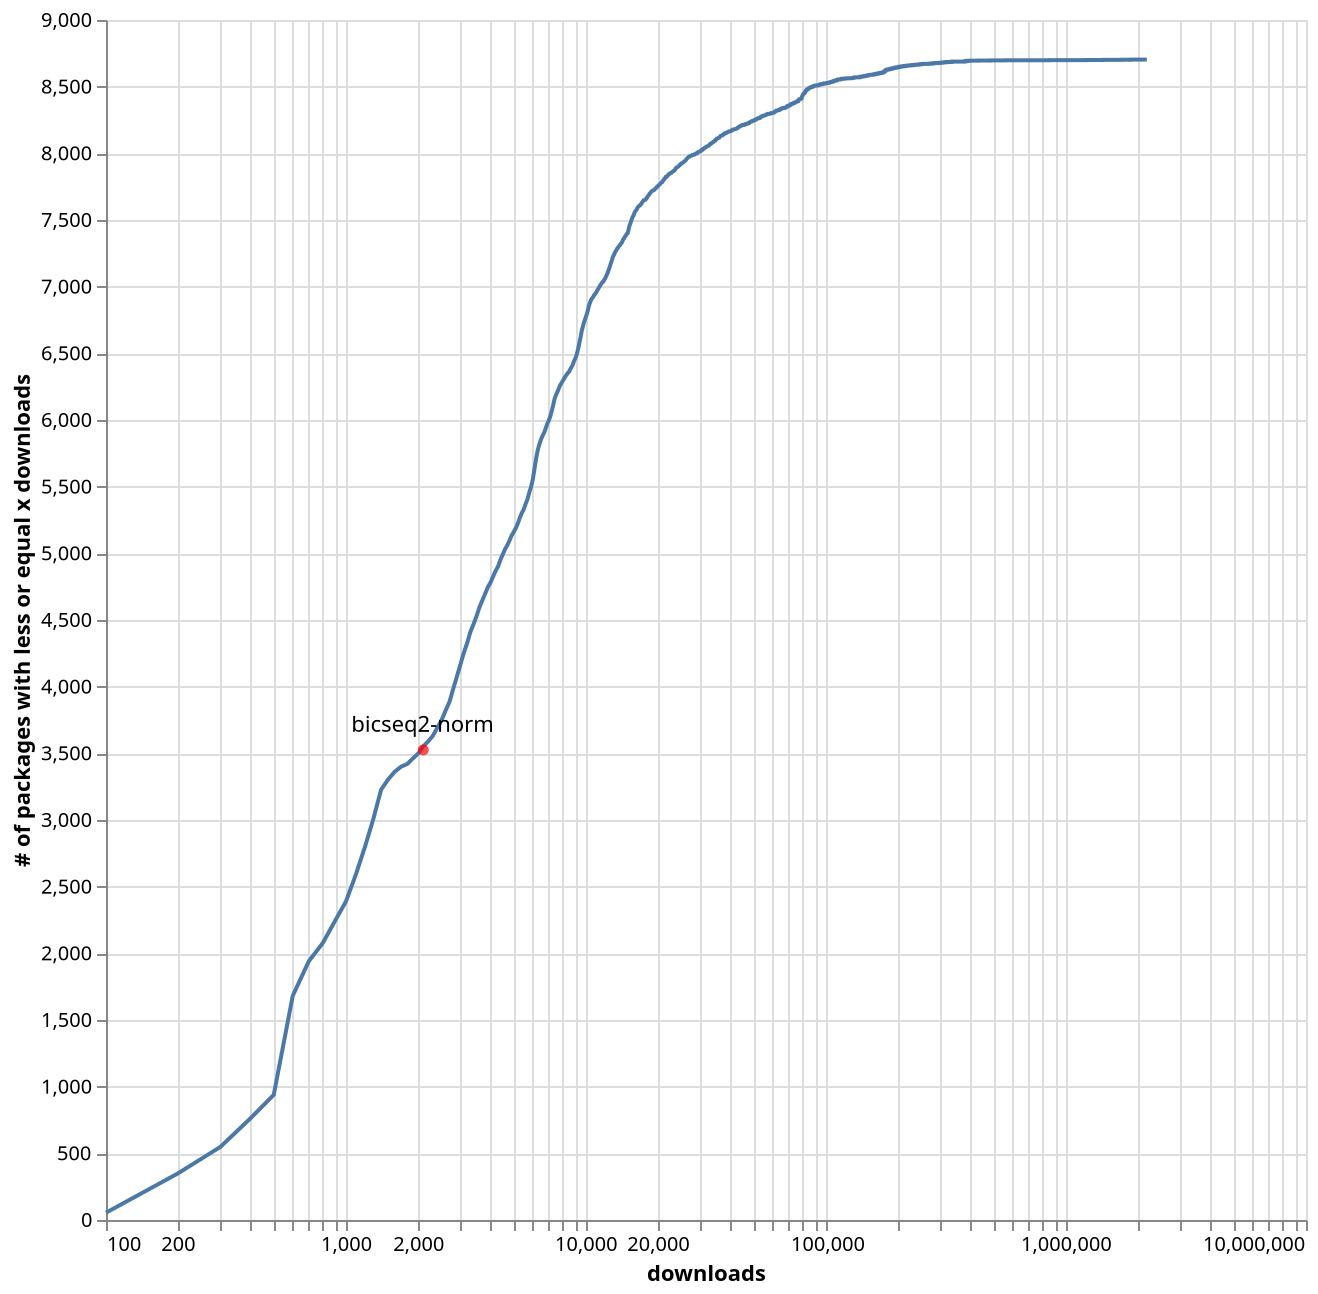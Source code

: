 {"$schema": "https://vega.github.io/schema/vega-lite/v5.json", "description": "Google's stock price over time.", "data": {"values": [{"pos": 100, "count": 55}, {"pos": 200, "count": 351}, {"pos": 300, "count": 549}, {"pos": 400, "count": 763}, {"pos": 500, "count": 939}, {"pos": 600, "count": 1682}, {"pos": 700, "count": 1941}, {"pos": 800, "count": 2077}, {"pos": 900, "count": 2243}, {"pos": 1000, "count": 2390}, {"pos": 1100, "count": 2593}, {"pos": 1200, "count": 2800}, {"pos": 1300, "count": 3008}, {"pos": 1400, "count": 3227}, {"pos": 1500, "count": 3306}, {"pos": 1600, "count": 3364}, {"pos": 1700, "count": 3401}, {"pos": 1800, "count": 3420}, {"pos": 1900, "count": 3462}, {"pos": 2000, "count": 3499}, {"pos": 2100, "count": 3553}, {"pos": 2200, "count": 3590}, {"pos": 2300, "count": 3631}, {"pos": 2400, "count": 3691}, {"pos": 2500, "count": 3748}, {"pos": 2600, "count": 3821}, {"pos": 2700, "count": 3887}, {"pos": 2800, "count": 3986}, {"pos": 2900, "count": 4078}, {"pos": 3000, "count": 4169}, {"pos": 3100, "count": 4256}, {"pos": 3200, "count": 4329}, {"pos": 3300, "count": 4412}, {"pos": 3400, "count": 4469}, {"pos": 3500, "count": 4530}, {"pos": 3600, "count": 4597}, {"pos": 3700, "count": 4648}, {"pos": 3800, "count": 4697}, {"pos": 3900, "count": 4747}, {"pos": 4000, "count": 4781}, {"pos": 4100, "count": 4826}, {"pos": 4200, "count": 4868}, {"pos": 4300, "count": 4901}, {"pos": 4400, "count": 4952}, {"pos": 4500, "count": 4992}, {"pos": 4600, "count": 5031}, {"pos": 4700, "count": 5061}, {"pos": 4800, "count": 5096}, {"pos": 4900, "count": 5134}, {"pos": 5000, "count": 5161}, {"pos": 5100, "count": 5189}, {"pos": 5200, "count": 5225}, {"pos": 5300, "count": 5266}, {"pos": 5400, "count": 5302}, {"pos": 5500, "count": 5329}, {"pos": 5600, "count": 5370}, {"pos": 5700, "count": 5405}, {"pos": 5800, "count": 5455}, {"pos": 5900, "count": 5497}, {"pos": 6000, "count": 5553}, {"pos": 6100, "count": 5633}, {"pos": 6200, "count": 5714}, {"pos": 6300, "count": 5777}, {"pos": 6400, "count": 5821}, {"pos": 6500, "count": 5856}, {"pos": 6600, "count": 5884}, {"pos": 6700, "count": 5908}, {"pos": 6800, "count": 5939}, {"pos": 6900, "count": 5973}, {"pos": 7000, "count": 5996}, {"pos": 7100, "count": 6028}, {"pos": 7200, "count": 6068}, {"pos": 7300, "count": 6112}, {"pos": 7400, "count": 6159}, {"pos": 7500, "count": 6188}, {"pos": 7600, "count": 6211}, {"pos": 7700, "count": 6235}, {"pos": 7800, "count": 6261}, {"pos": 7900, "count": 6276}, {"pos": 8000, "count": 6293}, {"pos": 8100, "count": 6309}, {"pos": 8200, "count": 6327}, {"pos": 8300, "count": 6339}, {"pos": 8400, "count": 6353}, {"pos": 8500, "count": 6362}, {"pos": 8600, "count": 6381}, {"pos": 8700, "count": 6397}, {"pos": 8800, "count": 6413}, {"pos": 8900, "count": 6439}, {"pos": 9000, "count": 6457}, {"pos": 9100, "count": 6478}, {"pos": 9200, "count": 6509}, {"pos": 9300, "count": 6543}, {"pos": 9400, "count": 6585}, {"pos": 9500, "count": 6624}, {"pos": 9600, "count": 6668}, {"pos": 9700, "count": 6699}, {"pos": 9800, "count": 6729}, {"pos": 9900, "count": 6753}, {"pos": 10000, "count": 6777}, {"pos": 10100, "count": 6799}, {"pos": 10200, "count": 6829}, {"pos": 10300, "count": 6861}, {"pos": 10400, "count": 6882}, {"pos": 10500, "count": 6901}, {"pos": 10600, "count": 6913}, {"pos": 10700, "count": 6921}, {"pos": 10800, "count": 6936}, {"pos": 10900, "count": 6944}, {"pos": 11000, "count": 6954}, {"pos": 11100, "count": 6967}, {"pos": 11200, "count": 6979}, {"pos": 11300, "count": 6990}, {"pos": 11400, "count": 7003}, {"pos": 11500, "count": 7014}, {"pos": 11600, "count": 7023}, {"pos": 11700, "count": 7034}, {"pos": 11800, "count": 7037}, {"pos": 11900, "count": 7049}, {"pos": 12000, "count": 7060}, {"pos": 12100, "count": 7074}, {"pos": 12200, "count": 7088}, {"pos": 12300, "count": 7101}, {"pos": 12400, "count": 7121}, {"pos": 12500, "count": 7138}, {"pos": 12600, "count": 7157}, {"pos": 12700, "count": 7177}, {"pos": 12800, "count": 7195}, {"pos": 12900, "count": 7215}, {"pos": 13000, "count": 7231}, {"pos": 13100, "count": 7241}, {"pos": 13200, "count": 7257}, {"pos": 13300, "count": 7265}, {"pos": 13400, "count": 7276}, {"pos": 13500, "count": 7287}, {"pos": 13600, "count": 7293}, {"pos": 13700, "count": 7302}, {"pos": 13800, "count": 7308}, {"pos": 13900, "count": 7317}, {"pos": 14000, "count": 7323}, {"pos": 14100, "count": 7331}, {"pos": 14200, "count": 7343}, {"pos": 14300, "count": 7356}, {"pos": 14400, "count": 7362}, {"pos": 14500, "count": 7372}, {"pos": 14600, "count": 7380}, {"pos": 14700, "count": 7388}, {"pos": 14800, "count": 7397}, {"pos": 14900, "count": 7400}, {"pos": 15000, "count": 7417}, {"pos": 15100, "count": 7443}, {"pos": 15200, "count": 7461}, {"pos": 15300, "count": 7472}, {"pos": 15400, "count": 7489}, {"pos": 15500, "count": 7503}, {"pos": 15600, "count": 7519}, {"pos": 15700, "count": 7527}, {"pos": 15800, "count": 7536}, {"pos": 15900, "count": 7551}, {"pos": 16000, "count": 7561}, {"pos": 16100, "count": 7569}, {"pos": 16200, "count": 7574}, {"pos": 16300, "count": 7582}, {"pos": 16400, "count": 7593}, {"pos": 16500, "count": 7599}, {"pos": 16600, "count": 7603}, {"pos": 16700, "count": 7609}, {"pos": 16800, "count": 7610}, {"pos": 16900, "count": 7616}, {"pos": 17000, "count": 7621}, {"pos": 17100, "count": 7630}, {"pos": 17200, "count": 7636}, {"pos": 17300, "count": 7642}, {"pos": 17400, "count": 7648}, {"pos": 17500, "count": 7649}, {"pos": 17600, "count": 7650}, {"pos": 17700, "count": 7652}, {"pos": 17800, "count": 7660}, {"pos": 17900, "count": 7663}, {"pos": 18000, "count": 7672}, {"pos": 18100, "count": 7678}, {"pos": 18200, "count": 7685}, {"pos": 18300, "count": 7688}, {"pos": 18400, "count": 7697}, {"pos": 18500, "count": 7701}, {"pos": 18600, "count": 7707}, {"pos": 18700, "count": 7712}, {"pos": 18800, "count": 7715}, {"pos": 18900, "count": 7720}, {"pos": 19000, "count": 7721}, {"pos": 19100, "count": 7722}, {"pos": 19200, "count": 7724}, {"pos": 19300, "count": 7729}, {"pos": 19400, "count": 7733}, {"pos": 19500, "count": 7737}, {"pos": 19600, "count": 7740}, {"pos": 19700, "count": 7747}, {"pos": 19800, "count": 7749}, {"pos": 19900, "count": 7751}, {"pos": 20000, "count": 7759}, {"pos": 20100, "count": 7762}, {"pos": 20200, "count": 7764}, {"pos": 20300, "count": 7767}, {"pos": 20400, "count": 7773}, {"pos": 20500, "count": 7778}, {"pos": 20600, "count": 7780}, {"pos": 20700, "count": 7782}, {"pos": 20800, "count": 7785}, {"pos": 20900, "count": 7793}, {"pos": 21000, "count": 7798}, {"pos": 21100, "count": 7801}, {"pos": 21200, "count": 7809}, {"pos": 21300, "count": 7813}, {"pos": 21400, "count": 7816}, {"pos": 21500, "count": 7823}, {"pos": 21600, "count": 7823}, {"pos": 21700, "count": 7826}, {"pos": 21800, "count": 7828}, {"pos": 21900, "count": 7834}, {"pos": 22000, "count": 7838}, {"pos": 22100, "count": 7843}, {"pos": 22200, "count": 7845}, {"pos": 22300, "count": 7846}, {"pos": 22400, "count": 7850}, {"pos": 22500, "count": 7852}, {"pos": 22600, "count": 7853}, {"pos": 22700, "count": 7854}, {"pos": 22800, "count": 7859}, {"pos": 22900, "count": 7861}, {"pos": 23000, "count": 7864}, {"pos": 23100, "count": 7866}, {"pos": 23200, "count": 7867}, {"pos": 23300, "count": 7870}, {"pos": 23400, "count": 7874}, {"pos": 23500, "count": 7877}, {"pos": 23600, "count": 7884}, {"pos": 23700, "count": 7890}, {"pos": 23800, "count": 7892}, {"pos": 23900, "count": 7894}, {"pos": 24000, "count": 7895}, {"pos": 24100, "count": 7898}, {"pos": 24200, "count": 7901}, {"pos": 24300, "count": 7903}, {"pos": 24400, "count": 7907}, {"pos": 24500, "count": 7910}, {"pos": 24600, "count": 7912}, {"pos": 24700, "count": 7917}, {"pos": 24800, "count": 7919}, {"pos": 24900, "count": 7923}, {"pos": 25000, "count": 7923}, {"pos": 25100, "count": 7925}, {"pos": 25200, "count": 7928}, {"pos": 25300, "count": 7930}, {"pos": 25400, "count": 7933}, {"pos": 25500, "count": 7934}, {"pos": 25600, "count": 7936}, {"pos": 25700, "count": 7938}, {"pos": 25800, "count": 7943}, {"pos": 25900, "count": 7946}, {"pos": 26000, "count": 7948}, {"pos": 26100, "count": 7951}, {"pos": 26200, "count": 7956}, {"pos": 26300, "count": 7959}, {"pos": 26400, "count": 7963}, {"pos": 26500, "count": 7966}, {"pos": 26600, "count": 7968}, {"pos": 26700, "count": 7970}, {"pos": 26800, "count": 7973}, {"pos": 26900, "count": 7975}, {"pos": 27000, "count": 7976}, {"pos": 27100, "count": 7979}, {"pos": 27200, "count": 7980}, {"pos": 27300, "count": 7980}, {"pos": 27400, "count": 7981}, {"pos": 27500, "count": 7984}, {"pos": 27600, "count": 7986}, {"pos": 27700, "count": 7987}, {"pos": 27800, "count": 7987}, {"pos": 27900, "count": 7988}, {"pos": 28000, "count": 7989}, {"pos": 28100, "count": 7990}, {"pos": 28200, "count": 7990}, {"pos": 28300, "count": 7992}, {"pos": 28400, "count": 7992}, {"pos": 28500, "count": 7995}, {"pos": 28600, "count": 7996}, {"pos": 28700, "count": 7998}, {"pos": 28800, "count": 7999}, {"pos": 28900, "count": 8001}, {"pos": 29000, "count": 8001}, {"pos": 29100, "count": 8005}, {"pos": 29200, "count": 8005}, {"pos": 29300, "count": 8008}, {"pos": 29400, "count": 8009}, {"pos": 29500, "count": 8012}, {"pos": 29600, "count": 8013}, {"pos": 29700, "count": 8014}, {"pos": 29800, "count": 8014}, {"pos": 29900, "count": 8015}, {"pos": 30000, "count": 8015}, {"pos": 30100, "count": 8018}, {"pos": 30200, "count": 8023}, {"pos": 30300, "count": 8024}, {"pos": 30400, "count": 8024}, {"pos": 30500, "count": 8028}, {"pos": 30600, "count": 8028}, {"pos": 30700, "count": 8032}, {"pos": 30800, "count": 8033}, {"pos": 30900, "count": 8033}, {"pos": 31000, "count": 8036}, {"pos": 31100, "count": 8039}, {"pos": 31200, "count": 8041}, {"pos": 31300, "count": 8042}, {"pos": 31400, "count": 8044}, {"pos": 31500, "count": 8046}, {"pos": 31600, "count": 8046}, {"pos": 31700, "count": 8048}, {"pos": 31800, "count": 8051}, {"pos": 31900, "count": 8052}, {"pos": 32000, "count": 8053}, {"pos": 32100, "count": 8053}, {"pos": 32200, "count": 8054}, {"pos": 32300, "count": 8056}, {"pos": 32400, "count": 8057}, {"pos": 32500, "count": 8060}, {"pos": 32600, "count": 8061}, {"pos": 32700, "count": 8065}, {"pos": 32800, "count": 8065}, {"pos": 32900, "count": 8067}, {"pos": 33000, "count": 8071}, {"pos": 33100, "count": 8072}, {"pos": 33200, "count": 8072}, {"pos": 33300, "count": 8074}, {"pos": 33400, "count": 8076}, {"pos": 33500, "count": 8080}, {"pos": 33600, "count": 8081}, {"pos": 33700, "count": 8082}, {"pos": 33800, "count": 8083}, {"pos": 33900, "count": 8086}, {"pos": 34000, "count": 8086}, {"pos": 34100, "count": 8087}, {"pos": 34200, "count": 8090}, {"pos": 34300, "count": 8094}, {"pos": 34400, "count": 8096}, {"pos": 34500, "count": 8097}, {"pos": 34600, "count": 8097}, {"pos": 34700, "count": 8102}, {"pos": 34800, "count": 8102}, {"pos": 34900, "count": 8106}, {"pos": 35000, "count": 8109}, {"pos": 35100, "count": 8109}, {"pos": 35200, "count": 8110}, {"pos": 35300, "count": 8111}, {"pos": 35400, "count": 8112}, {"pos": 35500, "count": 8114}, {"pos": 35600, "count": 8116}, {"pos": 35700, "count": 8117}, {"pos": 35800, "count": 8118}, {"pos": 35900, "count": 8118}, {"pos": 36000, "count": 8121}, {"pos": 36100, "count": 8124}, {"pos": 36200, "count": 8126}, {"pos": 36300, "count": 8128}, {"pos": 36400, "count": 8131}, {"pos": 36500, "count": 8132}, {"pos": 36600, "count": 8132}, {"pos": 36700, "count": 8133}, {"pos": 36800, "count": 8134}, {"pos": 36900, "count": 8136}, {"pos": 37000, "count": 8137}, {"pos": 37100, "count": 8137}, {"pos": 37200, "count": 8140}, {"pos": 37300, "count": 8140}, {"pos": 37400, "count": 8141}, {"pos": 37500, "count": 8143}, {"pos": 37600, "count": 8144}, {"pos": 37700, "count": 8145}, {"pos": 37800, "count": 8150}, {"pos": 37900, "count": 8151}, {"pos": 38000, "count": 8151}, {"pos": 38100, "count": 8152}, {"pos": 38200, "count": 8152}, {"pos": 38300, "count": 8152}, {"pos": 38400, "count": 8154}, {"pos": 38500, "count": 8154}, {"pos": 38600, "count": 8156}, {"pos": 38700, "count": 8156}, {"pos": 38800, "count": 8157}, {"pos": 38900, "count": 8158}, {"pos": 39000, "count": 8159}, {"pos": 39100, "count": 8160}, {"pos": 39200, "count": 8162}, {"pos": 39300, "count": 8164}, {"pos": 39400, "count": 8165}, {"pos": 39500, "count": 8165}, {"pos": 39600, "count": 8165}, {"pos": 39700, "count": 8165}, {"pos": 39800, "count": 8165}, {"pos": 39900, "count": 8166}, {"pos": 40000, "count": 8166}, {"pos": 40100, "count": 8167}, {"pos": 40200, "count": 8167}, {"pos": 40300, "count": 8168}, {"pos": 40400, "count": 8171}, {"pos": 40500, "count": 8171}, {"pos": 40600, "count": 8174}, {"pos": 40700, "count": 8176}, {"pos": 40800, "count": 8176}, {"pos": 40900, "count": 8177}, {"pos": 41000, "count": 8178}, {"pos": 41100, "count": 8179}, {"pos": 41200, "count": 8180}, {"pos": 41300, "count": 8180}, {"pos": 41400, "count": 8180}, {"pos": 41500, "count": 8181}, {"pos": 41600, "count": 8181}, {"pos": 41700, "count": 8181}, {"pos": 41800, "count": 8181}, {"pos": 41900, "count": 8181}, {"pos": 42000, "count": 8182}, {"pos": 42100, "count": 8183}, {"pos": 42200, "count": 8183}, {"pos": 42300, "count": 8184}, {"pos": 42400, "count": 8186}, {"pos": 42500, "count": 8187}, {"pos": 42600, "count": 8188}, {"pos": 42700, "count": 8190}, {"pos": 42800, "count": 8191}, {"pos": 42900, "count": 8192}, {"pos": 43000, "count": 8192}, {"pos": 43100, "count": 8195}, {"pos": 43200, "count": 8196}, {"pos": 43300, "count": 8198}, {"pos": 43400, "count": 8198}, {"pos": 43500, "count": 8199}, {"pos": 43600, "count": 8201}, {"pos": 43700, "count": 8203}, {"pos": 43800, "count": 8203}, {"pos": 43900, "count": 8203}, {"pos": 44000, "count": 8204}, {"pos": 44100, "count": 8205}, {"pos": 44200, "count": 8207}, {"pos": 44300, "count": 8208}, {"pos": 44400, "count": 8208}, {"pos": 44500, "count": 8209}, {"pos": 44600, "count": 8210}, {"pos": 44700, "count": 8211}, {"pos": 44800, "count": 8211}, {"pos": 44900, "count": 8213}, {"pos": 45000, "count": 8213}, {"pos": 45100, "count": 8213}, {"pos": 45200, "count": 8213}, {"pos": 45300, "count": 8213}, {"pos": 45400, "count": 8214}, {"pos": 45500, "count": 8214}, {"pos": 45600, "count": 8215}, {"pos": 45700, "count": 8215}, {"pos": 45800, "count": 8215}, {"pos": 45900, "count": 8215}, {"pos": 46000, "count": 8215}, {"pos": 46100, "count": 8218}, {"pos": 46200, "count": 8218}, {"pos": 46300, "count": 8219}, {"pos": 46400, "count": 8220}, {"pos": 46500, "count": 8220}, {"pos": 46600, "count": 8220}, {"pos": 46700, "count": 8220}, {"pos": 46800, "count": 8221}, {"pos": 46900, "count": 8223}, {"pos": 47000, "count": 8224}, {"pos": 47100, "count": 8224}, {"pos": 47200, "count": 8224}, {"pos": 47300, "count": 8224}, {"pos": 47400, "count": 8224}, {"pos": 47500, "count": 8226}, {"pos": 47600, "count": 8226}, {"pos": 47700, "count": 8226}, {"pos": 47800, "count": 8230}, {"pos": 47900, "count": 8230}, {"pos": 48000, "count": 8230}, {"pos": 48100, "count": 8231}, {"pos": 48200, "count": 8232}, {"pos": 48300, "count": 8234}, {"pos": 48400, "count": 8234}, {"pos": 48500, "count": 8235}, {"pos": 48600, "count": 8236}, {"pos": 48700, "count": 8238}, {"pos": 48800, "count": 8239}, {"pos": 48900, "count": 8239}, {"pos": 49000, "count": 8239}, {"pos": 49100, "count": 8241}, {"pos": 49200, "count": 8241}, {"pos": 49300, "count": 8241}, {"pos": 49400, "count": 8243}, {"pos": 49500, "count": 8244}, {"pos": 49600, "count": 8245}, {"pos": 49700, "count": 8245}, {"pos": 49800, "count": 8245}, {"pos": 49900, "count": 8245}, {"pos": 50000, "count": 8245}, {"pos": 50100, "count": 8246}, {"pos": 50200, "count": 8248}, {"pos": 50300, "count": 8248}, {"pos": 50400, "count": 8249}, {"pos": 50500, "count": 8249}, {"pos": 50600, "count": 8249}, {"pos": 50700, "count": 8251}, {"pos": 50800, "count": 8252}, {"pos": 50900, "count": 8254}, {"pos": 51000, "count": 8254}, {"pos": 51100, "count": 8255}, {"pos": 51200, "count": 8255}, {"pos": 51300, "count": 8255}, {"pos": 51400, "count": 8256}, {"pos": 51500, "count": 8258}, {"pos": 51600, "count": 8258}, {"pos": 51700, "count": 8259}, {"pos": 51800, "count": 8260}, {"pos": 51900, "count": 8261}, {"pos": 52000, "count": 8261}, {"pos": 52100, "count": 8262}, {"pos": 52200, "count": 8263}, {"pos": 52300, "count": 8263}, {"pos": 52400, "count": 8265}, {"pos": 52500, "count": 8265}, {"pos": 52600, "count": 8265}, {"pos": 52700, "count": 8265}, {"pos": 52800, "count": 8266}, {"pos": 52900, "count": 8266}, {"pos": 53000, "count": 8266}, {"pos": 53100, "count": 8267}, {"pos": 53200, "count": 8268}, {"pos": 53300, "count": 8268}, {"pos": 53400, "count": 8271}, {"pos": 53500, "count": 8271}, {"pos": 53600, "count": 8273}, {"pos": 53700, "count": 8276}, {"pos": 53800, "count": 8277}, {"pos": 53900, "count": 8278}, {"pos": 54000, "count": 8278}, {"pos": 54100, "count": 8278}, {"pos": 54200, "count": 8278}, {"pos": 54300, "count": 8278}, {"pos": 54400, "count": 8280}, {"pos": 54500, "count": 8281}, {"pos": 54600, "count": 8281}, {"pos": 54700, "count": 8281}, {"pos": 54800, "count": 8281}, {"pos": 54900, "count": 8282}, {"pos": 55000, "count": 8282}, {"pos": 55100, "count": 8283}, {"pos": 55200, "count": 8283}, {"pos": 55300, "count": 8284}, {"pos": 55400, "count": 8284}, {"pos": 55500, "count": 8284}, {"pos": 55600, "count": 8285}, {"pos": 55700, "count": 8285}, {"pos": 55800, "count": 8285}, {"pos": 55900, "count": 8286}, {"pos": 56000, "count": 8287}, {"pos": 56100, "count": 8288}, {"pos": 56200, "count": 8289}, {"pos": 56300, "count": 8290}, {"pos": 56400, "count": 8291}, {"pos": 56500, "count": 8291}, {"pos": 56600, "count": 8291}, {"pos": 56700, "count": 8291}, {"pos": 56800, "count": 8293}, {"pos": 56900, "count": 8293}, {"pos": 57000, "count": 8294}, {"pos": 57100, "count": 8295}, {"pos": 57200, "count": 8296}, {"pos": 57300, "count": 8296}, {"pos": 57400, "count": 8296}, {"pos": 57500, "count": 8296}, {"pos": 57600, "count": 8296}, {"pos": 57700, "count": 8296}, {"pos": 57800, "count": 8296}, {"pos": 57900, "count": 8296}, {"pos": 58000, "count": 8296}, {"pos": 58100, "count": 8297}, {"pos": 58200, "count": 8297}, {"pos": 58300, "count": 8297}, {"pos": 58400, "count": 8297}, {"pos": 58500, "count": 8298}, {"pos": 58600, "count": 8298}, {"pos": 58700, "count": 8298}, {"pos": 58800, "count": 8300}, {"pos": 58900, "count": 8301}, {"pos": 59000, "count": 8302}, {"pos": 59100, "count": 8302}, {"pos": 59200, "count": 8302}, {"pos": 59300, "count": 8302}, {"pos": 59400, "count": 8302}, {"pos": 59500, "count": 8302}, {"pos": 59600, "count": 8302}, {"pos": 59700, "count": 8303}, {"pos": 59800, "count": 8304}, {"pos": 59900, "count": 8305}, {"pos": 60000, "count": 8305}, {"pos": 60100, "count": 8305}, {"pos": 60200, "count": 8305}, {"pos": 60300, "count": 8305}, {"pos": 60400, "count": 8305}, {"pos": 60500, "count": 8305}, {"pos": 60600, "count": 8305}, {"pos": 60700, "count": 8307}, {"pos": 60800, "count": 8308}, {"pos": 60900, "count": 8308}, {"pos": 61000, "count": 8309}, {"pos": 61100, "count": 8309}, {"pos": 61200, "count": 8310}, {"pos": 61300, "count": 8313}, {"pos": 61400, "count": 8313}, {"pos": 61500, "count": 8314}, {"pos": 61600, "count": 8315}, {"pos": 61700, "count": 8316}, {"pos": 61800, "count": 8316}, {"pos": 61900, "count": 8318}, {"pos": 62000, "count": 8318}, {"pos": 62100, "count": 8319}, {"pos": 62200, "count": 8321}, {"pos": 62300, "count": 8321}, {"pos": 62400, "count": 8321}, {"pos": 62500, "count": 8321}, {"pos": 62600, "count": 8321}, {"pos": 62700, "count": 8322}, {"pos": 62800, "count": 8322}, {"pos": 62900, "count": 8322}, {"pos": 63000, "count": 8322}, {"pos": 63100, "count": 8322}, {"pos": 63200, "count": 8322}, {"pos": 63300, "count": 8323}, {"pos": 63400, "count": 8324}, {"pos": 63500, "count": 8324}, {"pos": 63600, "count": 8325}, {"pos": 63700, "count": 8325}, {"pos": 63800, "count": 8327}, {"pos": 63900, "count": 8327}, {"pos": 64000, "count": 8327}, {"pos": 64100, "count": 8327}, {"pos": 64200, "count": 8329}, {"pos": 64300, "count": 8329}, {"pos": 64400, "count": 8330}, {"pos": 64500, "count": 8331}, {"pos": 64600, "count": 8331}, {"pos": 64700, "count": 8332}, {"pos": 64800, "count": 8332}, {"pos": 64900, "count": 8334}, {"pos": 65000, "count": 8334}, {"pos": 65100, "count": 8334}, {"pos": 65200, "count": 8334}, {"pos": 65300, "count": 8334}, {"pos": 65400, "count": 8335}, {"pos": 65500, "count": 8337}, {"pos": 65600, "count": 8338}, {"pos": 65700, "count": 8338}, {"pos": 65800, "count": 8338}, {"pos": 65900, "count": 8339}, {"pos": 66000, "count": 8339}, {"pos": 66100, "count": 8340}, {"pos": 66200, "count": 8340}, {"pos": 66300, "count": 8340}, {"pos": 66400, "count": 8340}, {"pos": 66500, "count": 8340}, {"pos": 66600, "count": 8340}, {"pos": 66700, "count": 8340}, {"pos": 66800, "count": 8340}, {"pos": 66900, "count": 8341}, {"pos": 67000, "count": 8341}, {"pos": 67100, "count": 8341}, {"pos": 67200, "count": 8341}, {"pos": 67300, "count": 8341}, {"pos": 67400, "count": 8341}, {"pos": 67500, "count": 8341}, {"pos": 67600, "count": 8342}, {"pos": 67700, "count": 8342}, {"pos": 67800, "count": 8342}, {"pos": 67900, "count": 8343}, {"pos": 68000, "count": 8344}, {"pos": 68100, "count": 8345}, {"pos": 68200, "count": 8345}, {"pos": 68300, "count": 8347}, {"pos": 68400, "count": 8347}, {"pos": 68500, "count": 8348}, {"pos": 68600, "count": 8349}, {"pos": 68700, "count": 8349}, {"pos": 68800, "count": 8351}, {"pos": 68900, "count": 8351}, {"pos": 69000, "count": 8353}, {"pos": 69100, "count": 8354}, {"pos": 69200, "count": 8354}, {"pos": 69300, "count": 8356}, {"pos": 69400, "count": 8356}, {"pos": 69500, "count": 8356}, {"pos": 69600, "count": 8356}, {"pos": 69700, "count": 8356}, {"pos": 69800, "count": 8356}, {"pos": 69900, "count": 8357}, {"pos": 70000, "count": 8357}, {"pos": 70100, "count": 8357}, {"pos": 70200, "count": 8359}, {"pos": 70300, "count": 8359}, {"pos": 70400, "count": 8359}, {"pos": 70500, "count": 8360}, {"pos": 70600, "count": 8360}, {"pos": 70700, "count": 8360}, {"pos": 70800, "count": 8363}, {"pos": 70900, "count": 8365}, {"pos": 71000, "count": 8366}, {"pos": 71100, "count": 8366}, {"pos": 71200, "count": 8366}, {"pos": 71300, "count": 8366}, {"pos": 71400, "count": 8366}, {"pos": 71500, "count": 8368}, {"pos": 71600, "count": 8368}, {"pos": 71700, "count": 8370}, {"pos": 71800, "count": 8370}, {"pos": 71900, "count": 8370}, {"pos": 72000, "count": 8370}, {"pos": 72100, "count": 8370}, {"pos": 72200, "count": 8371}, {"pos": 72300, "count": 8371}, {"pos": 72400, "count": 8371}, {"pos": 72500, "count": 8372}, {"pos": 72600, "count": 8373}, {"pos": 72700, "count": 8374}, {"pos": 72800, "count": 8374}, {"pos": 72900, "count": 8374}, {"pos": 73000, "count": 8376}, {"pos": 73100, "count": 8376}, {"pos": 73200, "count": 8376}, {"pos": 73300, "count": 8376}, {"pos": 73400, "count": 8376}, {"pos": 73500, "count": 8376}, {"pos": 73600, "count": 8378}, {"pos": 73700, "count": 8378}, {"pos": 73800, "count": 8379}, {"pos": 73900, "count": 8380}, {"pos": 74000, "count": 8381}, {"pos": 74100, "count": 8381}, {"pos": 74200, "count": 8381}, {"pos": 74300, "count": 8381}, {"pos": 74400, "count": 8382}, {"pos": 74500, "count": 8382}, {"pos": 74600, "count": 8382}, {"pos": 74700, "count": 8383}, {"pos": 74800, "count": 8383}, {"pos": 74900, "count": 8385}, {"pos": 75000, "count": 8386}, {"pos": 75100, "count": 8387}, {"pos": 75200, "count": 8387}, {"pos": 75300, "count": 8387}, {"pos": 75400, "count": 8388}, {"pos": 75500, "count": 8389}, {"pos": 75600, "count": 8389}, {"pos": 75700, "count": 8389}, {"pos": 75800, "count": 8389}, {"pos": 75900, "count": 8389}, {"pos": 76000, "count": 8390}, {"pos": 76100, "count": 8390}, {"pos": 76200, "count": 8390}, {"pos": 76300, "count": 8391}, {"pos": 76400, "count": 8391}, {"pos": 76500, "count": 8393}, {"pos": 76600, "count": 8393}, {"pos": 76700, "count": 8393}, {"pos": 76800, "count": 8396}, {"pos": 76900, "count": 8399}, {"pos": 77000, "count": 8402}, {"pos": 77100, "count": 8403}, {"pos": 77200, "count": 8403}, {"pos": 77300, "count": 8405}, {"pos": 77400, "count": 8405}, {"pos": 77500, "count": 8405}, {"pos": 77600, "count": 8405}, {"pos": 77700, "count": 8405}, {"pos": 77800, "count": 8406}, {"pos": 77900, "count": 8407}, {"pos": 78000, "count": 8407}, {"pos": 78100, "count": 8407}, {"pos": 78200, "count": 8408}, {"pos": 78300, "count": 8408}, {"pos": 78400, "count": 8408}, {"pos": 78500, "count": 8409}, {"pos": 78600, "count": 8409}, {"pos": 78700, "count": 8409}, {"pos": 78800, "count": 8409}, {"pos": 78900, "count": 8409}, {"pos": 79000, "count": 8410}, {"pos": 79100, "count": 8412}, {"pos": 79200, "count": 8416}, {"pos": 79300, "count": 8417}, {"pos": 79400, "count": 8424}, {"pos": 79500, "count": 8427}, {"pos": 79600, "count": 8429}, {"pos": 79700, "count": 8430}, {"pos": 79800, "count": 8431}, {"pos": 79900, "count": 8435}, {"pos": 80000, "count": 8436}, {"pos": 80100, "count": 8439}, {"pos": 80200, "count": 8441}, {"pos": 80300, "count": 8441}, {"pos": 80400, "count": 8443}, {"pos": 80500, "count": 8445}, {"pos": 80600, "count": 8446}, {"pos": 80700, "count": 8448}, {"pos": 80800, "count": 8449}, {"pos": 80900, "count": 8449}, {"pos": 81000, "count": 8449}, {"pos": 81100, "count": 8450}, {"pos": 81200, "count": 8451}, {"pos": 81300, "count": 8452}, {"pos": 81400, "count": 8452}, {"pos": 81500, "count": 8452}, {"pos": 81600, "count": 8453}, {"pos": 81700, "count": 8458}, {"pos": 81800, "count": 8461}, {"pos": 81900, "count": 8463}, {"pos": 82000, "count": 8463}, {"pos": 82100, "count": 8466}, {"pos": 82200, "count": 8467}, {"pos": 82300, "count": 8468}, {"pos": 82400, "count": 8469}, {"pos": 82500, "count": 8469}, {"pos": 82600, "count": 8470}, {"pos": 82700, "count": 8472}, {"pos": 82800, "count": 8472}, {"pos": 82900, "count": 8474}, {"pos": 83000, "count": 8476}, {"pos": 83100, "count": 8476}, {"pos": 83200, "count": 8478}, {"pos": 83300, "count": 8479}, {"pos": 83400, "count": 8479}, {"pos": 83500, "count": 8479}, {"pos": 83600, "count": 8480}, {"pos": 83700, "count": 8480}, {"pos": 83800, "count": 8480}, {"pos": 83900, "count": 8481}, {"pos": 84000, "count": 8481}, {"pos": 84100, "count": 8482}, {"pos": 84200, "count": 8482}, {"pos": 84300, "count": 8484}, {"pos": 84400, "count": 8485}, {"pos": 84500, "count": 8486}, {"pos": 84600, "count": 8487}, {"pos": 84700, "count": 8487}, {"pos": 84800, "count": 8487}, {"pos": 84900, "count": 8488}, {"pos": 85000, "count": 8488}, {"pos": 85100, "count": 8489}, {"pos": 85200, "count": 8490}, {"pos": 85300, "count": 8491}, {"pos": 85400, "count": 8492}, {"pos": 85500, "count": 8492}, {"pos": 85600, "count": 8492}, {"pos": 85700, "count": 8492}, {"pos": 85800, "count": 8493}, {"pos": 85900, "count": 8493}, {"pos": 86000, "count": 8494}, {"pos": 86100, "count": 8495}, {"pos": 86200, "count": 8495}, {"pos": 86300, "count": 8495}, {"pos": 86400, "count": 8496}, {"pos": 86500, "count": 8496}, {"pos": 86600, "count": 8496}, {"pos": 86700, "count": 8496}, {"pos": 86800, "count": 8496}, {"pos": 86900, "count": 8497}, {"pos": 87000, "count": 8497}, {"pos": 87100, "count": 8497}, {"pos": 87200, "count": 8498}, {"pos": 87300, "count": 8498}, {"pos": 87400, "count": 8498}, {"pos": 87500, "count": 8498}, {"pos": 87600, "count": 8500}, {"pos": 87700, "count": 8500}, {"pos": 87800, "count": 8501}, {"pos": 87900, "count": 8501}, {"pos": 88000, "count": 8501}, {"pos": 88100, "count": 8501}, {"pos": 88200, "count": 8501}, {"pos": 88300, "count": 8501}, {"pos": 88400, "count": 8502}, {"pos": 88500, "count": 8502}, {"pos": 88600, "count": 8503}, {"pos": 88700, "count": 8503}, {"pos": 88800, "count": 8504}, {"pos": 88900, "count": 8504}, {"pos": 89000, "count": 8505}, {"pos": 89100, "count": 8505}, {"pos": 89200, "count": 8506}, {"pos": 89300, "count": 8506}, {"pos": 89400, "count": 8507}, {"pos": 89500, "count": 8507}, {"pos": 89600, "count": 8507}, {"pos": 89700, "count": 8507}, {"pos": 89800, "count": 8507}, {"pos": 89900, "count": 8507}, {"pos": 90000, "count": 8507}, {"pos": 90100, "count": 8507}, {"pos": 90200, "count": 8507}, {"pos": 90300, "count": 8507}, {"pos": 90400, "count": 8507}, {"pos": 90500, "count": 8507}, {"pos": 90600, "count": 8507}, {"pos": 90700, "count": 8508}, {"pos": 90800, "count": 8508}, {"pos": 90900, "count": 8508}, {"pos": 91000, "count": 8508}, {"pos": 91100, "count": 8508}, {"pos": 91200, "count": 8508}, {"pos": 91300, "count": 8508}, {"pos": 91400, "count": 8509}, {"pos": 91500, "count": 8509}, {"pos": 91600, "count": 8509}, {"pos": 91700, "count": 8509}, {"pos": 91800, "count": 8509}, {"pos": 91900, "count": 8509}, {"pos": 92000, "count": 8509}, {"pos": 92100, "count": 8509}, {"pos": 92200, "count": 8509}, {"pos": 92300, "count": 8510}, {"pos": 92400, "count": 8511}, {"pos": 92500, "count": 8511}, {"pos": 92600, "count": 8511}, {"pos": 92700, "count": 8511}, {"pos": 92800, "count": 8511}, {"pos": 92900, "count": 8511}, {"pos": 93000, "count": 8511}, {"pos": 93100, "count": 8511}, {"pos": 93200, "count": 8511}, {"pos": 93300, "count": 8511}, {"pos": 93400, "count": 8512}, {"pos": 93500, "count": 8512}, {"pos": 93600, "count": 8513}, {"pos": 93700, "count": 8514}, {"pos": 93800, "count": 8515}, {"pos": 93900, "count": 8515}, {"pos": 94000, "count": 8515}, {"pos": 94100, "count": 8515}, {"pos": 94200, "count": 8515}, {"pos": 94300, "count": 8515}, {"pos": 94400, "count": 8515}, {"pos": 94500, "count": 8515}, {"pos": 94600, "count": 8516}, {"pos": 94700, "count": 8516}, {"pos": 94800, "count": 8518}, {"pos": 94900, "count": 8519}, {"pos": 95000, "count": 8519}, {"pos": 95100, "count": 8519}, {"pos": 95200, "count": 8519}, {"pos": 95300, "count": 8519}, {"pos": 95400, "count": 8519}, {"pos": 95500, "count": 8519}, {"pos": 95600, "count": 8519}, {"pos": 95700, "count": 8519}, {"pos": 95800, "count": 8519}, {"pos": 95900, "count": 8519}, {"pos": 96000, "count": 8519}, {"pos": 96100, "count": 8519}, {"pos": 96200, "count": 8519}, {"pos": 96300, "count": 8519}, {"pos": 96400, "count": 8519}, {"pos": 96500, "count": 8519}, {"pos": 96600, "count": 8520}, {"pos": 96700, "count": 8520}, {"pos": 96800, "count": 8520}, {"pos": 96900, "count": 8520}, {"pos": 97000, "count": 8521}, {"pos": 97100, "count": 8521}, {"pos": 97200, "count": 8521}, {"pos": 97300, "count": 8521}, {"pos": 97400, "count": 8521}, {"pos": 97500, "count": 8522}, {"pos": 97600, "count": 8523}, {"pos": 97700, "count": 8523}, {"pos": 97800, "count": 8523}, {"pos": 97900, "count": 8523}, {"pos": 98000, "count": 8523}, {"pos": 98100, "count": 8524}, {"pos": 98200, "count": 8524}, {"pos": 98300, "count": 8524}, {"pos": 98400, "count": 8524}, {"pos": 98500, "count": 8524}, {"pos": 98600, "count": 8524}, {"pos": 98700, "count": 8524}, {"pos": 98800, "count": 8524}, {"pos": 98900, "count": 8524}, {"pos": 99000, "count": 8524}, {"pos": 99100, "count": 8524}, {"pos": 99200, "count": 8524}, {"pos": 99300, "count": 8524}, {"pos": 99400, "count": 8524}, {"pos": 99500, "count": 8524}, {"pos": 99600, "count": 8525}, {"pos": 99700, "count": 8525}, {"pos": 99800, "count": 8525}, {"pos": 99900, "count": 8525}, {"pos": 100000, "count": 8525}, {"pos": 100100, "count": 8525}, {"pos": 100200, "count": 8525}, {"pos": 100300, "count": 8526}, {"pos": 100400, "count": 8526}, {"pos": 100500, "count": 8526}, {"pos": 100600, "count": 8526}, {"pos": 100700, "count": 8526}, {"pos": 100800, "count": 8526}, {"pos": 100900, "count": 8526}, {"pos": 101000, "count": 8527}, {"pos": 101100, "count": 8527}, {"pos": 101200, "count": 8527}, {"pos": 101300, "count": 8528}, {"pos": 101400, "count": 8528}, {"pos": 101500, "count": 8528}, {"pos": 101600, "count": 8528}, {"pos": 101700, "count": 8528}, {"pos": 101800, "count": 8528}, {"pos": 101900, "count": 8528}, {"pos": 102000, "count": 8529}, {"pos": 102100, "count": 8529}, {"pos": 102200, "count": 8529}, {"pos": 102300, "count": 8529}, {"pos": 102400, "count": 8529}, {"pos": 102500, "count": 8529}, {"pos": 102600, "count": 8529}, {"pos": 102700, "count": 8529}, {"pos": 102800, "count": 8529}, {"pos": 102900, "count": 8530}, {"pos": 103000, "count": 8530}, {"pos": 103100, "count": 8531}, {"pos": 103200, "count": 8531}, {"pos": 103300, "count": 8531}, {"pos": 103400, "count": 8531}, {"pos": 103500, "count": 8531}, {"pos": 103600, "count": 8531}, {"pos": 103700, "count": 8532}, {"pos": 103800, "count": 8533}, {"pos": 103900, "count": 8533}, {"pos": 104000, "count": 8533}, {"pos": 104100, "count": 8533}, {"pos": 104200, "count": 8533}, {"pos": 104300, "count": 8533}, {"pos": 104400, "count": 8534}, {"pos": 104500, "count": 8534}, {"pos": 104600, "count": 8534}, {"pos": 104700, "count": 8534}, {"pos": 104800, "count": 8534}, {"pos": 104900, "count": 8534}, {"pos": 105000, "count": 8535}, {"pos": 105100, "count": 8535}, {"pos": 105200, "count": 8535}, {"pos": 105300, "count": 8535}, {"pos": 105400, "count": 8535}, {"pos": 105500, "count": 8536}, {"pos": 105600, "count": 8537}, {"pos": 105700, "count": 8537}, {"pos": 105800, "count": 8537}, {"pos": 105900, "count": 8537}, {"pos": 106000, "count": 8537}, {"pos": 106100, "count": 8537}, {"pos": 106200, "count": 8537}, {"pos": 106300, "count": 8537}, {"pos": 106400, "count": 8537}, {"pos": 106500, "count": 8537}, {"pos": 106600, "count": 8537}, {"pos": 106700, "count": 8538}, {"pos": 106800, "count": 8538}, {"pos": 106900, "count": 8538}, {"pos": 107000, "count": 8539}, {"pos": 107100, "count": 8539}, {"pos": 107200, "count": 8539}, {"pos": 107300, "count": 8541}, {"pos": 107400, "count": 8541}, {"pos": 107500, "count": 8541}, {"pos": 107600, "count": 8541}, {"pos": 107700, "count": 8541}, {"pos": 107800, "count": 8542}, {"pos": 107900, "count": 8542}, {"pos": 108000, "count": 8543}, {"pos": 108100, "count": 8543}, {"pos": 108200, "count": 8543}, {"pos": 108300, "count": 8543}, {"pos": 108400, "count": 8544}, {"pos": 108500, "count": 8544}, {"pos": 108600, "count": 8544}, {"pos": 108700, "count": 8545}, {"pos": 108800, "count": 8545}, {"pos": 108900, "count": 8545}, {"pos": 109000, "count": 8545}, {"pos": 109100, "count": 8545}, {"pos": 109200, "count": 8545}, {"pos": 109300, "count": 8545}, {"pos": 109400, "count": 8545}, {"pos": 109500, "count": 8545}, {"pos": 109600, "count": 8545}, {"pos": 109700, "count": 8545}, {"pos": 109800, "count": 8546}, {"pos": 109900, "count": 8546}, {"pos": 110000, "count": 8546}, {"pos": 110100, "count": 8546}, {"pos": 110200, "count": 8546}, {"pos": 110300, "count": 8546}, {"pos": 110400, "count": 8547}, {"pos": 110500, "count": 8547}, {"pos": 110600, "count": 8548}, {"pos": 110700, "count": 8548}, {"pos": 110800, "count": 8548}, {"pos": 110900, "count": 8548}, {"pos": 111000, "count": 8548}, {"pos": 111100, "count": 8549}, {"pos": 111200, "count": 8549}, {"pos": 111300, "count": 8549}, {"pos": 111400, "count": 8550}, {"pos": 111500, "count": 8552}, {"pos": 111600, "count": 8552}, {"pos": 111700, "count": 8552}, {"pos": 111800, "count": 8552}, {"pos": 111900, "count": 8552}, {"pos": 112000, "count": 8552}, {"pos": 112100, "count": 8552}, {"pos": 112200, "count": 8553}, {"pos": 112300, "count": 8553}, {"pos": 112400, "count": 8553}, {"pos": 112500, "count": 8554}, {"pos": 112600, "count": 8554}, {"pos": 112700, "count": 8554}, {"pos": 112800, "count": 8554}, {"pos": 112900, "count": 8554}, {"pos": 113000, "count": 8554}, {"pos": 113100, "count": 8554}, {"pos": 113200, "count": 8554}, {"pos": 113300, "count": 8554}, {"pos": 113400, "count": 8554}, {"pos": 113500, "count": 8554}, {"pos": 113600, "count": 8554}, {"pos": 113700, "count": 8554}, {"pos": 113800, "count": 8554}, {"pos": 113900, "count": 8554}, {"pos": 114000, "count": 8554}, {"pos": 114100, "count": 8554}, {"pos": 114200, "count": 8554}, {"pos": 114300, "count": 8554}, {"pos": 114400, "count": 8554}, {"pos": 114500, "count": 8554}, {"pos": 114600, "count": 8554}, {"pos": 114700, "count": 8554}, {"pos": 114800, "count": 8554}, {"pos": 114900, "count": 8554}, {"pos": 115000, "count": 8555}, {"pos": 115100, "count": 8556}, {"pos": 115200, "count": 8556}, {"pos": 115300, "count": 8556}, {"pos": 115400, "count": 8556}, {"pos": 115500, "count": 8556}, {"pos": 115600, "count": 8557}, {"pos": 115700, "count": 8557}, {"pos": 115800, "count": 8559}, {"pos": 115900, "count": 8559}, {"pos": 116000, "count": 8559}, {"pos": 116100, "count": 8559}, {"pos": 116200, "count": 8559}, {"pos": 116300, "count": 8559}, {"pos": 116400, "count": 8559}, {"pos": 116500, "count": 8559}, {"pos": 116600, "count": 8559}, {"pos": 116700, "count": 8559}, {"pos": 116800, "count": 8559}, {"pos": 116900, "count": 8559}, {"pos": 117000, "count": 8559}, {"pos": 117100, "count": 8559}, {"pos": 117200, "count": 8559}, {"pos": 117300, "count": 8559}, {"pos": 117400, "count": 8559}, {"pos": 117500, "count": 8559}, {"pos": 117600, "count": 8559}, {"pos": 117700, "count": 8559}, {"pos": 117800, "count": 8559}, {"pos": 117900, "count": 8559}, {"pos": 118000, "count": 8559}, {"pos": 118100, "count": 8559}, {"pos": 118200, "count": 8560}, {"pos": 118300, "count": 8560}, {"pos": 118400, "count": 8560}, {"pos": 118500, "count": 8560}, {"pos": 118600, "count": 8560}, {"pos": 118700, "count": 8560}, {"pos": 118800, "count": 8560}, {"pos": 118900, "count": 8560}, {"pos": 119000, "count": 8560}, {"pos": 119100, "count": 8560}, {"pos": 119200, "count": 8560}, {"pos": 119300, "count": 8560}, {"pos": 119400, "count": 8560}, {"pos": 119500, "count": 8560}, {"pos": 119600, "count": 8560}, {"pos": 119700, "count": 8561}, {"pos": 119800, "count": 8561}, {"pos": 119900, "count": 8561}, {"pos": 120000, "count": 8561}, {"pos": 120100, "count": 8561}, {"pos": 120200, "count": 8561}, {"pos": 120300, "count": 8562}, {"pos": 120400, "count": 8562}, {"pos": 120500, "count": 8562}, {"pos": 120600, "count": 8562}, {"pos": 120700, "count": 8562}, {"pos": 120800, "count": 8562}, {"pos": 120900, "count": 8562}, {"pos": 121000, "count": 8562}, {"pos": 121100, "count": 8562}, {"pos": 121200, "count": 8562}, {"pos": 121300, "count": 8562}, {"pos": 121400, "count": 8562}, {"pos": 121500, "count": 8562}, {"pos": 121600, "count": 8562}, {"pos": 121700, "count": 8562}, {"pos": 121800, "count": 8562}, {"pos": 121900, "count": 8562}, {"pos": 122000, "count": 8562}, {"pos": 122100, "count": 8562}, {"pos": 122200, "count": 8562}, {"pos": 122300, "count": 8562}, {"pos": 122400, "count": 8562}, {"pos": 122500, "count": 8562}, {"pos": 122600, "count": 8562}, {"pos": 122700, "count": 8562}, {"pos": 122800, "count": 8562}, {"pos": 122900, "count": 8562}, {"pos": 123000, "count": 8562}, {"pos": 123100, "count": 8563}, {"pos": 123200, "count": 8563}, {"pos": 123300, "count": 8563}, {"pos": 123400, "count": 8563}, {"pos": 123500, "count": 8563}, {"pos": 123600, "count": 8563}, {"pos": 123700, "count": 8563}, {"pos": 123800, "count": 8563}, {"pos": 123900, "count": 8563}, {"pos": 124000, "count": 8563}, {"pos": 124100, "count": 8563}, {"pos": 124200, "count": 8563}, {"pos": 124300, "count": 8563}, {"pos": 124400, "count": 8563}, {"pos": 124500, "count": 8563}, {"pos": 124600, "count": 8563}, {"pos": 124700, "count": 8563}, {"pos": 124800, "count": 8563}, {"pos": 124900, "count": 8563}, {"pos": 125000, "count": 8563}, {"pos": 125100, "count": 8563}, {"pos": 125200, "count": 8563}, {"pos": 125300, "count": 8563}, {"pos": 125400, "count": 8563}, {"pos": 125500, "count": 8563}, {"pos": 125600, "count": 8563}, {"pos": 125700, "count": 8563}, {"pos": 125800, "count": 8563}, {"pos": 125900, "count": 8563}, {"pos": 126000, "count": 8563}, {"pos": 126100, "count": 8563}, {"pos": 126200, "count": 8563}, {"pos": 126300, "count": 8563}, {"pos": 126400, "count": 8563}, {"pos": 126500, "count": 8563}, {"pos": 126600, "count": 8563}, {"pos": 126700, "count": 8563}, {"pos": 126800, "count": 8563}, {"pos": 126900, "count": 8563}, {"pos": 127000, "count": 8563}, {"pos": 127100, "count": 8563}, {"pos": 127200, "count": 8563}, {"pos": 127300, "count": 8564}, {"pos": 127400, "count": 8564}, {"pos": 127500, "count": 8564}, {"pos": 127600, "count": 8564}, {"pos": 127700, "count": 8564}, {"pos": 127800, "count": 8564}, {"pos": 127900, "count": 8564}, {"pos": 128000, "count": 8564}, {"pos": 128100, "count": 8564}, {"pos": 128200, "count": 8564}, {"pos": 128300, "count": 8564}, {"pos": 128400, "count": 8564}, {"pos": 128500, "count": 8564}, {"pos": 128600, "count": 8564}, {"pos": 128700, "count": 8564}, {"pos": 128800, "count": 8565}, {"pos": 128900, "count": 8565}, {"pos": 129000, "count": 8565}, {"pos": 129100, "count": 8565}, {"pos": 129200, "count": 8565}, {"pos": 129300, "count": 8565}, {"pos": 129400, "count": 8566}, {"pos": 129500, "count": 8566}, {"pos": 129600, "count": 8566}, {"pos": 129700, "count": 8566}, {"pos": 129800, "count": 8566}, {"pos": 129900, "count": 8566}, {"pos": 130000, "count": 8566}, {"pos": 130100, "count": 8566}, {"pos": 130200, "count": 8566}, {"pos": 130300, "count": 8567}, {"pos": 130400, "count": 8567}, {"pos": 130500, "count": 8567}, {"pos": 130600, "count": 8567}, {"pos": 130700, "count": 8567}, {"pos": 130800, "count": 8567}, {"pos": 130900, "count": 8568}, {"pos": 131000, "count": 8568}, {"pos": 131100, "count": 8568}, {"pos": 131200, "count": 8569}, {"pos": 131300, "count": 8569}, {"pos": 131400, "count": 8569}, {"pos": 131500, "count": 8569}, {"pos": 131600, "count": 8569}, {"pos": 131700, "count": 8569}, {"pos": 131800, "count": 8569}, {"pos": 131900, "count": 8569}, {"pos": 132000, "count": 8569}, {"pos": 132100, "count": 8570}, {"pos": 132200, "count": 8570}, {"pos": 132300, "count": 8570}, {"pos": 132400, "count": 8570}, {"pos": 132500, "count": 8570}, {"pos": 132600, "count": 8570}, {"pos": 132700, "count": 8570}, {"pos": 132800, "count": 8570}, {"pos": 132900, "count": 8570}, {"pos": 133000, "count": 8570}, {"pos": 133100, "count": 8570}, {"pos": 133200, "count": 8570}, {"pos": 133300, "count": 8570}, {"pos": 133400, "count": 8570}, {"pos": 133500, "count": 8570}, {"pos": 133600, "count": 8570}, {"pos": 133700, "count": 8570}, {"pos": 133800, "count": 8570}, {"pos": 133900, "count": 8570}, {"pos": 134000, "count": 8570}, {"pos": 134100, "count": 8570}, {"pos": 134200, "count": 8570}, {"pos": 134300, "count": 8570}, {"pos": 134400, "count": 8570}, {"pos": 134500, "count": 8570}, {"pos": 134600, "count": 8570}, {"pos": 134700, "count": 8570}, {"pos": 134800, "count": 8570}, {"pos": 134900, "count": 8570}, {"pos": 135000, "count": 8570}, {"pos": 135100, "count": 8570}, {"pos": 135200, "count": 8570}, {"pos": 135300, "count": 8570}, {"pos": 135400, "count": 8570}, {"pos": 135500, "count": 8570}, {"pos": 135600, "count": 8570}, {"pos": 135700, "count": 8570}, {"pos": 135800, "count": 8570}, {"pos": 135900, "count": 8570}, {"pos": 136000, "count": 8570}, {"pos": 136100, "count": 8570}, {"pos": 136200, "count": 8570}, {"pos": 136300, "count": 8570}, {"pos": 136400, "count": 8570}, {"pos": 136500, "count": 8570}, {"pos": 136600, "count": 8570}, {"pos": 136700, "count": 8570}, {"pos": 136800, "count": 8570}, {"pos": 136900, "count": 8570}, {"pos": 137000, "count": 8570}, {"pos": 137100, "count": 8570}, {"pos": 137200, "count": 8570}, {"pos": 137300, "count": 8570}, {"pos": 137400, "count": 8570}, {"pos": 137500, "count": 8570}, {"pos": 137600, "count": 8570}, {"pos": 137700, "count": 8571}, {"pos": 137800, "count": 8571}, {"pos": 137900, "count": 8571}, {"pos": 138000, "count": 8571}, {"pos": 138100, "count": 8571}, {"pos": 138200, "count": 8573}, {"pos": 138300, "count": 8573}, {"pos": 138400, "count": 8573}, {"pos": 138500, "count": 8574}, {"pos": 138600, "count": 8574}, {"pos": 138700, "count": 8574}, {"pos": 138800, "count": 8574}, {"pos": 138900, "count": 8574}, {"pos": 139000, "count": 8574}, {"pos": 139100, "count": 8574}, {"pos": 139200, "count": 8574}, {"pos": 139300, "count": 8574}, {"pos": 139400, "count": 8574}, {"pos": 139500, "count": 8574}, {"pos": 139600, "count": 8574}, {"pos": 139700, "count": 8574}, {"pos": 139800, "count": 8574}, {"pos": 139900, "count": 8574}, {"pos": 140000, "count": 8574}, {"pos": 140100, "count": 8575}, {"pos": 140200, "count": 8575}, {"pos": 140300, "count": 8575}, {"pos": 140400, "count": 8575}, {"pos": 140500, "count": 8575}, {"pos": 140600, "count": 8575}, {"pos": 140700, "count": 8575}, {"pos": 140800, "count": 8575}, {"pos": 140900, "count": 8576}, {"pos": 141000, "count": 8576}, {"pos": 141100, "count": 8576}, {"pos": 141200, "count": 8576}, {"pos": 141300, "count": 8576}, {"pos": 141400, "count": 8576}, {"pos": 141500, "count": 8576}, {"pos": 141600, "count": 8576}, {"pos": 141700, "count": 8577}, {"pos": 141800, "count": 8577}, {"pos": 141900, "count": 8577}, {"pos": 142000, "count": 8577}, {"pos": 142100, "count": 8577}, {"pos": 142200, "count": 8577}, {"pos": 142300, "count": 8577}, {"pos": 142400, "count": 8577}, {"pos": 142500, "count": 8577}, {"pos": 142600, "count": 8577}, {"pos": 142700, "count": 8577}, {"pos": 142800, "count": 8577}, {"pos": 142900, "count": 8577}, {"pos": 143000, "count": 8577}, {"pos": 143100, "count": 8577}, {"pos": 143200, "count": 8577}, {"pos": 143300, "count": 8577}, {"pos": 143400, "count": 8577}, {"pos": 143500, "count": 8577}, {"pos": 143600, "count": 8577}, {"pos": 143700, "count": 8578}, {"pos": 143800, "count": 8578}, {"pos": 143900, "count": 8578}, {"pos": 144000, "count": 8578}, {"pos": 144100, "count": 8579}, {"pos": 144200, "count": 8579}, {"pos": 144300, "count": 8579}, {"pos": 144400, "count": 8579}, {"pos": 144500, "count": 8579}, {"pos": 144600, "count": 8579}, {"pos": 144700, "count": 8580}, {"pos": 144800, "count": 8580}, {"pos": 144900, "count": 8580}, {"pos": 145000, "count": 8580}, {"pos": 145100, "count": 8580}, {"pos": 145200, "count": 8580}, {"pos": 145300, "count": 8580}, {"pos": 145400, "count": 8580}, {"pos": 145500, "count": 8580}, {"pos": 145600, "count": 8580}, {"pos": 145700, "count": 8580}, {"pos": 145800, "count": 8581}, {"pos": 145900, "count": 8581}, {"pos": 146000, "count": 8581}, {"pos": 146100, "count": 8581}, {"pos": 146200, "count": 8581}, {"pos": 146300, "count": 8581}, {"pos": 146400, "count": 8581}, {"pos": 146500, "count": 8581}, {"pos": 146600, "count": 8581}, {"pos": 146700, "count": 8581}, {"pos": 146800, "count": 8581}, {"pos": 146900, "count": 8581}, {"pos": 147000, "count": 8581}, {"pos": 147100, "count": 8582}, {"pos": 147200, "count": 8582}, {"pos": 147300, "count": 8582}, {"pos": 147400, "count": 8582}, {"pos": 147500, "count": 8582}, {"pos": 147600, "count": 8582}, {"pos": 147700, "count": 8582}, {"pos": 147800, "count": 8583}, {"pos": 147900, "count": 8583}, {"pos": 148000, "count": 8583}, {"pos": 148100, "count": 8583}, {"pos": 148200, "count": 8583}, {"pos": 148300, "count": 8583}, {"pos": 148400, "count": 8583}, {"pos": 148500, "count": 8583}, {"pos": 148600, "count": 8583}, {"pos": 148700, "count": 8583}, {"pos": 148800, "count": 8583}, {"pos": 148900, "count": 8583}, {"pos": 149000, "count": 8583}, {"pos": 149100, "count": 8583}, {"pos": 149200, "count": 8583}, {"pos": 149300, "count": 8584}, {"pos": 149400, "count": 8584}, {"pos": 149500, "count": 8584}, {"pos": 149600, "count": 8584}, {"pos": 149700, "count": 8585}, {"pos": 149800, "count": 8585}, {"pos": 149900, "count": 8585}, {"pos": 150000, "count": 8585}, {"pos": 150100, "count": 8585}, {"pos": 150200, "count": 8585}, {"pos": 150300, "count": 8585}, {"pos": 150400, "count": 8585}, {"pos": 150500, "count": 8585}, {"pos": 150600, "count": 8586}, {"pos": 150700, "count": 8587}, {"pos": 150800, "count": 8587}, {"pos": 150900, "count": 8587}, {"pos": 151000, "count": 8587}, {"pos": 151100, "count": 8587}, {"pos": 151200, "count": 8587}, {"pos": 151300, "count": 8587}, {"pos": 151400, "count": 8587}, {"pos": 151500, "count": 8587}, {"pos": 151600, "count": 8587}, {"pos": 151700, "count": 8587}, {"pos": 151800, "count": 8587}, {"pos": 151900, "count": 8587}, {"pos": 152000, "count": 8587}, {"pos": 152100, "count": 8588}, {"pos": 152200, "count": 8588}, {"pos": 152300, "count": 8588}, {"pos": 152400, "count": 8588}, {"pos": 152500, "count": 8588}, {"pos": 152600, "count": 8588}, {"pos": 152700, "count": 8588}, {"pos": 152800, "count": 8588}, {"pos": 152900, "count": 8588}, {"pos": 153000, "count": 8588}, {"pos": 153100, "count": 8588}, {"pos": 153200, "count": 8589}, {"pos": 153300, "count": 8589}, {"pos": 153400, "count": 8589}, {"pos": 153500, "count": 8589}, {"pos": 153600, "count": 8589}, {"pos": 153700, "count": 8589}, {"pos": 153800, "count": 8589}, {"pos": 153900, "count": 8589}, {"pos": 154000, "count": 8589}, {"pos": 154100, "count": 8589}, {"pos": 154200, "count": 8589}, {"pos": 154300, "count": 8589}, {"pos": 154400, "count": 8589}, {"pos": 154500, "count": 8589}, {"pos": 154600, "count": 8589}, {"pos": 154700, "count": 8589}, {"pos": 154800, "count": 8589}, {"pos": 154900, "count": 8589}, {"pos": 155000, "count": 8589}, {"pos": 155100, "count": 8589}, {"pos": 155200, "count": 8589}, {"pos": 155300, "count": 8589}, {"pos": 155400, "count": 8589}, {"pos": 155500, "count": 8589}, {"pos": 155600, "count": 8589}, {"pos": 155700, "count": 8589}, {"pos": 155800, "count": 8590}, {"pos": 155900, "count": 8590}, {"pos": 156000, "count": 8590}, {"pos": 156100, "count": 8590}, {"pos": 156200, "count": 8590}, {"pos": 156300, "count": 8590}, {"pos": 156400, "count": 8590}, {"pos": 156500, "count": 8590}, {"pos": 156600, "count": 8590}, {"pos": 156700, "count": 8590}, {"pos": 156800, "count": 8590}, {"pos": 156900, "count": 8590}, {"pos": 157000, "count": 8590}, {"pos": 157100, "count": 8590}, {"pos": 157200, "count": 8590}, {"pos": 157300, "count": 8590}, {"pos": 157400, "count": 8590}, {"pos": 157500, "count": 8590}, {"pos": 157600, "count": 8590}, {"pos": 157700, "count": 8591}, {"pos": 157800, "count": 8591}, {"pos": 157900, "count": 8591}, {"pos": 158000, "count": 8592}, {"pos": 158100, "count": 8592}, {"pos": 158200, "count": 8592}, {"pos": 158300, "count": 8592}, {"pos": 158400, "count": 8593}, {"pos": 158500, "count": 8593}, {"pos": 158600, "count": 8593}, {"pos": 158700, "count": 8593}, {"pos": 158800, "count": 8593}, {"pos": 158900, "count": 8593}, {"pos": 159000, "count": 8593}, {"pos": 159100, "count": 8593}, {"pos": 159200, "count": 8593}, {"pos": 159300, "count": 8593}, {"pos": 159400, "count": 8593}, {"pos": 159500, "count": 8593}, {"pos": 159600, "count": 8593}, {"pos": 159700, "count": 8593}, {"pos": 159800, "count": 8593}, {"pos": 159900, "count": 8593}, {"pos": 160000, "count": 8593}, {"pos": 160100, "count": 8593}, {"pos": 160200, "count": 8594}, {"pos": 160300, "count": 8594}, {"pos": 160400, "count": 8594}, {"pos": 160500, "count": 8594}, {"pos": 160600, "count": 8594}, {"pos": 160700, "count": 8594}, {"pos": 160800, "count": 8594}, {"pos": 160900, "count": 8594}, {"pos": 161000, "count": 8594}, {"pos": 161100, "count": 8594}, {"pos": 161200, "count": 8594}, {"pos": 161300, "count": 8594}, {"pos": 161400, "count": 8595}, {"pos": 161500, "count": 8595}, {"pos": 161600, "count": 8595}, {"pos": 161700, "count": 8595}, {"pos": 161800, "count": 8596}, {"pos": 161900, "count": 8596}, {"pos": 162000, "count": 8596}, {"pos": 162100, "count": 8596}, {"pos": 162200, "count": 8596}, {"pos": 162300, "count": 8596}, {"pos": 162400, "count": 8596}, {"pos": 162500, "count": 8596}, {"pos": 162600, "count": 8596}, {"pos": 162700, "count": 8596}, {"pos": 162800, "count": 8597}, {"pos": 162900, "count": 8597}, {"pos": 163000, "count": 8597}, {"pos": 163100, "count": 8597}, {"pos": 163200, "count": 8597}, {"pos": 163300, "count": 8597}, {"pos": 163400, "count": 8597}, {"pos": 163500, "count": 8597}, {"pos": 163600, "count": 8597}, {"pos": 163700, "count": 8597}, {"pos": 163800, "count": 8597}, {"pos": 163900, "count": 8597}, {"pos": 164000, "count": 8597}, {"pos": 164100, "count": 8598}, {"pos": 164200, "count": 8598}, {"pos": 164300, "count": 8598}, {"pos": 164400, "count": 8598}, {"pos": 164500, "count": 8599}, {"pos": 164600, "count": 8599}, {"pos": 164700, "count": 8599}, {"pos": 164800, "count": 8599}, {"pos": 164900, "count": 8599}, {"pos": 165000, "count": 8599}, {"pos": 165100, "count": 8599}, {"pos": 165200, "count": 8599}, {"pos": 165300, "count": 8599}, {"pos": 165400, "count": 8599}, {"pos": 165500, "count": 8599}, {"pos": 165600, "count": 8599}, {"pos": 165700, "count": 8599}, {"pos": 165800, "count": 8599}, {"pos": 165900, "count": 8599}, {"pos": 166000, "count": 8599}, {"pos": 166100, "count": 8599}, {"pos": 166200, "count": 8600}, {"pos": 166300, "count": 8600}, {"pos": 166400, "count": 8600}, {"pos": 166500, "count": 8600}, {"pos": 166600, "count": 8600}, {"pos": 166700, "count": 8600}, {"pos": 166800, "count": 8602}, {"pos": 166900, "count": 8602}, {"pos": 167000, "count": 8602}, {"pos": 167100, "count": 8602}, {"pos": 167200, "count": 8602}, {"pos": 167300, "count": 8602}, {"pos": 167400, "count": 8602}, {"pos": 167500, "count": 8602}, {"pos": 167600, "count": 8602}, {"pos": 167700, "count": 8602}, {"pos": 167800, "count": 8602}, {"pos": 167900, "count": 8602}, {"pos": 168000, "count": 8602}, {"pos": 168100, "count": 8602}, {"pos": 168200, "count": 8602}, {"pos": 168300, "count": 8602}, {"pos": 168400, "count": 8602}, {"pos": 168500, "count": 8602}, {"pos": 168600, "count": 8602}, {"pos": 168700, "count": 8602}, {"pos": 168800, "count": 8602}, {"pos": 168900, "count": 8602}, {"pos": 169000, "count": 8602}, {"pos": 169100, "count": 8602}, {"pos": 169200, "count": 8602}, {"pos": 169300, "count": 8603}, {"pos": 169400, "count": 8603}, {"pos": 169500, "count": 8603}, {"pos": 169600, "count": 8603}, {"pos": 169700, "count": 8603}, {"pos": 169800, "count": 8603}, {"pos": 169900, "count": 8603}, {"pos": 170000, "count": 8603}, {"pos": 170100, "count": 8603}, {"pos": 170200, "count": 8603}, {"pos": 170300, "count": 8603}, {"pos": 170400, "count": 8603}, {"pos": 170500, "count": 8604}, {"pos": 170600, "count": 8604}, {"pos": 170700, "count": 8604}, {"pos": 170800, "count": 8604}, {"pos": 170900, "count": 8604}, {"pos": 171000, "count": 8604}, {"pos": 171100, "count": 8604}, {"pos": 171200, "count": 8604}, {"pos": 171300, "count": 8605}, {"pos": 171400, "count": 8605}, {"pos": 171500, "count": 8605}, {"pos": 171600, "count": 8605}, {"pos": 171700, "count": 8605}, {"pos": 171800, "count": 8605}, {"pos": 171900, "count": 8606}, {"pos": 172000, "count": 8606}, {"pos": 172100, "count": 8606}, {"pos": 172200, "count": 8606}, {"pos": 172300, "count": 8606}, {"pos": 172400, "count": 8606}, {"pos": 172500, "count": 8606}, {"pos": 172600, "count": 8606}, {"pos": 172700, "count": 8606}, {"pos": 172800, "count": 8606}, {"pos": 172900, "count": 8606}, {"pos": 173000, "count": 8606}, {"pos": 173100, "count": 8606}, {"pos": 173200, "count": 8606}, {"pos": 173300, "count": 8606}, {"pos": 173400, "count": 8606}, {"pos": 173500, "count": 8607}, {"pos": 173600, "count": 8608}, {"pos": 173700, "count": 8608}, {"pos": 173800, "count": 8609}, {"pos": 173900, "count": 8610}, {"pos": 174000, "count": 8610}, {"pos": 174100, "count": 8611}, {"pos": 174200, "count": 8612}, {"pos": 174300, "count": 8612}, {"pos": 174400, "count": 8612}, {"pos": 174500, "count": 8612}, {"pos": 174600, "count": 8612}, {"pos": 174700, "count": 8612}, {"pos": 174800, "count": 8613}, {"pos": 174900, "count": 8613}, {"pos": 175000, "count": 8613}, {"pos": 175100, "count": 8613}, {"pos": 175200, "count": 8613}, {"pos": 175300, "count": 8614}, {"pos": 175400, "count": 8614}, {"pos": 175500, "count": 8614}, {"pos": 175600, "count": 8615}, {"pos": 175700, "count": 8615}, {"pos": 175800, "count": 8616}, {"pos": 175900, "count": 8617}, {"pos": 176000, "count": 8617}, {"pos": 176100, "count": 8617}, {"pos": 176200, "count": 8617}, {"pos": 176300, "count": 8617}, {"pos": 176400, "count": 8618}, {"pos": 176500, "count": 8620}, {"pos": 176600, "count": 8620}, {"pos": 176700, "count": 8620}, {"pos": 176800, "count": 8620}, {"pos": 176900, "count": 8620}, {"pos": 177000, "count": 8620}, {"pos": 177100, "count": 8620}, {"pos": 177200, "count": 8620}, {"pos": 177300, "count": 8622}, {"pos": 177400, "count": 8622}, {"pos": 177500, "count": 8622}, {"pos": 177600, "count": 8622}, {"pos": 177700, "count": 8622}, {"pos": 177800, "count": 8623}, {"pos": 177900, "count": 8623}, {"pos": 178000, "count": 8623}, {"pos": 178100, "count": 8624}, {"pos": 178200, "count": 8624}, {"pos": 178300, "count": 8625}, {"pos": 178400, "count": 8626}, {"pos": 178500, "count": 8627}, {"pos": 178600, "count": 8627}, {"pos": 178700, "count": 8627}, {"pos": 178800, "count": 8627}, {"pos": 178900, "count": 8627}, {"pos": 179000, "count": 8627}, {"pos": 179100, "count": 8627}, {"pos": 179200, "count": 8627}, {"pos": 179300, "count": 8627}, {"pos": 179400, "count": 8627}, {"pos": 179500, "count": 8627}, {"pos": 179600, "count": 8627}, {"pos": 179700, "count": 8627}, {"pos": 179800, "count": 8627}, {"pos": 179900, "count": 8627}, {"pos": 180000, "count": 8627}, {"pos": 180100, "count": 8627}, {"pos": 180200, "count": 8627}, {"pos": 180300, "count": 8628}, {"pos": 180400, "count": 8628}, {"pos": 180500, "count": 8628}, {"pos": 180600, "count": 8628}, {"pos": 180700, "count": 8629}, {"pos": 180800, "count": 8629}, {"pos": 180900, "count": 8629}, {"pos": 181000, "count": 8629}, {"pos": 181100, "count": 8629}, {"pos": 181200, "count": 8629}, {"pos": 181300, "count": 8629}, {"pos": 181400, "count": 8629}, {"pos": 181500, "count": 8629}, {"pos": 181600, "count": 8629}, {"pos": 181700, "count": 8629}, {"pos": 181800, "count": 8629}, {"pos": 181900, "count": 8629}, {"pos": 182000, "count": 8629}, {"pos": 182100, "count": 8629}, {"pos": 182200, "count": 8629}, {"pos": 182300, "count": 8629}, {"pos": 182400, "count": 8629}, {"pos": 182500, "count": 8630}, {"pos": 182600, "count": 8630}, {"pos": 182700, "count": 8630}, {"pos": 182800, "count": 8630}, {"pos": 182900, "count": 8630}, {"pos": 183000, "count": 8630}, {"pos": 183100, "count": 8630}, {"pos": 183200, "count": 8630}, {"pos": 183300, "count": 8630}, {"pos": 183400, "count": 8630}, {"pos": 183500, "count": 8630}, {"pos": 183600, "count": 8630}, {"pos": 183700, "count": 8630}, {"pos": 183800, "count": 8631}, {"pos": 183900, "count": 8632}, {"pos": 184000, "count": 8632}, {"pos": 184100, "count": 8632}, {"pos": 184200, "count": 8632}, {"pos": 184300, "count": 8632}, {"pos": 184400, "count": 8632}, {"pos": 184500, "count": 8632}, {"pos": 184600, "count": 8632}, {"pos": 184700, "count": 8632}, {"pos": 184800, "count": 8633}, {"pos": 184900, "count": 8633}, {"pos": 185000, "count": 8633}, {"pos": 185100, "count": 8633}, {"pos": 185200, "count": 8633}, {"pos": 185300, "count": 8633}, {"pos": 185400, "count": 8633}, {"pos": 185500, "count": 8633}, {"pos": 185600, "count": 8633}, {"pos": 185700, "count": 8633}, {"pos": 185800, "count": 8633}, {"pos": 185900, "count": 8633}, {"pos": 186000, "count": 8633}, {"pos": 186100, "count": 8633}, {"pos": 186200, "count": 8633}, {"pos": 186300, "count": 8633}, {"pos": 186400, "count": 8633}, {"pos": 186500, "count": 8633}, {"pos": 186600, "count": 8633}, {"pos": 186700, "count": 8633}, {"pos": 186800, "count": 8634}, {"pos": 186900, "count": 8634}, {"pos": 187000, "count": 8634}, {"pos": 187100, "count": 8634}, {"pos": 187200, "count": 8634}, {"pos": 187300, "count": 8634}, {"pos": 187400, "count": 8634}, {"pos": 187500, "count": 8634}, {"pos": 187600, "count": 8635}, {"pos": 187700, "count": 8636}, {"pos": 187800, "count": 8636}, {"pos": 187900, "count": 8636}, {"pos": 188000, "count": 8636}, {"pos": 188100, "count": 8636}, {"pos": 188200, "count": 8636}, {"pos": 188300, "count": 8636}, {"pos": 188400, "count": 8636}, {"pos": 188500, "count": 8636}, {"pos": 188600, "count": 8637}, {"pos": 188700, "count": 8637}, {"pos": 188800, "count": 8637}, {"pos": 188900, "count": 8637}, {"pos": 189000, "count": 8637}, {"pos": 189100, "count": 8638}, {"pos": 189200, "count": 8638}, {"pos": 189300, "count": 8638}, {"pos": 189400, "count": 8638}, {"pos": 189500, "count": 8638}, {"pos": 189600, "count": 8638}, {"pos": 189700, "count": 8638}, {"pos": 189800, "count": 8638}, {"pos": 189900, "count": 8638}, {"pos": 190000, "count": 8638}, {"pos": 190100, "count": 8638}, {"pos": 190200, "count": 8638}, {"pos": 190300, "count": 8638}, {"pos": 190400, "count": 8638}, {"pos": 190500, "count": 8638}, {"pos": 190600, "count": 8638}, {"pos": 190700, "count": 8638}, {"pos": 190800, "count": 8638}, {"pos": 190900, "count": 8638}, {"pos": 191000, "count": 8638}, {"pos": 191100, "count": 8638}, {"pos": 191200, "count": 8638}, {"pos": 191300, "count": 8638}, {"pos": 191400, "count": 8638}, {"pos": 191500, "count": 8638}, {"pos": 191600, "count": 8638}, {"pos": 191700, "count": 8638}, {"pos": 191800, "count": 8638}, {"pos": 191900, "count": 8639}, {"pos": 192000, "count": 8640}, {"pos": 192100, "count": 8640}, {"pos": 192200, "count": 8640}, {"pos": 192300, "count": 8640}, {"pos": 192400, "count": 8640}, {"pos": 192500, "count": 8640}, {"pos": 192600, "count": 8640}, {"pos": 192700, "count": 8641}, {"pos": 192800, "count": 8641}, {"pos": 192900, "count": 8641}, {"pos": 193000, "count": 8641}, {"pos": 193100, "count": 8641}, {"pos": 193200, "count": 8641}, {"pos": 193300, "count": 8641}, {"pos": 193400, "count": 8641}, {"pos": 193500, "count": 8641}, {"pos": 193600, "count": 8641}, {"pos": 193700, "count": 8641}, {"pos": 193800, "count": 8641}, {"pos": 193900, "count": 8641}, {"pos": 194000, "count": 8641}, {"pos": 194100, "count": 8641}, {"pos": 194200, "count": 8641}, {"pos": 194300, "count": 8641}, {"pos": 194400, "count": 8641}, {"pos": 194500, "count": 8642}, {"pos": 194600, "count": 8642}, {"pos": 194700, "count": 8642}, {"pos": 194800, "count": 8643}, {"pos": 194900, "count": 8643}, {"pos": 195000, "count": 8643}, {"pos": 195100, "count": 8643}, {"pos": 195200, "count": 8643}, {"pos": 195300, "count": 8643}, {"pos": 195400, "count": 8643}, {"pos": 195500, "count": 8643}, {"pos": 195600, "count": 8643}, {"pos": 195700, "count": 8644}, {"pos": 195800, "count": 8644}, {"pos": 195900, "count": 8644}, {"pos": 196000, "count": 8644}, {"pos": 196100, "count": 8644}, {"pos": 196200, "count": 8644}, {"pos": 196300, "count": 8644}, {"pos": 196400, "count": 8644}, {"pos": 196500, "count": 8644}, {"pos": 196600, "count": 8644}, {"pos": 196700, "count": 8644}, {"pos": 196800, "count": 8644}, {"pos": 196900, "count": 8644}, {"pos": 197000, "count": 8644}, {"pos": 197100, "count": 8644}, {"pos": 197200, "count": 8645}, {"pos": 197300, "count": 8645}, {"pos": 197400, "count": 8645}, {"pos": 197500, "count": 8645}, {"pos": 197600, "count": 8645}, {"pos": 197700, "count": 8645}, {"pos": 197800, "count": 8645}, {"pos": 197900, "count": 8645}, {"pos": 198000, "count": 8645}, {"pos": 198100, "count": 8645}, {"pos": 198200, "count": 8645}, {"pos": 198300, "count": 8645}, {"pos": 198400, "count": 8645}, {"pos": 198500, "count": 8645}, {"pos": 198600, "count": 8645}, {"pos": 198700, "count": 8645}, {"pos": 198800, "count": 8645}, {"pos": 198900, "count": 8645}, {"pos": 199000, "count": 8645}, {"pos": 199100, "count": 8645}, {"pos": 199200, "count": 8645}, {"pos": 199300, "count": 8645}, {"pos": 199400, "count": 8645}, {"pos": 199500, "count": 8645}, {"pos": 199600, "count": 8645}, {"pos": 199700, "count": 8645}, {"pos": 199800, "count": 8646}, {"pos": 199900, "count": 8646}, {"pos": 200000, "count": 8646}, {"pos": 200100, "count": 8647}, {"pos": 200200, "count": 8647}, {"pos": 200300, "count": 8647}, {"pos": 200400, "count": 8647}, {"pos": 200500, "count": 8647}, {"pos": 200600, "count": 8647}, {"pos": 200700, "count": 8647}, {"pos": 200800, "count": 8647}, {"pos": 200900, "count": 8647}, {"pos": 201000, "count": 8647}, {"pos": 201100, "count": 8647}, {"pos": 201200, "count": 8647}, {"pos": 201300, "count": 8648}, {"pos": 201400, "count": 8648}, {"pos": 201500, "count": 8648}, {"pos": 201600, "count": 8648}, {"pos": 201700, "count": 8648}, {"pos": 201800, "count": 8648}, {"pos": 201900, "count": 8648}, {"pos": 202000, "count": 8648}, {"pos": 202100, "count": 8648}, {"pos": 202200, "count": 8648}, {"pos": 202300, "count": 8648}, {"pos": 202400, "count": 8648}, {"pos": 202500, "count": 8648}, {"pos": 202600, "count": 8648}, {"pos": 202700, "count": 8648}, {"pos": 202800, "count": 8648}, {"pos": 202900, "count": 8648}, {"pos": 203000, "count": 8649}, {"pos": 203100, "count": 8649}, {"pos": 203200, "count": 8649}, {"pos": 203300, "count": 8650}, {"pos": 203400, "count": 8650}, {"pos": 203500, "count": 8650}, {"pos": 203600, "count": 8650}, {"pos": 203700, "count": 8650}, {"pos": 203800, "count": 8650}, {"pos": 203900, "count": 8650}, {"pos": 204000, "count": 8650}, {"pos": 204100, "count": 8650}, {"pos": 204200, "count": 8650}, {"pos": 204300, "count": 8650}, {"pos": 204400, "count": 8650}, {"pos": 204500, "count": 8650}, {"pos": 204600, "count": 8650}, {"pos": 204700, "count": 8651}, {"pos": 204800, "count": 8651}, {"pos": 204900, "count": 8651}, {"pos": 205000, "count": 8651}, {"pos": 205100, "count": 8651}, {"pos": 205200, "count": 8651}, {"pos": 205300, "count": 8651}, {"pos": 205400, "count": 8651}, {"pos": 205500, "count": 8651}, {"pos": 205600, "count": 8651}, {"pos": 205700, "count": 8651}, {"pos": 205800, "count": 8651}, {"pos": 205900, "count": 8651}, {"pos": 206000, "count": 8651}, {"pos": 206100, "count": 8651}, {"pos": 206200, "count": 8651}, {"pos": 206300, "count": 8651}, {"pos": 206400, "count": 8651}, {"pos": 206500, "count": 8651}, {"pos": 206600, "count": 8651}, {"pos": 206700, "count": 8651}, {"pos": 206800, "count": 8651}, {"pos": 206900, "count": 8652}, {"pos": 207000, "count": 8652}, {"pos": 207100, "count": 8652}, {"pos": 207200, "count": 8652}, {"pos": 207300, "count": 8652}, {"pos": 207400, "count": 8652}, {"pos": 207500, "count": 8652}, {"pos": 207600, "count": 8652}, {"pos": 207700, "count": 8652}, {"pos": 207800, "count": 8652}, {"pos": 207900, "count": 8652}, {"pos": 208000, "count": 8652}, {"pos": 208100, "count": 8652}, {"pos": 208200, "count": 8652}, {"pos": 208300, "count": 8652}, {"pos": 208400, "count": 8652}, {"pos": 208500, "count": 8652}, {"pos": 208600, "count": 8652}, {"pos": 208700, "count": 8652}, {"pos": 208800, "count": 8652}, {"pos": 208900, "count": 8652}, {"pos": 209000, "count": 8652}, {"pos": 209100, "count": 8653}, {"pos": 209200, "count": 8653}, {"pos": 209300, "count": 8653}, {"pos": 209400, "count": 8653}, {"pos": 209500, "count": 8653}, {"pos": 209600, "count": 8653}, {"pos": 209700, "count": 8653}, {"pos": 209800, "count": 8653}, {"pos": 209900, "count": 8653}, {"pos": 210000, "count": 8653}, {"pos": 210100, "count": 8653}, {"pos": 210200, "count": 8653}, {"pos": 210300, "count": 8653}, {"pos": 210400, "count": 8653}, {"pos": 210500, "count": 8653}, {"pos": 210600, "count": 8653}, {"pos": 210700, "count": 8653}, {"pos": 210800, "count": 8653}, {"pos": 210900, "count": 8653}, {"pos": 211000, "count": 8653}, {"pos": 211100, "count": 8653}, {"pos": 211200, "count": 8653}, {"pos": 211300, "count": 8654}, {"pos": 211400, "count": 8654}, {"pos": 211500, "count": 8655}, {"pos": 211600, "count": 8655}, {"pos": 211700, "count": 8655}, {"pos": 211800, "count": 8655}, {"pos": 211900, "count": 8655}, {"pos": 212000, "count": 8655}, {"pos": 212100, "count": 8655}, {"pos": 212200, "count": 8655}, {"pos": 212300, "count": 8655}, {"pos": 212400, "count": 8655}, {"pos": 212500, "count": 8655}, {"pos": 212600, "count": 8655}, {"pos": 212700, "count": 8655}, {"pos": 212800, "count": 8655}, {"pos": 212900, "count": 8655}, {"pos": 213000, "count": 8655}, {"pos": 213100, "count": 8655}, {"pos": 213200, "count": 8655}, {"pos": 213300, "count": 8655}, {"pos": 213400, "count": 8655}, {"pos": 213500, "count": 8655}, {"pos": 213600, "count": 8655}, {"pos": 213700, "count": 8655}, {"pos": 213800, "count": 8655}, {"pos": 213900, "count": 8655}, {"pos": 214000, "count": 8655}, {"pos": 214100, "count": 8655}, {"pos": 214200, "count": 8655}, {"pos": 214300, "count": 8655}, {"pos": 214400, "count": 8655}, {"pos": 214500, "count": 8655}, {"pos": 214600, "count": 8655}, {"pos": 214700, "count": 8655}, {"pos": 214800, "count": 8655}, {"pos": 214900, "count": 8655}, {"pos": 215000, "count": 8656}, {"pos": 215100, "count": 8656}, {"pos": 215200, "count": 8656}, {"pos": 215300, "count": 8656}, {"pos": 215400, "count": 8656}, {"pos": 215500, "count": 8657}, {"pos": 215600, "count": 8657}, {"pos": 215700, "count": 8657}, {"pos": 215800, "count": 8657}, {"pos": 215900, "count": 8657}, {"pos": 216000, "count": 8657}, {"pos": 216100, "count": 8657}, {"pos": 216200, "count": 8657}, {"pos": 216300, "count": 8657}, {"pos": 216400, "count": 8657}, {"pos": 216500, "count": 8657}, {"pos": 216600, "count": 8657}, {"pos": 216700, "count": 8657}, {"pos": 216800, "count": 8657}, {"pos": 216900, "count": 8657}, {"pos": 217000, "count": 8657}, {"pos": 217100, "count": 8657}, {"pos": 217200, "count": 8657}, {"pos": 217300, "count": 8657}, {"pos": 217400, "count": 8657}, {"pos": 217500, "count": 8657}, {"pos": 217600, "count": 8657}, {"pos": 217700, "count": 8657}, {"pos": 217800, "count": 8657}, {"pos": 217900, "count": 8657}, {"pos": 218000, "count": 8657}, {"pos": 218100, "count": 8657}, {"pos": 218200, "count": 8657}, {"pos": 218300, "count": 8658}, {"pos": 218400, "count": 8658}, {"pos": 218500, "count": 8658}, {"pos": 218600, "count": 8658}, {"pos": 218700, "count": 8658}, {"pos": 218800, "count": 8658}, {"pos": 218900, "count": 8658}, {"pos": 219000, "count": 8658}, {"pos": 219100, "count": 8658}, {"pos": 219200, "count": 8658}, {"pos": 219300, "count": 8658}, {"pos": 219400, "count": 8658}, {"pos": 219500, "count": 8658}, {"pos": 219600, "count": 8658}, {"pos": 219700, "count": 8658}, {"pos": 219800, "count": 8658}, {"pos": 219900, "count": 8658}, {"pos": 220000, "count": 8658}, {"pos": 220100, "count": 8659}, {"pos": 220200, "count": 8659}, {"pos": 220300, "count": 8659}, {"pos": 220400, "count": 8659}, {"pos": 220500, "count": 8659}, {"pos": 220600, "count": 8659}, {"pos": 220700, "count": 8659}, {"pos": 220800, "count": 8659}, {"pos": 220900, "count": 8659}, {"pos": 221000, "count": 8659}, {"pos": 221100, "count": 8659}, {"pos": 221200, "count": 8659}, {"pos": 221300, "count": 8659}, {"pos": 221400, "count": 8659}, {"pos": 221500, "count": 8659}, {"pos": 221600, "count": 8659}, {"pos": 221700, "count": 8659}, {"pos": 221800, "count": 8659}, {"pos": 221900, "count": 8659}, {"pos": 222000, "count": 8659}, {"pos": 222100, "count": 8659}, {"pos": 222200, "count": 8659}, {"pos": 222300, "count": 8659}, {"pos": 222400, "count": 8659}, {"pos": 222500, "count": 8659}, {"pos": 222600, "count": 8659}, {"pos": 222700, "count": 8659}, {"pos": 222800, "count": 8659}, {"pos": 222900, "count": 8659}, {"pos": 223000, "count": 8659}, {"pos": 223100, "count": 8659}, {"pos": 223200, "count": 8659}, {"pos": 223300, "count": 8659}, {"pos": 223400, "count": 8659}, {"pos": 223500, "count": 8659}, {"pos": 223600, "count": 8659}, {"pos": 223700, "count": 8659}, {"pos": 223800, "count": 8659}, {"pos": 223900, "count": 8659}, {"pos": 224000, "count": 8659}, {"pos": 224100, "count": 8659}, {"pos": 224200, "count": 8659}, {"pos": 224300, "count": 8659}, {"pos": 224400, "count": 8659}, {"pos": 224500, "count": 8659}, {"pos": 224600, "count": 8659}, {"pos": 224700, "count": 8659}, {"pos": 224800, "count": 8659}, {"pos": 224900, "count": 8659}, {"pos": 225000, "count": 8659}, {"pos": 225100, "count": 8659}, {"pos": 225200, "count": 8660}, {"pos": 225300, "count": 8660}, {"pos": 225400, "count": 8660}, {"pos": 225500, "count": 8660}, {"pos": 225600, "count": 8660}, {"pos": 225700, "count": 8660}, {"pos": 225800, "count": 8660}, {"pos": 225900, "count": 8660}, {"pos": 226000, "count": 8660}, {"pos": 226100, "count": 8660}, {"pos": 226200, "count": 8660}, {"pos": 226300, "count": 8660}, {"pos": 226400, "count": 8660}, {"pos": 226500, "count": 8660}, {"pos": 226600, "count": 8660}, {"pos": 226700, "count": 8660}, {"pos": 226800, "count": 8660}, {"pos": 226900, "count": 8660}, {"pos": 227000, "count": 8660}, {"pos": 227100, "count": 8660}, {"pos": 227200, "count": 8660}, {"pos": 227300, "count": 8660}, {"pos": 227400, "count": 8660}, {"pos": 227500, "count": 8660}, {"pos": 227600, "count": 8660}, {"pos": 227700, "count": 8660}, {"pos": 227800, "count": 8660}, {"pos": 227900, "count": 8660}, {"pos": 228000, "count": 8660}, {"pos": 228100, "count": 8660}, {"pos": 228200, "count": 8660}, {"pos": 228300, "count": 8660}, {"pos": 228400, "count": 8661}, {"pos": 228500, "count": 8662}, {"pos": 228600, "count": 8662}, {"pos": 228700, "count": 8662}, {"pos": 228800, "count": 8662}, {"pos": 228900, "count": 8662}, {"pos": 229000, "count": 8662}, {"pos": 229100, "count": 8662}, {"pos": 229200, "count": 8662}, {"pos": 229300, "count": 8662}, {"pos": 229400, "count": 8662}, {"pos": 229500, "count": 8662}, {"pos": 229600, "count": 8662}, {"pos": 229700, "count": 8662}, {"pos": 229800, "count": 8662}, {"pos": 229900, "count": 8662}, {"pos": 230000, "count": 8662}, {"pos": 230100, "count": 8662}, {"pos": 230200, "count": 8662}, {"pos": 230300, "count": 8662}, {"pos": 230400, "count": 8662}, {"pos": 230500, "count": 8662}, {"pos": 230600, "count": 8662}, {"pos": 230700, "count": 8662}, {"pos": 230800, "count": 8662}, {"pos": 230900, "count": 8662}, {"pos": 231000, "count": 8662}, {"pos": 231100, "count": 8662}, {"pos": 231200, "count": 8662}, {"pos": 231300, "count": 8662}, {"pos": 231400, "count": 8662}, {"pos": 231500, "count": 8662}, {"pos": 231600, "count": 8662}, {"pos": 231700, "count": 8662}, {"pos": 231800, "count": 8662}, {"pos": 231900, "count": 8662}, {"pos": 232000, "count": 8662}, {"pos": 232100, "count": 8662}, {"pos": 232200, "count": 8662}, {"pos": 232300, "count": 8662}, {"pos": 232400, "count": 8662}, {"pos": 232500, "count": 8662}, {"pos": 232600, "count": 8662}, {"pos": 232700, "count": 8662}, {"pos": 232800, "count": 8663}, {"pos": 232900, "count": 8663}, {"pos": 233000, "count": 8663}, {"pos": 233100, "count": 8663}, {"pos": 233200, "count": 8663}, {"pos": 233300, "count": 8663}, {"pos": 233400, "count": 8663}, {"pos": 233500, "count": 8663}, {"pos": 233600, "count": 8663}, {"pos": 233700, "count": 8664}, {"pos": 233800, "count": 8664}, {"pos": 233900, "count": 8664}, {"pos": 234000, "count": 8664}, {"pos": 234100, "count": 8664}, {"pos": 234200, "count": 8664}, {"pos": 234300, "count": 8664}, {"pos": 234400, "count": 8664}, {"pos": 234500, "count": 8664}, {"pos": 234600, "count": 8664}, {"pos": 234700, "count": 8664}, {"pos": 234800, "count": 8664}, {"pos": 234900, "count": 8664}, {"pos": 235000, "count": 8664}, {"pos": 235100, "count": 8664}, {"pos": 235200, "count": 8664}, {"pos": 235300, "count": 8664}, {"pos": 235400, "count": 8664}, {"pos": 235500, "count": 8664}, {"pos": 235600, "count": 8664}, {"pos": 235700, "count": 8664}, {"pos": 235800, "count": 8664}, {"pos": 235900, "count": 8664}, {"pos": 236000, "count": 8664}, {"pos": 236100, "count": 8664}, {"pos": 236200, "count": 8664}, {"pos": 236300, "count": 8664}, {"pos": 236400, "count": 8664}, {"pos": 236500, "count": 8664}, {"pos": 236600, "count": 8664}, {"pos": 236700, "count": 8664}, {"pos": 236800, "count": 8664}, {"pos": 236900, "count": 8664}, {"pos": 237000, "count": 8664}, {"pos": 237100, "count": 8664}, {"pos": 237200, "count": 8664}, {"pos": 237300, "count": 8664}, {"pos": 237400, "count": 8664}, {"pos": 237500, "count": 8664}, {"pos": 237600, "count": 8664}, {"pos": 237700, "count": 8664}, {"pos": 237800, "count": 8664}, {"pos": 237900, "count": 8664}, {"pos": 238000, "count": 8665}, {"pos": 238100, "count": 8665}, {"pos": 238200, "count": 8665}, {"pos": 238300, "count": 8665}, {"pos": 238400, "count": 8665}, {"pos": 238500, "count": 8665}, {"pos": 238600, "count": 8665}, {"pos": 238700, "count": 8665}, {"pos": 238800, "count": 8665}, {"pos": 238900, "count": 8665}, {"pos": 239000, "count": 8665}, {"pos": 239100, "count": 8665}, {"pos": 239200, "count": 8665}, {"pos": 239300, "count": 8665}, {"pos": 239400, "count": 8665}, {"pos": 239500, "count": 8665}, {"pos": 239600, "count": 8665}, {"pos": 239700, "count": 8665}, {"pos": 239800, "count": 8665}, {"pos": 239900, "count": 8665}, {"pos": 240000, "count": 8665}, {"pos": 240100, "count": 8665}, {"pos": 240200, "count": 8665}, {"pos": 240300, "count": 8665}, {"pos": 240400, "count": 8665}, {"pos": 240500, "count": 8665}, {"pos": 240600, "count": 8665}, {"pos": 240700, "count": 8665}, {"pos": 240800, "count": 8665}, {"pos": 240900, "count": 8665}, {"pos": 241000, "count": 8665}, {"pos": 241100, "count": 8665}, {"pos": 241200, "count": 8665}, {"pos": 241300, "count": 8665}, {"pos": 241400, "count": 8665}, {"pos": 241500, "count": 8665}, {"pos": 241600, "count": 8665}, {"pos": 241700, "count": 8665}, {"pos": 241800, "count": 8665}, {"pos": 241900, "count": 8666}, {"pos": 242000, "count": 8666}, {"pos": 242100, "count": 8666}, {"pos": 242200, "count": 8666}, {"pos": 242300, "count": 8666}, {"pos": 242400, "count": 8666}, {"pos": 242500, "count": 8666}, {"pos": 242600, "count": 8666}, {"pos": 242700, "count": 8666}, {"pos": 242800, "count": 8666}, {"pos": 242900, "count": 8666}, {"pos": 243000, "count": 8666}, {"pos": 243100, "count": 8666}, {"pos": 243200, "count": 8666}, {"pos": 243300, "count": 8666}, {"pos": 243400, "count": 8666}, {"pos": 243500, "count": 8666}, {"pos": 243600, "count": 8666}, {"pos": 243700, "count": 8666}, {"pos": 243800, "count": 8666}, {"pos": 243900, "count": 8666}, {"pos": 244000, "count": 8666}, {"pos": 244100, "count": 8666}, {"pos": 244200, "count": 8666}, {"pos": 244300, "count": 8666}, {"pos": 244400, "count": 8667}, {"pos": 244500, "count": 8667}, {"pos": 244600, "count": 8667}, {"pos": 244700, "count": 8667}, {"pos": 244800, "count": 8667}, {"pos": 244900, "count": 8667}, {"pos": 245000, "count": 8667}, {"pos": 245100, "count": 8667}, {"pos": 245200, "count": 8667}, {"pos": 245300, "count": 8667}, {"pos": 245400, "count": 8667}, {"pos": 245500, "count": 8667}, {"pos": 245600, "count": 8667}, {"pos": 245700, "count": 8667}, {"pos": 245800, "count": 8667}, {"pos": 245900, "count": 8667}, {"pos": 246000, "count": 8667}, {"pos": 246100, "count": 8667}, {"pos": 246200, "count": 8667}, {"pos": 246300, "count": 8667}, {"pos": 246400, "count": 8667}, {"pos": 246500, "count": 8667}, {"pos": 246600, "count": 8668}, {"pos": 246700, "count": 8668}, {"pos": 246800, "count": 8668}, {"pos": 246900, "count": 8668}, {"pos": 247000, "count": 8669}, {"pos": 247100, "count": 8669}, {"pos": 247200, "count": 8669}, {"pos": 247300, "count": 8669}, {"pos": 247400, "count": 8669}, {"pos": 247500, "count": 8669}, {"pos": 247600, "count": 8669}, {"pos": 247700, "count": 8669}, {"pos": 247800, "count": 8669}, {"pos": 247900, "count": 8669}, {"pos": 248000, "count": 8669}, {"pos": 248100, "count": 8669}, {"pos": 248200, "count": 8669}, {"pos": 248300, "count": 8669}, {"pos": 248400, "count": 8669}, {"pos": 248500, "count": 8669}, {"pos": 248600, "count": 8669}, {"pos": 248700, "count": 8669}, {"pos": 248800, "count": 8669}, {"pos": 248900, "count": 8669}, {"pos": 249000, "count": 8669}, {"pos": 249100, "count": 8669}, {"pos": 249200, "count": 8669}, {"pos": 249300, "count": 8669}, {"pos": 249400, "count": 8669}, {"pos": 249500, "count": 8669}, {"pos": 249600, "count": 8669}, {"pos": 249700, "count": 8669}, {"pos": 249800, "count": 8669}, {"pos": 249900, "count": 8669}, {"pos": 250000, "count": 8669}, {"pos": 250100, "count": 8669}, {"pos": 250200, "count": 8669}, {"pos": 250300, "count": 8669}, {"pos": 250400, "count": 8669}, {"pos": 250500, "count": 8669}, {"pos": 250600, "count": 8669}, {"pos": 250700, "count": 8669}, {"pos": 250800, "count": 8669}, {"pos": 250900, "count": 8669}, {"pos": 251000, "count": 8669}, {"pos": 251100, "count": 8669}, {"pos": 251200, "count": 8669}, {"pos": 251300, "count": 8669}, {"pos": 251400, "count": 8669}, {"pos": 251500, "count": 8669}, {"pos": 251600, "count": 8670}, {"pos": 251700, "count": 8670}, {"pos": 251800, "count": 8670}, {"pos": 251900, "count": 8670}, {"pos": 252000, "count": 8670}, {"pos": 252100, "count": 8670}, {"pos": 252200, "count": 8670}, {"pos": 252300, "count": 8670}, {"pos": 252400, "count": 8670}, {"pos": 252500, "count": 8670}, {"pos": 252600, "count": 8670}, {"pos": 252700, "count": 8670}, {"pos": 252800, "count": 8670}, {"pos": 252900, "count": 8670}, {"pos": 253000, "count": 8670}, {"pos": 253100, "count": 8670}, {"pos": 253200, "count": 8670}, {"pos": 253300, "count": 8670}, {"pos": 253400, "count": 8670}, {"pos": 253500, "count": 8670}, {"pos": 253600, "count": 8670}, {"pos": 253700, "count": 8670}, {"pos": 253800, "count": 8670}, {"pos": 253900, "count": 8670}, {"pos": 254000, "count": 8670}, {"pos": 254100, "count": 8670}, {"pos": 254200, "count": 8670}, {"pos": 254300, "count": 8671}, {"pos": 254400, "count": 8671}, {"pos": 254500, "count": 8671}, {"pos": 254600, "count": 8671}, {"pos": 254700, "count": 8671}, {"pos": 254800, "count": 8671}, {"pos": 254900, "count": 8671}, {"pos": 255000, "count": 8671}, {"pos": 255100, "count": 8671}, {"pos": 255200, "count": 8671}, {"pos": 255300, "count": 8671}, {"pos": 255400, "count": 8671}, {"pos": 255500, "count": 8671}, {"pos": 255600, "count": 8671}, {"pos": 255700, "count": 8671}, {"pos": 255800, "count": 8671}, {"pos": 255900, "count": 8671}, {"pos": 256000, "count": 8671}, {"pos": 256100, "count": 8671}, {"pos": 256200, "count": 8671}, {"pos": 256300, "count": 8671}, {"pos": 256400, "count": 8671}, {"pos": 256500, "count": 8671}, {"pos": 256600, "count": 8671}, {"pos": 256700, "count": 8671}, {"pos": 256800, "count": 8671}, {"pos": 256900, "count": 8671}, {"pos": 257000, "count": 8671}, {"pos": 257100, "count": 8671}, {"pos": 257200, "count": 8671}, {"pos": 257300, "count": 8671}, {"pos": 257400, "count": 8671}, {"pos": 257500, "count": 8671}, {"pos": 257600, "count": 8671}, {"pos": 257700, "count": 8671}, {"pos": 257800, "count": 8671}, {"pos": 257900, "count": 8671}, {"pos": 258000, "count": 8671}, {"pos": 258100, "count": 8671}, {"pos": 258200, "count": 8671}, {"pos": 258300, "count": 8671}, {"pos": 258400, "count": 8671}, {"pos": 258500, "count": 8671}, {"pos": 258600, "count": 8671}, {"pos": 258700, "count": 8671}, {"pos": 258800, "count": 8671}, {"pos": 258900, "count": 8671}, {"pos": 259000, "count": 8671}, {"pos": 259100, "count": 8671}, {"pos": 259200, "count": 8671}, {"pos": 259300, "count": 8671}, {"pos": 259400, "count": 8671}, {"pos": 259500, "count": 8671}, {"pos": 259600, "count": 8671}, {"pos": 259700, "count": 8671}, {"pos": 259800, "count": 8671}, {"pos": 259900, "count": 8671}, {"pos": 260000, "count": 8671}, {"pos": 260100, "count": 8671}, {"pos": 260200, "count": 8671}, {"pos": 260300, "count": 8671}, {"pos": 260400, "count": 8671}, {"pos": 260500, "count": 8671}, {"pos": 260600, "count": 8671}, {"pos": 260700, "count": 8671}, {"pos": 260800, "count": 8671}, {"pos": 260900, "count": 8671}, {"pos": 261000, "count": 8671}, {"pos": 261100, "count": 8671}, {"pos": 261200, "count": 8671}, {"pos": 261300, "count": 8671}, {"pos": 261400, "count": 8671}, {"pos": 261500, "count": 8671}, {"pos": 261600, "count": 8671}, {"pos": 261700, "count": 8671}, {"pos": 261800, "count": 8671}, {"pos": 261900, "count": 8671}, {"pos": 262000, "count": 8671}, {"pos": 262100, "count": 8671}, {"pos": 262200, "count": 8671}, {"pos": 262300, "count": 8671}, {"pos": 262400, "count": 8671}, {"pos": 262500, "count": 8671}, {"pos": 262600, "count": 8671}, {"pos": 262700, "count": 8671}, {"pos": 262800, "count": 8671}, {"pos": 262900, "count": 8671}, {"pos": 263000, "count": 8671}, {"pos": 263100, "count": 8671}, {"pos": 263200, "count": 8671}, {"pos": 263300, "count": 8671}, {"pos": 263400, "count": 8671}, {"pos": 263500, "count": 8671}, {"pos": 263600, "count": 8671}, {"pos": 263700, "count": 8671}, {"pos": 263800, "count": 8671}, {"pos": 263900, "count": 8671}, {"pos": 264000, "count": 8671}, {"pos": 264100, "count": 8671}, {"pos": 264200, "count": 8671}, {"pos": 264300, "count": 8671}, {"pos": 264400, "count": 8671}, {"pos": 264500, "count": 8671}, {"pos": 264600, "count": 8671}, {"pos": 264700, "count": 8671}, {"pos": 264800, "count": 8671}, {"pos": 264900, "count": 8671}, {"pos": 265000, "count": 8671}, {"pos": 265100, "count": 8671}, {"pos": 265200, "count": 8671}, {"pos": 265300, "count": 8671}, {"pos": 265400, "count": 8671}, {"pos": 265500, "count": 8671}, {"pos": 265600, "count": 8671}, {"pos": 265700, "count": 8671}, {"pos": 265800, "count": 8671}, {"pos": 265900, "count": 8671}, {"pos": 266000, "count": 8671}, {"pos": 266100, "count": 8671}, {"pos": 266200, "count": 8671}, {"pos": 266300, "count": 8671}, {"pos": 266400, "count": 8671}, {"pos": 266500, "count": 8671}, {"pos": 266600, "count": 8671}, {"pos": 266700, "count": 8671}, {"pos": 266800, "count": 8671}, {"pos": 266900, "count": 8671}, {"pos": 267000, "count": 8671}, {"pos": 267100, "count": 8671}, {"pos": 267200, "count": 8671}, {"pos": 267300, "count": 8671}, {"pos": 267400, "count": 8671}, {"pos": 267500, "count": 8671}, {"pos": 267600, "count": 8671}, {"pos": 267700, "count": 8671}, {"pos": 267800, "count": 8671}, {"pos": 267900, "count": 8671}, {"pos": 268000, "count": 8671}, {"pos": 268100, "count": 8671}, {"pos": 268200, "count": 8671}, {"pos": 268300, "count": 8671}, {"pos": 268400, "count": 8671}, {"pos": 268500, "count": 8671}, {"pos": 268600, "count": 8671}, {"pos": 268700, "count": 8672}, {"pos": 268800, "count": 8672}, {"pos": 268900, "count": 8672}, {"pos": 269000, "count": 8672}, {"pos": 269100, "count": 8672}, {"pos": 269200, "count": 8672}, {"pos": 269300, "count": 8672}, {"pos": 269400, "count": 8672}, {"pos": 269500, "count": 8672}, {"pos": 269600, "count": 8672}, {"pos": 269700, "count": 8672}, {"pos": 269800, "count": 8672}, {"pos": 269900, "count": 8672}, {"pos": 270000, "count": 8672}, {"pos": 270100, "count": 8672}, {"pos": 270200, "count": 8672}, {"pos": 270300, "count": 8672}, {"pos": 270400, "count": 8672}, {"pos": 270500, "count": 8672}, {"pos": 270600, "count": 8672}, {"pos": 270700, "count": 8672}, {"pos": 270800, "count": 8672}, {"pos": 270900, "count": 8672}, {"pos": 271000, "count": 8672}, {"pos": 271100, "count": 8672}, {"pos": 271200, "count": 8672}, {"pos": 271300, "count": 8673}, {"pos": 271400, "count": 8673}, {"pos": 271500, "count": 8673}, {"pos": 271600, "count": 8673}, {"pos": 271700, "count": 8673}, {"pos": 271800, "count": 8673}, {"pos": 271900, "count": 8673}, {"pos": 272000, "count": 8673}, {"pos": 272100, "count": 8673}, {"pos": 272200, "count": 8673}, {"pos": 272300, "count": 8673}, {"pos": 272400, "count": 8673}, {"pos": 272500, "count": 8673}, {"pos": 272600, "count": 8673}, {"pos": 272700, "count": 8673}, {"pos": 272800, "count": 8673}, {"pos": 272900, "count": 8673}, {"pos": 273000, "count": 8673}, {"pos": 273100, "count": 8673}, {"pos": 273200, "count": 8673}, {"pos": 273300, "count": 8673}, {"pos": 273400, "count": 8673}, {"pos": 273500, "count": 8673}, {"pos": 273600, "count": 8673}, {"pos": 273700, "count": 8673}, {"pos": 273800, "count": 8673}, {"pos": 273900, "count": 8673}, {"pos": 274000, "count": 8673}, {"pos": 274100, "count": 8673}, {"pos": 274200, "count": 8673}, {"pos": 274300, "count": 8673}, {"pos": 274400, "count": 8673}, {"pos": 274500, "count": 8673}, {"pos": 274600, "count": 8673}, {"pos": 274700, "count": 8673}, {"pos": 274800, "count": 8673}, {"pos": 274900, "count": 8673}, {"pos": 275000, "count": 8673}, {"pos": 275100, "count": 8673}, {"pos": 275200, "count": 8673}, {"pos": 275300, "count": 8673}, {"pos": 275400, "count": 8673}, {"pos": 275500, "count": 8673}, {"pos": 275600, "count": 8673}, {"pos": 275700, "count": 8673}, {"pos": 275800, "count": 8673}, {"pos": 275900, "count": 8673}, {"pos": 276000, "count": 8673}, {"pos": 276100, "count": 8673}, {"pos": 276200, "count": 8673}, {"pos": 276300, "count": 8673}, {"pos": 276400, "count": 8673}, {"pos": 276500, "count": 8673}, {"pos": 276600, "count": 8673}, {"pos": 276700, "count": 8673}, {"pos": 276800, "count": 8673}, {"pos": 276900, "count": 8673}, {"pos": 277000, "count": 8674}, {"pos": 277100, "count": 8674}, {"pos": 277200, "count": 8674}, {"pos": 277300, "count": 8674}, {"pos": 277400, "count": 8674}, {"pos": 277500, "count": 8674}, {"pos": 277600, "count": 8674}, {"pos": 277700, "count": 8674}, {"pos": 277800, "count": 8674}, {"pos": 277900, "count": 8675}, {"pos": 278000, "count": 8675}, {"pos": 278100, "count": 8675}, {"pos": 278200, "count": 8675}, {"pos": 278300, "count": 8675}, {"pos": 278400, "count": 8675}, {"pos": 278500, "count": 8675}, {"pos": 278600, "count": 8675}, {"pos": 278700, "count": 8675}, {"pos": 278800, "count": 8675}, {"pos": 278900, "count": 8675}, {"pos": 279000, "count": 8675}, {"pos": 279100, "count": 8675}, {"pos": 279200, "count": 8675}, {"pos": 279300, "count": 8675}, {"pos": 279400, "count": 8675}, {"pos": 279500, "count": 8675}, {"pos": 279600, "count": 8675}, {"pos": 279700, "count": 8675}, {"pos": 279800, "count": 8675}, {"pos": 279900, "count": 8675}, {"pos": 280000, "count": 8675}, {"pos": 280100, "count": 8675}, {"pos": 280200, "count": 8675}, {"pos": 280300, "count": 8675}, {"pos": 280400, "count": 8676}, {"pos": 280500, "count": 8676}, {"pos": 280600, "count": 8676}, {"pos": 280700, "count": 8676}, {"pos": 280800, "count": 8676}, {"pos": 280900, "count": 8676}, {"pos": 281000, "count": 8676}, {"pos": 281100, "count": 8676}, {"pos": 281200, "count": 8676}, {"pos": 281300, "count": 8676}, {"pos": 281400, "count": 8676}, {"pos": 281500, "count": 8676}, {"pos": 281600, "count": 8676}, {"pos": 281700, "count": 8676}, {"pos": 281800, "count": 8676}, {"pos": 281900, "count": 8676}, {"pos": 282000, "count": 8676}, {"pos": 282100, "count": 8676}, {"pos": 282200, "count": 8676}, {"pos": 282300, "count": 8676}, {"pos": 282400, "count": 8676}, {"pos": 282500, "count": 8676}, {"pos": 282600, "count": 8676}, {"pos": 282700, "count": 8676}, {"pos": 282800, "count": 8676}, {"pos": 282900, "count": 8676}, {"pos": 283000, "count": 8676}, {"pos": 283100, "count": 8676}, {"pos": 283200, "count": 8676}, {"pos": 283300, "count": 8676}, {"pos": 283400, "count": 8677}, {"pos": 283500, "count": 8677}, {"pos": 283600, "count": 8677}, {"pos": 283700, "count": 8677}, {"pos": 283800, "count": 8677}, {"pos": 283900, "count": 8677}, {"pos": 284000, "count": 8677}, {"pos": 284100, "count": 8677}, {"pos": 284200, "count": 8677}, {"pos": 284300, "count": 8677}, {"pos": 284400, "count": 8677}, {"pos": 284500, "count": 8677}, {"pos": 284600, "count": 8677}, {"pos": 284700, "count": 8677}, {"pos": 284800, "count": 8677}, {"pos": 284900, "count": 8677}, {"pos": 285000, "count": 8677}, {"pos": 285100, "count": 8677}, {"pos": 285200, "count": 8677}, {"pos": 285300, "count": 8677}, {"pos": 285400, "count": 8677}, {"pos": 285500, "count": 8677}, {"pos": 285600, "count": 8677}, {"pos": 285700, "count": 8677}, {"pos": 285800, "count": 8677}, {"pos": 285900, "count": 8677}, {"pos": 286000, "count": 8677}, {"pos": 286100, "count": 8677}, {"pos": 286200, "count": 8677}, {"pos": 286300, "count": 8677}, {"pos": 286400, "count": 8677}, {"pos": 286500, "count": 8677}, {"pos": 286600, "count": 8677}, {"pos": 286700, "count": 8677}, {"pos": 286800, "count": 8677}, {"pos": 286900, "count": 8677}, {"pos": 287000, "count": 8677}, {"pos": 287100, "count": 8677}, {"pos": 287200, "count": 8677}, {"pos": 287300, "count": 8677}, {"pos": 287400, "count": 8677}, {"pos": 287500, "count": 8677}, {"pos": 287600, "count": 8677}, {"pos": 287700, "count": 8677}, {"pos": 287800, "count": 8677}, {"pos": 287900, "count": 8677}, {"pos": 288000, "count": 8677}, {"pos": 288100, "count": 8677}, {"pos": 288200, "count": 8677}, {"pos": 288300, "count": 8677}, {"pos": 288400, "count": 8677}, {"pos": 288500, "count": 8677}, {"pos": 288600, "count": 8677}, {"pos": 288700, "count": 8677}, {"pos": 288800, "count": 8677}, {"pos": 288900, "count": 8677}, {"pos": 289000, "count": 8677}, {"pos": 289100, "count": 8677}, {"pos": 289200, "count": 8677}, {"pos": 289300, "count": 8677}, {"pos": 289400, "count": 8677}, {"pos": 289500, "count": 8677}, {"pos": 289600, "count": 8677}, {"pos": 289700, "count": 8677}, {"pos": 289800, "count": 8677}, {"pos": 289900, "count": 8677}, {"pos": 290000, "count": 8677}, {"pos": 290100, "count": 8677}, {"pos": 290200, "count": 8677}, {"pos": 290300, "count": 8677}, {"pos": 290400, "count": 8677}, {"pos": 290500, "count": 8677}, {"pos": 290600, "count": 8677}, {"pos": 290700, "count": 8677}, {"pos": 290800, "count": 8677}, {"pos": 290900, "count": 8677}, {"pos": 291000, "count": 8677}, {"pos": 291100, "count": 8677}, {"pos": 291200, "count": 8677}, {"pos": 291300, "count": 8677}, {"pos": 291400, "count": 8677}, {"pos": 291500, "count": 8677}, {"pos": 291600, "count": 8677}, {"pos": 291700, "count": 8677}, {"pos": 291800, "count": 8677}, {"pos": 291900, "count": 8677}, {"pos": 292000, "count": 8677}, {"pos": 292100, "count": 8677}, {"pos": 292200, "count": 8677}, {"pos": 292300, "count": 8677}, {"pos": 292400, "count": 8677}, {"pos": 292500, "count": 8677}, {"pos": 292600, "count": 8677}, {"pos": 292700, "count": 8677}, {"pos": 292800, "count": 8677}, {"pos": 292900, "count": 8677}, {"pos": 293000, "count": 8677}, {"pos": 293100, "count": 8677}, {"pos": 293200, "count": 8677}, {"pos": 293300, "count": 8677}, {"pos": 293400, "count": 8677}, {"pos": 293500, "count": 8677}, {"pos": 293600, "count": 8677}, {"pos": 293700, "count": 8678}, {"pos": 293800, "count": 8678}, {"pos": 293900, "count": 8678}, {"pos": 294000, "count": 8678}, {"pos": 294100, "count": 8678}, {"pos": 294200, "count": 8678}, {"pos": 294300, "count": 8678}, {"pos": 294400, "count": 8678}, {"pos": 294500, "count": 8678}, {"pos": 294600, "count": 8678}, {"pos": 294700, "count": 8678}, {"pos": 294800, "count": 8678}, {"pos": 294900, "count": 8678}, {"pos": 295000, "count": 8678}, {"pos": 295100, "count": 8678}, {"pos": 295200, "count": 8678}, {"pos": 295300, "count": 8678}, {"pos": 295400, "count": 8678}, {"pos": 295500, "count": 8678}, {"pos": 295600, "count": 8678}, {"pos": 295700, "count": 8678}, {"pos": 295800, "count": 8678}, {"pos": 295900, "count": 8678}, {"pos": 296000, "count": 8678}, {"pos": 296100, "count": 8678}, {"pos": 296200, "count": 8678}, {"pos": 296300, "count": 8678}, {"pos": 296400, "count": 8678}, {"pos": 296500, "count": 8678}, {"pos": 296600, "count": 8678}, {"pos": 296700, "count": 8678}, {"pos": 296800, "count": 8678}, {"pos": 296900, "count": 8678}, {"pos": 297000, "count": 8678}, {"pos": 297100, "count": 8678}, {"pos": 297200, "count": 8678}, {"pos": 297300, "count": 8678}, {"pos": 297400, "count": 8678}, {"pos": 297500, "count": 8678}, {"pos": 297600, "count": 8678}, {"pos": 297700, "count": 8678}, {"pos": 297800, "count": 8678}, {"pos": 297900, "count": 8678}, {"pos": 298000, "count": 8678}, {"pos": 298100, "count": 8678}, {"pos": 298200, "count": 8678}, {"pos": 298300, "count": 8678}, {"pos": 298400, "count": 8678}, {"pos": 298500, "count": 8678}, {"pos": 298600, "count": 8678}, {"pos": 298700, "count": 8678}, {"pos": 298800, "count": 8678}, {"pos": 298900, "count": 8678}, {"pos": 299000, "count": 8678}, {"pos": 299100, "count": 8678}, {"pos": 299200, "count": 8678}, {"pos": 299300, "count": 8678}, {"pos": 299400, "count": 8678}, {"pos": 299500, "count": 8678}, {"pos": 299600, "count": 8678}, {"pos": 299700, "count": 8678}, {"pos": 299800, "count": 8678}, {"pos": 299900, "count": 8678}, {"pos": 300000, "count": 8678}, {"pos": 300100, "count": 8678}, {"pos": 300200, "count": 8678}, {"pos": 300300, "count": 8678}, {"pos": 300400, "count": 8678}, {"pos": 300500, "count": 8678}, {"pos": 300600, "count": 8678}, {"pos": 300700, "count": 8678}, {"pos": 300800, "count": 8678}, {"pos": 300900, "count": 8678}, {"pos": 301000, "count": 8678}, {"pos": 301100, "count": 8679}, {"pos": 301200, "count": 8680}, {"pos": 301300, "count": 8680}, {"pos": 301400, "count": 8680}, {"pos": 301500, "count": 8680}, {"pos": 301600, "count": 8680}, {"pos": 301700, "count": 8680}, {"pos": 301800, "count": 8680}, {"pos": 301900, "count": 8680}, {"pos": 302000, "count": 8680}, {"pos": 302100, "count": 8680}, {"pos": 302200, "count": 8680}, {"pos": 302300, "count": 8680}, {"pos": 302400, "count": 8680}, {"pos": 302500, "count": 8680}, {"pos": 302600, "count": 8680}, {"pos": 302700, "count": 8680}, {"pos": 302800, "count": 8680}, {"pos": 302900, "count": 8680}, {"pos": 303000, "count": 8680}, {"pos": 303100, "count": 8680}, {"pos": 303200, "count": 8680}, {"pos": 303300, "count": 8680}, {"pos": 303400, "count": 8680}, {"pos": 303500, "count": 8680}, {"pos": 303600, "count": 8680}, {"pos": 303700, "count": 8680}, {"pos": 303800, "count": 8680}, {"pos": 303900, "count": 8680}, {"pos": 304000, "count": 8680}, {"pos": 304100, "count": 8680}, {"pos": 304200, "count": 8680}, {"pos": 304300, "count": 8680}, {"pos": 304400, "count": 8680}, {"pos": 304500, "count": 8680}, {"pos": 304600, "count": 8680}, {"pos": 304700, "count": 8680}, {"pos": 304800, "count": 8680}, {"pos": 304900, "count": 8680}, {"pos": 305000, "count": 8680}, {"pos": 305100, "count": 8680}, {"pos": 305200, "count": 8680}, {"pos": 305300, "count": 8680}, {"pos": 305400, "count": 8680}, {"pos": 305500, "count": 8681}, {"pos": 305600, "count": 8681}, {"pos": 305700, "count": 8681}, {"pos": 305800, "count": 8681}, {"pos": 305900, "count": 8681}, {"pos": 306000, "count": 8681}, {"pos": 306100, "count": 8681}, {"pos": 306200, "count": 8681}, {"pos": 306300, "count": 8681}, {"pos": 306400, "count": 8681}, {"pos": 306500, "count": 8681}, {"pos": 306600, "count": 8681}, {"pos": 306700, "count": 8681}, {"pos": 306800, "count": 8681}, {"pos": 306900, "count": 8681}, {"pos": 307000, "count": 8681}, {"pos": 307100, "count": 8681}, {"pos": 307200, "count": 8681}, {"pos": 307300, "count": 8681}, {"pos": 307400, "count": 8681}, {"pos": 307500, "count": 8681}, {"pos": 307600, "count": 8681}, {"pos": 307700, "count": 8681}, {"pos": 307800, "count": 8681}, {"pos": 307900, "count": 8681}, {"pos": 308000, "count": 8681}, {"pos": 308100, "count": 8681}, {"pos": 308200, "count": 8681}, {"pos": 308300, "count": 8681}, {"pos": 308400, "count": 8682}, {"pos": 308500, "count": 8682}, {"pos": 308600, "count": 8682}, {"pos": 308700, "count": 8682}, {"pos": 308800, "count": 8682}, {"pos": 308900, "count": 8682}, {"pos": 309000, "count": 8682}, {"pos": 309100, "count": 8682}, {"pos": 309200, "count": 8682}, {"pos": 309300, "count": 8682}, {"pos": 309400, "count": 8682}, {"pos": 309500, "count": 8682}, {"pos": 309600, "count": 8682}, {"pos": 309700, "count": 8682}, {"pos": 309800, "count": 8682}, {"pos": 309900, "count": 8682}, {"pos": 310000, "count": 8682}, {"pos": 310100, "count": 8682}, {"pos": 310200, "count": 8682}, {"pos": 310300, "count": 8682}, {"pos": 310400, "count": 8682}, {"pos": 310500, "count": 8682}, {"pos": 310600, "count": 8682}, {"pos": 310700, "count": 8682}, {"pos": 310800, "count": 8682}, {"pos": 310900, "count": 8682}, {"pos": 311000, "count": 8682}, {"pos": 311100, "count": 8682}, {"pos": 311200, "count": 8682}, {"pos": 311300, "count": 8682}, {"pos": 311400, "count": 8682}, {"pos": 311500, "count": 8682}, {"pos": 311600, "count": 8682}, {"pos": 311700, "count": 8682}, {"pos": 311800, "count": 8682}, {"pos": 311900, "count": 8682}, {"pos": 312000, "count": 8682}, {"pos": 312100, "count": 8682}, {"pos": 312200, "count": 8682}, {"pos": 312300, "count": 8682}, {"pos": 312400, "count": 8682}, {"pos": 312500, "count": 8682}, {"pos": 312600, "count": 8682}, {"pos": 312700, "count": 8682}, {"pos": 312800, "count": 8682}, {"pos": 312900, "count": 8682}, {"pos": 313000, "count": 8682}, {"pos": 313100, "count": 8683}, {"pos": 313200, "count": 8683}, {"pos": 313300, "count": 8683}, {"pos": 313400, "count": 8683}, {"pos": 313500, "count": 8683}, {"pos": 313600, "count": 8683}, {"pos": 313700, "count": 8683}, {"pos": 313800, "count": 8683}, {"pos": 313900, "count": 8683}, {"pos": 314000, "count": 8683}, {"pos": 314100, "count": 8683}, {"pos": 314200, "count": 8683}, {"pos": 314300, "count": 8683}, {"pos": 314400, "count": 8683}, {"pos": 314500, "count": 8683}, {"pos": 314600, "count": 8683}, {"pos": 314700, "count": 8683}, {"pos": 314800, "count": 8683}, {"pos": 314900, "count": 8683}, {"pos": 315000, "count": 8683}, {"pos": 315100, "count": 8683}, {"pos": 315200, "count": 8683}, {"pos": 315300, "count": 8683}, {"pos": 315400, "count": 8683}, {"pos": 315500, "count": 8683}, {"pos": 315600, "count": 8683}, {"pos": 315700, "count": 8683}, {"pos": 315800, "count": 8683}, {"pos": 315900, "count": 8684}, {"pos": 316000, "count": 8684}, {"pos": 316100, "count": 8684}, {"pos": 316200, "count": 8684}, {"pos": 316300, "count": 8684}, {"pos": 316400, "count": 8684}, {"pos": 316500, "count": 8684}, {"pos": 316600, "count": 8684}, {"pos": 316700, "count": 8684}, {"pos": 316800, "count": 8684}, {"pos": 316900, "count": 8684}, {"pos": 317000, "count": 8684}, {"pos": 317100, "count": 8684}, {"pos": 317200, "count": 8684}, {"pos": 317300, "count": 8684}, {"pos": 317400, "count": 8684}, {"pos": 317500, "count": 8684}, {"pos": 317600, "count": 8684}, {"pos": 317700, "count": 8684}, {"pos": 317800, "count": 8684}, {"pos": 317900, "count": 8684}, {"pos": 318000, "count": 8684}, {"pos": 318100, "count": 8684}, {"pos": 318200, "count": 8684}, {"pos": 318300, "count": 8684}, {"pos": 318400, "count": 8684}, {"pos": 318500, "count": 8684}, {"pos": 318600, "count": 8684}, {"pos": 318700, "count": 8684}, {"pos": 318800, "count": 8684}, {"pos": 318900, "count": 8684}, {"pos": 319000, "count": 8684}, {"pos": 319100, "count": 8685}, {"pos": 319200, "count": 8685}, {"pos": 319300, "count": 8685}, {"pos": 319400, "count": 8685}, {"pos": 319500, "count": 8685}, {"pos": 319600, "count": 8685}, {"pos": 319700, "count": 8685}, {"pos": 319800, "count": 8685}, {"pos": 319900, "count": 8685}, {"pos": 320000, "count": 8685}, {"pos": 320100, "count": 8685}, {"pos": 320200, "count": 8685}, {"pos": 320300, "count": 8685}, {"pos": 320400, "count": 8685}, {"pos": 320500, "count": 8685}, {"pos": 320600, "count": 8685}, {"pos": 320700, "count": 8685}, {"pos": 320800, "count": 8685}, {"pos": 320900, "count": 8685}, {"pos": 321000, "count": 8685}, {"pos": 321100, "count": 8685}, {"pos": 321200, "count": 8685}, {"pos": 321300, "count": 8685}, {"pos": 321400, "count": 8685}, {"pos": 321500, "count": 8685}, {"pos": 321600, "count": 8685}, {"pos": 321700, "count": 8685}, {"pos": 321800, "count": 8685}, {"pos": 321900, "count": 8685}, {"pos": 322000, "count": 8685}, {"pos": 322100, "count": 8685}, {"pos": 322200, "count": 8685}, {"pos": 322300, "count": 8685}, {"pos": 322400, "count": 8685}, {"pos": 322500, "count": 8685}, {"pos": 322600, "count": 8685}, {"pos": 322700, "count": 8685}, {"pos": 322800, "count": 8685}, {"pos": 322900, "count": 8685}, {"pos": 323000, "count": 8685}, {"pos": 323100, "count": 8685}, {"pos": 323200, "count": 8685}, {"pos": 323300, "count": 8685}, {"pos": 323400, "count": 8685}, {"pos": 323500, "count": 8685}, {"pos": 323600, "count": 8685}, {"pos": 323700, "count": 8685}, {"pos": 323800, "count": 8685}, {"pos": 323900, "count": 8685}, {"pos": 324000, "count": 8685}, {"pos": 324100, "count": 8685}, {"pos": 324200, "count": 8685}, {"pos": 324300, "count": 8685}, {"pos": 324400, "count": 8685}, {"pos": 324500, "count": 8685}, {"pos": 324600, "count": 8685}, {"pos": 324700, "count": 8685}, {"pos": 324800, "count": 8685}, {"pos": 324900, "count": 8685}, {"pos": 325000, "count": 8685}, {"pos": 325100, "count": 8685}, {"pos": 325200, "count": 8685}, {"pos": 325300, "count": 8685}, {"pos": 325400, "count": 8685}, {"pos": 325500, "count": 8685}, {"pos": 325600, "count": 8685}, {"pos": 325700, "count": 8685}, {"pos": 325800, "count": 8685}, {"pos": 325900, "count": 8685}, {"pos": 326000, "count": 8685}, {"pos": 326100, "count": 8685}, {"pos": 326200, "count": 8685}, {"pos": 326300, "count": 8685}, {"pos": 326400, "count": 8685}, {"pos": 326500, "count": 8685}, {"pos": 326600, "count": 8685}, {"pos": 326700, "count": 8685}, {"pos": 326800, "count": 8685}, {"pos": 326900, "count": 8685}, {"pos": 327000, "count": 8685}, {"pos": 327100, "count": 8685}, {"pos": 327200, "count": 8685}, {"pos": 327300, "count": 8685}, {"pos": 327400, "count": 8685}, {"pos": 327500, "count": 8685}, {"pos": 327600, "count": 8685}, {"pos": 327700, "count": 8685}, {"pos": 327800, "count": 8685}, {"pos": 327900, "count": 8685}, {"pos": 328000, "count": 8685}, {"pos": 328100, "count": 8685}, {"pos": 328200, "count": 8685}, {"pos": 328300, "count": 8685}, {"pos": 328400, "count": 8685}, {"pos": 328500, "count": 8685}, {"pos": 328600, "count": 8685}, {"pos": 328700, "count": 8685}, {"pos": 328800, "count": 8685}, {"pos": 328900, "count": 8685}, {"pos": 329000, "count": 8685}, {"pos": 329100, "count": 8685}, {"pos": 329200, "count": 8685}, {"pos": 329300, "count": 8685}, {"pos": 329400, "count": 8685}, {"pos": 329500, "count": 8685}, {"pos": 329600, "count": 8685}, {"pos": 329700, "count": 8685}, {"pos": 329800, "count": 8685}, {"pos": 329900, "count": 8685}, {"pos": 330000, "count": 8685}, {"pos": 330100, "count": 8685}, {"pos": 330200, "count": 8685}, {"pos": 330300, "count": 8685}, {"pos": 330400, "count": 8685}, {"pos": 330500, "count": 8685}, {"pos": 330600, "count": 8685}, {"pos": 330700, "count": 8685}, {"pos": 330800, "count": 8685}, {"pos": 330900, "count": 8685}, {"pos": 331000, "count": 8685}, {"pos": 331100, "count": 8685}, {"pos": 331200, "count": 8685}, {"pos": 331300, "count": 8685}, {"pos": 331400, "count": 8685}, {"pos": 331500, "count": 8685}, {"pos": 331600, "count": 8685}, {"pos": 331700, "count": 8685}, {"pos": 331800, "count": 8685}, {"pos": 331900, "count": 8685}, {"pos": 332000, "count": 8685}, {"pos": 332100, "count": 8685}, {"pos": 332200, "count": 8685}, {"pos": 332300, "count": 8685}, {"pos": 332400, "count": 8685}, {"pos": 332500, "count": 8685}, {"pos": 332600, "count": 8685}, {"pos": 332700, "count": 8685}, {"pos": 332800, "count": 8685}, {"pos": 332900, "count": 8685}, {"pos": 333000, "count": 8685}, {"pos": 333100, "count": 8685}, {"pos": 333200, "count": 8686}, {"pos": 333300, "count": 8686}, {"pos": 333400, "count": 8686}, {"pos": 333500, "count": 8686}, {"pos": 333600, "count": 8686}, {"pos": 333700, "count": 8686}, {"pos": 333800, "count": 8686}, {"pos": 333900, "count": 8686}, {"pos": 334000, "count": 8686}, {"pos": 334100, "count": 8687}, {"pos": 334200, "count": 8687}, {"pos": 334300, "count": 8687}, {"pos": 334400, "count": 8687}, {"pos": 334500, "count": 8687}, {"pos": 334600, "count": 8687}, {"pos": 334700, "count": 8687}, {"pos": 334800, "count": 8687}, {"pos": 334900, "count": 8687}, {"pos": 335000, "count": 8687}, {"pos": 335100, "count": 8687}, {"pos": 335200, "count": 8687}, {"pos": 335300, "count": 8687}, {"pos": 335400, "count": 8687}, {"pos": 335500, "count": 8688}, {"pos": 335600, "count": 8688}, {"pos": 335700, "count": 8688}, {"pos": 335800, "count": 8688}, {"pos": 335900, "count": 8688}, {"pos": 336000, "count": 8688}, {"pos": 336100, "count": 8688}, {"pos": 336200, "count": 8688}, {"pos": 336300, "count": 8688}, {"pos": 336400, "count": 8688}, {"pos": 336500, "count": 8688}, {"pos": 336600, "count": 8688}, {"pos": 336700, "count": 8688}, {"pos": 336800, "count": 8688}, {"pos": 336900, "count": 8688}, {"pos": 337000, "count": 8688}, {"pos": 337100, "count": 8688}, {"pos": 337200, "count": 8688}, {"pos": 337300, "count": 8688}, {"pos": 337400, "count": 8688}, {"pos": 337500, "count": 8688}, {"pos": 337600, "count": 8688}, {"pos": 337700, "count": 8688}, {"pos": 337800, "count": 8688}, {"pos": 337900, "count": 8688}, {"pos": 338000, "count": 8688}, {"pos": 338100, "count": 8688}, {"pos": 338200, "count": 8688}, {"pos": 338300, "count": 8688}, {"pos": 338400, "count": 8688}, {"pos": 338500, "count": 8688}, {"pos": 338600, "count": 8688}, {"pos": 338700, "count": 8688}, {"pos": 338800, "count": 8688}, {"pos": 338900, "count": 8688}, {"pos": 339000, "count": 8688}, {"pos": 339100, "count": 8688}, {"pos": 339200, "count": 8688}, {"pos": 339300, "count": 8688}, {"pos": 339400, "count": 8688}, {"pos": 339500, "count": 8688}, {"pos": 339600, "count": 8688}, {"pos": 339700, "count": 8688}, {"pos": 339800, "count": 8688}, {"pos": 339900, "count": 8688}, {"pos": 340000, "count": 8688}, {"pos": 340100, "count": 8688}, {"pos": 340200, "count": 8688}, {"pos": 340300, "count": 8688}, {"pos": 340400, "count": 8688}, {"pos": 340500, "count": 8688}, {"pos": 340600, "count": 8688}, {"pos": 340700, "count": 8688}, {"pos": 340800, "count": 8688}, {"pos": 340900, "count": 8688}, {"pos": 341000, "count": 8688}, {"pos": 341100, "count": 8688}, {"pos": 341200, "count": 8688}, {"pos": 341300, "count": 8688}, {"pos": 341400, "count": 8688}, {"pos": 341500, "count": 8688}, {"pos": 341600, "count": 8688}, {"pos": 341700, "count": 8688}, {"pos": 341800, "count": 8688}, {"pos": 341900, "count": 8688}, {"pos": 342000, "count": 8688}, {"pos": 342100, "count": 8688}, {"pos": 342200, "count": 8688}, {"pos": 342300, "count": 8688}, {"pos": 342400, "count": 8688}, {"pos": 342500, "count": 8688}, {"pos": 342600, "count": 8688}, {"pos": 342700, "count": 8688}, {"pos": 342800, "count": 8688}, {"pos": 342900, "count": 8688}, {"pos": 343000, "count": 8688}, {"pos": 343100, "count": 8688}, {"pos": 343200, "count": 8688}, {"pos": 343300, "count": 8688}, {"pos": 343400, "count": 8688}, {"pos": 343500, "count": 8688}, {"pos": 343600, "count": 8688}, {"pos": 343700, "count": 8688}, {"pos": 343800, "count": 8688}, {"pos": 343900, "count": 8688}, {"pos": 344000, "count": 8688}, {"pos": 344100, "count": 8688}, {"pos": 344200, "count": 8688}, {"pos": 344300, "count": 8688}, {"pos": 344400, "count": 8688}, {"pos": 344500, "count": 8688}, {"pos": 344600, "count": 8688}, {"pos": 344700, "count": 8688}, {"pos": 344800, "count": 8688}, {"pos": 344900, "count": 8688}, {"pos": 345000, "count": 8688}, {"pos": 345100, "count": 8688}, {"pos": 345200, "count": 8688}, {"pos": 345300, "count": 8688}, {"pos": 345400, "count": 8688}, {"pos": 345500, "count": 8688}, {"pos": 345600, "count": 8688}, {"pos": 345700, "count": 8688}, {"pos": 345800, "count": 8688}, {"pos": 345900, "count": 8688}, {"pos": 346000, "count": 8688}, {"pos": 346100, "count": 8688}, {"pos": 346200, "count": 8688}, {"pos": 346300, "count": 8688}, {"pos": 346400, "count": 8688}, {"pos": 346500, "count": 8688}, {"pos": 346600, "count": 8688}, {"pos": 346700, "count": 8688}, {"pos": 346800, "count": 8688}, {"pos": 346900, "count": 8688}, {"pos": 347000, "count": 8688}, {"pos": 347100, "count": 8688}, {"pos": 347200, "count": 8688}, {"pos": 347300, "count": 8688}, {"pos": 347400, "count": 8688}, {"pos": 347500, "count": 8688}, {"pos": 347600, "count": 8688}, {"pos": 347700, "count": 8688}, {"pos": 347800, "count": 8688}, {"pos": 347900, "count": 8688}, {"pos": 348000, "count": 8688}, {"pos": 348100, "count": 8688}, {"pos": 348200, "count": 8688}, {"pos": 348300, "count": 8688}, {"pos": 348400, "count": 8688}, {"pos": 348500, "count": 8688}, {"pos": 348600, "count": 8688}, {"pos": 348700, "count": 8688}, {"pos": 348800, "count": 8688}, {"pos": 348900, "count": 8688}, {"pos": 349000, "count": 8688}, {"pos": 349100, "count": 8688}, {"pos": 349200, "count": 8688}, {"pos": 349300, "count": 8688}, {"pos": 349400, "count": 8688}, {"pos": 349500, "count": 8688}, {"pos": 349600, "count": 8688}, {"pos": 349700, "count": 8688}, {"pos": 349800, "count": 8688}, {"pos": 349900, "count": 8688}, {"pos": 350000, "count": 8688}, {"pos": 350100, "count": 8688}, {"pos": 350200, "count": 8688}, {"pos": 350300, "count": 8688}, {"pos": 350400, "count": 8688}, {"pos": 350500, "count": 8688}, {"pos": 350600, "count": 8688}, {"pos": 350700, "count": 8688}, {"pos": 350800, "count": 8688}, {"pos": 350900, "count": 8688}, {"pos": 351000, "count": 8688}, {"pos": 351100, "count": 8688}, {"pos": 351200, "count": 8688}, {"pos": 351300, "count": 8688}, {"pos": 351400, "count": 8688}, {"pos": 351500, "count": 8688}, {"pos": 351600, "count": 8688}, {"pos": 351700, "count": 8688}, {"pos": 351800, "count": 8688}, {"pos": 351900, "count": 8688}, {"pos": 352000, "count": 8688}, {"pos": 352100, "count": 8688}, {"pos": 352200, "count": 8688}, {"pos": 352300, "count": 8688}, {"pos": 352400, "count": 8688}, {"pos": 352500, "count": 8688}, {"pos": 352600, "count": 8688}, {"pos": 352700, "count": 8688}, {"pos": 352800, "count": 8688}, {"pos": 352900, "count": 8688}, {"pos": 353000, "count": 8688}, {"pos": 353100, "count": 8688}, {"pos": 353200, "count": 8688}, {"pos": 353300, "count": 8688}, {"pos": 353400, "count": 8688}, {"pos": 353500, "count": 8688}, {"pos": 353600, "count": 8688}, {"pos": 353700, "count": 8688}, {"pos": 353800, "count": 8688}, {"pos": 353900, "count": 8688}, {"pos": 354000, "count": 8688}, {"pos": 354100, "count": 8688}, {"pos": 354200, "count": 8688}, {"pos": 354300, "count": 8688}, {"pos": 354400, "count": 8688}, {"pos": 354500, "count": 8688}, {"pos": 354600, "count": 8688}, {"pos": 354700, "count": 8688}, {"pos": 354800, "count": 8688}, {"pos": 354900, "count": 8688}, {"pos": 355000, "count": 8688}, {"pos": 355100, "count": 8688}, {"pos": 355200, "count": 8688}, {"pos": 355300, "count": 8688}, {"pos": 355400, "count": 8688}, {"pos": 355500, "count": 8688}, {"pos": 355600, "count": 8688}, {"pos": 355700, "count": 8688}, {"pos": 355800, "count": 8688}, {"pos": 355900, "count": 8688}, {"pos": 356000, "count": 8688}, {"pos": 356100, "count": 8688}, {"pos": 356200, "count": 8688}, {"pos": 356300, "count": 8688}, {"pos": 356400, "count": 8688}, {"pos": 356500, "count": 8688}, {"pos": 356600, "count": 8688}, {"pos": 356700, "count": 8688}, {"pos": 356800, "count": 8688}, {"pos": 356900, "count": 8688}, {"pos": 357000, "count": 8688}, {"pos": 357100, "count": 8688}, {"pos": 357200, "count": 8688}, {"pos": 357300, "count": 8688}, {"pos": 357400, "count": 8688}, {"pos": 357500, "count": 8688}, {"pos": 357600, "count": 8688}, {"pos": 357700, "count": 8688}, {"pos": 357800, "count": 8688}, {"pos": 357900, "count": 8688}, {"pos": 358000, "count": 8688}, {"pos": 358100, "count": 8688}, {"pos": 358200, "count": 8688}, {"pos": 358300, "count": 8688}, {"pos": 358400, "count": 8688}, {"pos": 358500, "count": 8688}, {"pos": 358600, "count": 8688}, {"pos": 358700, "count": 8688}, {"pos": 358800, "count": 8688}, {"pos": 358900, "count": 8688}, {"pos": 359000, "count": 8688}, {"pos": 359100, "count": 8688}, {"pos": 359200, "count": 8688}, {"pos": 359300, "count": 8688}, {"pos": 359400, "count": 8688}, {"pos": 359500, "count": 8688}, {"pos": 359600, "count": 8688}, {"pos": 359700, "count": 8688}, {"pos": 359800, "count": 8688}, {"pos": 359900, "count": 8688}, {"pos": 360000, "count": 8688}, {"pos": 360100, "count": 8688}, {"pos": 360200, "count": 8688}, {"pos": 360300, "count": 8688}, {"pos": 360400, "count": 8688}, {"pos": 360500, "count": 8688}, {"pos": 360600, "count": 8688}, {"pos": 360700, "count": 8688}, {"pos": 360800, "count": 8688}, {"pos": 360900, "count": 8688}, {"pos": 361000, "count": 8688}, {"pos": 361100, "count": 8688}, {"pos": 361200, "count": 8688}, {"pos": 361300, "count": 8688}, {"pos": 361400, "count": 8688}, {"pos": 361500, "count": 8688}, {"pos": 361600, "count": 8688}, {"pos": 361700, "count": 8688}, {"pos": 361800, "count": 8688}, {"pos": 361900, "count": 8688}, {"pos": 362000, "count": 8688}, {"pos": 362100, "count": 8688}, {"pos": 362200, "count": 8688}, {"pos": 362300, "count": 8688}, {"pos": 362400, "count": 8688}, {"pos": 362500, "count": 8688}, {"pos": 362600, "count": 8688}, {"pos": 362700, "count": 8688}, {"pos": 362800, "count": 8688}, {"pos": 362900, "count": 8688}, {"pos": 363000, "count": 8688}, {"pos": 363100, "count": 8688}, {"pos": 363200, "count": 8688}, {"pos": 363300, "count": 8688}, {"pos": 363400, "count": 8688}, {"pos": 363500, "count": 8688}, {"pos": 363600, "count": 8688}, {"pos": 363700, "count": 8688}, {"pos": 363800, "count": 8688}, {"pos": 363900, "count": 8688}, {"pos": 364000, "count": 8688}, {"pos": 364100, "count": 8688}, {"pos": 364200, "count": 8688}, {"pos": 364300, "count": 8688}, {"pos": 364400, "count": 8688}, {"pos": 364500, "count": 8688}, {"pos": 364600, "count": 8688}, {"pos": 364700, "count": 8688}, {"pos": 364800, "count": 8688}, {"pos": 364900, "count": 8688}, {"pos": 365000, "count": 8688}, {"pos": 365100, "count": 8688}, {"pos": 365200, "count": 8688}, {"pos": 365300, "count": 8688}, {"pos": 365400, "count": 8688}, {"pos": 365500, "count": 8688}, {"pos": 365600, "count": 8688}, {"pos": 365700, "count": 8688}, {"pos": 365800, "count": 8688}, {"pos": 365900, "count": 8688}, {"pos": 366000, "count": 8688}, {"pos": 366100, "count": 8688}, {"pos": 366200, "count": 8688}, {"pos": 366300, "count": 8688}, {"pos": 366400, "count": 8688}, {"pos": 366500, "count": 8688}, {"pos": 366600, "count": 8688}, {"pos": 366700, "count": 8688}, {"pos": 366800, "count": 8688}, {"pos": 366900, "count": 8688}, {"pos": 367000, "count": 8688}, {"pos": 367100, "count": 8688}, {"pos": 367200, "count": 8688}, {"pos": 367300, "count": 8688}, {"pos": 367400, "count": 8688}, {"pos": 367500, "count": 8688}, {"pos": 367600, "count": 8688}, {"pos": 367700, "count": 8688}, {"pos": 367800, "count": 8688}, {"pos": 367900, "count": 8688}, {"pos": 368000, "count": 8688}, {"pos": 368100, "count": 8688}, {"pos": 368200, "count": 8688}, {"pos": 368300, "count": 8688}, {"pos": 368400, "count": 8688}, {"pos": 368500, "count": 8688}, {"pos": 368600, "count": 8688}, {"pos": 368700, "count": 8688}, {"pos": 368800, "count": 8688}, {"pos": 368900, "count": 8688}, {"pos": 369000, "count": 8688}, {"pos": 369100, "count": 8688}, {"pos": 369200, "count": 8688}, {"pos": 369300, "count": 8688}, {"pos": 369400, "count": 8688}, {"pos": 369500, "count": 8688}, {"pos": 369600, "count": 8688}, {"pos": 369700, "count": 8688}, {"pos": 369800, "count": 8688}, {"pos": 369900, "count": 8688}, {"pos": 370000, "count": 8688}, {"pos": 370100, "count": 8688}, {"pos": 370200, "count": 8688}, {"pos": 370300, "count": 8688}, {"pos": 370400, "count": 8688}, {"pos": 370500, "count": 8688}, {"pos": 370600, "count": 8688}, {"pos": 370700, "count": 8688}, {"pos": 370800, "count": 8688}, {"pos": 370900, "count": 8688}, {"pos": 371000, "count": 8688}, {"pos": 371100, "count": 8688}, {"pos": 371200, "count": 8688}, {"pos": 371300, "count": 8688}, {"pos": 371400, "count": 8688}, {"pos": 371500, "count": 8688}, {"pos": 371600, "count": 8688}, {"pos": 371700, "count": 8688}, {"pos": 371800, "count": 8688}, {"pos": 371900, "count": 8688}, {"pos": 372000, "count": 8688}, {"pos": 372100, "count": 8688}, {"pos": 372200, "count": 8688}, {"pos": 372300, "count": 8688}, {"pos": 372400, "count": 8688}, {"pos": 372500, "count": 8688}, {"pos": 372600, "count": 8688}, {"pos": 372700, "count": 8688}, {"pos": 372800, "count": 8688}, {"pos": 372900, "count": 8688}, {"pos": 373000, "count": 8688}, {"pos": 373100, "count": 8688}, {"pos": 373200, "count": 8688}, {"pos": 373300, "count": 8688}, {"pos": 373400, "count": 8688}, {"pos": 373500, "count": 8688}, {"pos": 373600, "count": 8688}, {"pos": 373700, "count": 8688}, {"pos": 373800, "count": 8688}, {"pos": 373900, "count": 8688}, {"pos": 374000, "count": 8688}, {"pos": 374100, "count": 8688}, {"pos": 374200, "count": 8688}, {"pos": 374300, "count": 8688}, {"pos": 374400, "count": 8688}, {"pos": 374500, "count": 8688}, {"pos": 374600, "count": 8688}, {"pos": 374700, "count": 8688}, {"pos": 374800, "count": 8688}, {"pos": 374900, "count": 8688}, {"pos": 375000, "count": 8688}, {"pos": 375100, "count": 8688}, {"pos": 375200, "count": 8688}, {"pos": 375300, "count": 8688}, {"pos": 375400, "count": 8688}, {"pos": 375500, "count": 8688}, {"pos": 375600, "count": 8688}, {"pos": 375700, "count": 8688}, {"pos": 375800, "count": 8688}, {"pos": 375900, "count": 8688}, {"pos": 376000, "count": 8688}, {"pos": 376100, "count": 8688}, {"pos": 376200, "count": 8688}, {"pos": 376300, "count": 8688}, {"pos": 376400, "count": 8688}, {"pos": 376500, "count": 8689}, {"pos": 376600, "count": 8689}, {"pos": 376700, "count": 8689}, {"pos": 376800, "count": 8689}, {"pos": 376900, "count": 8689}, {"pos": 377000, "count": 8689}, {"pos": 377100, "count": 8689}, {"pos": 377200, "count": 8689}, {"pos": 377300, "count": 8689}, {"pos": 377400, "count": 8689}, {"pos": 377500, "count": 8689}, {"pos": 377600, "count": 8689}, {"pos": 377700, "count": 8689}, {"pos": 377800, "count": 8689}, {"pos": 377900, "count": 8689}, {"pos": 378000, "count": 8689}, {"pos": 378100, "count": 8689}, {"pos": 378200, "count": 8689}, {"pos": 378300, "count": 8690}, {"pos": 378400, "count": 8690}, {"pos": 378500, "count": 8690}, {"pos": 378600, "count": 8690}, {"pos": 378700, "count": 8690}, {"pos": 378800, "count": 8690}, {"pos": 378900, "count": 8690}, {"pos": 379000, "count": 8690}, {"pos": 379100, "count": 8690}, {"pos": 379200, "count": 8690}, {"pos": 379300, "count": 8690}, {"pos": 379400, "count": 8690}, {"pos": 379500, "count": 8690}, {"pos": 379600, "count": 8690}, {"pos": 379700, "count": 8690}, {"pos": 379800, "count": 8690}, {"pos": 379900, "count": 8690}, {"pos": 380000, "count": 8690}, {"pos": 380100, "count": 8690}, {"pos": 380200, "count": 8690}, {"pos": 380300, "count": 8690}, {"pos": 380400, "count": 8690}, {"pos": 380500, "count": 8690}, {"pos": 380600, "count": 8690}, {"pos": 380700, "count": 8690}, {"pos": 380800, "count": 8691}, {"pos": 380900, "count": 8691}, {"pos": 381000, "count": 8691}, {"pos": 381100, "count": 8691}, {"pos": 381200, "count": 8691}, {"pos": 381300, "count": 8691}, {"pos": 381400, "count": 8691}, {"pos": 381500, "count": 8691}, {"pos": 381600, "count": 8691}, {"pos": 381700, "count": 8691}, {"pos": 381800, "count": 8691}, {"pos": 381900, "count": 8691}, {"pos": 382000, "count": 8691}, {"pos": 382100, "count": 8691}, {"pos": 382200, "count": 8691}, {"pos": 382300, "count": 8691}, {"pos": 382400, "count": 8691}, {"pos": 382500, "count": 8691}, {"pos": 382600, "count": 8691}, {"pos": 382700, "count": 8691}, {"pos": 382800, "count": 8691}, {"pos": 382900, "count": 8691}, {"pos": 383000, "count": 8691}, {"pos": 383100, "count": 8691}, {"pos": 383200, "count": 8691}, {"pos": 383300, "count": 8691}, {"pos": 383400, "count": 8691}, {"pos": 383500, "count": 8692}, {"pos": 383600, "count": 8692}, {"pos": 383700, "count": 8692}, {"pos": 383800, "count": 8692}, {"pos": 383900, "count": 8692}, {"pos": 384000, "count": 8692}, {"pos": 384100, "count": 8692}, {"pos": 384200, "count": 8692}, {"pos": 384300, "count": 8692}, {"pos": 384400, "count": 8692}, {"pos": 384500, "count": 8692}, {"pos": 384600, "count": 8692}, {"pos": 384700, "count": 8692}, {"pos": 384800, "count": 8692}, {"pos": 384900, "count": 8692}, {"pos": 385000, "count": 8692}, {"pos": 385100, "count": 8692}, {"pos": 385200, "count": 8692}, {"pos": 385300, "count": 8692}, {"pos": 385400, "count": 8692}, {"pos": 385500, "count": 8692}, {"pos": 385600, "count": 8692}, {"pos": 385700, "count": 8692}, {"pos": 385800, "count": 8692}, {"pos": 385900, "count": 8692}, {"pos": 386000, "count": 8692}, {"pos": 386100, "count": 8692}, {"pos": 386200, "count": 8692}, {"pos": 386300, "count": 8692}, {"pos": 386400, "count": 8692}, {"pos": 386500, "count": 8692}, {"pos": 386600, "count": 8692}, {"pos": 386700, "count": 8692}, {"pos": 386800, "count": 8692}, {"pos": 386900, "count": 8692}, {"pos": 387000, "count": 8693}, {"pos": 387100, "count": 8693}, {"pos": 387200, "count": 8693}, {"pos": 387300, "count": 8693}, {"pos": 387400, "count": 8693}, {"pos": 387500, "count": 8693}, {"pos": 387600, "count": 8693}, {"pos": 387700, "count": 8693}, {"pos": 387800, "count": 8693}, {"pos": 387900, "count": 8693}, {"pos": 388000, "count": 8693}, {"pos": 388100, "count": 8694}, {"pos": 388200, "count": 8694}, {"pos": 388300, "count": 8694}, {"pos": 388400, "count": 8694}, {"pos": 388500, "count": 8694}, {"pos": 388600, "count": 8694}, {"pos": 388700, "count": 8694}, {"pos": 388800, "count": 8694}, {"pos": 388900, "count": 8694}, {"pos": 389000, "count": 8694}, {"pos": 389100, "count": 8694}, {"pos": 389200, "count": 8694}, {"pos": 389300, "count": 8694}, {"pos": 389400, "count": 8694}, {"pos": 389500, "count": 8694}, {"pos": 389600, "count": 8694}, {"pos": 389700, "count": 8694}, {"pos": 389800, "count": 8694}, {"pos": 389900, "count": 8694}, {"pos": 390000, "count": 8694}, {"pos": 390100, "count": 8694}, {"pos": 390200, "count": 8694}, {"pos": 390300, "count": 8694}, {"pos": 390400, "count": 8694}, {"pos": 390500, "count": 8694}, {"pos": 390600, "count": 8694}, {"pos": 390700, "count": 8694}, {"pos": 390800, "count": 8694}, {"pos": 390900, "count": 8694}, {"pos": 391000, "count": 8694}, {"pos": 391100, "count": 8694}, {"pos": 391200, "count": 8694}, {"pos": 391300, "count": 8694}, {"pos": 391400, "count": 8694}, {"pos": 391500, "count": 8694}, {"pos": 391600, "count": 8694}, {"pos": 391700, "count": 8694}, {"pos": 391800, "count": 8694}, {"pos": 391900, "count": 8694}, {"pos": 392000, "count": 8694}, {"pos": 392100, "count": 8694}, {"pos": 392200, "count": 8694}, {"pos": 392300, "count": 8694}, {"pos": 392400, "count": 8694}, {"pos": 392500, "count": 8694}, {"pos": 392600, "count": 8694}, {"pos": 392700, "count": 8694}, {"pos": 392800, "count": 8694}, {"pos": 392900, "count": 8694}, {"pos": 393000, "count": 8694}, {"pos": 393100, "count": 8694}, {"pos": 393200, "count": 8694}, {"pos": 393300, "count": 8694}, {"pos": 393400, "count": 8694}, {"pos": 393500, "count": 8694}, {"pos": 393600, "count": 8694}, {"pos": 393700, "count": 8694}, {"pos": 393800, "count": 8694}, {"pos": 393900, "count": 8694}, {"pos": 394000, "count": 8694}, {"pos": 394100, "count": 8694}, {"pos": 394200, "count": 8694}, {"pos": 394300, "count": 8694}, {"pos": 394400, "count": 8694}, {"pos": 394500, "count": 8694}, {"pos": 394600, "count": 8694}, {"pos": 394700, "count": 8694}, {"pos": 394800, "count": 8694}, {"pos": 394900, "count": 8694}, {"pos": 395000, "count": 8694}, {"pos": 395100, "count": 8694}, {"pos": 395200, "count": 8694}, {"pos": 395300, "count": 8694}, {"pos": 395400, "count": 8694}, {"pos": 395500, "count": 8694}, {"pos": 395600, "count": 8694}, {"pos": 395700, "count": 8694}, {"pos": 395800, "count": 8694}, {"pos": 395900, "count": 8694}, {"pos": 396000, "count": 8694}, {"pos": 396100, "count": 8694}, {"pos": 396200, "count": 8694}, {"pos": 396300, "count": 8694}, {"pos": 396400, "count": 8694}, {"pos": 396500, "count": 8694}, {"pos": 396600, "count": 8694}, {"pos": 396700, "count": 8694}, {"pos": 396800, "count": 8694}, {"pos": 396900, "count": 8694}, {"pos": 397000, "count": 8694}, {"pos": 397100, "count": 8694}, {"pos": 397200, "count": 8694}, {"pos": 397300, "count": 8694}, {"pos": 397400, "count": 8694}, {"pos": 397500, "count": 8694}, {"pos": 397600, "count": 8694}, {"pos": 397700, "count": 8694}, {"pos": 397800, "count": 8694}, {"pos": 397900, "count": 8694}, {"pos": 398000, "count": 8695}, {"pos": 398100, "count": 8695}, {"pos": 398200, "count": 8695}, {"pos": 398300, "count": 8695}, {"pos": 398400, "count": 8695}, {"pos": 398500, "count": 8695}, {"pos": 398600, "count": 8695}, {"pos": 398700, "count": 8695}, {"pos": 398800, "count": 8695}, {"pos": 398900, "count": 8695}, {"pos": 399000, "count": 8695}, {"pos": 399100, "count": 8695}, {"pos": 399200, "count": 8695}, {"pos": 399300, "count": 8695}, {"pos": 399400, "count": 8695}, {"pos": 399500, "count": 8695}, {"pos": 399600, "count": 8695}, {"pos": 399700, "count": 8695}, {"pos": 399800, "count": 8695}, {"pos": 399900, "count": 8695}, {"pos": 400000, "count": 8695}, {"pos": 400100, "count": 8695}, {"pos": 400200, "count": 8695}, {"pos": 400300, "count": 8695}, {"pos": 400400, "count": 8695}, {"pos": 400500, "count": 8695}, {"pos": 400600, "count": 8695}, {"pos": 400700, "count": 8695}, {"pos": 400800, "count": 8695}, {"pos": 400900, "count": 8695}, {"pos": 401000, "count": 8695}, {"pos": 401100, "count": 8695}, {"pos": 401200, "count": 8695}, {"pos": 401300, "count": 8695}, {"pos": 401400, "count": 8695}, {"pos": 401500, "count": 8695}, {"pos": 401600, "count": 8695}, {"pos": 401700, "count": 8695}, {"pos": 401800, "count": 8695}, {"pos": 401900, "count": 8695}, {"pos": 402000, "count": 8695}, {"pos": 402100, "count": 8695}, {"pos": 402200, "count": 8695}, {"pos": 402300, "count": 8695}, {"pos": 402400, "count": 8695}, {"pos": 402500, "count": 8695}, {"pos": 402600, "count": 8695}, {"pos": 402700, "count": 8695}, {"pos": 402800, "count": 8695}, {"pos": 402900, "count": 8695}, {"pos": 403000, "count": 8695}, {"pos": 403100, "count": 8695}, {"pos": 403200, "count": 8695}, {"pos": 403300, "count": 8695}, {"pos": 403400, "count": 8695}, {"pos": 403500, "count": 8695}, {"pos": 403600, "count": 8695}, {"pos": 403700, "count": 8695}, {"pos": 403800, "count": 8695}, {"pos": 403900, "count": 8695}, {"pos": 404000, "count": 8695}, {"pos": 404100, "count": 8695}, {"pos": 404200, "count": 8695}, {"pos": 404300, "count": 8695}, {"pos": 404400, "count": 8695}, {"pos": 404500, "count": 8695}, {"pos": 404600, "count": 8695}, {"pos": 404700, "count": 8695}, {"pos": 404800, "count": 8695}, {"pos": 404900, "count": 8695}, {"pos": 405000, "count": 8695}, {"pos": 405100, "count": 8695}, {"pos": 405200, "count": 8695}, {"pos": 405300, "count": 8695}, {"pos": 405400, "count": 8695}, {"pos": 405500, "count": 8695}, {"pos": 405600, "count": 8695}, {"pos": 405700, "count": 8695}, {"pos": 405800, "count": 8695}, {"pos": 405900, "count": 8695}, {"pos": 406000, "count": 8695}, {"pos": 406100, "count": 8695}, {"pos": 406200, "count": 8695}, {"pos": 406300, "count": 8695}, {"pos": 406400, "count": 8695}, {"pos": 406500, "count": 8695}, {"pos": 406600, "count": 8695}, {"pos": 406700, "count": 8695}, {"pos": 406800, "count": 8695}, {"pos": 406900, "count": 8695}, {"pos": 407000, "count": 8695}, {"pos": 407100, "count": 8695}, {"pos": 407200, "count": 8695}, {"pos": 407300, "count": 8695}, {"pos": 407400, "count": 8695}, {"pos": 407500, "count": 8695}, {"pos": 407600, "count": 8695}, {"pos": 407700, "count": 8695}, {"pos": 407800, "count": 8695}, {"pos": 407900, "count": 8695}, {"pos": 408000, "count": 8695}, {"pos": 408100, "count": 8695}, {"pos": 408200, "count": 8695}, {"pos": 408300, "count": 8695}, {"pos": 408400, "count": 8695}, {"pos": 408500, "count": 8695}, {"pos": 408600, "count": 8695}, {"pos": 408700, "count": 8695}, {"pos": 408800, "count": 8695}, {"pos": 408900, "count": 8695}, {"pos": 409000, "count": 8695}, {"pos": 409100, "count": 8695}, {"pos": 409200, "count": 8695}, {"pos": 409300, "count": 8695}, {"pos": 409400, "count": 8695}, {"pos": 409500, "count": 8695}, {"pos": 409600, "count": 8695}, {"pos": 409700, "count": 8695}, {"pos": 409800, "count": 8695}, {"pos": 409900, "count": 8695}, {"pos": 410000, "count": 8695}, {"pos": 410100, "count": 8695}, {"pos": 410200, "count": 8695}, {"pos": 410300, "count": 8695}, {"pos": 410400, "count": 8695}, {"pos": 410500, "count": 8695}, {"pos": 410600, "count": 8695}, {"pos": 410700, "count": 8695}, {"pos": 410800, "count": 8695}, {"pos": 410900, "count": 8695}, {"pos": 411000, "count": 8695}, {"pos": 411100, "count": 8695}, {"pos": 411200, "count": 8695}, {"pos": 411300, "count": 8695}, {"pos": 411400, "count": 8695}, {"pos": 411500, "count": 8695}, {"pos": 411600, "count": 8695}, {"pos": 411700, "count": 8695}, {"pos": 411800, "count": 8695}, {"pos": 411900, "count": 8695}, {"pos": 412000, "count": 8695}, {"pos": 412100, "count": 8695}, {"pos": 412200, "count": 8695}, {"pos": 412300, "count": 8695}, {"pos": 412400, "count": 8695}, {"pos": 412500, "count": 8695}, {"pos": 412600, "count": 8695}, {"pos": 412700, "count": 8695}, {"pos": 412800, "count": 8695}, {"pos": 412900, "count": 8695}, {"pos": 413000, "count": 8695}, {"pos": 413100, "count": 8695}, {"pos": 413200, "count": 8695}, {"pos": 413300, "count": 8695}, {"pos": 413400, "count": 8695}, {"pos": 413500, "count": 8695}, {"pos": 413600, "count": 8695}, {"pos": 413700, "count": 8695}, {"pos": 413800, "count": 8695}, {"pos": 413900, "count": 8695}, {"pos": 414000, "count": 8695}, {"pos": 414100, "count": 8695}, {"pos": 414200, "count": 8695}, {"pos": 414300, "count": 8695}, {"pos": 414400, "count": 8695}, {"pos": 414500, "count": 8695}, {"pos": 414600, "count": 8695}, {"pos": 414700, "count": 8695}, {"pos": 414800, "count": 8695}, {"pos": 414900, "count": 8695}, {"pos": 415000, "count": 8695}, {"pos": 415100, "count": 8695}, {"pos": 415200, "count": 8695}, {"pos": 415300, "count": 8695}, {"pos": 415400, "count": 8695}, {"pos": 415500, "count": 8695}, {"pos": 415600, "count": 8695}, {"pos": 415700, "count": 8695}, {"pos": 415800, "count": 8695}, {"pos": 415900, "count": 8695}, {"pos": 416000, "count": 8695}, {"pos": 416100, "count": 8695}, {"pos": 416200, "count": 8695}, {"pos": 416300, "count": 8695}, {"pos": 416400, "count": 8695}, {"pos": 416500, "count": 8695}, {"pos": 416600, "count": 8695}, {"pos": 416700, "count": 8695}, {"pos": 416800, "count": 8695}, {"pos": 416900, "count": 8695}, {"pos": 417000, "count": 8695}, {"pos": 417100, "count": 8695}, {"pos": 417200, "count": 8695}, {"pos": 417300, "count": 8695}, {"pos": 417400, "count": 8695}, {"pos": 417500, "count": 8695}, {"pos": 417600, "count": 8695}, {"pos": 417700, "count": 8695}, {"pos": 417800, "count": 8695}, {"pos": 417900, "count": 8695}, {"pos": 418000, "count": 8695}, {"pos": 418100, "count": 8695}, {"pos": 418200, "count": 8695}, {"pos": 418300, "count": 8695}, {"pos": 418400, "count": 8695}, {"pos": 418500, "count": 8695}, {"pos": 418600, "count": 8695}, {"pos": 418700, "count": 8695}, {"pos": 418800, "count": 8695}, {"pos": 418900, "count": 8695}, {"pos": 419000, "count": 8695}, {"pos": 419100, "count": 8695}, {"pos": 419200, "count": 8695}, {"pos": 419300, "count": 8695}, {"pos": 419400, "count": 8695}, {"pos": 419500, "count": 8695}, {"pos": 419600, "count": 8695}, {"pos": 419700, "count": 8695}, {"pos": 419800, "count": 8695}, {"pos": 419900, "count": 8695}, {"pos": 420000, "count": 8695}, {"pos": 420100, "count": 8695}, {"pos": 420200, "count": 8695}, {"pos": 420300, "count": 8695}, {"pos": 420400, "count": 8695}, {"pos": 420500, "count": 8695}, {"pos": 420600, "count": 8695}, {"pos": 420700, "count": 8695}, {"pos": 420800, "count": 8695}, {"pos": 420900, "count": 8695}, {"pos": 421000, "count": 8695}, {"pos": 421100, "count": 8695}, {"pos": 421200, "count": 8695}, {"pos": 421300, "count": 8695}, {"pos": 421400, "count": 8695}, {"pos": 421500, "count": 8695}, {"pos": 421600, "count": 8695}, {"pos": 421700, "count": 8695}, {"pos": 421800, "count": 8695}, {"pos": 421900, "count": 8695}, {"pos": 422000, "count": 8695}, {"pos": 422100, "count": 8695}, {"pos": 422200, "count": 8695}, {"pos": 422300, "count": 8695}, {"pos": 422400, "count": 8695}, {"pos": 422500, "count": 8695}, {"pos": 422600, "count": 8695}, {"pos": 422700, "count": 8695}, {"pos": 422800, "count": 8695}, {"pos": 422900, "count": 8695}, {"pos": 423000, "count": 8695}, {"pos": 423100, "count": 8695}, {"pos": 423200, "count": 8695}, {"pos": 423300, "count": 8695}, {"pos": 423400, "count": 8695}, {"pos": 423500, "count": 8695}, {"pos": 423600, "count": 8695}, {"pos": 423700, "count": 8695}, {"pos": 423800, "count": 8695}, {"pos": 423900, "count": 8695}, {"pos": 424000, "count": 8695}, {"pos": 424100, "count": 8695}, {"pos": 424200, "count": 8695}, {"pos": 424300, "count": 8695}, {"pos": 424400, "count": 8695}, {"pos": 424500, "count": 8695}, {"pos": 424600, "count": 8695}, {"pos": 424700, "count": 8695}, {"pos": 424800, "count": 8695}, {"pos": 424900, "count": 8695}, {"pos": 425000, "count": 8695}, {"pos": 425100, "count": 8695}, {"pos": 425200, "count": 8695}, {"pos": 425300, "count": 8695}, {"pos": 425400, "count": 8695}, {"pos": 425500, "count": 8695}, {"pos": 425600, "count": 8695}, {"pos": 425700, "count": 8695}, {"pos": 425800, "count": 8695}, {"pos": 425900, "count": 8695}, {"pos": 426000, "count": 8695}, {"pos": 426100, "count": 8695}, {"pos": 426200, "count": 8695}, {"pos": 426300, "count": 8695}, {"pos": 426400, "count": 8695}, {"pos": 426500, "count": 8695}, {"pos": 426600, "count": 8695}, {"pos": 426700, "count": 8695}, {"pos": 426800, "count": 8695}, {"pos": 426900, "count": 8695}, {"pos": 427000, "count": 8695}, {"pos": 427100, "count": 8695}, {"pos": 427200, "count": 8695}, {"pos": 427300, "count": 8695}, {"pos": 427400, "count": 8695}, {"pos": 427500, "count": 8695}, {"pos": 427600, "count": 8695}, {"pos": 427700, "count": 8695}, {"pos": 427800, "count": 8695}, {"pos": 427900, "count": 8695}, {"pos": 428000, "count": 8695}, {"pos": 428100, "count": 8695}, {"pos": 428200, "count": 8695}, {"pos": 428300, "count": 8695}, {"pos": 428400, "count": 8695}, {"pos": 428500, "count": 8695}, {"pos": 428600, "count": 8695}, {"pos": 428700, "count": 8695}, {"pos": 428800, "count": 8695}, {"pos": 428900, "count": 8695}, {"pos": 429000, "count": 8695}, {"pos": 429100, "count": 8695}, {"pos": 429200, "count": 8695}, {"pos": 429300, "count": 8695}, {"pos": 429400, "count": 8695}, {"pos": 429500, "count": 8695}, {"pos": 429600, "count": 8695}, {"pos": 429700, "count": 8695}, {"pos": 429800, "count": 8695}, {"pos": 429900, "count": 8695}, {"pos": 430000, "count": 8695}, {"pos": 430100, "count": 8695}, {"pos": 430200, "count": 8695}, {"pos": 430300, "count": 8695}, {"pos": 430400, "count": 8695}, {"pos": 430500, "count": 8695}, {"pos": 430600, "count": 8695}, {"pos": 430700, "count": 8695}, {"pos": 430800, "count": 8695}, {"pos": 430900, "count": 8695}, {"pos": 431000, "count": 8695}, {"pos": 431100, "count": 8695}, {"pos": 431200, "count": 8695}, {"pos": 431300, "count": 8695}, {"pos": 431400, "count": 8695}, {"pos": 431500, "count": 8695}, {"pos": 431600, "count": 8696}, {"pos": 431700, "count": 8696}, {"pos": 431800, "count": 8696}, {"pos": 431900, "count": 8696}, {"pos": 432000, "count": 8696}, {"pos": 432100, "count": 8696}, {"pos": 432200, "count": 8696}, {"pos": 432300, "count": 8696}, {"pos": 432400, "count": 8696}, {"pos": 432500, "count": 8696}, {"pos": 432600, "count": 8696}, {"pos": 432700, "count": 8696}, {"pos": 432800, "count": 8696}, {"pos": 432900, "count": 8696}, {"pos": 433000, "count": 8696}, {"pos": 433100, "count": 8696}, {"pos": 433200, "count": 8696}, {"pos": 433300, "count": 8696}, {"pos": 433400, "count": 8696}, {"pos": 433500, "count": 8696}, {"pos": 433600, "count": 8696}, {"pos": 433700, "count": 8696}, {"pos": 433800, "count": 8696}, {"pos": 433900, "count": 8696}, {"pos": 434000, "count": 8696}, {"pos": 434100, "count": 8696}, {"pos": 434200, "count": 8696}, {"pos": 434300, "count": 8696}, {"pos": 434400, "count": 8696}, {"pos": 434500, "count": 8696}, {"pos": 434600, "count": 8696}, {"pos": 434700, "count": 8696}, {"pos": 434800, "count": 8696}, {"pos": 434900, "count": 8696}, {"pos": 435000, "count": 8696}, {"pos": 435100, "count": 8696}, {"pos": 435200, "count": 8696}, {"pos": 435300, "count": 8696}, {"pos": 435400, "count": 8696}, {"pos": 435500, "count": 8696}, {"pos": 435600, "count": 8696}, {"pos": 435700, "count": 8696}, {"pos": 435800, "count": 8696}, {"pos": 435900, "count": 8696}, {"pos": 436000, "count": 8696}, {"pos": 436100, "count": 8696}, {"pos": 436200, "count": 8696}, {"pos": 436300, "count": 8696}, {"pos": 436400, "count": 8696}, {"pos": 436500, "count": 8696}, {"pos": 436600, "count": 8696}, {"pos": 436700, "count": 8696}, {"pos": 436800, "count": 8696}, {"pos": 436900, "count": 8696}, {"pos": 437000, "count": 8696}, {"pos": 437100, "count": 8696}, {"pos": 437200, "count": 8696}, {"pos": 437300, "count": 8696}, {"pos": 437400, "count": 8696}, {"pos": 437500, "count": 8696}, {"pos": 437600, "count": 8696}, {"pos": 437700, "count": 8696}, {"pos": 437800, "count": 8696}, {"pos": 437900, "count": 8696}, {"pos": 438000, "count": 8696}, {"pos": 438100, "count": 8696}, {"pos": 438200, "count": 8696}, {"pos": 438300, "count": 8696}, {"pos": 438400, "count": 8696}, {"pos": 438500, "count": 8696}, {"pos": 438600, "count": 8696}, {"pos": 438700, "count": 8696}, {"pos": 438800, "count": 8696}, {"pos": 438900, "count": 8696}, {"pos": 439000, "count": 8696}, {"pos": 439100, "count": 8696}, {"pos": 439200, "count": 8696}, {"pos": 439300, "count": 8696}, {"pos": 439400, "count": 8696}, {"pos": 439500, "count": 8696}, {"pos": 439600, "count": 8696}, {"pos": 439700, "count": 8696}, {"pos": 439800, "count": 8696}, {"pos": 439900, "count": 8696}, {"pos": 440000, "count": 8696}, {"pos": 440100, "count": 8696}, {"pos": 440200, "count": 8696}, {"pos": 440300, "count": 8696}, {"pos": 440400, "count": 8696}, {"pos": 440500, "count": 8696}, {"pos": 440600, "count": 8696}, {"pos": 440700, "count": 8696}, {"pos": 440800, "count": 8696}, {"pos": 440900, "count": 8696}, {"pos": 441000, "count": 8696}, {"pos": 441100, "count": 8696}, {"pos": 441200, "count": 8696}, {"pos": 441300, "count": 8696}, {"pos": 441400, "count": 8696}, {"pos": 441500, "count": 8696}, {"pos": 441600, "count": 8696}, {"pos": 441700, "count": 8696}, {"pos": 441800, "count": 8696}, {"pos": 441900, "count": 8696}, {"pos": 442000, "count": 8696}, {"pos": 442100, "count": 8696}, {"pos": 442200, "count": 8696}, {"pos": 442300, "count": 8696}, {"pos": 442400, "count": 8696}, {"pos": 442500, "count": 8696}, {"pos": 442600, "count": 8696}, {"pos": 442700, "count": 8696}, {"pos": 442800, "count": 8696}, {"pos": 442900, "count": 8696}, {"pos": 443000, "count": 8696}, {"pos": 443100, "count": 8696}, {"pos": 443200, "count": 8696}, {"pos": 443300, "count": 8696}, {"pos": 443400, "count": 8696}, {"pos": 443500, "count": 8696}, {"pos": 443600, "count": 8696}, {"pos": 443700, "count": 8696}, {"pos": 443800, "count": 8696}, {"pos": 443900, "count": 8696}, {"pos": 444000, "count": 8696}, {"pos": 444100, "count": 8696}, {"pos": 444200, "count": 8696}, {"pos": 444300, "count": 8696}, {"pos": 444400, "count": 8696}, {"pos": 444500, "count": 8696}, {"pos": 444600, "count": 8696}, {"pos": 444700, "count": 8696}, {"pos": 444800, "count": 8696}, {"pos": 444900, "count": 8696}, {"pos": 445000, "count": 8696}, {"pos": 445100, "count": 8696}, {"pos": 445200, "count": 8696}, {"pos": 445300, "count": 8696}, {"pos": 445400, "count": 8696}, {"pos": 445500, "count": 8696}, {"pos": 445600, "count": 8696}, {"pos": 445700, "count": 8696}, {"pos": 445800, "count": 8696}, {"pos": 445900, "count": 8696}, {"pos": 446000, "count": 8696}, {"pos": 446100, "count": 8696}, {"pos": 446200, "count": 8696}, {"pos": 446300, "count": 8696}, {"pos": 446400, "count": 8696}, {"pos": 446500, "count": 8696}, {"pos": 446600, "count": 8696}, {"pos": 446700, "count": 8696}, {"pos": 446800, "count": 8696}, {"pos": 446900, "count": 8696}, {"pos": 447000, "count": 8696}, {"pos": 447100, "count": 8696}, {"pos": 447200, "count": 8696}, {"pos": 447300, "count": 8696}, {"pos": 447400, "count": 8696}, {"pos": 447500, "count": 8696}, {"pos": 447600, "count": 8696}, {"pos": 447700, "count": 8696}, {"pos": 447800, "count": 8696}, {"pos": 447900, "count": 8696}, {"pos": 448000, "count": 8696}, {"pos": 448100, "count": 8696}, {"pos": 448200, "count": 8696}, {"pos": 448300, "count": 8696}, {"pos": 448400, "count": 8696}, {"pos": 448500, "count": 8696}, {"pos": 448600, "count": 8696}, {"pos": 448700, "count": 8696}, {"pos": 448800, "count": 8696}, {"pos": 448900, "count": 8696}, {"pos": 449000, "count": 8696}, {"pos": 449100, "count": 8696}, {"pos": 449200, "count": 8696}, {"pos": 449300, "count": 8696}, {"pos": 449400, "count": 8696}, {"pos": 449500, "count": 8696}, {"pos": 449600, "count": 8696}, {"pos": 449700, "count": 8696}, {"pos": 449800, "count": 8696}, {"pos": 449900, "count": 8696}, {"pos": 450000, "count": 8696}, {"pos": 450100, "count": 8696}, {"pos": 450200, "count": 8696}, {"pos": 450300, "count": 8696}, {"pos": 450400, "count": 8696}, {"pos": 450500, "count": 8696}, {"pos": 450600, "count": 8696}, {"pos": 450700, "count": 8696}, {"pos": 450800, "count": 8696}, {"pos": 450900, "count": 8696}, {"pos": 451000, "count": 8696}, {"pos": 451100, "count": 8696}, {"pos": 451200, "count": 8696}, {"pos": 451300, "count": 8696}, {"pos": 451400, "count": 8696}, {"pos": 451500, "count": 8696}, {"pos": 451600, "count": 8696}, {"pos": 451700, "count": 8696}, {"pos": 451800, "count": 8696}, {"pos": 451900, "count": 8696}, {"pos": 452000, "count": 8696}, {"pos": 452100, "count": 8696}, {"pos": 452200, "count": 8696}, {"pos": 452300, "count": 8696}, {"pos": 452400, "count": 8696}, {"pos": 452500, "count": 8696}, {"pos": 452600, "count": 8696}, {"pos": 452700, "count": 8696}, {"pos": 452800, "count": 8696}, {"pos": 452900, "count": 8696}, {"pos": 453000, "count": 8696}, {"pos": 453100, "count": 8696}, {"pos": 453200, "count": 8696}, {"pos": 453300, "count": 8696}, {"pos": 453400, "count": 8696}, {"pos": 453500, "count": 8696}, {"pos": 453600, "count": 8696}, {"pos": 453700, "count": 8696}, {"pos": 453800, "count": 8696}, {"pos": 453900, "count": 8696}, {"pos": 454000, "count": 8696}, {"pos": 454100, "count": 8696}, {"pos": 454200, "count": 8696}, {"pos": 454300, "count": 8696}, {"pos": 454400, "count": 8696}, {"pos": 454500, "count": 8696}, {"pos": 454600, "count": 8696}, {"pos": 454700, "count": 8696}, {"pos": 454800, "count": 8696}, {"pos": 454900, "count": 8696}, {"pos": 455000, "count": 8696}, {"pos": 455100, "count": 8696}, {"pos": 455200, "count": 8696}, {"pos": 455300, "count": 8696}, {"pos": 455400, "count": 8696}, {"pos": 455500, "count": 8696}, {"pos": 455600, "count": 8696}, {"pos": 455700, "count": 8696}, {"pos": 455800, "count": 8696}, {"pos": 455900, "count": 8696}, {"pos": 456000, "count": 8696}, {"pos": 456100, "count": 8696}, {"pos": 456200, "count": 8696}, {"pos": 456300, "count": 8696}, {"pos": 456400, "count": 8696}, {"pos": 456500, "count": 8696}, {"pos": 456600, "count": 8696}, {"pos": 456700, "count": 8696}, {"pos": 456800, "count": 8696}, {"pos": 456900, "count": 8696}, {"pos": 457000, "count": 8696}, {"pos": 457100, "count": 8696}, {"pos": 457200, "count": 8696}, {"pos": 457300, "count": 8696}, {"pos": 457400, "count": 8696}, {"pos": 457500, "count": 8696}, {"pos": 457600, "count": 8696}, {"pos": 457700, "count": 8696}, {"pos": 457800, "count": 8696}, {"pos": 457900, "count": 8696}, {"pos": 458000, "count": 8696}, {"pos": 458100, "count": 8696}, {"pos": 458200, "count": 8696}, {"pos": 458300, "count": 8696}, {"pos": 458400, "count": 8696}, {"pos": 458500, "count": 8696}, {"pos": 458600, "count": 8696}, {"pos": 458700, "count": 8696}, {"pos": 458800, "count": 8696}, {"pos": 458900, "count": 8696}, {"pos": 459000, "count": 8696}, {"pos": 459100, "count": 8696}, {"pos": 459200, "count": 8696}, {"pos": 459300, "count": 8696}, {"pos": 459400, "count": 8696}, {"pos": 459500, "count": 8696}, {"pos": 459600, "count": 8696}, {"pos": 459700, "count": 8696}, {"pos": 459800, "count": 8696}, {"pos": 459900, "count": 8696}, {"pos": 460000, "count": 8696}, {"pos": 460100, "count": 8696}, {"pos": 460200, "count": 8696}, {"pos": 460300, "count": 8696}, {"pos": 460400, "count": 8696}, {"pos": 460500, "count": 8696}, {"pos": 460600, "count": 8696}, {"pos": 460700, "count": 8696}, {"pos": 460800, "count": 8696}, {"pos": 460900, "count": 8696}, {"pos": 461000, "count": 8696}, {"pos": 461100, "count": 8696}, {"pos": 461200, "count": 8696}, {"pos": 461300, "count": 8696}, {"pos": 461400, "count": 8696}, {"pos": 461500, "count": 8696}, {"pos": 461600, "count": 8696}, {"pos": 461700, "count": 8696}, {"pos": 461800, "count": 8696}, {"pos": 461900, "count": 8696}, {"pos": 462000, "count": 8696}, {"pos": 462100, "count": 8696}, {"pos": 462200, "count": 8696}, {"pos": 462300, "count": 8696}, {"pos": 462400, "count": 8696}, {"pos": 462500, "count": 8696}, {"pos": 462600, "count": 8696}, {"pos": 462700, "count": 8696}, {"pos": 462800, "count": 8696}, {"pos": 462900, "count": 8696}, {"pos": 463000, "count": 8696}, {"pos": 463100, "count": 8696}, {"pos": 463200, "count": 8696}, {"pos": 463300, "count": 8696}, {"pos": 463400, "count": 8696}, {"pos": 463500, "count": 8696}, {"pos": 463600, "count": 8696}, {"pos": 463700, "count": 8696}, {"pos": 463800, "count": 8696}, {"pos": 463900, "count": 8696}, {"pos": 464000, "count": 8696}, {"pos": 464100, "count": 8696}, {"pos": 464200, "count": 8696}, {"pos": 464300, "count": 8696}, {"pos": 464400, "count": 8696}, {"pos": 464500, "count": 8696}, {"pos": 464600, "count": 8696}, {"pos": 464700, "count": 8696}, {"pos": 464800, "count": 8696}, {"pos": 464900, "count": 8696}, {"pos": 465000, "count": 8696}, {"pos": 465100, "count": 8696}, {"pos": 465200, "count": 8696}, {"pos": 465300, "count": 8696}, {"pos": 465400, "count": 8696}, {"pos": 465500, "count": 8696}, {"pos": 465600, "count": 8696}, {"pos": 465700, "count": 8696}, {"pos": 465800, "count": 8696}, {"pos": 465900, "count": 8696}, {"pos": 466000, "count": 8696}, {"pos": 466100, "count": 8696}, {"pos": 466200, "count": 8696}, {"pos": 466300, "count": 8696}, {"pos": 466400, "count": 8696}, {"pos": 466500, "count": 8696}, {"pos": 466600, "count": 8696}, {"pos": 466700, "count": 8696}, {"pos": 466800, "count": 8696}, {"pos": 466900, "count": 8696}, {"pos": 467000, "count": 8696}, {"pos": 467100, "count": 8696}, {"pos": 467200, "count": 8696}, {"pos": 467300, "count": 8696}, {"pos": 467400, "count": 8696}, {"pos": 467500, "count": 8696}, {"pos": 467600, "count": 8696}, {"pos": 467700, "count": 8696}, {"pos": 467800, "count": 8696}, {"pos": 467900, "count": 8696}, {"pos": 468000, "count": 8696}, {"pos": 468100, "count": 8696}, {"pos": 468200, "count": 8696}, {"pos": 468300, "count": 8696}, {"pos": 468400, "count": 8696}, {"pos": 468500, "count": 8696}, {"pos": 468600, "count": 8696}, {"pos": 468700, "count": 8696}, {"pos": 468800, "count": 8696}, {"pos": 468900, "count": 8696}, {"pos": 469000, "count": 8696}, {"pos": 469100, "count": 8696}, {"pos": 469200, "count": 8696}, {"pos": 469300, "count": 8696}, {"pos": 469400, "count": 8696}, {"pos": 469500, "count": 8696}, {"pos": 469600, "count": 8696}, {"pos": 469700, "count": 8696}, {"pos": 469800, "count": 8696}, {"pos": 469900, "count": 8696}, {"pos": 470000, "count": 8696}, {"pos": 470100, "count": 8696}, {"pos": 470200, "count": 8696}, {"pos": 470300, "count": 8696}, {"pos": 470400, "count": 8696}, {"pos": 470500, "count": 8696}, {"pos": 470600, "count": 8696}, {"pos": 470700, "count": 8696}, {"pos": 470800, "count": 8696}, {"pos": 470900, "count": 8696}, {"pos": 471000, "count": 8696}, {"pos": 471100, "count": 8696}, {"pos": 471200, "count": 8696}, {"pos": 471300, "count": 8696}, {"pos": 471400, "count": 8696}, {"pos": 471500, "count": 8696}, {"pos": 471600, "count": 8696}, {"pos": 471700, "count": 8696}, {"pos": 471800, "count": 8696}, {"pos": 471900, "count": 8696}, {"pos": 472000, "count": 8696}, {"pos": 472100, "count": 8696}, {"pos": 472200, "count": 8696}, {"pos": 472300, "count": 8696}, {"pos": 472400, "count": 8696}, {"pos": 472500, "count": 8696}, {"pos": 472600, "count": 8696}, {"pos": 472700, "count": 8696}, {"pos": 472800, "count": 8696}, {"pos": 472900, "count": 8696}, {"pos": 473000, "count": 8696}, {"pos": 473100, "count": 8696}, {"pos": 473200, "count": 8696}, {"pos": 473300, "count": 8696}, {"pos": 473400, "count": 8696}, {"pos": 473500, "count": 8696}, {"pos": 473600, "count": 8696}, {"pos": 473700, "count": 8696}, {"pos": 473800, "count": 8696}, {"pos": 473900, "count": 8696}, {"pos": 474000, "count": 8696}, {"pos": 474100, "count": 8696}, {"pos": 474200, "count": 8696}, {"pos": 474300, "count": 8696}, {"pos": 474400, "count": 8696}, {"pos": 474500, "count": 8696}, {"pos": 474600, "count": 8696}, {"pos": 474700, "count": 8696}, {"pos": 474800, "count": 8696}, {"pos": 474900, "count": 8696}, {"pos": 475000, "count": 8696}, {"pos": 475100, "count": 8696}, {"pos": 475200, "count": 8696}, {"pos": 475300, "count": 8696}, {"pos": 475400, "count": 8696}, {"pos": 475500, "count": 8696}, {"pos": 475600, "count": 8696}, {"pos": 475700, "count": 8696}, {"pos": 475800, "count": 8696}, {"pos": 475900, "count": 8696}, {"pos": 476000, "count": 8696}, {"pos": 476100, "count": 8696}, {"pos": 476200, "count": 8696}, {"pos": 476300, "count": 8696}, {"pos": 476400, "count": 8696}, {"pos": 476500, "count": 8696}, {"pos": 476600, "count": 8696}, {"pos": 476700, "count": 8696}, {"pos": 476800, "count": 8696}, {"pos": 476900, "count": 8696}, {"pos": 477000, "count": 8696}, {"pos": 477100, "count": 8696}, {"pos": 477200, "count": 8696}, {"pos": 477300, "count": 8696}, {"pos": 477400, "count": 8696}, {"pos": 477500, "count": 8696}, {"pos": 477600, "count": 8696}, {"pos": 477700, "count": 8696}, {"pos": 477800, "count": 8696}, {"pos": 477900, "count": 8696}, {"pos": 478000, "count": 8696}, {"pos": 478100, "count": 8696}, {"pos": 478200, "count": 8696}, {"pos": 478300, "count": 8696}, {"pos": 478400, "count": 8696}, {"pos": 478500, "count": 8696}, {"pos": 478600, "count": 8696}, {"pos": 478700, "count": 8696}, {"pos": 478800, "count": 8696}, {"pos": 478900, "count": 8696}, {"pos": 479000, "count": 8696}, {"pos": 479100, "count": 8696}, {"pos": 479200, "count": 8696}, {"pos": 479300, "count": 8696}, {"pos": 479400, "count": 8696}, {"pos": 479500, "count": 8696}, {"pos": 479600, "count": 8696}, {"pos": 479700, "count": 8696}, {"pos": 479800, "count": 8696}, {"pos": 479900, "count": 8696}, {"pos": 480000, "count": 8696}, {"pos": 480100, "count": 8696}, {"pos": 480200, "count": 8696}, {"pos": 480300, "count": 8696}, {"pos": 480400, "count": 8696}, {"pos": 480500, "count": 8696}, {"pos": 480600, "count": 8696}, {"pos": 480700, "count": 8696}, {"pos": 480800, "count": 8696}, {"pos": 480900, "count": 8696}, {"pos": 481000, "count": 8696}, {"pos": 481100, "count": 8696}, {"pos": 481200, "count": 8696}, {"pos": 481300, "count": 8696}, {"pos": 481400, "count": 8696}, {"pos": 481500, "count": 8696}, {"pos": 481600, "count": 8696}, {"pos": 481700, "count": 8696}, {"pos": 481800, "count": 8696}, {"pos": 481900, "count": 8696}, {"pos": 482000, "count": 8696}, {"pos": 482100, "count": 8696}, {"pos": 482200, "count": 8696}, {"pos": 482300, "count": 8696}, {"pos": 482400, "count": 8696}, {"pos": 482500, "count": 8696}, {"pos": 482600, "count": 8696}, {"pos": 482700, "count": 8696}, {"pos": 482800, "count": 8696}, {"pos": 482900, "count": 8696}, {"pos": 483000, "count": 8696}, {"pos": 483100, "count": 8696}, {"pos": 483200, "count": 8696}, {"pos": 483300, "count": 8696}, {"pos": 483400, "count": 8696}, {"pos": 483500, "count": 8696}, {"pos": 483600, "count": 8696}, {"pos": 483700, "count": 8696}, {"pos": 483800, "count": 8696}, {"pos": 483900, "count": 8697}, {"pos": 484000, "count": 8697}, {"pos": 484100, "count": 8697}, {"pos": 484200, "count": 8697}, {"pos": 484300, "count": 8697}, {"pos": 484400, "count": 8697}, {"pos": 484500, "count": 8697}, {"pos": 484600, "count": 8697}, {"pos": 484700, "count": 8697}, {"pos": 484800, "count": 8697}, {"pos": 484900, "count": 8697}, {"pos": 485000, "count": 8697}, {"pos": 485100, "count": 8697}, {"pos": 485200, "count": 8697}, {"pos": 485300, "count": 8697}, {"pos": 485400, "count": 8697}, {"pos": 485500, "count": 8697}, {"pos": 485600, "count": 8697}, {"pos": 485700, "count": 8697}, {"pos": 485800, "count": 8697}, {"pos": 485900, "count": 8697}, {"pos": 486000, "count": 8697}, {"pos": 486100, "count": 8697}, {"pos": 486200, "count": 8697}, {"pos": 486300, "count": 8697}, {"pos": 486400, "count": 8697}, {"pos": 486500, "count": 8697}, {"pos": 486600, "count": 8697}, {"pos": 486700, "count": 8697}, {"pos": 486800, "count": 8697}, {"pos": 486900, "count": 8697}, {"pos": 487000, "count": 8697}, {"pos": 487100, "count": 8697}, {"pos": 487200, "count": 8697}, {"pos": 487300, "count": 8697}, {"pos": 487400, "count": 8697}, {"pos": 487500, "count": 8697}, {"pos": 487600, "count": 8697}, {"pos": 487700, "count": 8697}, {"pos": 487800, "count": 8697}, {"pos": 487900, "count": 8697}, {"pos": 488000, "count": 8697}, {"pos": 488100, "count": 8697}, {"pos": 488200, "count": 8697}, {"pos": 488300, "count": 8697}, {"pos": 488400, "count": 8697}, {"pos": 488500, "count": 8697}, {"pos": 488600, "count": 8697}, {"pos": 488700, "count": 8697}, {"pos": 488800, "count": 8697}, {"pos": 488900, "count": 8697}, {"pos": 489000, "count": 8697}, {"pos": 489100, "count": 8697}, {"pos": 489200, "count": 8697}, {"pos": 489300, "count": 8697}, {"pos": 489400, "count": 8697}, {"pos": 489500, "count": 8697}, {"pos": 489600, "count": 8697}, {"pos": 489700, "count": 8697}, {"pos": 489800, "count": 8697}, {"pos": 489900, "count": 8697}, {"pos": 490000, "count": 8697}, {"pos": 490100, "count": 8697}, {"pos": 490200, "count": 8697}, {"pos": 490300, "count": 8697}, {"pos": 490400, "count": 8697}, {"pos": 490500, "count": 8697}, {"pos": 490600, "count": 8697}, {"pos": 490700, "count": 8697}, {"pos": 490800, "count": 8697}, {"pos": 490900, "count": 8697}, {"pos": 491000, "count": 8697}, {"pos": 491100, "count": 8697}, {"pos": 491200, "count": 8697}, {"pos": 491300, "count": 8697}, {"pos": 491400, "count": 8697}, {"pos": 491500, "count": 8697}, {"pos": 491600, "count": 8697}, {"pos": 491700, "count": 8697}, {"pos": 491800, "count": 8697}, {"pos": 491900, "count": 8697}, {"pos": 492000, "count": 8697}, {"pos": 492100, "count": 8697}, {"pos": 492200, "count": 8697}, {"pos": 492300, "count": 8697}, {"pos": 492400, "count": 8697}, {"pos": 492500, "count": 8697}, {"pos": 492600, "count": 8697}, {"pos": 492700, "count": 8697}, {"pos": 492800, "count": 8697}, {"pos": 492900, "count": 8697}, {"pos": 493000, "count": 8697}, {"pos": 493100, "count": 8697}, {"pos": 493200, "count": 8697}, {"pos": 493300, "count": 8697}, {"pos": 493400, "count": 8697}, {"pos": 493500, "count": 8697}, {"pos": 493600, "count": 8697}, {"pos": 493700, "count": 8697}, {"pos": 493800, "count": 8697}, {"pos": 493900, "count": 8697}, {"pos": 494000, "count": 8697}, {"pos": 494100, "count": 8697}, {"pos": 494200, "count": 8697}, {"pos": 494300, "count": 8697}, {"pos": 494400, "count": 8697}, {"pos": 494500, "count": 8697}, {"pos": 494600, "count": 8697}, {"pos": 494700, "count": 8697}, {"pos": 494800, "count": 8697}, {"pos": 494900, "count": 8697}, {"pos": 495000, "count": 8697}, {"pos": 495100, "count": 8697}, {"pos": 495200, "count": 8697}, {"pos": 495300, "count": 8697}, {"pos": 495400, "count": 8697}, {"pos": 495500, "count": 8697}, {"pos": 495600, "count": 8697}, {"pos": 495700, "count": 8697}, {"pos": 495800, "count": 8697}, {"pos": 495900, "count": 8697}, {"pos": 496000, "count": 8697}, {"pos": 496100, "count": 8697}, {"pos": 496200, "count": 8697}, {"pos": 496300, "count": 8697}, {"pos": 496400, "count": 8697}, {"pos": 496500, "count": 8697}, {"pos": 496600, "count": 8697}, {"pos": 496700, "count": 8697}, {"pos": 496800, "count": 8697}, {"pos": 496900, "count": 8697}, {"pos": 497000, "count": 8697}, {"pos": 497100, "count": 8697}, {"pos": 497200, "count": 8697}, {"pos": 497300, "count": 8697}, {"pos": 497400, "count": 8697}, {"pos": 497500, "count": 8697}, {"pos": 497600, "count": 8697}, {"pos": 497700, "count": 8697}, {"pos": 497800, "count": 8697}, {"pos": 497900, "count": 8697}, {"pos": 498000, "count": 8697}, {"pos": 498100, "count": 8697}, {"pos": 498200, "count": 8697}, {"pos": 498300, "count": 8697}, {"pos": 498400, "count": 8697}, {"pos": 498500, "count": 8697}, {"pos": 498600, "count": 8697}, {"pos": 498700, "count": 8697}, {"pos": 498800, "count": 8697}, {"pos": 498900, "count": 8697}, {"pos": 499000, "count": 8697}, {"pos": 499100, "count": 8697}, {"pos": 499200, "count": 8697}, {"pos": 499300, "count": 8697}, {"pos": 499400, "count": 8697}, {"pos": 499500, "count": 8697}, {"pos": 499600, "count": 8697}, {"pos": 499700, "count": 8697}, {"pos": 499800, "count": 8697}, {"pos": 499900, "count": 8697}, {"pos": 500000, "count": 8697}, {"pos": 500100, "count": 8697}, {"pos": 500200, "count": 8697}, {"pos": 500300, "count": 8697}, {"pos": 500400, "count": 8697}, {"pos": 500500, "count": 8697}, {"pos": 500600, "count": 8697}, {"pos": 500700, "count": 8697}, {"pos": 500800, "count": 8697}, {"pos": 500900, "count": 8697}, {"pos": 501000, "count": 8697}, {"pos": 501100, "count": 8697}, {"pos": 501200, "count": 8697}, {"pos": 501300, "count": 8697}, {"pos": 501400, "count": 8697}, {"pos": 501500, "count": 8697}, {"pos": 501600, "count": 8697}, {"pos": 501700, "count": 8697}, {"pos": 501800, "count": 8697}, {"pos": 501900, "count": 8697}, {"pos": 502000, "count": 8697}, {"pos": 502100, "count": 8697}, {"pos": 502200, "count": 8697}, {"pos": 502300, "count": 8697}, {"pos": 502400, "count": 8697}, {"pos": 502500, "count": 8697}, {"pos": 502600, "count": 8697}, {"pos": 502700, "count": 8697}, {"pos": 502800, "count": 8697}, {"pos": 502900, "count": 8697}, {"pos": 503000, "count": 8697}, {"pos": 503100, "count": 8697}, {"pos": 503200, "count": 8697}, {"pos": 503300, "count": 8697}, {"pos": 503400, "count": 8697}, {"pos": 503500, "count": 8697}, {"pos": 503600, "count": 8697}, {"pos": 503700, "count": 8697}, {"pos": 503800, "count": 8697}, {"pos": 503900, "count": 8697}, {"pos": 504000, "count": 8697}, {"pos": 504100, "count": 8697}, {"pos": 504200, "count": 8697}, {"pos": 504300, "count": 8697}, {"pos": 504400, "count": 8697}, {"pos": 504500, "count": 8697}, {"pos": 504600, "count": 8697}, {"pos": 504700, "count": 8697}, {"pos": 504800, "count": 8697}, {"pos": 504900, "count": 8697}, {"pos": 505000, "count": 8697}, {"pos": 505100, "count": 8697}, {"pos": 505200, "count": 8697}, {"pos": 505300, "count": 8697}, {"pos": 505400, "count": 8697}, {"pos": 505500, "count": 8697}, {"pos": 505600, "count": 8697}, {"pos": 505700, "count": 8697}, {"pos": 505800, "count": 8697}, {"pos": 505900, "count": 8697}, {"pos": 506000, "count": 8697}, {"pos": 506100, "count": 8697}, {"pos": 506200, "count": 8697}, {"pos": 506300, "count": 8697}, {"pos": 506400, "count": 8697}, {"pos": 506500, "count": 8697}, {"pos": 506600, "count": 8697}, {"pos": 506700, "count": 8697}, {"pos": 506800, "count": 8697}, {"pos": 506900, "count": 8697}, {"pos": 507000, "count": 8697}, {"pos": 507100, "count": 8697}, {"pos": 507200, "count": 8697}, {"pos": 507300, "count": 8697}, {"pos": 507400, "count": 8697}, {"pos": 507500, "count": 8697}, {"pos": 507600, "count": 8697}, {"pos": 507700, "count": 8697}, {"pos": 507800, "count": 8697}, {"pos": 507900, "count": 8697}, {"pos": 508000, "count": 8697}, {"pos": 508100, "count": 8697}, {"pos": 508200, "count": 8697}, {"pos": 508300, "count": 8697}, {"pos": 508400, "count": 8697}, {"pos": 508500, "count": 8697}, {"pos": 508600, "count": 8697}, {"pos": 508700, "count": 8697}, {"pos": 508800, "count": 8697}, {"pos": 508900, "count": 8697}, {"pos": 509000, "count": 8697}, {"pos": 509100, "count": 8697}, {"pos": 509200, "count": 8697}, {"pos": 509300, "count": 8697}, {"pos": 509400, "count": 8697}, {"pos": 509500, "count": 8697}, {"pos": 509600, "count": 8697}, {"pos": 509700, "count": 8697}, {"pos": 509800, "count": 8697}, {"pos": 509900, "count": 8697}, {"pos": 510000, "count": 8697}, {"pos": 510100, "count": 8697}, {"pos": 510200, "count": 8697}, {"pos": 510300, "count": 8697}, {"pos": 510400, "count": 8697}, {"pos": 510500, "count": 8697}, {"pos": 510600, "count": 8697}, {"pos": 510700, "count": 8697}, {"pos": 510800, "count": 8697}, {"pos": 510900, "count": 8697}, {"pos": 511000, "count": 8697}, {"pos": 511100, "count": 8697}, {"pos": 511200, "count": 8697}, {"pos": 511300, "count": 8697}, {"pos": 511400, "count": 8697}, {"pos": 511500, "count": 8697}, {"pos": 511600, "count": 8697}, {"pos": 511700, "count": 8697}, {"pos": 511800, "count": 8697}, {"pos": 511900, "count": 8697}, {"pos": 512000, "count": 8697}, {"pos": 512100, "count": 8697}, {"pos": 512200, "count": 8697}, {"pos": 512300, "count": 8697}, {"pos": 512400, "count": 8697}, {"pos": 512500, "count": 8697}, {"pos": 512600, "count": 8697}, {"pos": 512700, "count": 8697}, {"pos": 512800, "count": 8697}, {"pos": 512900, "count": 8697}, {"pos": 513000, "count": 8697}, {"pos": 513100, "count": 8697}, {"pos": 513200, "count": 8697}, {"pos": 513300, "count": 8697}, {"pos": 513400, "count": 8697}, {"pos": 513500, "count": 8697}, {"pos": 513600, "count": 8697}, {"pos": 513700, "count": 8697}, {"pos": 513800, "count": 8697}, {"pos": 513900, "count": 8697}, {"pos": 514000, "count": 8697}, {"pos": 514100, "count": 8697}, {"pos": 514200, "count": 8697}, {"pos": 514300, "count": 8697}, {"pos": 514400, "count": 8697}, {"pos": 514500, "count": 8697}, {"pos": 514600, "count": 8697}, {"pos": 514700, "count": 8697}, {"pos": 514800, "count": 8697}, {"pos": 514900, "count": 8697}, {"pos": 515000, "count": 8697}, {"pos": 515100, "count": 8697}, {"pos": 515200, "count": 8697}, {"pos": 515300, "count": 8697}, {"pos": 515400, "count": 8697}, {"pos": 515500, "count": 8697}, {"pos": 515600, "count": 8697}, {"pos": 515700, "count": 8697}, {"pos": 515800, "count": 8697}, {"pos": 515900, "count": 8697}, {"pos": 516000, "count": 8697}, {"pos": 516100, "count": 8697}, {"pos": 516200, "count": 8697}, {"pos": 516300, "count": 8697}, {"pos": 516400, "count": 8697}, {"pos": 516500, "count": 8697}, {"pos": 516600, "count": 8697}, {"pos": 516700, "count": 8697}, {"pos": 516800, "count": 8697}, {"pos": 516900, "count": 8697}, {"pos": 517000, "count": 8697}, {"pos": 517100, "count": 8697}, {"pos": 517200, "count": 8697}, {"pos": 517300, "count": 8697}, {"pos": 517400, "count": 8697}, {"pos": 517500, "count": 8697}, {"pos": 517600, "count": 8697}, {"pos": 517700, "count": 8697}, {"pos": 517800, "count": 8697}, {"pos": 517900, "count": 8697}, {"pos": 518000, "count": 8697}, {"pos": 518100, "count": 8697}, {"pos": 518200, "count": 8697}, {"pos": 518300, "count": 8697}, {"pos": 518400, "count": 8697}, {"pos": 518500, "count": 8697}, {"pos": 518600, "count": 8697}, {"pos": 518700, "count": 8697}, {"pos": 518800, "count": 8697}, {"pos": 518900, "count": 8697}, {"pos": 519000, "count": 8697}, {"pos": 519100, "count": 8697}, {"pos": 519200, "count": 8697}, {"pos": 519300, "count": 8697}, {"pos": 519400, "count": 8697}, {"pos": 519500, "count": 8697}, {"pos": 519600, "count": 8697}, {"pos": 519700, "count": 8697}, {"pos": 519800, "count": 8697}, {"pos": 519900, "count": 8697}, {"pos": 520000, "count": 8697}, {"pos": 520100, "count": 8697}, {"pos": 520200, "count": 8697}, {"pos": 520300, "count": 8697}, {"pos": 520400, "count": 8697}, {"pos": 520500, "count": 8697}, {"pos": 520600, "count": 8697}, {"pos": 520700, "count": 8697}, {"pos": 520800, "count": 8697}, {"pos": 520900, "count": 8697}, {"pos": 521000, "count": 8697}, {"pos": 521100, "count": 8697}, {"pos": 521200, "count": 8697}, {"pos": 521300, "count": 8697}, {"pos": 521400, "count": 8697}, {"pos": 521500, "count": 8697}, {"pos": 521600, "count": 8697}, {"pos": 521700, "count": 8697}, {"pos": 521800, "count": 8697}, {"pos": 521900, "count": 8697}, {"pos": 522000, "count": 8697}, {"pos": 522100, "count": 8697}, {"pos": 522200, "count": 8697}, {"pos": 522300, "count": 8697}, {"pos": 522400, "count": 8697}, {"pos": 522500, "count": 8697}, {"pos": 522600, "count": 8697}, {"pos": 522700, "count": 8697}, {"pos": 522800, "count": 8697}, {"pos": 522900, "count": 8697}, {"pos": 523000, "count": 8697}, {"pos": 523100, "count": 8697}, {"pos": 523200, "count": 8697}, {"pos": 523300, "count": 8697}, {"pos": 523400, "count": 8697}, {"pos": 523500, "count": 8697}, {"pos": 523600, "count": 8697}, {"pos": 523700, "count": 8697}, {"pos": 523800, "count": 8697}, {"pos": 523900, "count": 8697}, {"pos": 524000, "count": 8697}, {"pos": 524100, "count": 8697}, {"pos": 524200, "count": 8697}, {"pos": 524300, "count": 8697}, {"pos": 524400, "count": 8697}, {"pos": 524500, "count": 8697}, {"pos": 524600, "count": 8697}, {"pos": 524700, "count": 8697}, {"pos": 524800, "count": 8697}, {"pos": 524900, "count": 8697}, {"pos": 525000, "count": 8697}, {"pos": 525100, "count": 8697}, {"pos": 525200, "count": 8697}, {"pos": 525300, "count": 8697}, {"pos": 525400, "count": 8697}, {"pos": 525500, "count": 8697}, {"pos": 525600, "count": 8697}, {"pos": 525700, "count": 8697}, {"pos": 525800, "count": 8697}, {"pos": 525900, "count": 8697}, {"pos": 526000, "count": 8697}, {"pos": 526100, "count": 8697}, {"pos": 526200, "count": 8697}, {"pos": 526300, "count": 8697}, {"pos": 526400, "count": 8697}, {"pos": 526500, "count": 8697}, {"pos": 526600, "count": 8697}, {"pos": 526700, "count": 8697}, {"pos": 526800, "count": 8697}, {"pos": 526900, "count": 8697}, {"pos": 527000, "count": 8697}, {"pos": 527100, "count": 8697}, {"pos": 527200, "count": 8697}, {"pos": 527300, "count": 8697}, {"pos": 527400, "count": 8697}, {"pos": 527500, "count": 8697}, {"pos": 527600, "count": 8697}, {"pos": 527700, "count": 8697}, {"pos": 527800, "count": 8697}, {"pos": 527900, "count": 8697}, {"pos": 528000, "count": 8697}, {"pos": 528100, "count": 8697}, {"pos": 528200, "count": 8697}, {"pos": 528300, "count": 8697}, {"pos": 528400, "count": 8697}, {"pos": 528500, "count": 8697}, {"pos": 528600, "count": 8697}, {"pos": 528700, "count": 8697}, {"pos": 528800, "count": 8697}, {"pos": 528900, "count": 8697}, {"pos": 529000, "count": 8697}, {"pos": 529100, "count": 8697}, {"pos": 529200, "count": 8697}, {"pos": 529300, "count": 8697}, {"pos": 529400, "count": 8697}, {"pos": 529500, "count": 8697}, {"pos": 529600, "count": 8697}, {"pos": 529700, "count": 8697}, {"pos": 529800, "count": 8697}, {"pos": 529900, "count": 8697}, {"pos": 530000, "count": 8697}, {"pos": 530100, "count": 8697}, {"pos": 530200, "count": 8697}, {"pos": 530300, "count": 8697}, {"pos": 530400, "count": 8697}, {"pos": 530500, "count": 8697}, {"pos": 530600, "count": 8697}, {"pos": 530700, "count": 8697}, {"pos": 530800, "count": 8697}, {"pos": 530900, "count": 8697}, {"pos": 531000, "count": 8697}, {"pos": 531100, "count": 8697}, {"pos": 531200, "count": 8697}, {"pos": 531300, "count": 8697}, {"pos": 531400, "count": 8697}, {"pos": 531500, "count": 8697}, {"pos": 531600, "count": 8697}, {"pos": 531700, "count": 8697}, {"pos": 531800, "count": 8697}, {"pos": 531900, "count": 8697}, {"pos": 532000, "count": 8697}, {"pos": 532100, "count": 8697}, {"pos": 532200, "count": 8697}, {"pos": 532300, "count": 8697}, {"pos": 532400, "count": 8697}, {"pos": 532500, "count": 8697}, {"pos": 532600, "count": 8697}, {"pos": 532700, "count": 8697}, {"pos": 532800, "count": 8697}, {"pos": 532900, "count": 8697}, {"pos": 533000, "count": 8697}, {"pos": 533100, "count": 8697}, {"pos": 533200, "count": 8697}, {"pos": 533300, "count": 8697}, {"pos": 533400, "count": 8697}, {"pos": 533500, "count": 8697}, {"pos": 533600, "count": 8697}, {"pos": 533700, "count": 8697}, {"pos": 533800, "count": 8697}, {"pos": 533900, "count": 8697}, {"pos": 534000, "count": 8697}, {"pos": 534100, "count": 8697}, {"pos": 534200, "count": 8697}, {"pos": 534300, "count": 8697}, {"pos": 534400, "count": 8697}, {"pos": 534500, "count": 8697}, {"pos": 534600, "count": 8697}, {"pos": 534700, "count": 8697}, {"pos": 534800, "count": 8697}, {"pos": 534900, "count": 8697}, {"pos": 535000, "count": 8697}, {"pos": 535100, "count": 8697}, {"pos": 535200, "count": 8697}, {"pos": 535300, "count": 8697}, {"pos": 535400, "count": 8697}, {"pos": 535500, "count": 8697}, {"pos": 535600, "count": 8697}, {"pos": 535700, "count": 8697}, {"pos": 535800, "count": 8697}, {"pos": 535900, "count": 8697}, {"pos": 536000, "count": 8697}, {"pos": 536100, "count": 8697}, {"pos": 536200, "count": 8697}, {"pos": 536300, "count": 8697}, {"pos": 536400, "count": 8697}, {"pos": 536500, "count": 8697}, {"pos": 536600, "count": 8697}, {"pos": 536700, "count": 8697}, {"pos": 536800, "count": 8697}, {"pos": 536900, "count": 8697}, {"pos": 537000, "count": 8697}, {"pos": 537100, "count": 8697}, {"pos": 537200, "count": 8697}, {"pos": 537300, "count": 8697}, {"pos": 537400, "count": 8697}, {"pos": 537500, "count": 8697}, {"pos": 537600, "count": 8697}, {"pos": 537700, "count": 8697}, {"pos": 537800, "count": 8697}, {"pos": 537900, "count": 8697}, {"pos": 538000, "count": 8697}, {"pos": 538100, "count": 8697}, {"pos": 538200, "count": 8697}, {"pos": 538300, "count": 8697}, {"pos": 538400, "count": 8697}, {"pos": 538500, "count": 8697}, {"pos": 538600, "count": 8697}, {"pos": 538700, "count": 8697}, {"pos": 538800, "count": 8697}, {"pos": 538900, "count": 8697}, {"pos": 539000, "count": 8697}, {"pos": 539100, "count": 8697}, {"pos": 539200, "count": 8697}, {"pos": 539300, "count": 8697}, {"pos": 539400, "count": 8697}, {"pos": 539500, "count": 8697}, {"pos": 539600, "count": 8697}, {"pos": 539700, "count": 8697}, {"pos": 539800, "count": 8697}, {"pos": 539900, "count": 8697}, {"pos": 540000, "count": 8697}, {"pos": 540100, "count": 8697}, {"pos": 540200, "count": 8697}, {"pos": 540300, "count": 8697}, {"pos": 540400, "count": 8697}, {"pos": 540500, "count": 8697}, {"pos": 540600, "count": 8697}, {"pos": 540700, "count": 8697}, {"pos": 540800, "count": 8697}, {"pos": 540900, "count": 8697}, {"pos": 541000, "count": 8697}, {"pos": 541100, "count": 8697}, {"pos": 541200, "count": 8697}, {"pos": 541300, "count": 8697}, {"pos": 541400, "count": 8697}, {"pos": 541500, "count": 8697}, {"pos": 541600, "count": 8697}, {"pos": 541700, "count": 8697}, {"pos": 541800, "count": 8697}, {"pos": 541900, "count": 8697}, {"pos": 542000, "count": 8697}, {"pos": 542100, "count": 8697}, {"pos": 542200, "count": 8697}, {"pos": 542300, "count": 8697}, {"pos": 542400, "count": 8697}, {"pos": 542500, "count": 8697}, {"pos": 542600, "count": 8697}, {"pos": 542700, "count": 8697}, {"pos": 542800, "count": 8697}, {"pos": 542900, "count": 8697}, {"pos": 543000, "count": 8697}, {"pos": 543100, "count": 8697}, {"pos": 543200, "count": 8697}, {"pos": 543300, "count": 8697}, {"pos": 543400, "count": 8697}, {"pos": 543500, "count": 8697}, {"pos": 543600, "count": 8697}, {"pos": 543700, "count": 8697}, {"pos": 543800, "count": 8697}, {"pos": 543900, "count": 8697}, {"pos": 544000, "count": 8697}, {"pos": 544100, "count": 8697}, {"pos": 544200, "count": 8697}, {"pos": 544300, "count": 8697}, {"pos": 544400, "count": 8697}, {"pos": 544500, "count": 8697}, {"pos": 544600, "count": 8697}, {"pos": 544700, "count": 8697}, {"pos": 544800, "count": 8697}, {"pos": 544900, "count": 8697}, {"pos": 545000, "count": 8697}, {"pos": 545100, "count": 8697}, {"pos": 545200, "count": 8697}, {"pos": 545300, "count": 8697}, {"pos": 545400, "count": 8697}, {"pos": 545500, "count": 8697}, {"pos": 545600, "count": 8697}, {"pos": 545700, "count": 8697}, {"pos": 545800, "count": 8697}, {"pos": 545900, "count": 8697}, {"pos": 546000, "count": 8697}, {"pos": 546100, "count": 8697}, {"pos": 546200, "count": 8697}, {"pos": 546300, "count": 8697}, {"pos": 546400, "count": 8697}, {"pos": 546500, "count": 8697}, {"pos": 546600, "count": 8697}, {"pos": 546700, "count": 8697}, {"pos": 546800, "count": 8697}, {"pos": 546900, "count": 8697}, {"pos": 547000, "count": 8697}, {"pos": 547100, "count": 8697}, {"pos": 547200, "count": 8697}, {"pos": 547300, "count": 8697}, {"pos": 547400, "count": 8697}, {"pos": 547500, "count": 8697}, {"pos": 547600, "count": 8697}, {"pos": 547700, "count": 8697}, {"pos": 547800, "count": 8697}, {"pos": 547900, "count": 8697}, {"pos": 548000, "count": 8697}, {"pos": 548100, "count": 8697}, {"pos": 548200, "count": 8697}, {"pos": 548300, "count": 8697}, {"pos": 548400, "count": 8697}, {"pos": 548500, "count": 8697}, {"pos": 548600, "count": 8697}, {"pos": 548700, "count": 8697}, {"pos": 548800, "count": 8697}, {"pos": 548900, "count": 8697}, {"pos": 549000, "count": 8697}, {"pos": 549100, "count": 8697}, {"pos": 549200, "count": 8697}, {"pos": 549300, "count": 8697}, {"pos": 549400, "count": 8697}, {"pos": 549500, "count": 8697}, {"pos": 549600, "count": 8697}, {"pos": 549700, "count": 8697}, {"pos": 549800, "count": 8697}, {"pos": 549900, "count": 8697}, {"pos": 550000, "count": 8697}, {"pos": 550100, "count": 8697}, {"pos": 550200, "count": 8697}, {"pos": 550300, "count": 8697}, {"pos": 550400, "count": 8697}, {"pos": 550500, "count": 8697}, {"pos": 550600, "count": 8697}, {"pos": 550700, "count": 8697}, {"pos": 550800, "count": 8697}, {"pos": 550900, "count": 8697}, {"pos": 551000, "count": 8697}, {"pos": 551100, "count": 8697}, {"pos": 551200, "count": 8697}, {"pos": 551300, "count": 8697}, {"pos": 551400, "count": 8697}, {"pos": 551500, "count": 8697}, {"pos": 551600, "count": 8697}, {"pos": 551700, "count": 8697}, {"pos": 551800, "count": 8697}, {"pos": 551900, "count": 8697}, {"pos": 552000, "count": 8697}, {"pos": 552100, "count": 8697}, {"pos": 552200, "count": 8697}, {"pos": 552300, "count": 8697}, {"pos": 552400, "count": 8697}, {"pos": 552500, "count": 8697}, {"pos": 552600, "count": 8697}, {"pos": 552700, "count": 8697}, {"pos": 552800, "count": 8697}, {"pos": 552900, "count": 8697}, {"pos": 553000, "count": 8697}, {"pos": 553100, "count": 8697}, {"pos": 553200, "count": 8697}, {"pos": 553300, "count": 8697}, {"pos": 553400, "count": 8697}, {"pos": 553500, "count": 8697}, {"pos": 553600, "count": 8697}, {"pos": 553700, "count": 8697}, {"pos": 553800, "count": 8697}, {"pos": 553900, "count": 8697}, {"pos": 554000, "count": 8697}, {"pos": 554100, "count": 8697}, {"pos": 554200, "count": 8697}, {"pos": 554300, "count": 8697}, {"pos": 554400, "count": 8697}, {"pos": 554500, "count": 8697}, {"pos": 554600, "count": 8697}, {"pos": 554700, "count": 8697}, {"pos": 554800, "count": 8697}, {"pos": 554900, "count": 8697}, {"pos": 555000, "count": 8697}, {"pos": 555100, "count": 8697}, {"pos": 555200, "count": 8697}, {"pos": 555300, "count": 8697}, {"pos": 555400, "count": 8697}, {"pos": 555500, "count": 8697}, {"pos": 555600, "count": 8697}, {"pos": 555700, "count": 8697}, {"pos": 555800, "count": 8697}, {"pos": 555900, "count": 8697}, {"pos": 556000, "count": 8697}, {"pos": 556100, "count": 8697}, {"pos": 556200, "count": 8697}, {"pos": 556300, "count": 8697}, {"pos": 556400, "count": 8697}, {"pos": 556500, "count": 8697}, {"pos": 556600, "count": 8697}, {"pos": 556700, "count": 8697}, {"pos": 556800, "count": 8697}, {"pos": 556900, "count": 8697}, {"pos": 557000, "count": 8697}, {"pos": 557100, "count": 8697}, {"pos": 557200, "count": 8697}, {"pos": 557300, "count": 8697}, {"pos": 557400, "count": 8697}, {"pos": 557500, "count": 8697}, {"pos": 557600, "count": 8697}, {"pos": 557700, "count": 8697}, {"pos": 557800, "count": 8697}, {"pos": 557900, "count": 8697}, {"pos": 558000, "count": 8697}, {"pos": 558100, "count": 8697}, {"pos": 558200, "count": 8697}, {"pos": 558300, "count": 8697}, {"pos": 558400, "count": 8697}, {"pos": 558500, "count": 8697}, {"pos": 558600, "count": 8697}, {"pos": 558700, "count": 8697}, {"pos": 558800, "count": 8697}, {"pos": 558900, "count": 8697}, {"pos": 559000, "count": 8697}, {"pos": 559100, "count": 8697}, {"pos": 559200, "count": 8697}, {"pos": 559300, "count": 8697}, {"pos": 559400, "count": 8697}, {"pos": 559500, "count": 8697}, {"pos": 559600, "count": 8697}, {"pos": 559700, "count": 8697}, {"pos": 559800, "count": 8697}, {"pos": 559900, "count": 8697}, {"pos": 560000, "count": 8697}, {"pos": 560100, "count": 8697}, {"pos": 560200, "count": 8697}, {"pos": 560300, "count": 8697}, {"pos": 560400, "count": 8697}, {"pos": 560500, "count": 8697}, {"pos": 560600, "count": 8697}, {"pos": 560700, "count": 8697}, {"pos": 560800, "count": 8698}, {"pos": 560900, "count": 8698}, {"pos": 561000, "count": 8698}, {"pos": 561100, "count": 8698}, {"pos": 561200, "count": 8698}, {"pos": 561300, "count": 8698}, {"pos": 561400, "count": 8698}, {"pos": 561500, "count": 8698}, {"pos": 561600, "count": 8698}, {"pos": 561700, "count": 8698}, {"pos": 561800, "count": 8698}, {"pos": 561900, "count": 8698}, {"pos": 562000, "count": 8698}, {"pos": 562100, "count": 8698}, {"pos": 562200, "count": 8698}, {"pos": 562300, "count": 8698}, {"pos": 562400, "count": 8698}, {"pos": 562500, "count": 8698}, {"pos": 562600, "count": 8698}, {"pos": 562700, "count": 8698}, {"pos": 562800, "count": 8698}, {"pos": 562900, "count": 8698}, {"pos": 563000, "count": 8698}, {"pos": 563100, "count": 8698}, {"pos": 563200, "count": 8698}, {"pos": 563300, "count": 8698}, {"pos": 563400, "count": 8698}, {"pos": 563500, "count": 8698}, {"pos": 563600, "count": 8698}, {"pos": 563700, "count": 8698}, {"pos": 563800, "count": 8698}, {"pos": 563900, "count": 8698}, {"pos": 564000, "count": 8698}, {"pos": 564100, "count": 8698}, {"pos": 564200, "count": 8698}, {"pos": 564300, "count": 8698}, {"pos": 564400, "count": 8698}, {"pos": 564500, "count": 8698}, {"pos": 564600, "count": 8698}, {"pos": 564700, "count": 8698}, {"pos": 564800, "count": 8698}, {"pos": 564900, "count": 8698}, {"pos": 565000, "count": 8698}, {"pos": 565100, "count": 8698}, {"pos": 565200, "count": 8698}, {"pos": 565300, "count": 8698}, {"pos": 565400, "count": 8698}, {"pos": 565500, "count": 8698}, {"pos": 565600, "count": 8698}, {"pos": 565700, "count": 8698}, {"pos": 565800, "count": 8698}, {"pos": 565900, "count": 8698}, {"pos": 566000, "count": 8698}, {"pos": 566100, "count": 8698}, {"pos": 566200, "count": 8698}, {"pos": 566300, "count": 8698}, {"pos": 566400, "count": 8698}, {"pos": 566500, "count": 8698}, {"pos": 566600, "count": 8698}, {"pos": 566700, "count": 8698}, {"pos": 566800, "count": 8698}, {"pos": 566900, "count": 8698}, {"pos": 567000, "count": 8698}, {"pos": 567100, "count": 8698}, {"pos": 567200, "count": 8698}, {"pos": 567300, "count": 8698}, {"pos": 567400, "count": 8698}, {"pos": 567500, "count": 8698}, {"pos": 567600, "count": 8698}, {"pos": 567700, "count": 8698}, {"pos": 567800, "count": 8698}, {"pos": 567900, "count": 8698}, {"pos": 568000, "count": 8698}, {"pos": 568100, "count": 8698}, {"pos": 568200, "count": 8698}, {"pos": 568300, "count": 8698}, {"pos": 568400, "count": 8698}, {"pos": 568500, "count": 8698}, {"pos": 568600, "count": 8698}, {"pos": 568700, "count": 8698}, {"pos": 568800, "count": 8698}, {"pos": 568900, "count": 8698}, {"pos": 569000, "count": 8698}, {"pos": 569100, "count": 8698}, {"pos": 569200, "count": 8698}, {"pos": 569300, "count": 8698}, {"pos": 569400, "count": 8698}, {"pos": 569500, "count": 8698}, {"pos": 569600, "count": 8698}, {"pos": 569700, "count": 8698}, {"pos": 569800, "count": 8698}, {"pos": 569900, "count": 8698}, {"pos": 570000, "count": 8698}, {"pos": 570100, "count": 8698}, {"pos": 570200, "count": 8698}, {"pos": 570300, "count": 8698}, {"pos": 570400, "count": 8698}, {"pos": 570500, "count": 8698}, {"pos": 570600, "count": 8698}, {"pos": 570700, "count": 8698}, {"pos": 570800, "count": 8698}, {"pos": 570900, "count": 8698}, {"pos": 571000, "count": 8698}, {"pos": 571100, "count": 8698}, {"pos": 571200, "count": 8698}, {"pos": 571300, "count": 8698}, {"pos": 571400, "count": 8698}, {"pos": 571500, "count": 8698}, {"pos": 571600, "count": 8698}, {"pos": 571700, "count": 8698}, {"pos": 571800, "count": 8698}, {"pos": 571900, "count": 8698}, {"pos": 572000, "count": 8698}, {"pos": 572100, "count": 8698}, {"pos": 572200, "count": 8698}, {"pos": 572300, "count": 8698}, {"pos": 572400, "count": 8698}, {"pos": 572500, "count": 8698}, {"pos": 572600, "count": 8698}, {"pos": 572700, "count": 8698}, {"pos": 572800, "count": 8698}, {"pos": 572900, "count": 8698}, {"pos": 573000, "count": 8698}, {"pos": 573100, "count": 8698}, {"pos": 573200, "count": 8698}, {"pos": 573300, "count": 8698}, {"pos": 573400, "count": 8698}, {"pos": 573500, "count": 8698}, {"pos": 573600, "count": 8698}, {"pos": 573700, "count": 8698}, {"pos": 573800, "count": 8698}, {"pos": 573900, "count": 8698}, {"pos": 574000, "count": 8698}, {"pos": 574100, "count": 8698}, {"pos": 574200, "count": 8698}, {"pos": 574300, "count": 8698}, {"pos": 574400, "count": 8698}, {"pos": 574500, "count": 8698}, {"pos": 574600, "count": 8698}, {"pos": 574700, "count": 8698}, {"pos": 574800, "count": 8698}, {"pos": 574900, "count": 8698}, {"pos": 575000, "count": 8698}, {"pos": 575100, "count": 8698}, {"pos": 575200, "count": 8698}, {"pos": 575300, "count": 8698}, {"pos": 575400, "count": 8698}, {"pos": 575500, "count": 8698}, {"pos": 575600, "count": 8698}, {"pos": 575700, "count": 8698}, {"pos": 575800, "count": 8698}, {"pos": 575900, "count": 8698}, {"pos": 576000, "count": 8698}, {"pos": 576100, "count": 8698}, {"pos": 576200, "count": 8698}, {"pos": 576300, "count": 8698}, {"pos": 576400, "count": 8698}, {"pos": 576500, "count": 8698}, {"pos": 576600, "count": 8698}, {"pos": 576700, "count": 8698}, {"pos": 576800, "count": 8698}, {"pos": 576900, "count": 8698}, {"pos": 577000, "count": 8698}, {"pos": 577100, "count": 8698}, {"pos": 577200, "count": 8698}, {"pos": 577300, "count": 8698}, {"pos": 577400, "count": 8698}, {"pos": 577500, "count": 8698}, {"pos": 577600, "count": 8698}, {"pos": 577700, "count": 8698}, {"pos": 577800, "count": 8698}, {"pos": 577900, "count": 8698}, {"pos": 578000, "count": 8698}, {"pos": 578100, "count": 8698}, {"pos": 578200, "count": 8698}, {"pos": 578300, "count": 8698}, {"pos": 578400, "count": 8698}, {"pos": 578500, "count": 8698}, {"pos": 578600, "count": 8698}, {"pos": 578700, "count": 8698}, {"pos": 578800, "count": 8698}, {"pos": 578900, "count": 8698}, {"pos": 579000, "count": 8698}, {"pos": 579100, "count": 8698}, {"pos": 579200, "count": 8698}, {"pos": 579300, "count": 8698}, {"pos": 579400, "count": 8698}, {"pos": 579500, "count": 8698}, {"pos": 579600, "count": 8698}, {"pos": 579700, "count": 8698}, {"pos": 579800, "count": 8698}, {"pos": 579900, "count": 8698}, {"pos": 580000, "count": 8698}, {"pos": 580100, "count": 8698}, {"pos": 580200, "count": 8698}, {"pos": 580300, "count": 8698}, {"pos": 580400, "count": 8698}, {"pos": 580500, "count": 8698}, {"pos": 580600, "count": 8698}, {"pos": 580700, "count": 8698}, {"pos": 580800, "count": 8698}, {"pos": 580900, "count": 8698}, {"pos": 581000, "count": 8698}, {"pos": 581100, "count": 8698}, {"pos": 581200, "count": 8698}, {"pos": 581300, "count": 8698}, {"pos": 581400, "count": 8698}, {"pos": 581500, "count": 8698}, {"pos": 581600, "count": 8698}, {"pos": 581700, "count": 8698}, {"pos": 581800, "count": 8698}, {"pos": 581900, "count": 8698}, {"pos": 582000, "count": 8698}, {"pos": 582100, "count": 8698}, {"pos": 582200, "count": 8698}, {"pos": 582300, "count": 8698}, {"pos": 582400, "count": 8698}, {"pos": 582500, "count": 8698}, {"pos": 582600, "count": 8698}, {"pos": 582700, "count": 8698}, {"pos": 582800, "count": 8698}, {"pos": 582900, "count": 8698}, {"pos": 583000, "count": 8698}, {"pos": 583100, "count": 8698}, {"pos": 583200, "count": 8698}, {"pos": 583300, "count": 8698}, {"pos": 583400, "count": 8698}, {"pos": 583500, "count": 8698}, {"pos": 583600, "count": 8698}, {"pos": 583700, "count": 8698}, {"pos": 583800, "count": 8698}, {"pos": 583900, "count": 8698}, {"pos": 584000, "count": 8698}, {"pos": 584100, "count": 8698}, {"pos": 584200, "count": 8698}, {"pos": 584300, "count": 8698}, {"pos": 584400, "count": 8698}, {"pos": 584500, "count": 8698}, {"pos": 584600, "count": 8698}, {"pos": 584700, "count": 8698}, {"pos": 584800, "count": 8698}, {"pos": 584900, "count": 8698}, {"pos": 585000, "count": 8698}, {"pos": 585100, "count": 8698}, {"pos": 585200, "count": 8698}, {"pos": 585300, "count": 8698}, {"pos": 585400, "count": 8698}, {"pos": 585500, "count": 8698}, {"pos": 585600, "count": 8698}, {"pos": 585700, "count": 8698}, {"pos": 585800, "count": 8698}, {"pos": 585900, "count": 8698}, {"pos": 586000, "count": 8698}, {"pos": 586100, "count": 8698}, {"pos": 586200, "count": 8698}, {"pos": 586300, "count": 8698}, {"pos": 586400, "count": 8698}, {"pos": 586500, "count": 8698}, {"pos": 586600, "count": 8698}, {"pos": 586700, "count": 8698}, {"pos": 586800, "count": 8698}, {"pos": 586900, "count": 8698}, {"pos": 587000, "count": 8698}, {"pos": 587100, "count": 8698}, {"pos": 587200, "count": 8698}, {"pos": 587300, "count": 8698}, {"pos": 587400, "count": 8698}, {"pos": 587500, "count": 8698}, {"pos": 587600, "count": 8698}, {"pos": 587700, "count": 8698}, {"pos": 587800, "count": 8698}, {"pos": 587900, "count": 8698}, {"pos": 588000, "count": 8698}, {"pos": 588100, "count": 8698}, {"pos": 588200, "count": 8698}, {"pos": 588300, "count": 8698}, {"pos": 588400, "count": 8698}, {"pos": 588500, "count": 8698}, {"pos": 588600, "count": 8698}, {"pos": 588700, "count": 8698}, {"pos": 588800, "count": 8698}, {"pos": 588900, "count": 8698}, {"pos": 589000, "count": 8698}, {"pos": 589100, "count": 8698}, {"pos": 589200, "count": 8698}, {"pos": 589300, "count": 8698}, {"pos": 589400, "count": 8698}, {"pos": 589500, "count": 8698}, {"pos": 589600, "count": 8698}, {"pos": 589700, "count": 8698}, {"pos": 589800, "count": 8698}, {"pos": 589900, "count": 8698}, {"pos": 590000, "count": 8698}, {"pos": 590100, "count": 8698}, {"pos": 590200, "count": 8698}, {"pos": 590300, "count": 8698}, {"pos": 590400, "count": 8698}, {"pos": 590500, "count": 8698}, {"pos": 590600, "count": 8698}, {"pos": 590700, "count": 8698}, {"pos": 590800, "count": 8698}, {"pos": 590900, "count": 8698}, {"pos": 591000, "count": 8698}, {"pos": 591100, "count": 8698}, {"pos": 591200, "count": 8698}, {"pos": 591300, "count": 8698}, {"pos": 591400, "count": 8698}, {"pos": 591500, "count": 8698}, {"pos": 591600, "count": 8698}, {"pos": 591700, "count": 8698}, {"pos": 591800, "count": 8698}, {"pos": 591900, "count": 8698}, {"pos": 592000, "count": 8698}, {"pos": 592100, "count": 8698}, {"pos": 592200, "count": 8698}, {"pos": 592300, "count": 8698}, {"pos": 592400, "count": 8698}, {"pos": 592500, "count": 8698}, {"pos": 592600, "count": 8698}, {"pos": 592700, "count": 8698}, {"pos": 592800, "count": 8698}, {"pos": 592900, "count": 8698}, {"pos": 593000, "count": 8698}, {"pos": 593100, "count": 8698}, {"pos": 593200, "count": 8698}, {"pos": 593300, "count": 8698}, {"pos": 593400, "count": 8698}, {"pos": 593500, "count": 8698}, {"pos": 593600, "count": 8698}, {"pos": 593700, "count": 8698}, {"pos": 593800, "count": 8698}, {"pos": 593900, "count": 8698}, {"pos": 594000, "count": 8698}, {"pos": 594100, "count": 8698}, {"pos": 594200, "count": 8698}, {"pos": 594300, "count": 8698}, {"pos": 594400, "count": 8698}, {"pos": 594500, "count": 8698}, {"pos": 594600, "count": 8698}, {"pos": 594700, "count": 8698}, {"pos": 594800, "count": 8698}, {"pos": 594900, "count": 8698}, {"pos": 595000, "count": 8698}, {"pos": 595100, "count": 8698}, {"pos": 595200, "count": 8698}, {"pos": 595300, "count": 8698}, {"pos": 595400, "count": 8698}, {"pos": 595500, "count": 8698}, {"pos": 595600, "count": 8698}, {"pos": 595700, "count": 8698}, {"pos": 595800, "count": 8698}, {"pos": 595900, "count": 8698}, {"pos": 596000, "count": 8698}, {"pos": 596100, "count": 8698}, {"pos": 596200, "count": 8698}, {"pos": 596300, "count": 8698}, {"pos": 596400, "count": 8698}, {"pos": 596500, "count": 8698}, {"pos": 596600, "count": 8698}, {"pos": 596700, "count": 8698}, {"pos": 596800, "count": 8698}, {"pos": 596900, "count": 8698}, {"pos": 597000, "count": 8698}, {"pos": 597100, "count": 8698}, {"pos": 597200, "count": 8698}, {"pos": 597300, "count": 8698}, {"pos": 597400, "count": 8698}, {"pos": 597500, "count": 8698}, {"pos": 597600, "count": 8698}, {"pos": 597700, "count": 8698}, {"pos": 597800, "count": 8698}, {"pos": 597900, "count": 8698}, {"pos": 598000, "count": 8698}, {"pos": 598100, "count": 8698}, {"pos": 598200, "count": 8698}, {"pos": 598300, "count": 8698}, {"pos": 598400, "count": 8698}, {"pos": 598500, "count": 8698}, {"pos": 598600, "count": 8698}, {"pos": 598700, "count": 8698}, {"pos": 598800, "count": 8698}, {"pos": 598900, "count": 8698}, {"pos": 599000, "count": 8698}, {"pos": 599100, "count": 8698}, {"pos": 599200, "count": 8698}, {"pos": 599300, "count": 8698}, {"pos": 599400, "count": 8698}, {"pos": 599500, "count": 8698}, {"pos": 599600, "count": 8698}, {"pos": 599700, "count": 8698}, {"pos": 599800, "count": 8698}, {"pos": 599900, "count": 8698}, {"pos": 600000, "count": 8698}, {"pos": 600100, "count": 8698}, {"pos": 600200, "count": 8698}, {"pos": 600300, "count": 8698}, {"pos": 600400, "count": 8698}, {"pos": 600500, "count": 8698}, {"pos": 600600, "count": 8698}, {"pos": 600700, "count": 8698}, {"pos": 600800, "count": 8698}, {"pos": 600900, "count": 8698}, {"pos": 601000, "count": 8698}, {"pos": 601100, "count": 8698}, {"pos": 601200, "count": 8698}, {"pos": 601300, "count": 8698}, {"pos": 601400, "count": 8698}, {"pos": 601500, "count": 8698}, {"pos": 601600, "count": 8698}, {"pos": 601700, "count": 8698}, {"pos": 601800, "count": 8698}, {"pos": 601900, "count": 8698}, {"pos": 602000, "count": 8698}, {"pos": 602100, "count": 8698}, {"pos": 602200, "count": 8698}, {"pos": 602300, "count": 8698}, {"pos": 602400, "count": 8698}, {"pos": 602500, "count": 8698}, {"pos": 602600, "count": 8698}, {"pos": 602700, "count": 8698}, {"pos": 602800, "count": 8698}, {"pos": 602900, "count": 8698}, {"pos": 603000, "count": 8698}, {"pos": 603100, "count": 8698}, {"pos": 603200, "count": 8698}, {"pos": 603300, "count": 8698}, {"pos": 603400, "count": 8698}, {"pos": 603500, "count": 8698}, {"pos": 603600, "count": 8698}, {"pos": 603700, "count": 8698}, {"pos": 603800, "count": 8698}, {"pos": 603900, "count": 8698}, {"pos": 604000, "count": 8698}, {"pos": 604100, "count": 8698}, {"pos": 604200, "count": 8698}, {"pos": 604300, "count": 8698}, {"pos": 604400, "count": 8698}, {"pos": 604500, "count": 8698}, {"pos": 604600, "count": 8698}, {"pos": 604700, "count": 8698}, {"pos": 604800, "count": 8698}, {"pos": 604900, "count": 8698}, {"pos": 605000, "count": 8698}, {"pos": 605100, "count": 8698}, {"pos": 605200, "count": 8698}, {"pos": 605300, "count": 8698}, {"pos": 605400, "count": 8698}, {"pos": 605500, "count": 8698}, {"pos": 605600, "count": 8698}, {"pos": 605700, "count": 8698}, {"pos": 605800, "count": 8698}, {"pos": 605900, "count": 8698}, {"pos": 606000, "count": 8698}, {"pos": 606100, "count": 8698}, {"pos": 606200, "count": 8698}, {"pos": 606300, "count": 8698}, {"pos": 606400, "count": 8698}, {"pos": 606500, "count": 8698}, {"pos": 606600, "count": 8698}, {"pos": 606700, "count": 8698}, {"pos": 606800, "count": 8698}, {"pos": 606900, "count": 8698}, {"pos": 607000, "count": 8698}, {"pos": 607100, "count": 8698}, {"pos": 607200, "count": 8698}, {"pos": 607300, "count": 8698}, {"pos": 607400, "count": 8698}, {"pos": 607500, "count": 8698}, {"pos": 607600, "count": 8698}, {"pos": 607700, "count": 8698}, {"pos": 607800, "count": 8698}, {"pos": 607900, "count": 8698}, {"pos": 608000, "count": 8698}, {"pos": 608100, "count": 8698}, {"pos": 608200, "count": 8698}, {"pos": 608300, "count": 8698}, {"pos": 608400, "count": 8698}, {"pos": 608500, "count": 8698}, {"pos": 608600, "count": 8698}, {"pos": 608700, "count": 8698}, {"pos": 608800, "count": 8698}, {"pos": 608900, "count": 8698}, {"pos": 609000, "count": 8698}, {"pos": 609100, "count": 8698}, {"pos": 609200, "count": 8698}, {"pos": 609300, "count": 8698}, {"pos": 609400, "count": 8698}, {"pos": 609500, "count": 8698}, {"pos": 609600, "count": 8698}, {"pos": 609700, "count": 8698}, {"pos": 609800, "count": 8698}, {"pos": 609900, "count": 8698}, {"pos": 610000, "count": 8698}, {"pos": 610100, "count": 8698}, {"pos": 610200, "count": 8698}, {"pos": 610300, "count": 8698}, {"pos": 610400, "count": 8698}, {"pos": 610500, "count": 8698}, {"pos": 610600, "count": 8698}, {"pos": 610700, "count": 8698}, {"pos": 610800, "count": 8698}, {"pos": 610900, "count": 8698}, {"pos": 611000, "count": 8698}, {"pos": 611100, "count": 8698}, {"pos": 611200, "count": 8698}, {"pos": 611300, "count": 8698}, {"pos": 611400, "count": 8698}, {"pos": 611500, "count": 8698}, {"pos": 611600, "count": 8698}, {"pos": 611700, "count": 8698}, {"pos": 611800, "count": 8698}, {"pos": 611900, "count": 8698}, {"pos": 612000, "count": 8698}, {"pos": 612100, "count": 8698}, {"pos": 612200, "count": 8698}, {"pos": 612300, "count": 8698}, {"pos": 612400, "count": 8698}, {"pos": 612500, "count": 8698}, {"pos": 612600, "count": 8698}, {"pos": 612700, "count": 8698}, {"pos": 612800, "count": 8698}, {"pos": 612900, "count": 8698}, {"pos": 613000, "count": 8698}, {"pos": 613100, "count": 8698}, {"pos": 613200, "count": 8698}, {"pos": 613300, "count": 8698}, {"pos": 613400, "count": 8698}, {"pos": 613500, "count": 8698}, {"pos": 613600, "count": 8698}, {"pos": 613700, "count": 8698}, {"pos": 613800, "count": 8698}, {"pos": 613900, "count": 8698}, {"pos": 614000, "count": 8698}, {"pos": 614100, "count": 8698}, {"pos": 614200, "count": 8698}, {"pos": 614300, "count": 8698}, {"pos": 614400, "count": 8698}, {"pos": 614500, "count": 8698}, {"pos": 614600, "count": 8698}, {"pos": 614700, "count": 8698}, {"pos": 614800, "count": 8698}, {"pos": 614900, "count": 8698}, {"pos": 615000, "count": 8698}, {"pos": 615100, "count": 8698}, {"pos": 615200, "count": 8698}, {"pos": 615300, "count": 8698}, {"pos": 615400, "count": 8698}, {"pos": 615500, "count": 8698}, {"pos": 615600, "count": 8698}, {"pos": 615700, "count": 8698}, {"pos": 615800, "count": 8698}, {"pos": 615900, "count": 8698}, {"pos": 616000, "count": 8698}, {"pos": 616100, "count": 8698}, {"pos": 616200, "count": 8698}, {"pos": 616300, "count": 8698}, {"pos": 616400, "count": 8698}, {"pos": 616500, "count": 8698}, {"pos": 616600, "count": 8698}, {"pos": 616700, "count": 8698}, {"pos": 616800, "count": 8698}, {"pos": 616900, "count": 8698}, {"pos": 617000, "count": 8698}, {"pos": 617100, "count": 8698}, {"pos": 617200, "count": 8698}, {"pos": 617300, "count": 8698}, {"pos": 617400, "count": 8698}, {"pos": 617500, "count": 8698}, {"pos": 617600, "count": 8698}, {"pos": 617700, "count": 8698}, {"pos": 617800, "count": 8698}, {"pos": 617900, "count": 8698}, {"pos": 618000, "count": 8698}, {"pos": 618100, "count": 8698}, {"pos": 618200, "count": 8698}, {"pos": 618300, "count": 8698}, {"pos": 618400, "count": 8698}, {"pos": 618500, "count": 8698}, {"pos": 618600, "count": 8698}, {"pos": 618700, "count": 8698}, {"pos": 618800, "count": 8698}, {"pos": 618900, "count": 8698}, {"pos": 619000, "count": 8698}, {"pos": 619100, "count": 8698}, {"pos": 619200, "count": 8698}, {"pos": 619300, "count": 8698}, {"pos": 619400, "count": 8698}, {"pos": 619500, "count": 8698}, {"pos": 619600, "count": 8698}, {"pos": 619700, "count": 8698}, {"pos": 619800, "count": 8698}, {"pos": 619900, "count": 8698}, {"pos": 620000, "count": 8698}, {"pos": 620100, "count": 8698}, {"pos": 620200, "count": 8698}, {"pos": 620300, "count": 8698}, {"pos": 620400, "count": 8698}, {"pos": 620500, "count": 8698}, {"pos": 620600, "count": 8698}, {"pos": 620700, "count": 8698}, {"pos": 620800, "count": 8698}, {"pos": 620900, "count": 8698}, {"pos": 621000, "count": 8698}, {"pos": 621100, "count": 8698}, {"pos": 621200, "count": 8698}, {"pos": 621300, "count": 8698}, {"pos": 621400, "count": 8698}, {"pos": 621500, "count": 8698}, {"pos": 621600, "count": 8698}, {"pos": 621700, "count": 8698}, {"pos": 621800, "count": 8698}, {"pos": 621900, "count": 8698}, {"pos": 622000, "count": 8698}, {"pos": 622100, "count": 8698}, {"pos": 622200, "count": 8698}, {"pos": 622300, "count": 8698}, {"pos": 622400, "count": 8698}, {"pos": 622500, "count": 8698}, {"pos": 622600, "count": 8698}, {"pos": 622700, "count": 8698}, {"pos": 622800, "count": 8698}, {"pos": 622900, "count": 8698}, {"pos": 623000, "count": 8698}, {"pos": 623100, "count": 8698}, {"pos": 623200, "count": 8698}, {"pos": 623300, "count": 8698}, {"pos": 623400, "count": 8698}, {"pos": 623500, "count": 8698}, {"pos": 623600, "count": 8698}, {"pos": 623700, "count": 8698}, {"pos": 623800, "count": 8698}, {"pos": 623900, "count": 8698}, {"pos": 624000, "count": 8698}, {"pos": 624100, "count": 8698}, {"pos": 624200, "count": 8698}, {"pos": 624300, "count": 8698}, {"pos": 624400, "count": 8698}, {"pos": 624500, "count": 8698}, {"pos": 624600, "count": 8698}, {"pos": 624700, "count": 8698}, {"pos": 624800, "count": 8698}, {"pos": 624900, "count": 8698}, {"pos": 625000, "count": 8698}, {"pos": 625100, "count": 8698}, {"pos": 625200, "count": 8698}, {"pos": 625300, "count": 8698}, {"pos": 625400, "count": 8698}, {"pos": 625500, "count": 8698}, {"pos": 625600, "count": 8698}, {"pos": 625700, "count": 8698}, {"pos": 625800, "count": 8698}, {"pos": 625900, "count": 8698}, {"pos": 626000, "count": 8698}, {"pos": 626100, "count": 8698}, {"pos": 626200, "count": 8698}, {"pos": 626300, "count": 8698}, {"pos": 626400, "count": 8698}, {"pos": 626500, "count": 8698}, {"pos": 626600, "count": 8698}, {"pos": 626700, "count": 8698}, {"pos": 626800, "count": 8698}, {"pos": 626900, "count": 8698}, {"pos": 627000, "count": 8698}, {"pos": 627100, "count": 8698}, {"pos": 627200, "count": 8698}, {"pos": 627300, "count": 8698}, {"pos": 627400, "count": 8698}, {"pos": 627500, "count": 8698}, {"pos": 627600, "count": 8698}, {"pos": 627700, "count": 8698}, {"pos": 627800, "count": 8698}, {"pos": 627900, "count": 8698}, {"pos": 628000, "count": 8698}, {"pos": 628100, "count": 8698}, {"pos": 628200, "count": 8698}, {"pos": 628300, "count": 8698}, {"pos": 628400, "count": 8698}, {"pos": 628500, "count": 8698}, {"pos": 628600, "count": 8698}, {"pos": 628700, "count": 8698}, {"pos": 628800, "count": 8698}, {"pos": 628900, "count": 8698}, {"pos": 629000, "count": 8698}, {"pos": 629100, "count": 8698}, {"pos": 629200, "count": 8698}, {"pos": 629300, "count": 8698}, {"pos": 629400, "count": 8698}, {"pos": 629500, "count": 8698}, {"pos": 629600, "count": 8698}, {"pos": 629700, "count": 8698}, {"pos": 629800, "count": 8698}, {"pos": 629900, "count": 8698}, {"pos": 630000, "count": 8698}, {"pos": 630100, "count": 8698}, {"pos": 630200, "count": 8698}, {"pos": 630300, "count": 8698}, {"pos": 630400, "count": 8698}, {"pos": 630500, "count": 8698}, {"pos": 630600, "count": 8698}, {"pos": 630700, "count": 8698}, {"pos": 630800, "count": 8698}, {"pos": 630900, "count": 8698}, {"pos": 631000, "count": 8698}, {"pos": 631100, "count": 8698}, {"pos": 631200, "count": 8698}, {"pos": 631300, "count": 8698}, {"pos": 631400, "count": 8698}, {"pos": 631500, "count": 8698}, {"pos": 631600, "count": 8698}, {"pos": 631700, "count": 8698}, {"pos": 631800, "count": 8698}, {"pos": 631900, "count": 8698}, {"pos": 632000, "count": 8698}, {"pos": 632100, "count": 8698}, {"pos": 632200, "count": 8698}, {"pos": 632300, "count": 8698}, {"pos": 632400, "count": 8698}, {"pos": 632500, "count": 8698}, {"pos": 632600, "count": 8698}, {"pos": 632700, "count": 8698}, {"pos": 632800, "count": 8698}, {"pos": 632900, "count": 8698}, {"pos": 633000, "count": 8698}, {"pos": 633100, "count": 8698}, {"pos": 633200, "count": 8698}, {"pos": 633300, "count": 8698}, {"pos": 633400, "count": 8698}, {"pos": 633500, "count": 8698}, {"pos": 633600, "count": 8698}, {"pos": 633700, "count": 8698}, {"pos": 633800, "count": 8698}, {"pos": 633900, "count": 8698}, {"pos": 634000, "count": 8698}, {"pos": 634100, "count": 8698}, {"pos": 634200, "count": 8698}, {"pos": 634300, "count": 8698}, {"pos": 634400, "count": 8698}, {"pos": 634500, "count": 8698}, {"pos": 634600, "count": 8698}, {"pos": 634700, "count": 8698}, {"pos": 634800, "count": 8698}, {"pos": 634900, "count": 8698}, {"pos": 635000, "count": 8698}, {"pos": 635100, "count": 8698}, {"pos": 635200, "count": 8698}, {"pos": 635300, "count": 8698}, {"pos": 635400, "count": 8698}, {"pos": 635500, "count": 8698}, {"pos": 635600, "count": 8698}, {"pos": 635700, "count": 8698}, {"pos": 635800, "count": 8698}, {"pos": 635900, "count": 8698}, {"pos": 636000, "count": 8698}, {"pos": 636100, "count": 8698}, {"pos": 636200, "count": 8698}, {"pos": 636300, "count": 8698}, {"pos": 636400, "count": 8698}, {"pos": 636500, "count": 8698}, {"pos": 636600, "count": 8698}, {"pos": 636700, "count": 8698}, {"pos": 636800, "count": 8698}, {"pos": 636900, "count": 8698}, {"pos": 637000, "count": 8698}, {"pos": 637100, "count": 8698}, {"pos": 637200, "count": 8698}, {"pos": 637300, "count": 8698}, {"pos": 637400, "count": 8698}, {"pos": 637500, "count": 8698}, {"pos": 637600, "count": 8698}, {"pos": 637700, "count": 8698}, {"pos": 637800, "count": 8698}, {"pos": 637900, "count": 8698}, {"pos": 638000, "count": 8698}, {"pos": 638100, "count": 8698}, {"pos": 638200, "count": 8698}, {"pos": 638300, "count": 8698}, {"pos": 638400, "count": 8698}, {"pos": 638500, "count": 8698}, {"pos": 638600, "count": 8698}, {"pos": 638700, "count": 8698}, {"pos": 638800, "count": 8698}, {"pos": 638900, "count": 8698}, {"pos": 639000, "count": 8698}, {"pos": 639100, "count": 8698}, {"pos": 639200, "count": 8698}, {"pos": 639300, "count": 8698}, {"pos": 639400, "count": 8698}, {"pos": 639500, "count": 8698}, {"pos": 639600, "count": 8698}, {"pos": 639700, "count": 8698}, {"pos": 639800, "count": 8698}, {"pos": 639900, "count": 8698}, {"pos": 640000, "count": 8698}, {"pos": 640100, "count": 8698}, {"pos": 640200, "count": 8698}, {"pos": 640300, "count": 8698}, {"pos": 640400, "count": 8698}, {"pos": 640500, "count": 8698}, {"pos": 640600, "count": 8698}, {"pos": 640700, "count": 8698}, {"pos": 640800, "count": 8698}, {"pos": 640900, "count": 8698}, {"pos": 641000, "count": 8698}, {"pos": 641100, "count": 8698}, {"pos": 641200, "count": 8698}, {"pos": 641300, "count": 8698}, {"pos": 641400, "count": 8698}, {"pos": 641500, "count": 8698}, {"pos": 641600, "count": 8698}, {"pos": 641700, "count": 8698}, {"pos": 641800, "count": 8698}, {"pos": 641900, "count": 8698}, {"pos": 642000, "count": 8698}, {"pos": 642100, "count": 8698}, {"pos": 642200, "count": 8698}, {"pos": 642300, "count": 8698}, {"pos": 642400, "count": 8698}, {"pos": 642500, "count": 8698}, {"pos": 642600, "count": 8698}, {"pos": 642700, "count": 8698}, {"pos": 642800, "count": 8698}, {"pos": 642900, "count": 8698}, {"pos": 643000, "count": 8698}, {"pos": 643100, "count": 8698}, {"pos": 643200, "count": 8698}, {"pos": 643300, "count": 8698}, {"pos": 643400, "count": 8698}, {"pos": 643500, "count": 8698}, {"pos": 643600, "count": 8698}, {"pos": 643700, "count": 8698}, {"pos": 643800, "count": 8698}, {"pos": 643900, "count": 8698}, {"pos": 644000, "count": 8698}, {"pos": 644100, "count": 8698}, {"pos": 644200, "count": 8698}, {"pos": 644300, "count": 8698}, {"pos": 644400, "count": 8698}, {"pos": 644500, "count": 8698}, {"pos": 644600, "count": 8698}, {"pos": 644700, "count": 8698}, {"pos": 644800, "count": 8698}, {"pos": 644900, "count": 8698}, {"pos": 645000, "count": 8698}, {"pos": 645100, "count": 8698}, {"pos": 645200, "count": 8698}, {"pos": 645300, "count": 8698}, {"pos": 645400, "count": 8698}, {"pos": 645500, "count": 8698}, {"pos": 645600, "count": 8698}, {"pos": 645700, "count": 8698}, {"pos": 645800, "count": 8698}, {"pos": 645900, "count": 8698}, {"pos": 646000, "count": 8698}, {"pos": 646100, "count": 8698}, {"pos": 646200, "count": 8698}, {"pos": 646300, "count": 8698}, {"pos": 646400, "count": 8698}, {"pos": 646500, "count": 8698}, {"pos": 646600, "count": 8698}, {"pos": 646700, "count": 8698}, {"pos": 646800, "count": 8698}, {"pos": 646900, "count": 8698}, {"pos": 647000, "count": 8698}, {"pos": 647100, "count": 8698}, {"pos": 647200, "count": 8698}, {"pos": 647300, "count": 8698}, {"pos": 647400, "count": 8698}, {"pos": 647500, "count": 8698}, {"pos": 647600, "count": 8698}, {"pos": 647700, "count": 8698}, {"pos": 647800, "count": 8698}, {"pos": 647900, "count": 8698}, {"pos": 648000, "count": 8698}, {"pos": 648100, "count": 8698}, {"pos": 648200, "count": 8698}, {"pos": 648300, "count": 8698}, {"pos": 648400, "count": 8698}, {"pos": 648500, "count": 8698}, {"pos": 648600, "count": 8698}, {"pos": 648700, "count": 8698}, {"pos": 648800, "count": 8698}, {"pos": 648900, "count": 8698}, {"pos": 649000, "count": 8698}, {"pos": 649100, "count": 8698}, {"pos": 649200, "count": 8698}, {"pos": 649300, "count": 8698}, {"pos": 649400, "count": 8698}, {"pos": 649500, "count": 8698}, {"pos": 649600, "count": 8698}, {"pos": 649700, "count": 8698}, {"pos": 649800, "count": 8698}, {"pos": 649900, "count": 8698}, {"pos": 650000, "count": 8698}, {"pos": 650100, "count": 8698}, {"pos": 650200, "count": 8698}, {"pos": 650300, "count": 8698}, {"pos": 650400, "count": 8698}, {"pos": 650500, "count": 8698}, {"pos": 650600, "count": 8698}, {"pos": 650700, "count": 8698}, {"pos": 650800, "count": 8698}, {"pos": 650900, "count": 8698}, {"pos": 651000, "count": 8698}, {"pos": 651100, "count": 8698}, {"pos": 651200, "count": 8698}, {"pos": 651300, "count": 8698}, {"pos": 651400, "count": 8698}, {"pos": 651500, "count": 8698}, {"pos": 651600, "count": 8698}, {"pos": 651700, "count": 8698}, {"pos": 651800, "count": 8698}, {"pos": 651900, "count": 8698}, {"pos": 652000, "count": 8698}, {"pos": 652100, "count": 8698}, {"pos": 652200, "count": 8698}, {"pos": 652300, "count": 8698}, {"pos": 652400, "count": 8698}, {"pos": 652500, "count": 8698}, {"pos": 652600, "count": 8698}, {"pos": 652700, "count": 8698}, {"pos": 652800, "count": 8698}, {"pos": 652900, "count": 8698}, {"pos": 653000, "count": 8698}, {"pos": 653100, "count": 8698}, {"pos": 653200, "count": 8698}, {"pos": 653300, "count": 8698}, {"pos": 653400, "count": 8698}, {"pos": 653500, "count": 8698}, {"pos": 653600, "count": 8698}, {"pos": 653700, "count": 8698}, {"pos": 653800, "count": 8698}, {"pos": 653900, "count": 8698}, {"pos": 654000, "count": 8698}, {"pos": 654100, "count": 8698}, {"pos": 654200, "count": 8698}, {"pos": 654300, "count": 8698}, {"pos": 654400, "count": 8698}, {"pos": 654500, "count": 8698}, {"pos": 654600, "count": 8698}, {"pos": 654700, "count": 8698}, {"pos": 654800, "count": 8698}, {"pos": 654900, "count": 8698}, {"pos": 655000, "count": 8698}, {"pos": 655100, "count": 8698}, {"pos": 655200, "count": 8698}, {"pos": 655300, "count": 8698}, {"pos": 655400, "count": 8698}, {"pos": 655500, "count": 8698}, {"pos": 655600, "count": 8698}, {"pos": 655700, "count": 8698}, {"pos": 655800, "count": 8698}, {"pos": 655900, "count": 8698}, {"pos": 656000, "count": 8698}, {"pos": 656100, "count": 8698}, {"pos": 656200, "count": 8698}, {"pos": 656300, "count": 8698}, {"pos": 656400, "count": 8698}, {"pos": 656500, "count": 8698}, {"pos": 656600, "count": 8698}, {"pos": 656700, "count": 8698}, {"pos": 656800, "count": 8698}, {"pos": 656900, "count": 8698}, {"pos": 657000, "count": 8698}, {"pos": 657100, "count": 8698}, {"pos": 657200, "count": 8698}, {"pos": 657300, "count": 8698}, {"pos": 657400, "count": 8698}, {"pos": 657500, "count": 8698}, {"pos": 657600, "count": 8698}, {"pos": 657700, "count": 8698}, {"pos": 657800, "count": 8698}, {"pos": 657900, "count": 8698}, {"pos": 658000, "count": 8698}, {"pos": 658100, "count": 8698}, {"pos": 658200, "count": 8698}, {"pos": 658300, "count": 8698}, {"pos": 658400, "count": 8698}, {"pos": 658500, "count": 8698}, {"pos": 658600, "count": 8698}, {"pos": 658700, "count": 8698}, {"pos": 658800, "count": 8698}, {"pos": 658900, "count": 8698}, {"pos": 659000, "count": 8698}, {"pos": 659100, "count": 8698}, {"pos": 659200, "count": 8698}, {"pos": 659300, "count": 8698}, {"pos": 659400, "count": 8698}, {"pos": 659500, "count": 8698}, {"pos": 659600, "count": 8698}, {"pos": 659700, "count": 8698}, {"pos": 659800, "count": 8698}, {"pos": 659900, "count": 8698}, {"pos": 660000, "count": 8698}, {"pos": 660100, "count": 8698}, {"pos": 660200, "count": 8698}, {"pos": 660300, "count": 8698}, {"pos": 660400, "count": 8698}, {"pos": 660500, "count": 8698}, {"pos": 660600, "count": 8698}, {"pos": 660700, "count": 8698}, {"pos": 660800, "count": 8698}, {"pos": 660900, "count": 8698}, {"pos": 661000, "count": 8698}, {"pos": 661100, "count": 8698}, {"pos": 661200, "count": 8698}, {"pos": 661300, "count": 8698}, {"pos": 661400, "count": 8698}, {"pos": 661500, "count": 8698}, {"pos": 661600, "count": 8698}, {"pos": 661700, "count": 8698}, {"pos": 661800, "count": 8698}, {"pos": 661900, "count": 8698}, {"pos": 662000, "count": 8698}, {"pos": 662100, "count": 8698}, {"pos": 662200, "count": 8698}, {"pos": 662300, "count": 8698}, {"pos": 662400, "count": 8698}, {"pos": 662500, "count": 8698}, {"pos": 662600, "count": 8698}, {"pos": 662700, "count": 8698}, {"pos": 662800, "count": 8698}, {"pos": 662900, "count": 8698}, {"pos": 663000, "count": 8698}, {"pos": 663100, "count": 8698}, {"pos": 663200, "count": 8698}, {"pos": 663300, "count": 8698}, {"pos": 663400, "count": 8698}, {"pos": 663500, "count": 8698}, {"pos": 663600, "count": 8698}, {"pos": 663700, "count": 8698}, {"pos": 663800, "count": 8698}, {"pos": 663900, "count": 8698}, {"pos": 664000, "count": 8698}, {"pos": 664100, "count": 8698}, {"pos": 664200, "count": 8698}, {"pos": 664300, "count": 8698}, {"pos": 664400, "count": 8698}, {"pos": 664500, "count": 8698}, {"pos": 664600, "count": 8698}, {"pos": 664700, "count": 8698}, {"pos": 664800, "count": 8698}, {"pos": 664900, "count": 8698}, {"pos": 665000, "count": 8698}, {"pos": 665100, "count": 8698}, {"pos": 665200, "count": 8698}, {"pos": 665300, "count": 8698}, {"pos": 665400, "count": 8698}, {"pos": 665500, "count": 8698}, {"pos": 665600, "count": 8698}, {"pos": 665700, "count": 8698}, {"pos": 665800, "count": 8698}, {"pos": 665900, "count": 8698}, {"pos": 666000, "count": 8698}, {"pos": 666100, "count": 8698}, {"pos": 666200, "count": 8698}, {"pos": 666300, "count": 8698}, {"pos": 666400, "count": 8698}, {"pos": 666500, "count": 8698}, {"pos": 666600, "count": 8698}, {"pos": 666700, "count": 8698}, {"pos": 666800, "count": 8698}, {"pos": 666900, "count": 8698}, {"pos": 667000, "count": 8698}, {"pos": 667100, "count": 8698}, {"pos": 667200, "count": 8698}, {"pos": 667300, "count": 8698}, {"pos": 667400, "count": 8698}, {"pos": 667500, "count": 8698}, {"pos": 667600, "count": 8698}, {"pos": 667700, "count": 8698}, {"pos": 667800, "count": 8698}, {"pos": 667900, "count": 8698}, {"pos": 668000, "count": 8698}, {"pos": 668100, "count": 8698}, {"pos": 668200, "count": 8698}, {"pos": 668300, "count": 8698}, {"pos": 668400, "count": 8698}, {"pos": 668500, "count": 8698}, {"pos": 668600, "count": 8698}, {"pos": 668700, "count": 8698}, {"pos": 668800, "count": 8698}, {"pos": 668900, "count": 8698}, {"pos": 669000, "count": 8698}, {"pos": 669100, "count": 8698}, {"pos": 669200, "count": 8698}, {"pos": 669300, "count": 8698}, {"pos": 669400, "count": 8698}, {"pos": 669500, "count": 8698}, {"pos": 669600, "count": 8698}, {"pos": 669700, "count": 8698}, {"pos": 669800, "count": 8698}, {"pos": 669900, "count": 8698}, {"pos": 670000, "count": 8698}, {"pos": 670100, "count": 8698}, {"pos": 670200, "count": 8698}, {"pos": 670300, "count": 8698}, {"pos": 670400, "count": 8698}, {"pos": 670500, "count": 8698}, {"pos": 670600, "count": 8698}, {"pos": 670700, "count": 8698}, {"pos": 670800, "count": 8698}, {"pos": 670900, "count": 8698}, {"pos": 671000, "count": 8698}, {"pos": 671100, "count": 8698}, {"pos": 671200, "count": 8698}, {"pos": 671300, "count": 8698}, {"pos": 671400, "count": 8698}, {"pos": 671500, "count": 8698}, {"pos": 671600, "count": 8698}, {"pos": 671700, "count": 8698}, {"pos": 671800, "count": 8698}, {"pos": 671900, "count": 8698}, {"pos": 672000, "count": 8698}, {"pos": 672100, "count": 8698}, {"pos": 672200, "count": 8698}, {"pos": 672300, "count": 8698}, {"pos": 672400, "count": 8698}, {"pos": 672500, "count": 8698}, {"pos": 672600, "count": 8698}, {"pos": 672700, "count": 8698}, {"pos": 672800, "count": 8698}, {"pos": 672900, "count": 8698}, {"pos": 673000, "count": 8698}, {"pos": 673100, "count": 8698}, {"pos": 673200, "count": 8698}, {"pos": 673300, "count": 8698}, {"pos": 673400, "count": 8698}, {"pos": 673500, "count": 8698}, {"pos": 673600, "count": 8698}, {"pos": 673700, "count": 8698}, {"pos": 673800, "count": 8698}, {"pos": 673900, "count": 8698}, {"pos": 674000, "count": 8698}, {"pos": 674100, "count": 8698}, {"pos": 674200, "count": 8698}, {"pos": 674300, "count": 8698}, {"pos": 674400, "count": 8698}, {"pos": 674500, "count": 8698}, {"pos": 674600, "count": 8698}, {"pos": 674700, "count": 8698}, {"pos": 674800, "count": 8698}, {"pos": 674900, "count": 8698}, {"pos": 675000, "count": 8698}, {"pos": 675100, "count": 8698}, {"pos": 675200, "count": 8698}, {"pos": 675300, "count": 8698}, {"pos": 675400, "count": 8698}, {"pos": 675500, "count": 8698}, {"pos": 675600, "count": 8698}, {"pos": 675700, "count": 8698}, {"pos": 675800, "count": 8698}, {"pos": 675900, "count": 8698}, {"pos": 676000, "count": 8698}, {"pos": 676100, "count": 8698}, {"pos": 676200, "count": 8698}, {"pos": 676300, "count": 8698}, {"pos": 676400, "count": 8698}, {"pos": 676500, "count": 8698}, {"pos": 676600, "count": 8698}, {"pos": 676700, "count": 8698}, {"pos": 676800, "count": 8698}, {"pos": 676900, "count": 8698}, {"pos": 677000, "count": 8698}, {"pos": 677100, "count": 8698}, {"pos": 677200, "count": 8698}, {"pos": 677300, "count": 8698}, {"pos": 677400, "count": 8698}, {"pos": 677500, "count": 8698}, {"pos": 677600, "count": 8698}, {"pos": 677700, "count": 8698}, {"pos": 677800, "count": 8698}, {"pos": 677900, "count": 8698}, {"pos": 678000, "count": 8698}, {"pos": 678100, "count": 8698}, {"pos": 678200, "count": 8698}, {"pos": 678300, "count": 8698}, {"pos": 678400, "count": 8698}, {"pos": 678500, "count": 8698}, {"pos": 678600, "count": 8698}, {"pos": 678700, "count": 8698}, {"pos": 678800, "count": 8698}, {"pos": 678900, "count": 8698}, {"pos": 679000, "count": 8698}, {"pos": 679100, "count": 8698}, {"pos": 679200, "count": 8698}, {"pos": 679300, "count": 8698}, {"pos": 679400, "count": 8698}, {"pos": 679500, "count": 8698}, {"pos": 679600, "count": 8698}, {"pos": 679700, "count": 8698}, {"pos": 679800, "count": 8698}, {"pos": 679900, "count": 8698}, {"pos": 680000, "count": 8698}, {"pos": 680100, "count": 8698}, {"pos": 680200, "count": 8698}, {"pos": 680300, "count": 8698}, {"pos": 680400, "count": 8698}, {"pos": 680500, "count": 8698}, {"pos": 680600, "count": 8698}, {"pos": 680700, "count": 8698}, {"pos": 680800, "count": 8698}, {"pos": 680900, "count": 8698}, {"pos": 681000, "count": 8698}, {"pos": 681100, "count": 8698}, {"pos": 681200, "count": 8698}, {"pos": 681300, "count": 8698}, {"pos": 681400, "count": 8698}, {"pos": 681500, "count": 8698}, {"pos": 681600, "count": 8698}, {"pos": 681700, "count": 8698}, {"pos": 681800, "count": 8698}, {"pos": 681900, "count": 8698}, {"pos": 682000, "count": 8698}, {"pos": 682100, "count": 8698}, {"pos": 682200, "count": 8698}, {"pos": 682300, "count": 8698}, {"pos": 682400, "count": 8698}, {"pos": 682500, "count": 8698}, {"pos": 682600, "count": 8698}, {"pos": 682700, "count": 8698}, {"pos": 682800, "count": 8698}, {"pos": 682900, "count": 8698}, {"pos": 683000, "count": 8698}, {"pos": 683100, "count": 8698}, {"pos": 683200, "count": 8698}, {"pos": 683300, "count": 8698}, {"pos": 683400, "count": 8698}, {"pos": 683500, "count": 8698}, {"pos": 683600, "count": 8698}, {"pos": 683700, "count": 8698}, {"pos": 683800, "count": 8698}, {"pos": 683900, "count": 8698}, {"pos": 684000, "count": 8698}, {"pos": 684100, "count": 8698}, {"pos": 684200, "count": 8698}, {"pos": 684300, "count": 8698}, {"pos": 684400, "count": 8698}, {"pos": 684500, "count": 8698}, {"pos": 684600, "count": 8698}, {"pos": 684700, "count": 8698}, {"pos": 684800, "count": 8698}, {"pos": 684900, "count": 8698}, {"pos": 685000, "count": 8698}, {"pos": 685100, "count": 8698}, {"pos": 685200, "count": 8698}, {"pos": 685300, "count": 8698}, {"pos": 685400, "count": 8698}, {"pos": 685500, "count": 8698}, {"pos": 685600, "count": 8698}, {"pos": 685700, "count": 8698}, {"pos": 685800, "count": 8698}, {"pos": 685900, "count": 8698}, {"pos": 686000, "count": 8698}, {"pos": 686100, "count": 8698}, {"pos": 686200, "count": 8698}, {"pos": 686300, "count": 8698}, {"pos": 686400, "count": 8698}, {"pos": 686500, "count": 8698}, {"pos": 686600, "count": 8698}, {"pos": 686700, "count": 8698}, {"pos": 686800, "count": 8698}, {"pos": 686900, "count": 8698}, {"pos": 687000, "count": 8698}, {"pos": 687100, "count": 8698}, {"pos": 687200, "count": 8698}, {"pos": 687300, "count": 8698}, {"pos": 687400, "count": 8698}, {"pos": 687500, "count": 8698}, {"pos": 687600, "count": 8698}, {"pos": 687700, "count": 8698}, {"pos": 687800, "count": 8698}, {"pos": 687900, "count": 8698}, {"pos": 688000, "count": 8698}, {"pos": 688100, "count": 8698}, {"pos": 688200, "count": 8698}, {"pos": 688300, "count": 8698}, {"pos": 688400, "count": 8698}, {"pos": 688500, "count": 8698}, {"pos": 688600, "count": 8698}, {"pos": 688700, "count": 8698}, {"pos": 688800, "count": 8698}, {"pos": 688900, "count": 8698}, {"pos": 689000, "count": 8698}, {"pos": 689100, "count": 8698}, {"pos": 689200, "count": 8698}, {"pos": 689300, "count": 8698}, {"pos": 689400, "count": 8698}, {"pos": 689500, "count": 8698}, {"pos": 689600, "count": 8698}, {"pos": 689700, "count": 8698}, {"pos": 689800, "count": 8698}, {"pos": 689900, "count": 8698}, {"pos": 690000, "count": 8698}, {"pos": 690100, "count": 8698}, {"pos": 690200, "count": 8698}, {"pos": 690300, "count": 8698}, {"pos": 690400, "count": 8698}, {"pos": 690500, "count": 8698}, {"pos": 690600, "count": 8698}, {"pos": 690700, "count": 8698}, {"pos": 690800, "count": 8698}, {"pos": 690900, "count": 8698}, {"pos": 691000, "count": 8698}, {"pos": 691100, "count": 8698}, {"pos": 691200, "count": 8698}, {"pos": 691300, "count": 8698}, {"pos": 691400, "count": 8698}, {"pos": 691500, "count": 8698}, {"pos": 691600, "count": 8698}, {"pos": 691700, "count": 8698}, {"pos": 691800, "count": 8698}, {"pos": 691900, "count": 8698}, {"pos": 692000, "count": 8698}, {"pos": 692100, "count": 8698}, {"pos": 692200, "count": 8698}, {"pos": 692300, "count": 8698}, {"pos": 692400, "count": 8698}, {"pos": 692500, "count": 8698}, {"pos": 692600, "count": 8698}, {"pos": 692700, "count": 8698}, {"pos": 692800, "count": 8698}, {"pos": 692900, "count": 8698}, {"pos": 693000, "count": 8698}, {"pos": 693100, "count": 8698}, {"pos": 693200, "count": 8698}, {"pos": 693300, "count": 8698}, {"pos": 693400, "count": 8698}, {"pos": 693500, "count": 8698}, {"pos": 693600, "count": 8698}, {"pos": 693700, "count": 8698}, {"pos": 693800, "count": 8698}, {"pos": 693900, "count": 8698}, {"pos": 694000, "count": 8698}, {"pos": 694100, "count": 8698}, {"pos": 694200, "count": 8698}, {"pos": 694300, "count": 8698}, {"pos": 694400, "count": 8698}, {"pos": 694500, "count": 8698}, {"pos": 694600, "count": 8698}, {"pos": 694700, "count": 8698}, {"pos": 694800, "count": 8698}, {"pos": 694900, "count": 8698}, {"pos": 695000, "count": 8698}, {"pos": 695100, "count": 8698}, {"pos": 695200, "count": 8698}, {"pos": 695300, "count": 8698}, {"pos": 695400, "count": 8698}, {"pos": 695500, "count": 8698}, {"pos": 695600, "count": 8698}, {"pos": 695700, "count": 8698}, {"pos": 695800, "count": 8698}, {"pos": 695900, "count": 8698}, {"pos": 696000, "count": 8698}, {"pos": 696100, "count": 8698}, {"pos": 696200, "count": 8698}, {"pos": 696300, "count": 8698}, {"pos": 696400, "count": 8698}, {"pos": 696500, "count": 8698}, {"pos": 696600, "count": 8698}, {"pos": 696700, "count": 8698}, {"pos": 696800, "count": 8698}, {"pos": 696900, "count": 8698}, {"pos": 697000, "count": 8698}, {"pos": 697100, "count": 8698}, {"pos": 697200, "count": 8698}, {"pos": 697300, "count": 8698}, {"pos": 697400, "count": 8698}, {"pos": 697500, "count": 8698}, {"pos": 697600, "count": 8698}, {"pos": 697700, "count": 8698}, {"pos": 697800, "count": 8698}, {"pos": 697900, "count": 8698}, {"pos": 698000, "count": 8698}, {"pos": 698100, "count": 8698}, {"pos": 698200, "count": 8698}, {"pos": 698300, "count": 8698}, {"pos": 698400, "count": 8698}, {"pos": 698500, "count": 8698}, {"pos": 698600, "count": 8698}, {"pos": 698700, "count": 8698}, {"pos": 698800, "count": 8698}, {"pos": 698900, "count": 8698}, {"pos": 699000, "count": 8698}, {"pos": 699100, "count": 8698}, {"pos": 699200, "count": 8698}, {"pos": 699300, "count": 8698}, {"pos": 699400, "count": 8698}, {"pos": 699500, "count": 8698}, {"pos": 699600, "count": 8698}, {"pos": 699700, "count": 8698}, {"pos": 699800, "count": 8698}, {"pos": 699900, "count": 8698}, {"pos": 700000, "count": 8698}, {"pos": 700100, "count": 8698}, {"pos": 700200, "count": 8698}, {"pos": 700300, "count": 8698}, {"pos": 700400, "count": 8698}, {"pos": 700500, "count": 8698}, {"pos": 700600, "count": 8698}, {"pos": 700700, "count": 8698}, {"pos": 700800, "count": 8698}, {"pos": 700900, "count": 8698}, {"pos": 701000, "count": 8698}, {"pos": 701100, "count": 8698}, {"pos": 701200, "count": 8698}, {"pos": 701300, "count": 8698}, {"pos": 701400, "count": 8698}, {"pos": 701500, "count": 8698}, {"pos": 701600, "count": 8698}, {"pos": 701700, "count": 8698}, {"pos": 701800, "count": 8698}, {"pos": 701900, "count": 8698}, {"pos": 702000, "count": 8698}, {"pos": 702100, "count": 8698}, {"pos": 702200, "count": 8698}, {"pos": 702300, "count": 8698}, {"pos": 702400, "count": 8698}, {"pos": 702500, "count": 8698}, {"pos": 702600, "count": 8698}, {"pos": 702700, "count": 8698}, {"pos": 702800, "count": 8698}, {"pos": 702900, "count": 8698}, {"pos": 703000, "count": 8698}, {"pos": 703100, "count": 8698}, {"pos": 703200, "count": 8698}, {"pos": 703300, "count": 8698}, {"pos": 703400, "count": 8698}, {"pos": 703500, "count": 8698}, {"pos": 703600, "count": 8698}, {"pos": 703700, "count": 8698}, {"pos": 703800, "count": 8698}, {"pos": 703900, "count": 8698}, {"pos": 704000, "count": 8698}, {"pos": 704100, "count": 8698}, {"pos": 704200, "count": 8698}, {"pos": 704300, "count": 8698}, {"pos": 704400, "count": 8698}, {"pos": 704500, "count": 8698}, {"pos": 704600, "count": 8698}, {"pos": 704700, "count": 8698}, {"pos": 704800, "count": 8698}, {"pos": 704900, "count": 8698}, {"pos": 705000, "count": 8698}, {"pos": 705100, "count": 8698}, {"pos": 705200, "count": 8698}, {"pos": 705300, "count": 8698}, {"pos": 705400, "count": 8698}, {"pos": 705500, "count": 8698}, {"pos": 705600, "count": 8698}, {"pos": 705700, "count": 8698}, {"pos": 705800, "count": 8698}, {"pos": 705900, "count": 8698}, {"pos": 706000, "count": 8698}, {"pos": 706100, "count": 8698}, {"pos": 706200, "count": 8698}, {"pos": 706300, "count": 8698}, {"pos": 706400, "count": 8698}, {"pos": 706500, "count": 8698}, {"pos": 706600, "count": 8698}, {"pos": 706700, "count": 8698}, {"pos": 706800, "count": 8698}, {"pos": 706900, "count": 8698}, {"pos": 707000, "count": 8698}, {"pos": 707100, "count": 8698}, {"pos": 707200, "count": 8698}, {"pos": 707300, "count": 8698}, {"pos": 707400, "count": 8698}, {"pos": 707500, "count": 8698}, {"pos": 707600, "count": 8698}, {"pos": 707700, "count": 8698}, {"pos": 707800, "count": 8698}, {"pos": 707900, "count": 8698}, {"pos": 708000, "count": 8698}, {"pos": 708100, "count": 8698}, {"pos": 708200, "count": 8698}, {"pos": 708300, "count": 8698}, {"pos": 708400, "count": 8698}, {"pos": 708500, "count": 8698}, {"pos": 708600, "count": 8698}, {"pos": 708700, "count": 8698}, {"pos": 708800, "count": 8698}, {"pos": 708900, "count": 8698}, {"pos": 709000, "count": 8698}, {"pos": 709100, "count": 8698}, {"pos": 709200, "count": 8698}, {"pos": 709300, "count": 8698}, {"pos": 709400, "count": 8698}, {"pos": 709500, "count": 8698}, {"pos": 709600, "count": 8698}, {"pos": 709700, "count": 8698}, {"pos": 709800, "count": 8698}, {"pos": 709900, "count": 8698}, {"pos": 710000, "count": 8698}, {"pos": 710100, "count": 8698}, {"pos": 710200, "count": 8698}, {"pos": 710300, "count": 8698}, {"pos": 710400, "count": 8698}, {"pos": 710500, "count": 8698}, {"pos": 710600, "count": 8698}, {"pos": 710700, "count": 8698}, {"pos": 710800, "count": 8698}, {"pos": 710900, "count": 8698}, {"pos": 711000, "count": 8698}, {"pos": 711100, "count": 8698}, {"pos": 711200, "count": 8698}, {"pos": 711300, "count": 8698}, {"pos": 711400, "count": 8698}, {"pos": 711500, "count": 8698}, {"pos": 711600, "count": 8698}, {"pos": 711700, "count": 8698}, {"pos": 711800, "count": 8698}, {"pos": 711900, "count": 8698}, {"pos": 712000, "count": 8698}, {"pos": 712100, "count": 8698}, {"pos": 712200, "count": 8698}, {"pos": 712300, "count": 8698}, {"pos": 712400, "count": 8698}, {"pos": 712500, "count": 8698}, {"pos": 712600, "count": 8698}, {"pos": 712700, "count": 8698}, {"pos": 712800, "count": 8698}, {"pos": 712900, "count": 8698}, {"pos": 713000, "count": 8698}, {"pos": 713100, "count": 8698}, {"pos": 713200, "count": 8698}, {"pos": 713300, "count": 8698}, {"pos": 713400, "count": 8698}, {"pos": 713500, "count": 8698}, {"pos": 713600, "count": 8698}, {"pos": 713700, "count": 8698}, {"pos": 713800, "count": 8698}, {"pos": 713900, "count": 8698}, {"pos": 714000, "count": 8698}, {"pos": 714100, "count": 8698}, {"pos": 714200, "count": 8698}, {"pos": 714300, "count": 8698}, {"pos": 714400, "count": 8698}, {"pos": 714500, "count": 8698}, {"pos": 714600, "count": 8698}, {"pos": 714700, "count": 8698}, {"pos": 714800, "count": 8698}, {"pos": 714900, "count": 8698}, {"pos": 715000, "count": 8698}, {"pos": 715100, "count": 8698}, {"pos": 715200, "count": 8698}, {"pos": 715300, "count": 8698}, {"pos": 715400, "count": 8698}, {"pos": 715500, "count": 8698}, {"pos": 715600, "count": 8698}, {"pos": 715700, "count": 8698}, {"pos": 715800, "count": 8698}, {"pos": 715900, "count": 8698}, {"pos": 716000, "count": 8698}, {"pos": 716100, "count": 8698}, {"pos": 716200, "count": 8698}, {"pos": 716300, "count": 8698}, {"pos": 716400, "count": 8698}, {"pos": 716500, "count": 8698}, {"pos": 716600, "count": 8698}, {"pos": 716700, "count": 8698}, {"pos": 716800, "count": 8698}, {"pos": 716900, "count": 8698}, {"pos": 717000, "count": 8698}, {"pos": 717100, "count": 8698}, {"pos": 717200, "count": 8698}, {"pos": 717300, "count": 8698}, {"pos": 717400, "count": 8698}, {"pos": 717500, "count": 8698}, {"pos": 717600, "count": 8698}, {"pos": 717700, "count": 8698}, {"pos": 717800, "count": 8698}, {"pos": 717900, "count": 8698}, {"pos": 718000, "count": 8698}, {"pos": 718100, "count": 8698}, {"pos": 718200, "count": 8698}, {"pos": 718300, "count": 8698}, {"pos": 718400, "count": 8698}, {"pos": 718500, "count": 8698}, {"pos": 718600, "count": 8698}, {"pos": 718700, "count": 8698}, {"pos": 718800, "count": 8698}, {"pos": 718900, "count": 8698}, {"pos": 719000, "count": 8698}, {"pos": 719100, "count": 8698}, {"pos": 719200, "count": 8698}, {"pos": 719300, "count": 8698}, {"pos": 719400, "count": 8698}, {"pos": 719500, "count": 8698}, {"pos": 719600, "count": 8698}, {"pos": 719700, "count": 8698}, {"pos": 719800, "count": 8698}, {"pos": 719900, "count": 8698}, {"pos": 720000, "count": 8698}, {"pos": 720100, "count": 8698}, {"pos": 720200, "count": 8698}, {"pos": 720300, "count": 8698}, {"pos": 720400, "count": 8698}, {"pos": 720500, "count": 8698}, {"pos": 720600, "count": 8698}, {"pos": 720700, "count": 8698}, {"pos": 720800, "count": 8698}, {"pos": 720900, "count": 8698}, {"pos": 721000, "count": 8698}, {"pos": 721100, "count": 8698}, {"pos": 721200, "count": 8698}, {"pos": 721300, "count": 8698}, {"pos": 721400, "count": 8698}, {"pos": 721500, "count": 8698}, {"pos": 721600, "count": 8698}, {"pos": 721700, "count": 8698}, {"pos": 721800, "count": 8698}, {"pos": 721900, "count": 8698}, {"pos": 722000, "count": 8698}, {"pos": 722100, "count": 8698}, {"pos": 722200, "count": 8698}, {"pos": 722300, "count": 8698}, {"pos": 722400, "count": 8698}, {"pos": 722500, "count": 8698}, {"pos": 722600, "count": 8698}, {"pos": 722700, "count": 8698}, {"pos": 722800, "count": 8698}, {"pos": 722900, "count": 8698}, {"pos": 723000, "count": 8698}, {"pos": 723100, "count": 8698}, {"pos": 723200, "count": 8698}, {"pos": 723300, "count": 8698}, {"pos": 723400, "count": 8698}, {"pos": 723500, "count": 8698}, {"pos": 723600, "count": 8698}, {"pos": 723700, "count": 8698}, {"pos": 723800, "count": 8698}, {"pos": 723900, "count": 8698}, {"pos": 724000, "count": 8698}, {"pos": 724100, "count": 8698}, {"pos": 724200, "count": 8698}, {"pos": 724300, "count": 8698}, {"pos": 724400, "count": 8698}, {"pos": 724500, "count": 8698}, {"pos": 724600, "count": 8698}, {"pos": 724700, "count": 8698}, {"pos": 724800, "count": 8698}, {"pos": 724900, "count": 8698}, {"pos": 725000, "count": 8698}, {"pos": 725100, "count": 8698}, {"pos": 725200, "count": 8698}, {"pos": 725300, "count": 8698}, {"pos": 725400, "count": 8698}, {"pos": 725500, "count": 8698}, {"pos": 725600, "count": 8698}, {"pos": 725700, "count": 8698}, {"pos": 725800, "count": 8698}, {"pos": 725900, "count": 8698}, {"pos": 726000, "count": 8698}, {"pos": 726100, "count": 8698}, {"pos": 726200, "count": 8698}, {"pos": 726300, "count": 8698}, {"pos": 726400, "count": 8698}, {"pos": 726500, "count": 8698}, {"pos": 726600, "count": 8698}, {"pos": 726700, "count": 8698}, {"pos": 726800, "count": 8698}, {"pos": 726900, "count": 8698}, {"pos": 727000, "count": 8698}, {"pos": 727100, "count": 8698}, {"pos": 727200, "count": 8698}, {"pos": 727300, "count": 8698}, {"pos": 727400, "count": 8698}, {"pos": 727500, "count": 8698}, {"pos": 727600, "count": 8698}, {"pos": 727700, "count": 8698}, {"pos": 727800, "count": 8698}, {"pos": 727900, "count": 8698}, {"pos": 728000, "count": 8698}, {"pos": 728100, "count": 8698}, {"pos": 728200, "count": 8698}, {"pos": 728300, "count": 8698}, {"pos": 728400, "count": 8698}, {"pos": 728500, "count": 8698}, {"pos": 728600, "count": 8698}, {"pos": 728700, "count": 8698}, {"pos": 728800, "count": 8698}, {"pos": 728900, "count": 8698}, {"pos": 729000, "count": 8698}, {"pos": 729100, "count": 8698}, {"pos": 729200, "count": 8698}, {"pos": 729300, "count": 8698}, {"pos": 729400, "count": 8698}, {"pos": 729500, "count": 8698}, {"pos": 729600, "count": 8698}, {"pos": 729700, "count": 8698}, {"pos": 729800, "count": 8698}, {"pos": 729900, "count": 8698}, {"pos": 730000, "count": 8698}, {"pos": 730100, "count": 8698}, {"pos": 730200, "count": 8698}, {"pos": 730300, "count": 8698}, {"pos": 730400, "count": 8698}, {"pos": 730500, "count": 8698}, {"pos": 730600, "count": 8698}, {"pos": 730700, "count": 8698}, {"pos": 730800, "count": 8698}, {"pos": 730900, "count": 8698}, {"pos": 731000, "count": 8698}, {"pos": 731100, "count": 8698}, {"pos": 731200, "count": 8698}, {"pos": 731300, "count": 8698}, {"pos": 731400, "count": 8698}, {"pos": 731500, "count": 8698}, {"pos": 731600, "count": 8698}, {"pos": 731700, "count": 8698}, {"pos": 731800, "count": 8698}, {"pos": 731900, "count": 8698}, {"pos": 732000, "count": 8698}, {"pos": 732100, "count": 8698}, {"pos": 732200, "count": 8698}, {"pos": 732300, "count": 8698}, {"pos": 732400, "count": 8698}, {"pos": 732500, "count": 8698}, {"pos": 732600, "count": 8698}, {"pos": 732700, "count": 8698}, {"pos": 732800, "count": 8698}, {"pos": 732900, "count": 8698}, {"pos": 733000, "count": 8698}, {"pos": 733100, "count": 8698}, {"pos": 733200, "count": 8698}, {"pos": 733300, "count": 8698}, {"pos": 733400, "count": 8698}, {"pos": 733500, "count": 8698}, {"pos": 733600, "count": 8698}, {"pos": 733700, "count": 8698}, {"pos": 733800, "count": 8698}, {"pos": 733900, "count": 8698}, {"pos": 734000, "count": 8698}, {"pos": 734100, "count": 8698}, {"pos": 734200, "count": 8698}, {"pos": 734300, "count": 8698}, {"pos": 734400, "count": 8698}, {"pos": 734500, "count": 8698}, {"pos": 734600, "count": 8698}, {"pos": 734700, "count": 8698}, {"pos": 734800, "count": 8698}, {"pos": 734900, "count": 8698}, {"pos": 735000, "count": 8698}, {"pos": 735100, "count": 8698}, {"pos": 735200, "count": 8698}, {"pos": 735300, "count": 8698}, {"pos": 735400, "count": 8698}, {"pos": 735500, "count": 8698}, {"pos": 735600, "count": 8698}, {"pos": 735700, "count": 8698}, {"pos": 735800, "count": 8698}, {"pos": 735900, "count": 8698}, {"pos": 736000, "count": 8698}, {"pos": 736100, "count": 8698}, {"pos": 736200, "count": 8698}, {"pos": 736300, "count": 8698}, {"pos": 736400, "count": 8698}, {"pos": 736500, "count": 8698}, {"pos": 736600, "count": 8698}, {"pos": 736700, "count": 8698}, {"pos": 736800, "count": 8698}, {"pos": 736900, "count": 8698}, {"pos": 737000, "count": 8698}, {"pos": 737100, "count": 8698}, {"pos": 737200, "count": 8698}, {"pos": 737300, "count": 8698}, {"pos": 737400, "count": 8698}, {"pos": 737500, "count": 8698}, {"pos": 737600, "count": 8698}, {"pos": 737700, "count": 8698}, {"pos": 737800, "count": 8698}, {"pos": 737900, "count": 8698}, {"pos": 738000, "count": 8698}, {"pos": 738100, "count": 8698}, {"pos": 738200, "count": 8698}, {"pos": 738300, "count": 8698}, {"pos": 738400, "count": 8698}, {"pos": 738500, "count": 8698}, {"pos": 738600, "count": 8698}, {"pos": 738700, "count": 8698}, {"pos": 738800, "count": 8698}, {"pos": 738900, "count": 8698}, {"pos": 739000, "count": 8698}, {"pos": 739100, "count": 8698}, {"pos": 739200, "count": 8698}, {"pos": 739300, "count": 8698}, {"pos": 739400, "count": 8698}, {"pos": 739500, "count": 8698}, {"pos": 739600, "count": 8698}, {"pos": 739700, "count": 8698}, {"pos": 739800, "count": 8698}, {"pos": 739900, "count": 8698}, {"pos": 740000, "count": 8698}, {"pos": 740100, "count": 8698}, {"pos": 740200, "count": 8698}, {"pos": 740300, "count": 8698}, {"pos": 740400, "count": 8698}, {"pos": 740500, "count": 8698}, {"pos": 740600, "count": 8698}, {"pos": 740700, "count": 8698}, {"pos": 740800, "count": 8698}, {"pos": 740900, "count": 8698}, {"pos": 741000, "count": 8698}, {"pos": 741100, "count": 8698}, {"pos": 741200, "count": 8698}, {"pos": 741300, "count": 8698}, {"pos": 741400, "count": 8698}, {"pos": 741500, "count": 8698}, {"pos": 741600, "count": 8698}, {"pos": 741700, "count": 8698}, {"pos": 741800, "count": 8698}, {"pos": 741900, "count": 8698}, {"pos": 742000, "count": 8698}, {"pos": 742100, "count": 8698}, {"pos": 742200, "count": 8698}, {"pos": 742300, "count": 8698}, {"pos": 742400, "count": 8698}, {"pos": 742500, "count": 8698}, {"pos": 742600, "count": 8698}, {"pos": 742700, "count": 8698}, {"pos": 742800, "count": 8698}, {"pos": 742900, "count": 8698}, {"pos": 743000, "count": 8698}, {"pos": 743100, "count": 8698}, {"pos": 743200, "count": 8698}, {"pos": 743300, "count": 8698}, {"pos": 743400, "count": 8698}, {"pos": 743500, "count": 8698}, {"pos": 743600, "count": 8698}, {"pos": 743700, "count": 8698}, {"pos": 743800, "count": 8698}, {"pos": 743900, "count": 8698}, {"pos": 744000, "count": 8698}, {"pos": 744100, "count": 8698}, {"pos": 744200, "count": 8698}, {"pos": 744300, "count": 8698}, {"pos": 744400, "count": 8698}, {"pos": 744500, "count": 8698}, {"pos": 744600, "count": 8698}, {"pos": 744700, "count": 8698}, {"pos": 744800, "count": 8698}, {"pos": 744900, "count": 8698}, {"pos": 745000, "count": 8698}, {"pos": 745100, "count": 8698}, {"pos": 745200, "count": 8698}, {"pos": 745300, "count": 8698}, {"pos": 745400, "count": 8698}, {"pos": 745500, "count": 8698}, {"pos": 745600, "count": 8698}, {"pos": 745700, "count": 8698}, {"pos": 745800, "count": 8698}, {"pos": 745900, "count": 8698}, {"pos": 746000, "count": 8698}, {"pos": 746100, "count": 8698}, {"pos": 746200, "count": 8698}, {"pos": 746300, "count": 8698}, {"pos": 746400, "count": 8698}, {"pos": 746500, "count": 8698}, {"pos": 746600, "count": 8698}, {"pos": 746700, "count": 8698}, {"pos": 746800, "count": 8698}, {"pos": 746900, "count": 8698}, {"pos": 747000, "count": 8698}, {"pos": 747100, "count": 8698}, {"pos": 747200, "count": 8698}, {"pos": 747300, "count": 8698}, {"pos": 747400, "count": 8698}, {"pos": 747500, "count": 8698}, {"pos": 747600, "count": 8698}, {"pos": 747700, "count": 8698}, {"pos": 747800, "count": 8698}, {"pos": 747900, "count": 8698}, {"pos": 748000, "count": 8698}, {"pos": 748100, "count": 8698}, {"pos": 748200, "count": 8698}, {"pos": 748300, "count": 8698}, {"pos": 748400, "count": 8698}, {"pos": 748500, "count": 8698}, {"pos": 748600, "count": 8698}, {"pos": 748700, "count": 8698}, {"pos": 748800, "count": 8698}, {"pos": 748900, "count": 8698}, {"pos": 749000, "count": 8698}, {"pos": 749100, "count": 8698}, {"pos": 749200, "count": 8698}, {"pos": 749300, "count": 8698}, {"pos": 749400, "count": 8698}, {"pos": 749500, "count": 8698}, {"pos": 749600, "count": 8698}, {"pos": 749700, "count": 8698}, {"pos": 749800, "count": 8698}, {"pos": 749900, "count": 8698}, {"pos": 750000, "count": 8698}, {"pos": 750100, "count": 8698}, {"pos": 750200, "count": 8698}, {"pos": 750300, "count": 8698}, {"pos": 750400, "count": 8698}, {"pos": 750500, "count": 8698}, {"pos": 750600, "count": 8698}, {"pos": 750700, "count": 8698}, {"pos": 750800, "count": 8698}, {"pos": 750900, "count": 8698}, {"pos": 751000, "count": 8698}, {"pos": 751100, "count": 8698}, {"pos": 751200, "count": 8698}, {"pos": 751300, "count": 8698}, {"pos": 751400, "count": 8698}, {"pos": 751500, "count": 8698}, {"pos": 751600, "count": 8698}, {"pos": 751700, "count": 8698}, {"pos": 751800, "count": 8698}, {"pos": 751900, "count": 8698}, {"pos": 752000, "count": 8698}, {"pos": 752100, "count": 8698}, {"pos": 752200, "count": 8698}, {"pos": 752300, "count": 8698}, {"pos": 752400, "count": 8698}, {"pos": 752500, "count": 8698}, {"pos": 752600, "count": 8698}, {"pos": 752700, "count": 8698}, {"pos": 752800, "count": 8698}, {"pos": 752900, "count": 8698}, {"pos": 753000, "count": 8698}, {"pos": 753100, "count": 8698}, {"pos": 753200, "count": 8698}, {"pos": 753300, "count": 8698}, {"pos": 753400, "count": 8698}, {"pos": 753500, "count": 8698}, {"pos": 753600, "count": 8698}, {"pos": 753700, "count": 8698}, {"pos": 753800, "count": 8698}, {"pos": 753900, "count": 8698}, {"pos": 754000, "count": 8698}, {"pos": 754100, "count": 8698}, {"pos": 754200, "count": 8698}, {"pos": 754300, "count": 8698}, {"pos": 754400, "count": 8698}, {"pos": 754500, "count": 8698}, {"pos": 754600, "count": 8698}, {"pos": 754700, "count": 8698}, {"pos": 754800, "count": 8698}, {"pos": 754900, "count": 8698}, {"pos": 755000, "count": 8698}, {"pos": 755100, "count": 8698}, {"pos": 755200, "count": 8698}, {"pos": 755300, "count": 8698}, {"pos": 755400, "count": 8698}, {"pos": 755500, "count": 8698}, {"pos": 755600, "count": 8698}, {"pos": 755700, "count": 8698}, {"pos": 755800, "count": 8698}, {"pos": 755900, "count": 8698}, {"pos": 756000, "count": 8698}, {"pos": 756100, "count": 8698}, {"pos": 756200, "count": 8698}, {"pos": 756300, "count": 8698}, {"pos": 756400, "count": 8698}, {"pos": 756500, "count": 8698}, {"pos": 756600, "count": 8698}, {"pos": 756700, "count": 8698}, {"pos": 756800, "count": 8698}, {"pos": 756900, "count": 8698}, {"pos": 757000, "count": 8698}, {"pos": 757100, "count": 8698}, {"pos": 757200, "count": 8698}, {"pos": 757300, "count": 8698}, {"pos": 757400, "count": 8698}, {"pos": 757500, "count": 8698}, {"pos": 757600, "count": 8698}, {"pos": 757700, "count": 8698}, {"pos": 757800, "count": 8698}, {"pos": 757900, "count": 8698}, {"pos": 758000, "count": 8698}, {"pos": 758100, "count": 8698}, {"pos": 758200, "count": 8698}, {"pos": 758300, "count": 8698}, {"pos": 758400, "count": 8698}, {"pos": 758500, "count": 8698}, {"pos": 758600, "count": 8698}, {"pos": 758700, "count": 8698}, {"pos": 758800, "count": 8698}, {"pos": 758900, "count": 8698}, {"pos": 759000, "count": 8698}, {"pos": 759100, "count": 8698}, {"pos": 759200, "count": 8698}, {"pos": 759300, "count": 8698}, {"pos": 759400, "count": 8698}, {"pos": 759500, "count": 8698}, {"pos": 759600, "count": 8698}, {"pos": 759700, "count": 8698}, {"pos": 759800, "count": 8698}, {"pos": 759900, "count": 8698}, {"pos": 760000, "count": 8698}, {"pos": 760100, "count": 8698}, {"pos": 760200, "count": 8698}, {"pos": 760300, "count": 8698}, {"pos": 760400, "count": 8698}, {"pos": 760500, "count": 8698}, {"pos": 760600, "count": 8698}, {"pos": 760700, "count": 8698}, {"pos": 760800, "count": 8698}, {"pos": 760900, "count": 8698}, {"pos": 761000, "count": 8698}, {"pos": 761100, "count": 8698}, {"pos": 761200, "count": 8698}, {"pos": 761300, "count": 8698}, {"pos": 761400, "count": 8698}, {"pos": 761500, "count": 8698}, {"pos": 761600, "count": 8698}, {"pos": 761700, "count": 8698}, {"pos": 761800, "count": 8698}, {"pos": 761900, "count": 8698}, {"pos": 762000, "count": 8698}, {"pos": 762100, "count": 8698}, {"pos": 762200, "count": 8698}, {"pos": 762300, "count": 8698}, {"pos": 762400, "count": 8698}, {"pos": 762500, "count": 8698}, {"pos": 762600, "count": 8698}, {"pos": 762700, "count": 8698}, {"pos": 762800, "count": 8698}, {"pos": 762900, "count": 8698}, {"pos": 763000, "count": 8698}, {"pos": 763100, "count": 8698}, {"pos": 763200, "count": 8698}, {"pos": 763300, "count": 8698}, {"pos": 763400, "count": 8698}, {"pos": 763500, "count": 8698}, {"pos": 763600, "count": 8698}, {"pos": 763700, "count": 8698}, {"pos": 763800, "count": 8698}, {"pos": 763900, "count": 8698}, {"pos": 764000, "count": 8698}, {"pos": 764100, "count": 8698}, {"pos": 764200, "count": 8698}, {"pos": 764300, "count": 8698}, {"pos": 764400, "count": 8698}, {"pos": 764500, "count": 8698}, {"pos": 764600, "count": 8698}, {"pos": 764700, "count": 8698}, {"pos": 764800, "count": 8698}, {"pos": 764900, "count": 8698}, {"pos": 765000, "count": 8698}, {"pos": 765100, "count": 8698}, {"pos": 765200, "count": 8698}, {"pos": 765300, "count": 8698}, {"pos": 765400, "count": 8698}, {"pos": 765500, "count": 8698}, {"pos": 765600, "count": 8698}, {"pos": 765700, "count": 8698}, {"pos": 765800, "count": 8698}, {"pos": 765900, "count": 8698}, {"pos": 766000, "count": 8698}, {"pos": 766100, "count": 8698}, {"pos": 766200, "count": 8698}, {"pos": 766300, "count": 8698}, {"pos": 766400, "count": 8698}, {"pos": 766500, "count": 8698}, {"pos": 766600, "count": 8698}, {"pos": 766700, "count": 8698}, {"pos": 766800, "count": 8698}, {"pos": 766900, "count": 8698}, {"pos": 767000, "count": 8698}, {"pos": 767100, "count": 8698}, {"pos": 767200, "count": 8698}, {"pos": 767300, "count": 8698}, {"pos": 767400, "count": 8698}, {"pos": 767500, "count": 8698}, {"pos": 767600, "count": 8698}, {"pos": 767700, "count": 8698}, {"pos": 767800, "count": 8698}, {"pos": 767900, "count": 8698}, {"pos": 768000, "count": 8698}, {"pos": 768100, "count": 8698}, {"pos": 768200, "count": 8698}, {"pos": 768300, "count": 8698}, {"pos": 768400, "count": 8698}, {"pos": 768500, "count": 8698}, {"pos": 768600, "count": 8698}, {"pos": 768700, "count": 8698}, {"pos": 768800, "count": 8698}, {"pos": 768900, "count": 8698}, {"pos": 769000, "count": 8698}, {"pos": 769100, "count": 8698}, {"pos": 769200, "count": 8698}, {"pos": 769300, "count": 8698}, {"pos": 769400, "count": 8698}, {"pos": 769500, "count": 8698}, {"pos": 769600, "count": 8698}, {"pos": 769700, "count": 8698}, {"pos": 769800, "count": 8698}, {"pos": 769900, "count": 8698}, {"pos": 770000, "count": 8698}, {"pos": 770100, "count": 8698}, {"pos": 770200, "count": 8698}, {"pos": 770300, "count": 8698}, {"pos": 770400, "count": 8698}, {"pos": 770500, "count": 8698}, {"pos": 770600, "count": 8698}, {"pos": 770700, "count": 8698}, {"pos": 770800, "count": 8698}, {"pos": 770900, "count": 8698}, {"pos": 771000, "count": 8698}, {"pos": 771100, "count": 8698}, {"pos": 771200, "count": 8698}, {"pos": 771300, "count": 8698}, {"pos": 771400, "count": 8698}, {"pos": 771500, "count": 8698}, {"pos": 771600, "count": 8698}, {"pos": 771700, "count": 8698}, {"pos": 771800, "count": 8698}, {"pos": 771900, "count": 8698}, {"pos": 772000, "count": 8698}, {"pos": 772100, "count": 8698}, {"pos": 772200, "count": 8698}, {"pos": 772300, "count": 8698}, {"pos": 772400, "count": 8698}, {"pos": 772500, "count": 8698}, {"pos": 772600, "count": 8698}, {"pos": 772700, "count": 8698}, {"pos": 772800, "count": 8698}, {"pos": 772900, "count": 8698}, {"pos": 773000, "count": 8698}, {"pos": 773100, "count": 8698}, {"pos": 773200, "count": 8698}, {"pos": 773300, "count": 8698}, {"pos": 773400, "count": 8698}, {"pos": 773500, "count": 8698}, {"pos": 773600, "count": 8698}, {"pos": 773700, "count": 8698}, {"pos": 773800, "count": 8698}, {"pos": 773900, "count": 8698}, {"pos": 774000, "count": 8698}, {"pos": 774100, "count": 8698}, {"pos": 774200, "count": 8698}, {"pos": 774300, "count": 8698}, {"pos": 774400, "count": 8698}, {"pos": 774500, "count": 8698}, {"pos": 774600, "count": 8698}, {"pos": 774700, "count": 8698}, {"pos": 774800, "count": 8698}, {"pos": 774900, "count": 8698}, {"pos": 775000, "count": 8698}, {"pos": 775100, "count": 8698}, {"pos": 775200, "count": 8698}, {"pos": 775300, "count": 8698}, {"pos": 775400, "count": 8698}, {"pos": 775500, "count": 8698}, {"pos": 775600, "count": 8698}, {"pos": 775700, "count": 8698}, {"pos": 775800, "count": 8698}, {"pos": 775900, "count": 8698}, {"pos": 776000, "count": 8698}, {"pos": 776100, "count": 8698}, {"pos": 776200, "count": 8698}, {"pos": 776300, "count": 8698}, {"pos": 776400, "count": 8698}, {"pos": 776500, "count": 8698}, {"pos": 776600, "count": 8698}, {"pos": 776700, "count": 8698}, {"pos": 776800, "count": 8698}, {"pos": 776900, "count": 8698}, {"pos": 777000, "count": 8698}, {"pos": 777100, "count": 8698}, {"pos": 777200, "count": 8698}, {"pos": 777300, "count": 8698}, {"pos": 777400, "count": 8698}, {"pos": 777500, "count": 8698}, {"pos": 777600, "count": 8698}, {"pos": 777700, "count": 8698}, {"pos": 777800, "count": 8698}, {"pos": 777900, "count": 8698}, {"pos": 778000, "count": 8698}, {"pos": 778100, "count": 8698}, {"pos": 778200, "count": 8698}, {"pos": 778300, "count": 8698}, {"pos": 778400, "count": 8698}, {"pos": 778500, "count": 8698}, {"pos": 778600, "count": 8698}, {"pos": 778700, "count": 8698}, {"pos": 778800, "count": 8698}, {"pos": 778900, "count": 8698}, {"pos": 779000, "count": 8698}, {"pos": 779100, "count": 8698}, {"pos": 779200, "count": 8698}, {"pos": 779300, "count": 8698}, {"pos": 779400, "count": 8698}, {"pos": 779500, "count": 8698}, {"pos": 779600, "count": 8698}, {"pos": 779700, "count": 8698}, {"pos": 779800, "count": 8698}, {"pos": 779900, "count": 8698}, {"pos": 780000, "count": 8698}, {"pos": 780100, "count": 8698}, {"pos": 780200, "count": 8698}, {"pos": 780300, "count": 8698}, {"pos": 780400, "count": 8698}, {"pos": 780500, "count": 8698}, {"pos": 780600, "count": 8698}, {"pos": 780700, "count": 8698}, {"pos": 780800, "count": 8698}, {"pos": 780900, "count": 8698}, {"pos": 781000, "count": 8698}, {"pos": 781100, "count": 8698}, {"pos": 781200, "count": 8698}, {"pos": 781300, "count": 8698}, {"pos": 781400, "count": 8698}, {"pos": 781500, "count": 8698}, {"pos": 781600, "count": 8698}, {"pos": 781700, "count": 8698}, {"pos": 781800, "count": 8698}, {"pos": 781900, "count": 8698}, {"pos": 782000, "count": 8698}, {"pos": 782100, "count": 8698}, {"pos": 782200, "count": 8698}, {"pos": 782300, "count": 8698}, {"pos": 782400, "count": 8698}, {"pos": 782500, "count": 8698}, {"pos": 782600, "count": 8698}, {"pos": 782700, "count": 8698}, {"pos": 782800, "count": 8698}, {"pos": 782900, "count": 8698}, {"pos": 783000, "count": 8698}, {"pos": 783100, "count": 8698}, {"pos": 783200, "count": 8698}, {"pos": 783300, "count": 8698}, {"pos": 783400, "count": 8698}, {"pos": 783500, "count": 8698}, {"pos": 783600, "count": 8698}, {"pos": 783700, "count": 8698}, {"pos": 783800, "count": 8698}, {"pos": 783900, "count": 8698}, {"pos": 784000, "count": 8698}, {"pos": 784100, "count": 8698}, {"pos": 784200, "count": 8698}, {"pos": 784300, "count": 8698}, {"pos": 784400, "count": 8698}, {"pos": 784500, "count": 8698}, {"pos": 784600, "count": 8698}, {"pos": 784700, "count": 8698}, {"pos": 784800, "count": 8698}, {"pos": 784900, "count": 8698}, {"pos": 785000, "count": 8698}, {"pos": 785100, "count": 8698}, {"pos": 785200, "count": 8698}, {"pos": 785300, "count": 8698}, {"pos": 785400, "count": 8698}, {"pos": 785500, "count": 8698}, {"pos": 785600, "count": 8698}, {"pos": 785700, "count": 8698}, {"pos": 785800, "count": 8698}, {"pos": 785900, "count": 8698}, {"pos": 786000, "count": 8698}, {"pos": 786100, "count": 8698}, {"pos": 786200, "count": 8698}, {"pos": 786300, "count": 8698}, {"pos": 786400, "count": 8698}, {"pos": 786500, "count": 8698}, {"pos": 786600, "count": 8698}, {"pos": 786700, "count": 8698}, {"pos": 786800, "count": 8698}, {"pos": 786900, "count": 8698}, {"pos": 787000, "count": 8698}, {"pos": 787100, "count": 8698}, {"pos": 787200, "count": 8698}, {"pos": 787300, "count": 8698}, {"pos": 787400, "count": 8698}, {"pos": 787500, "count": 8698}, {"pos": 787600, "count": 8698}, {"pos": 787700, "count": 8698}, {"pos": 787800, "count": 8698}, {"pos": 787900, "count": 8698}, {"pos": 788000, "count": 8698}, {"pos": 788100, "count": 8698}, {"pos": 788200, "count": 8698}, {"pos": 788300, "count": 8698}, {"pos": 788400, "count": 8698}, {"pos": 788500, "count": 8698}, {"pos": 788600, "count": 8698}, {"pos": 788700, "count": 8698}, {"pos": 788800, "count": 8698}, {"pos": 788900, "count": 8698}, {"pos": 789000, "count": 8698}, {"pos": 789100, "count": 8698}, {"pos": 789200, "count": 8698}, {"pos": 789300, "count": 8698}, {"pos": 789400, "count": 8698}, {"pos": 789500, "count": 8698}, {"pos": 789600, "count": 8698}, {"pos": 789700, "count": 8698}, {"pos": 789800, "count": 8698}, {"pos": 789900, "count": 8698}, {"pos": 790000, "count": 8698}, {"pos": 790100, "count": 8698}, {"pos": 790200, "count": 8698}, {"pos": 790300, "count": 8698}, {"pos": 790400, "count": 8698}, {"pos": 790500, "count": 8698}, {"pos": 790600, "count": 8698}, {"pos": 790700, "count": 8698}, {"pos": 790800, "count": 8698}, {"pos": 790900, "count": 8698}, {"pos": 791000, "count": 8698}, {"pos": 791100, "count": 8698}, {"pos": 791200, "count": 8698}, {"pos": 791300, "count": 8698}, {"pos": 791400, "count": 8698}, {"pos": 791500, "count": 8698}, {"pos": 791600, "count": 8698}, {"pos": 791700, "count": 8698}, {"pos": 791800, "count": 8698}, {"pos": 791900, "count": 8698}, {"pos": 792000, "count": 8698}, {"pos": 792100, "count": 8698}, {"pos": 792200, "count": 8698}, {"pos": 792300, "count": 8698}, {"pos": 792400, "count": 8698}, {"pos": 792500, "count": 8698}, {"pos": 792600, "count": 8698}, {"pos": 792700, "count": 8698}, {"pos": 792800, "count": 8698}, {"pos": 792900, "count": 8698}, {"pos": 793000, "count": 8698}, {"pos": 793100, "count": 8698}, {"pos": 793200, "count": 8698}, {"pos": 793300, "count": 8698}, {"pos": 793400, "count": 8698}, {"pos": 793500, "count": 8698}, {"pos": 793600, "count": 8698}, {"pos": 793700, "count": 8698}, {"pos": 793800, "count": 8698}, {"pos": 793900, "count": 8698}, {"pos": 794000, "count": 8698}, {"pos": 794100, "count": 8698}, {"pos": 794200, "count": 8698}, {"pos": 794300, "count": 8698}, {"pos": 794400, "count": 8698}, {"pos": 794500, "count": 8698}, {"pos": 794600, "count": 8698}, {"pos": 794700, "count": 8698}, {"pos": 794800, "count": 8698}, {"pos": 794900, "count": 8698}, {"pos": 795000, "count": 8698}, {"pos": 795100, "count": 8698}, {"pos": 795200, "count": 8698}, {"pos": 795300, "count": 8698}, {"pos": 795400, "count": 8698}, {"pos": 795500, "count": 8698}, {"pos": 795600, "count": 8698}, {"pos": 795700, "count": 8698}, {"pos": 795800, "count": 8698}, {"pos": 795900, "count": 8698}, {"pos": 796000, "count": 8698}, {"pos": 796100, "count": 8698}, {"pos": 796200, "count": 8698}, {"pos": 796300, "count": 8698}, {"pos": 796400, "count": 8698}, {"pos": 796500, "count": 8698}, {"pos": 796600, "count": 8698}, {"pos": 796700, "count": 8698}, {"pos": 796800, "count": 8698}, {"pos": 796900, "count": 8698}, {"pos": 797000, "count": 8698}, {"pos": 797100, "count": 8698}, {"pos": 797200, "count": 8698}, {"pos": 797300, "count": 8698}, {"pos": 797400, "count": 8698}, {"pos": 797500, "count": 8698}, {"pos": 797600, "count": 8698}, {"pos": 797700, "count": 8698}, {"pos": 797800, "count": 8698}, {"pos": 797900, "count": 8698}, {"pos": 798000, "count": 8698}, {"pos": 798100, "count": 8698}, {"pos": 798200, "count": 8698}, {"pos": 798300, "count": 8698}, {"pos": 798400, "count": 8698}, {"pos": 798500, "count": 8698}, {"pos": 798600, "count": 8698}, {"pos": 798700, "count": 8698}, {"pos": 798800, "count": 8698}, {"pos": 798900, "count": 8698}, {"pos": 799000, "count": 8698}, {"pos": 799100, "count": 8698}, {"pos": 799200, "count": 8698}, {"pos": 799300, "count": 8698}, {"pos": 799400, "count": 8698}, {"pos": 799500, "count": 8698}, {"pos": 799600, "count": 8698}, {"pos": 799700, "count": 8698}, {"pos": 799800, "count": 8698}, {"pos": 799900, "count": 8698}, {"pos": 800000, "count": 8698}, {"pos": 800100, "count": 8698}, {"pos": 800200, "count": 8698}, {"pos": 800300, "count": 8698}, {"pos": 800400, "count": 8698}, {"pos": 800500, "count": 8698}, {"pos": 800600, "count": 8698}, {"pos": 800700, "count": 8698}, {"pos": 800800, "count": 8698}, {"pos": 800900, "count": 8698}, {"pos": 801000, "count": 8698}, {"pos": 801100, "count": 8698}, {"pos": 801200, "count": 8698}, {"pos": 801300, "count": 8698}, {"pos": 801400, "count": 8698}, {"pos": 801500, "count": 8698}, {"pos": 801600, "count": 8698}, {"pos": 801700, "count": 8698}, {"pos": 801800, "count": 8698}, {"pos": 801900, "count": 8698}, {"pos": 802000, "count": 8698}, {"pos": 802100, "count": 8698}, {"pos": 802200, "count": 8698}, {"pos": 802300, "count": 8698}, {"pos": 802400, "count": 8698}, {"pos": 802500, "count": 8698}, {"pos": 802600, "count": 8698}, {"pos": 802700, "count": 8698}, {"pos": 802800, "count": 8698}, {"pos": 802900, "count": 8698}, {"pos": 803000, "count": 8698}, {"pos": 803100, "count": 8698}, {"pos": 803200, "count": 8698}, {"pos": 803300, "count": 8698}, {"pos": 803400, "count": 8698}, {"pos": 803500, "count": 8698}, {"pos": 803600, "count": 8698}, {"pos": 803700, "count": 8698}, {"pos": 803800, "count": 8698}, {"pos": 803900, "count": 8698}, {"pos": 804000, "count": 8698}, {"pos": 804100, "count": 8698}, {"pos": 804200, "count": 8698}, {"pos": 804300, "count": 8698}, {"pos": 804400, "count": 8698}, {"pos": 804500, "count": 8698}, {"pos": 804600, "count": 8698}, {"pos": 804700, "count": 8698}, {"pos": 804800, "count": 8698}, {"pos": 804900, "count": 8698}, {"pos": 805000, "count": 8698}, {"pos": 805100, "count": 8698}, {"pos": 805200, "count": 8698}, {"pos": 805300, "count": 8698}, {"pos": 805400, "count": 8698}, {"pos": 805500, "count": 8698}, {"pos": 805600, "count": 8698}, {"pos": 805700, "count": 8698}, {"pos": 805800, "count": 8698}, {"pos": 805900, "count": 8698}, {"pos": 806000, "count": 8698}, {"pos": 806100, "count": 8698}, {"pos": 806200, "count": 8698}, {"pos": 806300, "count": 8698}, {"pos": 806400, "count": 8698}, {"pos": 806500, "count": 8698}, {"pos": 806600, "count": 8698}, {"pos": 806700, "count": 8698}, {"pos": 806800, "count": 8698}, {"pos": 806900, "count": 8698}, {"pos": 807000, "count": 8698}, {"pos": 807100, "count": 8698}, {"pos": 807200, "count": 8698}, {"pos": 807300, "count": 8698}, {"pos": 807400, "count": 8698}, {"pos": 807500, "count": 8698}, {"pos": 807600, "count": 8698}, {"pos": 807700, "count": 8698}, {"pos": 807800, "count": 8698}, {"pos": 807900, "count": 8698}, {"pos": 808000, "count": 8698}, {"pos": 808100, "count": 8698}, {"pos": 808200, "count": 8698}, {"pos": 808300, "count": 8698}, {"pos": 808400, "count": 8698}, {"pos": 808500, "count": 8698}, {"pos": 808600, "count": 8698}, {"pos": 808700, "count": 8698}, {"pos": 808800, "count": 8698}, {"pos": 808900, "count": 8698}, {"pos": 809000, "count": 8698}, {"pos": 809100, "count": 8698}, {"pos": 809200, "count": 8698}, {"pos": 809300, "count": 8698}, {"pos": 809400, "count": 8698}, {"pos": 809500, "count": 8698}, {"pos": 809600, "count": 8698}, {"pos": 809700, "count": 8698}, {"pos": 809800, "count": 8698}, {"pos": 809900, "count": 8698}, {"pos": 810000, "count": 8698}, {"pos": 810100, "count": 8698}, {"pos": 810200, "count": 8698}, {"pos": 810300, "count": 8698}, {"pos": 810400, "count": 8698}, {"pos": 810500, "count": 8698}, {"pos": 810600, "count": 8698}, {"pos": 810700, "count": 8698}, {"pos": 810800, "count": 8698}, {"pos": 810900, "count": 8698}, {"pos": 811000, "count": 8698}, {"pos": 811100, "count": 8698}, {"pos": 811200, "count": 8698}, {"pos": 811300, "count": 8698}, {"pos": 811400, "count": 8698}, {"pos": 811500, "count": 8698}, {"pos": 811600, "count": 8698}, {"pos": 811700, "count": 8698}, {"pos": 811800, "count": 8698}, {"pos": 811900, "count": 8698}, {"pos": 812000, "count": 8698}, {"pos": 812100, "count": 8698}, {"pos": 812200, "count": 8698}, {"pos": 812300, "count": 8698}, {"pos": 812400, "count": 8698}, {"pos": 812500, "count": 8698}, {"pos": 812600, "count": 8698}, {"pos": 812700, "count": 8698}, {"pos": 812800, "count": 8698}, {"pos": 812900, "count": 8698}, {"pos": 813000, "count": 8698}, {"pos": 813100, "count": 8698}, {"pos": 813200, "count": 8698}, {"pos": 813300, "count": 8698}, {"pos": 813400, "count": 8698}, {"pos": 813500, "count": 8698}, {"pos": 813600, "count": 8698}, {"pos": 813700, "count": 8698}, {"pos": 813800, "count": 8698}, {"pos": 813900, "count": 8698}, {"pos": 814000, "count": 8698}, {"pos": 814100, "count": 8698}, {"pos": 814200, "count": 8698}, {"pos": 814300, "count": 8698}, {"pos": 814400, "count": 8698}, {"pos": 814500, "count": 8698}, {"pos": 814600, "count": 8698}, {"pos": 814700, "count": 8698}, {"pos": 814800, "count": 8698}, {"pos": 814900, "count": 8698}, {"pos": 815000, "count": 8698}, {"pos": 815100, "count": 8698}, {"pos": 815200, "count": 8698}, {"pos": 815300, "count": 8698}, {"pos": 815400, "count": 8698}, {"pos": 815500, "count": 8698}, {"pos": 815600, "count": 8698}, {"pos": 815700, "count": 8698}, {"pos": 815800, "count": 8698}, {"pos": 815900, "count": 8698}, {"pos": 816000, "count": 8698}, {"pos": 816100, "count": 8698}, {"pos": 816200, "count": 8698}, {"pos": 816300, "count": 8698}, {"pos": 816400, "count": 8698}, {"pos": 816500, "count": 8698}, {"pos": 816600, "count": 8698}, {"pos": 816700, "count": 8698}, {"pos": 816800, "count": 8698}, {"pos": 816900, "count": 8698}, {"pos": 817000, "count": 8698}, {"pos": 817100, "count": 8698}, {"pos": 817200, "count": 8698}, {"pos": 817300, "count": 8698}, {"pos": 817400, "count": 8698}, {"pos": 817500, "count": 8698}, {"pos": 817600, "count": 8698}, {"pos": 817700, "count": 8698}, {"pos": 817800, "count": 8698}, {"pos": 817900, "count": 8698}, {"pos": 818000, "count": 8698}, {"pos": 818100, "count": 8698}, {"pos": 818200, "count": 8698}, {"pos": 818300, "count": 8698}, {"pos": 818400, "count": 8698}, {"pos": 818500, "count": 8698}, {"pos": 818600, "count": 8698}, {"pos": 818700, "count": 8698}, {"pos": 818800, "count": 8698}, {"pos": 818900, "count": 8698}, {"pos": 819000, "count": 8698}, {"pos": 819100, "count": 8698}, {"pos": 819200, "count": 8698}, {"pos": 819300, "count": 8698}, {"pos": 819400, "count": 8698}, {"pos": 819500, "count": 8698}, {"pos": 819600, "count": 8698}, {"pos": 819700, "count": 8698}, {"pos": 819800, "count": 8698}, {"pos": 819900, "count": 8698}, {"pos": 820000, "count": 8698}, {"pos": 820100, "count": 8698}, {"pos": 820200, "count": 8698}, {"pos": 820300, "count": 8698}, {"pos": 820400, "count": 8698}, {"pos": 820500, "count": 8698}, {"pos": 820600, "count": 8698}, {"pos": 820700, "count": 8698}, {"pos": 820800, "count": 8698}, {"pos": 820900, "count": 8698}, {"pos": 821000, "count": 8698}, {"pos": 821100, "count": 8698}, {"pos": 821200, "count": 8698}, {"pos": 821300, "count": 8698}, {"pos": 821400, "count": 8698}, {"pos": 821500, "count": 8698}, {"pos": 821600, "count": 8698}, {"pos": 821700, "count": 8698}, {"pos": 821800, "count": 8698}, {"pos": 821900, "count": 8698}, {"pos": 822000, "count": 8698}, {"pos": 822100, "count": 8698}, {"pos": 822200, "count": 8698}, {"pos": 822300, "count": 8698}, {"pos": 822400, "count": 8698}, {"pos": 822500, "count": 8698}, {"pos": 822600, "count": 8698}, {"pos": 822700, "count": 8698}, {"pos": 822800, "count": 8698}, {"pos": 822900, "count": 8698}, {"pos": 823000, "count": 8698}, {"pos": 823100, "count": 8698}, {"pos": 823200, "count": 8698}, {"pos": 823300, "count": 8698}, {"pos": 823400, "count": 8698}, {"pos": 823500, "count": 8698}, {"pos": 823600, "count": 8698}, {"pos": 823700, "count": 8698}, {"pos": 823800, "count": 8698}, {"pos": 823900, "count": 8698}, {"pos": 824000, "count": 8698}, {"pos": 824100, "count": 8698}, {"pos": 824200, "count": 8698}, {"pos": 824300, "count": 8698}, {"pos": 824400, "count": 8698}, {"pos": 824500, "count": 8698}, {"pos": 824600, "count": 8698}, {"pos": 824700, "count": 8698}, {"pos": 824800, "count": 8698}, {"pos": 824900, "count": 8698}, {"pos": 825000, "count": 8698}, {"pos": 825100, "count": 8698}, {"pos": 825200, "count": 8698}, {"pos": 825300, "count": 8698}, {"pos": 825400, "count": 8698}, {"pos": 825500, "count": 8698}, {"pos": 825600, "count": 8698}, {"pos": 825700, "count": 8698}, {"pos": 825800, "count": 8698}, {"pos": 825900, "count": 8698}, {"pos": 826000, "count": 8698}, {"pos": 826100, "count": 8698}, {"pos": 826200, "count": 8698}, {"pos": 826300, "count": 8698}, {"pos": 826400, "count": 8698}, {"pos": 826500, "count": 8698}, {"pos": 826600, "count": 8698}, {"pos": 826700, "count": 8698}, {"pos": 826800, "count": 8698}, {"pos": 826900, "count": 8698}, {"pos": 827000, "count": 8698}, {"pos": 827100, "count": 8698}, {"pos": 827200, "count": 8698}, {"pos": 827300, "count": 8698}, {"pos": 827400, "count": 8698}, {"pos": 827500, "count": 8698}, {"pos": 827600, "count": 8698}, {"pos": 827700, "count": 8698}, {"pos": 827800, "count": 8698}, {"pos": 827900, "count": 8698}, {"pos": 828000, "count": 8698}, {"pos": 828100, "count": 8698}, {"pos": 828200, "count": 8698}, {"pos": 828300, "count": 8698}, {"pos": 828400, "count": 8698}, {"pos": 828500, "count": 8698}, {"pos": 828600, "count": 8698}, {"pos": 828700, "count": 8698}, {"pos": 828800, "count": 8698}, {"pos": 828900, "count": 8698}, {"pos": 829000, "count": 8698}, {"pos": 829100, "count": 8698}, {"pos": 829200, "count": 8698}, {"pos": 829300, "count": 8698}, {"pos": 829400, "count": 8698}, {"pos": 829500, "count": 8698}, {"pos": 829600, "count": 8698}, {"pos": 829700, "count": 8698}, {"pos": 829800, "count": 8698}, {"pos": 829900, "count": 8698}, {"pos": 830000, "count": 8698}, {"pos": 830100, "count": 8698}, {"pos": 830200, "count": 8698}, {"pos": 830300, "count": 8698}, {"pos": 830400, "count": 8698}, {"pos": 830500, "count": 8698}, {"pos": 830600, "count": 8698}, {"pos": 830700, "count": 8698}, {"pos": 830800, "count": 8698}, {"pos": 830900, "count": 8698}, {"pos": 831000, "count": 8698}, {"pos": 831100, "count": 8698}, {"pos": 831200, "count": 8698}, {"pos": 831300, "count": 8698}, {"pos": 831400, "count": 8698}, {"pos": 831500, "count": 8698}, {"pos": 831600, "count": 8698}, {"pos": 831700, "count": 8698}, {"pos": 831800, "count": 8698}, {"pos": 831900, "count": 8698}, {"pos": 832000, "count": 8698}, {"pos": 832100, "count": 8698}, {"pos": 832200, "count": 8698}, {"pos": 832300, "count": 8698}, {"pos": 832400, "count": 8698}, {"pos": 832500, "count": 8698}, {"pos": 832600, "count": 8698}, {"pos": 832700, "count": 8698}, {"pos": 832800, "count": 8698}, {"pos": 832900, "count": 8698}, {"pos": 833000, "count": 8698}, {"pos": 833100, "count": 8698}, {"pos": 833200, "count": 8698}, {"pos": 833300, "count": 8698}, {"pos": 833400, "count": 8698}, {"pos": 833500, "count": 8698}, {"pos": 833600, "count": 8698}, {"pos": 833700, "count": 8698}, {"pos": 833800, "count": 8698}, {"pos": 833900, "count": 8698}, {"pos": 834000, "count": 8698}, {"pos": 834100, "count": 8698}, {"pos": 834200, "count": 8698}, {"pos": 834300, "count": 8698}, {"pos": 834400, "count": 8698}, {"pos": 834500, "count": 8698}, {"pos": 834600, "count": 8698}, {"pos": 834700, "count": 8698}, {"pos": 834800, "count": 8698}, {"pos": 834900, "count": 8698}, {"pos": 835000, "count": 8698}, {"pos": 835100, "count": 8698}, {"pos": 835200, "count": 8698}, {"pos": 835300, "count": 8698}, {"pos": 835400, "count": 8698}, {"pos": 835500, "count": 8698}, {"pos": 835600, "count": 8698}, {"pos": 835700, "count": 8698}, {"pos": 835800, "count": 8698}, {"pos": 835900, "count": 8698}, {"pos": 836000, "count": 8698}, {"pos": 836100, "count": 8698}, {"pos": 836200, "count": 8698}, {"pos": 836300, "count": 8698}, {"pos": 836400, "count": 8698}, {"pos": 836500, "count": 8698}, {"pos": 836600, "count": 8698}, {"pos": 836700, "count": 8698}, {"pos": 836800, "count": 8698}, {"pos": 836900, "count": 8698}, {"pos": 837000, "count": 8698}, {"pos": 837100, "count": 8698}, {"pos": 837200, "count": 8698}, {"pos": 837300, "count": 8698}, {"pos": 837400, "count": 8698}, {"pos": 837500, "count": 8698}, {"pos": 837600, "count": 8698}, {"pos": 837700, "count": 8698}, {"pos": 837800, "count": 8698}, {"pos": 837900, "count": 8698}, {"pos": 838000, "count": 8698}, {"pos": 838100, "count": 8698}, {"pos": 838200, "count": 8698}, {"pos": 838300, "count": 8698}, {"pos": 838400, "count": 8698}, {"pos": 838500, "count": 8698}, {"pos": 838600, "count": 8698}, {"pos": 838700, "count": 8698}, {"pos": 838800, "count": 8698}, {"pos": 838900, "count": 8698}, {"pos": 839000, "count": 8698}, {"pos": 839100, "count": 8698}, {"pos": 839200, "count": 8698}, {"pos": 839300, "count": 8698}, {"pos": 839400, "count": 8698}, {"pos": 839500, "count": 8698}, {"pos": 839600, "count": 8698}, {"pos": 839700, "count": 8698}, {"pos": 839800, "count": 8698}, {"pos": 839900, "count": 8698}, {"pos": 840000, "count": 8698}, {"pos": 840100, "count": 8698}, {"pos": 840200, "count": 8698}, {"pos": 840300, "count": 8698}, {"pos": 840400, "count": 8698}, {"pos": 840500, "count": 8698}, {"pos": 840600, "count": 8698}, {"pos": 840700, "count": 8698}, {"pos": 840800, "count": 8698}, {"pos": 840900, "count": 8698}, {"pos": 841000, "count": 8698}, {"pos": 841100, "count": 8698}, {"pos": 841200, "count": 8698}, {"pos": 841300, "count": 8698}, {"pos": 841400, "count": 8698}, {"pos": 841500, "count": 8698}, {"pos": 841600, "count": 8698}, {"pos": 841700, "count": 8698}, {"pos": 841800, "count": 8698}, {"pos": 841900, "count": 8698}, {"pos": 842000, "count": 8698}, {"pos": 842100, "count": 8698}, {"pos": 842200, "count": 8698}, {"pos": 842300, "count": 8698}, {"pos": 842400, "count": 8698}, {"pos": 842500, "count": 8698}, {"pos": 842600, "count": 8698}, {"pos": 842700, "count": 8698}, {"pos": 842800, "count": 8698}, {"pos": 842900, "count": 8698}, {"pos": 843000, "count": 8698}, {"pos": 843100, "count": 8698}, {"pos": 843200, "count": 8698}, {"pos": 843300, "count": 8698}, {"pos": 843400, "count": 8698}, {"pos": 843500, "count": 8698}, {"pos": 843600, "count": 8698}, {"pos": 843700, "count": 8698}, {"pos": 843800, "count": 8698}, {"pos": 843900, "count": 8698}, {"pos": 844000, "count": 8698}, {"pos": 844100, "count": 8698}, {"pos": 844200, "count": 8698}, {"pos": 844300, "count": 8698}, {"pos": 844400, "count": 8698}, {"pos": 844500, "count": 8698}, {"pos": 844600, "count": 8698}, {"pos": 844700, "count": 8698}, {"pos": 844800, "count": 8698}, {"pos": 844900, "count": 8698}, {"pos": 845000, "count": 8698}, {"pos": 845100, "count": 8698}, {"pos": 845200, "count": 8698}, {"pos": 845300, "count": 8698}, {"pos": 845400, "count": 8698}, {"pos": 845500, "count": 8698}, {"pos": 845600, "count": 8698}, {"pos": 845700, "count": 8698}, {"pos": 845800, "count": 8698}, {"pos": 845900, "count": 8698}, {"pos": 846000, "count": 8698}, {"pos": 846100, "count": 8698}, {"pos": 846200, "count": 8698}, {"pos": 846300, "count": 8698}, {"pos": 846400, "count": 8698}, {"pos": 846500, "count": 8698}, {"pos": 846600, "count": 8698}, {"pos": 846700, "count": 8698}, {"pos": 846800, "count": 8698}, {"pos": 846900, "count": 8698}, {"pos": 847000, "count": 8698}, {"pos": 847100, "count": 8698}, {"pos": 847200, "count": 8698}, {"pos": 847300, "count": 8698}, {"pos": 847400, "count": 8698}, {"pos": 847500, "count": 8698}, {"pos": 847600, "count": 8698}, {"pos": 847700, "count": 8698}, {"pos": 847800, "count": 8698}, {"pos": 847900, "count": 8698}, {"pos": 848000, "count": 8698}, {"pos": 848100, "count": 8698}, {"pos": 848200, "count": 8698}, {"pos": 848300, "count": 8698}, {"pos": 848400, "count": 8698}, {"pos": 848500, "count": 8698}, {"pos": 848600, "count": 8698}, {"pos": 848700, "count": 8698}, {"pos": 848800, "count": 8698}, {"pos": 848900, "count": 8698}, {"pos": 849000, "count": 8698}, {"pos": 849100, "count": 8698}, {"pos": 849200, "count": 8698}, {"pos": 849300, "count": 8698}, {"pos": 849400, "count": 8698}, {"pos": 849500, "count": 8698}, {"pos": 849600, "count": 8698}, {"pos": 849700, "count": 8698}, {"pos": 849800, "count": 8698}, {"pos": 849900, "count": 8698}, {"pos": 850000, "count": 8698}, {"pos": 850100, "count": 8698}, {"pos": 850200, "count": 8698}, {"pos": 850300, "count": 8698}, {"pos": 850400, "count": 8698}, {"pos": 850500, "count": 8698}, {"pos": 850600, "count": 8698}, {"pos": 850700, "count": 8698}, {"pos": 850800, "count": 8698}, {"pos": 850900, "count": 8698}, {"pos": 851000, "count": 8698}, {"pos": 851100, "count": 8698}, {"pos": 851200, "count": 8698}, {"pos": 851300, "count": 8699}, {"pos": 851400, "count": 8699}, {"pos": 851500, "count": 8699}, {"pos": 851600, "count": 8699}, {"pos": 851700, "count": 8699}, {"pos": 851800, "count": 8699}, {"pos": 851900, "count": 8699}, {"pos": 852000, "count": 8699}, {"pos": 852100, "count": 8699}, {"pos": 852200, "count": 8699}, {"pos": 852300, "count": 8699}, {"pos": 852400, "count": 8699}, {"pos": 852500, "count": 8699}, {"pos": 852600, "count": 8699}, {"pos": 852700, "count": 8699}, {"pos": 852800, "count": 8699}, {"pos": 852900, "count": 8699}, {"pos": 853000, "count": 8699}, {"pos": 853100, "count": 8699}, {"pos": 853200, "count": 8699}, {"pos": 853300, "count": 8699}, {"pos": 853400, "count": 8699}, {"pos": 853500, "count": 8699}, {"pos": 853600, "count": 8699}, {"pos": 853700, "count": 8699}, {"pos": 853800, "count": 8699}, {"pos": 853900, "count": 8699}, {"pos": 854000, "count": 8699}, {"pos": 854100, "count": 8699}, {"pos": 854200, "count": 8699}, {"pos": 854300, "count": 8699}, {"pos": 854400, "count": 8699}, {"pos": 854500, "count": 8699}, {"pos": 854600, "count": 8699}, {"pos": 854700, "count": 8699}, {"pos": 854800, "count": 8699}, {"pos": 854900, "count": 8699}, {"pos": 855000, "count": 8699}, {"pos": 855100, "count": 8699}, {"pos": 855200, "count": 8699}, {"pos": 855300, "count": 8699}, {"pos": 855400, "count": 8699}, {"pos": 855500, "count": 8699}, {"pos": 855600, "count": 8699}, {"pos": 855700, "count": 8699}, {"pos": 855800, "count": 8699}, {"pos": 855900, "count": 8699}, {"pos": 856000, "count": 8699}, {"pos": 856100, "count": 8699}, {"pos": 856200, "count": 8699}, {"pos": 856300, "count": 8699}, {"pos": 856400, "count": 8699}, {"pos": 856500, "count": 8699}, {"pos": 856600, "count": 8699}, {"pos": 856700, "count": 8699}, {"pos": 856800, "count": 8699}, {"pos": 856900, "count": 8699}, {"pos": 857000, "count": 8699}, {"pos": 857100, "count": 8699}, {"pos": 857200, "count": 8699}, {"pos": 857300, "count": 8699}, {"pos": 857400, "count": 8699}, {"pos": 857500, "count": 8699}, {"pos": 857600, "count": 8699}, {"pos": 857700, "count": 8699}, {"pos": 857800, "count": 8699}, {"pos": 857900, "count": 8699}, {"pos": 858000, "count": 8699}, {"pos": 858100, "count": 8699}, {"pos": 858200, "count": 8699}, {"pos": 858300, "count": 8699}, {"pos": 858400, "count": 8699}, {"pos": 858500, "count": 8699}, {"pos": 858600, "count": 8699}, {"pos": 858700, "count": 8699}, {"pos": 858800, "count": 8699}, {"pos": 858900, "count": 8699}, {"pos": 859000, "count": 8699}, {"pos": 859100, "count": 8699}, {"pos": 859200, "count": 8699}, {"pos": 859300, "count": 8699}, {"pos": 859400, "count": 8699}, {"pos": 859500, "count": 8699}, {"pos": 859600, "count": 8699}, {"pos": 859700, "count": 8699}, {"pos": 859800, "count": 8699}, {"pos": 859900, "count": 8699}, {"pos": 860000, "count": 8699}, {"pos": 860100, "count": 8699}, {"pos": 860200, "count": 8699}, {"pos": 860300, "count": 8699}, {"pos": 860400, "count": 8699}, {"pos": 860500, "count": 8699}, {"pos": 860600, "count": 8699}, {"pos": 860700, "count": 8699}, {"pos": 860800, "count": 8699}, {"pos": 860900, "count": 8699}, {"pos": 861000, "count": 8699}, {"pos": 861100, "count": 8699}, {"pos": 861200, "count": 8699}, {"pos": 861300, "count": 8699}, {"pos": 861400, "count": 8699}, {"pos": 861500, "count": 8699}, {"pos": 861600, "count": 8699}, {"pos": 861700, "count": 8699}, {"pos": 861800, "count": 8699}, {"pos": 861900, "count": 8699}, {"pos": 862000, "count": 8699}, {"pos": 862100, "count": 8699}, {"pos": 862200, "count": 8699}, {"pos": 862300, "count": 8699}, {"pos": 862400, "count": 8699}, {"pos": 862500, "count": 8699}, {"pos": 862600, "count": 8699}, {"pos": 862700, "count": 8699}, {"pos": 862800, "count": 8699}, {"pos": 862900, "count": 8699}, {"pos": 863000, "count": 8699}, {"pos": 863100, "count": 8699}, {"pos": 863200, "count": 8699}, {"pos": 863300, "count": 8699}, {"pos": 863400, "count": 8699}, {"pos": 863500, "count": 8699}, {"pos": 863600, "count": 8699}, {"pos": 863700, "count": 8699}, {"pos": 863800, "count": 8699}, {"pos": 863900, "count": 8699}, {"pos": 864000, "count": 8699}, {"pos": 864100, "count": 8699}, {"pos": 864200, "count": 8699}, {"pos": 864300, "count": 8699}, {"pos": 864400, "count": 8699}, {"pos": 864500, "count": 8699}, {"pos": 864600, "count": 8699}, {"pos": 864700, "count": 8699}, {"pos": 864800, "count": 8699}, {"pos": 864900, "count": 8699}, {"pos": 865000, "count": 8699}, {"pos": 865100, "count": 8699}, {"pos": 865200, "count": 8699}, {"pos": 865300, "count": 8699}, {"pos": 865400, "count": 8699}, {"pos": 865500, "count": 8699}, {"pos": 865600, "count": 8699}, {"pos": 865700, "count": 8699}, {"pos": 865800, "count": 8699}, {"pos": 865900, "count": 8699}, {"pos": 866000, "count": 8699}, {"pos": 866100, "count": 8699}, {"pos": 866200, "count": 8699}, {"pos": 866300, "count": 8699}, {"pos": 866400, "count": 8699}, {"pos": 866500, "count": 8699}, {"pos": 866600, "count": 8699}, {"pos": 866700, "count": 8699}, {"pos": 866800, "count": 8699}, {"pos": 866900, "count": 8699}, {"pos": 867000, "count": 8699}, {"pos": 867100, "count": 8699}, {"pos": 867200, "count": 8699}, {"pos": 867300, "count": 8699}, {"pos": 867400, "count": 8699}, {"pos": 867500, "count": 8699}, {"pos": 867600, "count": 8699}, {"pos": 867700, "count": 8699}, {"pos": 867800, "count": 8699}, {"pos": 867900, "count": 8699}, {"pos": 868000, "count": 8699}, {"pos": 868100, "count": 8699}, {"pos": 868200, "count": 8699}, {"pos": 868300, "count": 8699}, {"pos": 868400, "count": 8699}, {"pos": 868500, "count": 8699}, {"pos": 868600, "count": 8699}, {"pos": 868700, "count": 8699}, {"pos": 868800, "count": 8699}, {"pos": 868900, "count": 8699}, {"pos": 869000, "count": 8699}, {"pos": 869100, "count": 8699}, {"pos": 869200, "count": 8699}, {"pos": 869300, "count": 8699}, {"pos": 869400, "count": 8699}, {"pos": 869500, "count": 8699}, {"pos": 869600, "count": 8699}, {"pos": 869700, "count": 8699}, {"pos": 869800, "count": 8699}, {"pos": 869900, "count": 8699}, {"pos": 870000, "count": 8699}, {"pos": 870100, "count": 8699}, {"pos": 870200, "count": 8699}, {"pos": 870300, "count": 8699}, {"pos": 870400, "count": 8699}, {"pos": 870500, "count": 8699}, {"pos": 870600, "count": 8699}, {"pos": 870700, "count": 8699}, {"pos": 870800, "count": 8699}, {"pos": 870900, "count": 8699}, {"pos": 871000, "count": 8699}, {"pos": 871100, "count": 8699}, {"pos": 871200, "count": 8699}, {"pos": 871300, "count": 8699}, {"pos": 871400, "count": 8699}, {"pos": 871500, "count": 8699}, {"pos": 871600, "count": 8699}, {"pos": 871700, "count": 8699}, {"pos": 871800, "count": 8699}, {"pos": 871900, "count": 8699}, {"pos": 872000, "count": 8699}, {"pos": 872100, "count": 8699}, {"pos": 872200, "count": 8699}, {"pos": 872300, "count": 8699}, {"pos": 872400, "count": 8699}, {"pos": 872500, "count": 8699}, {"pos": 872600, "count": 8699}, {"pos": 872700, "count": 8699}, {"pos": 872800, "count": 8699}, {"pos": 872900, "count": 8699}, {"pos": 873000, "count": 8699}, {"pos": 873100, "count": 8699}, {"pos": 873200, "count": 8699}, {"pos": 873300, "count": 8699}, {"pos": 873400, "count": 8699}, {"pos": 873500, "count": 8699}, {"pos": 873600, "count": 8699}, {"pos": 873700, "count": 8699}, {"pos": 873800, "count": 8699}, {"pos": 873900, "count": 8699}, {"pos": 874000, "count": 8699}, {"pos": 874100, "count": 8699}, {"pos": 874200, "count": 8699}, {"pos": 874300, "count": 8699}, {"pos": 874400, "count": 8699}, {"pos": 874500, "count": 8699}, {"pos": 874600, "count": 8699}, {"pos": 874700, "count": 8699}, {"pos": 874800, "count": 8699}, {"pos": 874900, "count": 8699}, {"pos": 875000, "count": 8699}, {"pos": 875100, "count": 8699}, {"pos": 875200, "count": 8699}, {"pos": 875300, "count": 8699}, {"pos": 875400, "count": 8699}, {"pos": 875500, "count": 8699}, {"pos": 875600, "count": 8699}, {"pos": 875700, "count": 8699}, {"pos": 875800, "count": 8699}, {"pos": 875900, "count": 8699}, {"pos": 876000, "count": 8699}, {"pos": 876100, "count": 8699}, {"pos": 876200, "count": 8699}, {"pos": 876300, "count": 8699}, {"pos": 876400, "count": 8699}, {"pos": 876500, "count": 8699}, {"pos": 876600, "count": 8699}, {"pos": 876700, "count": 8699}, {"pos": 876800, "count": 8699}, {"pos": 876900, "count": 8699}, {"pos": 877000, "count": 8699}, {"pos": 877100, "count": 8699}, {"pos": 877200, "count": 8699}, {"pos": 877300, "count": 8699}, {"pos": 877400, "count": 8699}, {"pos": 877500, "count": 8699}, {"pos": 877600, "count": 8699}, {"pos": 877700, "count": 8699}, {"pos": 877800, "count": 8699}, {"pos": 877900, "count": 8699}, {"pos": 878000, "count": 8699}, {"pos": 878100, "count": 8699}, {"pos": 878200, "count": 8699}, {"pos": 878300, "count": 8699}, {"pos": 878400, "count": 8699}, {"pos": 878500, "count": 8699}, {"pos": 878600, "count": 8699}, {"pos": 878700, "count": 8699}, {"pos": 878800, "count": 8699}, {"pos": 878900, "count": 8699}, {"pos": 879000, "count": 8699}, {"pos": 879100, "count": 8699}, {"pos": 879200, "count": 8699}, {"pos": 879300, "count": 8699}, {"pos": 879400, "count": 8699}, {"pos": 879500, "count": 8699}, {"pos": 879600, "count": 8699}, {"pos": 879700, "count": 8699}, {"pos": 879800, "count": 8699}, {"pos": 879900, "count": 8699}, {"pos": 880000, "count": 8699}, {"pos": 880100, "count": 8699}, {"pos": 880200, "count": 8699}, {"pos": 880300, "count": 8699}, {"pos": 880400, "count": 8699}, {"pos": 880500, "count": 8699}, {"pos": 880600, "count": 8699}, {"pos": 880700, "count": 8699}, {"pos": 880800, "count": 8699}, {"pos": 880900, "count": 8699}, {"pos": 881000, "count": 8699}, {"pos": 881100, "count": 8699}, {"pos": 881200, "count": 8699}, {"pos": 881300, "count": 8699}, {"pos": 881400, "count": 8699}, {"pos": 881500, "count": 8699}, {"pos": 881600, "count": 8699}, {"pos": 881700, "count": 8699}, {"pos": 881800, "count": 8699}, {"pos": 881900, "count": 8699}, {"pos": 882000, "count": 8699}, {"pos": 882100, "count": 8699}, {"pos": 882200, "count": 8699}, {"pos": 882300, "count": 8699}, {"pos": 882400, "count": 8699}, {"pos": 882500, "count": 8699}, {"pos": 882600, "count": 8699}, {"pos": 882700, "count": 8699}, {"pos": 882800, "count": 8699}, {"pos": 882900, "count": 8699}, {"pos": 883000, "count": 8699}, {"pos": 883100, "count": 8699}, {"pos": 883200, "count": 8699}, {"pos": 883300, "count": 8699}, {"pos": 883400, "count": 8699}, {"pos": 883500, "count": 8699}, {"pos": 883600, "count": 8699}, {"pos": 883700, "count": 8699}, {"pos": 883800, "count": 8699}, {"pos": 883900, "count": 8699}, {"pos": 884000, "count": 8699}, {"pos": 884100, "count": 8699}, {"pos": 884200, "count": 8699}, {"pos": 884300, "count": 8699}, {"pos": 884400, "count": 8699}, {"pos": 884500, "count": 8699}, {"pos": 884600, "count": 8699}, {"pos": 884700, "count": 8699}, {"pos": 884800, "count": 8699}, {"pos": 884900, "count": 8699}, {"pos": 885000, "count": 8699}, {"pos": 885100, "count": 8699}, {"pos": 885200, "count": 8699}, {"pos": 885300, "count": 8699}, {"pos": 885400, "count": 8699}, {"pos": 885500, "count": 8699}, {"pos": 885600, "count": 8699}, {"pos": 885700, "count": 8699}, {"pos": 885800, "count": 8699}, {"pos": 885900, "count": 8699}, {"pos": 886000, "count": 8699}, {"pos": 886100, "count": 8699}, {"pos": 886200, "count": 8699}, {"pos": 886300, "count": 8699}, {"pos": 886400, "count": 8699}, {"pos": 886500, "count": 8699}, {"pos": 886600, "count": 8699}, {"pos": 886700, "count": 8699}, {"pos": 886800, "count": 8699}, {"pos": 886900, "count": 8699}, {"pos": 887000, "count": 8699}, {"pos": 887100, "count": 8699}, {"pos": 887200, "count": 8699}, {"pos": 887300, "count": 8699}, {"pos": 887400, "count": 8699}, {"pos": 887500, "count": 8699}, {"pos": 887600, "count": 8699}, {"pos": 887700, "count": 8699}, {"pos": 887800, "count": 8699}, {"pos": 887900, "count": 8699}, {"pos": 888000, "count": 8699}, {"pos": 888100, "count": 8699}, {"pos": 888200, "count": 8699}, {"pos": 888300, "count": 8699}, {"pos": 888400, "count": 8699}, {"pos": 888500, "count": 8699}, {"pos": 888600, "count": 8699}, {"pos": 888700, "count": 8699}, {"pos": 888800, "count": 8699}, {"pos": 888900, "count": 8699}, {"pos": 889000, "count": 8699}, {"pos": 889100, "count": 8699}, {"pos": 889200, "count": 8699}, {"pos": 889300, "count": 8699}, {"pos": 889400, "count": 8699}, {"pos": 889500, "count": 8699}, {"pos": 889600, "count": 8699}, {"pos": 889700, "count": 8699}, {"pos": 889800, "count": 8699}, {"pos": 889900, "count": 8699}, {"pos": 890000, "count": 8699}, {"pos": 890100, "count": 8699}, {"pos": 890200, "count": 8699}, {"pos": 890300, "count": 8699}, {"pos": 890400, "count": 8699}, {"pos": 890500, "count": 8699}, {"pos": 890600, "count": 8699}, {"pos": 890700, "count": 8699}, {"pos": 890800, "count": 8699}, {"pos": 890900, "count": 8699}, {"pos": 891000, "count": 8699}, {"pos": 891100, "count": 8699}, {"pos": 891200, "count": 8699}, {"pos": 891300, "count": 8699}, {"pos": 891400, "count": 8699}, {"pos": 891500, "count": 8699}, {"pos": 891600, "count": 8699}, {"pos": 891700, "count": 8699}, {"pos": 891800, "count": 8699}, {"pos": 891900, "count": 8699}, {"pos": 892000, "count": 8699}, {"pos": 892100, "count": 8699}, {"pos": 892200, "count": 8699}, {"pos": 892300, "count": 8699}, {"pos": 892400, "count": 8699}, {"pos": 892500, "count": 8699}, {"pos": 892600, "count": 8699}, {"pos": 892700, "count": 8699}, {"pos": 892800, "count": 8699}, {"pos": 892900, "count": 8699}, {"pos": 893000, "count": 8699}, {"pos": 893100, "count": 8699}, {"pos": 893200, "count": 8699}, {"pos": 893300, "count": 8699}, {"pos": 893400, "count": 8699}, {"pos": 893500, "count": 8699}, {"pos": 893600, "count": 8699}, {"pos": 893700, "count": 8699}, {"pos": 893800, "count": 8699}, {"pos": 893900, "count": 8699}, {"pos": 894000, "count": 8699}, {"pos": 894100, "count": 8699}, {"pos": 894200, "count": 8699}, {"pos": 894300, "count": 8699}, {"pos": 894400, "count": 8699}, {"pos": 894500, "count": 8699}, {"pos": 894600, "count": 8699}, {"pos": 894700, "count": 8699}, {"pos": 894800, "count": 8699}, {"pos": 894900, "count": 8699}, {"pos": 895000, "count": 8699}, {"pos": 895100, "count": 8699}, {"pos": 895200, "count": 8699}, {"pos": 895300, "count": 8699}, {"pos": 895400, "count": 8699}, {"pos": 895500, "count": 8699}, {"pos": 895600, "count": 8699}, {"pos": 895700, "count": 8699}, {"pos": 895800, "count": 8699}, {"pos": 895900, "count": 8699}, {"pos": 896000, "count": 8699}, {"pos": 896100, "count": 8699}, {"pos": 896200, "count": 8699}, {"pos": 896300, "count": 8699}, {"pos": 896400, "count": 8699}, {"pos": 896500, "count": 8699}, {"pos": 896600, "count": 8699}, {"pos": 896700, "count": 8699}, {"pos": 896800, "count": 8699}, {"pos": 896900, "count": 8699}, {"pos": 897000, "count": 8699}, {"pos": 897100, "count": 8699}, {"pos": 897200, "count": 8699}, {"pos": 897300, "count": 8699}, {"pos": 897400, "count": 8699}, {"pos": 897500, "count": 8699}, {"pos": 897600, "count": 8699}, {"pos": 897700, "count": 8699}, {"pos": 897800, "count": 8699}, {"pos": 897900, "count": 8699}, {"pos": 898000, "count": 8699}, {"pos": 898100, "count": 8699}, {"pos": 898200, "count": 8699}, {"pos": 898300, "count": 8699}, {"pos": 898400, "count": 8699}, {"pos": 898500, "count": 8699}, {"pos": 898600, "count": 8699}, {"pos": 898700, "count": 8699}, {"pos": 898800, "count": 8699}, {"pos": 898900, "count": 8699}, {"pos": 899000, "count": 8699}, {"pos": 899100, "count": 8699}, {"pos": 899200, "count": 8699}, {"pos": 899300, "count": 8699}, {"pos": 899400, "count": 8699}, {"pos": 899500, "count": 8699}, {"pos": 899600, "count": 8699}, {"pos": 899700, "count": 8699}, {"pos": 899800, "count": 8699}, {"pos": 899900, "count": 8699}, {"pos": 900000, "count": 8699}, {"pos": 900100, "count": 8699}, {"pos": 900200, "count": 8699}, {"pos": 900300, "count": 8699}, {"pos": 900400, "count": 8699}, {"pos": 900500, "count": 8699}, {"pos": 900600, "count": 8699}, {"pos": 900700, "count": 8699}, {"pos": 900800, "count": 8699}, {"pos": 900900, "count": 8699}, {"pos": 901000, "count": 8699}, {"pos": 901100, "count": 8699}, {"pos": 901200, "count": 8699}, {"pos": 901300, "count": 8699}, {"pos": 901400, "count": 8699}, {"pos": 901500, "count": 8699}, {"pos": 901600, "count": 8699}, {"pos": 901700, "count": 8699}, {"pos": 901800, "count": 8699}, {"pos": 901900, "count": 8699}, {"pos": 902000, "count": 8699}, {"pos": 902100, "count": 8699}, {"pos": 902200, "count": 8699}, {"pos": 902300, "count": 8699}, {"pos": 902400, "count": 8699}, {"pos": 902500, "count": 8699}, {"pos": 902600, "count": 8699}, {"pos": 902700, "count": 8699}, {"pos": 902800, "count": 8699}, {"pos": 902900, "count": 8699}, {"pos": 903000, "count": 8699}, {"pos": 903100, "count": 8699}, {"pos": 903200, "count": 8699}, {"pos": 903300, "count": 8699}, {"pos": 903400, "count": 8699}, {"pos": 903500, "count": 8699}, {"pos": 903600, "count": 8699}, {"pos": 903700, "count": 8699}, {"pos": 903800, "count": 8699}, {"pos": 903900, "count": 8699}, {"pos": 904000, "count": 8699}, {"pos": 904100, "count": 8699}, {"pos": 904200, "count": 8699}, {"pos": 904300, "count": 8699}, {"pos": 904400, "count": 8699}, {"pos": 904500, "count": 8699}, {"pos": 904600, "count": 8699}, {"pos": 904700, "count": 8699}, {"pos": 904800, "count": 8699}, {"pos": 904900, "count": 8699}, {"pos": 905000, "count": 8699}, {"pos": 905100, "count": 8699}, {"pos": 905200, "count": 8699}, {"pos": 905300, "count": 8699}, {"pos": 905400, "count": 8699}, {"pos": 905500, "count": 8699}, {"pos": 905600, "count": 8699}, {"pos": 905700, "count": 8699}, {"pos": 905800, "count": 8699}, {"pos": 905900, "count": 8699}, {"pos": 906000, "count": 8699}, {"pos": 906100, "count": 8699}, {"pos": 906200, "count": 8699}, {"pos": 906300, "count": 8699}, {"pos": 906400, "count": 8699}, {"pos": 906500, "count": 8699}, {"pos": 906600, "count": 8699}, {"pos": 906700, "count": 8699}, {"pos": 906800, "count": 8699}, {"pos": 906900, "count": 8699}, {"pos": 907000, "count": 8699}, {"pos": 907100, "count": 8699}, {"pos": 907200, "count": 8699}, {"pos": 907300, "count": 8699}, {"pos": 907400, "count": 8699}, {"pos": 907500, "count": 8699}, {"pos": 907600, "count": 8699}, {"pos": 907700, "count": 8699}, {"pos": 907800, "count": 8699}, {"pos": 907900, "count": 8699}, {"pos": 908000, "count": 8699}, {"pos": 908100, "count": 8699}, {"pos": 908200, "count": 8699}, {"pos": 908300, "count": 8699}, {"pos": 908400, "count": 8699}, {"pos": 908500, "count": 8699}, {"pos": 908600, "count": 8699}, {"pos": 908700, "count": 8699}, {"pos": 908800, "count": 8699}, {"pos": 908900, "count": 8699}, {"pos": 909000, "count": 8699}, {"pos": 909100, "count": 8699}, {"pos": 909200, "count": 8699}, {"pos": 909300, "count": 8699}, {"pos": 909400, "count": 8699}, {"pos": 909500, "count": 8699}, {"pos": 909600, "count": 8699}, {"pos": 909700, "count": 8699}, {"pos": 909800, "count": 8699}, {"pos": 909900, "count": 8699}, {"pos": 910000, "count": 8699}, {"pos": 910100, "count": 8699}, {"pos": 910200, "count": 8699}, {"pos": 910300, "count": 8699}, {"pos": 910400, "count": 8699}, {"pos": 910500, "count": 8699}, {"pos": 910600, "count": 8699}, {"pos": 910700, "count": 8699}, {"pos": 910800, "count": 8699}, {"pos": 910900, "count": 8699}, {"pos": 911000, "count": 8699}, {"pos": 911100, "count": 8699}, {"pos": 911200, "count": 8699}, {"pos": 911300, "count": 8699}, {"pos": 911400, "count": 8699}, {"pos": 911500, "count": 8699}, {"pos": 911600, "count": 8699}, {"pos": 911700, "count": 8699}, {"pos": 911800, "count": 8699}, {"pos": 911900, "count": 8699}, {"pos": 912000, "count": 8699}, {"pos": 912100, "count": 8699}, {"pos": 912200, "count": 8699}, {"pos": 912300, "count": 8699}, {"pos": 912400, "count": 8699}, {"pos": 912500, "count": 8699}, {"pos": 912600, "count": 8699}, {"pos": 912700, "count": 8699}, {"pos": 912800, "count": 8699}, {"pos": 912900, "count": 8699}, {"pos": 913000, "count": 8699}, {"pos": 913100, "count": 8699}, {"pos": 913200, "count": 8699}, {"pos": 913300, "count": 8699}, {"pos": 913400, "count": 8699}, {"pos": 913500, "count": 8699}, {"pos": 913600, "count": 8699}, {"pos": 913700, "count": 8699}, {"pos": 913800, "count": 8699}, {"pos": 913900, "count": 8699}, {"pos": 914000, "count": 8699}, {"pos": 914100, "count": 8699}, {"pos": 914200, "count": 8699}, {"pos": 914300, "count": 8699}, {"pos": 914400, "count": 8699}, {"pos": 914500, "count": 8699}, {"pos": 914600, "count": 8699}, {"pos": 914700, "count": 8699}, {"pos": 914800, "count": 8699}, {"pos": 914900, "count": 8699}, {"pos": 915000, "count": 8699}, {"pos": 915100, "count": 8699}, {"pos": 915200, "count": 8699}, {"pos": 915300, "count": 8699}, {"pos": 915400, "count": 8699}, {"pos": 915500, "count": 8699}, {"pos": 915600, "count": 8699}, {"pos": 915700, "count": 8699}, {"pos": 915800, "count": 8699}, {"pos": 915900, "count": 8699}, {"pos": 916000, "count": 8699}, {"pos": 916100, "count": 8699}, {"pos": 916200, "count": 8699}, {"pos": 916300, "count": 8699}, {"pos": 916400, "count": 8699}, {"pos": 916500, "count": 8699}, {"pos": 916600, "count": 8699}, {"pos": 916700, "count": 8699}, {"pos": 916800, "count": 8699}, {"pos": 916900, "count": 8699}, {"pos": 917000, "count": 8699}, {"pos": 917100, "count": 8699}, {"pos": 917200, "count": 8699}, {"pos": 917300, "count": 8699}, {"pos": 917400, "count": 8699}, {"pos": 917500, "count": 8699}, {"pos": 917600, "count": 8699}, {"pos": 917700, "count": 8699}, {"pos": 917800, "count": 8699}, {"pos": 917900, "count": 8699}, {"pos": 918000, "count": 8699}, {"pos": 918100, "count": 8699}, {"pos": 918200, "count": 8699}, {"pos": 918300, "count": 8699}, {"pos": 918400, "count": 8699}, {"pos": 918500, "count": 8699}, {"pos": 918600, "count": 8699}, {"pos": 918700, "count": 8699}, {"pos": 918800, "count": 8699}, {"pos": 918900, "count": 8699}, {"pos": 919000, "count": 8699}, {"pos": 919100, "count": 8699}, {"pos": 919200, "count": 8699}, {"pos": 919300, "count": 8699}, {"pos": 919400, "count": 8699}, {"pos": 919500, "count": 8699}, {"pos": 919600, "count": 8699}, {"pos": 919700, "count": 8699}, {"pos": 919800, "count": 8699}, {"pos": 919900, "count": 8699}, {"pos": 920000, "count": 8699}, {"pos": 920100, "count": 8699}, {"pos": 920200, "count": 8699}, {"pos": 920300, "count": 8699}, {"pos": 920400, "count": 8699}, {"pos": 920500, "count": 8699}, {"pos": 920600, "count": 8699}, {"pos": 920700, "count": 8699}, {"pos": 920800, "count": 8699}, {"pos": 920900, "count": 8699}, {"pos": 921000, "count": 8699}, {"pos": 921100, "count": 8699}, {"pos": 921200, "count": 8699}, {"pos": 921300, "count": 8699}, {"pos": 921400, "count": 8699}, {"pos": 921500, "count": 8699}, {"pos": 921600, "count": 8699}, {"pos": 921700, "count": 8699}, {"pos": 921800, "count": 8699}, {"pos": 921900, "count": 8699}, {"pos": 922000, "count": 8699}, {"pos": 922100, "count": 8699}, {"pos": 922200, "count": 8699}, {"pos": 922300, "count": 8699}, {"pos": 922400, "count": 8699}, {"pos": 922500, "count": 8699}, {"pos": 922600, "count": 8699}, {"pos": 922700, "count": 8699}, {"pos": 922800, "count": 8699}, {"pos": 922900, "count": 8699}, {"pos": 923000, "count": 8699}, {"pos": 923100, "count": 8699}, {"pos": 923200, "count": 8699}, {"pos": 923300, "count": 8699}, {"pos": 923400, "count": 8699}, {"pos": 923500, "count": 8699}, {"pos": 923600, "count": 8699}, {"pos": 923700, "count": 8699}, {"pos": 923800, "count": 8699}, {"pos": 923900, "count": 8699}, {"pos": 924000, "count": 8699}, {"pos": 924100, "count": 8699}, {"pos": 924200, "count": 8699}, {"pos": 924300, "count": 8699}, {"pos": 924400, "count": 8699}, {"pos": 924500, "count": 8699}, {"pos": 924600, "count": 8699}, {"pos": 924700, "count": 8699}, {"pos": 924800, "count": 8699}, {"pos": 924900, "count": 8699}, {"pos": 925000, "count": 8699}, {"pos": 925100, "count": 8699}, {"pos": 925200, "count": 8699}, {"pos": 925300, "count": 8699}, {"pos": 925400, "count": 8699}, {"pos": 925500, "count": 8699}, {"pos": 925600, "count": 8699}, {"pos": 925700, "count": 8699}, {"pos": 925800, "count": 8699}, {"pos": 925900, "count": 8699}, {"pos": 926000, "count": 8699}, {"pos": 926100, "count": 8699}, {"pos": 926200, "count": 8699}, {"pos": 926300, "count": 8699}, {"pos": 926400, "count": 8699}, {"pos": 926500, "count": 8699}, {"pos": 926600, "count": 8699}, {"pos": 926700, "count": 8699}, {"pos": 926800, "count": 8699}, {"pos": 926900, "count": 8699}, {"pos": 927000, "count": 8699}, {"pos": 927100, "count": 8699}, {"pos": 927200, "count": 8699}, {"pos": 927300, "count": 8699}, {"pos": 927400, "count": 8699}, {"pos": 927500, "count": 8699}, {"pos": 927600, "count": 8699}, {"pos": 927700, "count": 8699}, {"pos": 927800, "count": 8699}, {"pos": 927900, "count": 8699}, {"pos": 928000, "count": 8699}, {"pos": 928100, "count": 8699}, {"pos": 928200, "count": 8699}, {"pos": 928300, "count": 8699}, {"pos": 928400, "count": 8699}, {"pos": 928500, "count": 8699}, {"pos": 928600, "count": 8699}, {"pos": 928700, "count": 8699}, {"pos": 928800, "count": 8699}, {"pos": 928900, "count": 8699}, {"pos": 929000, "count": 8699}, {"pos": 929100, "count": 8699}, {"pos": 929200, "count": 8699}, {"pos": 929300, "count": 8699}, {"pos": 929400, "count": 8699}, {"pos": 929500, "count": 8699}, {"pos": 929600, "count": 8699}, {"pos": 929700, "count": 8699}, {"pos": 929800, "count": 8699}, {"pos": 929900, "count": 8699}, {"pos": 930000, "count": 8699}, {"pos": 930100, "count": 8699}, {"pos": 930200, "count": 8699}, {"pos": 930300, "count": 8699}, {"pos": 930400, "count": 8699}, {"pos": 930500, "count": 8699}, {"pos": 930600, "count": 8699}, {"pos": 930700, "count": 8699}, {"pos": 930800, "count": 8699}, {"pos": 930900, "count": 8699}, {"pos": 931000, "count": 8699}, {"pos": 931100, "count": 8699}, {"pos": 931200, "count": 8699}, {"pos": 931300, "count": 8699}, {"pos": 931400, "count": 8699}, {"pos": 931500, "count": 8699}, {"pos": 931600, "count": 8699}, {"pos": 931700, "count": 8699}, {"pos": 931800, "count": 8699}, {"pos": 931900, "count": 8699}, {"pos": 932000, "count": 8699}, {"pos": 932100, "count": 8699}, {"pos": 932200, "count": 8699}, {"pos": 932300, "count": 8699}, {"pos": 932400, "count": 8699}, {"pos": 932500, "count": 8699}, {"pos": 932600, "count": 8699}, {"pos": 932700, "count": 8699}, {"pos": 932800, "count": 8699}, {"pos": 932900, "count": 8699}, {"pos": 933000, "count": 8699}, {"pos": 933100, "count": 8699}, {"pos": 933200, "count": 8699}, {"pos": 933300, "count": 8699}, {"pos": 933400, "count": 8699}, {"pos": 933500, "count": 8699}, {"pos": 933600, "count": 8699}, {"pos": 933700, "count": 8699}, {"pos": 933800, "count": 8699}, {"pos": 933900, "count": 8699}, {"pos": 934000, "count": 8699}, {"pos": 934100, "count": 8699}, {"pos": 934200, "count": 8699}, {"pos": 934300, "count": 8699}, {"pos": 934400, "count": 8699}, {"pos": 934500, "count": 8699}, {"pos": 934600, "count": 8699}, {"pos": 934700, "count": 8699}, {"pos": 934800, "count": 8699}, {"pos": 934900, "count": 8699}, {"pos": 935000, "count": 8699}, {"pos": 935100, "count": 8699}, {"pos": 935200, "count": 8699}, {"pos": 935300, "count": 8699}, {"pos": 935400, "count": 8699}, {"pos": 935500, "count": 8699}, {"pos": 935600, "count": 8699}, {"pos": 935700, "count": 8699}, {"pos": 935800, "count": 8699}, {"pos": 935900, "count": 8699}, {"pos": 936000, "count": 8699}, {"pos": 936100, "count": 8699}, {"pos": 936200, "count": 8699}, {"pos": 936300, "count": 8699}, {"pos": 936400, "count": 8699}, {"pos": 936500, "count": 8699}, {"pos": 936600, "count": 8699}, {"pos": 936700, "count": 8699}, {"pos": 936800, "count": 8699}, {"pos": 936900, "count": 8699}, {"pos": 937000, "count": 8699}, {"pos": 937100, "count": 8699}, {"pos": 937200, "count": 8699}, {"pos": 937300, "count": 8699}, {"pos": 937400, "count": 8699}, {"pos": 937500, "count": 8699}, {"pos": 937600, "count": 8699}, {"pos": 937700, "count": 8699}, {"pos": 937800, "count": 8699}, {"pos": 937900, "count": 8699}, {"pos": 938000, "count": 8699}, {"pos": 938100, "count": 8699}, {"pos": 938200, "count": 8699}, {"pos": 938300, "count": 8699}, {"pos": 938400, "count": 8699}, {"pos": 938500, "count": 8699}, {"pos": 938600, "count": 8699}, {"pos": 938700, "count": 8699}, {"pos": 938800, "count": 8699}, {"pos": 938900, "count": 8699}, {"pos": 939000, "count": 8699}, {"pos": 939100, "count": 8699}, {"pos": 939200, "count": 8699}, {"pos": 939300, "count": 8699}, {"pos": 939400, "count": 8699}, {"pos": 939500, "count": 8699}, {"pos": 939600, "count": 8699}, {"pos": 939700, "count": 8699}, {"pos": 939800, "count": 8699}, {"pos": 939900, "count": 8699}, {"pos": 940000, "count": 8699}, {"pos": 940100, "count": 8699}, {"pos": 940200, "count": 8699}, {"pos": 940300, "count": 8699}, {"pos": 940400, "count": 8699}, {"pos": 940500, "count": 8699}, {"pos": 940600, "count": 8699}, {"pos": 940700, "count": 8699}, {"pos": 940800, "count": 8699}, {"pos": 940900, "count": 8699}, {"pos": 941000, "count": 8699}, {"pos": 941100, "count": 8699}, {"pos": 941200, "count": 8699}, {"pos": 941300, "count": 8699}, {"pos": 941400, "count": 8699}, {"pos": 941500, "count": 8699}, {"pos": 941600, "count": 8699}, {"pos": 941700, "count": 8699}, {"pos": 941800, "count": 8699}, {"pos": 941900, "count": 8699}, {"pos": 942000, "count": 8699}, {"pos": 942100, "count": 8699}, {"pos": 942200, "count": 8699}, {"pos": 942300, "count": 8699}, {"pos": 942400, "count": 8699}, {"pos": 942500, "count": 8699}, {"pos": 942600, "count": 8699}, {"pos": 942700, "count": 8699}, {"pos": 942800, "count": 8699}, {"pos": 942900, "count": 8699}, {"pos": 943000, "count": 8699}, {"pos": 943100, "count": 8699}, {"pos": 943200, "count": 8699}, {"pos": 943300, "count": 8699}, {"pos": 943400, "count": 8699}, {"pos": 943500, "count": 8699}, {"pos": 943600, "count": 8699}, {"pos": 943700, "count": 8699}, {"pos": 943800, "count": 8699}, {"pos": 943900, "count": 8699}, {"pos": 944000, "count": 8699}, {"pos": 944100, "count": 8699}, {"pos": 944200, "count": 8699}, {"pos": 944300, "count": 8699}, {"pos": 944400, "count": 8699}, {"pos": 944500, "count": 8699}, {"pos": 944600, "count": 8699}, {"pos": 944700, "count": 8699}, {"pos": 944800, "count": 8699}, {"pos": 944900, "count": 8699}, {"pos": 945000, "count": 8699}, {"pos": 945100, "count": 8699}, {"pos": 945200, "count": 8699}, {"pos": 945300, "count": 8699}, {"pos": 945400, "count": 8699}, {"pos": 945500, "count": 8699}, {"pos": 945600, "count": 8699}, {"pos": 945700, "count": 8699}, {"pos": 945800, "count": 8699}, {"pos": 945900, "count": 8699}, {"pos": 946000, "count": 8699}, {"pos": 946100, "count": 8699}, {"pos": 946200, "count": 8699}, {"pos": 946300, "count": 8699}, {"pos": 946400, "count": 8699}, {"pos": 946500, "count": 8699}, {"pos": 946600, "count": 8699}, {"pos": 946700, "count": 8699}, {"pos": 946800, "count": 8699}, {"pos": 946900, "count": 8699}, {"pos": 947000, "count": 8699}, {"pos": 947100, "count": 8699}, {"pos": 947200, "count": 8699}, {"pos": 947300, "count": 8699}, {"pos": 947400, "count": 8699}, {"pos": 947500, "count": 8699}, {"pos": 947600, "count": 8699}, {"pos": 947700, "count": 8699}, {"pos": 947800, "count": 8699}, {"pos": 947900, "count": 8699}, {"pos": 948000, "count": 8699}, {"pos": 948100, "count": 8699}, {"pos": 948200, "count": 8699}, {"pos": 948300, "count": 8699}, {"pos": 948400, "count": 8699}, {"pos": 948500, "count": 8699}, {"pos": 948600, "count": 8699}, {"pos": 948700, "count": 8699}, {"pos": 948800, "count": 8699}, {"pos": 948900, "count": 8699}, {"pos": 949000, "count": 8699}, {"pos": 949100, "count": 8699}, {"pos": 949200, "count": 8699}, {"pos": 949300, "count": 8699}, {"pos": 949400, "count": 8699}, {"pos": 949500, "count": 8699}, {"pos": 949600, "count": 8699}, {"pos": 949700, "count": 8699}, {"pos": 949800, "count": 8699}, {"pos": 949900, "count": 8699}, {"pos": 950000, "count": 8699}, {"pos": 950100, "count": 8699}, {"pos": 950200, "count": 8699}, {"pos": 950300, "count": 8699}, {"pos": 950400, "count": 8699}, {"pos": 950500, "count": 8699}, {"pos": 950600, "count": 8699}, {"pos": 950700, "count": 8699}, {"pos": 950800, "count": 8699}, {"pos": 950900, "count": 8699}, {"pos": 951000, "count": 8699}, {"pos": 951100, "count": 8699}, {"pos": 951200, "count": 8699}, {"pos": 951300, "count": 8699}, {"pos": 951400, "count": 8699}, {"pos": 951500, "count": 8699}, {"pos": 951600, "count": 8699}, {"pos": 951700, "count": 8699}, {"pos": 951800, "count": 8699}, {"pos": 951900, "count": 8699}, {"pos": 952000, "count": 8699}, {"pos": 952100, "count": 8699}, {"pos": 952200, "count": 8699}, {"pos": 952300, "count": 8699}, {"pos": 952400, "count": 8699}, {"pos": 952500, "count": 8699}, {"pos": 952600, "count": 8699}, {"pos": 952700, "count": 8699}, {"pos": 952800, "count": 8699}, {"pos": 952900, "count": 8699}, {"pos": 953000, "count": 8699}, {"pos": 953100, "count": 8699}, {"pos": 953200, "count": 8699}, {"pos": 953300, "count": 8699}, {"pos": 953400, "count": 8699}, {"pos": 953500, "count": 8699}, {"pos": 953600, "count": 8699}, {"pos": 953700, "count": 8699}, {"pos": 953800, "count": 8699}, {"pos": 953900, "count": 8699}, {"pos": 954000, "count": 8699}, {"pos": 954100, "count": 8699}, {"pos": 954200, "count": 8699}, {"pos": 954300, "count": 8699}, {"pos": 954400, "count": 8699}, {"pos": 954500, "count": 8699}, {"pos": 954600, "count": 8699}, {"pos": 954700, "count": 8699}, {"pos": 954800, "count": 8699}, {"pos": 954900, "count": 8699}, {"pos": 955000, "count": 8699}, {"pos": 955100, "count": 8699}, {"pos": 955200, "count": 8699}, {"pos": 955300, "count": 8699}, {"pos": 955400, "count": 8699}, {"pos": 955500, "count": 8699}, {"pos": 955600, "count": 8699}, {"pos": 955700, "count": 8699}, {"pos": 955800, "count": 8699}, {"pos": 955900, "count": 8699}, {"pos": 956000, "count": 8699}, {"pos": 956100, "count": 8699}, {"pos": 956200, "count": 8699}, {"pos": 956300, "count": 8699}, {"pos": 956400, "count": 8699}, {"pos": 956500, "count": 8699}, {"pos": 956600, "count": 8699}, {"pos": 956700, "count": 8699}, {"pos": 956800, "count": 8699}, {"pos": 956900, "count": 8699}, {"pos": 957000, "count": 8699}, {"pos": 957100, "count": 8699}, {"pos": 957200, "count": 8699}, {"pos": 957300, "count": 8699}, {"pos": 957400, "count": 8699}, {"pos": 957500, "count": 8699}, {"pos": 957600, "count": 8699}, {"pos": 957700, "count": 8699}, {"pos": 957800, "count": 8699}, {"pos": 957900, "count": 8699}, {"pos": 958000, "count": 8699}, {"pos": 958100, "count": 8699}, {"pos": 958200, "count": 8699}, {"pos": 958300, "count": 8699}, {"pos": 958400, "count": 8699}, {"pos": 958500, "count": 8699}, {"pos": 958600, "count": 8699}, {"pos": 958700, "count": 8699}, {"pos": 958800, "count": 8699}, {"pos": 958900, "count": 8699}, {"pos": 959000, "count": 8699}, {"pos": 959100, "count": 8699}, {"pos": 959200, "count": 8699}, {"pos": 959300, "count": 8699}, {"pos": 959400, "count": 8699}, {"pos": 959500, "count": 8699}, {"pos": 959600, "count": 8699}, {"pos": 959700, "count": 8699}, {"pos": 959800, "count": 8699}, {"pos": 959900, "count": 8699}, {"pos": 960000, "count": 8699}, {"pos": 960100, "count": 8699}, {"pos": 960200, "count": 8699}, {"pos": 960300, "count": 8699}, {"pos": 960400, "count": 8699}, {"pos": 960500, "count": 8699}, {"pos": 960600, "count": 8699}, {"pos": 960700, "count": 8699}, {"pos": 960800, "count": 8699}, {"pos": 960900, "count": 8699}, {"pos": 961000, "count": 8699}, {"pos": 961100, "count": 8699}, {"pos": 961200, "count": 8699}, {"pos": 961300, "count": 8699}, {"pos": 961400, "count": 8699}, {"pos": 961500, "count": 8699}, {"pos": 961600, "count": 8699}, {"pos": 961700, "count": 8699}, {"pos": 961800, "count": 8699}, {"pos": 961900, "count": 8699}, {"pos": 962000, "count": 8699}, {"pos": 962100, "count": 8699}, {"pos": 962200, "count": 8699}, {"pos": 962300, "count": 8699}, {"pos": 962400, "count": 8699}, {"pos": 962500, "count": 8699}, {"pos": 962600, "count": 8699}, {"pos": 962700, "count": 8699}, {"pos": 962800, "count": 8699}, {"pos": 962900, "count": 8699}, {"pos": 963000, "count": 8699}, {"pos": 963100, "count": 8699}, {"pos": 963200, "count": 8699}, {"pos": 963300, "count": 8699}, {"pos": 963400, "count": 8699}, {"pos": 963500, "count": 8699}, {"pos": 963600, "count": 8699}, {"pos": 963700, "count": 8699}, {"pos": 963800, "count": 8699}, {"pos": 963900, "count": 8699}, {"pos": 964000, "count": 8699}, {"pos": 964100, "count": 8699}, {"pos": 964200, "count": 8699}, {"pos": 964300, "count": 8699}, {"pos": 964400, "count": 8699}, {"pos": 964500, "count": 8699}, {"pos": 964600, "count": 8699}, {"pos": 964700, "count": 8699}, {"pos": 964800, "count": 8699}, {"pos": 964900, "count": 8699}, {"pos": 965000, "count": 8699}, {"pos": 965100, "count": 8699}, {"pos": 965200, "count": 8699}, {"pos": 965300, "count": 8699}, {"pos": 965400, "count": 8699}, {"pos": 965500, "count": 8699}, {"pos": 965600, "count": 8699}, {"pos": 965700, "count": 8699}, {"pos": 965800, "count": 8699}, {"pos": 965900, "count": 8699}, {"pos": 966000, "count": 8699}, {"pos": 966100, "count": 8699}, {"pos": 966200, "count": 8699}, {"pos": 966300, "count": 8699}, {"pos": 966400, "count": 8699}, {"pos": 966500, "count": 8699}, {"pos": 966600, "count": 8699}, {"pos": 966700, "count": 8699}, {"pos": 966800, "count": 8699}, {"pos": 966900, "count": 8699}, {"pos": 967000, "count": 8699}, {"pos": 967100, "count": 8699}, {"pos": 967200, "count": 8699}, {"pos": 967300, "count": 8699}, {"pos": 967400, "count": 8699}, {"pos": 967500, "count": 8699}, {"pos": 967600, "count": 8699}, {"pos": 967700, "count": 8699}, {"pos": 967800, "count": 8699}, {"pos": 967900, "count": 8699}, {"pos": 968000, "count": 8699}, {"pos": 968100, "count": 8699}, {"pos": 968200, "count": 8699}, {"pos": 968300, "count": 8699}, {"pos": 968400, "count": 8699}, {"pos": 968500, "count": 8699}, {"pos": 968600, "count": 8699}, {"pos": 968700, "count": 8699}, {"pos": 968800, "count": 8699}, {"pos": 968900, "count": 8699}, {"pos": 969000, "count": 8699}, {"pos": 969100, "count": 8699}, {"pos": 969200, "count": 8699}, {"pos": 969300, "count": 8699}, {"pos": 969400, "count": 8699}, {"pos": 969500, "count": 8699}, {"pos": 969600, "count": 8699}, {"pos": 969700, "count": 8699}, {"pos": 969800, "count": 8699}, {"pos": 969900, "count": 8699}, {"pos": 970000, "count": 8699}, {"pos": 970100, "count": 8699}, {"pos": 970200, "count": 8699}, {"pos": 970300, "count": 8699}, {"pos": 970400, "count": 8699}, {"pos": 970500, "count": 8699}, {"pos": 970600, "count": 8699}, {"pos": 970700, "count": 8699}, {"pos": 970800, "count": 8699}, {"pos": 970900, "count": 8699}, {"pos": 971000, "count": 8699}, {"pos": 971100, "count": 8699}, {"pos": 971200, "count": 8699}, {"pos": 971300, "count": 8699}, {"pos": 971400, "count": 8699}, {"pos": 971500, "count": 8699}, {"pos": 971600, "count": 8699}, {"pos": 971700, "count": 8699}, {"pos": 971800, "count": 8699}, {"pos": 971900, "count": 8699}, {"pos": 972000, "count": 8699}, {"pos": 972100, "count": 8699}, {"pos": 972200, "count": 8699}, {"pos": 972300, "count": 8699}, {"pos": 972400, "count": 8699}, {"pos": 972500, "count": 8699}, {"pos": 972600, "count": 8699}, {"pos": 972700, "count": 8699}, {"pos": 972800, "count": 8699}, {"pos": 972900, "count": 8699}, {"pos": 973000, "count": 8699}, {"pos": 973100, "count": 8699}, {"pos": 973200, "count": 8699}, {"pos": 973300, "count": 8699}, {"pos": 973400, "count": 8699}, {"pos": 973500, "count": 8699}, {"pos": 973600, "count": 8699}, {"pos": 973700, "count": 8699}, {"pos": 973800, "count": 8699}, {"pos": 973900, "count": 8699}, {"pos": 974000, "count": 8699}, {"pos": 974100, "count": 8699}, {"pos": 974200, "count": 8699}, {"pos": 974300, "count": 8699}, {"pos": 974400, "count": 8699}, {"pos": 974500, "count": 8699}, {"pos": 974600, "count": 8699}, {"pos": 974700, "count": 8699}, {"pos": 974800, "count": 8699}, {"pos": 974900, "count": 8699}, {"pos": 975000, "count": 8699}, {"pos": 975100, "count": 8699}, {"pos": 975200, "count": 8699}, {"pos": 975300, "count": 8699}, {"pos": 975400, "count": 8699}, {"pos": 975500, "count": 8699}, {"pos": 975600, "count": 8699}, {"pos": 975700, "count": 8699}, {"pos": 975800, "count": 8699}, {"pos": 975900, "count": 8699}, {"pos": 976000, "count": 8699}, {"pos": 976100, "count": 8699}, {"pos": 976200, "count": 8699}, {"pos": 976300, "count": 8699}, {"pos": 976400, "count": 8699}, {"pos": 976500, "count": 8699}, {"pos": 976600, "count": 8699}, {"pos": 976700, "count": 8699}, {"pos": 976800, "count": 8699}, {"pos": 976900, "count": 8699}, {"pos": 977000, "count": 8699}, {"pos": 977100, "count": 8699}, {"pos": 977200, "count": 8699}, {"pos": 977300, "count": 8699}, {"pos": 977400, "count": 8699}, {"pos": 977500, "count": 8699}, {"pos": 977600, "count": 8699}, {"pos": 977700, "count": 8699}, {"pos": 977800, "count": 8699}, {"pos": 977900, "count": 8699}, {"pos": 978000, "count": 8699}, {"pos": 978100, "count": 8699}, {"pos": 978200, "count": 8699}, {"pos": 978300, "count": 8699}, {"pos": 978400, "count": 8699}, {"pos": 978500, "count": 8699}, {"pos": 978600, "count": 8699}, {"pos": 978700, "count": 8699}, {"pos": 978800, "count": 8699}, {"pos": 978900, "count": 8699}, {"pos": 979000, "count": 8699}, {"pos": 979100, "count": 8699}, {"pos": 979200, "count": 8699}, {"pos": 979300, "count": 8699}, {"pos": 979400, "count": 8699}, {"pos": 979500, "count": 8699}, {"pos": 979600, "count": 8699}, {"pos": 979700, "count": 8699}, {"pos": 979800, "count": 8699}, {"pos": 979900, "count": 8699}, {"pos": 980000, "count": 8699}, {"pos": 980100, "count": 8699}, {"pos": 980200, "count": 8699}, {"pos": 980300, "count": 8699}, {"pos": 980400, "count": 8699}, {"pos": 980500, "count": 8699}, {"pos": 980600, "count": 8699}, {"pos": 980700, "count": 8699}, {"pos": 980800, "count": 8699}, {"pos": 980900, "count": 8699}, {"pos": 981000, "count": 8699}, {"pos": 981100, "count": 8699}, {"pos": 981200, "count": 8699}, {"pos": 981300, "count": 8699}, {"pos": 981400, "count": 8699}, {"pos": 981500, "count": 8699}, {"pos": 981600, "count": 8699}, {"pos": 981700, "count": 8699}, {"pos": 981800, "count": 8699}, {"pos": 981900, "count": 8699}, {"pos": 982000, "count": 8699}, {"pos": 982100, "count": 8699}, {"pos": 982200, "count": 8699}, {"pos": 982300, "count": 8699}, {"pos": 982400, "count": 8699}, {"pos": 982500, "count": 8699}, {"pos": 982600, "count": 8699}, {"pos": 982700, "count": 8699}, {"pos": 982800, "count": 8699}, {"pos": 982900, "count": 8699}, {"pos": 983000, "count": 8699}, {"pos": 983100, "count": 8699}, {"pos": 983200, "count": 8699}, {"pos": 983300, "count": 8699}, {"pos": 983400, "count": 8699}, {"pos": 983500, "count": 8699}, {"pos": 983600, "count": 8699}, {"pos": 983700, "count": 8699}, {"pos": 983800, "count": 8699}, {"pos": 983900, "count": 8699}, {"pos": 984000, "count": 8699}, {"pos": 984100, "count": 8699}, {"pos": 984200, "count": 8699}, {"pos": 984300, "count": 8699}, {"pos": 984400, "count": 8699}, {"pos": 984500, "count": 8699}, {"pos": 984600, "count": 8699}, {"pos": 984700, "count": 8699}, {"pos": 984800, "count": 8699}, {"pos": 984900, "count": 8699}, {"pos": 985000, "count": 8699}, {"pos": 985100, "count": 8699}, {"pos": 985200, "count": 8699}, {"pos": 985300, "count": 8699}, {"pos": 985400, "count": 8699}, {"pos": 985500, "count": 8699}, {"pos": 985600, "count": 8699}, {"pos": 985700, "count": 8699}, {"pos": 985800, "count": 8699}, {"pos": 985900, "count": 8699}, {"pos": 986000, "count": 8699}, {"pos": 986100, "count": 8699}, {"pos": 986200, "count": 8699}, {"pos": 986300, "count": 8699}, {"pos": 986400, "count": 8699}, {"pos": 986500, "count": 8699}, {"pos": 986600, "count": 8699}, {"pos": 986700, "count": 8699}, {"pos": 986800, "count": 8699}, {"pos": 986900, "count": 8699}, {"pos": 987000, "count": 8699}, {"pos": 987100, "count": 8699}, {"pos": 987200, "count": 8699}, {"pos": 987300, "count": 8699}, {"pos": 987400, "count": 8699}, {"pos": 987500, "count": 8699}, {"pos": 987600, "count": 8699}, {"pos": 987700, "count": 8699}, {"pos": 987800, "count": 8699}, {"pos": 987900, "count": 8699}, {"pos": 988000, "count": 8699}, {"pos": 988100, "count": 8699}, {"pos": 988200, "count": 8699}, {"pos": 988300, "count": 8699}, {"pos": 988400, "count": 8699}, {"pos": 988500, "count": 8699}, {"pos": 988600, "count": 8699}, {"pos": 988700, "count": 8699}, {"pos": 988800, "count": 8699}, {"pos": 988900, "count": 8699}, {"pos": 989000, "count": 8699}, {"pos": 989100, "count": 8699}, {"pos": 989200, "count": 8699}, {"pos": 989300, "count": 8699}, {"pos": 989400, "count": 8699}, {"pos": 989500, "count": 8699}, {"pos": 989600, "count": 8699}, {"pos": 989700, "count": 8699}, {"pos": 989800, "count": 8699}, {"pos": 989900, "count": 8699}, {"pos": 990000, "count": 8699}, {"pos": 990100, "count": 8699}, {"pos": 990200, "count": 8699}, {"pos": 990300, "count": 8699}, {"pos": 990400, "count": 8699}, {"pos": 990500, "count": 8699}, {"pos": 990600, "count": 8699}, {"pos": 990700, "count": 8699}, {"pos": 990800, "count": 8699}, {"pos": 990900, "count": 8699}, {"pos": 991000, "count": 8699}, {"pos": 991100, "count": 8699}, {"pos": 991200, "count": 8699}, {"pos": 991300, "count": 8699}, {"pos": 991400, "count": 8699}, {"pos": 991500, "count": 8699}, {"pos": 991600, "count": 8699}, {"pos": 991700, "count": 8699}, {"pos": 991800, "count": 8699}, {"pos": 991900, "count": 8699}, {"pos": 992000, "count": 8699}, {"pos": 992100, "count": 8699}, {"pos": 992200, "count": 8699}, {"pos": 992300, "count": 8699}, {"pos": 992400, "count": 8699}, {"pos": 992500, "count": 8699}, {"pos": 992600, "count": 8699}, {"pos": 992700, "count": 8699}, {"pos": 992800, "count": 8699}, {"pos": 992900, "count": 8699}, {"pos": 993000, "count": 8699}, {"pos": 993100, "count": 8699}, {"pos": 993200, "count": 8699}, {"pos": 993300, "count": 8699}, {"pos": 993400, "count": 8699}, {"pos": 993500, "count": 8699}, {"pos": 993600, "count": 8699}, {"pos": 993700, "count": 8699}, {"pos": 993800, "count": 8699}, {"pos": 993900, "count": 8699}, {"pos": 994000, "count": 8699}, {"pos": 994100, "count": 8699}, {"pos": 994200, "count": 8699}, {"pos": 994300, "count": 8699}, {"pos": 994400, "count": 8699}, {"pos": 994500, "count": 8699}, {"pos": 994600, "count": 8699}, {"pos": 994700, "count": 8699}, {"pos": 994800, "count": 8699}, {"pos": 994900, "count": 8699}, {"pos": 995000, "count": 8699}, {"pos": 995100, "count": 8699}, {"pos": 995200, "count": 8699}, {"pos": 995300, "count": 8699}, {"pos": 995400, "count": 8699}, {"pos": 995500, "count": 8699}, {"pos": 995600, "count": 8699}, {"pos": 995700, "count": 8699}, {"pos": 995800, "count": 8699}, {"pos": 995900, "count": 8699}, {"pos": 996000, "count": 8699}, {"pos": 996100, "count": 8699}, {"pos": 996200, "count": 8699}, {"pos": 996300, "count": 8699}, {"pos": 996400, "count": 8699}, {"pos": 996500, "count": 8699}, {"pos": 996600, "count": 8699}, {"pos": 996700, "count": 8699}, {"pos": 996800, "count": 8699}, {"pos": 996900, "count": 8699}, {"pos": 997000, "count": 8699}, {"pos": 997100, "count": 8699}, {"pos": 997200, "count": 8699}, {"pos": 997300, "count": 8699}, {"pos": 997400, "count": 8699}, {"pos": 997500, "count": 8699}, {"pos": 997600, "count": 8699}, {"pos": 997700, "count": 8699}, {"pos": 997800, "count": 8699}, {"pos": 997900, "count": 8699}, {"pos": 998000, "count": 8699}, {"pos": 998100, "count": 8699}, {"pos": 998200, "count": 8699}, {"pos": 998300, "count": 8699}, {"pos": 998400, "count": 8699}, {"pos": 998500, "count": 8699}, {"pos": 998600, "count": 8699}, {"pos": 998700, "count": 8699}, {"pos": 998800, "count": 8699}, {"pos": 998900, "count": 8699}, {"pos": 999000, "count": 8699}, {"pos": 999100, "count": 8699}, {"pos": 999200, "count": 8699}, {"pos": 999300, "count": 8699}, {"pos": 999400, "count": 8699}, {"pos": 999500, "count": 8699}, {"pos": 999600, "count": 8699}, {"pos": 999700, "count": 8699}, {"pos": 999800, "count": 8699}, {"pos": 999900, "count": 8699}, {"pos": 1000000, "count": 8699}, {"pos": 1000100, "count": 8699}, {"pos": 1000200, "count": 8699}, {"pos": 1000300, "count": 8699}, {"pos": 1000400, "count": 8699}, {"pos": 1000500, "count": 8699}, {"pos": 1000600, "count": 8699}, {"pos": 1000700, "count": 8699}, {"pos": 1000800, "count": 8699}, {"pos": 1000900, "count": 8699}, {"pos": 1001000, "count": 8699}, {"pos": 1001100, "count": 8699}, {"pos": 1001200, "count": 8699}, {"pos": 1001300, "count": 8699}, {"pos": 1001400, "count": 8699}, {"pos": 1001500, "count": 8699}, {"pos": 1001600, "count": 8699}, {"pos": 1001700, "count": 8699}, {"pos": 1001800, "count": 8699}, {"pos": 1001900, "count": 8699}, {"pos": 1002000, "count": 8699}, {"pos": 1002100, "count": 8699}, {"pos": 1002200, "count": 8699}, {"pos": 1002300, "count": 8699}, {"pos": 1002400, "count": 8699}, {"pos": 1002500, "count": 8699}, {"pos": 1002600, "count": 8699}, {"pos": 1002700, "count": 8699}, {"pos": 1002800, "count": 8699}, {"pos": 1002900, "count": 8699}, {"pos": 1003000, "count": 8699}, {"pos": 1003100, "count": 8699}, {"pos": 1003200, "count": 8699}, {"pos": 1003300, "count": 8699}, {"pos": 1003400, "count": 8699}, {"pos": 1003500, "count": 8699}, {"pos": 1003600, "count": 8699}, {"pos": 1003700, "count": 8699}, {"pos": 1003800, "count": 8699}, {"pos": 1003900, "count": 8699}, {"pos": 1004000, "count": 8699}, {"pos": 1004100, "count": 8699}, {"pos": 1004200, "count": 8699}, {"pos": 1004300, "count": 8699}, {"pos": 1004400, "count": 8699}, {"pos": 1004500, "count": 8699}, {"pos": 1004600, "count": 8699}, {"pos": 1004700, "count": 8699}, {"pos": 1004800, "count": 8699}, {"pos": 1004900, "count": 8699}, {"pos": 1005000, "count": 8699}, {"pos": 1005100, "count": 8699}, {"pos": 1005200, "count": 8699}, {"pos": 1005300, "count": 8699}, {"pos": 1005400, "count": 8699}, {"pos": 1005500, "count": 8699}, {"pos": 1005600, "count": 8699}, {"pos": 1005700, "count": 8699}, {"pos": 1005800, "count": 8699}, {"pos": 1005900, "count": 8699}, {"pos": 1006000, "count": 8699}, {"pos": 1006100, "count": 8699}, {"pos": 1006200, "count": 8699}, {"pos": 1006300, "count": 8699}, {"pos": 1006400, "count": 8699}, {"pos": 1006500, "count": 8699}, {"pos": 1006600, "count": 8699}, {"pos": 1006700, "count": 8699}, {"pos": 1006800, "count": 8699}, {"pos": 1006900, "count": 8699}, {"pos": 1007000, "count": 8699}, {"pos": 1007100, "count": 8699}, {"pos": 1007200, "count": 8699}, {"pos": 1007300, "count": 8699}, {"pos": 1007400, "count": 8699}, {"pos": 1007500, "count": 8699}, {"pos": 1007600, "count": 8699}, {"pos": 1007700, "count": 8699}, {"pos": 1007800, "count": 8699}, {"pos": 1007900, "count": 8699}, {"pos": 1008000, "count": 8699}, {"pos": 1008100, "count": 8699}, {"pos": 1008200, "count": 8699}, {"pos": 1008300, "count": 8699}, {"pos": 1008400, "count": 8699}, {"pos": 1008500, "count": 8699}, {"pos": 1008600, "count": 8699}, {"pos": 1008700, "count": 8699}, {"pos": 1008800, "count": 8699}, {"pos": 1008900, "count": 8699}, {"pos": 1009000, "count": 8699}, {"pos": 1009100, "count": 8699}, {"pos": 1009200, "count": 8699}, {"pos": 1009300, "count": 8699}, {"pos": 1009400, "count": 8699}, {"pos": 1009500, "count": 8699}, {"pos": 1009600, "count": 8699}, {"pos": 1009700, "count": 8699}, {"pos": 1009800, "count": 8699}, {"pos": 1009900, "count": 8699}, {"pos": 1010000, "count": 8699}, {"pos": 1010100, "count": 8699}, {"pos": 1010200, "count": 8699}, {"pos": 1010300, "count": 8699}, {"pos": 1010400, "count": 8699}, {"pos": 1010500, "count": 8699}, {"pos": 1010600, "count": 8699}, {"pos": 1010700, "count": 8699}, {"pos": 1010800, "count": 8699}, {"pos": 1010900, "count": 8699}, {"pos": 1011000, "count": 8699}, {"pos": 1011100, "count": 8699}, {"pos": 1011200, "count": 8699}, {"pos": 1011300, "count": 8699}, {"pos": 1011400, "count": 8699}, {"pos": 1011500, "count": 8699}, {"pos": 1011600, "count": 8699}, {"pos": 1011700, "count": 8699}, {"pos": 1011800, "count": 8699}, {"pos": 1011900, "count": 8699}, {"pos": 1012000, "count": 8699}, {"pos": 1012100, "count": 8699}, {"pos": 1012200, "count": 8699}, {"pos": 1012300, "count": 8699}, {"pos": 1012400, "count": 8699}, {"pos": 1012500, "count": 8699}, {"pos": 1012600, "count": 8699}, {"pos": 1012700, "count": 8699}, {"pos": 1012800, "count": 8699}, {"pos": 1012900, "count": 8699}, {"pos": 1013000, "count": 8699}, {"pos": 1013100, "count": 8699}, {"pos": 1013200, "count": 8699}, {"pos": 1013300, "count": 8699}, {"pos": 1013400, "count": 8699}, {"pos": 1013500, "count": 8699}, {"pos": 1013600, "count": 8699}, {"pos": 1013700, "count": 8699}, {"pos": 1013800, "count": 8699}, {"pos": 1013900, "count": 8699}, {"pos": 1014000, "count": 8699}, {"pos": 1014100, "count": 8699}, {"pos": 1014200, "count": 8699}, {"pos": 1014300, "count": 8699}, {"pos": 1014400, "count": 8699}, {"pos": 1014500, "count": 8699}, {"pos": 1014600, "count": 8699}, {"pos": 1014700, "count": 8699}, {"pos": 1014800, "count": 8699}, {"pos": 1014900, "count": 8699}, {"pos": 1015000, "count": 8699}, {"pos": 1015100, "count": 8699}, {"pos": 1015200, "count": 8699}, {"pos": 1015300, "count": 8699}, {"pos": 1015400, "count": 8699}, {"pos": 1015500, "count": 8699}, {"pos": 1015600, "count": 8699}, {"pos": 1015700, "count": 8699}, {"pos": 1015800, "count": 8699}, {"pos": 1015900, "count": 8699}, {"pos": 1016000, "count": 8699}, {"pos": 1016100, "count": 8699}, {"pos": 1016200, "count": 8699}, {"pos": 1016300, "count": 8699}, {"pos": 1016400, "count": 8699}, {"pos": 1016500, "count": 8699}, {"pos": 1016600, "count": 8699}, {"pos": 1016700, "count": 8699}, {"pos": 1016800, "count": 8699}, {"pos": 1016900, "count": 8699}, {"pos": 1017000, "count": 8699}, {"pos": 1017100, "count": 8699}, {"pos": 1017200, "count": 8699}, {"pos": 1017300, "count": 8699}, {"pos": 1017400, "count": 8699}, {"pos": 1017500, "count": 8699}, {"pos": 1017600, "count": 8699}, {"pos": 1017700, "count": 8699}, {"pos": 1017800, "count": 8699}, {"pos": 1017900, "count": 8699}, {"pos": 1018000, "count": 8699}, {"pos": 1018100, "count": 8699}, {"pos": 1018200, "count": 8699}, {"pos": 1018300, "count": 8699}, {"pos": 1018400, "count": 8699}, {"pos": 1018500, "count": 8699}, {"pos": 1018600, "count": 8699}, {"pos": 1018700, "count": 8699}, {"pos": 1018800, "count": 8699}, {"pos": 1018900, "count": 8699}, {"pos": 1019000, "count": 8699}, {"pos": 1019100, "count": 8699}, {"pos": 1019200, "count": 8699}, {"pos": 1019300, "count": 8699}, {"pos": 1019400, "count": 8699}, {"pos": 1019500, "count": 8699}, {"pos": 1019600, "count": 8699}, {"pos": 1019700, "count": 8699}, {"pos": 1019800, "count": 8699}, {"pos": 1019900, "count": 8699}, {"pos": 1020000, "count": 8699}, {"pos": 1020100, "count": 8699}, {"pos": 1020200, "count": 8699}, {"pos": 1020300, "count": 8699}, {"pos": 1020400, "count": 8699}, {"pos": 1020500, "count": 8699}, {"pos": 1020600, "count": 8699}, {"pos": 1020700, "count": 8699}, {"pos": 1020800, "count": 8699}, {"pos": 1020900, "count": 8699}, {"pos": 1021000, "count": 8699}, {"pos": 1021100, "count": 8699}, {"pos": 1021200, "count": 8699}, {"pos": 1021300, "count": 8699}, {"pos": 1021400, "count": 8699}, {"pos": 1021500, "count": 8699}, {"pos": 1021600, "count": 8699}, {"pos": 1021700, "count": 8699}, {"pos": 1021800, "count": 8699}, {"pos": 1021900, "count": 8699}, {"pos": 1022000, "count": 8699}, {"pos": 1022100, "count": 8699}, {"pos": 1022200, "count": 8699}, {"pos": 1022300, "count": 8699}, {"pos": 1022400, "count": 8699}, {"pos": 1022500, "count": 8699}, {"pos": 1022600, "count": 8699}, {"pos": 1022700, "count": 8699}, {"pos": 1022800, "count": 8699}, {"pos": 1022900, "count": 8699}, {"pos": 1023000, "count": 8699}, {"pos": 1023100, "count": 8699}, {"pos": 1023200, "count": 8699}, {"pos": 1023300, "count": 8699}, {"pos": 1023400, "count": 8699}, {"pos": 1023500, "count": 8699}, {"pos": 1023600, "count": 8699}, {"pos": 1023700, "count": 8699}, {"pos": 1023800, "count": 8699}, {"pos": 1023900, "count": 8699}, {"pos": 1024000, "count": 8699}, {"pos": 1024100, "count": 8699}, {"pos": 1024200, "count": 8699}, {"pos": 1024300, "count": 8699}, {"pos": 1024400, "count": 8699}, {"pos": 1024500, "count": 8699}, {"pos": 1024600, "count": 8699}, {"pos": 1024700, "count": 8699}, {"pos": 1024800, "count": 8699}, {"pos": 1024900, "count": 8699}, {"pos": 1025000, "count": 8699}, {"pos": 1025100, "count": 8699}, {"pos": 1025200, "count": 8699}, {"pos": 1025300, "count": 8699}, {"pos": 1025400, "count": 8699}, {"pos": 1025500, "count": 8699}, {"pos": 1025600, "count": 8699}, {"pos": 1025700, "count": 8699}, {"pos": 1025800, "count": 8699}, {"pos": 1025900, "count": 8699}, {"pos": 1026000, "count": 8699}, {"pos": 1026100, "count": 8699}, {"pos": 1026200, "count": 8699}, {"pos": 1026300, "count": 8699}, {"pos": 1026400, "count": 8699}, {"pos": 1026500, "count": 8699}, {"pos": 1026600, "count": 8699}, {"pos": 1026700, "count": 8699}, {"pos": 1026800, "count": 8699}, {"pos": 1026900, "count": 8699}, {"pos": 1027000, "count": 8699}, {"pos": 1027100, "count": 8699}, {"pos": 1027200, "count": 8699}, {"pos": 1027300, "count": 8699}, {"pos": 1027400, "count": 8699}, {"pos": 1027500, "count": 8699}, {"pos": 1027600, "count": 8699}, {"pos": 1027700, "count": 8699}, {"pos": 1027800, "count": 8699}, {"pos": 1027900, "count": 8699}, {"pos": 1028000, "count": 8699}, {"pos": 1028100, "count": 8699}, {"pos": 1028200, "count": 8699}, {"pos": 1028300, "count": 8699}, {"pos": 1028400, "count": 8699}, {"pos": 1028500, "count": 8699}, {"pos": 1028600, "count": 8699}, {"pos": 1028700, "count": 8699}, {"pos": 1028800, "count": 8699}, {"pos": 1028900, "count": 8699}, {"pos": 1029000, "count": 8699}, {"pos": 1029100, "count": 8699}, {"pos": 1029200, "count": 8699}, {"pos": 1029300, "count": 8699}, {"pos": 1029400, "count": 8699}, {"pos": 1029500, "count": 8699}, {"pos": 1029600, "count": 8699}, {"pos": 1029700, "count": 8699}, {"pos": 1029800, "count": 8699}, {"pos": 1029900, "count": 8699}, {"pos": 1030000, "count": 8699}, {"pos": 1030100, "count": 8699}, {"pos": 1030200, "count": 8699}, {"pos": 1030300, "count": 8699}, {"pos": 1030400, "count": 8699}, {"pos": 1030500, "count": 8699}, {"pos": 1030600, "count": 8699}, {"pos": 1030700, "count": 8699}, {"pos": 1030800, "count": 8699}, {"pos": 1030900, "count": 8699}, {"pos": 1031000, "count": 8699}, {"pos": 1031100, "count": 8699}, {"pos": 1031200, "count": 8699}, {"pos": 1031300, "count": 8699}, {"pos": 1031400, "count": 8699}, {"pos": 1031500, "count": 8699}, {"pos": 1031600, "count": 8699}, {"pos": 1031700, "count": 8699}, {"pos": 1031800, "count": 8699}, {"pos": 1031900, "count": 8699}, {"pos": 1032000, "count": 8699}, {"pos": 1032100, "count": 8699}, {"pos": 1032200, "count": 8699}, {"pos": 1032300, "count": 8699}, {"pos": 1032400, "count": 8699}, {"pos": 1032500, "count": 8699}, {"pos": 1032600, "count": 8699}, {"pos": 1032700, "count": 8699}, {"pos": 1032800, "count": 8699}, {"pos": 1032900, "count": 8699}, {"pos": 1033000, "count": 8699}, {"pos": 1033100, "count": 8699}, {"pos": 1033200, "count": 8699}, {"pos": 1033300, "count": 8699}, {"pos": 1033400, "count": 8699}, {"pos": 1033500, "count": 8699}, {"pos": 1033600, "count": 8699}, {"pos": 1033700, "count": 8699}, {"pos": 1033800, "count": 8699}, {"pos": 1033900, "count": 8699}, {"pos": 1034000, "count": 8699}, {"pos": 1034100, "count": 8699}, {"pos": 1034200, "count": 8699}, {"pos": 1034300, "count": 8699}, {"pos": 1034400, "count": 8699}, {"pos": 1034500, "count": 8699}, {"pos": 1034600, "count": 8699}, {"pos": 1034700, "count": 8699}, {"pos": 1034800, "count": 8699}, {"pos": 1034900, "count": 8699}, {"pos": 1035000, "count": 8699}, {"pos": 1035100, "count": 8699}, {"pos": 1035200, "count": 8699}, {"pos": 1035300, "count": 8699}, {"pos": 1035400, "count": 8699}, {"pos": 1035500, "count": 8699}, {"pos": 1035600, "count": 8699}, {"pos": 1035700, "count": 8699}, {"pos": 1035800, "count": 8699}, {"pos": 1035900, "count": 8699}, {"pos": 1036000, "count": 8699}, {"pos": 1036100, "count": 8699}, {"pos": 1036200, "count": 8699}, {"pos": 1036300, "count": 8699}, {"pos": 1036400, "count": 8699}, {"pos": 1036500, "count": 8699}, {"pos": 1036600, "count": 8699}, {"pos": 1036700, "count": 8699}, {"pos": 1036800, "count": 8699}, {"pos": 1036900, "count": 8699}, {"pos": 1037000, "count": 8699}, {"pos": 1037100, "count": 8699}, {"pos": 1037200, "count": 8699}, {"pos": 1037300, "count": 8699}, {"pos": 1037400, "count": 8699}, {"pos": 1037500, "count": 8699}, {"pos": 1037600, "count": 8699}, {"pos": 1037700, "count": 8699}, {"pos": 1037800, "count": 8699}, {"pos": 1037900, "count": 8699}, {"pos": 1038000, "count": 8699}, {"pos": 1038100, "count": 8699}, {"pos": 1038200, "count": 8699}, {"pos": 1038300, "count": 8699}, {"pos": 1038400, "count": 8699}, {"pos": 1038500, "count": 8699}, {"pos": 1038600, "count": 8699}, {"pos": 1038700, "count": 8699}, {"pos": 1038800, "count": 8699}, {"pos": 1038900, "count": 8699}, {"pos": 1039000, "count": 8699}, {"pos": 1039100, "count": 8699}, {"pos": 1039200, "count": 8699}, {"pos": 1039300, "count": 8699}, {"pos": 1039400, "count": 8699}, {"pos": 1039500, "count": 8699}, {"pos": 1039600, "count": 8699}, {"pos": 1039700, "count": 8699}, {"pos": 1039800, "count": 8699}, {"pos": 1039900, "count": 8699}, {"pos": 1040000, "count": 8699}, {"pos": 1040100, "count": 8699}, {"pos": 1040200, "count": 8699}, {"pos": 1040300, "count": 8699}, {"pos": 1040400, "count": 8699}, {"pos": 1040500, "count": 8699}, {"pos": 1040600, "count": 8699}, {"pos": 1040700, "count": 8699}, {"pos": 1040800, "count": 8699}, {"pos": 1040900, "count": 8699}, {"pos": 1041000, "count": 8699}, {"pos": 1041100, "count": 8699}, {"pos": 1041200, "count": 8699}, {"pos": 1041300, "count": 8699}, {"pos": 1041400, "count": 8699}, {"pos": 1041500, "count": 8699}, {"pos": 1041600, "count": 8699}, {"pos": 1041700, "count": 8699}, {"pos": 1041800, "count": 8699}, {"pos": 1041900, "count": 8699}, {"pos": 1042000, "count": 8699}, {"pos": 1042100, "count": 8699}, {"pos": 1042200, "count": 8699}, {"pos": 1042300, "count": 8699}, {"pos": 1042400, "count": 8699}, {"pos": 1042500, "count": 8699}, {"pos": 1042600, "count": 8699}, {"pos": 1042700, "count": 8699}, {"pos": 1042800, "count": 8699}, {"pos": 1042900, "count": 8699}, {"pos": 1043000, "count": 8699}, {"pos": 1043100, "count": 8699}, {"pos": 1043200, "count": 8699}, {"pos": 1043300, "count": 8699}, {"pos": 1043400, "count": 8699}, {"pos": 1043500, "count": 8699}, {"pos": 1043600, "count": 8699}, {"pos": 1043700, "count": 8699}, {"pos": 1043800, "count": 8699}, {"pos": 1043900, "count": 8699}, {"pos": 1044000, "count": 8699}, {"pos": 1044100, "count": 8699}, {"pos": 1044200, "count": 8699}, {"pos": 1044300, "count": 8699}, {"pos": 1044400, "count": 8699}, {"pos": 1044500, "count": 8699}, {"pos": 1044600, "count": 8699}, {"pos": 1044700, "count": 8699}, {"pos": 1044800, "count": 8699}, {"pos": 1044900, "count": 8699}, {"pos": 1045000, "count": 8699}, {"pos": 1045100, "count": 8699}, {"pos": 1045200, "count": 8699}, {"pos": 1045300, "count": 8699}, {"pos": 1045400, "count": 8699}, {"pos": 1045500, "count": 8699}, {"pos": 1045600, "count": 8699}, {"pos": 1045700, "count": 8699}, {"pos": 1045800, "count": 8699}, {"pos": 1045900, "count": 8699}, {"pos": 1046000, "count": 8699}, {"pos": 1046100, "count": 8699}, {"pos": 1046200, "count": 8699}, {"pos": 1046300, "count": 8699}, {"pos": 1046400, "count": 8699}, {"pos": 1046500, "count": 8699}, {"pos": 1046600, "count": 8699}, {"pos": 1046700, "count": 8699}, {"pos": 1046800, "count": 8699}, {"pos": 1046900, "count": 8699}, {"pos": 1047000, "count": 8699}, {"pos": 1047100, "count": 8699}, {"pos": 1047200, "count": 8699}, {"pos": 1047300, "count": 8699}, {"pos": 1047400, "count": 8699}, {"pos": 1047500, "count": 8699}, {"pos": 1047600, "count": 8699}, {"pos": 1047700, "count": 8699}, {"pos": 1047800, "count": 8699}, {"pos": 1047900, "count": 8699}, {"pos": 1048000, "count": 8699}, {"pos": 1048100, "count": 8699}, {"pos": 1048200, "count": 8699}, {"pos": 1048300, "count": 8699}, {"pos": 1048400, "count": 8699}, {"pos": 1048500, "count": 8699}, {"pos": 1048600, "count": 8699}, {"pos": 1048700, "count": 8699}, {"pos": 1048800, "count": 8699}, {"pos": 1048900, "count": 8699}, {"pos": 1049000, "count": 8699}, {"pos": 1049100, "count": 8699}, {"pos": 1049200, "count": 8699}, {"pos": 1049300, "count": 8699}, {"pos": 1049400, "count": 8699}, {"pos": 1049500, "count": 8699}, {"pos": 1049600, "count": 8699}, {"pos": 1049700, "count": 8699}, {"pos": 1049800, "count": 8699}, {"pos": 1049900, "count": 8699}, {"pos": 1050000, "count": 8699}, {"pos": 1050100, "count": 8699}, {"pos": 1050200, "count": 8699}, {"pos": 1050300, "count": 8699}, {"pos": 1050400, "count": 8699}, {"pos": 1050500, "count": 8699}, {"pos": 1050600, "count": 8699}, {"pos": 1050700, "count": 8699}, {"pos": 1050800, "count": 8699}, {"pos": 1050900, "count": 8699}, {"pos": 1051000, "count": 8699}, {"pos": 1051100, "count": 8699}, {"pos": 1051200, "count": 8699}, {"pos": 1051300, "count": 8699}, {"pos": 1051400, "count": 8699}, {"pos": 1051500, "count": 8699}, {"pos": 1051600, "count": 8699}, {"pos": 1051700, "count": 8699}, {"pos": 1051800, "count": 8699}, {"pos": 1051900, "count": 8699}, {"pos": 1052000, "count": 8699}, {"pos": 1052100, "count": 8699}, {"pos": 1052200, "count": 8699}, {"pos": 1052300, "count": 8699}, {"pos": 1052400, "count": 8699}, {"pos": 1052500, "count": 8699}, {"pos": 1052600, "count": 8699}, {"pos": 1052700, "count": 8699}, {"pos": 1052800, "count": 8699}, {"pos": 1052900, "count": 8699}, {"pos": 1053000, "count": 8699}, {"pos": 1053100, "count": 8699}, {"pos": 1053200, "count": 8699}, {"pos": 1053300, "count": 8699}, {"pos": 1053400, "count": 8699}, {"pos": 1053500, "count": 8699}, {"pos": 1053600, "count": 8699}, {"pos": 1053700, "count": 8699}, {"pos": 1053800, "count": 8699}, {"pos": 1053900, "count": 8699}, {"pos": 1054000, "count": 8699}, {"pos": 1054100, "count": 8699}, {"pos": 1054200, "count": 8699}, {"pos": 1054300, "count": 8699}, {"pos": 1054400, "count": 8699}, {"pos": 1054500, "count": 8699}, {"pos": 1054600, "count": 8699}, {"pos": 1054700, "count": 8699}, {"pos": 1054800, "count": 8699}, {"pos": 1054900, "count": 8699}, {"pos": 1055000, "count": 8699}, {"pos": 1055100, "count": 8699}, {"pos": 1055200, "count": 8699}, {"pos": 1055300, "count": 8699}, {"pos": 1055400, "count": 8699}, {"pos": 1055500, "count": 8699}, {"pos": 1055600, "count": 8699}, {"pos": 1055700, "count": 8699}, {"pos": 1055800, "count": 8699}, {"pos": 1055900, "count": 8699}, {"pos": 1056000, "count": 8699}, {"pos": 1056100, "count": 8699}, {"pos": 1056200, "count": 8699}, {"pos": 1056300, "count": 8699}, {"pos": 1056400, "count": 8699}, {"pos": 1056500, "count": 8699}, {"pos": 1056600, "count": 8699}, {"pos": 1056700, "count": 8699}, {"pos": 1056800, "count": 8699}, {"pos": 1056900, "count": 8699}, {"pos": 1057000, "count": 8699}, {"pos": 1057100, "count": 8699}, {"pos": 1057200, "count": 8699}, {"pos": 1057300, "count": 8699}, {"pos": 1057400, "count": 8699}, {"pos": 1057500, "count": 8699}, {"pos": 1057600, "count": 8699}, {"pos": 1057700, "count": 8699}, {"pos": 1057800, "count": 8699}, {"pos": 1057900, "count": 8699}, {"pos": 1058000, "count": 8699}, {"pos": 1058100, "count": 8699}, {"pos": 1058200, "count": 8699}, {"pos": 1058300, "count": 8699}, {"pos": 1058400, "count": 8699}, {"pos": 1058500, "count": 8699}, {"pos": 1058600, "count": 8699}, {"pos": 1058700, "count": 8699}, {"pos": 1058800, "count": 8699}, {"pos": 1058900, "count": 8699}, {"pos": 1059000, "count": 8699}, {"pos": 1059100, "count": 8699}, {"pos": 1059200, "count": 8699}, {"pos": 1059300, "count": 8699}, {"pos": 1059400, "count": 8699}, {"pos": 1059500, "count": 8699}, {"pos": 1059600, "count": 8699}, {"pos": 1059700, "count": 8699}, {"pos": 1059800, "count": 8699}, {"pos": 1059900, "count": 8699}, {"pos": 1060000, "count": 8699}, {"pos": 1060100, "count": 8699}, {"pos": 1060200, "count": 8699}, {"pos": 1060300, "count": 8699}, {"pos": 1060400, "count": 8699}, {"pos": 1060500, "count": 8699}, {"pos": 1060600, "count": 8699}, {"pos": 1060700, "count": 8699}, {"pos": 1060800, "count": 8699}, {"pos": 1060900, "count": 8699}, {"pos": 1061000, "count": 8699}, {"pos": 1061100, "count": 8699}, {"pos": 1061200, "count": 8699}, {"pos": 1061300, "count": 8699}, {"pos": 1061400, "count": 8699}, {"pos": 1061500, "count": 8699}, {"pos": 1061600, "count": 8699}, {"pos": 1061700, "count": 8699}, {"pos": 1061800, "count": 8699}, {"pos": 1061900, "count": 8699}, {"pos": 1062000, "count": 8699}, {"pos": 1062100, "count": 8699}, {"pos": 1062200, "count": 8699}, {"pos": 1062300, "count": 8699}, {"pos": 1062400, "count": 8699}, {"pos": 1062500, "count": 8699}, {"pos": 1062600, "count": 8699}, {"pos": 1062700, "count": 8699}, {"pos": 1062800, "count": 8699}, {"pos": 1062900, "count": 8699}, {"pos": 1063000, "count": 8699}, {"pos": 1063100, "count": 8699}, {"pos": 1063200, "count": 8699}, {"pos": 1063300, "count": 8699}, {"pos": 1063400, "count": 8699}, {"pos": 1063500, "count": 8699}, {"pos": 1063600, "count": 8699}, {"pos": 1063700, "count": 8699}, {"pos": 1063800, "count": 8699}, {"pos": 1063900, "count": 8699}, {"pos": 1064000, "count": 8699}, {"pos": 1064100, "count": 8699}, {"pos": 1064200, "count": 8699}, {"pos": 1064300, "count": 8699}, {"pos": 1064400, "count": 8699}, {"pos": 1064500, "count": 8699}, {"pos": 1064600, "count": 8699}, {"pos": 1064700, "count": 8699}, {"pos": 1064800, "count": 8699}, {"pos": 1064900, "count": 8699}, {"pos": 1065000, "count": 8699}, {"pos": 1065100, "count": 8699}, {"pos": 1065200, "count": 8699}, {"pos": 1065300, "count": 8699}, {"pos": 1065400, "count": 8699}, {"pos": 1065500, "count": 8699}, {"pos": 1065600, "count": 8699}, {"pos": 1065700, "count": 8699}, {"pos": 1065800, "count": 8699}, {"pos": 1065900, "count": 8699}, {"pos": 1066000, "count": 8699}, {"pos": 1066100, "count": 8699}, {"pos": 1066200, "count": 8699}, {"pos": 1066300, "count": 8699}, {"pos": 1066400, "count": 8699}, {"pos": 1066500, "count": 8699}, {"pos": 1066600, "count": 8699}, {"pos": 1066700, "count": 8699}, {"pos": 1066800, "count": 8699}, {"pos": 1066900, "count": 8699}, {"pos": 1067000, "count": 8699}, {"pos": 1067100, "count": 8699}, {"pos": 1067200, "count": 8699}, {"pos": 1067300, "count": 8699}, {"pos": 1067400, "count": 8699}, {"pos": 1067500, "count": 8699}, {"pos": 1067600, "count": 8699}, {"pos": 1067700, "count": 8699}, {"pos": 1067800, "count": 8699}, {"pos": 1067900, "count": 8699}, {"pos": 1068000, "count": 8699}, {"pos": 1068100, "count": 8699}, {"pos": 1068200, "count": 8699}, {"pos": 1068300, "count": 8699}, {"pos": 1068400, "count": 8699}, {"pos": 1068500, "count": 8699}, {"pos": 1068600, "count": 8699}, {"pos": 1068700, "count": 8699}, {"pos": 1068800, "count": 8699}, {"pos": 1068900, "count": 8699}, {"pos": 1069000, "count": 8699}, {"pos": 1069100, "count": 8699}, {"pos": 1069200, "count": 8699}, {"pos": 1069300, "count": 8699}, {"pos": 1069400, "count": 8699}, {"pos": 1069500, "count": 8699}, {"pos": 1069600, "count": 8699}, {"pos": 1069700, "count": 8699}, {"pos": 1069800, "count": 8699}, {"pos": 1069900, "count": 8699}, {"pos": 1070000, "count": 8699}, {"pos": 1070100, "count": 8699}, {"pos": 1070200, "count": 8699}, {"pos": 1070300, "count": 8699}, {"pos": 1070400, "count": 8699}, {"pos": 1070500, "count": 8699}, {"pos": 1070600, "count": 8699}, {"pos": 1070700, "count": 8699}, {"pos": 1070800, "count": 8699}, {"pos": 1070900, "count": 8699}, {"pos": 1071000, "count": 8699}, {"pos": 1071100, "count": 8699}, {"pos": 1071200, "count": 8699}, {"pos": 1071300, "count": 8699}, {"pos": 1071400, "count": 8699}, {"pos": 1071500, "count": 8699}, {"pos": 1071600, "count": 8699}, {"pos": 1071700, "count": 8699}, {"pos": 1071800, "count": 8699}, {"pos": 1071900, "count": 8699}, {"pos": 1072000, "count": 8699}, {"pos": 1072100, "count": 8699}, {"pos": 1072200, "count": 8699}, {"pos": 1072300, "count": 8699}, {"pos": 1072400, "count": 8699}, {"pos": 1072500, "count": 8699}, {"pos": 1072600, "count": 8699}, {"pos": 1072700, "count": 8699}, {"pos": 1072800, "count": 8699}, {"pos": 1072900, "count": 8699}, {"pos": 1073000, "count": 8699}, {"pos": 1073100, "count": 8699}, {"pos": 1073200, "count": 8699}, {"pos": 1073300, "count": 8699}, {"pos": 1073400, "count": 8699}, {"pos": 1073500, "count": 8699}, {"pos": 1073600, "count": 8699}, {"pos": 1073700, "count": 8699}, {"pos": 1073800, "count": 8699}, {"pos": 1073900, "count": 8699}, {"pos": 1074000, "count": 8699}, {"pos": 1074100, "count": 8699}, {"pos": 1074200, "count": 8699}, {"pos": 1074300, "count": 8699}, {"pos": 1074400, "count": 8699}, {"pos": 1074500, "count": 8699}, {"pos": 1074600, "count": 8699}, {"pos": 1074700, "count": 8699}, {"pos": 1074800, "count": 8699}, {"pos": 1074900, "count": 8699}, {"pos": 1075000, "count": 8699}, {"pos": 1075100, "count": 8699}, {"pos": 1075200, "count": 8699}, {"pos": 1075300, "count": 8699}, {"pos": 1075400, "count": 8699}, {"pos": 1075500, "count": 8699}, {"pos": 1075600, "count": 8699}, {"pos": 1075700, "count": 8699}, {"pos": 1075800, "count": 8699}, {"pos": 1075900, "count": 8699}, {"pos": 1076000, "count": 8699}, {"pos": 1076100, "count": 8699}, {"pos": 1076200, "count": 8699}, {"pos": 1076300, "count": 8699}, {"pos": 1076400, "count": 8699}, {"pos": 1076500, "count": 8699}, {"pos": 1076600, "count": 8699}, {"pos": 1076700, "count": 8699}, {"pos": 1076800, "count": 8699}, {"pos": 1076900, "count": 8699}, {"pos": 1077000, "count": 8699}, {"pos": 1077100, "count": 8699}, {"pos": 1077200, "count": 8699}, {"pos": 1077300, "count": 8699}, {"pos": 1077400, "count": 8699}, {"pos": 1077500, "count": 8699}, {"pos": 1077600, "count": 8699}, {"pos": 1077700, "count": 8699}, {"pos": 1077800, "count": 8699}, {"pos": 1077900, "count": 8699}, {"pos": 1078000, "count": 8699}, {"pos": 1078100, "count": 8699}, {"pos": 1078200, "count": 8699}, {"pos": 1078300, "count": 8699}, {"pos": 1078400, "count": 8699}, {"pos": 1078500, "count": 8699}, {"pos": 1078600, "count": 8699}, {"pos": 1078700, "count": 8699}, {"pos": 1078800, "count": 8699}, {"pos": 1078900, "count": 8699}, {"pos": 1079000, "count": 8699}, {"pos": 1079100, "count": 8699}, {"pos": 1079200, "count": 8699}, {"pos": 1079300, "count": 8699}, {"pos": 1079400, "count": 8699}, {"pos": 1079500, "count": 8699}, {"pos": 1079600, "count": 8699}, {"pos": 1079700, "count": 8699}, {"pos": 1079800, "count": 8699}, {"pos": 1079900, "count": 8699}, {"pos": 1080000, "count": 8699}, {"pos": 1080100, "count": 8699}, {"pos": 1080200, "count": 8699}, {"pos": 1080300, "count": 8699}, {"pos": 1080400, "count": 8699}, {"pos": 1080500, "count": 8699}, {"pos": 1080600, "count": 8699}, {"pos": 1080700, "count": 8699}, {"pos": 1080800, "count": 8699}, {"pos": 1080900, "count": 8699}, {"pos": 1081000, "count": 8699}, {"pos": 1081100, "count": 8699}, {"pos": 1081200, "count": 8699}, {"pos": 1081300, "count": 8699}, {"pos": 1081400, "count": 8699}, {"pos": 1081500, "count": 8699}, {"pos": 1081600, "count": 8699}, {"pos": 1081700, "count": 8699}, {"pos": 1081800, "count": 8699}, {"pos": 1081900, "count": 8699}, {"pos": 1082000, "count": 8699}, {"pos": 1082100, "count": 8699}, {"pos": 1082200, "count": 8699}, {"pos": 1082300, "count": 8699}, {"pos": 1082400, "count": 8699}, {"pos": 1082500, "count": 8699}, {"pos": 1082600, "count": 8699}, {"pos": 1082700, "count": 8699}, {"pos": 1082800, "count": 8699}, {"pos": 1082900, "count": 8699}, {"pos": 1083000, "count": 8699}, {"pos": 1083100, "count": 8699}, {"pos": 1083200, "count": 8699}, {"pos": 1083300, "count": 8699}, {"pos": 1083400, "count": 8699}, {"pos": 1083500, "count": 8699}, {"pos": 1083600, "count": 8699}, {"pos": 1083700, "count": 8699}, {"pos": 1083800, "count": 8699}, {"pos": 1083900, "count": 8699}, {"pos": 1084000, "count": 8699}, {"pos": 1084100, "count": 8699}, {"pos": 1084200, "count": 8699}, {"pos": 1084300, "count": 8699}, {"pos": 1084400, "count": 8699}, {"pos": 1084500, "count": 8699}, {"pos": 1084600, "count": 8699}, {"pos": 1084700, "count": 8699}, {"pos": 1084800, "count": 8699}, {"pos": 1084900, "count": 8699}, {"pos": 1085000, "count": 8699}, {"pos": 1085100, "count": 8699}, {"pos": 1085200, "count": 8699}, {"pos": 1085300, "count": 8699}, {"pos": 1085400, "count": 8699}, {"pos": 1085500, "count": 8699}, {"pos": 1085600, "count": 8699}, {"pos": 1085700, "count": 8699}, {"pos": 1085800, "count": 8699}, {"pos": 1085900, "count": 8699}, {"pos": 1086000, "count": 8699}, {"pos": 1086100, "count": 8699}, {"pos": 1086200, "count": 8699}, {"pos": 1086300, "count": 8699}, {"pos": 1086400, "count": 8699}, {"pos": 1086500, "count": 8699}, {"pos": 1086600, "count": 8699}, {"pos": 1086700, "count": 8699}, {"pos": 1086800, "count": 8699}, {"pos": 1086900, "count": 8699}, {"pos": 1087000, "count": 8699}, {"pos": 1087100, "count": 8699}, {"pos": 1087200, "count": 8699}, {"pos": 1087300, "count": 8699}, {"pos": 1087400, "count": 8699}, {"pos": 1087500, "count": 8699}, {"pos": 1087600, "count": 8699}, {"pos": 1087700, "count": 8699}, {"pos": 1087800, "count": 8699}, {"pos": 1087900, "count": 8699}, {"pos": 1088000, "count": 8699}, {"pos": 1088100, "count": 8699}, {"pos": 1088200, "count": 8699}, {"pos": 1088300, "count": 8699}, {"pos": 1088400, "count": 8699}, {"pos": 1088500, "count": 8699}, {"pos": 1088600, "count": 8699}, {"pos": 1088700, "count": 8699}, {"pos": 1088800, "count": 8699}, {"pos": 1088900, "count": 8699}, {"pos": 1089000, "count": 8699}, {"pos": 1089100, "count": 8699}, {"pos": 1089200, "count": 8699}, {"pos": 1089300, "count": 8699}, {"pos": 1089400, "count": 8699}, {"pos": 1089500, "count": 8699}, {"pos": 1089600, "count": 8699}, {"pos": 1089700, "count": 8699}, {"pos": 1089800, "count": 8699}, {"pos": 1089900, "count": 8699}, {"pos": 1090000, "count": 8699}, {"pos": 1090100, "count": 8699}, {"pos": 1090200, "count": 8699}, {"pos": 1090300, "count": 8699}, {"pos": 1090400, "count": 8699}, {"pos": 1090500, "count": 8699}, {"pos": 1090600, "count": 8699}, {"pos": 1090700, "count": 8699}, {"pos": 1090800, "count": 8699}, {"pos": 1090900, "count": 8699}, {"pos": 1091000, "count": 8699}, {"pos": 1091100, "count": 8699}, {"pos": 1091200, "count": 8699}, {"pos": 1091300, "count": 8699}, {"pos": 1091400, "count": 8699}, {"pos": 1091500, "count": 8699}, {"pos": 1091600, "count": 8699}, {"pos": 1091700, "count": 8699}, {"pos": 1091800, "count": 8699}, {"pos": 1091900, "count": 8699}, {"pos": 1092000, "count": 8699}, {"pos": 1092100, "count": 8699}, {"pos": 1092200, "count": 8699}, {"pos": 1092300, "count": 8699}, {"pos": 1092400, "count": 8699}, {"pos": 1092500, "count": 8699}, {"pos": 1092600, "count": 8699}, {"pos": 1092700, "count": 8699}, {"pos": 1092800, "count": 8699}, {"pos": 1092900, "count": 8699}, {"pos": 1093000, "count": 8699}, {"pos": 1093100, "count": 8699}, {"pos": 1093200, "count": 8699}, {"pos": 1093300, "count": 8699}, {"pos": 1093400, "count": 8699}, {"pos": 1093500, "count": 8699}, {"pos": 1093600, "count": 8699}, {"pos": 1093700, "count": 8699}, {"pos": 1093800, "count": 8699}, {"pos": 1093900, "count": 8699}, {"pos": 1094000, "count": 8699}, {"pos": 1094100, "count": 8699}, {"pos": 1094200, "count": 8699}, {"pos": 1094300, "count": 8699}, {"pos": 1094400, "count": 8699}, {"pos": 1094500, "count": 8699}, {"pos": 1094600, "count": 8699}, {"pos": 1094700, "count": 8699}, {"pos": 1094800, "count": 8699}, {"pos": 1094900, "count": 8699}, {"pos": 1095000, "count": 8699}, {"pos": 1095100, "count": 8699}, {"pos": 1095200, "count": 8699}, {"pos": 1095300, "count": 8699}, {"pos": 1095400, "count": 8699}, {"pos": 1095500, "count": 8699}, {"pos": 1095600, "count": 8699}, {"pos": 1095700, "count": 8699}, {"pos": 1095800, "count": 8699}, {"pos": 1095900, "count": 8699}, {"pos": 1096000, "count": 8699}, {"pos": 1096100, "count": 8699}, {"pos": 1096200, "count": 8699}, {"pos": 1096300, "count": 8699}, {"pos": 1096400, "count": 8699}, {"pos": 1096500, "count": 8699}, {"pos": 1096600, "count": 8699}, {"pos": 1096700, "count": 8699}, {"pos": 1096800, "count": 8699}, {"pos": 1096900, "count": 8699}, {"pos": 1097000, "count": 8699}, {"pos": 1097100, "count": 8699}, {"pos": 1097200, "count": 8699}, {"pos": 1097300, "count": 8699}, {"pos": 1097400, "count": 8699}, {"pos": 1097500, "count": 8699}, {"pos": 1097600, "count": 8699}, {"pos": 1097700, "count": 8699}, {"pos": 1097800, "count": 8699}, {"pos": 1097900, "count": 8699}, {"pos": 1098000, "count": 8699}, {"pos": 1098100, "count": 8699}, {"pos": 1098200, "count": 8699}, {"pos": 1098300, "count": 8699}, {"pos": 1098400, "count": 8699}, {"pos": 1098500, "count": 8699}, {"pos": 1098600, "count": 8699}, {"pos": 1098700, "count": 8699}, {"pos": 1098800, "count": 8699}, {"pos": 1098900, "count": 8699}, {"pos": 1099000, "count": 8699}, {"pos": 1099100, "count": 8699}, {"pos": 1099200, "count": 8699}, {"pos": 1099300, "count": 8699}, {"pos": 1099400, "count": 8699}, {"pos": 1099500, "count": 8699}, {"pos": 1099600, "count": 8699}, {"pos": 1099700, "count": 8699}, {"pos": 1099800, "count": 8699}, {"pos": 1099900, "count": 8699}, {"pos": 1100000, "count": 8699}, {"pos": 1100100, "count": 8699}, {"pos": 1100200, "count": 8699}, {"pos": 1100300, "count": 8699}, {"pos": 1100400, "count": 8699}, {"pos": 1100500, "count": 8699}, {"pos": 1100600, "count": 8699}, {"pos": 1100700, "count": 8699}, {"pos": 1100800, "count": 8699}, {"pos": 1100900, "count": 8699}, {"pos": 1101000, "count": 8699}, {"pos": 1101100, "count": 8699}, {"pos": 1101200, "count": 8699}, {"pos": 1101300, "count": 8699}, {"pos": 1101400, "count": 8699}, {"pos": 1101500, "count": 8699}, {"pos": 1101600, "count": 8699}, {"pos": 1101700, "count": 8699}, {"pos": 1101800, "count": 8699}, {"pos": 1101900, "count": 8699}, {"pos": 1102000, "count": 8699}, {"pos": 1102100, "count": 8699}, {"pos": 1102200, "count": 8699}, {"pos": 1102300, "count": 8699}, {"pos": 1102400, "count": 8699}, {"pos": 1102500, "count": 8699}, {"pos": 1102600, "count": 8699}, {"pos": 1102700, "count": 8699}, {"pos": 1102800, "count": 8699}, {"pos": 1102900, "count": 8699}, {"pos": 1103000, "count": 8699}, {"pos": 1103100, "count": 8699}, {"pos": 1103200, "count": 8699}, {"pos": 1103300, "count": 8699}, {"pos": 1103400, "count": 8699}, {"pos": 1103500, "count": 8699}, {"pos": 1103600, "count": 8699}, {"pos": 1103700, "count": 8699}, {"pos": 1103800, "count": 8699}, {"pos": 1103900, "count": 8699}, {"pos": 1104000, "count": 8699}, {"pos": 1104100, "count": 8699}, {"pos": 1104200, "count": 8699}, {"pos": 1104300, "count": 8699}, {"pos": 1104400, "count": 8699}, {"pos": 1104500, "count": 8699}, {"pos": 1104600, "count": 8699}, {"pos": 1104700, "count": 8699}, {"pos": 1104800, "count": 8699}, {"pos": 1104900, "count": 8699}, {"pos": 1105000, "count": 8699}, {"pos": 1105100, "count": 8699}, {"pos": 1105200, "count": 8699}, {"pos": 1105300, "count": 8699}, {"pos": 1105400, "count": 8699}, {"pos": 1105500, "count": 8699}, {"pos": 1105600, "count": 8699}, {"pos": 1105700, "count": 8699}, {"pos": 1105800, "count": 8699}, {"pos": 1105900, "count": 8699}, {"pos": 1106000, "count": 8699}, {"pos": 1106100, "count": 8699}, {"pos": 1106200, "count": 8699}, {"pos": 1106300, "count": 8699}, {"pos": 1106400, "count": 8699}, {"pos": 1106500, "count": 8699}, {"pos": 1106600, "count": 8699}, {"pos": 1106700, "count": 8699}, {"pos": 1106800, "count": 8699}, {"pos": 1106900, "count": 8699}, {"pos": 1107000, "count": 8699}, {"pos": 1107100, "count": 8699}, {"pos": 1107200, "count": 8699}, {"pos": 1107300, "count": 8699}, {"pos": 1107400, "count": 8699}, {"pos": 1107500, "count": 8699}, {"pos": 1107600, "count": 8699}, {"pos": 1107700, "count": 8699}, {"pos": 1107800, "count": 8699}, {"pos": 1107900, "count": 8699}, {"pos": 1108000, "count": 8699}, {"pos": 1108100, "count": 8699}, {"pos": 1108200, "count": 8699}, {"pos": 1108300, "count": 8699}, {"pos": 1108400, "count": 8699}, {"pos": 1108500, "count": 8699}, {"pos": 1108600, "count": 8699}, {"pos": 1108700, "count": 8699}, {"pos": 1108800, "count": 8699}, {"pos": 1108900, "count": 8699}, {"pos": 1109000, "count": 8699}, {"pos": 1109100, "count": 8699}, {"pos": 1109200, "count": 8699}, {"pos": 1109300, "count": 8699}, {"pos": 1109400, "count": 8699}, {"pos": 1109500, "count": 8699}, {"pos": 1109600, "count": 8699}, {"pos": 1109700, "count": 8699}, {"pos": 1109800, "count": 8699}, {"pos": 1109900, "count": 8699}, {"pos": 1110000, "count": 8699}, {"pos": 1110100, "count": 8699}, {"pos": 1110200, "count": 8699}, {"pos": 1110300, "count": 8699}, {"pos": 1110400, "count": 8699}, {"pos": 1110500, "count": 8699}, {"pos": 1110600, "count": 8699}, {"pos": 1110700, "count": 8699}, {"pos": 1110800, "count": 8699}, {"pos": 1110900, "count": 8699}, {"pos": 1111000, "count": 8699}, {"pos": 1111100, "count": 8699}, {"pos": 1111200, "count": 8699}, {"pos": 1111300, "count": 8699}, {"pos": 1111400, "count": 8699}, {"pos": 1111500, "count": 8699}, {"pos": 1111600, "count": 8699}, {"pos": 1111700, "count": 8699}, {"pos": 1111800, "count": 8699}, {"pos": 1111900, "count": 8699}, {"pos": 1112000, "count": 8699}, {"pos": 1112100, "count": 8699}, {"pos": 1112200, "count": 8699}, {"pos": 1112300, "count": 8699}, {"pos": 1112400, "count": 8699}, {"pos": 1112500, "count": 8699}, {"pos": 1112600, "count": 8699}, {"pos": 1112700, "count": 8699}, {"pos": 1112800, "count": 8699}, {"pos": 1112900, "count": 8699}, {"pos": 1113000, "count": 8699}, {"pos": 1113100, "count": 8699}, {"pos": 1113200, "count": 8699}, {"pos": 1113300, "count": 8699}, {"pos": 1113400, "count": 8699}, {"pos": 1113500, "count": 8699}, {"pos": 1113600, "count": 8699}, {"pos": 1113700, "count": 8699}, {"pos": 1113800, "count": 8699}, {"pos": 1113900, "count": 8699}, {"pos": 1114000, "count": 8699}, {"pos": 1114100, "count": 8699}, {"pos": 1114200, "count": 8699}, {"pos": 1114300, "count": 8699}, {"pos": 1114400, "count": 8699}, {"pos": 1114500, "count": 8699}, {"pos": 1114600, "count": 8699}, {"pos": 1114700, "count": 8699}, {"pos": 1114800, "count": 8699}, {"pos": 1114900, "count": 8699}, {"pos": 1115000, "count": 8699}, {"pos": 1115100, "count": 8699}, {"pos": 1115200, "count": 8699}, {"pos": 1115300, "count": 8699}, {"pos": 1115400, "count": 8699}, {"pos": 1115500, "count": 8699}, {"pos": 1115600, "count": 8699}, {"pos": 1115700, "count": 8699}, {"pos": 1115800, "count": 8699}, {"pos": 1115900, "count": 8699}, {"pos": 1116000, "count": 8699}, {"pos": 1116100, "count": 8699}, {"pos": 1116200, "count": 8699}, {"pos": 1116300, "count": 8699}, {"pos": 1116400, "count": 8699}, {"pos": 1116500, "count": 8699}, {"pos": 1116600, "count": 8699}, {"pos": 1116700, "count": 8699}, {"pos": 1116800, "count": 8699}, {"pos": 1116900, "count": 8699}, {"pos": 1117000, "count": 8699}, {"pos": 1117100, "count": 8699}, {"pos": 1117200, "count": 8699}, {"pos": 1117300, "count": 8699}, {"pos": 1117400, "count": 8699}, {"pos": 1117500, "count": 8699}, {"pos": 1117600, "count": 8699}, {"pos": 1117700, "count": 8699}, {"pos": 1117800, "count": 8699}, {"pos": 1117900, "count": 8699}, {"pos": 1118000, "count": 8699}, {"pos": 1118100, "count": 8699}, {"pos": 1118200, "count": 8699}, {"pos": 1118300, "count": 8699}, {"pos": 1118400, "count": 8699}, {"pos": 1118500, "count": 8699}, {"pos": 1118600, "count": 8699}, {"pos": 1118700, "count": 8699}, {"pos": 1118800, "count": 8699}, {"pos": 1118900, "count": 8699}, {"pos": 1119000, "count": 8699}, {"pos": 1119100, "count": 8699}, {"pos": 1119200, "count": 8699}, {"pos": 1119300, "count": 8699}, {"pos": 1119400, "count": 8699}, {"pos": 1119500, "count": 8699}, {"pos": 1119600, "count": 8699}, {"pos": 1119700, "count": 8699}, {"pos": 1119800, "count": 8699}, {"pos": 1119900, "count": 8699}, {"pos": 1120000, "count": 8699}, {"pos": 1120100, "count": 8699}, {"pos": 1120200, "count": 8699}, {"pos": 1120300, "count": 8699}, {"pos": 1120400, "count": 8699}, {"pos": 1120500, "count": 8699}, {"pos": 1120600, "count": 8699}, {"pos": 1120700, "count": 8699}, {"pos": 1120800, "count": 8699}, {"pos": 1120900, "count": 8699}, {"pos": 1121000, "count": 8699}, {"pos": 1121100, "count": 8699}, {"pos": 1121200, "count": 8699}, {"pos": 1121300, "count": 8699}, {"pos": 1121400, "count": 8699}, {"pos": 1121500, "count": 8699}, {"pos": 1121600, "count": 8699}, {"pos": 1121700, "count": 8699}, {"pos": 1121800, "count": 8699}, {"pos": 1121900, "count": 8699}, {"pos": 1122000, "count": 8699}, {"pos": 1122100, "count": 8699}, {"pos": 1122200, "count": 8699}, {"pos": 1122300, "count": 8699}, {"pos": 1122400, "count": 8699}, {"pos": 1122500, "count": 8699}, {"pos": 1122600, "count": 8699}, {"pos": 1122700, "count": 8699}, {"pos": 1122800, "count": 8699}, {"pos": 1122900, "count": 8699}, {"pos": 1123000, "count": 8699}, {"pos": 1123100, "count": 8699}, {"pos": 1123200, "count": 8699}, {"pos": 1123300, "count": 8699}, {"pos": 1123400, "count": 8699}, {"pos": 1123500, "count": 8699}, {"pos": 1123600, "count": 8699}, {"pos": 1123700, "count": 8699}, {"pos": 1123800, "count": 8699}, {"pos": 1123900, "count": 8699}, {"pos": 1124000, "count": 8699}, {"pos": 1124100, "count": 8699}, {"pos": 1124200, "count": 8699}, {"pos": 1124300, "count": 8699}, {"pos": 1124400, "count": 8699}, {"pos": 1124500, "count": 8699}, {"pos": 1124600, "count": 8699}, {"pos": 1124700, "count": 8699}, {"pos": 1124800, "count": 8699}, {"pos": 1124900, "count": 8699}, {"pos": 1125000, "count": 8699}, {"pos": 1125100, "count": 8699}, {"pos": 1125200, "count": 8699}, {"pos": 1125300, "count": 8699}, {"pos": 1125400, "count": 8699}, {"pos": 1125500, "count": 8699}, {"pos": 1125600, "count": 8699}, {"pos": 1125700, "count": 8699}, {"pos": 1125800, "count": 8699}, {"pos": 1125900, "count": 8699}, {"pos": 1126000, "count": 8699}, {"pos": 1126100, "count": 8699}, {"pos": 1126200, "count": 8699}, {"pos": 1126300, "count": 8699}, {"pos": 1126400, "count": 8699}, {"pos": 1126500, "count": 8699}, {"pos": 1126600, "count": 8699}, {"pos": 1126700, "count": 8699}, {"pos": 1126800, "count": 8699}, {"pos": 1126900, "count": 8699}, {"pos": 1127000, "count": 8699}, {"pos": 1127100, "count": 8699}, {"pos": 1127200, "count": 8699}, {"pos": 1127300, "count": 8699}, {"pos": 1127400, "count": 8699}, {"pos": 1127500, "count": 8699}, {"pos": 1127600, "count": 8699}, {"pos": 1127700, "count": 8699}, {"pos": 1127800, "count": 8699}, {"pos": 1127900, "count": 8699}, {"pos": 1128000, "count": 8699}, {"pos": 1128100, "count": 8699}, {"pos": 1128200, "count": 8699}, {"pos": 1128300, "count": 8699}, {"pos": 1128400, "count": 8699}, {"pos": 1128500, "count": 8699}, {"pos": 1128600, "count": 8699}, {"pos": 1128700, "count": 8699}, {"pos": 1128800, "count": 8699}, {"pos": 1128900, "count": 8699}, {"pos": 1129000, "count": 8699}, {"pos": 1129100, "count": 8699}, {"pos": 1129200, "count": 8699}, {"pos": 1129300, "count": 8699}, {"pos": 1129400, "count": 8699}, {"pos": 1129500, "count": 8699}, {"pos": 1129600, "count": 8699}, {"pos": 1129700, "count": 8699}, {"pos": 1129800, "count": 8699}, {"pos": 1129900, "count": 8699}, {"pos": 1130000, "count": 8699}, {"pos": 1130100, "count": 8699}, {"pos": 1130200, "count": 8699}, {"pos": 1130300, "count": 8699}, {"pos": 1130400, "count": 8699}, {"pos": 1130500, "count": 8699}, {"pos": 1130600, "count": 8699}, {"pos": 1130700, "count": 8699}, {"pos": 1130800, "count": 8699}, {"pos": 1130900, "count": 8699}, {"pos": 1131000, "count": 8699}, {"pos": 1131100, "count": 8699}, {"pos": 1131200, "count": 8699}, {"pos": 1131300, "count": 8699}, {"pos": 1131400, "count": 8699}, {"pos": 1131500, "count": 8699}, {"pos": 1131600, "count": 8699}, {"pos": 1131700, "count": 8699}, {"pos": 1131800, "count": 8699}, {"pos": 1131900, "count": 8699}, {"pos": 1132000, "count": 8699}, {"pos": 1132100, "count": 8699}, {"pos": 1132200, "count": 8699}, {"pos": 1132300, "count": 8699}, {"pos": 1132400, "count": 8699}, {"pos": 1132500, "count": 8699}, {"pos": 1132600, "count": 8699}, {"pos": 1132700, "count": 8699}, {"pos": 1132800, "count": 8699}, {"pos": 1132900, "count": 8699}, {"pos": 1133000, "count": 8699}, {"pos": 1133100, "count": 8699}, {"pos": 1133200, "count": 8699}, {"pos": 1133300, "count": 8699}, {"pos": 1133400, "count": 8699}, {"pos": 1133500, "count": 8699}, {"pos": 1133600, "count": 8699}, {"pos": 1133700, "count": 8699}, {"pos": 1133800, "count": 8699}, {"pos": 1133900, "count": 8699}, {"pos": 1134000, "count": 8699}, {"pos": 1134100, "count": 8699}, {"pos": 1134200, "count": 8699}, {"pos": 1134300, "count": 8699}, {"pos": 1134400, "count": 8699}, {"pos": 1134500, "count": 8699}, {"pos": 1134600, "count": 8699}, {"pos": 1134700, "count": 8699}, {"pos": 1134800, "count": 8699}, {"pos": 1134900, "count": 8699}, {"pos": 1135000, "count": 8699}, {"pos": 1135100, "count": 8699}, {"pos": 1135200, "count": 8699}, {"pos": 1135300, "count": 8699}, {"pos": 1135400, "count": 8699}, {"pos": 1135500, "count": 8699}, {"pos": 1135600, "count": 8699}, {"pos": 1135700, "count": 8699}, {"pos": 1135800, "count": 8699}, {"pos": 1135900, "count": 8699}, {"pos": 1136000, "count": 8699}, {"pos": 1136100, "count": 8699}, {"pos": 1136200, "count": 8699}, {"pos": 1136300, "count": 8699}, {"pos": 1136400, "count": 8699}, {"pos": 1136500, "count": 8699}, {"pos": 1136600, "count": 8699}, {"pos": 1136700, "count": 8699}, {"pos": 1136800, "count": 8699}, {"pos": 1136900, "count": 8699}, {"pos": 1137000, "count": 8699}, {"pos": 1137100, "count": 8699}, {"pos": 1137200, "count": 8699}, {"pos": 1137300, "count": 8699}, {"pos": 1137400, "count": 8699}, {"pos": 1137500, "count": 8699}, {"pos": 1137600, "count": 8699}, {"pos": 1137700, "count": 8699}, {"pos": 1137800, "count": 8699}, {"pos": 1137900, "count": 8699}, {"pos": 1138000, "count": 8699}, {"pos": 1138100, "count": 8699}, {"pos": 1138200, "count": 8699}, {"pos": 1138300, "count": 8699}, {"pos": 1138400, "count": 8699}, {"pos": 1138500, "count": 8699}, {"pos": 1138600, "count": 8699}, {"pos": 1138700, "count": 8699}, {"pos": 1138800, "count": 8699}, {"pos": 1138900, "count": 8699}, {"pos": 1139000, "count": 8699}, {"pos": 1139100, "count": 8699}, {"pos": 1139200, "count": 8699}, {"pos": 1139300, "count": 8699}, {"pos": 1139400, "count": 8699}, {"pos": 1139500, "count": 8699}, {"pos": 1139600, "count": 8699}, {"pos": 1139700, "count": 8699}, {"pos": 1139800, "count": 8699}, {"pos": 1139900, "count": 8699}, {"pos": 1140000, "count": 8699}, {"pos": 1140100, "count": 8699}, {"pos": 1140200, "count": 8699}, {"pos": 1140300, "count": 8699}, {"pos": 1140400, "count": 8699}, {"pos": 1140500, "count": 8699}, {"pos": 1140600, "count": 8699}, {"pos": 1140700, "count": 8699}, {"pos": 1140800, "count": 8699}, {"pos": 1140900, "count": 8699}, {"pos": 1141000, "count": 8699}, {"pos": 1141100, "count": 8699}, {"pos": 1141200, "count": 8699}, {"pos": 1141300, "count": 8699}, {"pos": 1141400, "count": 8699}, {"pos": 1141500, "count": 8699}, {"pos": 1141600, "count": 8699}, {"pos": 1141700, "count": 8699}, {"pos": 1141800, "count": 8699}, {"pos": 1141900, "count": 8699}, {"pos": 1142000, "count": 8699}, {"pos": 1142100, "count": 8699}, {"pos": 1142200, "count": 8699}, {"pos": 1142300, "count": 8699}, {"pos": 1142400, "count": 8699}, {"pos": 1142500, "count": 8699}, {"pos": 1142600, "count": 8699}, {"pos": 1142700, "count": 8699}, {"pos": 1142800, "count": 8699}, {"pos": 1142900, "count": 8699}, {"pos": 1143000, "count": 8699}, {"pos": 1143100, "count": 8699}, {"pos": 1143200, "count": 8699}, {"pos": 1143300, "count": 8699}, {"pos": 1143400, "count": 8699}, {"pos": 1143500, "count": 8699}, {"pos": 1143600, "count": 8699}, {"pos": 1143700, "count": 8699}, {"pos": 1143800, "count": 8699}, {"pos": 1143900, "count": 8699}, {"pos": 1144000, "count": 8699}, {"pos": 1144100, "count": 8699}, {"pos": 1144200, "count": 8699}, {"pos": 1144300, "count": 8699}, {"pos": 1144400, "count": 8699}, {"pos": 1144500, "count": 8699}, {"pos": 1144600, "count": 8699}, {"pos": 1144700, "count": 8699}, {"pos": 1144800, "count": 8699}, {"pos": 1144900, "count": 8699}, {"pos": 1145000, "count": 8699}, {"pos": 1145100, "count": 8699}, {"pos": 1145200, "count": 8699}, {"pos": 1145300, "count": 8699}, {"pos": 1145400, "count": 8699}, {"pos": 1145500, "count": 8699}, {"pos": 1145600, "count": 8699}, {"pos": 1145700, "count": 8699}, {"pos": 1145800, "count": 8699}, {"pos": 1145900, "count": 8699}, {"pos": 1146000, "count": 8699}, {"pos": 1146100, "count": 8699}, {"pos": 1146200, "count": 8699}, {"pos": 1146300, "count": 8699}, {"pos": 1146400, "count": 8699}, {"pos": 1146500, "count": 8699}, {"pos": 1146600, "count": 8699}, {"pos": 1146700, "count": 8699}, {"pos": 1146800, "count": 8699}, {"pos": 1146900, "count": 8699}, {"pos": 1147000, "count": 8699}, {"pos": 1147100, "count": 8699}, {"pos": 1147200, "count": 8699}, {"pos": 1147300, "count": 8699}, {"pos": 1147400, "count": 8699}, {"pos": 1147500, "count": 8699}, {"pos": 1147600, "count": 8699}, {"pos": 1147700, "count": 8699}, {"pos": 1147800, "count": 8699}, {"pos": 1147900, "count": 8699}, {"pos": 1148000, "count": 8699}, {"pos": 1148100, "count": 8699}, {"pos": 1148200, "count": 8699}, {"pos": 1148300, "count": 8699}, {"pos": 1148400, "count": 8699}, {"pos": 1148500, "count": 8699}, {"pos": 1148600, "count": 8699}, {"pos": 1148700, "count": 8699}, {"pos": 1148800, "count": 8699}, {"pos": 1148900, "count": 8699}, {"pos": 1149000, "count": 8699}, {"pos": 1149100, "count": 8699}, {"pos": 1149200, "count": 8699}, {"pos": 1149300, "count": 8699}, {"pos": 1149400, "count": 8699}, {"pos": 1149500, "count": 8699}, {"pos": 1149600, "count": 8699}, {"pos": 1149700, "count": 8699}, {"pos": 1149800, "count": 8699}, {"pos": 1149900, "count": 8699}, {"pos": 1150000, "count": 8699}, {"pos": 1150100, "count": 8699}, {"pos": 1150200, "count": 8699}, {"pos": 1150300, "count": 8699}, {"pos": 1150400, "count": 8699}, {"pos": 1150500, "count": 8699}, {"pos": 1150600, "count": 8699}, {"pos": 1150700, "count": 8699}, {"pos": 1150800, "count": 8699}, {"pos": 1150900, "count": 8699}, {"pos": 1151000, "count": 8699}, {"pos": 1151100, "count": 8699}, {"pos": 1151200, "count": 8699}, {"pos": 1151300, "count": 8699}, {"pos": 1151400, "count": 8699}, {"pos": 1151500, "count": 8699}, {"pos": 1151600, "count": 8699}, {"pos": 1151700, "count": 8699}, {"pos": 1151800, "count": 8699}, {"pos": 1151900, "count": 8699}, {"pos": 1152000, "count": 8699}, {"pos": 1152100, "count": 8699}, {"pos": 1152200, "count": 8699}, {"pos": 1152300, "count": 8699}, {"pos": 1152400, "count": 8699}, {"pos": 1152500, "count": 8699}, {"pos": 1152600, "count": 8699}, {"pos": 1152700, "count": 8699}, {"pos": 1152800, "count": 8699}, {"pos": 1152900, "count": 8699}, {"pos": 1153000, "count": 8699}, {"pos": 1153100, "count": 8699}, {"pos": 1153200, "count": 8699}, {"pos": 1153300, "count": 8699}, {"pos": 1153400, "count": 8699}, {"pos": 1153500, "count": 8699}, {"pos": 1153600, "count": 8699}, {"pos": 1153700, "count": 8699}, {"pos": 1153800, "count": 8699}, {"pos": 1153900, "count": 8699}, {"pos": 1154000, "count": 8699}, {"pos": 1154100, "count": 8699}, {"pos": 1154200, "count": 8699}, {"pos": 1154300, "count": 8699}, {"pos": 1154400, "count": 8699}, {"pos": 1154500, "count": 8699}, {"pos": 1154600, "count": 8699}, {"pos": 1154700, "count": 8699}, {"pos": 1154800, "count": 8699}, {"pos": 1154900, "count": 8699}, {"pos": 1155000, "count": 8699}, {"pos": 1155100, "count": 8699}, {"pos": 1155200, "count": 8699}, {"pos": 1155300, "count": 8699}, {"pos": 1155400, "count": 8699}, {"pos": 1155500, "count": 8699}, {"pos": 1155600, "count": 8699}, {"pos": 1155700, "count": 8699}, {"pos": 1155800, "count": 8699}, {"pos": 1155900, "count": 8699}, {"pos": 1156000, "count": 8699}, {"pos": 1156100, "count": 8699}, {"pos": 1156200, "count": 8699}, {"pos": 1156300, "count": 8699}, {"pos": 1156400, "count": 8699}, {"pos": 1156500, "count": 8699}, {"pos": 1156600, "count": 8699}, {"pos": 1156700, "count": 8699}, {"pos": 1156800, "count": 8699}, {"pos": 1156900, "count": 8699}, {"pos": 1157000, "count": 8699}, {"pos": 1157100, "count": 8699}, {"pos": 1157200, "count": 8699}, {"pos": 1157300, "count": 8699}, {"pos": 1157400, "count": 8699}, {"pos": 1157500, "count": 8699}, {"pos": 1157600, "count": 8699}, {"pos": 1157700, "count": 8699}, {"pos": 1157800, "count": 8699}, {"pos": 1157900, "count": 8699}, {"pos": 1158000, "count": 8699}, {"pos": 1158100, "count": 8699}, {"pos": 1158200, "count": 8699}, {"pos": 1158300, "count": 8699}, {"pos": 1158400, "count": 8699}, {"pos": 1158500, "count": 8699}, {"pos": 1158600, "count": 8699}, {"pos": 1158700, "count": 8699}, {"pos": 1158800, "count": 8699}, {"pos": 1158900, "count": 8699}, {"pos": 1159000, "count": 8699}, {"pos": 1159100, "count": 8699}, {"pos": 1159200, "count": 8699}, {"pos": 1159300, "count": 8699}, {"pos": 1159400, "count": 8699}, {"pos": 1159500, "count": 8699}, {"pos": 1159600, "count": 8699}, {"pos": 1159700, "count": 8699}, {"pos": 1159800, "count": 8699}, {"pos": 1159900, "count": 8699}, {"pos": 1160000, "count": 8699}, {"pos": 1160100, "count": 8699}, {"pos": 1160200, "count": 8699}, {"pos": 1160300, "count": 8699}, {"pos": 1160400, "count": 8699}, {"pos": 1160500, "count": 8699}, {"pos": 1160600, "count": 8699}, {"pos": 1160700, "count": 8699}, {"pos": 1160800, "count": 8699}, {"pos": 1160900, "count": 8699}, {"pos": 1161000, "count": 8699}, {"pos": 1161100, "count": 8699}, {"pos": 1161200, "count": 8699}, {"pos": 1161300, "count": 8699}, {"pos": 1161400, "count": 8699}, {"pos": 1161500, "count": 8699}, {"pos": 1161600, "count": 8699}, {"pos": 1161700, "count": 8699}, {"pos": 1161800, "count": 8699}, {"pos": 1161900, "count": 8699}, {"pos": 1162000, "count": 8699}, {"pos": 1162100, "count": 8699}, {"pos": 1162200, "count": 8699}, {"pos": 1162300, "count": 8699}, {"pos": 1162400, "count": 8699}, {"pos": 1162500, "count": 8699}, {"pos": 1162600, "count": 8699}, {"pos": 1162700, "count": 8699}, {"pos": 1162800, "count": 8699}, {"pos": 1162900, "count": 8699}, {"pos": 1163000, "count": 8699}, {"pos": 1163100, "count": 8699}, {"pos": 1163200, "count": 8699}, {"pos": 1163300, "count": 8699}, {"pos": 1163400, "count": 8699}, {"pos": 1163500, "count": 8699}, {"pos": 1163600, "count": 8699}, {"pos": 1163700, "count": 8699}, {"pos": 1163800, "count": 8699}, {"pos": 1163900, "count": 8699}, {"pos": 1164000, "count": 8699}, {"pos": 1164100, "count": 8699}, {"pos": 1164200, "count": 8699}, {"pos": 1164300, "count": 8699}, {"pos": 1164400, "count": 8699}, {"pos": 1164500, "count": 8699}, {"pos": 1164600, "count": 8699}, {"pos": 1164700, "count": 8699}, {"pos": 1164800, "count": 8699}, {"pos": 1164900, "count": 8699}, {"pos": 1165000, "count": 8699}, {"pos": 1165100, "count": 8699}, {"pos": 1165200, "count": 8699}, {"pos": 1165300, "count": 8699}, {"pos": 1165400, "count": 8699}, {"pos": 1165500, "count": 8699}, {"pos": 1165600, "count": 8699}, {"pos": 1165700, "count": 8699}, {"pos": 1165800, "count": 8699}, {"pos": 1165900, "count": 8699}, {"pos": 1166000, "count": 8699}, {"pos": 1166100, "count": 8699}, {"pos": 1166200, "count": 8699}, {"pos": 1166300, "count": 8699}, {"pos": 1166400, "count": 8699}, {"pos": 1166500, "count": 8699}, {"pos": 1166600, "count": 8699}, {"pos": 1166700, "count": 8699}, {"pos": 1166800, "count": 8699}, {"pos": 1166900, "count": 8699}, {"pos": 1167000, "count": 8699}, {"pos": 1167100, "count": 8699}, {"pos": 1167200, "count": 8699}, {"pos": 1167300, "count": 8699}, {"pos": 1167400, "count": 8699}, {"pos": 1167500, "count": 8699}, {"pos": 1167600, "count": 8699}, {"pos": 1167700, "count": 8699}, {"pos": 1167800, "count": 8699}, {"pos": 1167900, "count": 8699}, {"pos": 1168000, "count": 8699}, {"pos": 1168100, "count": 8699}, {"pos": 1168200, "count": 8699}, {"pos": 1168300, "count": 8699}, {"pos": 1168400, "count": 8699}, {"pos": 1168500, "count": 8699}, {"pos": 1168600, "count": 8699}, {"pos": 1168700, "count": 8699}, {"pos": 1168800, "count": 8699}, {"pos": 1168900, "count": 8699}, {"pos": 1169000, "count": 8699}, {"pos": 1169100, "count": 8699}, {"pos": 1169200, "count": 8699}, {"pos": 1169300, "count": 8699}, {"pos": 1169400, "count": 8699}, {"pos": 1169500, "count": 8699}, {"pos": 1169600, "count": 8699}, {"pos": 1169700, "count": 8699}, {"pos": 1169800, "count": 8699}, {"pos": 1169900, "count": 8699}, {"pos": 1170000, "count": 8699}, {"pos": 1170100, "count": 8699}, {"pos": 1170200, "count": 8699}, {"pos": 1170300, "count": 8699}, {"pos": 1170400, "count": 8699}, {"pos": 1170500, "count": 8699}, {"pos": 1170600, "count": 8699}, {"pos": 1170700, "count": 8699}, {"pos": 1170800, "count": 8699}, {"pos": 1170900, "count": 8699}, {"pos": 1171000, "count": 8699}, {"pos": 1171100, "count": 8699}, {"pos": 1171200, "count": 8699}, {"pos": 1171300, "count": 8699}, {"pos": 1171400, "count": 8699}, {"pos": 1171500, "count": 8699}, {"pos": 1171600, "count": 8699}, {"pos": 1171700, "count": 8699}, {"pos": 1171800, "count": 8699}, {"pos": 1171900, "count": 8699}, {"pos": 1172000, "count": 8699}, {"pos": 1172100, "count": 8699}, {"pos": 1172200, "count": 8699}, {"pos": 1172300, "count": 8699}, {"pos": 1172400, "count": 8699}, {"pos": 1172500, "count": 8699}, {"pos": 1172600, "count": 8699}, {"pos": 1172700, "count": 8699}, {"pos": 1172800, "count": 8699}, {"pos": 1172900, "count": 8699}, {"pos": 1173000, "count": 8699}, {"pos": 1173100, "count": 8699}, {"pos": 1173200, "count": 8699}, {"pos": 1173300, "count": 8699}, {"pos": 1173400, "count": 8699}, {"pos": 1173500, "count": 8699}, {"pos": 1173600, "count": 8699}, {"pos": 1173700, "count": 8699}, {"pos": 1173800, "count": 8699}, {"pos": 1173900, "count": 8699}, {"pos": 1174000, "count": 8699}, {"pos": 1174100, "count": 8699}, {"pos": 1174200, "count": 8699}, {"pos": 1174300, "count": 8699}, {"pos": 1174400, "count": 8699}, {"pos": 1174500, "count": 8699}, {"pos": 1174600, "count": 8699}, {"pos": 1174700, "count": 8699}, {"pos": 1174800, "count": 8699}, {"pos": 1174900, "count": 8699}, {"pos": 1175000, "count": 8699}, {"pos": 1175100, "count": 8699}, {"pos": 1175200, "count": 8699}, {"pos": 1175300, "count": 8699}, {"pos": 1175400, "count": 8699}, {"pos": 1175500, "count": 8699}, {"pos": 1175600, "count": 8699}, {"pos": 1175700, "count": 8699}, {"pos": 1175800, "count": 8699}, {"pos": 1175900, "count": 8699}, {"pos": 1176000, "count": 8699}, {"pos": 1176100, "count": 8699}, {"pos": 1176200, "count": 8699}, {"pos": 1176300, "count": 8699}, {"pos": 1176400, "count": 8699}, {"pos": 1176500, "count": 8699}, {"pos": 1176600, "count": 8699}, {"pos": 1176700, "count": 8699}, {"pos": 1176800, "count": 8699}, {"pos": 1176900, "count": 8699}, {"pos": 1177000, "count": 8699}, {"pos": 1177100, "count": 8699}, {"pos": 1177200, "count": 8699}, {"pos": 1177300, "count": 8699}, {"pos": 1177400, "count": 8699}, {"pos": 1177500, "count": 8699}, {"pos": 1177600, "count": 8699}, {"pos": 1177700, "count": 8699}, {"pos": 1177800, "count": 8699}, {"pos": 1177900, "count": 8699}, {"pos": 1178000, "count": 8699}, {"pos": 1178100, "count": 8699}, {"pos": 1178200, "count": 8699}, {"pos": 1178300, "count": 8699}, {"pos": 1178400, "count": 8699}, {"pos": 1178500, "count": 8699}, {"pos": 1178600, "count": 8699}, {"pos": 1178700, "count": 8699}, {"pos": 1178800, "count": 8699}, {"pos": 1178900, "count": 8699}, {"pos": 1179000, "count": 8699}, {"pos": 1179100, "count": 8699}, {"pos": 1179200, "count": 8699}, {"pos": 1179300, "count": 8699}, {"pos": 1179400, "count": 8699}, {"pos": 1179500, "count": 8699}, {"pos": 1179600, "count": 8699}, {"pos": 1179700, "count": 8699}, {"pos": 1179800, "count": 8699}, {"pos": 1179900, "count": 8699}, {"pos": 1180000, "count": 8699}, {"pos": 1180100, "count": 8699}, {"pos": 1180200, "count": 8699}, {"pos": 1180300, "count": 8699}, {"pos": 1180400, "count": 8699}, {"pos": 1180500, "count": 8699}, {"pos": 1180600, "count": 8699}, {"pos": 1180700, "count": 8699}, {"pos": 1180800, "count": 8699}, {"pos": 1180900, "count": 8699}, {"pos": 1181000, "count": 8699}, {"pos": 1181100, "count": 8699}, {"pos": 1181200, "count": 8699}, {"pos": 1181300, "count": 8699}, {"pos": 1181400, "count": 8699}, {"pos": 1181500, "count": 8699}, {"pos": 1181600, "count": 8699}, {"pos": 1181700, "count": 8699}, {"pos": 1181800, "count": 8699}, {"pos": 1181900, "count": 8699}, {"pos": 1182000, "count": 8699}, {"pos": 1182100, "count": 8699}, {"pos": 1182200, "count": 8699}, {"pos": 1182300, "count": 8699}, {"pos": 1182400, "count": 8699}, {"pos": 1182500, "count": 8699}, {"pos": 1182600, "count": 8699}, {"pos": 1182700, "count": 8699}, {"pos": 1182800, "count": 8699}, {"pos": 1182900, "count": 8699}, {"pos": 1183000, "count": 8699}, {"pos": 1183100, "count": 8699}, {"pos": 1183200, "count": 8699}, {"pos": 1183300, "count": 8699}, {"pos": 1183400, "count": 8699}, {"pos": 1183500, "count": 8699}, {"pos": 1183600, "count": 8699}, {"pos": 1183700, "count": 8699}, {"pos": 1183800, "count": 8699}, {"pos": 1183900, "count": 8699}, {"pos": 1184000, "count": 8699}, {"pos": 1184100, "count": 8699}, {"pos": 1184200, "count": 8699}, {"pos": 1184300, "count": 8699}, {"pos": 1184400, "count": 8699}, {"pos": 1184500, "count": 8699}, {"pos": 1184600, "count": 8699}, {"pos": 1184700, "count": 8699}, {"pos": 1184800, "count": 8699}, {"pos": 1184900, "count": 8699}, {"pos": 1185000, "count": 8699}, {"pos": 1185100, "count": 8699}, {"pos": 1185200, "count": 8699}, {"pos": 1185300, "count": 8699}, {"pos": 1185400, "count": 8699}, {"pos": 1185500, "count": 8699}, {"pos": 1185600, "count": 8699}, {"pos": 1185700, "count": 8699}, {"pos": 1185800, "count": 8699}, {"pos": 1185900, "count": 8699}, {"pos": 1186000, "count": 8699}, {"pos": 1186100, "count": 8699}, {"pos": 1186200, "count": 8699}, {"pos": 1186300, "count": 8699}, {"pos": 1186400, "count": 8699}, {"pos": 1186500, "count": 8699}, {"pos": 1186600, "count": 8699}, {"pos": 1186700, "count": 8699}, {"pos": 1186800, "count": 8699}, {"pos": 1186900, "count": 8699}, {"pos": 1187000, "count": 8699}, {"pos": 1187100, "count": 8699}, {"pos": 1187200, "count": 8699}, {"pos": 1187300, "count": 8699}, {"pos": 1187400, "count": 8699}, {"pos": 1187500, "count": 8699}, {"pos": 1187600, "count": 8699}, {"pos": 1187700, "count": 8699}, {"pos": 1187800, "count": 8699}, {"pos": 1187900, "count": 8699}, {"pos": 1188000, "count": 8699}, {"pos": 1188100, "count": 8699}, {"pos": 1188200, "count": 8699}, {"pos": 1188300, "count": 8699}, {"pos": 1188400, "count": 8699}, {"pos": 1188500, "count": 8699}, {"pos": 1188600, "count": 8699}, {"pos": 1188700, "count": 8699}, {"pos": 1188800, "count": 8699}, {"pos": 1188900, "count": 8699}, {"pos": 1189000, "count": 8699}, {"pos": 1189100, "count": 8699}, {"pos": 1189200, "count": 8699}, {"pos": 1189300, "count": 8699}, {"pos": 1189400, "count": 8699}, {"pos": 1189500, "count": 8699}, {"pos": 1189600, "count": 8699}, {"pos": 1189700, "count": 8699}, {"pos": 1189800, "count": 8699}, {"pos": 1189900, "count": 8699}, {"pos": 1190000, "count": 8699}, {"pos": 1190100, "count": 8699}, {"pos": 1190200, "count": 8699}, {"pos": 1190300, "count": 8699}, {"pos": 1190400, "count": 8699}, {"pos": 1190500, "count": 8699}, {"pos": 1190600, "count": 8699}, {"pos": 1190700, "count": 8699}, {"pos": 1190800, "count": 8699}, {"pos": 1190900, "count": 8699}, {"pos": 1191000, "count": 8699}, {"pos": 1191100, "count": 8699}, {"pos": 1191200, "count": 8699}, {"pos": 1191300, "count": 8699}, {"pos": 1191400, "count": 8699}, {"pos": 1191500, "count": 8699}, {"pos": 1191600, "count": 8699}, {"pos": 1191700, "count": 8699}, {"pos": 1191800, "count": 8699}, {"pos": 1191900, "count": 8699}, {"pos": 1192000, "count": 8699}, {"pos": 1192100, "count": 8699}, {"pos": 1192200, "count": 8699}, {"pos": 1192300, "count": 8699}, {"pos": 1192400, "count": 8699}, {"pos": 1192500, "count": 8699}, {"pos": 1192600, "count": 8699}, {"pos": 1192700, "count": 8699}, {"pos": 1192800, "count": 8699}, {"pos": 1192900, "count": 8699}, {"pos": 1193000, "count": 8699}, {"pos": 1193100, "count": 8699}, {"pos": 1193200, "count": 8699}, {"pos": 1193300, "count": 8699}, {"pos": 1193400, "count": 8699}, {"pos": 1193500, "count": 8699}, {"pos": 1193600, "count": 8699}, {"pos": 1193700, "count": 8699}, {"pos": 1193800, "count": 8699}, {"pos": 1193900, "count": 8699}, {"pos": 1194000, "count": 8699}, {"pos": 1194100, "count": 8699}, {"pos": 1194200, "count": 8699}, {"pos": 1194300, "count": 8699}, {"pos": 1194400, "count": 8699}, {"pos": 1194500, "count": 8699}, {"pos": 1194600, "count": 8699}, {"pos": 1194700, "count": 8699}, {"pos": 1194800, "count": 8699}, {"pos": 1194900, "count": 8699}, {"pos": 1195000, "count": 8699}, {"pos": 1195100, "count": 8699}, {"pos": 1195200, "count": 8699}, {"pos": 1195300, "count": 8699}, {"pos": 1195400, "count": 8699}, {"pos": 1195500, "count": 8699}, {"pos": 1195600, "count": 8699}, {"pos": 1195700, "count": 8699}, {"pos": 1195800, "count": 8699}, {"pos": 1195900, "count": 8699}, {"pos": 1196000, "count": 8699}, {"pos": 1196100, "count": 8699}, {"pos": 1196200, "count": 8699}, {"pos": 1196300, "count": 8699}, {"pos": 1196400, "count": 8699}, {"pos": 1196500, "count": 8699}, {"pos": 1196600, "count": 8699}, {"pos": 1196700, "count": 8699}, {"pos": 1196800, "count": 8699}, {"pos": 1196900, "count": 8699}, {"pos": 1197000, "count": 8699}, {"pos": 1197100, "count": 8699}, {"pos": 1197200, "count": 8699}, {"pos": 1197300, "count": 8699}, {"pos": 1197400, "count": 8699}, {"pos": 1197500, "count": 8699}, {"pos": 1197600, "count": 8699}, {"pos": 1197700, "count": 8699}, {"pos": 1197800, "count": 8699}, {"pos": 1197900, "count": 8699}, {"pos": 1198000, "count": 8699}, {"pos": 1198100, "count": 8699}, {"pos": 1198200, "count": 8699}, {"pos": 1198300, "count": 8699}, {"pos": 1198400, "count": 8699}, {"pos": 1198500, "count": 8699}, {"pos": 1198600, "count": 8699}, {"pos": 1198700, "count": 8699}, {"pos": 1198800, "count": 8699}, {"pos": 1198900, "count": 8699}, {"pos": 1199000, "count": 8699}, {"pos": 1199100, "count": 8699}, {"pos": 1199200, "count": 8699}, {"pos": 1199300, "count": 8699}, {"pos": 1199400, "count": 8699}, {"pos": 1199500, "count": 8699}, {"pos": 1199600, "count": 8699}, {"pos": 1199700, "count": 8699}, {"pos": 1199800, "count": 8699}, {"pos": 1199900, "count": 8699}, {"pos": 1200000, "count": 8699}, {"pos": 1200100, "count": 8699}, {"pos": 1200200, "count": 8699}, {"pos": 1200300, "count": 8699}, {"pos": 1200400, "count": 8699}, {"pos": 1200500, "count": 8699}, {"pos": 1200600, "count": 8699}, {"pos": 1200700, "count": 8699}, {"pos": 1200800, "count": 8699}, {"pos": 1200900, "count": 8699}, {"pos": 1201000, "count": 8699}, {"pos": 1201100, "count": 8699}, {"pos": 1201200, "count": 8699}, {"pos": 1201300, "count": 8699}, {"pos": 1201400, "count": 8699}, {"pos": 1201500, "count": 8699}, {"pos": 1201600, "count": 8699}, {"pos": 1201700, "count": 8699}, {"pos": 1201800, "count": 8699}, {"pos": 1201900, "count": 8699}, {"pos": 1202000, "count": 8699}, {"pos": 1202100, "count": 8699}, {"pos": 1202200, "count": 8699}, {"pos": 1202300, "count": 8699}, {"pos": 1202400, "count": 8699}, {"pos": 1202500, "count": 8699}, {"pos": 1202600, "count": 8699}, {"pos": 1202700, "count": 8699}, {"pos": 1202800, "count": 8699}, {"pos": 1202900, "count": 8699}, {"pos": 1203000, "count": 8699}, {"pos": 1203100, "count": 8699}, {"pos": 1203200, "count": 8699}, {"pos": 1203300, "count": 8699}, {"pos": 1203400, "count": 8699}, {"pos": 1203500, "count": 8699}, {"pos": 1203600, "count": 8699}, {"pos": 1203700, "count": 8699}, {"pos": 1203800, "count": 8699}, {"pos": 1203900, "count": 8699}, {"pos": 1204000, "count": 8699}, {"pos": 1204100, "count": 8699}, {"pos": 1204200, "count": 8699}, {"pos": 1204300, "count": 8699}, {"pos": 1204400, "count": 8699}, {"pos": 1204500, "count": 8699}, {"pos": 1204600, "count": 8699}, {"pos": 1204700, "count": 8699}, {"pos": 1204800, "count": 8699}, {"pos": 1204900, "count": 8699}, {"pos": 1205000, "count": 8699}, {"pos": 1205100, "count": 8699}, {"pos": 1205200, "count": 8699}, {"pos": 1205300, "count": 8699}, {"pos": 1205400, "count": 8699}, {"pos": 1205500, "count": 8699}, {"pos": 1205600, "count": 8699}, {"pos": 1205700, "count": 8699}, {"pos": 1205800, "count": 8699}, {"pos": 1205900, "count": 8699}, {"pos": 1206000, "count": 8699}, {"pos": 1206100, "count": 8699}, {"pos": 1206200, "count": 8699}, {"pos": 1206300, "count": 8699}, {"pos": 1206400, "count": 8699}, {"pos": 1206500, "count": 8699}, {"pos": 1206600, "count": 8699}, {"pos": 1206700, "count": 8699}, {"pos": 1206800, "count": 8699}, {"pos": 1206900, "count": 8699}, {"pos": 1207000, "count": 8699}, {"pos": 1207100, "count": 8699}, {"pos": 1207200, "count": 8699}, {"pos": 1207300, "count": 8699}, {"pos": 1207400, "count": 8699}, {"pos": 1207500, "count": 8699}, {"pos": 1207600, "count": 8699}, {"pos": 1207700, "count": 8699}, {"pos": 1207800, "count": 8699}, {"pos": 1207900, "count": 8699}, {"pos": 1208000, "count": 8699}, {"pos": 1208100, "count": 8699}, {"pos": 1208200, "count": 8699}, {"pos": 1208300, "count": 8699}, {"pos": 1208400, "count": 8699}, {"pos": 1208500, "count": 8699}, {"pos": 1208600, "count": 8699}, {"pos": 1208700, "count": 8699}, {"pos": 1208800, "count": 8699}, {"pos": 1208900, "count": 8699}, {"pos": 1209000, "count": 8699}, {"pos": 1209100, "count": 8699}, {"pos": 1209200, "count": 8699}, {"pos": 1209300, "count": 8699}, {"pos": 1209400, "count": 8699}, {"pos": 1209500, "count": 8699}, {"pos": 1209600, "count": 8699}, {"pos": 1209700, "count": 8699}, {"pos": 1209800, "count": 8699}, {"pos": 1209900, "count": 8699}, {"pos": 1210000, "count": 8699}, {"pos": 1210100, "count": 8699}, {"pos": 1210200, "count": 8699}, {"pos": 1210300, "count": 8699}, {"pos": 1210400, "count": 8699}, {"pos": 1210500, "count": 8699}, {"pos": 1210600, "count": 8699}, {"pos": 1210700, "count": 8699}, {"pos": 1210800, "count": 8699}, {"pos": 1210900, "count": 8699}, {"pos": 1211000, "count": 8699}, {"pos": 1211100, "count": 8699}, {"pos": 1211200, "count": 8699}, {"pos": 1211300, "count": 8699}, {"pos": 1211400, "count": 8699}, {"pos": 1211500, "count": 8699}, {"pos": 1211600, "count": 8699}, {"pos": 1211700, "count": 8699}, {"pos": 1211800, "count": 8699}, {"pos": 1211900, "count": 8699}, {"pos": 1212000, "count": 8699}, {"pos": 1212100, "count": 8699}, {"pos": 1212200, "count": 8699}, {"pos": 1212300, "count": 8699}, {"pos": 1212400, "count": 8699}, {"pos": 1212500, "count": 8699}, {"pos": 1212600, "count": 8699}, {"pos": 1212700, "count": 8699}, {"pos": 1212800, "count": 8699}, {"pos": 1212900, "count": 8699}, {"pos": 1213000, "count": 8699}, {"pos": 1213100, "count": 8699}, {"pos": 1213200, "count": 8699}, {"pos": 1213300, "count": 8699}, {"pos": 1213400, "count": 8699}, {"pos": 1213500, "count": 8699}, {"pos": 1213600, "count": 8699}, {"pos": 1213700, "count": 8699}, {"pos": 1213800, "count": 8699}, {"pos": 1213900, "count": 8699}, {"pos": 1214000, "count": 8699}, {"pos": 1214100, "count": 8699}, {"pos": 1214200, "count": 8699}, {"pos": 1214300, "count": 8699}, {"pos": 1214400, "count": 8699}, {"pos": 1214500, "count": 8699}, {"pos": 1214600, "count": 8699}, {"pos": 1214700, "count": 8699}, {"pos": 1214800, "count": 8699}, {"pos": 1214900, "count": 8699}, {"pos": 1215000, "count": 8699}, {"pos": 1215100, "count": 8699}, {"pos": 1215200, "count": 8699}, {"pos": 1215300, "count": 8699}, {"pos": 1215400, "count": 8699}, {"pos": 1215500, "count": 8699}, {"pos": 1215600, "count": 8699}, {"pos": 1215700, "count": 8700}, {"pos": 1215800, "count": 8700}, {"pos": 1215900, "count": 8700}, {"pos": 1216000, "count": 8700}, {"pos": 1216100, "count": 8700}, {"pos": 1216200, "count": 8700}, {"pos": 1216300, "count": 8700}, {"pos": 1216400, "count": 8700}, {"pos": 1216500, "count": 8700}, {"pos": 1216600, "count": 8700}, {"pos": 1216700, "count": 8700}, {"pos": 1216800, "count": 8700}, {"pos": 1216900, "count": 8700}, {"pos": 1217000, "count": 8700}, {"pos": 1217100, "count": 8700}, {"pos": 1217200, "count": 8700}, {"pos": 1217300, "count": 8700}, {"pos": 1217400, "count": 8700}, {"pos": 1217500, "count": 8700}, {"pos": 1217600, "count": 8700}, {"pos": 1217700, "count": 8700}, {"pos": 1217800, "count": 8700}, {"pos": 1217900, "count": 8700}, {"pos": 1218000, "count": 8700}, {"pos": 1218100, "count": 8700}, {"pos": 1218200, "count": 8700}, {"pos": 1218300, "count": 8700}, {"pos": 1218400, "count": 8700}, {"pos": 1218500, "count": 8700}, {"pos": 1218600, "count": 8700}, {"pos": 1218700, "count": 8700}, {"pos": 1218800, "count": 8700}, {"pos": 1218900, "count": 8700}, {"pos": 1219000, "count": 8700}, {"pos": 1219100, "count": 8700}, {"pos": 1219200, "count": 8700}, {"pos": 1219300, "count": 8700}, {"pos": 1219400, "count": 8700}, {"pos": 1219500, "count": 8700}, {"pos": 1219600, "count": 8700}, {"pos": 1219700, "count": 8700}, {"pos": 1219800, "count": 8700}, {"pos": 1219900, "count": 8700}, {"pos": 1220000, "count": 8700}, {"pos": 1220100, "count": 8700}, {"pos": 1220200, "count": 8700}, {"pos": 1220300, "count": 8700}, {"pos": 1220400, "count": 8700}, {"pos": 1220500, "count": 8700}, {"pos": 1220600, "count": 8700}, {"pos": 1220700, "count": 8700}, {"pos": 1220800, "count": 8700}, {"pos": 1220900, "count": 8700}, {"pos": 1221000, "count": 8700}, {"pos": 1221100, "count": 8700}, {"pos": 1221200, "count": 8700}, {"pos": 1221300, "count": 8700}, {"pos": 1221400, "count": 8700}, {"pos": 1221500, "count": 8700}, {"pos": 1221600, "count": 8700}, {"pos": 1221700, "count": 8700}, {"pos": 1221800, "count": 8700}, {"pos": 1221900, "count": 8700}, {"pos": 1222000, "count": 8700}, {"pos": 1222100, "count": 8700}, {"pos": 1222200, "count": 8700}, {"pos": 1222300, "count": 8700}, {"pos": 1222400, "count": 8700}, {"pos": 1222500, "count": 8700}, {"pos": 1222600, "count": 8700}, {"pos": 1222700, "count": 8700}, {"pos": 1222800, "count": 8700}, {"pos": 1222900, "count": 8700}, {"pos": 1223000, "count": 8700}, {"pos": 1223100, "count": 8700}, {"pos": 1223200, "count": 8700}, {"pos": 1223300, "count": 8700}, {"pos": 1223400, "count": 8700}, {"pos": 1223500, "count": 8700}, {"pos": 1223600, "count": 8700}, {"pos": 1223700, "count": 8700}, {"pos": 1223800, "count": 8700}, {"pos": 1223900, "count": 8700}, {"pos": 1224000, "count": 8700}, {"pos": 1224100, "count": 8700}, {"pos": 1224200, "count": 8700}, {"pos": 1224300, "count": 8700}, {"pos": 1224400, "count": 8700}, {"pos": 1224500, "count": 8700}, {"pos": 1224600, "count": 8700}, {"pos": 1224700, "count": 8700}, {"pos": 1224800, "count": 8700}, {"pos": 1224900, "count": 8700}, {"pos": 1225000, "count": 8700}, {"pos": 1225100, "count": 8700}, {"pos": 1225200, "count": 8700}, {"pos": 1225300, "count": 8700}, {"pos": 1225400, "count": 8700}, {"pos": 1225500, "count": 8700}, {"pos": 1225600, "count": 8700}, {"pos": 1225700, "count": 8700}, {"pos": 1225800, "count": 8700}, {"pos": 1225900, "count": 8700}, {"pos": 1226000, "count": 8700}, {"pos": 1226100, "count": 8700}, {"pos": 1226200, "count": 8700}, {"pos": 1226300, "count": 8700}, {"pos": 1226400, "count": 8700}, {"pos": 1226500, "count": 8700}, {"pos": 1226600, "count": 8700}, {"pos": 1226700, "count": 8700}, {"pos": 1226800, "count": 8700}, {"pos": 1226900, "count": 8700}, {"pos": 1227000, "count": 8700}, {"pos": 1227100, "count": 8700}, {"pos": 1227200, "count": 8700}, {"pos": 1227300, "count": 8700}, {"pos": 1227400, "count": 8700}, {"pos": 1227500, "count": 8700}, {"pos": 1227600, "count": 8700}, {"pos": 1227700, "count": 8700}, {"pos": 1227800, "count": 8700}, {"pos": 1227900, "count": 8700}, {"pos": 1228000, "count": 8700}, {"pos": 1228100, "count": 8700}, {"pos": 1228200, "count": 8700}, {"pos": 1228300, "count": 8700}, {"pos": 1228400, "count": 8700}, {"pos": 1228500, "count": 8700}, {"pos": 1228600, "count": 8700}, {"pos": 1228700, "count": 8700}, {"pos": 1228800, "count": 8700}, {"pos": 1228900, "count": 8700}, {"pos": 1229000, "count": 8700}, {"pos": 1229100, "count": 8700}, {"pos": 1229200, "count": 8700}, {"pos": 1229300, "count": 8700}, {"pos": 1229400, "count": 8700}, {"pos": 1229500, "count": 8700}, {"pos": 1229600, "count": 8700}, {"pos": 1229700, "count": 8700}, {"pos": 1229800, "count": 8700}, {"pos": 1229900, "count": 8700}, {"pos": 1230000, "count": 8700}, {"pos": 1230100, "count": 8700}, {"pos": 1230200, "count": 8700}, {"pos": 1230300, "count": 8700}, {"pos": 1230400, "count": 8700}, {"pos": 1230500, "count": 8700}, {"pos": 1230600, "count": 8700}, {"pos": 1230700, "count": 8700}, {"pos": 1230800, "count": 8700}, {"pos": 1230900, "count": 8700}, {"pos": 1231000, "count": 8700}, {"pos": 1231100, "count": 8700}, {"pos": 1231200, "count": 8700}, {"pos": 1231300, "count": 8700}, {"pos": 1231400, "count": 8700}, {"pos": 1231500, "count": 8700}, {"pos": 1231600, "count": 8700}, {"pos": 1231700, "count": 8700}, {"pos": 1231800, "count": 8700}, {"pos": 1231900, "count": 8700}, {"pos": 1232000, "count": 8700}, {"pos": 1232100, "count": 8700}, {"pos": 1232200, "count": 8700}, {"pos": 1232300, "count": 8700}, {"pos": 1232400, "count": 8700}, {"pos": 1232500, "count": 8700}, {"pos": 1232600, "count": 8700}, {"pos": 1232700, "count": 8700}, {"pos": 1232800, "count": 8700}, {"pos": 1232900, "count": 8700}, {"pos": 1233000, "count": 8700}, {"pos": 1233100, "count": 8700}, {"pos": 1233200, "count": 8700}, {"pos": 1233300, "count": 8700}, {"pos": 1233400, "count": 8700}, {"pos": 1233500, "count": 8700}, {"pos": 1233600, "count": 8700}, {"pos": 1233700, "count": 8700}, {"pos": 1233800, "count": 8700}, {"pos": 1233900, "count": 8700}, {"pos": 1234000, "count": 8700}, {"pos": 1234100, "count": 8700}, {"pos": 1234200, "count": 8700}, {"pos": 1234300, "count": 8700}, {"pos": 1234400, "count": 8700}, {"pos": 1234500, "count": 8700}, {"pos": 1234600, "count": 8700}, {"pos": 1234700, "count": 8700}, {"pos": 1234800, "count": 8700}, {"pos": 1234900, "count": 8700}, {"pos": 1235000, "count": 8700}, {"pos": 1235100, "count": 8700}, {"pos": 1235200, "count": 8700}, {"pos": 1235300, "count": 8700}, {"pos": 1235400, "count": 8700}, {"pos": 1235500, "count": 8700}, {"pos": 1235600, "count": 8700}, {"pos": 1235700, "count": 8700}, {"pos": 1235800, "count": 8700}, {"pos": 1235900, "count": 8700}, {"pos": 1236000, "count": 8700}, {"pos": 1236100, "count": 8700}, {"pos": 1236200, "count": 8700}, {"pos": 1236300, "count": 8700}, {"pos": 1236400, "count": 8700}, {"pos": 1236500, "count": 8700}, {"pos": 1236600, "count": 8700}, {"pos": 1236700, "count": 8700}, {"pos": 1236800, "count": 8700}, {"pos": 1236900, "count": 8700}, {"pos": 1237000, "count": 8700}, {"pos": 1237100, "count": 8700}, {"pos": 1237200, "count": 8700}, {"pos": 1237300, "count": 8700}, {"pos": 1237400, "count": 8700}, {"pos": 1237500, "count": 8700}, {"pos": 1237600, "count": 8700}, {"pos": 1237700, "count": 8700}, {"pos": 1237800, "count": 8700}, {"pos": 1237900, "count": 8700}, {"pos": 1238000, "count": 8700}, {"pos": 1238100, "count": 8700}, {"pos": 1238200, "count": 8700}, {"pos": 1238300, "count": 8700}, {"pos": 1238400, "count": 8700}, {"pos": 1238500, "count": 8700}, {"pos": 1238600, "count": 8700}, {"pos": 1238700, "count": 8700}, {"pos": 1238800, "count": 8700}, {"pos": 1238900, "count": 8700}, {"pos": 1239000, "count": 8700}, {"pos": 1239100, "count": 8700}, {"pos": 1239200, "count": 8700}, {"pos": 1239300, "count": 8700}, {"pos": 1239400, "count": 8700}, {"pos": 1239500, "count": 8700}, {"pos": 1239600, "count": 8700}, {"pos": 1239700, "count": 8700}, {"pos": 1239800, "count": 8700}, {"pos": 1239900, "count": 8700}, {"pos": 1240000, "count": 8700}, {"pos": 1240100, "count": 8700}, {"pos": 1240200, "count": 8700}, {"pos": 1240300, "count": 8700}, {"pos": 1240400, "count": 8700}, {"pos": 1240500, "count": 8700}, {"pos": 1240600, "count": 8700}, {"pos": 1240700, "count": 8700}, {"pos": 1240800, "count": 8700}, {"pos": 1240900, "count": 8700}, {"pos": 1241000, "count": 8700}, {"pos": 1241100, "count": 8700}, {"pos": 1241200, "count": 8700}, {"pos": 1241300, "count": 8700}, {"pos": 1241400, "count": 8700}, {"pos": 1241500, "count": 8700}, {"pos": 1241600, "count": 8700}, {"pos": 1241700, "count": 8700}, {"pos": 1241800, "count": 8700}, {"pos": 1241900, "count": 8700}, {"pos": 1242000, "count": 8700}, {"pos": 1242100, "count": 8700}, {"pos": 1242200, "count": 8700}, {"pos": 1242300, "count": 8700}, {"pos": 1242400, "count": 8700}, {"pos": 1242500, "count": 8700}, {"pos": 1242600, "count": 8700}, {"pos": 1242700, "count": 8700}, {"pos": 1242800, "count": 8700}, {"pos": 1242900, "count": 8700}, {"pos": 1243000, "count": 8700}, {"pos": 1243100, "count": 8700}, {"pos": 1243200, "count": 8700}, {"pos": 1243300, "count": 8700}, {"pos": 1243400, "count": 8700}, {"pos": 1243500, "count": 8700}, {"pos": 1243600, "count": 8700}, {"pos": 1243700, "count": 8700}, {"pos": 1243800, "count": 8700}, {"pos": 1243900, "count": 8700}, {"pos": 1244000, "count": 8700}, {"pos": 1244100, "count": 8700}, {"pos": 1244200, "count": 8700}, {"pos": 1244300, "count": 8700}, {"pos": 1244400, "count": 8700}, {"pos": 1244500, "count": 8700}, {"pos": 1244600, "count": 8700}, {"pos": 1244700, "count": 8700}, {"pos": 1244800, "count": 8700}, {"pos": 1244900, "count": 8700}, {"pos": 1245000, "count": 8700}, {"pos": 1245100, "count": 8700}, {"pos": 1245200, "count": 8700}, {"pos": 1245300, "count": 8700}, {"pos": 1245400, "count": 8700}, {"pos": 1245500, "count": 8700}, {"pos": 1245600, "count": 8700}, {"pos": 1245700, "count": 8700}, {"pos": 1245800, "count": 8700}, {"pos": 1245900, "count": 8700}, {"pos": 1246000, "count": 8700}, {"pos": 1246100, "count": 8700}, {"pos": 1246200, "count": 8700}, {"pos": 1246300, "count": 8700}, {"pos": 1246400, "count": 8700}, {"pos": 1246500, "count": 8700}, {"pos": 1246600, "count": 8700}, {"pos": 1246700, "count": 8700}, {"pos": 1246800, "count": 8700}, {"pos": 1246900, "count": 8700}, {"pos": 1247000, "count": 8700}, {"pos": 1247100, "count": 8700}, {"pos": 1247200, "count": 8700}, {"pos": 1247300, "count": 8700}, {"pos": 1247400, "count": 8700}, {"pos": 1247500, "count": 8700}, {"pos": 1247600, "count": 8700}, {"pos": 1247700, "count": 8700}, {"pos": 1247800, "count": 8700}, {"pos": 1247900, "count": 8700}, {"pos": 1248000, "count": 8700}, {"pos": 1248100, "count": 8700}, {"pos": 1248200, "count": 8700}, {"pos": 1248300, "count": 8700}, {"pos": 1248400, "count": 8700}, {"pos": 1248500, "count": 8700}, {"pos": 1248600, "count": 8700}, {"pos": 1248700, "count": 8700}, {"pos": 1248800, "count": 8700}, {"pos": 1248900, "count": 8700}, {"pos": 1249000, "count": 8700}, {"pos": 1249100, "count": 8700}, {"pos": 1249200, "count": 8700}, {"pos": 1249300, "count": 8700}, {"pos": 1249400, "count": 8700}, {"pos": 1249500, "count": 8700}, {"pos": 1249600, "count": 8700}, {"pos": 1249700, "count": 8700}, {"pos": 1249800, "count": 8700}, {"pos": 1249900, "count": 8700}, {"pos": 1250000, "count": 8700}, {"pos": 1250100, "count": 8700}, {"pos": 1250200, "count": 8700}, {"pos": 1250300, "count": 8700}, {"pos": 1250400, "count": 8700}, {"pos": 1250500, "count": 8700}, {"pos": 1250600, "count": 8700}, {"pos": 1250700, "count": 8700}, {"pos": 1250800, "count": 8700}, {"pos": 1250900, "count": 8700}, {"pos": 1251000, "count": 8700}, {"pos": 1251100, "count": 8700}, {"pos": 1251200, "count": 8700}, {"pos": 1251300, "count": 8700}, {"pos": 1251400, "count": 8700}, {"pos": 1251500, "count": 8700}, {"pos": 1251600, "count": 8700}, {"pos": 1251700, "count": 8700}, {"pos": 1251800, "count": 8700}, {"pos": 1251900, "count": 8700}, {"pos": 1252000, "count": 8700}, {"pos": 1252100, "count": 8700}, {"pos": 1252200, "count": 8700}, {"pos": 1252300, "count": 8700}, {"pos": 1252400, "count": 8700}, {"pos": 1252500, "count": 8700}, {"pos": 1252600, "count": 8700}, {"pos": 1252700, "count": 8700}, {"pos": 1252800, "count": 8700}, {"pos": 1252900, "count": 8700}, {"pos": 1253000, "count": 8700}, {"pos": 1253100, "count": 8700}, {"pos": 1253200, "count": 8700}, {"pos": 1253300, "count": 8700}, {"pos": 1253400, "count": 8700}, {"pos": 1253500, "count": 8700}, {"pos": 1253600, "count": 8700}, {"pos": 1253700, "count": 8700}, {"pos": 1253800, "count": 8700}, {"pos": 1253900, "count": 8700}, {"pos": 1254000, "count": 8700}, {"pos": 1254100, "count": 8700}, {"pos": 1254200, "count": 8700}, {"pos": 1254300, "count": 8700}, {"pos": 1254400, "count": 8700}, {"pos": 1254500, "count": 8700}, {"pos": 1254600, "count": 8700}, {"pos": 1254700, "count": 8700}, {"pos": 1254800, "count": 8700}, {"pos": 1254900, "count": 8700}, {"pos": 1255000, "count": 8700}, {"pos": 1255100, "count": 8700}, {"pos": 1255200, "count": 8700}, {"pos": 1255300, "count": 8700}, {"pos": 1255400, "count": 8700}, {"pos": 1255500, "count": 8700}, {"pos": 1255600, "count": 8700}, {"pos": 1255700, "count": 8700}, {"pos": 1255800, "count": 8700}, {"pos": 1255900, "count": 8700}, {"pos": 1256000, "count": 8700}, {"pos": 1256100, "count": 8700}, {"pos": 1256200, "count": 8700}, {"pos": 1256300, "count": 8700}, {"pos": 1256400, "count": 8700}, {"pos": 1256500, "count": 8700}, {"pos": 1256600, "count": 8700}, {"pos": 1256700, "count": 8700}, {"pos": 1256800, "count": 8700}, {"pos": 1256900, "count": 8700}, {"pos": 1257000, "count": 8700}, {"pos": 1257100, "count": 8700}, {"pos": 1257200, "count": 8700}, {"pos": 1257300, "count": 8700}, {"pos": 1257400, "count": 8700}, {"pos": 1257500, "count": 8700}, {"pos": 1257600, "count": 8700}, {"pos": 1257700, "count": 8700}, {"pos": 1257800, "count": 8700}, {"pos": 1257900, "count": 8700}, {"pos": 1258000, "count": 8700}, {"pos": 1258100, "count": 8700}, {"pos": 1258200, "count": 8700}, {"pos": 1258300, "count": 8700}, {"pos": 1258400, "count": 8700}, {"pos": 1258500, "count": 8700}, {"pos": 1258600, "count": 8700}, {"pos": 1258700, "count": 8700}, {"pos": 1258800, "count": 8700}, {"pos": 1258900, "count": 8700}, {"pos": 1259000, "count": 8700}, {"pos": 1259100, "count": 8700}, {"pos": 1259200, "count": 8700}, {"pos": 1259300, "count": 8700}, {"pos": 1259400, "count": 8700}, {"pos": 1259500, "count": 8700}, {"pos": 1259600, "count": 8700}, {"pos": 1259700, "count": 8700}, {"pos": 1259800, "count": 8700}, {"pos": 1259900, "count": 8700}, {"pos": 1260000, "count": 8700}, {"pos": 1260100, "count": 8700}, {"pos": 1260200, "count": 8700}, {"pos": 1260300, "count": 8700}, {"pos": 1260400, "count": 8700}, {"pos": 1260500, "count": 8700}, {"pos": 1260600, "count": 8700}, {"pos": 1260700, "count": 8700}, {"pos": 1260800, "count": 8700}, {"pos": 1260900, "count": 8700}, {"pos": 1261000, "count": 8700}, {"pos": 1261100, "count": 8700}, {"pos": 1261200, "count": 8700}, {"pos": 1261300, "count": 8700}, {"pos": 1261400, "count": 8700}, {"pos": 1261500, "count": 8700}, {"pos": 1261600, "count": 8700}, {"pos": 1261700, "count": 8700}, {"pos": 1261800, "count": 8700}, {"pos": 1261900, "count": 8700}, {"pos": 1262000, "count": 8700}, {"pos": 1262100, "count": 8700}, {"pos": 1262200, "count": 8700}, {"pos": 1262300, "count": 8700}, {"pos": 1262400, "count": 8700}, {"pos": 1262500, "count": 8700}, {"pos": 1262600, "count": 8700}, {"pos": 1262700, "count": 8700}, {"pos": 1262800, "count": 8700}, {"pos": 1262900, "count": 8700}, {"pos": 1263000, "count": 8700}, {"pos": 1263100, "count": 8700}, {"pos": 1263200, "count": 8700}, {"pos": 1263300, "count": 8700}, {"pos": 1263400, "count": 8700}, {"pos": 1263500, "count": 8700}, {"pos": 1263600, "count": 8700}, {"pos": 1263700, "count": 8700}, {"pos": 1263800, "count": 8700}, {"pos": 1263900, "count": 8700}, {"pos": 1264000, "count": 8700}, {"pos": 1264100, "count": 8700}, {"pos": 1264200, "count": 8700}, {"pos": 1264300, "count": 8700}, {"pos": 1264400, "count": 8700}, {"pos": 1264500, "count": 8700}, {"pos": 1264600, "count": 8700}, {"pos": 1264700, "count": 8700}, {"pos": 1264800, "count": 8700}, {"pos": 1264900, "count": 8700}, {"pos": 1265000, "count": 8700}, {"pos": 1265100, "count": 8700}, {"pos": 1265200, "count": 8700}, {"pos": 1265300, "count": 8700}, {"pos": 1265400, "count": 8700}, {"pos": 1265500, "count": 8700}, {"pos": 1265600, "count": 8700}, {"pos": 1265700, "count": 8700}, {"pos": 1265800, "count": 8700}, {"pos": 1265900, "count": 8700}, {"pos": 1266000, "count": 8700}, {"pos": 1266100, "count": 8700}, {"pos": 1266200, "count": 8700}, {"pos": 1266300, "count": 8700}, {"pos": 1266400, "count": 8700}, {"pos": 1266500, "count": 8700}, {"pos": 1266600, "count": 8700}, {"pos": 1266700, "count": 8700}, {"pos": 1266800, "count": 8700}, {"pos": 1266900, "count": 8700}, {"pos": 1267000, "count": 8700}, {"pos": 1267100, "count": 8700}, {"pos": 1267200, "count": 8700}, {"pos": 1267300, "count": 8700}, {"pos": 1267400, "count": 8700}, {"pos": 1267500, "count": 8700}, {"pos": 1267600, "count": 8700}, {"pos": 1267700, "count": 8700}, {"pos": 1267800, "count": 8700}, {"pos": 1267900, "count": 8700}, {"pos": 1268000, "count": 8700}, {"pos": 1268100, "count": 8700}, {"pos": 1268200, "count": 8700}, {"pos": 1268300, "count": 8700}, {"pos": 1268400, "count": 8700}, {"pos": 1268500, "count": 8700}, {"pos": 1268600, "count": 8700}, {"pos": 1268700, "count": 8700}, {"pos": 1268800, "count": 8700}, {"pos": 1268900, "count": 8700}, {"pos": 1269000, "count": 8700}, {"pos": 1269100, "count": 8700}, {"pos": 1269200, "count": 8700}, {"pos": 1269300, "count": 8700}, {"pos": 1269400, "count": 8700}, {"pos": 1269500, "count": 8700}, {"pos": 1269600, "count": 8700}, {"pos": 1269700, "count": 8700}, {"pos": 1269800, "count": 8700}, {"pos": 1269900, "count": 8700}, {"pos": 1270000, "count": 8700}, {"pos": 1270100, "count": 8700}, {"pos": 1270200, "count": 8700}, {"pos": 1270300, "count": 8700}, {"pos": 1270400, "count": 8700}, {"pos": 1270500, "count": 8700}, {"pos": 1270600, "count": 8700}, {"pos": 1270700, "count": 8700}, {"pos": 1270800, "count": 8700}, {"pos": 1270900, "count": 8700}, {"pos": 1271000, "count": 8700}, {"pos": 1271100, "count": 8700}, {"pos": 1271200, "count": 8700}, {"pos": 1271300, "count": 8700}, {"pos": 1271400, "count": 8700}, {"pos": 1271500, "count": 8700}, {"pos": 1271600, "count": 8700}, {"pos": 1271700, "count": 8700}, {"pos": 1271800, "count": 8700}, {"pos": 1271900, "count": 8700}, {"pos": 1272000, "count": 8700}, {"pos": 1272100, "count": 8700}, {"pos": 1272200, "count": 8700}, {"pos": 1272300, "count": 8700}, {"pos": 1272400, "count": 8700}, {"pos": 1272500, "count": 8700}, {"pos": 1272600, "count": 8700}, {"pos": 1272700, "count": 8700}, {"pos": 1272800, "count": 8700}, {"pos": 1272900, "count": 8700}, {"pos": 1273000, "count": 8700}, {"pos": 1273100, "count": 8700}, {"pos": 1273200, "count": 8700}, {"pos": 1273300, "count": 8700}, {"pos": 1273400, "count": 8700}, {"pos": 1273500, "count": 8700}, {"pos": 1273600, "count": 8700}, {"pos": 1273700, "count": 8700}, {"pos": 1273800, "count": 8700}, {"pos": 1273900, "count": 8700}, {"pos": 1274000, "count": 8700}, {"pos": 1274100, "count": 8700}, {"pos": 1274200, "count": 8700}, {"pos": 1274300, "count": 8700}, {"pos": 1274400, "count": 8700}, {"pos": 1274500, "count": 8700}, {"pos": 1274600, "count": 8700}, {"pos": 1274700, "count": 8700}, {"pos": 1274800, "count": 8700}, {"pos": 1274900, "count": 8700}, {"pos": 1275000, "count": 8700}, {"pos": 1275100, "count": 8700}, {"pos": 1275200, "count": 8700}, {"pos": 1275300, "count": 8700}, {"pos": 1275400, "count": 8700}, {"pos": 1275500, "count": 8700}, {"pos": 1275600, "count": 8700}, {"pos": 1275700, "count": 8700}, {"pos": 1275800, "count": 8700}, {"pos": 1275900, "count": 8700}, {"pos": 1276000, "count": 8700}, {"pos": 1276100, "count": 8700}, {"pos": 1276200, "count": 8700}, {"pos": 1276300, "count": 8700}, {"pos": 1276400, "count": 8700}, {"pos": 1276500, "count": 8700}, {"pos": 1276600, "count": 8700}, {"pos": 1276700, "count": 8700}, {"pos": 1276800, "count": 8700}, {"pos": 1276900, "count": 8700}, {"pos": 1277000, "count": 8700}, {"pos": 1277100, "count": 8700}, {"pos": 1277200, "count": 8700}, {"pos": 1277300, "count": 8700}, {"pos": 1277400, "count": 8700}, {"pos": 1277500, "count": 8700}, {"pos": 1277600, "count": 8700}, {"pos": 1277700, "count": 8700}, {"pos": 1277800, "count": 8700}, {"pos": 1277900, "count": 8700}, {"pos": 1278000, "count": 8700}, {"pos": 1278100, "count": 8700}, {"pos": 1278200, "count": 8700}, {"pos": 1278300, "count": 8700}, {"pos": 1278400, "count": 8700}, {"pos": 1278500, "count": 8700}, {"pos": 1278600, "count": 8700}, {"pos": 1278700, "count": 8700}, {"pos": 1278800, "count": 8700}, {"pos": 1278900, "count": 8700}, {"pos": 1279000, "count": 8700}, {"pos": 1279100, "count": 8700}, {"pos": 1279200, "count": 8700}, {"pos": 1279300, "count": 8700}, {"pos": 1279400, "count": 8700}, {"pos": 1279500, "count": 8700}, {"pos": 1279600, "count": 8700}, {"pos": 1279700, "count": 8700}, {"pos": 1279800, "count": 8700}, {"pos": 1279900, "count": 8700}, {"pos": 1280000, "count": 8700}, {"pos": 1280100, "count": 8700}, {"pos": 1280200, "count": 8700}, {"pos": 1280300, "count": 8700}, {"pos": 1280400, "count": 8700}, {"pos": 1280500, "count": 8700}, {"pos": 1280600, "count": 8700}, {"pos": 1280700, "count": 8700}, {"pos": 1280800, "count": 8700}, {"pos": 1280900, "count": 8700}, {"pos": 1281000, "count": 8700}, {"pos": 1281100, "count": 8700}, {"pos": 1281200, "count": 8700}, {"pos": 1281300, "count": 8700}, {"pos": 1281400, "count": 8700}, {"pos": 1281500, "count": 8700}, {"pos": 1281600, "count": 8700}, {"pos": 1281700, "count": 8700}, {"pos": 1281800, "count": 8700}, {"pos": 1281900, "count": 8700}, {"pos": 1282000, "count": 8700}, {"pos": 1282100, "count": 8700}, {"pos": 1282200, "count": 8700}, {"pos": 1282300, "count": 8700}, {"pos": 1282400, "count": 8700}, {"pos": 1282500, "count": 8700}, {"pos": 1282600, "count": 8700}, {"pos": 1282700, "count": 8700}, {"pos": 1282800, "count": 8700}, {"pos": 1282900, "count": 8700}, {"pos": 1283000, "count": 8700}, {"pos": 1283100, "count": 8700}, {"pos": 1283200, "count": 8700}, {"pos": 1283300, "count": 8700}, {"pos": 1283400, "count": 8700}, {"pos": 1283500, "count": 8700}, {"pos": 1283600, "count": 8700}, {"pos": 1283700, "count": 8700}, {"pos": 1283800, "count": 8700}, {"pos": 1283900, "count": 8700}, {"pos": 1284000, "count": 8700}, {"pos": 1284100, "count": 8700}, {"pos": 1284200, "count": 8700}, {"pos": 1284300, "count": 8700}, {"pos": 1284400, "count": 8700}, {"pos": 1284500, "count": 8700}, {"pos": 1284600, "count": 8700}, {"pos": 1284700, "count": 8700}, {"pos": 1284800, "count": 8700}, {"pos": 1284900, "count": 8700}, {"pos": 1285000, "count": 8700}, {"pos": 1285100, "count": 8700}, {"pos": 1285200, "count": 8700}, {"pos": 1285300, "count": 8700}, {"pos": 1285400, "count": 8700}, {"pos": 1285500, "count": 8700}, {"pos": 1285600, "count": 8700}, {"pos": 1285700, "count": 8700}, {"pos": 1285800, "count": 8700}, {"pos": 1285900, "count": 8700}, {"pos": 1286000, "count": 8700}, {"pos": 1286100, "count": 8700}, {"pos": 1286200, "count": 8700}, {"pos": 1286300, "count": 8700}, {"pos": 1286400, "count": 8700}, {"pos": 1286500, "count": 8700}, {"pos": 1286600, "count": 8700}, {"pos": 1286700, "count": 8700}, {"pos": 1286800, "count": 8700}, {"pos": 1286900, "count": 8700}, {"pos": 1287000, "count": 8700}, {"pos": 1287100, "count": 8700}, {"pos": 1287200, "count": 8700}, {"pos": 1287300, "count": 8700}, {"pos": 1287400, "count": 8700}, {"pos": 1287500, "count": 8700}, {"pos": 1287600, "count": 8700}, {"pos": 1287700, "count": 8700}, {"pos": 1287800, "count": 8700}, {"pos": 1287900, "count": 8700}, {"pos": 1288000, "count": 8700}, {"pos": 1288100, "count": 8700}, {"pos": 1288200, "count": 8700}, {"pos": 1288300, "count": 8700}, {"pos": 1288400, "count": 8700}, {"pos": 1288500, "count": 8700}, {"pos": 1288600, "count": 8700}, {"pos": 1288700, "count": 8700}, {"pos": 1288800, "count": 8700}, {"pos": 1288900, "count": 8700}, {"pos": 1289000, "count": 8700}, {"pos": 1289100, "count": 8700}, {"pos": 1289200, "count": 8700}, {"pos": 1289300, "count": 8700}, {"pos": 1289400, "count": 8700}, {"pos": 1289500, "count": 8700}, {"pos": 1289600, "count": 8700}, {"pos": 1289700, "count": 8700}, {"pos": 1289800, "count": 8700}, {"pos": 1289900, "count": 8700}, {"pos": 1290000, "count": 8700}, {"pos": 1290100, "count": 8700}, {"pos": 1290200, "count": 8700}, {"pos": 1290300, "count": 8700}, {"pos": 1290400, "count": 8700}, {"pos": 1290500, "count": 8700}, {"pos": 1290600, "count": 8700}, {"pos": 1290700, "count": 8700}, {"pos": 1290800, "count": 8700}, {"pos": 1290900, "count": 8700}, {"pos": 1291000, "count": 8700}, {"pos": 1291100, "count": 8700}, {"pos": 1291200, "count": 8700}, {"pos": 1291300, "count": 8700}, {"pos": 1291400, "count": 8700}, {"pos": 1291500, "count": 8700}, {"pos": 1291600, "count": 8700}, {"pos": 1291700, "count": 8700}, {"pos": 1291800, "count": 8700}, {"pos": 1291900, "count": 8700}, {"pos": 1292000, "count": 8700}, {"pos": 1292100, "count": 8700}, {"pos": 1292200, "count": 8700}, {"pos": 1292300, "count": 8700}, {"pos": 1292400, "count": 8700}, {"pos": 1292500, "count": 8700}, {"pos": 1292600, "count": 8700}, {"pos": 1292700, "count": 8700}, {"pos": 1292800, "count": 8700}, {"pos": 1292900, "count": 8700}, {"pos": 1293000, "count": 8700}, {"pos": 1293100, "count": 8700}, {"pos": 1293200, "count": 8700}, {"pos": 1293300, "count": 8700}, {"pos": 1293400, "count": 8700}, {"pos": 1293500, "count": 8700}, {"pos": 1293600, "count": 8700}, {"pos": 1293700, "count": 8700}, {"pos": 1293800, "count": 8700}, {"pos": 1293900, "count": 8700}, {"pos": 1294000, "count": 8700}, {"pos": 1294100, "count": 8700}, {"pos": 1294200, "count": 8700}, {"pos": 1294300, "count": 8700}, {"pos": 1294400, "count": 8700}, {"pos": 1294500, "count": 8700}, {"pos": 1294600, "count": 8700}, {"pos": 1294700, "count": 8700}, {"pos": 1294800, "count": 8700}, {"pos": 1294900, "count": 8700}, {"pos": 1295000, "count": 8700}, {"pos": 1295100, "count": 8700}, {"pos": 1295200, "count": 8700}, {"pos": 1295300, "count": 8700}, {"pos": 1295400, "count": 8700}, {"pos": 1295500, "count": 8700}, {"pos": 1295600, "count": 8700}, {"pos": 1295700, "count": 8700}, {"pos": 1295800, "count": 8700}, {"pos": 1295900, "count": 8700}, {"pos": 1296000, "count": 8700}, {"pos": 1296100, "count": 8700}, {"pos": 1296200, "count": 8700}, {"pos": 1296300, "count": 8700}, {"pos": 1296400, "count": 8700}, {"pos": 1296500, "count": 8700}, {"pos": 1296600, "count": 8700}, {"pos": 1296700, "count": 8700}, {"pos": 1296800, "count": 8700}, {"pos": 1296900, "count": 8700}, {"pos": 1297000, "count": 8700}, {"pos": 1297100, "count": 8700}, {"pos": 1297200, "count": 8700}, {"pos": 1297300, "count": 8700}, {"pos": 1297400, "count": 8700}, {"pos": 1297500, "count": 8700}, {"pos": 1297600, "count": 8700}, {"pos": 1297700, "count": 8700}, {"pos": 1297800, "count": 8700}, {"pos": 1297900, "count": 8700}, {"pos": 1298000, "count": 8700}, {"pos": 1298100, "count": 8700}, {"pos": 1298200, "count": 8700}, {"pos": 1298300, "count": 8700}, {"pos": 1298400, "count": 8700}, {"pos": 1298500, "count": 8700}, {"pos": 1298600, "count": 8700}, {"pos": 1298700, "count": 8700}, {"pos": 1298800, "count": 8700}, {"pos": 1298900, "count": 8700}, {"pos": 1299000, "count": 8700}, {"pos": 1299100, "count": 8700}, {"pos": 1299200, "count": 8700}, {"pos": 1299300, "count": 8700}, {"pos": 1299400, "count": 8700}, {"pos": 1299500, "count": 8700}, {"pos": 1299600, "count": 8700}, {"pos": 1299700, "count": 8700}, {"pos": 1299800, "count": 8700}, {"pos": 1299900, "count": 8700}, {"pos": 1300000, "count": 8700}, {"pos": 1300100, "count": 8700}, {"pos": 1300200, "count": 8700}, {"pos": 1300300, "count": 8700}, {"pos": 1300400, "count": 8700}, {"pos": 1300500, "count": 8700}, {"pos": 1300600, "count": 8700}, {"pos": 1300700, "count": 8700}, {"pos": 1300800, "count": 8700}, {"pos": 1300900, "count": 8700}, {"pos": 1301000, "count": 8700}, {"pos": 1301100, "count": 8700}, {"pos": 1301200, "count": 8700}, {"pos": 1301300, "count": 8700}, {"pos": 1301400, "count": 8700}, {"pos": 1301500, "count": 8700}, {"pos": 1301600, "count": 8700}, {"pos": 1301700, "count": 8700}, {"pos": 1301800, "count": 8700}, {"pos": 1301900, "count": 8700}, {"pos": 1302000, "count": 8700}, {"pos": 1302100, "count": 8700}, {"pos": 1302200, "count": 8700}, {"pos": 1302300, "count": 8700}, {"pos": 1302400, "count": 8700}, {"pos": 1302500, "count": 8700}, {"pos": 1302600, "count": 8700}, {"pos": 1302700, "count": 8700}, {"pos": 1302800, "count": 8700}, {"pos": 1302900, "count": 8700}, {"pos": 1303000, "count": 8700}, {"pos": 1303100, "count": 8700}, {"pos": 1303200, "count": 8700}, {"pos": 1303300, "count": 8700}, {"pos": 1303400, "count": 8700}, {"pos": 1303500, "count": 8700}, {"pos": 1303600, "count": 8700}, {"pos": 1303700, "count": 8700}, {"pos": 1303800, "count": 8700}, {"pos": 1303900, "count": 8700}, {"pos": 1304000, "count": 8700}, {"pos": 1304100, "count": 8700}, {"pos": 1304200, "count": 8700}, {"pos": 1304300, "count": 8700}, {"pos": 1304400, "count": 8700}, {"pos": 1304500, "count": 8700}, {"pos": 1304600, "count": 8700}, {"pos": 1304700, "count": 8700}, {"pos": 1304800, "count": 8700}, {"pos": 1304900, "count": 8700}, {"pos": 1305000, "count": 8700}, {"pos": 1305100, "count": 8700}, {"pos": 1305200, "count": 8700}, {"pos": 1305300, "count": 8700}, {"pos": 1305400, "count": 8700}, {"pos": 1305500, "count": 8700}, {"pos": 1305600, "count": 8700}, {"pos": 1305700, "count": 8700}, {"pos": 1305800, "count": 8700}, {"pos": 1305900, "count": 8700}, {"pos": 1306000, "count": 8700}, {"pos": 1306100, "count": 8700}, {"pos": 1306200, "count": 8700}, {"pos": 1306300, "count": 8700}, {"pos": 1306400, "count": 8700}, {"pos": 1306500, "count": 8700}, {"pos": 1306600, "count": 8700}, {"pos": 1306700, "count": 8700}, {"pos": 1306800, "count": 8700}, {"pos": 1306900, "count": 8700}, {"pos": 1307000, "count": 8700}, {"pos": 1307100, "count": 8700}, {"pos": 1307200, "count": 8700}, {"pos": 1307300, "count": 8700}, {"pos": 1307400, "count": 8700}, {"pos": 1307500, "count": 8700}, {"pos": 1307600, "count": 8700}, {"pos": 1307700, "count": 8700}, {"pos": 1307800, "count": 8700}, {"pos": 1307900, "count": 8700}, {"pos": 1308000, "count": 8700}, {"pos": 1308100, "count": 8700}, {"pos": 1308200, "count": 8700}, {"pos": 1308300, "count": 8700}, {"pos": 1308400, "count": 8700}, {"pos": 1308500, "count": 8700}, {"pos": 1308600, "count": 8700}, {"pos": 1308700, "count": 8700}, {"pos": 1308800, "count": 8700}, {"pos": 1308900, "count": 8700}, {"pos": 1309000, "count": 8700}, {"pos": 1309100, "count": 8700}, {"pos": 1309200, "count": 8700}, {"pos": 1309300, "count": 8700}, {"pos": 1309400, "count": 8700}, {"pos": 1309500, "count": 8700}, {"pos": 1309600, "count": 8700}, {"pos": 1309700, "count": 8700}, {"pos": 1309800, "count": 8700}, {"pos": 1309900, "count": 8700}, {"pos": 1310000, "count": 8700}, {"pos": 1310100, "count": 8700}, {"pos": 1310200, "count": 8700}, {"pos": 1310300, "count": 8700}, {"pos": 1310400, "count": 8700}, {"pos": 1310500, "count": 8700}, {"pos": 1310600, "count": 8700}, {"pos": 1310700, "count": 8700}, {"pos": 1310800, "count": 8700}, {"pos": 1310900, "count": 8700}, {"pos": 1311000, "count": 8700}, {"pos": 1311100, "count": 8700}, {"pos": 1311200, "count": 8700}, {"pos": 1311300, "count": 8700}, {"pos": 1311400, "count": 8700}, {"pos": 1311500, "count": 8700}, {"pos": 1311600, "count": 8700}, {"pos": 1311700, "count": 8700}, {"pos": 1311800, "count": 8700}, {"pos": 1311900, "count": 8700}, {"pos": 1312000, "count": 8700}, {"pos": 1312100, "count": 8700}, {"pos": 1312200, "count": 8700}, {"pos": 1312300, "count": 8700}, {"pos": 1312400, "count": 8700}, {"pos": 1312500, "count": 8700}, {"pos": 1312600, "count": 8700}, {"pos": 1312700, "count": 8700}, {"pos": 1312800, "count": 8700}, {"pos": 1312900, "count": 8700}, {"pos": 1313000, "count": 8700}, {"pos": 1313100, "count": 8700}, {"pos": 1313200, "count": 8700}, {"pos": 1313300, "count": 8700}, {"pos": 1313400, "count": 8700}, {"pos": 1313500, "count": 8700}, {"pos": 1313600, "count": 8700}, {"pos": 1313700, "count": 8700}, {"pos": 1313800, "count": 8700}, {"pos": 1313900, "count": 8700}, {"pos": 1314000, "count": 8700}, {"pos": 1314100, "count": 8700}, {"pos": 1314200, "count": 8700}, {"pos": 1314300, "count": 8700}, {"pos": 1314400, "count": 8700}, {"pos": 1314500, "count": 8700}, {"pos": 1314600, "count": 8700}, {"pos": 1314700, "count": 8700}, {"pos": 1314800, "count": 8700}, {"pos": 1314900, "count": 8700}, {"pos": 1315000, "count": 8700}, {"pos": 1315100, "count": 8700}, {"pos": 1315200, "count": 8700}, {"pos": 1315300, "count": 8700}, {"pos": 1315400, "count": 8700}, {"pos": 1315500, "count": 8700}, {"pos": 1315600, "count": 8700}, {"pos": 1315700, "count": 8700}, {"pos": 1315800, "count": 8700}, {"pos": 1315900, "count": 8700}, {"pos": 1316000, "count": 8700}, {"pos": 1316100, "count": 8700}, {"pos": 1316200, "count": 8700}, {"pos": 1316300, "count": 8700}, {"pos": 1316400, "count": 8700}, {"pos": 1316500, "count": 8700}, {"pos": 1316600, "count": 8700}, {"pos": 1316700, "count": 8700}, {"pos": 1316800, "count": 8700}, {"pos": 1316900, "count": 8700}, {"pos": 1317000, "count": 8700}, {"pos": 1317100, "count": 8700}, {"pos": 1317200, "count": 8700}, {"pos": 1317300, "count": 8700}, {"pos": 1317400, "count": 8700}, {"pos": 1317500, "count": 8700}, {"pos": 1317600, "count": 8700}, {"pos": 1317700, "count": 8700}, {"pos": 1317800, "count": 8700}, {"pos": 1317900, "count": 8700}, {"pos": 1318000, "count": 8700}, {"pos": 1318100, "count": 8700}, {"pos": 1318200, "count": 8700}, {"pos": 1318300, "count": 8700}, {"pos": 1318400, "count": 8700}, {"pos": 1318500, "count": 8700}, {"pos": 1318600, "count": 8700}, {"pos": 1318700, "count": 8700}, {"pos": 1318800, "count": 8700}, {"pos": 1318900, "count": 8700}, {"pos": 1319000, "count": 8700}, {"pos": 1319100, "count": 8700}, {"pos": 1319200, "count": 8700}, {"pos": 1319300, "count": 8700}, {"pos": 1319400, "count": 8700}, {"pos": 1319500, "count": 8700}, {"pos": 1319600, "count": 8700}, {"pos": 1319700, "count": 8700}, {"pos": 1319800, "count": 8700}, {"pos": 1319900, "count": 8700}, {"pos": 1320000, "count": 8700}, {"pos": 1320100, "count": 8700}, {"pos": 1320200, "count": 8700}, {"pos": 1320300, "count": 8700}, {"pos": 1320400, "count": 8700}, {"pos": 1320500, "count": 8700}, {"pos": 1320600, "count": 8700}, {"pos": 1320700, "count": 8700}, {"pos": 1320800, "count": 8700}, {"pos": 1320900, "count": 8700}, {"pos": 1321000, "count": 8700}, {"pos": 1321100, "count": 8700}, {"pos": 1321200, "count": 8700}, {"pos": 1321300, "count": 8700}, {"pos": 1321400, "count": 8700}, {"pos": 1321500, "count": 8700}, {"pos": 1321600, "count": 8700}, {"pos": 1321700, "count": 8700}, {"pos": 1321800, "count": 8700}, {"pos": 1321900, "count": 8700}, {"pos": 1322000, "count": 8700}, {"pos": 1322100, "count": 8700}, {"pos": 1322200, "count": 8700}, {"pos": 1322300, "count": 8700}, {"pos": 1322400, "count": 8700}, {"pos": 1322500, "count": 8700}, {"pos": 1322600, "count": 8700}, {"pos": 1322700, "count": 8700}, {"pos": 1322800, "count": 8700}, {"pos": 1322900, "count": 8700}, {"pos": 1323000, "count": 8700}, {"pos": 1323100, "count": 8700}, {"pos": 1323200, "count": 8700}, {"pos": 1323300, "count": 8700}, {"pos": 1323400, "count": 8700}, {"pos": 1323500, "count": 8700}, {"pos": 1323600, "count": 8700}, {"pos": 1323700, "count": 8700}, {"pos": 1323800, "count": 8700}, {"pos": 1323900, "count": 8700}, {"pos": 1324000, "count": 8700}, {"pos": 1324100, "count": 8700}, {"pos": 1324200, "count": 8700}, {"pos": 1324300, "count": 8700}, {"pos": 1324400, "count": 8700}, {"pos": 1324500, "count": 8700}, {"pos": 1324600, "count": 8700}, {"pos": 1324700, "count": 8700}, {"pos": 1324800, "count": 8700}, {"pos": 1324900, "count": 8700}, {"pos": 1325000, "count": 8700}, {"pos": 1325100, "count": 8700}, {"pos": 1325200, "count": 8700}, {"pos": 1325300, "count": 8700}, {"pos": 1325400, "count": 8700}, {"pos": 1325500, "count": 8700}, {"pos": 1325600, "count": 8700}, {"pos": 1325700, "count": 8700}, {"pos": 1325800, "count": 8700}, {"pos": 1325900, "count": 8700}, {"pos": 1326000, "count": 8700}, {"pos": 1326100, "count": 8700}, {"pos": 1326200, "count": 8700}, {"pos": 1326300, "count": 8700}, {"pos": 1326400, "count": 8700}, {"pos": 1326500, "count": 8700}, {"pos": 1326600, "count": 8700}, {"pos": 1326700, "count": 8700}, {"pos": 1326800, "count": 8700}, {"pos": 1326900, "count": 8700}, {"pos": 1327000, "count": 8700}, {"pos": 1327100, "count": 8700}, {"pos": 1327200, "count": 8700}, {"pos": 1327300, "count": 8700}, {"pos": 1327400, "count": 8700}, {"pos": 1327500, "count": 8700}, {"pos": 1327600, "count": 8700}, {"pos": 1327700, "count": 8700}, {"pos": 1327800, "count": 8700}, {"pos": 1327900, "count": 8700}, {"pos": 1328000, "count": 8700}, {"pos": 1328100, "count": 8700}, {"pos": 1328200, "count": 8700}, {"pos": 1328300, "count": 8700}, {"pos": 1328400, "count": 8700}, {"pos": 1328500, "count": 8700}, {"pos": 1328600, "count": 8700}, {"pos": 1328700, "count": 8700}, {"pos": 1328800, "count": 8700}, {"pos": 1328900, "count": 8700}, {"pos": 1329000, "count": 8700}, {"pos": 1329100, "count": 8700}, {"pos": 1329200, "count": 8700}, {"pos": 1329300, "count": 8700}, {"pos": 1329400, "count": 8700}, {"pos": 1329500, "count": 8700}, {"pos": 1329600, "count": 8700}, {"pos": 1329700, "count": 8700}, {"pos": 1329800, "count": 8700}, {"pos": 1329900, "count": 8700}, {"pos": 1330000, "count": 8700}, {"pos": 1330100, "count": 8700}, {"pos": 1330200, "count": 8700}, {"pos": 1330300, "count": 8700}, {"pos": 1330400, "count": 8700}, {"pos": 1330500, "count": 8700}, {"pos": 1330600, "count": 8700}, {"pos": 1330700, "count": 8700}, {"pos": 1330800, "count": 8700}, {"pos": 1330900, "count": 8700}, {"pos": 1331000, "count": 8700}, {"pos": 1331100, "count": 8700}, {"pos": 1331200, "count": 8700}, {"pos": 1331300, "count": 8700}, {"pos": 1331400, "count": 8700}, {"pos": 1331500, "count": 8700}, {"pos": 1331600, "count": 8700}, {"pos": 1331700, "count": 8700}, {"pos": 1331800, "count": 8700}, {"pos": 1331900, "count": 8700}, {"pos": 1332000, "count": 8700}, {"pos": 1332100, "count": 8700}, {"pos": 1332200, "count": 8700}, {"pos": 1332300, "count": 8700}, {"pos": 1332400, "count": 8700}, {"pos": 1332500, "count": 8700}, {"pos": 1332600, "count": 8700}, {"pos": 1332700, "count": 8700}, {"pos": 1332800, "count": 8700}, {"pos": 1332900, "count": 8700}, {"pos": 1333000, "count": 8700}, {"pos": 1333100, "count": 8700}, {"pos": 1333200, "count": 8700}, {"pos": 1333300, "count": 8700}, {"pos": 1333400, "count": 8700}, {"pos": 1333500, "count": 8700}, {"pos": 1333600, "count": 8700}, {"pos": 1333700, "count": 8700}, {"pos": 1333800, "count": 8700}, {"pos": 1333900, "count": 8700}, {"pos": 1334000, "count": 8700}, {"pos": 1334100, "count": 8700}, {"pos": 1334200, "count": 8700}, {"pos": 1334300, "count": 8700}, {"pos": 1334400, "count": 8700}, {"pos": 1334500, "count": 8700}, {"pos": 1334600, "count": 8700}, {"pos": 1334700, "count": 8700}, {"pos": 1334800, "count": 8700}, {"pos": 1334900, "count": 8700}, {"pos": 1335000, "count": 8700}, {"pos": 1335100, "count": 8700}, {"pos": 1335200, "count": 8700}, {"pos": 1335300, "count": 8700}, {"pos": 1335400, "count": 8700}, {"pos": 1335500, "count": 8700}, {"pos": 1335600, "count": 8700}, {"pos": 1335700, "count": 8700}, {"pos": 1335800, "count": 8700}, {"pos": 1335900, "count": 8700}, {"pos": 1336000, "count": 8700}, {"pos": 1336100, "count": 8700}, {"pos": 1336200, "count": 8700}, {"pos": 1336300, "count": 8700}, {"pos": 1336400, "count": 8700}, {"pos": 1336500, "count": 8700}, {"pos": 1336600, "count": 8700}, {"pos": 1336700, "count": 8700}, {"pos": 1336800, "count": 8700}, {"pos": 1336900, "count": 8700}, {"pos": 1337000, "count": 8700}, {"pos": 1337100, "count": 8700}, {"pos": 1337200, "count": 8700}, {"pos": 1337300, "count": 8700}, {"pos": 1337400, "count": 8700}, {"pos": 1337500, "count": 8700}, {"pos": 1337600, "count": 8700}, {"pos": 1337700, "count": 8700}, {"pos": 1337800, "count": 8700}, {"pos": 1337900, "count": 8700}, {"pos": 1338000, "count": 8700}, {"pos": 1338100, "count": 8700}, {"pos": 1338200, "count": 8700}, {"pos": 1338300, "count": 8700}, {"pos": 1338400, "count": 8700}, {"pos": 1338500, "count": 8700}, {"pos": 1338600, "count": 8700}, {"pos": 1338700, "count": 8700}, {"pos": 1338800, "count": 8700}, {"pos": 1338900, "count": 8700}, {"pos": 1339000, "count": 8700}, {"pos": 1339100, "count": 8700}, {"pos": 1339200, "count": 8700}, {"pos": 1339300, "count": 8700}, {"pos": 1339400, "count": 8700}, {"pos": 1339500, "count": 8700}, {"pos": 1339600, "count": 8700}, {"pos": 1339700, "count": 8700}, {"pos": 1339800, "count": 8700}, {"pos": 1339900, "count": 8700}, {"pos": 1340000, "count": 8700}, {"pos": 1340100, "count": 8700}, {"pos": 1340200, "count": 8700}, {"pos": 1340300, "count": 8700}, {"pos": 1340400, "count": 8700}, {"pos": 1340500, "count": 8700}, {"pos": 1340600, "count": 8700}, {"pos": 1340700, "count": 8700}, {"pos": 1340800, "count": 8700}, {"pos": 1340900, "count": 8700}, {"pos": 1341000, "count": 8700}, {"pos": 1341100, "count": 8700}, {"pos": 1341200, "count": 8700}, {"pos": 1341300, "count": 8700}, {"pos": 1341400, "count": 8700}, {"pos": 1341500, "count": 8700}, {"pos": 1341600, "count": 8700}, {"pos": 1341700, "count": 8700}, {"pos": 1341800, "count": 8700}, {"pos": 1341900, "count": 8700}, {"pos": 1342000, "count": 8700}, {"pos": 1342100, "count": 8700}, {"pos": 1342200, "count": 8700}, {"pos": 1342300, "count": 8700}, {"pos": 1342400, "count": 8700}, {"pos": 1342500, "count": 8700}, {"pos": 1342600, "count": 8700}, {"pos": 1342700, "count": 8700}, {"pos": 1342800, "count": 8700}, {"pos": 1342900, "count": 8700}, {"pos": 1343000, "count": 8700}, {"pos": 1343100, "count": 8700}, {"pos": 1343200, "count": 8700}, {"pos": 1343300, "count": 8700}, {"pos": 1343400, "count": 8700}, {"pos": 1343500, "count": 8700}, {"pos": 1343600, "count": 8700}, {"pos": 1343700, "count": 8700}, {"pos": 1343800, "count": 8700}, {"pos": 1343900, "count": 8700}, {"pos": 1344000, "count": 8700}, {"pos": 1344100, "count": 8700}, {"pos": 1344200, "count": 8700}, {"pos": 1344300, "count": 8700}, {"pos": 1344400, "count": 8700}, {"pos": 1344500, "count": 8700}, {"pos": 1344600, "count": 8700}, {"pos": 1344700, "count": 8700}, {"pos": 1344800, "count": 8700}, {"pos": 1344900, "count": 8700}, {"pos": 1345000, "count": 8700}, {"pos": 1345100, "count": 8700}, {"pos": 1345200, "count": 8700}, {"pos": 1345300, "count": 8700}, {"pos": 1345400, "count": 8700}, {"pos": 1345500, "count": 8700}, {"pos": 1345600, "count": 8700}, {"pos": 1345700, "count": 8700}, {"pos": 1345800, "count": 8700}, {"pos": 1345900, "count": 8700}, {"pos": 1346000, "count": 8700}, {"pos": 1346100, "count": 8700}, {"pos": 1346200, "count": 8700}, {"pos": 1346300, "count": 8700}, {"pos": 1346400, "count": 8700}, {"pos": 1346500, "count": 8700}, {"pos": 1346600, "count": 8700}, {"pos": 1346700, "count": 8700}, {"pos": 1346800, "count": 8700}, {"pos": 1346900, "count": 8700}, {"pos": 1347000, "count": 8700}, {"pos": 1347100, "count": 8700}, {"pos": 1347200, "count": 8700}, {"pos": 1347300, "count": 8700}, {"pos": 1347400, "count": 8700}, {"pos": 1347500, "count": 8700}, {"pos": 1347600, "count": 8700}, {"pos": 1347700, "count": 8700}, {"pos": 1347800, "count": 8700}, {"pos": 1347900, "count": 8700}, {"pos": 1348000, "count": 8700}, {"pos": 1348100, "count": 8700}, {"pos": 1348200, "count": 8700}, {"pos": 1348300, "count": 8700}, {"pos": 1348400, "count": 8700}, {"pos": 1348500, "count": 8700}, {"pos": 1348600, "count": 8700}, {"pos": 1348700, "count": 8700}, {"pos": 1348800, "count": 8700}, {"pos": 1348900, "count": 8700}, {"pos": 1349000, "count": 8700}, {"pos": 1349100, "count": 8700}, {"pos": 1349200, "count": 8700}, {"pos": 1349300, "count": 8700}, {"pos": 1349400, "count": 8700}, {"pos": 1349500, "count": 8700}, {"pos": 1349600, "count": 8700}, {"pos": 1349700, "count": 8700}, {"pos": 1349800, "count": 8700}, {"pos": 1349900, "count": 8700}, {"pos": 1350000, "count": 8700}, {"pos": 1350100, "count": 8700}, {"pos": 1350200, "count": 8700}, {"pos": 1350300, "count": 8700}, {"pos": 1350400, "count": 8700}, {"pos": 1350500, "count": 8700}, {"pos": 1350600, "count": 8700}, {"pos": 1350700, "count": 8700}, {"pos": 1350800, "count": 8700}, {"pos": 1350900, "count": 8700}, {"pos": 1351000, "count": 8700}, {"pos": 1351100, "count": 8700}, {"pos": 1351200, "count": 8700}, {"pos": 1351300, "count": 8700}, {"pos": 1351400, "count": 8700}, {"pos": 1351500, "count": 8700}, {"pos": 1351600, "count": 8700}, {"pos": 1351700, "count": 8700}, {"pos": 1351800, "count": 8700}, {"pos": 1351900, "count": 8700}, {"pos": 1352000, "count": 8700}, {"pos": 1352100, "count": 8700}, {"pos": 1352200, "count": 8700}, {"pos": 1352300, "count": 8700}, {"pos": 1352400, "count": 8700}, {"pos": 1352500, "count": 8700}, {"pos": 1352600, "count": 8700}, {"pos": 1352700, "count": 8700}, {"pos": 1352800, "count": 8700}, {"pos": 1352900, "count": 8700}, {"pos": 1353000, "count": 8700}, {"pos": 1353100, "count": 8700}, {"pos": 1353200, "count": 8700}, {"pos": 1353300, "count": 8700}, {"pos": 1353400, "count": 8700}, {"pos": 1353500, "count": 8700}, {"pos": 1353600, "count": 8700}, {"pos": 1353700, "count": 8700}, {"pos": 1353800, "count": 8700}, {"pos": 1353900, "count": 8700}, {"pos": 1354000, "count": 8700}, {"pos": 1354100, "count": 8700}, {"pos": 1354200, "count": 8700}, {"pos": 1354300, "count": 8700}, {"pos": 1354400, "count": 8700}, {"pos": 1354500, "count": 8700}, {"pos": 1354600, "count": 8700}, {"pos": 1354700, "count": 8700}, {"pos": 1354800, "count": 8700}, {"pos": 1354900, "count": 8700}, {"pos": 1355000, "count": 8700}, {"pos": 1355100, "count": 8700}, {"pos": 1355200, "count": 8700}, {"pos": 1355300, "count": 8700}, {"pos": 1355400, "count": 8700}, {"pos": 1355500, "count": 8700}, {"pos": 1355600, "count": 8700}, {"pos": 1355700, "count": 8700}, {"pos": 1355800, "count": 8700}, {"pos": 1355900, "count": 8700}, {"pos": 1356000, "count": 8700}, {"pos": 1356100, "count": 8700}, {"pos": 1356200, "count": 8700}, {"pos": 1356300, "count": 8700}, {"pos": 1356400, "count": 8700}, {"pos": 1356500, "count": 8700}, {"pos": 1356600, "count": 8700}, {"pos": 1356700, "count": 8700}, {"pos": 1356800, "count": 8700}, {"pos": 1356900, "count": 8700}, {"pos": 1357000, "count": 8700}, {"pos": 1357100, "count": 8700}, {"pos": 1357200, "count": 8700}, {"pos": 1357300, "count": 8700}, {"pos": 1357400, "count": 8700}, {"pos": 1357500, "count": 8700}, {"pos": 1357600, "count": 8700}, {"pos": 1357700, "count": 8700}, {"pos": 1357800, "count": 8700}, {"pos": 1357900, "count": 8700}, {"pos": 1358000, "count": 8700}, {"pos": 1358100, "count": 8700}, {"pos": 1358200, "count": 8700}, {"pos": 1358300, "count": 8700}, {"pos": 1358400, "count": 8700}, {"pos": 1358500, "count": 8700}, {"pos": 1358600, "count": 8700}, {"pos": 1358700, "count": 8700}, {"pos": 1358800, "count": 8700}, {"pos": 1358900, "count": 8700}, {"pos": 1359000, "count": 8700}, {"pos": 1359100, "count": 8700}, {"pos": 1359200, "count": 8700}, {"pos": 1359300, "count": 8700}, {"pos": 1359400, "count": 8700}, {"pos": 1359500, "count": 8700}, {"pos": 1359600, "count": 8700}, {"pos": 1359700, "count": 8700}, {"pos": 1359800, "count": 8700}, {"pos": 1359900, "count": 8700}, {"pos": 1360000, "count": 8700}, {"pos": 1360100, "count": 8700}, {"pos": 1360200, "count": 8700}, {"pos": 1360300, "count": 8700}, {"pos": 1360400, "count": 8700}, {"pos": 1360500, "count": 8700}, {"pos": 1360600, "count": 8700}, {"pos": 1360700, "count": 8700}, {"pos": 1360800, "count": 8700}, {"pos": 1360900, "count": 8700}, {"pos": 1361000, "count": 8700}, {"pos": 1361100, "count": 8700}, {"pos": 1361200, "count": 8700}, {"pos": 1361300, "count": 8700}, {"pos": 1361400, "count": 8700}, {"pos": 1361500, "count": 8700}, {"pos": 1361600, "count": 8700}, {"pos": 1361700, "count": 8700}, {"pos": 1361800, "count": 8700}, {"pos": 1361900, "count": 8700}, {"pos": 1362000, "count": 8700}, {"pos": 1362100, "count": 8700}, {"pos": 1362200, "count": 8700}, {"pos": 1362300, "count": 8700}, {"pos": 1362400, "count": 8700}, {"pos": 1362500, "count": 8700}, {"pos": 1362600, "count": 8700}, {"pos": 1362700, "count": 8700}, {"pos": 1362800, "count": 8700}, {"pos": 1362900, "count": 8700}, {"pos": 1363000, "count": 8700}, {"pos": 1363100, "count": 8700}, {"pos": 1363200, "count": 8700}, {"pos": 1363300, "count": 8700}, {"pos": 1363400, "count": 8700}, {"pos": 1363500, "count": 8700}, {"pos": 1363600, "count": 8700}, {"pos": 1363700, "count": 8700}, {"pos": 1363800, "count": 8700}, {"pos": 1363900, "count": 8700}, {"pos": 1364000, "count": 8700}, {"pos": 1364100, "count": 8700}, {"pos": 1364200, "count": 8700}, {"pos": 1364300, "count": 8700}, {"pos": 1364400, "count": 8700}, {"pos": 1364500, "count": 8700}, {"pos": 1364600, "count": 8700}, {"pos": 1364700, "count": 8700}, {"pos": 1364800, "count": 8700}, {"pos": 1364900, "count": 8700}, {"pos": 1365000, "count": 8700}, {"pos": 1365100, "count": 8700}, {"pos": 1365200, "count": 8700}, {"pos": 1365300, "count": 8700}, {"pos": 1365400, "count": 8700}, {"pos": 1365500, "count": 8700}, {"pos": 1365600, "count": 8700}, {"pos": 1365700, "count": 8700}, {"pos": 1365800, "count": 8700}, {"pos": 1365900, "count": 8700}, {"pos": 1366000, "count": 8700}, {"pos": 1366100, "count": 8700}, {"pos": 1366200, "count": 8700}, {"pos": 1366300, "count": 8700}, {"pos": 1366400, "count": 8700}, {"pos": 1366500, "count": 8700}, {"pos": 1366600, "count": 8700}, {"pos": 1366700, "count": 8700}, {"pos": 1366800, "count": 8700}, {"pos": 1366900, "count": 8700}, {"pos": 1367000, "count": 8700}, {"pos": 1367100, "count": 8700}, {"pos": 1367200, "count": 8700}, {"pos": 1367300, "count": 8700}, {"pos": 1367400, "count": 8700}, {"pos": 1367500, "count": 8700}, {"pos": 1367600, "count": 8700}, {"pos": 1367700, "count": 8700}, {"pos": 1367800, "count": 8700}, {"pos": 1367900, "count": 8700}, {"pos": 1368000, "count": 8700}, {"pos": 1368100, "count": 8700}, {"pos": 1368200, "count": 8700}, {"pos": 1368300, "count": 8700}, {"pos": 1368400, "count": 8700}, {"pos": 1368500, "count": 8700}, {"pos": 1368600, "count": 8700}, {"pos": 1368700, "count": 8700}, {"pos": 1368800, "count": 8700}, {"pos": 1368900, "count": 8700}, {"pos": 1369000, "count": 8700}, {"pos": 1369100, "count": 8700}, {"pos": 1369200, "count": 8700}, {"pos": 1369300, "count": 8700}, {"pos": 1369400, "count": 8700}, {"pos": 1369500, "count": 8700}, {"pos": 1369600, "count": 8700}, {"pos": 1369700, "count": 8700}, {"pos": 1369800, "count": 8700}, {"pos": 1369900, "count": 8700}, {"pos": 1370000, "count": 8700}, {"pos": 1370100, "count": 8700}, {"pos": 1370200, "count": 8700}, {"pos": 1370300, "count": 8700}, {"pos": 1370400, "count": 8700}, {"pos": 1370500, "count": 8700}, {"pos": 1370600, "count": 8700}, {"pos": 1370700, "count": 8700}, {"pos": 1370800, "count": 8700}, {"pos": 1370900, "count": 8700}, {"pos": 1371000, "count": 8700}, {"pos": 1371100, "count": 8700}, {"pos": 1371200, "count": 8700}, {"pos": 1371300, "count": 8700}, {"pos": 1371400, "count": 8700}, {"pos": 1371500, "count": 8700}, {"pos": 1371600, "count": 8700}, {"pos": 1371700, "count": 8700}, {"pos": 1371800, "count": 8700}, {"pos": 1371900, "count": 8700}, {"pos": 1372000, "count": 8700}, {"pos": 1372100, "count": 8700}, {"pos": 1372200, "count": 8700}, {"pos": 1372300, "count": 8700}, {"pos": 1372400, "count": 8700}, {"pos": 1372500, "count": 8700}, {"pos": 1372600, "count": 8700}, {"pos": 1372700, "count": 8700}, {"pos": 1372800, "count": 8700}, {"pos": 1372900, "count": 8700}, {"pos": 1373000, "count": 8700}, {"pos": 1373100, "count": 8700}, {"pos": 1373200, "count": 8700}, {"pos": 1373300, "count": 8700}, {"pos": 1373400, "count": 8700}, {"pos": 1373500, "count": 8700}, {"pos": 1373600, "count": 8700}, {"pos": 1373700, "count": 8700}, {"pos": 1373800, "count": 8700}, {"pos": 1373900, "count": 8700}, {"pos": 1374000, "count": 8700}, {"pos": 1374100, "count": 8700}, {"pos": 1374200, "count": 8700}, {"pos": 1374300, "count": 8700}, {"pos": 1374400, "count": 8700}, {"pos": 1374500, "count": 8700}, {"pos": 1374600, "count": 8700}, {"pos": 1374700, "count": 8700}, {"pos": 1374800, "count": 8700}, {"pos": 1374900, "count": 8700}, {"pos": 1375000, "count": 8700}, {"pos": 1375100, "count": 8700}, {"pos": 1375200, "count": 8700}, {"pos": 1375300, "count": 8700}, {"pos": 1375400, "count": 8700}, {"pos": 1375500, "count": 8700}, {"pos": 1375600, "count": 8700}, {"pos": 1375700, "count": 8700}, {"pos": 1375800, "count": 8700}, {"pos": 1375900, "count": 8700}, {"pos": 1376000, "count": 8700}, {"pos": 1376100, "count": 8700}, {"pos": 1376200, "count": 8700}, {"pos": 1376300, "count": 8700}, {"pos": 1376400, "count": 8700}, {"pos": 1376500, "count": 8700}, {"pos": 1376600, "count": 8700}, {"pos": 1376700, "count": 8700}, {"pos": 1376800, "count": 8700}, {"pos": 1376900, "count": 8700}, {"pos": 1377000, "count": 8700}, {"pos": 1377100, "count": 8700}, {"pos": 1377200, "count": 8700}, {"pos": 1377300, "count": 8700}, {"pos": 1377400, "count": 8700}, {"pos": 1377500, "count": 8700}, {"pos": 1377600, "count": 8700}, {"pos": 1377700, "count": 8700}, {"pos": 1377800, "count": 8700}, {"pos": 1377900, "count": 8700}, {"pos": 1378000, "count": 8700}, {"pos": 1378100, "count": 8700}, {"pos": 1378200, "count": 8700}, {"pos": 1378300, "count": 8700}, {"pos": 1378400, "count": 8700}, {"pos": 1378500, "count": 8700}, {"pos": 1378600, "count": 8700}, {"pos": 1378700, "count": 8700}, {"pos": 1378800, "count": 8700}, {"pos": 1378900, "count": 8700}, {"pos": 1379000, "count": 8700}, {"pos": 1379100, "count": 8700}, {"pos": 1379200, "count": 8700}, {"pos": 1379300, "count": 8700}, {"pos": 1379400, "count": 8700}, {"pos": 1379500, "count": 8700}, {"pos": 1379600, "count": 8700}, {"pos": 1379700, "count": 8700}, {"pos": 1379800, "count": 8700}, {"pos": 1379900, "count": 8700}, {"pos": 1380000, "count": 8700}, {"pos": 1380100, "count": 8700}, {"pos": 1380200, "count": 8700}, {"pos": 1380300, "count": 8700}, {"pos": 1380400, "count": 8700}, {"pos": 1380500, "count": 8700}, {"pos": 1380600, "count": 8700}, {"pos": 1380700, "count": 8700}, {"pos": 1380800, "count": 8700}, {"pos": 1380900, "count": 8700}, {"pos": 1381000, "count": 8700}, {"pos": 1381100, "count": 8700}, {"pos": 1381200, "count": 8700}, {"pos": 1381300, "count": 8700}, {"pos": 1381400, "count": 8700}, {"pos": 1381500, "count": 8700}, {"pos": 1381600, "count": 8700}, {"pos": 1381700, "count": 8700}, {"pos": 1381800, "count": 8700}, {"pos": 1381900, "count": 8700}, {"pos": 1382000, "count": 8700}, {"pos": 1382100, "count": 8700}, {"pos": 1382200, "count": 8700}, {"pos": 1382300, "count": 8700}, {"pos": 1382400, "count": 8700}, {"pos": 1382500, "count": 8700}, {"pos": 1382600, "count": 8700}, {"pos": 1382700, "count": 8700}, {"pos": 1382800, "count": 8700}, {"pos": 1382900, "count": 8700}, {"pos": 1383000, "count": 8700}, {"pos": 1383100, "count": 8700}, {"pos": 1383200, "count": 8700}, {"pos": 1383300, "count": 8700}, {"pos": 1383400, "count": 8700}, {"pos": 1383500, "count": 8700}, {"pos": 1383600, "count": 8700}, {"pos": 1383700, "count": 8700}, {"pos": 1383800, "count": 8700}, {"pos": 1383900, "count": 8700}, {"pos": 1384000, "count": 8700}, {"pos": 1384100, "count": 8700}, {"pos": 1384200, "count": 8700}, {"pos": 1384300, "count": 8700}, {"pos": 1384400, "count": 8700}, {"pos": 1384500, "count": 8700}, {"pos": 1384600, "count": 8700}, {"pos": 1384700, "count": 8700}, {"pos": 1384800, "count": 8700}, {"pos": 1384900, "count": 8700}, {"pos": 1385000, "count": 8700}, {"pos": 1385100, "count": 8700}, {"pos": 1385200, "count": 8700}, {"pos": 1385300, "count": 8700}, {"pos": 1385400, "count": 8700}, {"pos": 1385500, "count": 8700}, {"pos": 1385600, "count": 8700}, {"pos": 1385700, "count": 8700}, {"pos": 1385800, "count": 8700}, {"pos": 1385900, "count": 8700}, {"pos": 1386000, "count": 8700}, {"pos": 1386100, "count": 8700}, {"pos": 1386200, "count": 8700}, {"pos": 1386300, "count": 8700}, {"pos": 1386400, "count": 8700}, {"pos": 1386500, "count": 8700}, {"pos": 1386600, "count": 8700}, {"pos": 1386700, "count": 8700}, {"pos": 1386800, "count": 8700}, {"pos": 1386900, "count": 8700}, {"pos": 1387000, "count": 8700}, {"pos": 1387100, "count": 8700}, {"pos": 1387200, "count": 8700}, {"pos": 1387300, "count": 8700}, {"pos": 1387400, "count": 8700}, {"pos": 1387500, "count": 8700}, {"pos": 1387600, "count": 8700}, {"pos": 1387700, "count": 8700}, {"pos": 1387800, "count": 8700}, {"pos": 1387900, "count": 8700}, {"pos": 1388000, "count": 8700}, {"pos": 1388100, "count": 8700}, {"pos": 1388200, "count": 8700}, {"pos": 1388300, "count": 8700}, {"pos": 1388400, "count": 8700}, {"pos": 1388500, "count": 8700}, {"pos": 1388600, "count": 8700}, {"pos": 1388700, "count": 8700}, {"pos": 1388800, "count": 8700}, {"pos": 1388900, "count": 8700}, {"pos": 1389000, "count": 8700}, {"pos": 1389100, "count": 8700}, {"pos": 1389200, "count": 8700}, {"pos": 1389300, "count": 8700}, {"pos": 1389400, "count": 8700}, {"pos": 1389500, "count": 8700}, {"pos": 1389600, "count": 8700}, {"pos": 1389700, "count": 8700}, {"pos": 1389800, "count": 8700}, {"pos": 1389900, "count": 8700}, {"pos": 1390000, "count": 8700}, {"pos": 1390100, "count": 8700}, {"pos": 1390200, "count": 8700}, {"pos": 1390300, "count": 8700}, {"pos": 1390400, "count": 8700}, {"pos": 1390500, "count": 8700}, {"pos": 1390600, "count": 8700}, {"pos": 1390700, "count": 8700}, {"pos": 1390800, "count": 8700}, {"pos": 1390900, "count": 8700}, {"pos": 1391000, "count": 8700}, {"pos": 1391100, "count": 8700}, {"pos": 1391200, "count": 8700}, {"pos": 1391300, "count": 8700}, {"pos": 1391400, "count": 8700}, {"pos": 1391500, "count": 8700}, {"pos": 1391600, "count": 8700}, {"pos": 1391700, "count": 8700}, {"pos": 1391800, "count": 8700}, {"pos": 1391900, "count": 8700}, {"pos": 1392000, "count": 8700}, {"pos": 1392100, "count": 8700}, {"pos": 1392200, "count": 8700}, {"pos": 1392300, "count": 8700}, {"pos": 1392400, "count": 8700}, {"pos": 1392500, "count": 8700}, {"pos": 1392600, "count": 8700}, {"pos": 1392700, "count": 8700}, {"pos": 1392800, "count": 8700}, {"pos": 1392900, "count": 8700}, {"pos": 1393000, "count": 8700}, {"pos": 1393100, "count": 8700}, {"pos": 1393200, "count": 8700}, {"pos": 1393300, "count": 8700}, {"pos": 1393400, "count": 8700}, {"pos": 1393500, "count": 8700}, {"pos": 1393600, "count": 8700}, {"pos": 1393700, "count": 8700}, {"pos": 1393800, "count": 8700}, {"pos": 1393900, "count": 8700}, {"pos": 1394000, "count": 8700}, {"pos": 1394100, "count": 8700}, {"pos": 1394200, "count": 8700}, {"pos": 1394300, "count": 8700}, {"pos": 1394400, "count": 8700}, {"pos": 1394500, "count": 8700}, {"pos": 1394600, "count": 8700}, {"pos": 1394700, "count": 8700}, {"pos": 1394800, "count": 8700}, {"pos": 1394900, "count": 8700}, {"pos": 1395000, "count": 8700}, {"pos": 1395100, "count": 8700}, {"pos": 1395200, "count": 8700}, {"pos": 1395300, "count": 8700}, {"pos": 1395400, "count": 8700}, {"pos": 1395500, "count": 8700}, {"pos": 1395600, "count": 8700}, {"pos": 1395700, "count": 8700}, {"pos": 1395800, "count": 8700}, {"pos": 1395900, "count": 8700}, {"pos": 1396000, "count": 8700}, {"pos": 1396100, "count": 8700}, {"pos": 1396200, "count": 8700}, {"pos": 1396300, "count": 8700}, {"pos": 1396400, "count": 8700}, {"pos": 1396500, "count": 8700}, {"pos": 1396600, "count": 8700}, {"pos": 1396700, "count": 8700}, {"pos": 1396800, "count": 8700}, {"pos": 1396900, "count": 8700}, {"pos": 1397000, "count": 8700}, {"pos": 1397100, "count": 8700}, {"pos": 1397200, "count": 8700}, {"pos": 1397300, "count": 8700}, {"pos": 1397400, "count": 8700}, {"pos": 1397500, "count": 8700}, {"pos": 1397600, "count": 8700}, {"pos": 1397700, "count": 8700}, {"pos": 1397800, "count": 8700}, {"pos": 1397900, "count": 8700}, {"pos": 1398000, "count": 8700}, {"pos": 1398100, "count": 8700}, {"pos": 1398200, "count": 8700}, {"pos": 1398300, "count": 8700}, {"pos": 1398400, "count": 8700}, {"pos": 1398500, "count": 8700}, {"pos": 1398600, "count": 8700}, {"pos": 1398700, "count": 8700}, {"pos": 1398800, "count": 8700}, {"pos": 1398900, "count": 8700}, {"pos": 1399000, "count": 8700}, {"pos": 1399100, "count": 8700}, {"pos": 1399200, "count": 8700}, {"pos": 1399300, "count": 8700}, {"pos": 1399400, "count": 8700}, {"pos": 1399500, "count": 8700}, {"pos": 1399600, "count": 8700}, {"pos": 1399700, "count": 8700}, {"pos": 1399800, "count": 8700}, {"pos": 1399900, "count": 8700}, {"pos": 1400000, "count": 8700}, {"pos": 1400100, "count": 8700}, {"pos": 1400200, "count": 8700}, {"pos": 1400300, "count": 8700}, {"pos": 1400400, "count": 8700}, {"pos": 1400500, "count": 8700}, {"pos": 1400600, "count": 8700}, {"pos": 1400700, "count": 8700}, {"pos": 1400800, "count": 8700}, {"pos": 1400900, "count": 8700}, {"pos": 1401000, "count": 8700}, {"pos": 1401100, "count": 8700}, {"pos": 1401200, "count": 8700}, {"pos": 1401300, "count": 8700}, {"pos": 1401400, "count": 8700}, {"pos": 1401500, "count": 8700}, {"pos": 1401600, "count": 8700}, {"pos": 1401700, "count": 8700}, {"pos": 1401800, "count": 8700}, {"pos": 1401900, "count": 8700}, {"pos": 1402000, "count": 8700}, {"pos": 1402100, "count": 8700}, {"pos": 1402200, "count": 8700}, {"pos": 1402300, "count": 8700}, {"pos": 1402400, "count": 8700}, {"pos": 1402500, "count": 8700}, {"pos": 1402600, "count": 8700}, {"pos": 1402700, "count": 8700}, {"pos": 1402800, "count": 8700}, {"pos": 1402900, "count": 8700}, {"pos": 1403000, "count": 8700}, {"pos": 1403100, "count": 8700}, {"pos": 1403200, "count": 8700}, {"pos": 1403300, "count": 8700}, {"pos": 1403400, "count": 8700}, {"pos": 1403500, "count": 8700}, {"pos": 1403600, "count": 8700}, {"pos": 1403700, "count": 8700}, {"pos": 1403800, "count": 8700}, {"pos": 1403900, "count": 8700}, {"pos": 1404000, "count": 8700}, {"pos": 1404100, "count": 8700}, {"pos": 1404200, "count": 8700}, {"pos": 1404300, "count": 8700}, {"pos": 1404400, "count": 8700}, {"pos": 1404500, "count": 8700}, {"pos": 1404600, "count": 8700}, {"pos": 1404700, "count": 8700}, {"pos": 1404800, "count": 8700}, {"pos": 1404900, "count": 8700}, {"pos": 1405000, "count": 8700}, {"pos": 1405100, "count": 8700}, {"pos": 1405200, "count": 8700}, {"pos": 1405300, "count": 8700}, {"pos": 1405400, "count": 8700}, {"pos": 1405500, "count": 8700}, {"pos": 1405600, "count": 8700}, {"pos": 1405700, "count": 8700}, {"pos": 1405800, "count": 8700}, {"pos": 1405900, "count": 8700}, {"pos": 1406000, "count": 8700}, {"pos": 1406100, "count": 8700}, {"pos": 1406200, "count": 8700}, {"pos": 1406300, "count": 8700}, {"pos": 1406400, "count": 8700}, {"pos": 1406500, "count": 8700}, {"pos": 1406600, "count": 8700}, {"pos": 1406700, "count": 8700}, {"pos": 1406800, "count": 8700}, {"pos": 1406900, "count": 8700}, {"pos": 1407000, "count": 8700}, {"pos": 1407100, "count": 8700}, {"pos": 1407200, "count": 8700}, {"pos": 1407300, "count": 8700}, {"pos": 1407400, "count": 8700}, {"pos": 1407500, "count": 8700}, {"pos": 1407600, "count": 8700}, {"pos": 1407700, "count": 8700}, {"pos": 1407800, "count": 8700}, {"pos": 1407900, "count": 8700}, {"pos": 1408000, "count": 8700}, {"pos": 1408100, "count": 8700}, {"pos": 1408200, "count": 8700}, {"pos": 1408300, "count": 8700}, {"pos": 1408400, "count": 8700}, {"pos": 1408500, "count": 8700}, {"pos": 1408600, "count": 8700}, {"pos": 1408700, "count": 8700}, {"pos": 1408800, "count": 8700}, {"pos": 1408900, "count": 8700}, {"pos": 1409000, "count": 8700}, {"pos": 1409100, "count": 8700}, {"pos": 1409200, "count": 8700}, {"pos": 1409300, "count": 8700}, {"pos": 1409400, "count": 8700}, {"pos": 1409500, "count": 8700}, {"pos": 1409600, "count": 8700}, {"pos": 1409700, "count": 8700}, {"pos": 1409800, "count": 8700}, {"pos": 1409900, "count": 8700}, {"pos": 1410000, "count": 8700}, {"pos": 1410100, "count": 8700}, {"pos": 1410200, "count": 8700}, {"pos": 1410300, "count": 8700}, {"pos": 1410400, "count": 8700}, {"pos": 1410500, "count": 8700}, {"pos": 1410600, "count": 8700}, {"pos": 1410700, "count": 8700}, {"pos": 1410800, "count": 8700}, {"pos": 1410900, "count": 8700}, {"pos": 1411000, "count": 8700}, {"pos": 1411100, "count": 8700}, {"pos": 1411200, "count": 8700}, {"pos": 1411300, "count": 8700}, {"pos": 1411400, "count": 8700}, {"pos": 1411500, "count": 8700}, {"pos": 1411600, "count": 8700}, {"pos": 1411700, "count": 8700}, {"pos": 1411800, "count": 8700}, {"pos": 1411900, "count": 8700}, {"pos": 1412000, "count": 8700}, {"pos": 1412100, "count": 8700}, {"pos": 1412200, "count": 8700}, {"pos": 1412300, "count": 8700}, {"pos": 1412400, "count": 8700}, {"pos": 1412500, "count": 8700}, {"pos": 1412600, "count": 8700}, {"pos": 1412700, "count": 8700}, {"pos": 1412800, "count": 8700}, {"pos": 1412900, "count": 8700}, {"pos": 1413000, "count": 8700}, {"pos": 1413100, "count": 8700}, {"pos": 1413200, "count": 8700}, {"pos": 1413300, "count": 8700}, {"pos": 1413400, "count": 8700}, {"pos": 1413500, "count": 8700}, {"pos": 1413600, "count": 8700}, {"pos": 1413700, "count": 8700}, {"pos": 1413800, "count": 8700}, {"pos": 1413900, "count": 8700}, {"pos": 1414000, "count": 8700}, {"pos": 1414100, "count": 8700}, {"pos": 1414200, "count": 8700}, {"pos": 1414300, "count": 8700}, {"pos": 1414400, "count": 8700}, {"pos": 1414500, "count": 8700}, {"pos": 1414600, "count": 8700}, {"pos": 1414700, "count": 8700}, {"pos": 1414800, "count": 8700}, {"pos": 1414900, "count": 8700}, {"pos": 1415000, "count": 8700}, {"pos": 1415100, "count": 8700}, {"pos": 1415200, "count": 8700}, {"pos": 1415300, "count": 8700}, {"pos": 1415400, "count": 8700}, {"pos": 1415500, "count": 8700}, {"pos": 1415600, "count": 8700}, {"pos": 1415700, "count": 8700}, {"pos": 1415800, "count": 8700}, {"pos": 1415900, "count": 8700}, {"pos": 1416000, "count": 8700}, {"pos": 1416100, "count": 8700}, {"pos": 1416200, "count": 8700}, {"pos": 1416300, "count": 8700}, {"pos": 1416400, "count": 8700}, {"pos": 1416500, "count": 8700}, {"pos": 1416600, "count": 8700}, {"pos": 1416700, "count": 8700}, {"pos": 1416800, "count": 8700}, {"pos": 1416900, "count": 8700}, {"pos": 1417000, "count": 8700}, {"pos": 1417100, "count": 8700}, {"pos": 1417200, "count": 8700}, {"pos": 1417300, "count": 8700}, {"pos": 1417400, "count": 8700}, {"pos": 1417500, "count": 8700}, {"pos": 1417600, "count": 8700}, {"pos": 1417700, "count": 8700}, {"pos": 1417800, "count": 8700}, {"pos": 1417900, "count": 8700}, {"pos": 1418000, "count": 8700}, {"pos": 1418100, "count": 8700}, {"pos": 1418200, "count": 8700}, {"pos": 1418300, "count": 8700}, {"pos": 1418400, "count": 8700}, {"pos": 1418500, "count": 8700}, {"pos": 1418600, "count": 8700}, {"pos": 1418700, "count": 8700}, {"pos": 1418800, "count": 8700}, {"pos": 1418900, "count": 8700}, {"pos": 1419000, "count": 8700}, {"pos": 1419100, "count": 8700}, {"pos": 1419200, "count": 8700}, {"pos": 1419300, "count": 8700}, {"pos": 1419400, "count": 8700}, {"pos": 1419500, "count": 8700}, {"pos": 1419600, "count": 8700}, {"pos": 1419700, "count": 8700}, {"pos": 1419800, "count": 8700}, {"pos": 1419900, "count": 8700}, {"pos": 1420000, "count": 8700}, {"pos": 1420100, "count": 8700}, {"pos": 1420200, "count": 8700}, {"pos": 1420300, "count": 8700}, {"pos": 1420400, "count": 8700}, {"pos": 1420500, "count": 8700}, {"pos": 1420600, "count": 8700}, {"pos": 1420700, "count": 8700}, {"pos": 1420800, "count": 8700}, {"pos": 1420900, "count": 8700}, {"pos": 1421000, "count": 8700}, {"pos": 1421100, "count": 8700}, {"pos": 1421200, "count": 8700}, {"pos": 1421300, "count": 8700}, {"pos": 1421400, "count": 8700}, {"pos": 1421500, "count": 8700}, {"pos": 1421600, "count": 8700}, {"pos": 1421700, "count": 8700}, {"pos": 1421800, "count": 8700}, {"pos": 1421900, "count": 8700}, {"pos": 1422000, "count": 8700}, {"pos": 1422100, "count": 8700}, {"pos": 1422200, "count": 8700}, {"pos": 1422300, "count": 8700}, {"pos": 1422400, "count": 8700}, {"pos": 1422500, "count": 8700}, {"pos": 1422600, "count": 8700}, {"pos": 1422700, "count": 8700}, {"pos": 1422800, "count": 8700}, {"pos": 1422900, "count": 8700}, {"pos": 1423000, "count": 8700}, {"pos": 1423100, "count": 8700}, {"pos": 1423200, "count": 8700}, {"pos": 1423300, "count": 8700}, {"pos": 1423400, "count": 8700}, {"pos": 1423500, "count": 8700}, {"pos": 1423600, "count": 8700}, {"pos": 1423700, "count": 8700}, {"pos": 1423800, "count": 8700}, {"pos": 1423900, "count": 8700}, {"pos": 1424000, "count": 8700}, {"pos": 1424100, "count": 8700}, {"pos": 1424200, "count": 8700}, {"pos": 1424300, "count": 8700}, {"pos": 1424400, "count": 8700}, {"pos": 1424500, "count": 8700}, {"pos": 1424600, "count": 8700}, {"pos": 1424700, "count": 8700}, {"pos": 1424800, "count": 8701}, {"pos": 1424900, "count": 8701}, {"pos": 1425000, "count": 8701}, {"pos": 1425100, "count": 8701}, {"pos": 1425200, "count": 8701}, {"pos": 1425300, "count": 8701}, {"pos": 1425400, "count": 8701}, {"pos": 1425500, "count": 8701}, {"pos": 1425600, "count": 8701}, {"pos": 1425700, "count": 8701}, {"pos": 1425800, "count": 8701}, {"pos": 1425900, "count": 8701}, {"pos": 1426000, "count": 8701}, {"pos": 1426100, "count": 8701}, {"pos": 1426200, "count": 8701}, {"pos": 1426300, "count": 8701}, {"pos": 1426400, "count": 8701}, {"pos": 1426500, "count": 8701}, {"pos": 1426600, "count": 8701}, {"pos": 1426700, "count": 8701}, {"pos": 1426800, "count": 8701}, {"pos": 1426900, "count": 8701}, {"pos": 1427000, "count": 8701}, {"pos": 1427100, "count": 8701}, {"pos": 1427200, "count": 8701}, {"pos": 1427300, "count": 8701}, {"pos": 1427400, "count": 8701}, {"pos": 1427500, "count": 8701}, {"pos": 1427600, "count": 8701}, {"pos": 1427700, "count": 8701}, {"pos": 1427800, "count": 8701}, {"pos": 1427900, "count": 8701}, {"pos": 1428000, "count": 8701}, {"pos": 1428100, "count": 8701}, {"pos": 1428200, "count": 8701}, {"pos": 1428300, "count": 8701}, {"pos": 1428400, "count": 8701}, {"pos": 1428500, "count": 8701}, {"pos": 1428600, "count": 8701}, {"pos": 1428700, "count": 8701}, {"pos": 1428800, "count": 8701}, {"pos": 1428900, "count": 8701}, {"pos": 1429000, "count": 8701}, {"pos": 1429100, "count": 8701}, {"pos": 1429200, "count": 8701}, {"pos": 1429300, "count": 8701}, {"pos": 1429400, "count": 8701}, {"pos": 1429500, "count": 8701}, {"pos": 1429600, "count": 8701}, {"pos": 1429700, "count": 8701}, {"pos": 1429800, "count": 8701}, {"pos": 1429900, "count": 8701}, {"pos": 1430000, "count": 8701}, {"pos": 1430100, "count": 8701}, {"pos": 1430200, "count": 8701}, {"pos": 1430300, "count": 8701}, {"pos": 1430400, "count": 8701}, {"pos": 1430500, "count": 8701}, {"pos": 1430600, "count": 8701}, {"pos": 1430700, "count": 8701}, {"pos": 1430800, "count": 8701}, {"pos": 1430900, "count": 8701}, {"pos": 1431000, "count": 8701}, {"pos": 1431100, "count": 8701}, {"pos": 1431200, "count": 8701}, {"pos": 1431300, "count": 8701}, {"pos": 1431400, "count": 8701}, {"pos": 1431500, "count": 8701}, {"pos": 1431600, "count": 8701}, {"pos": 1431700, "count": 8701}, {"pos": 1431800, "count": 8701}, {"pos": 1431900, "count": 8701}, {"pos": 1432000, "count": 8701}, {"pos": 1432100, "count": 8701}, {"pos": 1432200, "count": 8701}, {"pos": 1432300, "count": 8701}, {"pos": 1432400, "count": 8701}, {"pos": 1432500, "count": 8701}, {"pos": 1432600, "count": 8701}, {"pos": 1432700, "count": 8701}, {"pos": 1432800, "count": 8701}, {"pos": 1432900, "count": 8701}, {"pos": 1433000, "count": 8701}, {"pos": 1433100, "count": 8701}, {"pos": 1433200, "count": 8701}, {"pos": 1433300, "count": 8701}, {"pos": 1433400, "count": 8701}, {"pos": 1433500, "count": 8701}, {"pos": 1433600, "count": 8701}, {"pos": 1433700, "count": 8701}, {"pos": 1433800, "count": 8701}, {"pos": 1433900, "count": 8701}, {"pos": 1434000, "count": 8701}, {"pos": 1434100, "count": 8701}, {"pos": 1434200, "count": 8701}, {"pos": 1434300, "count": 8701}, {"pos": 1434400, "count": 8701}, {"pos": 1434500, "count": 8701}, {"pos": 1434600, "count": 8701}, {"pos": 1434700, "count": 8701}, {"pos": 1434800, "count": 8701}, {"pos": 1434900, "count": 8701}, {"pos": 1435000, "count": 8701}, {"pos": 1435100, "count": 8701}, {"pos": 1435200, "count": 8701}, {"pos": 1435300, "count": 8701}, {"pos": 1435400, "count": 8701}, {"pos": 1435500, "count": 8701}, {"pos": 1435600, "count": 8701}, {"pos": 1435700, "count": 8701}, {"pos": 1435800, "count": 8701}, {"pos": 1435900, "count": 8701}, {"pos": 1436000, "count": 8701}, {"pos": 1436100, "count": 8701}, {"pos": 1436200, "count": 8701}, {"pos": 1436300, "count": 8701}, {"pos": 1436400, "count": 8701}, {"pos": 1436500, "count": 8701}, {"pos": 1436600, "count": 8701}, {"pos": 1436700, "count": 8701}, {"pos": 1436800, "count": 8701}, {"pos": 1436900, "count": 8701}, {"pos": 1437000, "count": 8701}, {"pos": 1437100, "count": 8701}, {"pos": 1437200, "count": 8701}, {"pos": 1437300, "count": 8701}, {"pos": 1437400, "count": 8701}, {"pos": 1437500, "count": 8701}, {"pos": 1437600, "count": 8701}, {"pos": 1437700, "count": 8701}, {"pos": 1437800, "count": 8701}, {"pos": 1437900, "count": 8701}, {"pos": 1438000, "count": 8701}, {"pos": 1438100, "count": 8701}, {"pos": 1438200, "count": 8701}, {"pos": 1438300, "count": 8701}, {"pos": 1438400, "count": 8701}, {"pos": 1438500, "count": 8701}, {"pos": 1438600, "count": 8701}, {"pos": 1438700, "count": 8701}, {"pos": 1438800, "count": 8701}, {"pos": 1438900, "count": 8701}, {"pos": 1439000, "count": 8701}, {"pos": 1439100, "count": 8701}, {"pos": 1439200, "count": 8701}, {"pos": 1439300, "count": 8701}, {"pos": 1439400, "count": 8701}, {"pos": 1439500, "count": 8701}, {"pos": 1439600, "count": 8701}, {"pos": 1439700, "count": 8701}, {"pos": 1439800, "count": 8701}, {"pos": 1439900, "count": 8701}, {"pos": 1440000, "count": 8701}, {"pos": 1440100, "count": 8701}, {"pos": 1440200, "count": 8701}, {"pos": 1440300, "count": 8701}, {"pos": 1440400, "count": 8701}, {"pos": 1440500, "count": 8701}, {"pos": 1440600, "count": 8701}, {"pos": 1440700, "count": 8701}, {"pos": 1440800, "count": 8701}, {"pos": 1440900, "count": 8701}, {"pos": 1441000, "count": 8701}, {"pos": 1441100, "count": 8701}, {"pos": 1441200, "count": 8701}, {"pos": 1441300, "count": 8701}, {"pos": 1441400, "count": 8701}, {"pos": 1441500, "count": 8701}, {"pos": 1441600, "count": 8701}, {"pos": 1441700, "count": 8701}, {"pos": 1441800, "count": 8701}, {"pos": 1441900, "count": 8701}, {"pos": 1442000, "count": 8701}, {"pos": 1442100, "count": 8701}, {"pos": 1442200, "count": 8701}, {"pos": 1442300, "count": 8701}, {"pos": 1442400, "count": 8701}, {"pos": 1442500, "count": 8701}, {"pos": 1442600, "count": 8701}, {"pos": 1442700, "count": 8701}, {"pos": 1442800, "count": 8701}, {"pos": 1442900, "count": 8701}, {"pos": 1443000, "count": 8701}, {"pos": 1443100, "count": 8701}, {"pos": 1443200, "count": 8701}, {"pos": 1443300, "count": 8701}, {"pos": 1443400, "count": 8701}, {"pos": 1443500, "count": 8701}, {"pos": 1443600, "count": 8701}, {"pos": 1443700, "count": 8701}, {"pos": 1443800, "count": 8701}, {"pos": 1443900, "count": 8701}, {"pos": 1444000, "count": 8701}, {"pos": 1444100, "count": 8701}, {"pos": 1444200, "count": 8701}, {"pos": 1444300, "count": 8701}, {"pos": 1444400, "count": 8701}, {"pos": 1444500, "count": 8701}, {"pos": 1444600, "count": 8701}, {"pos": 1444700, "count": 8701}, {"pos": 1444800, "count": 8701}, {"pos": 1444900, "count": 8701}, {"pos": 1445000, "count": 8701}, {"pos": 1445100, "count": 8701}, {"pos": 1445200, "count": 8701}, {"pos": 1445300, "count": 8701}, {"pos": 1445400, "count": 8701}, {"pos": 1445500, "count": 8701}, {"pos": 1445600, "count": 8701}, {"pos": 1445700, "count": 8701}, {"pos": 1445800, "count": 8701}, {"pos": 1445900, "count": 8701}, {"pos": 1446000, "count": 8701}, {"pos": 1446100, "count": 8701}, {"pos": 1446200, "count": 8701}, {"pos": 1446300, "count": 8701}, {"pos": 1446400, "count": 8701}, {"pos": 1446500, "count": 8701}, {"pos": 1446600, "count": 8701}, {"pos": 1446700, "count": 8701}, {"pos": 1446800, "count": 8701}, {"pos": 1446900, "count": 8701}, {"pos": 1447000, "count": 8701}, {"pos": 1447100, "count": 8701}, {"pos": 1447200, "count": 8701}, {"pos": 1447300, "count": 8701}, {"pos": 1447400, "count": 8701}, {"pos": 1447500, "count": 8701}, {"pos": 1447600, "count": 8701}, {"pos": 1447700, "count": 8701}, {"pos": 1447800, "count": 8701}, {"pos": 1447900, "count": 8701}, {"pos": 1448000, "count": 8701}, {"pos": 1448100, "count": 8701}, {"pos": 1448200, "count": 8701}, {"pos": 1448300, "count": 8701}, {"pos": 1448400, "count": 8701}, {"pos": 1448500, "count": 8701}, {"pos": 1448600, "count": 8701}, {"pos": 1448700, "count": 8701}, {"pos": 1448800, "count": 8701}, {"pos": 1448900, "count": 8701}, {"pos": 1449000, "count": 8701}, {"pos": 1449100, "count": 8701}, {"pos": 1449200, "count": 8701}, {"pos": 1449300, "count": 8701}, {"pos": 1449400, "count": 8701}, {"pos": 1449500, "count": 8701}, {"pos": 1449600, "count": 8701}, {"pos": 1449700, "count": 8701}, {"pos": 1449800, "count": 8701}, {"pos": 1449900, "count": 8701}, {"pos": 1450000, "count": 8701}, {"pos": 1450100, "count": 8701}, {"pos": 1450200, "count": 8701}, {"pos": 1450300, "count": 8701}, {"pos": 1450400, "count": 8701}, {"pos": 1450500, "count": 8701}, {"pos": 1450600, "count": 8701}, {"pos": 1450700, "count": 8701}, {"pos": 1450800, "count": 8701}, {"pos": 1450900, "count": 8701}, {"pos": 1451000, "count": 8701}, {"pos": 1451100, "count": 8701}, {"pos": 1451200, "count": 8701}, {"pos": 1451300, "count": 8701}, {"pos": 1451400, "count": 8701}, {"pos": 1451500, "count": 8701}, {"pos": 1451600, "count": 8701}, {"pos": 1451700, "count": 8701}, {"pos": 1451800, "count": 8701}, {"pos": 1451900, "count": 8701}, {"pos": 1452000, "count": 8701}, {"pos": 1452100, "count": 8701}, {"pos": 1452200, "count": 8701}, {"pos": 1452300, "count": 8701}, {"pos": 1452400, "count": 8701}, {"pos": 1452500, "count": 8701}, {"pos": 1452600, "count": 8701}, {"pos": 1452700, "count": 8701}, {"pos": 1452800, "count": 8701}, {"pos": 1452900, "count": 8701}, {"pos": 1453000, "count": 8701}, {"pos": 1453100, "count": 8701}, {"pos": 1453200, "count": 8701}, {"pos": 1453300, "count": 8701}, {"pos": 1453400, "count": 8701}, {"pos": 1453500, "count": 8701}, {"pos": 1453600, "count": 8701}, {"pos": 1453700, "count": 8701}, {"pos": 1453800, "count": 8701}, {"pos": 1453900, "count": 8701}, {"pos": 1454000, "count": 8701}, {"pos": 1454100, "count": 8701}, {"pos": 1454200, "count": 8701}, {"pos": 1454300, "count": 8701}, {"pos": 1454400, "count": 8701}, {"pos": 1454500, "count": 8701}, {"pos": 1454600, "count": 8701}, {"pos": 1454700, "count": 8701}, {"pos": 1454800, "count": 8701}, {"pos": 1454900, "count": 8701}, {"pos": 1455000, "count": 8701}, {"pos": 1455100, "count": 8701}, {"pos": 1455200, "count": 8701}, {"pos": 1455300, "count": 8701}, {"pos": 1455400, "count": 8701}, {"pos": 1455500, "count": 8701}, {"pos": 1455600, "count": 8701}, {"pos": 1455700, "count": 8701}, {"pos": 1455800, "count": 8701}, {"pos": 1455900, "count": 8701}, {"pos": 1456000, "count": 8701}, {"pos": 1456100, "count": 8701}, {"pos": 1456200, "count": 8701}, {"pos": 1456300, "count": 8701}, {"pos": 1456400, "count": 8701}, {"pos": 1456500, "count": 8701}, {"pos": 1456600, "count": 8701}, {"pos": 1456700, "count": 8701}, {"pos": 1456800, "count": 8701}, {"pos": 1456900, "count": 8701}, {"pos": 1457000, "count": 8701}, {"pos": 1457100, "count": 8701}, {"pos": 1457200, "count": 8701}, {"pos": 1457300, "count": 8701}, {"pos": 1457400, "count": 8701}, {"pos": 1457500, "count": 8701}, {"pos": 1457600, "count": 8701}, {"pos": 1457700, "count": 8701}, {"pos": 1457800, "count": 8701}, {"pos": 1457900, "count": 8701}, {"pos": 1458000, "count": 8701}, {"pos": 1458100, "count": 8701}, {"pos": 1458200, "count": 8701}, {"pos": 1458300, "count": 8701}, {"pos": 1458400, "count": 8701}, {"pos": 1458500, "count": 8701}, {"pos": 1458600, "count": 8701}, {"pos": 1458700, "count": 8701}, {"pos": 1458800, "count": 8701}, {"pos": 1458900, "count": 8701}, {"pos": 1459000, "count": 8701}, {"pos": 1459100, "count": 8701}, {"pos": 1459200, "count": 8701}, {"pos": 1459300, "count": 8701}, {"pos": 1459400, "count": 8701}, {"pos": 1459500, "count": 8701}, {"pos": 1459600, "count": 8701}, {"pos": 1459700, "count": 8701}, {"pos": 1459800, "count": 8701}, {"pos": 1459900, "count": 8701}, {"pos": 1460000, "count": 8701}, {"pos": 1460100, "count": 8701}, {"pos": 1460200, "count": 8701}, {"pos": 1460300, "count": 8701}, {"pos": 1460400, "count": 8701}, {"pos": 1460500, "count": 8701}, {"pos": 1460600, "count": 8701}, {"pos": 1460700, "count": 8701}, {"pos": 1460800, "count": 8701}, {"pos": 1460900, "count": 8701}, {"pos": 1461000, "count": 8701}, {"pos": 1461100, "count": 8701}, {"pos": 1461200, "count": 8701}, {"pos": 1461300, "count": 8701}, {"pos": 1461400, "count": 8701}, {"pos": 1461500, "count": 8701}, {"pos": 1461600, "count": 8701}, {"pos": 1461700, "count": 8701}, {"pos": 1461800, "count": 8701}, {"pos": 1461900, "count": 8701}, {"pos": 1462000, "count": 8701}, {"pos": 1462100, "count": 8701}, {"pos": 1462200, "count": 8701}, {"pos": 1462300, "count": 8701}, {"pos": 1462400, "count": 8701}, {"pos": 1462500, "count": 8701}, {"pos": 1462600, "count": 8701}, {"pos": 1462700, "count": 8701}, {"pos": 1462800, "count": 8701}, {"pos": 1462900, "count": 8701}, {"pos": 1463000, "count": 8701}, {"pos": 1463100, "count": 8701}, {"pos": 1463200, "count": 8701}, {"pos": 1463300, "count": 8701}, {"pos": 1463400, "count": 8701}, {"pos": 1463500, "count": 8701}, {"pos": 1463600, "count": 8701}, {"pos": 1463700, "count": 8701}, {"pos": 1463800, "count": 8701}, {"pos": 1463900, "count": 8701}, {"pos": 1464000, "count": 8701}, {"pos": 1464100, "count": 8701}, {"pos": 1464200, "count": 8701}, {"pos": 1464300, "count": 8701}, {"pos": 1464400, "count": 8701}, {"pos": 1464500, "count": 8701}, {"pos": 1464600, "count": 8701}, {"pos": 1464700, "count": 8701}, {"pos": 1464800, "count": 8701}, {"pos": 1464900, "count": 8701}, {"pos": 1465000, "count": 8701}, {"pos": 1465100, "count": 8701}, {"pos": 1465200, "count": 8701}, {"pos": 1465300, "count": 8701}, {"pos": 1465400, "count": 8701}, {"pos": 1465500, "count": 8701}, {"pos": 1465600, "count": 8701}, {"pos": 1465700, "count": 8701}, {"pos": 1465800, "count": 8701}, {"pos": 1465900, "count": 8701}, {"pos": 1466000, "count": 8701}, {"pos": 1466100, "count": 8701}, {"pos": 1466200, "count": 8701}, {"pos": 1466300, "count": 8701}, {"pos": 1466400, "count": 8701}, {"pos": 1466500, "count": 8701}, {"pos": 1466600, "count": 8701}, {"pos": 1466700, "count": 8701}, {"pos": 1466800, "count": 8701}, {"pos": 1466900, "count": 8701}, {"pos": 1467000, "count": 8701}, {"pos": 1467100, "count": 8701}, {"pos": 1467200, "count": 8701}, {"pos": 1467300, "count": 8701}, {"pos": 1467400, "count": 8701}, {"pos": 1467500, "count": 8701}, {"pos": 1467600, "count": 8701}, {"pos": 1467700, "count": 8701}, {"pos": 1467800, "count": 8701}, {"pos": 1467900, "count": 8701}, {"pos": 1468000, "count": 8701}, {"pos": 1468100, "count": 8701}, {"pos": 1468200, "count": 8701}, {"pos": 1468300, "count": 8701}, {"pos": 1468400, "count": 8701}, {"pos": 1468500, "count": 8701}, {"pos": 1468600, "count": 8701}, {"pos": 1468700, "count": 8701}, {"pos": 1468800, "count": 8701}, {"pos": 1468900, "count": 8701}, {"pos": 1469000, "count": 8701}, {"pos": 1469100, "count": 8701}, {"pos": 1469200, "count": 8701}, {"pos": 1469300, "count": 8701}, {"pos": 1469400, "count": 8701}, {"pos": 1469500, "count": 8701}, {"pos": 1469600, "count": 8701}, {"pos": 1469700, "count": 8701}, {"pos": 1469800, "count": 8701}, {"pos": 1469900, "count": 8701}, {"pos": 1470000, "count": 8701}, {"pos": 1470100, "count": 8701}, {"pos": 1470200, "count": 8701}, {"pos": 1470300, "count": 8701}, {"pos": 1470400, "count": 8701}, {"pos": 1470500, "count": 8701}, {"pos": 1470600, "count": 8701}, {"pos": 1470700, "count": 8701}, {"pos": 1470800, "count": 8701}, {"pos": 1470900, "count": 8701}, {"pos": 1471000, "count": 8701}, {"pos": 1471100, "count": 8701}, {"pos": 1471200, "count": 8701}, {"pos": 1471300, "count": 8701}, {"pos": 1471400, "count": 8701}, {"pos": 1471500, "count": 8701}, {"pos": 1471600, "count": 8701}, {"pos": 1471700, "count": 8701}, {"pos": 1471800, "count": 8701}, {"pos": 1471900, "count": 8701}, {"pos": 1472000, "count": 8701}, {"pos": 1472100, "count": 8701}, {"pos": 1472200, "count": 8701}, {"pos": 1472300, "count": 8701}, {"pos": 1472400, "count": 8701}, {"pos": 1472500, "count": 8701}, {"pos": 1472600, "count": 8701}, {"pos": 1472700, "count": 8701}, {"pos": 1472800, "count": 8701}, {"pos": 1472900, "count": 8701}, {"pos": 1473000, "count": 8701}, {"pos": 1473100, "count": 8701}, {"pos": 1473200, "count": 8701}, {"pos": 1473300, "count": 8701}, {"pos": 1473400, "count": 8701}, {"pos": 1473500, "count": 8701}, {"pos": 1473600, "count": 8701}, {"pos": 1473700, "count": 8701}, {"pos": 1473800, "count": 8701}, {"pos": 1473900, "count": 8701}, {"pos": 1474000, "count": 8701}, {"pos": 1474100, "count": 8701}, {"pos": 1474200, "count": 8701}, {"pos": 1474300, "count": 8701}, {"pos": 1474400, "count": 8701}, {"pos": 1474500, "count": 8701}, {"pos": 1474600, "count": 8701}, {"pos": 1474700, "count": 8701}, {"pos": 1474800, "count": 8701}, {"pos": 1474900, "count": 8701}, {"pos": 1475000, "count": 8701}, {"pos": 1475100, "count": 8701}, {"pos": 1475200, "count": 8701}, {"pos": 1475300, "count": 8701}, {"pos": 1475400, "count": 8701}, {"pos": 1475500, "count": 8701}, {"pos": 1475600, "count": 8701}, {"pos": 1475700, "count": 8701}, {"pos": 1475800, "count": 8701}, {"pos": 1475900, "count": 8701}, {"pos": 1476000, "count": 8701}, {"pos": 1476100, "count": 8701}, {"pos": 1476200, "count": 8701}, {"pos": 1476300, "count": 8701}, {"pos": 1476400, "count": 8701}, {"pos": 1476500, "count": 8701}, {"pos": 1476600, "count": 8701}, {"pos": 1476700, "count": 8701}, {"pos": 1476800, "count": 8701}, {"pos": 1476900, "count": 8701}, {"pos": 1477000, "count": 8701}, {"pos": 1477100, "count": 8701}, {"pos": 1477200, "count": 8701}, {"pos": 1477300, "count": 8701}, {"pos": 1477400, "count": 8701}, {"pos": 1477500, "count": 8701}, {"pos": 1477600, "count": 8701}, {"pos": 1477700, "count": 8701}, {"pos": 1477800, "count": 8701}, {"pos": 1477900, "count": 8701}, {"pos": 1478000, "count": 8701}, {"pos": 1478100, "count": 8701}, {"pos": 1478200, "count": 8701}, {"pos": 1478300, "count": 8701}, {"pos": 1478400, "count": 8701}, {"pos": 1478500, "count": 8701}, {"pos": 1478600, "count": 8701}, {"pos": 1478700, "count": 8701}, {"pos": 1478800, "count": 8701}, {"pos": 1478900, "count": 8701}, {"pos": 1479000, "count": 8701}, {"pos": 1479100, "count": 8701}, {"pos": 1479200, "count": 8701}, {"pos": 1479300, "count": 8701}, {"pos": 1479400, "count": 8701}, {"pos": 1479500, "count": 8701}, {"pos": 1479600, "count": 8701}, {"pos": 1479700, "count": 8701}, {"pos": 1479800, "count": 8701}, {"pos": 1479900, "count": 8701}, {"pos": 1480000, "count": 8701}, {"pos": 1480100, "count": 8701}, {"pos": 1480200, "count": 8701}, {"pos": 1480300, "count": 8701}, {"pos": 1480400, "count": 8701}, {"pos": 1480500, "count": 8701}, {"pos": 1480600, "count": 8701}, {"pos": 1480700, "count": 8701}, {"pos": 1480800, "count": 8701}, {"pos": 1480900, "count": 8701}, {"pos": 1481000, "count": 8701}, {"pos": 1481100, "count": 8701}, {"pos": 1481200, "count": 8701}, {"pos": 1481300, "count": 8701}, {"pos": 1481400, "count": 8701}, {"pos": 1481500, "count": 8701}, {"pos": 1481600, "count": 8701}, {"pos": 1481700, "count": 8701}, {"pos": 1481800, "count": 8701}, {"pos": 1481900, "count": 8701}, {"pos": 1482000, "count": 8701}, {"pos": 1482100, "count": 8701}, {"pos": 1482200, "count": 8701}, {"pos": 1482300, "count": 8701}, {"pos": 1482400, "count": 8701}, {"pos": 1482500, "count": 8701}, {"pos": 1482600, "count": 8701}, {"pos": 1482700, "count": 8701}, {"pos": 1482800, "count": 8701}, {"pos": 1482900, "count": 8701}, {"pos": 1483000, "count": 8701}, {"pos": 1483100, "count": 8701}, {"pos": 1483200, "count": 8701}, {"pos": 1483300, "count": 8701}, {"pos": 1483400, "count": 8701}, {"pos": 1483500, "count": 8701}, {"pos": 1483600, "count": 8701}, {"pos": 1483700, "count": 8701}, {"pos": 1483800, "count": 8701}, {"pos": 1483900, "count": 8701}, {"pos": 1484000, "count": 8701}, {"pos": 1484100, "count": 8701}, {"pos": 1484200, "count": 8701}, {"pos": 1484300, "count": 8701}, {"pos": 1484400, "count": 8701}, {"pos": 1484500, "count": 8701}, {"pos": 1484600, "count": 8701}, {"pos": 1484700, "count": 8701}, {"pos": 1484800, "count": 8701}, {"pos": 1484900, "count": 8701}, {"pos": 1485000, "count": 8701}, {"pos": 1485100, "count": 8701}, {"pos": 1485200, "count": 8701}, {"pos": 1485300, "count": 8701}, {"pos": 1485400, "count": 8701}, {"pos": 1485500, "count": 8701}, {"pos": 1485600, "count": 8701}, {"pos": 1485700, "count": 8701}, {"pos": 1485800, "count": 8701}, {"pos": 1485900, "count": 8701}, {"pos": 1486000, "count": 8701}, {"pos": 1486100, "count": 8701}, {"pos": 1486200, "count": 8701}, {"pos": 1486300, "count": 8701}, {"pos": 1486400, "count": 8701}, {"pos": 1486500, "count": 8701}, {"pos": 1486600, "count": 8701}, {"pos": 1486700, "count": 8701}, {"pos": 1486800, "count": 8701}, {"pos": 1486900, "count": 8701}, {"pos": 1487000, "count": 8701}, {"pos": 1487100, "count": 8701}, {"pos": 1487200, "count": 8701}, {"pos": 1487300, "count": 8701}, {"pos": 1487400, "count": 8701}, {"pos": 1487500, "count": 8701}, {"pos": 1487600, "count": 8701}, {"pos": 1487700, "count": 8701}, {"pos": 1487800, "count": 8701}, {"pos": 1487900, "count": 8701}, {"pos": 1488000, "count": 8701}, {"pos": 1488100, "count": 8701}, {"pos": 1488200, "count": 8701}, {"pos": 1488300, "count": 8701}, {"pos": 1488400, "count": 8701}, {"pos": 1488500, "count": 8701}, {"pos": 1488600, "count": 8701}, {"pos": 1488700, "count": 8701}, {"pos": 1488800, "count": 8701}, {"pos": 1488900, "count": 8701}, {"pos": 1489000, "count": 8701}, {"pos": 1489100, "count": 8701}, {"pos": 1489200, "count": 8701}, {"pos": 1489300, "count": 8701}, {"pos": 1489400, "count": 8701}, {"pos": 1489500, "count": 8701}, {"pos": 1489600, "count": 8701}, {"pos": 1489700, "count": 8701}, {"pos": 1489800, "count": 8701}, {"pos": 1489900, "count": 8701}, {"pos": 1490000, "count": 8701}, {"pos": 1490100, "count": 8701}, {"pos": 1490200, "count": 8701}, {"pos": 1490300, "count": 8701}, {"pos": 1490400, "count": 8701}, {"pos": 1490500, "count": 8701}, {"pos": 1490600, "count": 8701}, {"pos": 1490700, "count": 8701}, {"pos": 1490800, "count": 8701}, {"pos": 1490900, "count": 8701}, {"pos": 1491000, "count": 8701}, {"pos": 1491100, "count": 8701}, {"pos": 1491200, "count": 8701}, {"pos": 1491300, "count": 8701}, {"pos": 1491400, "count": 8701}, {"pos": 1491500, "count": 8701}, {"pos": 1491600, "count": 8701}, {"pos": 1491700, "count": 8701}, {"pos": 1491800, "count": 8701}, {"pos": 1491900, "count": 8701}, {"pos": 1492000, "count": 8701}, {"pos": 1492100, "count": 8701}, {"pos": 1492200, "count": 8701}, {"pos": 1492300, "count": 8701}, {"pos": 1492400, "count": 8701}, {"pos": 1492500, "count": 8701}, {"pos": 1492600, "count": 8701}, {"pos": 1492700, "count": 8701}, {"pos": 1492800, "count": 8701}, {"pos": 1492900, "count": 8701}, {"pos": 1493000, "count": 8701}, {"pos": 1493100, "count": 8701}, {"pos": 1493200, "count": 8701}, {"pos": 1493300, "count": 8701}, {"pos": 1493400, "count": 8701}, {"pos": 1493500, "count": 8701}, {"pos": 1493600, "count": 8701}, {"pos": 1493700, "count": 8701}, {"pos": 1493800, "count": 8701}, {"pos": 1493900, "count": 8701}, {"pos": 1494000, "count": 8701}, {"pos": 1494100, "count": 8701}, {"pos": 1494200, "count": 8701}, {"pos": 1494300, "count": 8701}, {"pos": 1494400, "count": 8701}, {"pos": 1494500, "count": 8701}, {"pos": 1494600, "count": 8701}, {"pos": 1494700, "count": 8701}, {"pos": 1494800, "count": 8701}, {"pos": 1494900, "count": 8701}, {"pos": 1495000, "count": 8701}, {"pos": 1495100, "count": 8701}, {"pos": 1495200, "count": 8701}, {"pos": 1495300, "count": 8701}, {"pos": 1495400, "count": 8701}, {"pos": 1495500, "count": 8701}, {"pos": 1495600, "count": 8701}, {"pos": 1495700, "count": 8701}, {"pos": 1495800, "count": 8701}, {"pos": 1495900, "count": 8701}, {"pos": 1496000, "count": 8701}, {"pos": 1496100, "count": 8701}, {"pos": 1496200, "count": 8701}, {"pos": 1496300, "count": 8701}, {"pos": 1496400, "count": 8701}, {"pos": 1496500, "count": 8701}, {"pos": 1496600, "count": 8701}, {"pos": 1496700, "count": 8701}, {"pos": 1496800, "count": 8701}, {"pos": 1496900, "count": 8701}, {"pos": 1497000, "count": 8701}, {"pos": 1497100, "count": 8701}, {"pos": 1497200, "count": 8701}, {"pos": 1497300, "count": 8701}, {"pos": 1497400, "count": 8701}, {"pos": 1497500, "count": 8701}, {"pos": 1497600, "count": 8701}, {"pos": 1497700, "count": 8701}, {"pos": 1497800, "count": 8701}, {"pos": 1497900, "count": 8701}, {"pos": 1498000, "count": 8701}, {"pos": 1498100, "count": 8701}, {"pos": 1498200, "count": 8701}, {"pos": 1498300, "count": 8701}, {"pos": 1498400, "count": 8701}, {"pos": 1498500, "count": 8701}, {"pos": 1498600, "count": 8701}, {"pos": 1498700, "count": 8701}, {"pos": 1498800, "count": 8701}, {"pos": 1498900, "count": 8701}, {"pos": 1499000, "count": 8701}, {"pos": 1499100, "count": 8701}, {"pos": 1499200, "count": 8701}, {"pos": 1499300, "count": 8701}, {"pos": 1499400, "count": 8701}, {"pos": 1499500, "count": 8701}, {"pos": 1499600, "count": 8701}, {"pos": 1499700, "count": 8701}, {"pos": 1499800, "count": 8701}, {"pos": 1499900, "count": 8701}, {"pos": 1500000, "count": 8701}, {"pos": 1500100, "count": 8701}, {"pos": 1500200, "count": 8701}, {"pos": 1500300, "count": 8701}, {"pos": 1500400, "count": 8701}, {"pos": 1500500, "count": 8701}, {"pos": 1500600, "count": 8701}, {"pos": 1500700, "count": 8701}, {"pos": 1500800, "count": 8701}, {"pos": 1500900, "count": 8701}, {"pos": 1501000, "count": 8701}, {"pos": 1501100, "count": 8701}, {"pos": 1501200, "count": 8701}, {"pos": 1501300, "count": 8701}, {"pos": 1501400, "count": 8701}, {"pos": 1501500, "count": 8701}, {"pos": 1501600, "count": 8701}, {"pos": 1501700, "count": 8701}, {"pos": 1501800, "count": 8701}, {"pos": 1501900, "count": 8701}, {"pos": 1502000, "count": 8701}, {"pos": 1502100, "count": 8701}, {"pos": 1502200, "count": 8701}, {"pos": 1502300, "count": 8701}, {"pos": 1502400, "count": 8701}, {"pos": 1502500, "count": 8701}, {"pos": 1502600, "count": 8701}, {"pos": 1502700, "count": 8701}, {"pos": 1502800, "count": 8701}, {"pos": 1502900, "count": 8701}, {"pos": 1503000, "count": 8701}, {"pos": 1503100, "count": 8701}, {"pos": 1503200, "count": 8701}, {"pos": 1503300, "count": 8701}, {"pos": 1503400, "count": 8701}, {"pos": 1503500, "count": 8701}, {"pos": 1503600, "count": 8701}, {"pos": 1503700, "count": 8701}, {"pos": 1503800, "count": 8701}, {"pos": 1503900, "count": 8701}, {"pos": 1504000, "count": 8701}, {"pos": 1504100, "count": 8701}, {"pos": 1504200, "count": 8701}, {"pos": 1504300, "count": 8701}, {"pos": 1504400, "count": 8701}, {"pos": 1504500, "count": 8701}, {"pos": 1504600, "count": 8701}, {"pos": 1504700, "count": 8701}, {"pos": 1504800, "count": 8701}, {"pos": 1504900, "count": 8701}, {"pos": 1505000, "count": 8701}, {"pos": 1505100, "count": 8701}, {"pos": 1505200, "count": 8701}, {"pos": 1505300, "count": 8701}, {"pos": 1505400, "count": 8701}, {"pos": 1505500, "count": 8701}, {"pos": 1505600, "count": 8701}, {"pos": 1505700, "count": 8701}, {"pos": 1505800, "count": 8701}, {"pos": 1505900, "count": 8701}, {"pos": 1506000, "count": 8701}, {"pos": 1506100, "count": 8701}, {"pos": 1506200, "count": 8701}, {"pos": 1506300, "count": 8701}, {"pos": 1506400, "count": 8701}, {"pos": 1506500, "count": 8701}, {"pos": 1506600, "count": 8701}, {"pos": 1506700, "count": 8701}, {"pos": 1506800, "count": 8701}, {"pos": 1506900, "count": 8701}, {"pos": 1507000, "count": 8701}, {"pos": 1507100, "count": 8701}, {"pos": 1507200, "count": 8701}, {"pos": 1507300, "count": 8701}, {"pos": 1507400, "count": 8701}, {"pos": 1507500, "count": 8701}, {"pos": 1507600, "count": 8701}, {"pos": 1507700, "count": 8701}, {"pos": 1507800, "count": 8701}, {"pos": 1507900, "count": 8701}, {"pos": 1508000, "count": 8701}, {"pos": 1508100, "count": 8701}, {"pos": 1508200, "count": 8701}, {"pos": 1508300, "count": 8701}, {"pos": 1508400, "count": 8701}, {"pos": 1508500, "count": 8701}, {"pos": 1508600, "count": 8701}, {"pos": 1508700, "count": 8701}, {"pos": 1508800, "count": 8701}, {"pos": 1508900, "count": 8701}, {"pos": 1509000, "count": 8701}, {"pos": 1509100, "count": 8701}, {"pos": 1509200, "count": 8701}, {"pos": 1509300, "count": 8701}, {"pos": 1509400, "count": 8701}, {"pos": 1509500, "count": 8701}, {"pos": 1509600, "count": 8701}, {"pos": 1509700, "count": 8701}, {"pos": 1509800, "count": 8701}, {"pos": 1509900, "count": 8701}, {"pos": 1510000, "count": 8701}, {"pos": 1510100, "count": 8701}, {"pos": 1510200, "count": 8701}, {"pos": 1510300, "count": 8701}, {"pos": 1510400, "count": 8701}, {"pos": 1510500, "count": 8701}, {"pos": 1510600, "count": 8701}, {"pos": 1510700, "count": 8701}, {"pos": 1510800, "count": 8701}, {"pos": 1510900, "count": 8701}, {"pos": 1511000, "count": 8701}, {"pos": 1511100, "count": 8701}, {"pos": 1511200, "count": 8701}, {"pos": 1511300, "count": 8701}, {"pos": 1511400, "count": 8701}, {"pos": 1511500, "count": 8701}, {"pos": 1511600, "count": 8701}, {"pos": 1511700, "count": 8701}, {"pos": 1511800, "count": 8701}, {"pos": 1511900, "count": 8701}, {"pos": 1512000, "count": 8701}, {"pos": 1512100, "count": 8701}, {"pos": 1512200, "count": 8701}, {"pos": 1512300, "count": 8701}, {"pos": 1512400, "count": 8701}, {"pos": 1512500, "count": 8701}, {"pos": 1512600, "count": 8701}, {"pos": 1512700, "count": 8701}, {"pos": 1512800, "count": 8701}, {"pos": 1512900, "count": 8701}, {"pos": 1513000, "count": 8701}, {"pos": 1513100, "count": 8701}, {"pos": 1513200, "count": 8701}, {"pos": 1513300, "count": 8701}, {"pos": 1513400, "count": 8701}, {"pos": 1513500, "count": 8701}, {"pos": 1513600, "count": 8701}, {"pos": 1513700, "count": 8701}, {"pos": 1513800, "count": 8701}, {"pos": 1513900, "count": 8701}, {"pos": 1514000, "count": 8701}, {"pos": 1514100, "count": 8701}, {"pos": 1514200, "count": 8701}, {"pos": 1514300, "count": 8701}, {"pos": 1514400, "count": 8701}, {"pos": 1514500, "count": 8701}, {"pos": 1514600, "count": 8701}, {"pos": 1514700, "count": 8701}, {"pos": 1514800, "count": 8701}, {"pos": 1514900, "count": 8701}, {"pos": 1515000, "count": 8701}, {"pos": 1515100, "count": 8701}, {"pos": 1515200, "count": 8701}, {"pos": 1515300, "count": 8701}, {"pos": 1515400, "count": 8701}, {"pos": 1515500, "count": 8701}, {"pos": 1515600, "count": 8701}, {"pos": 1515700, "count": 8701}, {"pos": 1515800, "count": 8701}, {"pos": 1515900, "count": 8701}, {"pos": 1516000, "count": 8701}, {"pos": 1516100, "count": 8701}, {"pos": 1516200, "count": 8701}, {"pos": 1516300, "count": 8701}, {"pos": 1516400, "count": 8701}, {"pos": 1516500, "count": 8701}, {"pos": 1516600, "count": 8701}, {"pos": 1516700, "count": 8701}, {"pos": 1516800, "count": 8701}, {"pos": 1516900, "count": 8701}, {"pos": 1517000, "count": 8701}, {"pos": 1517100, "count": 8701}, {"pos": 1517200, "count": 8701}, {"pos": 1517300, "count": 8701}, {"pos": 1517400, "count": 8701}, {"pos": 1517500, "count": 8701}, {"pos": 1517600, "count": 8701}, {"pos": 1517700, "count": 8701}, {"pos": 1517800, "count": 8701}, {"pos": 1517900, "count": 8701}, {"pos": 1518000, "count": 8701}, {"pos": 1518100, "count": 8701}, {"pos": 1518200, "count": 8701}, {"pos": 1518300, "count": 8701}, {"pos": 1518400, "count": 8701}, {"pos": 1518500, "count": 8701}, {"pos": 1518600, "count": 8701}, {"pos": 1518700, "count": 8701}, {"pos": 1518800, "count": 8701}, {"pos": 1518900, "count": 8701}, {"pos": 1519000, "count": 8701}, {"pos": 1519100, "count": 8701}, {"pos": 1519200, "count": 8701}, {"pos": 1519300, "count": 8701}, {"pos": 1519400, "count": 8701}, {"pos": 1519500, "count": 8701}, {"pos": 1519600, "count": 8701}, {"pos": 1519700, "count": 8701}, {"pos": 1519800, "count": 8701}, {"pos": 1519900, "count": 8701}, {"pos": 1520000, "count": 8701}, {"pos": 1520100, "count": 8701}, {"pos": 1520200, "count": 8701}, {"pos": 1520300, "count": 8701}, {"pos": 1520400, "count": 8701}, {"pos": 1520500, "count": 8701}, {"pos": 1520600, "count": 8701}, {"pos": 1520700, "count": 8701}, {"pos": 1520800, "count": 8701}, {"pos": 1520900, "count": 8701}, {"pos": 1521000, "count": 8701}, {"pos": 1521100, "count": 8701}, {"pos": 1521200, "count": 8701}, {"pos": 1521300, "count": 8701}, {"pos": 1521400, "count": 8701}, {"pos": 1521500, "count": 8701}, {"pos": 1521600, "count": 8701}, {"pos": 1521700, "count": 8701}, {"pos": 1521800, "count": 8701}, {"pos": 1521900, "count": 8701}, {"pos": 1522000, "count": 8701}, {"pos": 1522100, "count": 8701}, {"pos": 1522200, "count": 8701}, {"pos": 1522300, "count": 8701}, {"pos": 1522400, "count": 8701}, {"pos": 1522500, "count": 8701}, {"pos": 1522600, "count": 8701}, {"pos": 1522700, "count": 8701}, {"pos": 1522800, "count": 8701}, {"pos": 1522900, "count": 8701}, {"pos": 1523000, "count": 8701}, {"pos": 1523100, "count": 8701}, {"pos": 1523200, "count": 8701}, {"pos": 1523300, "count": 8701}, {"pos": 1523400, "count": 8701}, {"pos": 1523500, "count": 8701}, {"pos": 1523600, "count": 8701}, {"pos": 1523700, "count": 8701}, {"pos": 1523800, "count": 8701}, {"pos": 1523900, "count": 8701}, {"pos": 1524000, "count": 8701}, {"pos": 1524100, "count": 8701}, {"pos": 1524200, "count": 8701}, {"pos": 1524300, "count": 8701}, {"pos": 1524400, "count": 8701}, {"pos": 1524500, "count": 8701}, {"pos": 1524600, "count": 8701}, {"pos": 1524700, "count": 8701}, {"pos": 1524800, "count": 8701}, {"pos": 1524900, "count": 8701}, {"pos": 1525000, "count": 8701}, {"pos": 1525100, "count": 8701}, {"pos": 1525200, "count": 8701}, {"pos": 1525300, "count": 8701}, {"pos": 1525400, "count": 8701}, {"pos": 1525500, "count": 8701}, {"pos": 1525600, "count": 8701}, {"pos": 1525700, "count": 8701}, {"pos": 1525800, "count": 8701}, {"pos": 1525900, "count": 8701}, {"pos": 1526000, "count": 8701}, {"pos": 1526100, "count": 8701}, {"pos": 1526200, "count": 8701}, {"pos": 1526300, "count": 8701}, {"pos": 1526400, "count": 8701}, {"pos": 1526500, "count": 8701}, {"pos": 1526600, "count": 8701}, {"pos": 1526700, "count": 8701}, {"pos": 1526800, "count": 8701}, {"pos": 1526900, "count": 8701}, {"pos": 1527000, "count": 8701}, {"pos": 1527100, "count": 8701}, {"pos": 1527200, "count": 8701}, {"pos": 1527300, "count": 8701}, {"pos": 1527400, "count": 8701}, {"pos": 1527500, "count": 8701}, {"pos": 1527600, "count": 8701}, {"pos": 1527700, "count": 8701}, {"pos": 1527800, "count": 8701}, {"pos": 1527900, "count": 8701}, {"pos": 1528000, "count": 8701}, {"pos": 1528100, "count": 8701}, {"pos": 1528200, "count": 8701}, {"pos": 1528300, "count": 8701}, {"pos": 1528400, "count": 8701}, {"pos": 1528500, "count": 8701}, {"pos": 1528600, "count": 8701}, {"pos": 1528700, "count": 8701}, {"pos": 1528800, "count": 8701}, {"pos": 1528900, "count": 8701}, {"pos": 1529000, "count": 8701}, {"pos": 1529100, "count": 8701}, {"pos": 1529200, "count": 8701}, {"pos": 1529300, "count": 8701}, {"pos": 1529400, "count": 8701}, {"pos": 1529500, "count": 8701}, {"pos": 1529600, "count": 8701}, {"pos": 1529700, "count": 8701}, {"pos": 1529800, "count": 8701}, {"pos": 1529900, "count": 8701}, {"pos": 1530000, "count": 8701}, {"pos": 1530100, "count": 8701}, {"pos": 1530200, "count": 8701}, {"pos": 1530300, "count": 8701}, {"pos": 1530400, "count": 8701}, {"pos": 1530500, "count": 8701}, {"pos": 1530600, "count": 8701}, {"pos": 1530700, "count": 8701}, {"pos": 1530800, "count": 8701}, {"pos": 1530900, "count": 8701}, {"pos": 1531000, "count": 8701}, {"pos": 1531100, "count": 8701}, {"pos": 1531200, "count": 8701}, {"pos": 1531300, "count": 8701}, {"pos": 1531400, "count": 8701}, {"pos": 1531500, "count": 8701}, {"pos": 1531600, "count": 8701}, {"pos": 1531700, "count": 8701}, {"pos": 1531800, "count": 8701}, {"pos": 1531900, "count": 8701}, {"pos": 1532000, "count": 8701}, {"pos": 1532100, "count": 8701}, {"pos": 1532200, "count": 8701}, {"pos": 1532300, "count": 8701}, {"pos": 1532400, "count": 8701}, {"pos": 1532500, "count": 8701}, {"pos": 1532600, "count": 8701}, {"pos": 1532700, "count": 8701}, {"pos": 1532800, "count": 8701}, {"pos": 1532900, "count": 8701}, {"pos": 1533000, "count": 8701}, {"pos": 1533100, "count": 8701}, {"pos": 1533200, "count": 8701}, {"pos": 1533300, "count": 8701}, {"pos": 1533400, "count": 8701}, {"pos": 1533500, "count": 8701}, {"pos": 1533600, "count": 8701}, {"pos": 1533700, "count": 8701}, {"pos": 1533800, "count": 8701}, {"pos": 1533900, "count": 8701}, {"pos": 1534000, "count": 8701}, {"pos": 1534100, "count": 8701}, {"pos": 1534200, "count": 8701}, {"pos": 1534300, "count": 8701}, {"pos": 1534400, "count": 8701}, {"pos": 1534500, "count": 8701}, {"pos": 1534600, "count": 8701}, {"pos": 1534700, "count": 8701}, {"pos": 1534800, "count": 8701}, {"pos": 1534900, "count": 8701}, {"pos": 1535000, "count": 8701}, {"pos": 1535100, "count": 8701}, {"pos": 1535200, "count": 8701}, {"pos": 1535300, "count": 8701}, {"pos": 1535400, "count": 8701}, {"pos": 1535500, "count": 8701}, {"pos": 1535600, "count": 8701}, {"pos": 1535700, "count": 8701}, {"pos": 1535800, "count": 8701}, {"pos": 1535900, "count": 8701}, {"pos": 1536000, "count": 8701}, {"pos": 1536100, "count": 8701}, {"pos": 1536200, "count": 8701}, {"pos": 1536300, "count": 8701}, {"pos": 1536400, "count": 8701}, {"pos": 1536500, "count": 8701}, {"pos": 1536600, "count": 8701}, {"pos": 1536700, "count": 8701}, {"pos": 1536800, "count": 8701}, {"pos": 1536900, "count": 8701}, {"pos": 1537000, "count": 8701}, {"pos": 1537100, "count": 8701}, {"pos": 1537200, "count": 8701}, {"pos": 1537300, "count": 8701}, {"pos": 1537400, "count": 8701}, {"pos": 1537500, "count": 8701}, {"pos": 1537600, "count": 8701}, {"pos": 1537700, "count": 8701}, {"pos": 1537800, "count": 8701}, {"pos": 1537900, "count": 8701}, {"pos": 1538000, "count": 8701}, {"pos": 1538100, "count": 8701}, {"pos": 1538200, "count": 8701}, {"pos": 1538300, "count": 8701}, {"pos": 1538400, "count": 8701}, {"pos": 1538500, "count": 8701}, {"pos": 1538600, "count": 8701}, {"pos": 1538700, "count": 8701}, {"pos": 1538800, "count": 8701}, {"pos": 1538900, "count": 8701}, {"pos": 1539000, "count": 8701}, {"pos": 1539100, "count": 8701}, {"pos": 1539200, "count": 8701}, {"pos": 1539300, "count": 8701}, {"pos": 1539400, "count": 8701}, {"pos": 1539500, "count": 8701}, {"pos": 1539600, "count": 8701}, {"pos": 1539700, "count": 8701}, {"pos": 1539800, "count": 8701}, {"pos": 1539900, "count": 8701}, {"pos": 1540000, "count": 8701}, {"pos": 1540100, "count": 8701}, {"pos": 1540200, "count": 8701}, {"pos": 1540300, "count": 8701}, {"pos": 1540400, "count": 8701}, {"pos": 1540500, "count": 8701}, {"pos": 1540600, "count": 8701}, {"pos": 1540700, "count": 8701}, {"pos": 1540800, "count": 8701}, {"pos": 1540900, "count": 8701}, {"pos": 1541000, "count": 8701}, {"pos": 1541100, "count": 8701}, {"pos": 1541200, "count": 8701}, {"pos": 1541300, "count": 8701}, {"pos": 1541400, "count": 8701}, {"pos": 1541500, "count": 8701}, {"pos": 1541600, "count": 8701}, {"pos": 1541700, "count": 8701}, {"pos": 1541800, "count": 8701}, {"pos": 1541900, "count": 8701}, {"pos": 1542000, "count": 8701}, {"pos": 1542100, "count": 8701}, {"pos": 1542200, "count": 8701}, {"pos": 1542300, "count": 8701}, {"pos": 1542400, "count": 8701}, {"pos": 1542500, "count": 8701}, {"pos": 1542600, "count": 8701}, {"pos": 1542700, "count": 8701}, {"pos": 1542800, "count": 8701}, {"pos": 1542900, "count": 8701}, {"pos": 1543000, "count": 8701}, {"pos": 1543100, "count": 8701}, {"pos": 1543200, "count": 8701}, {"pos": 1543300, "count": 8701}, {"pos": 1543400, "count": 8701}, {"pos": 1543500, "count": 8701}, {"pos": 1543600, "count": 8701}, {"pos": 1543700, "count": 8701}, {"pos": 1543800, "count": 8701}, {"pos": 1543900, "count": 8701}, {"pos": 1544000, "count": 8701}, {"pos": 1544100, "count": 8701}, {"pos": 1544200, "count": 8701}, {"pos": 1544300, "count": 8701}, {"pos": 1544400, "count": 8701}, {"pos": 1544500, "count": 8701}, {"pos": 1544600, "count": 8701}, {"pos": 1544700, "count": 8701}, {"pos": 1544800, "count": 8701}, {"pos": 1544900, "count": 8701}, {"pos": 1545000, "count": 8701}, {"pos": 1545100, "count": 8701}, {"pos": 1545200, "count": 8701}, {"pos": 1545300, "count": 8701}, {"pos": 1545400, "count": 8701}, {"pos": 1545500, "count": 8701}, {"pos": 1545600, "count": 8701}, {"pos": 1545700, "count": 8701}, {"pos": 1545800, "count": 8701}, {"pos": 1545900, "count": 8701}, {"pos": 1546000, "count": 8701}, {"pos": 1546100, "count": 8701}, {"pos": 1546200, "count": 8701}, {"pos": 1546300, "count": 8701}, {"pos": 1546400, "count": 8701}, {"pos": 1546500, "count": 8701}, {"pos": 1546600, "count": 8701}, {"pos": 1546700, "count": 8701}, {"pos": 1546800, "count": 8701}, {"pos": 1546900, "count": 8701}, {"pos": 1547000, "count": 8701}, {"pos": 1547100, "count": 8701}, {"pos": 1547200, "count": 8701}, {"pos": 1547300, "count": 8701}, {"pos": 1547400, "count": 8701}, {"pos": 1547500, "count": 8701}, {"pos": 1547600, "count": 8701}, {"pos": 1547700, "count": 8701}, {"pos": 1547800, "count": 8701}, {"pos": 1547900, "count": 8701}, {"pos": 1548000, "count": 8701}, {"pos": 1548100, "count": 8701}, {"pos": 1548200, "count": 8701}, {"pos": 1548300, "count": 8701}, {"pos": 1548400, "count": 8701}, {"pos": 1548500, "count": 8701}, {"pos": 1548600, "count": 8701}, {"pos": 1548700, "count": 8701}, {"pos": 1548800, "count": 8701}, {"pos": 1548900, "count": 8701}, {"pos": 1549000, "count": 8701}, {"pos": 1549100, "count": 8701}, {"pos": 1549200, "count": 8701}, {"pos": 1549300, "count": 8701}, {"pos": 1549400, "count": 8701}, {"pos": 1549500, "count": 8701}, {"pos": 1549600, "count": 8701}, {"pos": 1549700, "count": 8701}, {"pos": 1549800, "count": 8701}, {"pos": 1549900, "count": 8701}, {"pos": 1550000, "count": 8701}, {"pos": 1550100, "count": 8701}, {"pos": 1550200, "count": 8701}, {"pos": 1550300, "count": 8701}, {"pos": 1550400, "count": 8701}, {"pos": 1550500, "count": 8701}, {"pos": 1550600, "count": 8701}, {"pos": 1550700, "count": 8701}, {"pos": 1550800, "count": 8701}, {"pos": 1550900, "count": 8701}, {"pos": 1551000, "count": 8701}, {"pos": 1551100, "count": 8701}, {"pos": 1551200, "count": 8701}, {"pos": 1551300, "count": 8701}, {"pos": 1551400, "count": 8701}, {"pos": 1551500, "count": 8701}, {"pos": 1551600, "count": 8701}, {"pos": 1551700, "count": 8701}, {"pos": 1551800, "count": 8701}, {"pos": 1551900, "count": 8701}, {"pos": 1552000, "count": 8701}, {"pos": 1552100, "count": 8701}, {"pos": 1552200, "count": 8701}, {"pos": 1552300, "count": 8701}, {"pos": 1552400, "count": 8701}, {"pos": 1552500, "count": 8701}, {"pos": 1552600, "count": 8701}, {"pos": 1552700, "count": 8701}, {"pos": 1552800, "count": 8701}, {"pos": 1552900, "count": 8701}, {"pos": 1553000, "count": 8701}, {"pos": 1553100, "count": 8701}, {"pos": 1553200, "count": 8701}, {"pos": 1553300, "count": 8701}, {"pos": 1553400, "count": 8701}, {"pos": 1553500, "count": 8701}, {"pos": 1553600, "count": 8701}, {"pos": 1553700, "count": 8701}, {"pos": 1553800, "count": 8701}, {"pos": 1553900, "count": 8701}, {"pos": 1554000, "count": 8701}, {"pos": 1554100, "count": 8701}, {"pos": 1554200, "count": 8701}, {"pos": 1554300, "count": 8701}, {"pos": 1554400, "count": 8701}, {"pos": 1554500, "count": 8701}, {"pos": 1554600, "count": 8701}, {"pos": 1554700, "count": 8701}, {"pos": 1554800, "count": 8701}, {"pos": 1554900, "count": 8701}, {"pos": 1555000, "count": 8701}, {"pos": 1555100, "count": 8701}, {"pos": 1555200, "count": 8701}, {"pos": 1555300, "count": 8701}, {"pos": 1555400, "count": 8701}, {"pos": 1555500, "count": 8701}, {"pos": 1555600, "count": 8701}, {"pos": 1555700, "count": 8701}, {"pos": 1555800, "count": 8701}, {"pos": 1555900, "count": 8701}, {"pos": 1556000, "count": 8701}, {"pos": 1556100, "count": 8701}, {"pos": 1556200, "count": 8701}, {"pos": 1556300, "count": 8701}, {"pos": 1556400, "count": 8701}, {"pos": 1556500, "count": 8701}, {"pos": 1556600, "count": 8701}, {"pos": 1556700, "count": 8701}, {"pos": 1556800, "count": 8701}, {"pos": 1556900, "count": 8701}, {"pos": 1557000, "count": 8701}, {"pos": 1557100, "count": 8701}, {"pos": 1557200, "count": 8701}, {"pos": 1557300, "count": 8701}, {"pos": 1557400, "count": 8701}, {"pos": 1557500, "count": 8701}, {"pos": 1557600, "count": 8701}, {"pos": 1557700, "count": 8701}, {"pos": 1557800, "count": 8701}, {"pos": 1557900, "count": 8701}, {"pos": 1558000, "count": 8701}, {"pos": 1558100, "count": 8701}, {"pos": 1558200, "count": 8701}, {"pos": 1558300, "count": 8701}, {"pos": 1558400, "count": 8701}, {"pos": 1558500, "count": 8701}, {"pos": 1558600, "count": 8701}, {"pos": 1558700, "count": 8701}, {"pos": 1558800, "count": 8701}, {"pos": 1558900, "count": 8701}, {"pos": 1559000, "count": 8701}, {"pos": 1559100, "count": 8701}, {"pos": 1559200, "count": 8701}, {"pos": 1559300, "count": 8701}, {"pos": 1559400, "count": 8701}, {"pos": 1559500, "count": 8701}, {"pos": 1559600, "count": 8701}, {"pos": 1559700, "count": 8701}, {"pos": 1559800, "count": 8701}, {"pos": 1559900, "count": 8701}, {"pos": 1560000, "count": 8701}, {"pos": 1560100, "count": 8701}, {"pos": 1560200, "count": 8701}, {"pos": 1560300, "count": 8701}, {"pos": 1560400, "count": 8701}, {"pos": 1560500, "count": 8701}, {"pos": 1560600, "count": 8701}, {"pos": 1560700, "count": 8701}, {"pos": 1560800, "count": 8701}, {"pos": 1560900, "count": 8701}, {"pos": 1561000, "count": 8701}, {"pos": 1561100, "count": 8701}, {"pos": 1561200, "count": 8701}, {"pos": 1561300, "count": 8701}, {"pos": 1561400, "count": 8701}, {"pos": 1561500, "count": 8701}, {"pos": 1561600, "count": 8701}, {"pos": 1561700, "count": 8701}, {"pos": 1561800, "count": 8701}, {"pos": 1561900, "count": 8701}, {"pos": 1562000, "count": 8701}, {"pos": 1562100, "count": 8701}, {"pos": 1562200, "count": 8701}, {"pos": 1562300, "count": 8701}, {"pos": 1562400, "count": 8701}, {"pos": 1562500, "count": 8701}, {"pos": 1562600, "count": 8701}, {"pos": 1562700, "count": 8701}, {"pos": 1562800, "count": 8701}, {"pos": 1562900, "count": 8701}, {"pos": 1563000, "count": 8701}, {"pos": 1563100, "count": 8701}, {"pos": 1563200, "count": 8701}, {"pos": 1563300, "count": 8701}, {"pos": 1563400, "count": 8701}, {"pos": 1563500, "count": 8701}, {"pos": 1563600, "count": 8701}, {"pos": 1563700, "count": 8701}, {"pos": 1563800, "count": 8701}, {"pos": 1563900, "count": 8701}, {"pos": 1564000, "count": 8701}, {"pos": 1564100, "count": 8701}, {"pos": 1564200, "count": 8701}, {"pos": 1564300, "count": 8701}, {"pos": 1564400, "count": 8701}, {"pos": 1564500, "count": 8701}, {"pos": 1564600, "count": 8701}, {"pos": 1564700, "count": 8701}, {"pos": 1564800, "count": 8701}, {"pos": 1564900, "count": 8701}, {"pos": 1565000, "count": 8701}, {"pos": 1565100, "count": 8701}, {"pos": 1565200, "count": 8701}, {"pos": 1565300, "count": 8701}, {"pos": 1565400, "count": 8701}, {"pos": 1565500, "count": 8701}, {"pos": 1565600, "count": 8701}, {"pos": 1565700, "count": 8701}, {"pos": 1565800, "count": 8701}, {"pos": 1565900, "count": 8701}, {"pos": 1566000, "count": 8701}, {"pos": 1566100, "count": 8701}, {"pos": 1566200, "count": 8701}, {"pos": 1566300, "count": 8701}, {"pos": 1566400, "count": 8701}, {"pos": 1566500, "count": 8701}, {"pos": 1566600, "count": 8701}, {"pos": 1566700, "count": 8701}, {"pos": 1566800, "count": 8701}, {"pos": 1566900, "count": 8701}, {"pos": 1567000, "count": 8701}, {"pos": 1567100, "count": 8701}, {"pos": 1567200, "count": 8701}, {"pos": 1567300, "count": 8701}, {"pos": 1567400, "count": 8701}, {"pos": 1567500, "count": 8701}, {"pos": 1567600, "count": 8701}, {"pos": 1567700, "count": 8701}, {"pos": 1567800, "count": 8701}, {"pos": 1567900, "count": 8701}, {"pos": 1568000, "count": 8701}, {"pos": 1568100, "count": 8701}, {"pos": 1568200, "count": 8701}, {"pos": 1568300, "count": 8701}, {"pos": 1568400, "count": 8701}, {"pos": 1568500, "count": 8701}, {"pos": 1568600, "count": 8701}, {"pos": 1568700, "count": 8701}, {"pos": 1568800, "count": 8701}, {"pos": 1568900, "count": 8701}, {"pos": 1569000, "count": 8701}, {"pos": 1569100, "count": 8701}, {"pos": 1569200, "count": 8701}, {"pos": 1569300, "count": 8701}, {"pos": 1569400, "count": 8701}, {"pos": 1569500, "count": 8701}, {"pos": 1569600, "count": 8701}, {"pos": 1569700, "count": 8701}, {"pos": 1569800, "count": 8701}, {"pos": 1569900, "count": 8701}, {"pos": 1570000, "count": 8701}, {"pos": 1570100, "count": 8701}, {"pos": 1570200, "count": 8701}, {"pos": 1570300, "count": 8701}, {"pos": 1570400, "count": 8701}, {"pos": 1570500, "count": 8701}, {"pos": 1570600, "count": 8701}, {"pos": 1570700, "count": 8701}, {"pos": 1570800, "count": 8701}, {"pos": 1570900, "count": 8701}, {"pos": 1571000, "count": 8701}, {"pos": 1571100, "count": 8701}, {"pos": 1571200, "count": 8701}, {"pos": 1571300, "count": 8701}, {"pos": 1571400, "count": 8701}, {"pos": 1571500, "count": 8701}, {"pos": 1571600, "count": 8701}, {"pos": 1571700, "count": 8701}, {"pos": 1571800, "count": 8701}, {"pos": 1571900, "count": 8701}, {"pos": 1572000, "count": 8701}, {"pos": 1572100, "count": 8701}, {"pos": 1572200, "count": 8701}, {"pos": 1572300, "count": 8701}, {"pos": 1572400, "count": 8701}, {"pos": 1572500, "count": 8701}, {"pos": 1572600, "count": 8701}, {"pos": 1572700, "count": 8701}, {"pos": 1572800, "count": 8701}, {"pos": 1572900, "count": 8701}, {"pos": 1573000, "count": 8701}, {"pos": 1573100, "count": 8701}, {"pos": 1573200, "count": 8701}, {"pos": 1573300, "count": 8701}, {"pos": 1573400, "count": 8701}, {"pos": 1573500, "count": 8701}, {"pos": 1573600, "count": 8701}, {"pos": 1573700, "count": 8701}, {"pos": 1573800, "count": 8701}, {"pos": 1573900, "count": 8701}, {"pos": 1574000, "count": 8701}, {"pos": 1574100, "count": 8701}, {"pos": 1574200, "count": 8701}, {"pos": 1574300, "count": 8701}, {"pos": 1574400, "count": 8701}, {"pos": 1574500, "count": 8701}, {"pos": 1574600, "count": 8701}, {"pos": 1574700, "count": 8701}, {"pos": 1574800, "count": 8701}, {"pos": 1574900, "count": 8701}, {"pos": 1575000, "count": 8701}, {"pos": 1575100, "count": 8701}, {"pos": 1575200, "count": 8701}, {"pos": 1575300, "count": 8701}, {"pos": 1575400, "count": 8701}, {"pos": 1575500, "count": 8701}, {"pos": 1575600, "count": 8701}, {"pos": 1575700, "count": 8701}, {"pos": 1575800, "count": 8701}, {"pos": 1575900, "count": 8701}, {"pos": 1576000, "count": 8701}, {"pos": 1576100, "count": 8701}, {"pos": 1576200, "count": 8701}, {"pos": 1576300, "count": 8701}, {"pos": 1576400, "count": 8701}, {"pos": 1576500, "count": 8701}, {"pos": 1576600, "count": 8701}, {"pos": 1576700, "count": 8701}, {"pos": 1576800, "count": 8701}, {"pos": 1576900, "count": 8701}, {"pos": 1577000, "count": 8701}, {"pos": 1577100, "count": 8701}, {"pos": 1577200, "count": 8701}, {"pos": 1577300, "count": 8701}, {"pos": 1577400, "count": 8701}, {"pos": 1577500, "count": 8701}, {"pos": 1577600, "count": 8701}, {"pos": 1577700, "count": 8701}, {"pos": 1577800, "count": 8701}, {"pos": 1577900, "count": 8701}, {"pos": 1578000, "count": 8701}, {"pos": 1578100, "count": 8701}, {"pos": 1578200, "count": 8701}, {"pos": 1578300, "count": 8701}, {"pos": 1578400, "count": 8701}, {"pos": 1578500, "count": 8701}, {"pos": 1578600, "count": 8701}, {"pos": 1578700, "count": 8701}, {"pos": 1578800, "count": 8701}, {"pos": 1578900, "count": 8701}, {"pos": 1579000, "count": 8701}, {"pos": 1579100, "count": 8701}, {"pos": 1579200, "count": 8701}, {"pos": 1579300, "count": 8701}, {"pos": 1579400, "count": 8701}, {"pos": 1579500, "count": 8701}, {"pos": 1579600, "count": 8701}, {"pos": 1579700, "count": 8701}, {"pos": 1579800, "count": 8701}, {"pos": 1579900, "count": 8701}, {"pos": 1580000, "count": 8701}, {"pos": 1580100, "count": 8701}, {"pos": 1580200, "count": 8701}, {"pos": 1580300, "count": 8701}, {"pos": 1580400, "count": 8701}, {"pos": 1580500, "count": 8701}, {"pos": 1580600, "count": 8701}, {"pos": 1580700, "count": 8701}, {"pos": 1580800, "count": 8701}, {"pos": 1580900, "count": 8701}, {"pos": 1581000, "count": 8701}, {"pos": 1581100, "count": 8701}, {"pos": 1581200, "count": 8701}, {"pos": 1581300, "count": 8701}, {"pos": 1581400, "count": 8701}, {"pos": 1581500, "count": 8701}, {"pos": 1581600, "count": 8701}, {"pos": 1581700, "count": 8701}, {"pos": 1581800, "count": 8701}, {"pos": 1581900, "count": 8701}, {"pos": 1582000, "count": 8701}, {"pos": 1582100, "count": 8701}, {"pos": 1582200, "count": 8701}, {"pos": 1582300, "count": 8701}, {"pos": 1582400, "count": 8701}, {"pos": 1582500, "count": 8701}, {"pos": 1582600, "count": 8701}, {"pos": 1582700, "count": 8701}, {"pos": 1582800, "count": 8701}, {"pos": 1582900, "count": 8701}, {"pos": 1583000, "count": 8701}, {"pos": 1583100, "count": 8701}, {"pos": 1583200, "count": 8701}, {"pos": 1583300, "count": 8701}, {"pos": 1583400, "count": 8701}, {"pos": 1583500, "count": 8701}, {"pos": 1583600, "count": 8701}, {"pos": 1583700, "count": 8701}, {"pos": 1583800, "count": 8701}, {"pos": 1583900, "count": 8701}, {"pos": 1584000, "count": 8701}, {"pos": 1584100, "count": 8701}, {"pos": 1584200, "count": 8701}, {"pos": 1584300, "count": 8701}, {"pos": 1584400, "count": 8701}, {"pos": 1584500, "count": 8701}, {"pos": 1584600, "count": 8701}, {"pos": 1584700, "count": 8701}, {"pos": 1584800, "count": 8701}, {"pos": 1584900, "count": 8701}, {"pos": 1585000, "count": 8701}, {"pos": 1585100, "count": 8701}, {"pos": 1585200, "count": 8701}, {"pos": 1585300, "count": 8701}, {"pos": 1585400, "count": 8701}, {"pos": 1585500, "count": 8701}, {"pos": 1585600, "count": 8701}, {"pos": 1585700, "count": 8701}, {"pos": 1585800, "count": 8701}, {"pos": 1585900, "count": 8701}, {"pos": 1586000, "count": 8701}, {"pos": 1586100, "count": 8701}, {"pos": 1586200, "count": 8701}, {"pos": 1586300, "count": 8701}, {"pos": 1586400, "count": 8701}, {"pos": 1586500, "count": 8701}, {"pos": 1586600, "count": 8701}, {"pos": 1586700, "count": 8701}, {"pos": 1586800, "count": 8701}, {"pos": 1586900, "count": 8701}, {"pos": 1587000, "count": 8701}, {"pos": 1587100, "count": 8701}, {"pos": 1587200, "count": 8701}, {"pos": 1587300, "count": 8701}, {"pos": 1587400, "count": 8701}, {"pos": 1587500, "count": 8701}, {"pos": 1587600, "count": 8701}, {"pos": 1587700, "count": 8701}, {"pos": 1587800, "count": 8701}, {"pos": 1587900, "count": 8701}, {"pos": 1588000, "count": 8701}, {"pos": 1588100, "count": 8701}, {"pos": 1588200, "count": 8701}, {"pos": 1588300, "count": 8701}, {"pos": 1588400, "count": 8701}, {"pos": 1588500, "count": 8701}, {"pos": 1588600, "count": 8701}, {"pos": 1588700, "count": 8701}, {"pos": 1588800, "count": 8701}, {"pos": 1588900, "count": 8701}, {"pos": 1589000, "count": 8701}, {"pos": 1589100, "count": 8701}, {"pos": 1589200, "count": 8701}, {"pos": 1589300, "count": 8701}, {"pos": 1589400, "count": 8701}, {"pos": 1589500, "count": 8701}, {"pos": 1589600, "count": 8701}, {"pos": 1589700, "count": 8701}, {"pos": 1589800, "count": 8701}, {"pos": 1589900, "count": 8701}, {"pos": 1590000, "count": 8701}, {"pos": 1590100, "count": 8701}, {"pos": 1590200, "count": 8701}, {"pos": 1590300, "count": 8701}, {"pos": 1590400, "count": 8701}, {"pos": 1590500, "count": 8701}, {"pos": 1590600, "count": 8701}, {"pos": 1590700, "count": 8701}, {"pos": 1590800, "count": 8701}, {"pos": 1590900, "count": 8701}, {"pos": 1591000, "count": 8701}, {"pos": 1591100, "count": 8701}, {"pos": 1591200, "count": 8701}, {"pos": 1591300, "count": 8701}, {"pos": 1591400, "count": 8701}, {"pos": 1591500, "count": 8701}, {"pos": 1591600, "count": 8701}, {"pos": 1591700, "count": 8701}, {"pos": 1591800, "count": 8701}, {"pos": 1591900, "count": 8701}, {"pos": 1592000, "count": 8701}, {"pos": 1592100, "count": 8701}, {"pos": 1592200, "count": 8701}, {"pos": 1592300, "count": 8701}, {"pos": 1592400, "count": 8701}, {"pos": 1592500, "count": 8701}, {"pos": 1592600, "count": 8701}, {"pos": 1592700, "count": 8701}, {"pos": 1592800, "count": 8701}, {"pos": 1592900, "count": 8701}, {"pos": 1593000, "count": 8701}, {"pos": 1593100, "count": 8701}, {"pos": 1593200, "count": 8701}, {"pos": 1593300, "count": 8701}, {"pos": 1593400, "count": 8701}, {"pos": 1593500, "count": 8701}, {"pos": 1593600, "count": 8701}, {"pos": 1593700, "count": 8701}, {"pos": 1593800, "count": 8701}, {"pos": 1593900, "count": 8701}, {"pos": 1594000, "count": 8701}, {"pos": 1594100, "count": 8701}, {"pos": 1594200, "count": 8701}, {"pos": 1594300, "count": 8701}, {"pos": 1594400, "count": 8701}, {"pos": 1594500, "count": 8701}, {"pos": 1594600, "count": 8701}, {"pos": 1594700, "count": 8701}, {"pos": 1594800, "count": 8701}, {"pos": 1594900, "count": 8701}, {"pos": 1595000, "count": 8701}, {"pos": 1595100, "count": 8701}, {"pos": 1595200, "count": 8701}, {"pos": 1595300, "count": 8701}, {"pos": 1595400, "count": 8701}, {"pos": 1595500, "count": 8701}, {"pos": 1595600, "count": 8701}, {"pos": 1595700, "count": 8701}, {"pos": 1595800, "count": 8701}, {"pos": 1595900, "count": 8701}, {"pos": 1596000, "count": 8701}, {"pos": 1596100, "count": 8701}, {"pos": 1596200, "count": 8701}, {"pos": 1596300, "count": 8701}, {"pos": 1596400, "count": 8701}, {"pos": 1596500, "count": 8701}, {"pos": 1596600, "count": 8701}, {"pos": 1596700, "count": 8701}, {"pos": 1596800, "count": 8701}, {"pos": 1596900, "count": 8701}, {"pos": 1597000, "count": 8701}, {"pos": 1597100, "count": 8701}, {"pos": 1597200, "count": 8701}, {"pos": 1597300, "count": 8701}, {"pos": 1597400, "count": 8701}, {"pos": 1597500, "count": 8701}, {"pos": 1597600, "count": 8701}, {"pos": 1597700, "count": 8701}, {"pos": 1597800, "count": 8701}, {"pos": 1597900, "count": 8701}, {"pos": 1598000, "count": 8701}, {"pos": 1598100, "count": 8701}, {"pos": 1598200, "count": 8701}, {"pos": 1598300, "count": 8701}, {"pos": 1598400, "count": 8701}, {"pos": 1598500, "count": 8701}, {"pos": 1598600, "count": 8701}, {"pos": 1598700, "count": 8701}, {"pos": 1598800, "count": 8701}, {"pos": 1598900, "count": 8701}, {"pos": 1599000, "count": 8701}, {"pos": 1599100, "count": 8701}, {"pos": 1599200, "count": 8701}, {"pos": 1599300, "count": 8701}, {"pos": 1599400, "count": 8701}, {"pos": 1599500, "count": 8701}, {"pos": 1599600, "count": 8701}, {"pos": 1599700, "count": 8701}, {"pos": 1599800, "count": 8701}, {"pos": 1599900, "count": 8701}, {"pos": 1600000, "count": 8701}, {"pos": 1600100, "count": 8701}, {"pos": 1600200, "count": 8701}, {"pos": 1600300, "count": 8701}, {"pos": 1600400, "count": 8701}, {"pos": 1600500, "count": 8701}, {"pos": 1600600, "count": 8701}, {"pos": 1600700, "count": 8701}, {"pos": 1600800, "count": 8701}, {"pos": 1600900, "count": 8701}, {"pos": 1601000, "count": 8701}, {"pos": 1601100, "count": 8701}, {"pos": 1601200, "count": 8701}, {"pos": 1601300, "count": 8701}, {"pos": 1601400, "count": 8701}, {"pos": 1601500, "count": 8701}, {"pos": 1601600, "count": 8701}, {"pos": 1601700, "count": 8701}, {"pos": 1601800, "count": 8701}, {"pos": 1601900, "count": 8701}, {"pos": 1602000, "count": 8701}, {"pos": 1602100, "count": 8701}, {"pos": 1602200, "count": 8701}, {"pos": 1602300, "count": 8701}, {"pos": 1602400, "count": 8701}, {"pos": 1602500, "count": 8701}, {"pos": 1602600, "count": 8701}, {"pos": 1602700, "count": 8701}, {"pos": 1602800, "count": 8701}, {"pos": 1602900, "count": 8701}, {"pos": 1603000, "count": 8701}, {"pos": 1603100, "count": 8701}, {"pos": 1603200, "count": 8701}, {"pos": 1603300, "count": 8701}, {"pos": 1603400, "count": 8701}, {"pos": 1603500, "count": 8701}, {"pos": 1603600, "count": 8701}, {"pos": 1603700, "count": 8701}, {"pos": 1603800, "count": 8701}, {"pos": 1603900, "count": 8701}, {"pos": 1604000, "count": 8701}, {"pos": 1604100, "count": 8701}, {"pos": 1604200, "count": 8701}, {"pos": 1604300, "count": 8701}, {"pos": 1604400, "count": 8701}, {"pos": 1604500, "count": 8701}, {"pos": 1604600, "count": 8701}, {"pos": 1604700, "count": 8701}, {"pos": 1604800, "count": 8701}, {"pos": 1604900, "count": 8701}, {"pos": 1605000, "count": 8701}, {"pos": 1605100, "count": 8701}, {"pos": 1605200, "count": 8701}, {"pos": 1605300, "count": 8701}, {"pos": 1605400, "count": 8701}, {"pos": 1605500, "count": 8701}, {"pos": 1605600, "count": 8701}, {"pos": 1605700, "count": 8701}, {"pos": 1605800, "count": 8701}, {"pos": 1605900, "count": 8701}, {"pos": 1606000, "count": 8701}, {"pos": 1606100, "count": 8701}, {"pos": 1606200, "count": 8701}, {"pos": 1606300, "count": 8701}, {"pos": 1606400, "count": 8701}, {"pos": 1606500, "count": 8701}, {"pos": 1606600, "count": 8701}, {"pos": 1606700, "count": 8701}, {"pos": 1606800, "count": 8701}, {"pos": 1606900, "count": 8701}, {"pos": 1607000, "count": 8701}, {"pos": 1607100, "count": 8701}, {"pos": 1607200, "count": 8701}, {"pos": 1607300, "count": 8701}, {"pos": 1607400, "count": 8701}, {"pos": 1607500, "count": 8701}, {"pos": 1607600, "count": 8701}, {"pos": 1607700, "count": 8701}, {"pos": 1607800, "count": 8701}, {"pos": 1607900, "count": 8701}, {"pos": 1608000, "count": 8701}, {"pos": 1608100, "count": 8701}, {"pos": 1608200, "count": 8701}, {"pos": 1608300, "count": 8701}, {"pos": 1608400, "count": 8701}, {"pos": 1608500, "count": 8701}, {"pos": 1608600, "count": 8701}, {"pos": 1608700, "count": 8701}, {"pos": 1608800, "count": 8701}, {"pos": 1608900, "count": 8701}, {"pos": 1609000, "count": 8701}, {"pos": 1609100, "count": 8701}, {"pos": 1609200, "count": 8701}, {"pos": 1609300, "count": 8701}, {"pos": 1609400, "count": 8701}, {"pos": 1609500, "count": 8701}, {"pos": 1609600, "count": 8701}, {"pos": 1609700, "count": 8701}, {"pos": 1609800, "count": 8701}, {"pos": 1609900, "count": 8701}, {"pos": 1610000, "count": 8701}, {"pos": 1610100, "count": 8701}, {"pos": 1610200, "count": 8701}, {"pos": 1610300, "count": 8701}, {"pos": 1610400, "count": 8701}, {"pos": 1610500, "count": 8701}, {"pos": 1610600, "count": 8701}, {"pos": 1610700, "count": 8701}, {"pos": 1610800, "count": 8701}, {"pos": 1610900, "count": 8701}, {"pos": 1611000, "count": 8701}, {"pos": 1611100, "count": 8701}, {"pos": 1611200, "count": 8701}, {"pos": 1611300, "count": 8701}, {"pos": 1611400, "count": 8701}, {"pos": 1611500, "count": 8701}, {"pos": 1611600, "count": 8701}, {"pos": 1611700, "count": 8701}, {"pos": 1611800, "count": 8701}, {"pos": 1611900, "count": 8701}, {"pos": 1612000, "count": 8701}, {"pos": 1612100, "count": 8701}, {"pos": 1612200, "count": 8701}, {"pos": 1612300, "count": 8701}, {"pos": 1612400, "count": 8701}, {"pos": 1612500, "count": 8701}, {"pos": 1612600, "count": 8701}, {"pos": 1612700, "count": 8701}, {"pos": 1612800, "count": 8701}, {"pos": 1612900, "count": 8701}, {"pos": 1613000, "count": 8701}, {"pos": 1613100, "count": 8701}, {"pos": 1613200, "count": 8701}, {"pos": 1613300, "count": 8701}, {"pos": 1613400, "count": 8701}, {"pos": 1613500, "count": 8701}, {"pos": 1613600, "count": 8701}, {"pos": 1613700, "count": 8701}, {"pos": 1613800, "count": 8701}, {"pos": 1613900, "count": 8701}, {"pos": 1614000, "count": 8701}, {"pos": 1614100, "count": 8701}, {"pos": 1614200, "count": 8701}, {"pos": 1614300, "count": 8701}, {"pos": 1614400, "count": 8701}, {"pos": 1614500, "count": 8701}, {"pos": 1614600, "count": 8701}, {"pos": 1614700, "count": 8701}, {"pos": 1614800, "count": 8701}, {"pos": 1614900, "count": 8701}, {"pos": 1615000, "count": 8701}, {"pos": 1615100, "count": 8701}, {"pos": 1615200, "count": 8701}, {"pos": 1615300, "count": 8701}, {"pos": 1615400, "count": 8701}, {"pos": 1615500, "count": 8701}, {"pos": 1615600, "count": 8701}, {"pos": 1615700, "count": 8701}, {"pos": 1615800, "count": 8701}, {"pos": 1615900, "count": 8701}, {"pos": 1616000, "count": 8701}, {"pos": 1616100, "count": 8701}, {"pos": 1616200, "count": 8701}, {"pos": 1616300, "count": 8701}, {"pos": 1616400, "count": 8701}, {"pos": 1616500, "count": 8701}, {"pos": 1616600, "count": 8701}, {"pos": 1616700, "count": 8701}, {"pos": 1616800, "count": 8701}, {"pos": 1616900, "count": 8701}, {"pos": 1617000, "count": 8701}, {"pos": 1617100, "count": 8701}, {"pos": 1617200, "count": 8701}, {"pos": 1617300, "count": 8701}, {"pos": 1617400, "count": 8701}, {"pos": 1617500, "count": 8701}, {"pos": 1617600, "count": 8701}, {"pos": 1617700, "count": 8701}, {"pos": 1617800, "count": 8701}, {"pos": 1617900, "count": 8701}, {"pos": 1618000, "count": 8701}, {"pos": 1618100, "count": 8701}, {"pos": 1618200, "count": 8701}, {"pos": 1618300, "count": 8701}, {"pos": 1618400, "count": 8701}, {"pos": 1618500, "count": 8701}, {"pos": 1618600, "count": 8701}, {"pos": 1618700, "count": 8701}, {"pos": 1618800, "count": 8701}, {"pos": 1618900, "count": 8701}, {"pos": 1619000, "count": 8701}, {"pos": 1619100, "count": 8701}, {"pos": 1619200, "count": 8701}, {"pos": 1619300, "count": 8701}, {"pos": 1619400, "count": 8701}, {"pos": 1619500, "count": 8701}, {"pos": 1619600, "count": 8701}, {"pos": 1619700, "count": 8701}, {"pos": 1619800, "count": 8701}, {"pos": 1619900, "count": 8701}, {"pos": 1620000, "count": 8701}, {"pos": 1620100, "count": 8701}, {"pos": 1620200, "count": 8701}, {"pos": 1620300, "count": 8701}, {"pos": 1620400, "count": 8701}, {"pos": 1620500, "count": 8701}, {"pos": 1620600, "count": 8701}, {"pos": 1620700, "count": 8701}, {"pos": 1620800, "count": 8701}, {"pos": 1620900, "count": 8701}, {"pos": 1621000, "count": 8701}, {"pos": 1621100, "count": 8701}, {"pos": 1621200, "count": 8701}, {"pos": 1621300, "count": 8701}, {"pos": 1621400, "count": 8701}, {"pos": 1621500, "count": 8701}, {"pos": 1621600, "count": 8701}, {"pos": 1621700, "count": 8701}, {"pos": 1621800, "count": 8701}, {"pos": 1621900, "count": 8701}, {"pos": 1622000, "count": 8701}, {"pos": 1622100, "count": 8701}, {"pos": 1622200, "count": 8701}, {"pos": 1622300, "count": 8701}, {"pos": 1622400, "count": 8701}, {"pos": 1622500, "count": 8701}, {"pos": 1622600, "count": 8701}, {"pos": 1622700, "count": 8701}, {"pos": 1622800, "count": 8701}, {"pos": 1622900, "count": 8701}, {"pos": 1623000, "count": 8701}, {"pos": 1623100, "count": 8701}, {"pos": 1623200, "count": 8701}, {"pos": 1623300, "count": 8701}, {"pos": 1623400, "count": 8701}, {"pos": 1623500, "count": 8701}, {"pos": 1623600, "count": 8701}, {"pos": 1623700, "count": 8701}, {"pos": 1623800, "count": 8701}, {"pos": 1623900, "count": 8701}, {"pos": 1624000, "count": 8701}, {"pos": 1624100, "count": 8701}, {"pos": 1624200, "count": 8701}, {"pos": 1624300, "count": 8701}, {"pos": 1624400, "count": 8701}, {"pos": 1624500, "count": 8701}, {"pos": 1624600, "count": 8701}, {"pos": 1624700, "count": 8701}, {"pos": 1624800, "count": 8701}, {"pos": 1624900, "count": 8701}, {"pos": 1625000, "count": 8701}, {"pos": 1625100, "count": 8701}, {"pos": 1625200, "count": 8701}, {"pos": 1625300, "count": 8701}, {"pos": 1625400, "count": 8701}, {"pos": 1625500, "count": 8701}, {"pos": 1625600, "count": 8701}, {"pos": 1625700, "count": 8701}, {"pos": 1625800, "count": 8701}, {"pos": 1625900, "count": 8701}, {"pos": 1626000, "count": 8701}, {"pos": 1626100, "count": 8701}, {"pos": 1626200, "count": 8701}, {"pos": 1626300, "count": 8701}, {"pos": 1626400, "count": 8701}, {"pos": 1626500, "count": 8701}, {"pos": 1626600, "count": 8701}, {"pos": 1626700, "count": 8701}, {"pos": 1626800, "count": 8701}, {"pos": 1626900, "count": 8701}, {"pos": 1627000, "count": 8701}, {"pos": 1627100, "count": 8701}, {"pos": 1627200, "count": 8701}, {"pos": 1627300, "count": 8701}, {"pos": 1627400, "count": 8701}, {"pos": 1627500, "count": 8701}, {"pos": 1627600, "count": 8701}, {"pos": 1627700, "count": 8701}, {"pos": 1627800, "count": 8701}, {"pos": 1627900, "count": 8701}, {"pos": 1628000, "count": 8701}, {"pos": 1628100, "count": 8701}, {"pos": 1628200, "count": 8701}, {"pos": 1628300, "count": 8701}, {"pos": 1628400, "count": 8701}, {"pos": 1628500, "count": 8701}, {"pos": 1628600, "count": 8701}, {"pos": 1628700, "count": 8701}, {"pos": 1628800, "count": 8701}, {"pos": 1628900, "count": 8701}, {"pos": 1629000, "count": 8701}, {"pos": 1629100, "count": 8701}, {"pos": 1629200, "count": 8701}, {"pos": 1629300, "count": 8701}, {"pos": 1629400, "count": 8701}, {"pos": 1629500, "count": 8701}, {"pos": 1629600, "count": 8701}, {"pos": 1629700, "count": 8701}, {"pos": 1629800, "count": 8701}, {"pos": 1629900, "count": 8701}, {"pos": 1630000, "count": 8701}, {"pos": 1630100, "count": 8701}, {"pos": 1630200, "count": 8701}, {"pos": 1630300, "count": 8701}, {"pos": 1630400, "count": 8701}, {"pos": 1630500, "count": 8701}, {"pos": 1630600, "count": 8701}, {"pos": 1630700, "count": 8701}, {"pos": 1630800, "count": 8701}, {"pos": 1630900, "count": 8701}, {"pos": 1631000, "count": 8701}, {"pos": 1631100, "count": 8701}, {"pos": 1631200, "count": 8701}, {"pos": 1631300, "count": 8701}, {"pos": 1631400, "count": 8701}, {"pos": 1631500, "count": 8701}, {"pos": 1631600, "count": 8701}, {"pos": 1631700, "count": 8701}, {"pos": 1631800, "count": 8701}, {"pos": 1631900, "count": 8701}, {"pos": 1632000, "count": 8701}, {"pos": 1632100, "count": 8701}, {"pos": 1632200, "count": 8701}, {"pos": 1632300, "count": 8701}, {"pos": 1632400, "count": 8701}, {"pos": 1632500, "count": 8701}, {"pos": 1632600, "count": 8701}, {"pos": 1632700, "count": 8701}, {"pos": 1632800, "count": 8701}, {"pos": 1632900, "count": 8701}, {"pos": 1633000, "count": 8701}, {"pos": 1633100, "count": 8701}, {"pos": 1633200, "count": 8701}, {"pos": 1633300, "count": 8701}, {"pos": 1633400, "count": 8701}, {"pos": 1633500, "count": 8701}, {"pos": 1633600, "count": 8701}, {"pos": 1633700, "count": 8701}, {"pos": 1633800, "count": 8701}, {"pos": 1633900, "count": 8701}, {"pos": 1634000, "count": 8701}, {"pos": 1634100, "count": 8701}, {"pos": 1634200, "count": 8701}, {"pos": 1634300, "count": 8701}, {"pos": 1634400, "count": 8701}, {"pos": 1634500, "count": 8701}, {"pos": 1634600, "count": 8701}, {"pos": 1634700, "count": 8701}, {"pos": 1634800, "count": 8701}, {"pos": 1634900, "count": 8701}, {"pos": 1635000, "count": 8701}, {"pos": 1635100, "count": 8701}, {"pos": 1635200, "count": 8701}, {"pos": 1635300, "count": 8701}, {"pos": 1635400, "count": 8701}, {"pos": 1635500, "count": 8701}, {"pos": 1635600, "count": 8701}, {"pos": 1635700, "count": 8701}, {"pos": 1635800, "count": 8701}, {"pos": 1635900, "count": 8701}, {"pos": 1636000, "count": 8701}, {"pos": 1636100, "count": 8701}, {"pos": 1636200, "count": 8701}, {"pos": 1636300, "count": 8701}, {"pos": 1636400, "count": 8701}, {"pos": 1636500, "count": 8701}, {"pos": 1636600, "count": 8701}, {"pos": 1636700, "count": 8701}, {"pos": 1636800, "count": 8701}, {"pos": 1636900, "count": 8701}, {"pos": 1637000, "count": 8701}, {"pos": 1637100, "count": 8701}, {"pos": 1637200, "count": 8701}, {"pos": 1637300, "count": 8701}, {"pos": 1637400, "count": 8701}, {"pos": 1637500, "count": 8701}, {"pos": 1637600, "count": 8701}, {"pos": 1637700, "count": 8701}, {"pos": 1637800, "count": 8701}, {"pos": 1637900, "count": 8701}, {"pos": 1638000, "count": 8701}, {"pos": 1638100, "count": 8701}, {"pos": 1638200, "count": 8701}, {"pos": 1638300, "count": 8701}, {"pos": 1638400, "count": 8701}, {"pos": 1638500, "count": 8701}, {"pos": 1638600, "count": 8701}, {"pos": 1638700, "count": 8701}, {"pos": 1638800, "count": 8701}, {"pos": 1638900, "count": 8701}, {"pos": 1639000, "count": 8701}, {"pos": 1639100, "count": 8701}, {"pos": 1639200, "count": 8701}, {"pos": 1639300, "count": 8701}, {"pos": 1639400, "count": 8701}, {"pos": 1639500, "count": 8701}, {"pos": 1639600, "count": 8701}, {"pos": 1639700, "count": 8701}, {"pos": 1639800, "count": 8701}, {"pos": 1639900, "count": 8701}, {"pos": 1640000, "count": 8701}, {"pos": 1640100, "count": 8701}, {"pos": 1640200, "count": 8701}, {"pos": 1640300, "count": 8701}, {"pos": 1640400, "count": 8701}, {"pos": 1640500, "count": 8701}, {"pos": 1640600, "count": 8701}, {"pos": 1640700, "count": 8701}, {"pos": 1640800, "count": 8701}, {"pos": 1640900, "count": 8701}, {"pos": 1641000, "count": 8701}, {"pos": 1641100, "count": 8701}, {"pos": 1641200, "count": 8701}, {"pos": 1641300, "count": 8701}, {"pos": 1641400, "count": 8701}, {"pos": 1641500, "count": 8701}, {"pos": 1641600, "count": 8701}, {"pos": 1641700, "count": 8701}, {"pos": 1641800, "count": 8701}, {"pos": 1641900, "count": 8701}, {"pos": 1642000, "count": 8701}, {"pos": 1642100, "count": 8701}, {"pos": 1642200, "count": 8701}, {"pos": 1642300, "count": 8701}, {"pos": 1642400, "count": 8701}, {"pos": 1642500, "count": 8701}, {"pos": 1642600, "count": 8701}, {"pos": 1642700, "count": 8701}, {"pos": 1642800, "count": 8701}, {"pos": 1642900, "count": 8701}, {"pos": 1643000, "count": 8701}, {"pos": 1643100, "count": 8701}, {"pos": 1643200, "count": 8701}, {"pos": 1643300, "count": 8701}, {"pos": 1643400, "count": 8701}, {"pos": 1643500, "count": 8701}, {"pos": 1643600, "count": 8701}, {"pos": 1643700, "count": 8701}, {"pos": 1643800, "count": 8701}, {"pos": 1643900, "count": 8701}, {"pos": 1644000, "count": 8701}, {"pos": 1644100, "count": 8701}, {"pos": 1644200, "count": 8701}, {"pos": 1644300, "count": 8701}, {"pos": 1644400, "count": 8701}, {"pos": 1644500, "count": 8701}, {"pos": 1644600, "count": 8701}, {"pos": 1644700, "count": 8701}, {"pos": 1644800, "count": 8701}, {"pos": 1644900, "count": 8701}, {"pos": 1645000, "count": 8701}, {"pos": 1645100, "count": 8701}, {"pos": 1645200, "count": 8701}, {"pos": 1645300, "count": 8701}, {"pos": 1645400, "count": 8701}, {"pos": 1645500, "count": 8701}, {"pos": 1645600, "count": 8701}, {"pos": 1645700, "count": 8701}, {"pos": 1645800, "count": 8701}, {"pos": 1645900, "count": 8701}, {"pos": 1646000, "count": 8701}, {"pos": 1646100, "count": 8701}, {"pos": 1646200, "count": 8701}, {"pos": 1646300, "count": 8701}, {"pos": 1646400, "count": 8701}, {"pos": 1646500, "count": 8701}, {"pos": 1646600, "count": 8701}, {"pos": 1646700, "count": 8701}, {"pos": 1646800, "count": 8701}, {"pos": 1646900, "count": 8701}, {"pos": 1647000, "count": 8701}, {"pos": 1647100, "count": 8701}, {"pos": 1647200, "count": 8701}, {"pos": 1647300, "count": 8701}, {"pos": 1647400, "count": 8701}, {"pos": 1647500, "count": 8701}, {"pos": 1647600, "count": 8701}, {"pos": 1647700, "count": 8701}, {"pos": 1647800, "count": 8701}, {"pos": 1647900, "count": 8701}, {"pos": 1648000, "count": 8701}, {"pos": 1648100, "count": 8701}, {"pos": 1648200, "count": 8701}, {"pos": 1648300, "count": 8701}, {"pos": 1648400, "count": 8701}, {"pos": 1648500, "count": 8701}, {"pos": 1648600, "count": 8701}, {"pos": 1648700, "count": 8701}, {"pos": 1648800, "count": 8701}, {"pos": 1648900, "count": 8701}, {"pos": 1649000, "count": 8701}, {"pos": 1649100, "count": 8701}, {"pos": 1649200, "count": 8701}, {"pos": 1649300, "count": 8701}, {"pos": 1649400, "count": 8701}, {"pos": 1649500, "count": 8701}, {"pos": 1649600, "count": 8701}, {"pos": 1649700, "count": 8701}, {"pos": 1649800, "count": 8701}, {"pos": 1649900, "count": 8701}, {"pos": 1650000, "count": 8701}, {"pos": 1650100, "count": 8701}, {"pos": 1650200, "count": 8701}, {"pos": 1650300, "count": 8701}, {"pos": 1650400, "count": 8701}, {"pos": 1650500, "count": 8701}, {"pos": 1650600, "count": 8701}, {"pos": 1650700, "count": 8701}, {"pos": 1650800, "count": 8701}, {"pos": 1650900, "count": 8701}, {"pos": 1651000, "count": 8701}, {"pos": 1651100, "count": 8701}, {"pos": 1651200, "count": 8701}, {"pos": 1651300, "count": 8701}, {"pos": 1651400, "count": 8701}, {"pos": 1651500, "count": 8701}, {"pos": 1651600, "count": 8701}, {"pos": 1651700, "count": 8701}, {"pos": 1651800, "count": 8701}, {"pos": 1651900, "count": 8701}, {"pos": 1652000, "count": 8701}, {"pos": 1652100, "count": 8701}, {"pos": 1652200, "count": 8701}, {"pos": 1652300, "count": 8701}, {"pos": 1652400, "count": 8701}, {"pos": 1652500, "count": 8701}, {"pos": 1652600, "count": 8701}, {"pos": 1652700, "count": 8701}, {"pos": 1652800, "count": 8701}, {"pos": 1652900, "count": 8701}, {"pos": 1653000, "count": 8701}, {"pos": 1653100, "count": 8701}, {"pos": 1653200, "count": 8701}, {"pos": 1653300, "count": 8701}, {"pos": 1653400, "count": 8701}, {"pos": 1653500, "count": 8701}, {"pos": 1653600, "count": 8701}, {"pos": 1653700, "count": 8701}, {"pos": 1653800, "count": 8701}, {"pos": 1653900, "count": 8701}, {"pos": 1654000, "count": 8701}, {"pos": 1654100, "count": 8701}, {"pos": 1654200, "count": 8701}, {"pos": 1654300, "count": 8701}, {"pos": 1654400, "count": 8701}, {"pos": 1654500, "count": 8701}, {"pos": 1654600, "count": 8701}, {"pos": 1654700, "count": 8701}, {"pos": 1654800, "count": 8701}, {"pos": 1654900, "count": 8701}, {"pos": 1655000, "count": 8701}, {"pos": 1655100, "count": 8701}, {"pos": 1655200, "count": 8701}, {"pos": 1655300, "count": 8701}, {"pos": 1655400, "count": 8701}, {"pos": 1655500, "count": 8701}, {"pos": 1655600, "count": 8701}, {"pos": 1655700, "count": 8701}, {"pos": 1655800, "count": 8701}, {"pos": 1655900, "count": 8701}, {"pos": 1656000, "count": 8701}, {"pos": 1656100, "count": 8701}, {"pos": 1656200, "count": 8701}, {"pos": 1656300, "count": 8701}, {"pos": 1656400, "count": 8701}, {"pos": 1656500, "count": 8701}, {"pos": 1656600, "count": 8701}, {"pos": 1656700, "count": 8701}, {"pos": 1656800, "count": 8701}, {"pos": 1656900, "count": 8701}, {"pos": 1657000, "count": 8701}, {"pos": 1657100, "count": 8701}, {"pos": 1657200, "count": 8701}, {"pos": 1657300, "count": 8701}, {"pos": 1657400, "count": 8701}, {"pos": 1657500, "count": 8701}, {"pos": 1657600, "count": 8701}, {"pos": 1657700, "count": 8701}, {"pos": 1657800, "count": 8701}, {"pos": 1657900, "count": 8701}, {"pos": 1658000, "count": 8701}, {"pos": 1658100, "count": 8701}, {"pos": 1658200, "count": 8701}, {"pos": 1658300, "count": 8701}, {"pos": 1658400, "count": 8701}, {"pos": 1658500, "count": 8701}, {"pos": 1658600, "count": 8701}, {"pos": 1658700, "count": 8701}, {"pos": 1658800, "count": 8701}, {"pos": 1658900, "count": 8701}, {"pos": 1659000, "count": 8701}, {"pos": 1659100, "count": 8701}, {"pos": 1659200, "count": 8701}, {"pos": 1659300, "count": 8701}, {"pos": 1659400, "count": 8701}, {"pos": 1659500, "count": 8701}, {"pos": 1659600, "count": 8701}, {"pos": 1659700, "count": 8701}, {"pos": 1659800, "count": 8701}, {"pos": 1659900, "count": 8701}, {"pos": 1660000, "count": 8701}, {"pos": 1660100, "count": 8701}, {"pos": 1660200, "count": 8701}, {"pos": 1660300, "count": 8701}, {"pos": 1660400, "count": 8701}, {"pos": 1660500, "count": 8701}, {"pos": 1660600, "count": 8701}, {"pos": 1660700, "count": 8701}, {"pos": 1660800, "count": 8701}, {"pos": 1660900, "count": 8701}, {"pos": 1661000, "count": 8701}, {"pos": 1661100, "count": 8701}, {"pos": 1661200, "count": 8701}, {"pos": 1661300, "count": 8701}, {"pos": 1661400, "count": 8701}, {"pos": 1661500, "count": 8701}, {"pos": 1661600, "count": 8701}, {"pos": 1661700, "count": 8701}, {"pos": 1661800, "count": 8701}, {"pos": 1661900, "count": 8701}, {"pos": 1662000, "count": 8701}, {"pos": 1662100, "count": 8701}, {"pos": 1662200, "count": 8701}, {"pos": 1662300, "count": 8701}, {"pos": 1662400, "count": 8701}, {"pos": 1662500, "count": 8701}, {"pos": 1662600, "count": 8701}, {"pos": 1662700, "count": 8701}, {"pos": 1662800, "count": 8701}, {"pos": 1662900, "count": 8701}, {"pos": 1663000, "count": 8701}, {"pos": 1663100, "count": 8701}, {"pos": 1663200, "count": 8701}, {"pos": 1663300, "count": 8701}, {"pos": 1663400, "count": 8701}, {"pos": 1663500, "count": 8701}, {"pos": 1663600, "count": 8701}, {"pos": 1663700, "count": 8701}, {"pos": 1663800, "count": 8701}, {"pos": 1663900, "count": 8701}, {"pos": 1664000, "count": 8701}, {"pos": 1664100, "count": 8701}, {"pos": 1664200, "count": 8701}, {"pos": 1664300, "count": 8701}, {"pos": 1664400, "count": 8701}, {"pos": 1664500, "count": 8701}, {"pos": 1664600, "count": 8701}, {"pos": 1664700, "count": 8701}, {"pos": 1664800, "count": 8701}, {"pos": 1664900, "count": 8701}, {"pos": 1665000, "count": 8701}, {"pos": 1665100, "count": 8701}, {"pos": 1665200, "count": 8701}, {"pos": 1665300, "count": 8701}, {"pos": 1665400, "count": 8701}, {"pos": 1665500, "count": 8701}, {"pos": 1665600, "count": 8701}, {"pos": 1665700, "count": 8701}, {"pos": 1665800, "count": 8701}, {"pos": 1665900, "count": 8701}, {"pos": 1666000, "count": 8701}, {"pos": 1666100, "count": 8701}, {"pos": 1666200, "count": 8701}, {"pos": 1666300, "count": 8701}, {"pos": 1666400, "count": 8701}, {"pos": 1666500, "count": 8701}, {"pos": 1666600, "count": 8701}, {"pos": 1666700, "count": 8701}, {"pos": 1666800, "count": 8701}, {"pos": 1666900, "count": 8701}, {"pos": 1667000, "count": 8701}, {"pos": 1667100, "count": 8701}, {"pos": 1667200, "count": 8701}, {"pos": 1667300, "count": 8701}, {"pos": 1667400, "count": 8701}, {"pos": 1667500, "count": 8701}, {"pos": 1667600, "count": 8701}, {"pos": 1667700, "count": 8701}, {"pos": 1667800, "count": 8701}, {"pos": 1667900, "count": 8701}, {"pos": 1668000, "count": 8701}, {"pos": 1668100, "count": 8701}, {"pos": 1668200, "count": 8701}, {"pos": 1668300, "count": 8701}, {"pos": 1668400, "count": 8701}, {"pos": 1668500, "count": 8701}, {"pos": 1668600, "count": 8701}, {"pos": 1668700, "count": 8701}, {"pos": 1668800, "count": 8701}, {"pos": 1668900, "count": 8701}, {"pos": 1669000, "count": 8701}, {"pos": 1669100, "count": 8701}, {"pos": 1669200, "count": 8701}, {"pos": 1669300, "count": 8701}, {"pos": 1669400, "count": 8701}, {"pos": 1669500, "count": 8701}, {"pos": 1669600, "count": 8701}, {"pos": 1669700, "count": 8701}, {"pos": 1669800, "count": 8701}, {"pos": 1669900, "count": 8701}, {"pos": 1670000, "count": 8701}, {"pos": 1670100, "count": 8701}, {"pos": 1670200, "count": 8701}, {"pos": 1670300, "count": 8701}, {"pos": 1670400, "count": 8701}, {"pos": 1670500, "count": 8701}, {"pos": 1670600, "count": 8701}, {"pos": 1670700, "count": 8701}, {"pos": 1670800, "count": 8701}, {"pos": 1670900, "count": 8701}, {"pos": 1671000, "count": 8701}, {"pos": 1671100, "count": 8701}, {"pos": 1671200, "count": 8701}, {"pos": 1671300, "count": 8701}, {"pos": 1671400, "count": 8701}, {"pos": 1671500, "count": 8701}, {"pos": 1671600, "count": 8701}, {"pos": 1671700, "count": 8701}, {"pos": 1671800, "count": 8701}, {"pos": 1671900, "count": 8701}, {"pos": 1672000, "count": 8701}, {"pos": 1672100, "count": 8701}, {"pos": 1672200, "count": 8701}, {"pos": 1672300, "count": 8701}, {"pos": 1672400, "count": 8701}, {"pos": 1672500, "count": 8701}, {"pos": 1672600, "count": 8701}, {"pos": 1672700, "count": 8701}, {"pos": 1672800, "count": 8701}, {"pos": 1672900, "count": 8701}, {"pos": 1673000, "count": 8701}, {"pos": 1673100, "count": 8701}, {"pos": 1673200, "count": 8701}, {"pos": 1673300, "count": 8701}, {"pos": 1673400, "count": 8701}, {"pos": 1673500, "count": 8701}, {"pos": 1673600, "count": 8701}, {"pos": 1673700, "count": 8701}, {"pos": 1673800, "count": 8701}, {"pos": 1673900, "count": 8701}, {"pos": 1674000, "count": 8701}, {"pos": 1674100, "count": 8701}, {"pos": 1674200, "count": 8701}, {"pos": 1674300, "count": 8701}, {"pos": 1674400, "count": 8701}, {"pos": 1674500, "count": 8701}, {"pos": 1674600, "count": 8701}, {"pos": 1674700, "count": 8701}, {"pos": 1674800, "count": 8701}, {"pos": 1674900, "count": 8701}, {"pos": 1675000, "count": 8701}, {"pos": 1675100, "count": 8701}, {"pos": 1675200, "count": 8701}, {"pos": 1675300, "count": 8701}, {"pos": 1675400, "count": 8701}, {"pos": 1675500, "count": 8701}, {"pos": 1675600, "count": 8701}, {"pos": 1675700, "count": 8701}, {"pos": 1675800, "count": 8701}, {"pos": 1675900, "count": 8701}, {"pos": 1676000, "count": 8701}, {"pos": 1676100, "count": 8701}, {"pos": 1676200, "count": 8701}, {"pos": 1676300, "count": 8701}, {"pos": 1676400, "count": 8701}, {"pos": 1676500, "count": 8701}, {"pos": 1676600, "count": 8701}, {"pos": 1676700, "count": 8701}, {"pos": 1676800, "count": 8701}, {"pos": 1676900, "count": 8701}, {"pos": 1677000, "count": 8701}, {"pos": 1677100, "count": 8701}, {"pos": 1677200, "count": 8701}, {"pos": 1677300, "count": 8701}, {"pos": 1677400, "count": 8701}, {"pos": 1677500, "count": 8701}, {"pos": 1677600, "count": 8701}, {"pos": 1677700, "count": 8701}, {"pos": 1677800, "count": 8701}, {"pos": 1677900, "count": 8701}, {"pos": 1678000, "count": 8701}, {"pos": 1678100, "count": 8701}, {"pos": 1678200, "count": 8701}, {"pos": 1678300, "count": 8701}, {"pos": 1678400, "count": 8701}, {"pos": 1678500, "count": 8701}, {"pos": 1678600, "count": 8701}, {"pos": 1678700, "count": 8701}, {"pos": 1678800, "count": 8701}, {"pos": 1678900, "count": 8701}, {"pos": 1679000, "count": 8701}, {"pos": 1679100, "count": 8701}, {"pos": 1679200, "count": 8701}, {"pos": 1679300, "count": 8701}, {"pos": 1679400, "count": 8701}, {"pos": 1679500, "count": 8701}, {"pos": 1679600, "count": 8701}, {"pos": 1679700, "count": 8701}, {"pos": 1679800, "count": 8701}, {"pos": 1679900, "count": 8701}, {"pos": 1680000, "count": 8701}, {"pos": 1680100, "count": 8701}, {"pos": 1680200, "count": 8701}, {"pos": 1680300, "count": 8701}, {"pos": 1680400, "count": 8701}, {"pos": 1680500, "count": 8701}, {"pos": 1680600, "count": 8701}, {"pos": 1680700, "count": 8701}, {"pos": 1680800, "count": 8701}, {"pos": 1680900, "count": 8701}, {"pos": 1681000, "count": 8701}, {"pos": 1681100, "count": 8701}, {"pos": 1681200, "count": 8701}, {"pos": 1681300, "count": 8701}, {"pos": 1681400, "count": 8701}, {"pos": 1681500, "count": 8701}, {"pos": 1681600, "count": 8701}, {"pos": 1681700, "count": 8701}, {"pos": 1681800, "count": 8701}, {"pos": 1681900, "count": 8701}, {"pos": 1682000, "count": 8701}, {"pos": 1682100, "count": 8701}, {"pos": 1682200, "count": 8701}, {"pos": 1682300, "count": 8701}, {"pos": 1682400, "count": 8701}, {"pos": 1682500, "count": 8701}, {"pos": 1682600, "count": 8701}, {"pos": 1682700, "count": 8701}, {"pos": 1682800, "count": 8701}, {"pos": 1682900, "count": 8701}, {"pos": 1683000, "count": 8701}, {"pos": 1683100, "count": 8701}, {"pos": 1683200, "count": 8701}, {"pos": 1683300, "count": 8701}, {"pos": 1683400, "count": 8701}, {"pos": 1683500, "count": 8701}, {"pos": 1683600, "count": 8701}, {"pos": 1683700, "count": 8701}, {"pos": 1683800, "count": 8701}, {"pos": 1683900, "count": 8701}, {"pos": 1684000, "count": 8701}, {"pos": 1684100, "count": 8701}, {"pos": 1684200, "count": 8701}, {"pos": 1684300, "count": 8701}, {"pos": 1684400, "count": 8701}, {"pos": 1684500, "count": 8701}, {"pos": 1684600, "count": 8701}, {"pos": 1684700, "count": 8701}, {"pos": 1684800, "count": 8701}, {"pos": 1684900, "count": 8701}, {"pos": 1685000, "count": 8701}, {"pos": 1685100, "count": 8701}, {"pos": 1685200, "count": 8701}, {"pos": 1685300, "count": 8701}, {"pos": 1685400, "count": 8701}, {"pos": 1685500, "count": 8701}, {"pos": 1685600, "count": 8701}, {"pos": 1685700, "count": 8701}, {"pos": 1685800, "count": 8701}, {"pos": 1685900, "count": 8701}, {"pos": 1686000, "count": 8701}, {"pos": 1686100, "count": 8701}, {"pos": 1686200, "count": 8701}, {"pos": 1686300, "count": 8701}, {"pos": 1686400, "count": 8701}, {"pos": 1686500, "count": 8701}, {"pos": 1686600, "count": 8701}, {"pos": 1686700, "count": 8701}, {"pos": 1686800, "count": 8701}, {"pos": 1686900, "count": 8701}, {"pos": 1687000, "count": 8701}, {"pos": 1687100, "count": 8701}, {"pos": 1687200, "count": 8701}, {"pos": 1687300, "count": 8701}, {"pos": 1687400, "count": 8701}, {"pos": 1687500, "count": 8701}, {"pos": 1687600, "count": 8701}, {"pos": 1687700, "count": 8701}, {"pos": 1687800, "count": 8701}, {"pos": 1687900, "count": 8701}, {"pos": 1688000, "count": 8701}, {"pos": 1688100, "count": 8701}, {"pos": 1688200, "count": 8701}, {"pos": 1688300, "count": 8701}, {"pos": 1688400, "count": 8701}, {"pos": 1688500, "count": 8701}, {"pos": 1688600, "count": 8701}, {"pos": 1688700, "count": 8701}, {"pos": 1688800, "count": 8701}, {"pos": 1688900, "count": 8701}, {"pos": 1689000, "count": 8701}, {"pos": 1689100, "count": 8701}, {"pos": 1689200, "count": 8701}, {"pos": 1689300, "count": 8701}, {"pos": 1689400, "count": 8701}, {"pos": 1689500, "count": 8701}, {"pos": 1689600, "count": 8701}, {"pos": 1689700, "count": 8701}, {"pos": 1689800, "count": 8701}, {"pos": 1689900, "count": 8701}, {"pos": 1690000, "count": 8701}, {"pos": 1690100, "count": 8701}, {"pos": 1690200, "count": 8701}, {"pos": 1690300, "count": 8701}, {"pos": 1690400, "count": 8701}, {"pos": 1690500, "count": 8701}, {"pos": 1690600, "count": 8701}, {"pos": 1690700, "count": 8701}, {"pos": 1690800, "count": 8701}, {"pos": 1690900, "count": 8701}, {"pos": 1691000, "count": 8701}, {"pos": 1691100, "count": 8701}, {"pos": 1691200, "count": 8701}, {"pos": 1691300, "count": 8701}, {"pos": 1691400, "count": 8701}, {"pos": 1691500, "count": 8701}, {"pos": 1691600, "count": 8701}, {"pos": 1691700, "count": 8701}, {"pos": 1691800, "count": 8701}, {"pos": 1691900, "count": 8701}, {"pos": 1692000, "count": 8701}, {"pos": 1692100, "count": 8701}, {"pos": 1692200, "count": 8701}, {"pos": 1692300, "count": 8701}, {"pos": 1692400, "count": 8701}, {"pos": 1692500, "count": 8701}, {"pos": 1692600, "count": 8701}, {"pos": 1692700, "count": 8701}, {"pos": 1692800, "count": 8701}, {"pos": 1692900, "count": 8701}, {"pos": 1693000, "count": 8701}, {"pos": 1693100, "count": 8701}, {"pos": 1693200, "count": 8701}, {"pos": 1693300, "count": 8701}, {"pos": 1693400, "count": 8701}, {"pos": 1693500, "count": 8701}, {"pos": 1693600, "count": 8701}, {"pos": 1693700, "count": 8701}, {"pos": 1693800, "count": 8701}, {"pos": 1693900, "count": 8701}, {"pos": 1694000, "count": 8701}, {"pos": 1694100, "count": 8701}, {"pos": 1694200, "count": 8701}, {"pos": 1694300, "count": 8701}, {"pos": 1694400, "count": 8701}, {"pos": 1694500, "count": 8701}, {"pos": 1694600, "count": 8701}, {"pos": 1694700, "count": 8701}, {"pos": 1694800, "count": 8701}, {"pos": 1694900, "count": 8701}, {"pos": 1695000, "count": 8701}, {"pos": 1695100, "count": 8701}, {"pos": 1695200, "count": 8701}, {"pos": 1695300, "count": 8701}, {"pos": 1695400, "count": 8701}, {"pos": 1695500, "count": 8701}, {"pos": 1695600, "count": 8701}, {"pos": 1695700, "count": 8701}, {"pos": 1695800, "count": 8701}, {"pos": 1695900, "count": 8701}, {"pos": 1696000, "count": 8701}, {"pos": 1696100, "count": 8701}, {"pos": 1696200, "count": 8701}, {"pos": 1696300, "count": 8701}, {"pos": 1696400, "count": 8701}, {"pos": 1696500, "count": 8701}, {"pos": 1696600, "count": 8701}, {"pos": 1696700, "count": 8701}, {"pos": 1696800, "count": 8701}, {"pos": 1696900, "count": 8701}, {"pos": 1697000, "count": 8701}, {"pos": 1697100, "count": 8701}, {"pos": 1697200, "count": 8701}, {"pos": 1697300, "count": 8701}, {"pos": 1697400, "count": 8701}, {"pos": 1697500, "count": 8701}, {"pos": 1697600, "count": 8701}, {"pos": 1697700, "count": 8701}, {"pos": 1697800, "count": 8701}, {"pos": 1697900, "count": 8701}, {"pos": 1698000, "count": 8701}, {"pos": 1698100, "count": 8701}, {"pos": 1698200, "count": 8701}, {"pos": 1698300, "count": 8701}, {"pos": 1698400, "count": 8701}, {"pos": 1698500, "count": 8701}, {"pos": 1698600, "count": 8701}, {"pos": 1698700, "count": 8701}, {"pos": 1698800, "count": 8701}, {"pos": 1698900, "count": 8701}, {"pos": 1699000, "count": 8701}, {"pos": 1699100, "count": 8701}, {"pos": 1699200, "count": 8701}, {"pos": 1699300, "count": 8701}, {"pos": 1699400, "count": 8701}, {"pos": 1699500, "count": 8701}, {"pos": 1699600, "count": 8701}, {"pos": 1699700, "count": 8701}, {"pos": 1699800, "count": 8701}, {"pos": 1699900, "count": 8701}, {"pos": 1700000, "count": 8701}, {"pos": 1700100, "count": 8701}, {"pos": 1700200, "count": 8701}, {"pos": 1700300, "count": 8701}, {"pos": 1700400, "count": 8701}, {"pos": 1700500, "count": 8701}, {"pos": 1700600, "count": 8701}, {"pos": 1700700, "count": 8701}, {"pos": 1700800, "count": 8702}, {"pos": 1700900, "count": 8702}, {"pos": 1701000, "count": 8702}, {"pos": 1701100, "count": 8702}, {"pos": 1701200, "count": 8702}, {"pos": 1701300, "count": 8702}, {"pos": 1701400, "count": 8702}, {"pos": 1701500, "count": 8702}, {"pos": 1701600, "count": 8702}, {"pos": 1701700, "count": 8702}, {"pos": 1701800, "count": 8702}, {"pos": 1701900, "count": 8702}, {"pos": 1702000, "count": 8702}, {"pos": 1702100, "count": 8702}, {"pos": 1702200, "count": 8702}, {"pos": 1702300, "count": 8702}, {"pos": 1702400, "count": 8702}, {"pos": 1702500, "count": 8702}, {"pos": 1702600, "count": 8702}, {"pos": 1702700, "count": 8702}, {"pos": 1702800, "count": 8702}, {"pos": 1702900, "count": 8702}, {"pos": 1703000, "count": 8702}, {"pos": 1703100, "count": 8702}, {"pos": 1703200, "count": 8702}, {"pos": 1703300, "count": 8702}, {"pos": 1703400, "count": 8702}, {"pos": 1703500, "count": 8702}, {"pos": 1703600, "count": 8702}, {"pos": 1703700, "count": 8702}, {"pos": 1703800, "count": 8702}, {"pos": 1703900, "count": 8702}, {"pos": 1704000, "count": 8702}, {"pos": 1704100, "count": 8702}, {"pos": 1704200, "count": 8702}, {"pos": 1704300, "count": 8702}, {"pos": 1704400, "count": 8702}, {"pos": 1704500, "count": 8702}, {"pos": 1704600, "count": 8702}, {"pos": 1704700, "count": 8702}, {"pos": 1704800, "count": 8702}, {"pos": 1704900, "count": 8702}, {"pos": 1705000, "count": 8702}, {"pos": 1705100, "count": 8702}, {"pos": 1705200, "count": 8702}, {"pos": 1705300, "count": 8702}, {"pos": 1705400, "count": 8702}, {"pos": 1705500, "count": 8702}, {"pos": 1705600, "count": 8702}, {"pos": 1705700, "count": 8702}, {"pos": 1705800, "count": 8702}, {"pos": 1705900, "count": 8702}, {"pos": 1706000, "count": 8702}, {"pos": 1706100, "count": 8702}, {"pos": 1706200, "count": 8702}, {"pos": 1706300, "count": 8702}, {"pos": 1706400, "count": 8702}, {"pos": 1706500, "count": 8702}, {"pos": 1706600, "count": 8702}, {"pos": 1706700, "count": 8702}, {"pos": 1706800, "count": 8702}, {"pos": 1706900, "count": 8702}, {"pos": 1707000, "count": 8702}, {"pos": 1707100, "count": 8702}, {"pos": 1707200, "count": 8702}, {"pos": 1707300, "count": 8702}, {"pos": 1707400, "count": 8702}, {"pos": 1707500, "count": 8702}, {"pos": 1707600, "count": 8702}, {"pos": 1707700, "count": 8702}, {"pos": 1707800, "count": 8702}, {"pos": 1707900, "count": 8702}, {"pos": 1708000, "count": 8702}, {"pos": 1708100, "count": 8702}, {"pos": 1708200, "count": 8702}, {"pos": 1708300, "count": 8702}, {"pos": 1708400, "count": 8702}, {"pos": 1708500, "count": 8702}, {"pos": 1708600, "count": 8702}, {"pos": 1708700, "count": 8702}, {"pos": 1708800, "count": 8702}, {"pos": 1708900, "count": 8702}, {"pos": 1709000, "count": 8702}, {"pos": 1709100, "count": 8702}, {"pos": 1709200, "count": 8702}, {"pos": 1709300, "count": 8702}, {"pos": 1709400, "count": 8702}, {"pos": 1709500, "count": 8702}, {"pos": 1709600, "count": 8702}, {"pos": 1709700, "count": 8702}, {"pos": 1709800, "count": 8702}, {"pos": 1709900, "count": 8702}, {"pos": 1710000, "count": 8702}, {"pos": 1710100, "count": 8702}, {"pos": 1710200, "count": 8702}, {"pos": 1710300, "count": 8702}, {"pos": 1710400, "count": 8702}, {"pos": 1710500, "count": 8702}, {"pos": 1710600, "count": 8702}, {"pos": 1710700, "count": 8702}, {"pos": 1710800, "count": 8702}, {"pos": 1710900, "count": 8702}, {"pos": 1711000, "count": 8702}, {"pos": 1711100, "count": 8702}, {"pos": 1711200, "count": 8702}, {"pos": 1711300, "count": 8702}, {"pos": 1711400, "count": 8702}, {"pos": 1711500, "count": 8702}, {"pos": 1711600, "count": 8702}, {"pos": 1711700, "count": 8702}, {"pos": 1711800, "count": 8702}, {"pos": 1711900, "count": 8702}, {"pos": 1712000, "count": 8702}, {"pos": 1712100, "count": 8702}, {"pos": 1712200, "count": 8702}, {"pos": 1712300, "count": 8702}, {"pos": 1712400, "count": 8702}, {"pos": 1712500, "count": 8702}, {"pos": 1712600, "count": 8702}, {"pos": 1712700, "count": 8702}, {"pos": 1712800, "count": 8702}, {"pos": 1712900, "count": 8702}, {"pos": 1713000, "count": 8702}, {"pos": 1713100, "count": 8702}, {"pos": 1713200, "count": 8702}, {"pos": 1713300, "count": 8702}, {"pos": 1713400, "count": 8702}, {"pos": 1713500, "count": 8702}, {"pos": 1713600, "count": 8702}, {"pos": 1713700, "count": 8702}, {"pos": 1713800, "count": 8702}, {"pos": 1713900, "count": 8702}, {"pos": 1714000, "count": 8702}, {"pos": 1714100, "count": 8702}, {"pos": 1714200, "count": 8702}, {"pos": 1714300, "count": 8702}, {"pos": 1714400, "count": 8702}, {"pos": 1714500, "count": 8702}, {"pos": 1714600, "count": 8702}, {"pos": 1714700, "count": 8702}, {"pos": 1714800, "count": 8702}, {"pos": 1714900, "count": 8702}, {"pos": 1715000, "count": 8702}, {"pos": 1715100, "count": 8702}, {"pos": 1715200, "count": 8702}, {"pos": 1715300, "count": 8702}, {"pos": 1715400, "count": 8702}, {"pos": 1715500, "count": 8702}, {"pos": 1715600, "count": 8702}, {"pos": 1715700, "count": 8702}, {"pos": 1715800, "count": 8702}, {"pos": 1715900, "count": 8702}, {"pos": 1716000, "count": 8702}, {"pos": 1716100, "count": 8702}, {"pos": 1716200, "count": 8702}, {"pos": 1716300, "count": 8702}, {"pos": 1716400, "count": 8702}, {"pos": 1716500, "count": 8702}, {"pos": 1716600, "count": 8702}, {"pos": 1716700, "count": 8702}, {"pos": 1716800, "count": 8702}, {"pos": 1716900, "count": 8702}, {"pos": 1717000, "count": 8702}, {"pos": 1717100, "count": 8702}, {"pos": 1717200, "count": 8702}, {"pos": 1717300, "count": 8702}, {"pos": 1717400, "count": 8702}, {"pos": 1717500, "count": 8702}, {"pos": 1717600, "count": 8702}, {"pos": 1717700, "count": 8702}, {"pos": 1717800, "count": 8702}, {"pos": 1717900, "count": 8702}, {"pos": 1718000, "count": 8702}, {"pos": 1718100, "count": 8702}, {"pos": 1718200, "count": 8702}, {"pos": 1718300, "count": 8702}, {"pos": 1718400, "count": 8702}, {"pos": 1718500, "count": 8702}, {"pos": 1718600, "count": 8702}, {"pos": 1718700, "count": 8702}, {"pos": 1718800, "count": 8702}, {"pos": 1718900, "count": 8702}, {"pos": 1719000, "count": 8702}, {"pos": 1719100, "count": 8702}, {"pos": 1719200, "count": 8702}, {"pos": 1719300, "count": 8702}, {"pos": 1719400, "count": 8702}, {"pos": 1719500, "count": 8702}, {"pos": 1719600, "count": 8702}, {"pos": 1719700, "count": 8702}, {"pos": 1719800, "count": 8702}, {"pos": 1719900, "count": 8702}, {"pos": 1720000, "count": 8702}, {"pos": 1720100, "count": 8702}, {"pos": 1720200, "count": 8702}, {"pos": 1720300, "count": 8702}, {"pos": 1720400, "count": 8702}, {"pos": 1720500, "count": 8702}, {"pos": 1720600, "count": 8702}, {"pos": 1720700, "count": 8702}, {"pos": 1720800, "count": 8702}, {"pos": 1720900, "count": 8702}, {"pos": 1721000, "count": 8702}, {"pos": 1721100, "count": 8702}, {"pos": 1721200, "count": 8702}, {"pos": 1721300, "count": 8702}, {"pos": 1721400, "count": 8702}, {"pos": 1721500, "count": 8702}, {"pos": 1721600, "count": 8702}, {"pos": 1721700, "count": 8702}, {"pos": 1721800, "count": 8702}, {"pos": 1721900, "count": 8702}, {"pos": 1722000, "count": 8702}, {"pos": 1722100, "count": 8702}, {"pos": 1722200, "count": 8702}, {"pos": 1722300, "count": 8702}, {"pos": 1722400, "count": 8702}, {"pos": 1722500, "count": 8702}, {"pos": 1722600, "count": 8702}, {"pos": 1722700, "count": 8702}, {"pos": 1722800, "count": 8702}, {"pos": 1722900, "count": 8702}, {"pos": 1723000, "count": 8702}, {"pos": 1723100, "count": 8702}, {"pos": 1723200, "count": 8702}, {"pos": 1723300, "count": 8702}, {"pos": 1723400, "count": 8702}, {"pos": 1723500, "count": 8702}, {"pos": 1723600, "count": 8702}, {"pos": 1723700, "count": 8702}, {"pos": 1723800, "count": 8702}, {"pos": 1723900, "count": 8702}, {"pos": 1724000, "count": 8702}, {"pos": 1724100, "count": 8702}, {"pos": 1724200, "count": 8702}, {"pos": 1724300, "count": 8702}, {"pos": 1724400, "count": 8702}, {"pos": 1724500, "count": 8702}, {"pos": 1724600, "count": 8702}, {"pos": 1724700, "count": 8702}, {"pos": 1724800, "count": 8702}, {"pos": 1724900, "count": 8702}, {"pos": 1725000, "count": 8702}, {"pos": 1725100, "count": 8702}, {"pos": 1725200, "count": 8702}, {"pos": 1725300, "count": 8702}, {"pos": 1725400, "count": 8702}, {"pos": 1725500, "count": 8702}, {"pos": 1725600, "count": 8702}, {"pos": 1725700, "count": 8702}, {"pos": 1725800, "count": 8702}, {"pos": 1725900, "count": 8702}, {"pos": 1726000, "count": 8702}, {"pos": 1726100, "count": 8702}, {"pos": 1726200, "count": 8702}, {"pos": 1726300, "count": 8702}, {"pos": 1726400, "count": 8702}, {"pos": 1726500, "count": 8702}, {"pos": 1726600, "count": 8702}, {"pos": 1726700, "count": 8702}, {"pos": 1726800, "count": 8702}, {"pos": 1726900, "count": 8702}, {"pos": 1727000, "count": 8702}, {"pos": 1727100, "count": 8702}, {"pos": 1727200, "count": 8702}, {"pos": 1727300, "count": 8702}, {"pos": 1727400, "count": 8702}, {"pos": 1727500, "count": 8702}, {"pos": 1727600, "count": 8702}, {"pos": 1727700, "count": 8702}, {"pos": 1727800, "count": 8702}, {"pos": 1727900, "count": 8702}, {"pos": 1728000, "count": 8702}, {"pos": 1728100, "count": 8702}, {"pos": 1728200, "count": 8702}, {"pos": 1728300, "count": 8702}, {"pos": 1728400, "count": 8702}, {"pos": 1728500, "count": 8702}, {"pos": 1728600, "count": 8702}, {"pos": 1728700, "count": 8702}, {"pos": 1728800, "count": 8702}, {"pos": 1728900, "count": 8702}, {"pos": 1729000, "count": 8702}, {"pos": 1729100, "count": 8702}, {"pos": 1729200, "count": 8702}, {"pos": 1729300, "count": 8702}, {"pos": 1729400, "count": 8702}, {"pos": 1729500, "count": 8702}, {"pos": 1729600, "count": 8702}, {"pos": 1729700, "count": 8702}, {"pos": 1729800, "count": 8702}, {"pos": 1729900, "count": 8702}, {"pos": 1730000, "count": 8702}, {"pos": 1730100, "count": 8702}, {"pos": 1730200, "count": 8702}, {"pos": 1730300, "count": 8702}, {"pos": 1730400, "count": 8702}, {"pos": 1730500, "count": 8702}, {"pos": 1730600, "count": 8702}, {"pos": 1730700, "count": 8702}, {"pos": 1730800, "count": 8702}, {"pos": 1730900, "count": 8702}, {"pos": 1731000, "count": 8702}, {"pos": 1731100, "count": 8702}, {"pos": 1731200, "count": 8702}, {"pos": 1731300, "count": 8702}, {"pos": 1731400, "count": 8702}, {"pos": 1731500, "count": 8702}, {"pos": 1731600, "count": 8702}, {"pos": 1731700, "count": 8702}, {"pos": 1731800, "count": 8702}, {"pos": 1731900, "count": 8702}, {"pos": 1732000, "count": 8702}, {"pos": 1732100, "count": 8702}, {"pos": 1732200, "count": 8702}, {"pos": 1732300, "count": 8702}, {"pos": 1732400, "count": 8702}, {"pos": 1732500, "count": 8702}, {"pos": 1732600, "count": 8702}, {"pos": 1732700, "count": 8702}, {"pos": 1732800, "count": 8702}, {"pos": 1732900, "count": 8702}, {"pos": 1733000, "count": 8702}, {"pos": 1733100, "count": 8702}, {"pos": 1733200, "count": 8702}, {"pos": 1733300, "count": 8702}, {"pos": 1733400, "count": 8702}, {"pos": 1733500, "count": 8702}, {"pos": 1733600, "count": 8702}, {"pos": 1733700, "count": 8702}, {"pos": 1733800, "count": 8702}, {"pos": 1733900, "count": 8702}, {"pos": 1734000, "count": 8702}, {"pos": 1734100, "count": 8702}, {"pos": 1734200, "count": 8702}, {"pos": 1734300, "count": 8702}, {"pos": 1734400, "count": 8702}, {"pos": 1734500, "count": 8702}, {"pos": 1734600, "count": 8702}, {"pos": 1734700, "count": 8702}, {"pos": 1734800, "count": 8702}, {"pos": 1734900, "count": 8702}, {"pos": 1735000, "count": 8702}, {"pos": 1735100, "count": 8702}, {"pos": 1735200, "count": 8702}, {"pos": 1735300, "count": 8702}, {"pos": 1735400, "count": 8702}, {"pos": 1735500, "count": 8702}, {"pos": 1735600, "count": 8702}, {"pos": 1735700, "count": 8702}, {"pos": 1735800, "count": 8702}, {"pos": 1735900, "count": 8702}, {"pos": 1736000, "count": 8702}, {"pos": 1736100, "count": 8702}, {"pos": 1736200, "count": 8702}, {"pos": 1736300, "count": 8702}, {"pos": 1736400, "count": 8702}, {"pos": 1736500, "count": 8702}, {"pos": 1736600, "count": 8702}, {"pos": 1736700, "count": 8702}, {"pos": 1736800, "count": 8702}, {"pos": 1736900, "count": 8702}, {"pos": 1737000, "count": 8702}, {"pos": 1737100, "count": 8702}, {"pos": 1737200, "count": 8702}, {"pos": 1737300, "count": 8702}, {"pos": 1737400, "count": 8702}, {"pos": 1737500, "count": 8702}, {"pos": 1737600, "count": 8702}, {"pos": 1737700, "count": 8702}, {"pos": 1737800, "count": 8702}, {"pos": 1737900, "count": 8702}, {"pos": 1738000, "count": 8702}, {"pos": 1738100, "count": 8702}, {"pos": 1738200, "count": 8702}, {"pos": 1738300, "count": 8702}, {"pos": 1738400, "count": 8702}, {"pos": 1738500, "count": 8702}, {"pos": 1738600, "count": 8702}, {"pos": 1738700, "count": 8702}, {"pos": 1738800, "count": 8702}, {"pos": 1738900, "count": 8702}, {"pos": 1739000, "count": 8702}, {"pos": 1739100, "count": 8702}, {"pos": 1739200, "count": 8702}, {"pos": 1739300, "count": 8702}, {"pos": 1739400, "count": 8702}, {"pos": 1739500, "count": 8702}, {"pos": 1739600, "count": 8702}, {"pos": 1739700, "count": 8702}, {"pos": 1739800, "count": 8702}, {"pos": 1739900, "count": 8702}, {"pos": 1740000, "count": 8702}, {"pos": 1740100, "count": 8702}, {"pos": 1740200, "count": 8702}, {"pos": 1740300, "count": 8702}, {"pos": 1740400, "count": 8702}, {"pos": 1740500, "count": 8702}, {"pos": 1740600, "count": 8702}, {"pos": 1740700, "count": 8702}, {"pos": 1740800, "count": 8702}, {"pos": 1740900, "count": 8702}, {"pos": 1741000, "count": 8702}, {"pos": 1741100, "count": 8702}, {"pos": 1741200, "count": 8702}, {"pos": 1741300, "count": 8702}, {"pos": 1741400, "count": 8702}, {"pos": 1741500, "count": 8702}, {"pos": 1741600, "count": 8702}, {"pos": 1741700, "count": 8702}, {"pos": 1741800, "count": 8702}, {"pos": 1741900, "count": 8702}, {"pos": 1742000, "count": 8702}, {"pos": 1742100, "count": 8702}, {"pos": 1742200, "count": 8702}, {"pos": 1742300, "count": 8702}, {"pos": 1742400, "count": 8702}, {"pos": 1742500, "count": 8702}, {"pos": 1742600, "count": 8702}, {"pos": 1742700, "count": 8702}, {"pos": 1742800, "count": 8702}, {"pos": 1742900, "count": 8702}, {"pos": 1743000, "count": 8702}, {"pos": 1743100, "count": 8702}, {"pos": 1743200, "count": 8702}, {"pos": 1743300, "count": 8702}, {"pos": 1743400, "count": 8702}, {"pos": 1743500, "count": 8702}, {"pos": 1743600, "count": 8702}, {"pos": 1743700, "count": 8702}, {"pos": 1743800, "count": 8702}, {"pos": 1743900, "count": 8702}, {"pos": 1744000, "count": 8702}, {"pos": 1744100, "count": 8702}, {"pos": 1744200, "count": 8702}, {"pos": 1744300, "count": 8702}, {"pos": 1744400, "count": 8702}, {"pos": 1744500, "count": 8702}, {"pos": 1744600, "count": 8702}, {"pos": 1744700, "count": 8702}, {"pos": 1744800, "count": 8702}, {"pos": 1744900, "count": 8702}, {"pos": 1745000, "count": 8702}, {"pos": 1745100, "count": 8702}, {"pos": 1745200, "count": 8702}, {"pos": 1745300, "count": 8702}, {"pos": 1745400, "count": 8702}, {"pos": 1745500, "count": 8702}, {"pos": 1745600, "count": 8702}, {"pos": 1745700, "count": 8702}, {"pos": 1745800, "count": 8702}, {"pos": 1745900, "count": 8702}, {"pos": 1746000, "count": 8702}, {"pos": 1746100, "count": 8702}, {"pos": 1746200, "count": 8702}, {"pos": 1746300, "count": 8702}, {"pos": 1746400, "count": 8702}, {"pos": 1746500, "count": 8702}, {"pos": 1746600, "count": 8702}, {"pos": 1746700, "count": 8702}, {"pos": 1746800, "count": 8702}, {"pos": 1746900, "count": 8702}, {"pos": 1747000, "count": 8702}, {"pos": 1747100, "count": 8702}, {"pos": 1747200, "count": 8702}, {"pos": 1747300, "count": 8702}, {"pos": 1747400, "count": 8702}, {"pos": 1747500, "count": 8702}, {"pos": 1747600, "count": 8702}, {"pos": 1747700, "count": 8702}, {"pos": 1747800, "count": 8702}, {"pos": 1747900, "count": 8702}, {"pos": 1748000, "count": 8702}, {"pos": 1748100, "count": 8702}, {"pos": 1748200, "count": 8702}, {"pos": 1748300, "count": 8702}, {"pos": 1748400, "count": 8702}, {"pos": 1748500, "count": 8702}, {"pos": 1748600, "count": 8702}, {"pos": 1748700, "count": 8702}, {"pos": 1748800, "count": 8702}, {"pos": 1748900, "count": 8702}, {"pos": 1749000, "count": 8702}, {"pos": 1749100, "count": 8702}, {"pos": 1749200, "count": 8702}, {"pos": 1749300, "count": 8702}, {"pos": 1749400, "count": 8702}, {"pos": 1749500, "count": 8702}, {"pos": 1749600, "count": 8702}, {"pos": 1749700, "count": 8702}, {"pos": 1749800, "count": 8702}, {"pos": 1749900, "count": 8702}, {"pos": 1750000, "count": 8702}, {"pos": 1750100, "count": 8702}, {"pos": 1750200, "count": 8702}, {"pos": 1750300, "count": 8702}, {"pos": 1750400, "count": 8702}, {"pos": 1750500, "count": 8702}, {"pos": 1750600, "count": 8702}, {"pos": 1750700, "count": 8702}, {"pos": 1750800, "count": 8702}, {"pos": 1750900, "count": 8702}, {"pos": 1751000, "count": 8702}, {"pos": 1751100, "count": 8702}, {"pos": 1751200, "count": 8702}, {"pos": 1751300, "count": 8702}, {"pos": 1751400, "count": 8702}, {"pos": 1751500, "count": 8702}, {"pos": 1751600, "count": 8702}, {"pos": 1751700, "count": 8702}, {"pos": 1751800, "count": 8702}, {"pos": 1751900, "count": 8702}, {"pos": 1752000, "count": 8702}, {"pos": 1752100, "count": 8702}, {"pos": 1752200, "count": 8702}, {"pos": 1752300, "count": 8702}, {"pos": 1752400, "count": 8702}, {"pos": 1752500, "count": 8702}, {"pos": 1752600, "count": 8702}, {"pos": 1752700, "count": 8702}, {"pos": 1752800, "count": 8702}, {"pos": 1752900, "count": 8702}, {"pos": 1753000, "count": 8702}, {"pos": 1753100, "count": 8702}, {"pos": 1753200, "count": 8702}, {"pos": 1753300, "count": 8702}, {"pos": 1753400, "count": 8702}, {"pos": 1753500, "count": 8702}, {"pos": 1753600, "count": 8702}, {"pos": 1753700, "count": 8702}, {"pos": 1753800, "count": 8702}, {"pos": 1753900, "count": 8702}, {"pos": 1754000, "count": 8702}, {"pos": 1754100, "count": 8702}, {"pos": 1754200, "count": 8702}, {"pos": 1754300, "count": 8702}, {"pos": 1754400, "count": 8702}, {"pos": 1754500, "count": 8702}, {"pos": 1754600, "count": 8702}, {"pos": 1754700, "count": 8702}, {"pos": 1754800, "count": 8702}, {"pos": 1754900, "count": 8702}, {"pos": 1755000, "count": 8702}, {"pos": 1755100, "count": 8702}, {"pos": 1755200, "count": 8702}, {"pos": 1755300, "count": 8702}, {"pos": 1755400, "count": 8702}, {"pos": 1755500, "count": 8702}, {"pos": 1755600, "count": 8702}, {"pos": 1755700, "count": 8702}, {"pos": 1755800, "count": 8702}, {"pos": 1755900, "count": 8702}, {"pos": 1756000, "count": 8702}, {"pos": 1756100, "count": 8702}, {"pos": 1756200, "count": 8702}, {"pos": 1756300, "count": 8702}, {"pos": 1756400, "count": 8702}, {"pos": 1756500, "count": 8702}, {"pos": 1756600, "count": 8702}, {"pos": 1756700, "count": 8702}, {"pos": 1756800, "count": 8702}, {"pos": 1756900, "count": 8702}, {"pos": 1757000, "count": 8702}, {"pos": 1757100, "count": 8702}, {"pos": 1757200, "count": 8702}, {"pos": 1757300, "count": 8702}, {"pos": 1757400, "count": 8702}, {"pos": 1757500, "count": 8702}, {"pos": 1757600, "count": 8702}, {"pos": 1757700, "count": 8702}, {"pos": 1757800, "count": 8702}, {"pos": 1757900, "count": 8702}, {"pos": 1758000, "count": 8702}, {"pos": 1758100, "count": 8702}, {"pos": 1758200, "count": 8702}, {"pos": 1758300, "count": 8702}, {"pos": 1758400, "count": 8702}, {"pos": 1758500, "count": 8702}, {"pos": 1758600, "count": 8702}, {"pos": 1758700, "count": 8702}, {"pos": 1758800, "count": 8702}, {"pos": 1758900, "count": 8702}, {"pos": 1759000, "count": 8702}, {"pos": 1759100, "count": 8702}, {"pos": 1759200, "count": 8702}, {"pos": 1759300, "count": 8702}, {"pos": 1759400, "count": 8702}, {"pos": 1759500, "count": 8702}, {"pos": 1759600, "count": 8702}, {"pos": 1759700, "count": 8702}, {"pos": 1759800, "count": 8702}, {"pos": 1759900, "count": 8702}, {"pos": 1760000, "count": 8702}, {"pos": 1760100, "count": 8702}, {"pos": 1760200, "count": 8702}, {"pos": 1760300, "count": 8702}, {"pos": 1760400, "count": 8702}, {"pos": 1760500, "count": 8702}, {"pos": 1760600, "count": 8702}, {"pos": 1760700, "count": 8702}, {"pos": 1760800, "count": 8702}, {"pos": 1760900, "count": 8702}, {"pos": 1761000, "count": 8702}, {"pos": 1761100, "count": 8702}, {"pos": 1761200, "count": 8702}, {"pos": 1761300, "count": 8702}, {"pos": 1761400, "count": 8702}, {"pos": 1761500, "count": 8702}, {"pos": 1761600, "count": 8702}, {"pos": 1761700, "count": 8702}, {"pos": 1761800, "count": 8702}, {"pos": 1761900, "count": 8702}, {"pos": 1762000, "count": 8702}, {"pos": 1762100, "count": 8702}, {"pos": 1762200, "count": 8702}, {"pos": 1762300, "count": 8702}, {"pos": 1762400, "count": 8702}, {"pos": 1762500, "count": 8702}, {"pos": 1762600, "count": 8702}, {"pos": 1762700, "count": 8702}, {"pos": 1762800, "count": 8702}, {"pos": 1762900, "count": 8702}, {"pos": 1763000, "count": 8702}, {"pos": 1763100, "count": 8702}, {"pos": 1763200, "count": 8702}, {"pos": 1763300, "count": 8702}, {"pos": 1763400, "count": 8702}, {"pos": 1763500, "count": 8702}, {"pos": 1763600, "count": 8702}, {"pos": 1763700, "count": 8702}, {"pos": 1763800, "count": 8702}, {"pos": 1763900, "count": 8702}, {"pos": 1764000, "count": 8702}, {"pos": 1764100, "count": 8702}, {"pos": 1764200, "count": 8702}, {"pos": 1764300, "count": 8702}, {"pos": 1764400, "count": 8702}, {"pos": 1764500, "count": 8702}, {"pos": 1764600, "count": 8702}, {"pos": 1764700, "count": 8702}, {"pos": 1764800, "count": 8702}, {"pos": 1764900, "count": 8702}, {"pos": 1765000, "count": 8702}, {"pos": 1765100, "count": 8702}, {"pos": 1765200, "count": 8702}, {"pos": 1765300, "count": 8702}, {"pos": 1765400, "count": 8702}, {"pos": 1765500, "count": 8702}, {"pos": 1765600, "count": 8702}, {"pos": 1765700, "count": 8702}, {"pos": 1765800, "count": 8702}, {"pos": 1765900, "count": 8702}, {"pos": 1766000, "count": 8702}, {"pos": 1766100, "count": 8702}, {"pos": 1766200, "count": 8702}, {"pos": 1766300, "count": 8702}, {"pos": 1766400, "count": 8702}, {"pos": 1766500, "count": 8702}, {"pos": 1766600, "count": 8702}, {"pos": 1766700, "count": 8702}, {"pos": 1766800, "count": 8702}, {"pos": 1766900, "count": 8702}, {"pos": 1767000, "count": 8702}, {"pos": 1767100, "count": 8702}, {"pos": 1767200, "count": 8702}, {"pos": 1767300, "count": 8702}, {"pos": 1767400, "count": 8702}, {"pos": 1767500, "count": 8702}, {"pos": 1767600, "count": 8702}, {"pos": 1767700, "count": 8702}, {"pos": 1767800, "count": 8702}, {"pos": 1767900, "count": 8702}, {"pos": 1768000, "count": 8702}, {"pos": 1768100, "count": 8702}, {"pos": 1768200, "count": 8702}, {"pos": 1768300, "count": 8702}, {"pos": 1768400, "count": 8702}, {"pos": 1768500, "count": 8702}, {"pos": 1768600, "count": 8702}, {"pos": 1768700, "count": 8702}, {"pos": 1768800, "count": 8702}, {"pos": 1768900, "count": 8702}, {"pos": 1769000, "count": 8702}, {"pos": 1769100, "count": 8702}, {"pos": 1769200, "count": 8702}, {"pos": 1769300, "count": 8702}, {"pos": 1769400, "count": 8702}, {"pos": 1769500, "count": 8702}, {"pos": 1769600, "count": 8702}, {"pos": 1769700, "count": 8702}, {"pos": 1769800, "count": 8702}, {"pos": 1769900, "count": 8702}, {"pos": 1770000, "count": 8702}, {"pos": 1770100, "count": 8702}, {"pos": 1770200, "count": 8702}, {"pos": 1770300, "count": 8702}, {"pos": 1770400, "count": 8702}, {"pos": 1770500, "count": 8702}, {"pos": 1770600, "count": 8702}, {"pos": 1770700, "count": 8702}, {"pos": 1770800, "count": 8702}, {"pos": 1770900, "count": 8702}, {"pos": 1771000, "count": 8702}, {"pos": 1771100, "count": 8702}, {"pos": 1771200, "count": 8702}, {"pos": 1771300, "count": 8702}, {"pos": 1771400, "count": 8702}, {"pos": 1771500, "count": 8702}, {"pos": 1771600, "count": 8702}, {"pos": 1771700, "count": 8702}, {"pos": 1771800, "count": 8702}, {"pos": 1771900, "count": 8702}, {"pos": 1772000, "count": 8702}, {"pos": 1772100, "count": 8702}, {"pos": 1772200, "count": 8702}, {"pos": 1772300, "count": 8702}, {"pos": 1772400, "count": 8702}, {"pos": 1772500, "count": 8702}, {"pos": 1772600, "count": 8702}, {"pos": 1772700, "count": 8702}, {"pos": 1772800, "count": 8702}, {"pos": 1772900, "count": 8702}, {"pos": 1773000, "count": 8702}, {"pos": 1773100, "count": 8702}, {"pos": 1773200, "count": 8702}, {"pos": 1773300, "count": 8702}, {"pos": 1773400, "count": 8702}, {"pos": 1773500, "count": 8702}, {"pos": 1773600, "count": 8702}, {"pos": 1773700, "count": 8702}, {"pos": 1773800, "count": 8702}, {"pos": 1773900, "count": 8702}, {"pos": 1774000, "count": 8702}, {"pos": 1774100, "count": 8702}, {"pos": 1774200, "count": 8702}, {"pos": 1774300, "count": 8702}, {"pos": 1774400, "count": 8702}, {"pos": 1774500, "count": 8702}, {"pos": 1774600, "count": 8702}, {"pos": 1774700, "count": 8702}, {"pos": 1774800, "count": 8702}, {"pos": 1774900, "count": 8702}, {"pos": 1775000, "count": 8702}, {"pos": 1775100, "count": 8702}, {"pos": 1775200, "count": 8702}, {"pos": 1775300, "count": 8702}, {"pos": 1775400, "count": 8702}, {"pos": 1775500, "count": 8702}, {"pos": 1775600, "count": 8702}, {"pos": 1775700, "count": 8702}, {"pos": 1775800, "count": 8702}, {"pos": 1775900, "count": 8702}, {"pos": 1776000, "count": 8702}, {"pos": 1776100, "count": 8702}, {"pos": 1776200, "count": 8702}, {"pos": 1776300, "count": 8702}, {"pos": 1776400, "count": 8702}, {"pos": 1776500, "count": 8702}, {"pos": 1776600, "count": 8702}, {"pos": 1776700, "count": 8702}, {"pos": 1776800, "count": 8702}, {"pos": 1776900, "count": 8702}, {"pos": 1777000, "count": 8702}, {"pos": 1777100, "count": 8702}, {"pos": 1777200, "count": 8702}, {"pos": 1777300, "count": 8702}, {"pos": 1777400, "count": 8702}, {"pos": 1777500, "count": 8702}, {"pos": 1777600, "count": 8702}, {"pos": 1777700, "count": 8702}, {"pos": 1777800, "count": 8702}, {"pos": 1777900, "count": 8702}, {"pos": 1778000, "count": 8702}, {"pos": 1778100, "count": 8702}, {"pos": 1778200, "count": 8702}, {"pos": 1778300, "count": 8702}, {"pos": 1778400, "count": 8702}, {"pos": 1778500, "count": 8702}, {"pos": 1778600, "count": 8702}, {"pos": 1778700, "count": 8702}, {"pos": 1778800, "count": 8702}, {"pos": 1778900, "count": 8702}, {"pos": 1779000, "count": 8702}, {"pos": 1779100, "count": 8702}, {"pos": 1779200, "count": 8702}, {"pos": 1779300, "count": 8702}, {"pos": 1779400, "count": 8702}, {"pos": 1779500, "count": 8702}, {"pos": 1779600, "count": 8702}, {"pos": 1779700, "count": 8702}, {"pos": 1779800, "count": 8702}, {"pos": 1779900, "count": 8702}, {"pos": 1780000, "count": 8702}, {"pos": 1780100, "count": 8702}, {"pos": 1780200, "count": 8702}, {"pos": 1780300, "count": 8702}, {"pos": 1780400, "count": 8702}, {"pos": 1780500, "count": 8702}, {"pos": 1780600, "count": 8702}, {"pos": 1780700, "count": 8702}, {"pos": 1780800, "count": 8702}, {"pos": 1780900, "count": 8702}, {"pos": 1781000, "count": 8702}, {"pos": 1781100, "count": 8702}, {"pos": 1781200, "count": 8702}, {"pos": 1781300, "count": 8702}, {"pos": 1781400, "count": 8702}, {"pos": 1781500, "count": 8702}, {"pos": 1781600, "count": 8702}, {"pos": 1781700, "count": 8702}, {"pos": 1781800, "count": 8702}, {"pos": 1781900, "count": 8702}, {"pos": 1782000, "count": 8702}, {"pos": 1782100, "count": 8702}, {"pos": 1782200, "count": 8702}, {"pos": 1782300, "count": 8702}, {"pos": 1782400, "count": 8702}, {"pos": 1782500, "count": 8702}, {"pos": 1782600, "count": 8702}, {"pos": 1782700, "count": 8702}, {"pos": 1782800, "count": 8702}, {"pos": 1782900, "count": 8702}, {"pos": 1783000, "count": 8702}, {"pos": 1783100, "count": 8702}, {"pos": 1783200, "count": 8702}, {"pos": 1783300, "count": 8702}, {"pos": 1783400, "count": 8702}, {"pos": 1783500, "count": 8702}, {"pos": 1783600, "count": 8702}, {"pos": 1783700, "count": 8702}, {"pos": 1783800, "count": 8702}, {"pos": 1783900, "count": 8702}, {"pos": 1784000, "count": 8702}, {"pos": 1784100, "count": 8702}, {"pos": 1784200, "count": 8702}, {"pos": 1784300, "count": 8702}, {"pos": 1784400, "count": 8702}, {"pos": 1784500, "count": 8702}, {"pos": 1784600, "count": 8702}, {"pos": 1784700, "count": 8702}, {"pos": 1784800, "count": 8702}, {"pos": 1784900, "count": 8702}, {"pos": 1785000, "count": 8702}, {"pos": 1785100, "count": 8702}, {"pos": 1785200, "count": 8702}, {"pos": 1785300, "count": 8702}, {"pos": 1785400, "count": 8702}, {"pos": 1785500, "count": 8702}, {"pos": 1785600, "count": 8702}, {"pos": 1785700, "count": 8702}, {"pos": 1785800, "count": 8702}, {"pos": 1785900, "count": 8702}, {"pos": 1786000, "count": 8702}, {"pos": 1786100, "count": 8702}, {"pos": 1786200, "count": 8702}, {"pos": 1786300, "count": 8702}, {"pos": 1786400, "count": 8702}, {"pos": 1786500, "count": 8702}, {"pos": 1786600, "count": 8702}, {"pos": 1786700, "count": 8702}, {"pos": 1786800, "count": 8702}, {"pos": 1786900, "count": 8702}, {"pos": 1787000, "count": 8702}, {"pos": 1787100, "count": 8702}, {"pos": 1787200, "count": 8702}, {"pos": 1787300, "count": 8702}, {"pos": 1787400, "count": 8702}, {"pos": 1787500, "count": 8702}, {"pos": 1787600, "count": 8702}, {"pos": 1787700, "count": 8702}, {"pos": 1787800, "count": 8702}, {"pos": 1787900, "count": 8702}, {"pos": 1788000, "count": 8702}, {"pos": 1788100, "count": 8702}, {"pos": 1788200, "count": 8702}, {"pos": 1788300, "count": 8702}, {"pos": 1788400, "count": 8702}, {"pos": 1788500, "count": 8702}, {"pos": 1788600, "count": 8702}, {"pos": 1788700, "count": 8702}, {"pos": 1788800, "count": 8702}, {"pos": 1788900, "count": 8702}, {"pos": 1789000, "count": 8702}, {"pos": 1789100, "count": 8702}, {"pos": 1789200, "count": 8702}, {"pos": 1789300, "count": 8702}, {"pos": 1789400, "count": 8702}, {"pos": 1789500, "count": 8702}, {"pos": 1789600, "count": 8702}, {"pos": 1789700, "count": 8702}, {"pos": 1789800, "count": 8702}, {"pos": 1789900, "count": 8702}, {"pos": 1790000, "count": 8702}, {"pos": 1790100, "count": 8702}, {"pos": 1790200, "count": 8702}, {"pos": 1790300, "count": 8702}, {"pos": 1790400, "count": 8702}, {"pos": 1790500, "count": 8702}, {"pos": 1790600, "count": 8702}, {"pos": 1790700, "count": 8702}, {"pos": 1790800, "count": 8702}, {"pos": 1790900, "count": 8702}, {"pos": 1791000, "count": 8702}, {"pos": 1791100, "count": 8702}, {"pos": 1791200, "count": 8702}, {"pos": 1791300, "count": 8702}, {"pos": 1791400, "count": 8702}, {"pos": 1791500, "count": 8702}, {"pos": 1791600, "count": 8702}, {"pos": 1791700, "count": 8702}, {"pos": 1791800, "count": 8702}, {"pos": 1791900, "count": 8702}, {"pos": 1792000, "count": 8702}, {"pos": 1792100, "count": 8702}, {"pos": 1792200, "count": 8702}, {"pos": 1792300, "count": 8702}, {"pos": 1792400, "count": 8702}, {"pos": 1792500, "count": 8702}, {"pos": 1792600, "count": 8702}, {"pos": 1792700, "count": 8702}, {"pos": 1792800, "count": 8702}, {"pos": 1792900, "count": 8702}, {"pos": 1793000, "count": 8702}, {"pos": 1793100, "count": 8702}, {"pos": 1793200, "count": 8702}, {"pos": 1793300, "count": 8702}, {"pos": 1793400, "count": 8702}, {"pos": 1793500, "count": 8702}, {"pos": 1793600, "count": 8702}, {"pos": 1793700, "count": 8702}, {"pos": 1793800, "count": 8702}, {"pos": 1793900, "count": 8702}, {"pos": 1794000, "count": 8702}, {"pos": 1794100, "count": 8702}, {"pos": 1794200, "count": 8702}, {"pos": 1794300, "count": 8702}, {"pos": 1794400, "count": 8702}, {"pos": 1794500, "count": 8702}, {"pos": 1794600, "count": 8702}, {"pos": 1794700, "count": 8702}, {"pos": 1794800, "count": 8702}, {"pos": 1794900, "count": 8702}, {"pos": 1795000, "count": 8702}, {"pos": 1795100, "count": 8702}, {"pos": 1795200, "count": 8702}, {"pos": 1795300, "count": 8702}, {"pos": 1795400, "count": 8702}, {"pos": 1795500, "count": 8702}, {"pos": 1795600, "count": 8702}, {"pos": 1795700, "count": 8702}, {"pos": 1795800, "count": 8702}, {"pos": 1795900, "count": 8702}, {"pos": 1796000, "count": 8702}, {"pos": 1796100, "count": 8702}, {"pos": 1796200, "count": 8702}, {"pos": 1796300, "count": 8702}, {"pos": 1796400, "count": 8702}, {"pos": 1796500, "count": 8702}, {"pos": 1796600, "count": 8702}, {"pos": 1796700, "count": 8702}, {"pos": 1796800, "count": 8702}, {"pos": 1796900, "count": 8702}, {"pos": 1797000, "count": 8702}, {"pos": 1797100, "count": 8702}, {"pos": 1797200, "count": 8702}, {"pos": 1797300, "count": 8702}, {"pos": 1797400, "count": 8702}, {"pos": 1797500, "count": 8702}, {"pos": 1797600, "count": 8702}, {"pos": 1797700, "count": 8702}, {"pos": 1797800, "count": 8702}, {"pos": 1797900, "count": 8702}, {"pos": 1798000, "count": 8702}, {"pos": 1798100, "count": 8702}, {"pos": 1798200, "count": 8702}, {"pos": 1798300, "count": 8702}, {"pos": 1798400, "count": 8702}, {"pos": 1798500, "count": 8702}, {"pos": 1798600, "count": 8702}, {"pos": 1798700, "count": 8702}, {"pos": 1798800, "count": 8702}, {"pos": 1798900, "count": 8702}, {"pos": 1799000, "count": 8702}, {"pos": 1799100, "count": 8702}, {"pos": 1799200, "count": 8702}, {"pos": 1799300, "count": 8702}, {"pos": 1799400, "count": 8702}, {"pos": 1799500, "count": 8702}, {"pos": 1799600, "count": 8702}, {"pos": 1799700, "count": 8702}, {"pos": 1799800, "count": 8702}, {"pos": 1799900, "count": 8702}, {"pos": 1800000, "count": 8702}, {"pos": 1800100, "count": 8702}, {"pos": 1800200, "count": 8702}, {"pos": 1800300, "count": 8702}, {"pos": 1800400, "count": 8702}, {"pos": 1800500, "count": 8702}, {"pos": 1800600, "count": 8702}, {"pos": 1800700, "count": 8702}, {"pos": 1800800, "count": 8702}, {"pos": 1800900, "count": 8702}, {"pos": 1801000, "count": 8702}, {"pos": 1801100, "count": 8702}, {"pos": 1801200, "count": 8702}, {"pos": 1801300, "count": 8702}, {"pos": 1801400, "count": 8702}, {"pos": 1801500, "count": 8702}, {"pos": 1801600, "count": 8702}, {"pos": 1801700, "count": 8702}, {"pos": 1801800, "count": 8702}, {"pos": 1801900, "count": 8702}, {"pos": 1802000, "count": 8702}, {"pos": 1802100, "count": 8702}, {"pos": 1802200, "count": 8702}, {"pos": 1802300, "count": 8702}, {"pos": 1802400, "count": 8702}, {"pos": 1802500, "count": 8702}, {"pos": 1802600, "count": 8702}, {"pos": 1802700, "count": 8702}, {"pos": 1802800, "count": 8702}, {"pos": 1802900, "count": 8702}, {"pos": 1803000, "count": 8702}, {"pos": 1803100, "count": 8702}, {"pos": 1803200, "count": 8702}, {"pos": 1803300, "count": 8702}, {"pos": 1803400, "count": 8702}, {"pos": 1803500, "count": 8702}, {"pos": 1803600, "count": 8702}, {"pos": 1803700, "count": 8702}, {"pos": 1803800, "count": 8702}, {"pos": 1803900, "count": 8702}, {"pos": 1804000, "count": 8702}, {"pos": 1804100, "count": 8702}, {"pos": 1804200, "count": 8702}, {"pos": 1804300, "count": 8702}, {"pos": 1804400, "count": 8702}, {"pos": 1804500, "count": 8702}, {"pos": 1804600, "count": 8702}, {"pos": 1804700, "count": 8702}, {"pos": 1804800, "count": 8702}, {"pos": 1804900, "count": 8702}, {"pos": 1805000, "count": 8702}, {"pos": 1805100, "count": 8702}, {"pos": 1805200, "count": 8702}, {"pos": 1805300, "count": 8702}, {"pos": 1805400, "count": 8702}, {"pos": 1805500, "count": 8702}, {"pos": 1805600, "count": 8702}, {"pos": 1805700, "count": 8702}, {"pos": 1805800, "count": 8702}, {"pos": 1805900, "count": 8702}, {"pos": 1806000, "count": 8702}, {"pos": 1806100, "count": 8702}, {"pos": 1806200, "count": 8702}, {"pos": 1806300, "count": 8702}, {"pos": 1806400, "count": 8702}, {"pos": 1806500, "count": 8702}, {"pos": 1806600, "count": 8702}, {"pos": 1806700, "count": 8702}, {"pos": 1806800, "count": 8702}, {"pos": 1806900, "count": 8702}, {"pos": 1807000, "count": 8702}, {"pos": 1807100, "count": 8702}, {"pos": 1807200, "count": 8702}, {"pos": 1807300, "count": 8702}, {"pos": 1807400, "count": 8702}, {"pos": 1807500, "count": 8702}, {"pos": 1807600, "count": 8702}, {"pos": 1807700, "count": 8702}, {"pos": 1807800, "count": 8702}, {"pos": 1807900, "count": 8702}, {"pos": 1808000, "count": 8702}, {"pos": 1808100, "count": 8702}, {"pos": 1808200, "count": 8702}, {"pos": 1808300, "count": 8702}, {"pos": 1808400, "count": 8702}, {"pos": 1808500, "count": 8702}, {"pos": 1808600, "count": 8702}, {"pos": 1808700, "count": 8702}, {"pos": 1808800, "count": 8702}, {"pos": 1808900, "count": 8702}, {"pos": 1809000, "count": 8702}, {"pos": 1809100, "count": 8702}, {"pos": 1809200, "count": 8702}, {"pos": 1809300, "count": 8702}, {"pos": 1809400, "count": 8702}, {"pos": 1809500, "count": 8702}, {"pos": 1809600, "count": 8702}, {"pos": 1809700, "count": 8702}, {"pos": 1809800, "count": 8702}, {"pos": 1809900, "count": 8702}, {"pos": 1810000, "count": 8702}, {"pos": 1810100, "count": 8702}, {"pos": 1810200, "count": 8702}, {"pos": 1810300, "count": 8702}, {"pos": 1810400, "count": 8702}, {"pos": 1810500, "count": 8702}, {"pos": 1810600, "count": 8702}, {"pos": 1810700, "count": 8702}, {"pos": 1810800, "count": 8702}, {"pos": 1810900, "count": 8702}, {"pos": 1811000, "count": 8702}, {"pos": 1811100, "count": 8702}, {"pos": 1811200, "count": 8702}, {"pos": 1811300, "count": 8702}, {"pos": 1811400, "count": 8702}, {"pos": 1811500, "count": 8702}, {"pos": 1811600, "count": 8702}, {"pos": 1811700, "count": 8702}, {"pos": 1811800, "count": 8702}, {"pos": 1811900, "count": 8702}, {"pos": 1812000, "count": 8702}, {"pos": 1812100, "count": 8702}, {"pos": 1812200, "count": 8702}, {"pos": 1812300, "count": 8702}, {"pos": 1812400, "count": 8702}, {"pos": 1812500, "count": 8702}, {"pos": 1812600, "count": 8702}, {"pos": 1812700, "count": 8702}, {"pos": 1812800, "count": 8702}, {"pos": 1812900, "count": 8702}, {"pos": 1813000, "count": 8702}, {"pos": 1813100, "count": 8702}, {"pos": 1813200, "count": 8702}, {"pos": 1813300, "count": 8702}, {"pos": 1813400, "count": 8702}, {"pos": 1813500, "count": 8702}, {"pos": 1813600, "count": 8702}, {"pos": 1813700, "count": 8702}, {"pos": 1813800, "count": 8702}, {"pos": 1813900, "count": 8702}, {"pos": 1814000, "count": 8702}, {"pos": 1814100, "count": 8702}, {"pos": 1814200, "count": 8702}, {"pos": 1814300, "count": 8702}, {"pos": 1814400, "count": 8702}, {"pos": 1814500, "count": 8702}, {"pos": 1814600, "count": 8702}, {"pos": 1814700, "count": 8702}, {"pos": 1814800, "count": 8702}, {"pos": 1814900, "count": 8702}, {"pos": 1815000, "count": 8702}, {"pos": 1815100, "count": 8702}, {"pos": 1815200, "count": 8702}, {"pos": 1815300, "count": 8702}, {"pos": 1815400, "count": 8702}, {"pos": 1815500, "count": 8702}, {"pos": 1815600, "count": 8702}, {"pos": 1815700, "count": 8702}, {"pos": 1815800, "count": 8702}, {"pos": 1815900, "count": 8702}, {"pos": 1816000, "count": 8702}, {"pos": 1816100, "count": 8702}, {"pos": 1816200, "count": 8702}, {"pos": 1816300, "count": 8702}, {"pos": 1816400, "count": 8702}, {"pos": 1816500, "count": 8702}, {"pos": 1816600, "count": 8702}, {"pos": 1816700, "count": 8702}, {"pos": 1816800, "count": 8702}, {"pos": 1816900, "count": 8702}, {"pos": 1817000, "count": 8702}, {"pos": 1817100, "count": 8702}, {"pos": 1817200, "count": 8702}, {"pos": 1817300, "count": 8702}, {"pos": 1817400, "count": 8702}, {"pos": 1817500, "count": 8702}, {"pos": 1817600, "count": 8702}, {"pos": 1817700, "count": 8702}, {"pos": 1817800, "count": 8702}, {"pos": 1817900, "count": 8702}, {"pos": 1818000, "count": 8702}, {"pos": 1818100, "count": 8702}, {"pos": 1818200, "count": 8702}, {"pos": 1818300, "count": 8702}, {"pos": 1818400, "count": 8702}, {"pos": 1818500, "count": 8702}, {"pos": 1818600, "count": 8702}, {"pos": 1818700, "count": 8702}, {"pos": 1818800, "count": 8702}, {"pos": 1818900, "count": 8702}, {"pos": 1819000, "count": 8702}, {"pos": 1819100, "count": 8702}, {"pos": 1819200, "count": 8702}, {"pos": 1819300, "count": 8702}, {"pos": 1819400, "count": 8702}, {"pos": 1819500, "count": 8702}, {"pos": 1819600, "count": 8702}, {"pos": 1819700, "count": 8702}, {"pos": 1819800, "count": 8702}, {"pos": 1819900, "count": 8702}, {"pos": 1820000, "count": 8702}, {"pos": 1820100, "count": 8702}, {"pos": 1820200, "count": 8702}, {"pos": 1820300, "count": 8702}, {"pos": 1820400, "count": 8702}, {"pos": 1820500, "count": 8702}, {"pos": 1820600, "count": 8702}, {"pos": 1820700, "count": 8702}, {"pos": 1820800, "count": 8702}, {"pos": 1820900, "count": 8702}, {"pos": 1821000, "count": 8702}, {"pos": 1821100, "count": 8702}, {"pos": 1821200, "count": 8702}, {"pos": 1821300, "count": 8702}, {"pos": 1821400, "count": 8702}, {"pos": 1821500, "count": 8702}, {"pos": 1821600, "count": 8702}, {"pos": 1821700, "count": 8702}, {"pos": 1821800, "count": 8702}, {"pos": 1821900, "count": 8702}, {"pos": 1822000, "count": 8702}, {"pos": 1822100, "count": 8702}, {"pos": 1822200, "count": 8702}, {"pos": 1822300, "count": 8702}, {"pos": 1822400, "count": 8702}, {"pos": 1822500, "count": 8702}, {"pos": 1822600, "count": 8702}, {"pos": 1822700, "count": 8702}, {"pos": 1822800, "count": 8702}, {"pos": 1822900, "count": 8702}, {"pos": 1823000, "count": 8702}, {"pos": 1823100, "count": 8702}, {"pos": 1823200, "count": 8702}, {"pos": 1823300, "count": 8702}, {"pos": 1823400, "count": 8702}, {"pos": 1823500, "count": 8702}, {"pos": 1823600, "count": 8702}, {"pos": 1823700, "count": 8702}, {"pos": 1823800, "count": 8702}, {"pos": 1823900, "count": 8702}, {"pos": 1824000, "count": 8702}, {"pos": 1824100, "count": 8702}, {"pos": 1824200, "count": 8702}, {"pos": 1824300, "count": 8702}, {"pos": 1824400, "count": 8702}, {"pos": 1824500, "count": 8702}, {"pos": 1824600, "count": 8702}, {"pos": 1824700, "count": 8702}, {"pos": 1824800, "count": 8702}, {"pos": 1824900, "count": 8702}, {"pos": 1825000, "count": 8702}, {"pos": 1825100, "count": 8702}, {"pos": 1825200, "count": 8702}, {"pos": 1825300, "count": 8702}, {"pos": 1825400, "count": 8702}, {"pos": 1825500, "count": 8702}, {"pos": 1825600, "count": 8702}, {"pos": 1825700, "count": 8702}, {"pos": 1825800, "count": 8702}, {"pos": 1825900, "count": 8702}, {"pos": 1826000, "count": 8702}, {"pos": 1826100, "count": 8702}, {"pos": 1826200, "count": 8702}, {"pos": 1826300, "count": 8702}, {"pos": 1826400, "count": 8702}, {"pos": 1826500, "count": 8702}, {"pos": 1826600, "count": 8702}, {"pos": 1826700, "count": 8702}, {"pos": 1826800, "count": 8702}, {"pos": 1826900, "count": 8702}, {"pos": 1827000, "count": 8702}, {"pos": 1827100, "count": 8702}, {"pos": 1827200, "count": 8702}, {"pos": 1827300, "count": 8702}, {"pos": 1827400, "count": 8702}, {"pos": 1827500, "count": 8702}, {"pos": 1827600, "count": 8702}, {"pos": 1827700, "count": 8702}, {"pos": 1827800, "count": 8702}, {"pos": 1827900, "count": 8702}, {"pos": 1828000, "count": 8702}, {"pos": 1828100, "count": 8702}, {"pos": 1828200, "count": 8702}, {"pos": 1828300, "count": 8702}, {"pos": 1828400, "count": 8702}, {"pos": 1828500, "count": 8702}, {"pos": 1828600, "count": 8702}, {"pos": 1828700, "count": 8702}, {"pos": 1828800, "count": 8702}, {"pos": 1828900, "count": 8702}, {"pos": 1829000, "count": 8702}, {"pos": 1829100, "count": 8702}, {"pos": 1829200, "count": 8702}, {"pos": 1829300, "count": 8702}, {"pos": 1829400, "count": 8702}, {"pos": 1829500, "count": 8702}, {"pos": 1829600, "count": 8702}, {"pos": 1829700, "count": 8702}, {"pos": 1829800, "count": 8702}, {"pos": 1829900, "count": 8702}, {"pos": 1830000, "count": 8702}, {"pos": 1830100, "count": 8702}, {"pos": 1830200, "count": 8702}, {"pos": 1830300, "count": 8702}, {"pos": 1830400, "count": 8702}, {"pos": 1830500, "count": 8702}, {"pos": 1830600, "count": 8702}, {"pos": 1830700, "count": 8702}, {"pos": 1830800, "count": 8702}, {"pos": 1830900, "count": 8702}, {"pos": 1831000, "count": 8702}, {"pos": 1831100, "count": 8702}, {"pos": 1831200, "count": 8702}, {"pos": 1831300, "count": 8702}, {"pos": 1831400, "count": 8702}, {"pos": 1831500, "count": 8702}, {"pos": 1831600, "count": 8702}, {"pos": 1831700, "count": 8702}, {"pos": 1831800, "count": 8702}, {"pos": 1831900, "count": 8702}, {"pos": 1832000, "count": 8702}, {"pos": 1832100, "count": 8702}, {"pos": 1832200, "count": 8702}, {"pos": 1832300, "count": 8702}, {"pos": 1832400, "count": 8702}, {"pos": 1832500, "count": 8702}, {"pos": 1832600, "count": 8702}, {"pos": 1832700, "count": 8702}, {"pos": 1832800, "count": 8702}, {"pos": 1832900, "count": 8702}, {"pos": 1833000, "count": 8702}, {"pos": 1833100, "count": 8702}, {"pos": 1833200, "count": 8702}, {"pos": 1833300, "count": 8702}, {"pos": 1833400, "count": 8702}, {"pos": 1833500, "count": 8702}, {"pos": 1833600, "count": 8702}, {"pos": 1833700, "count": 8702}, {"pos": 1833800, "count": 8702}, {"pos": 1833900, "count": 8702}, {"pos": 1834000, "count": 8702}, {"pos": 1834100, "count": 8702}, {"pos": 1834200, "count": 8702}, {"pos": 1834300, "count": 8702}, {"pos": 1834400, "count": 8702}, {"pos": 1834500, "count": 8702}, {"pos": 1834600, "count": 8702}, {"pos": 1834700, "count": 8702}, {"pos": 1834800, "count": 8702}, {"pos": 1834900, "count": 8702}, {"pos": 1835000, "count": 8702}, {"pos": 1835100, "count": 8702}, {"pos": 1835200, "count": 8702}, {"pos": 1835300, "count": 8702}, {"pos": 1835400, "count": 8702}, {"pos": 1835500, "count": 8702}, {"pos": 1835600, "count": 8702}, {"pos": 1835700, "count": 8702}, {"pos": 1835800, "count": 8702}, {"pos": 1835900, "count": 8702}, {"pos": 1836000, "count": 8702}, {"pos": 1836100, "count": 8702}, {"pos": 1836200, "count": 8702}, {"pos": 1836300, "count": 8702}, {"pos": 1836400, "count": 8702}, {"pos": 1836500, "count": 8702}, {"pos": 1836600, "count": 8702}, {"pos": 1836700, "count": 8702}, {"pos": 1836800, "count": 8702}, {"pos": 1836900, "count": 8702}, {"pos": 1837000, "count": 8702}, {"pos": 1837100, "count": 8702}, {"pos": 1837200, "count": 8702}, {"pos": 1837300, "count": 8702}, {"pos": 1837400, "count": 8702}, {"pos": 1837500, "count": 8702}, {"pos": 1837600, "count": 8702}, {"pos": 1837700, "count": 8702}, {"pos": 1837800, "count": 8702}, {"pos": 1837900, "count": 8702}, {"pos": 1838000, "count": 8702}, {"pos": 1838100, "count": 8702}, {"pos": 1838200, "count": 8702}, {"pos": 1838300, "count": 8702}, {"pos": 1838400, "count": 8702}, {"pos": 1838500, "count": 8702}, {"pos": 1838600, "count": 8702}, {"pos": 1838700, "count": 8702}, {"pos": 1838800, "count": 8702}, {"pos": 1838900, "count": 8702}, {"pos": 1839000, "count": 8702}, {"pos": 1839100, "count": 8702}, {"pos": 1839200, "count": 8702}, {"pos": 1839300, "count": 8702}, {"pos": 1839400, "count": 8702}, {"pos": 1839500, "count": 8702}, {"pos": 1839600, "count": 8702}, {"pos": 1839700, "count": 8702}, {"pos": 1839800, "count": 8702}, {"pos": 1839900, "count": 8702}, {"pos": 1840000, "count": 8702}, {"pos": 1840100, "count": 8702}, {"pos": 1840200, "count": 8702}, {"pos": 1840300, "count": 8702}, {"pos": 1840400, "count": 8702}, {"pos": 1840500, "count": 8702}, {"pos": 1840600, "count": 8702}, {"pos": 1840700, "count": 8702}, {"pos": 1840800, "count": 8702}, {"pos": 1840900, "count": 8702}, {"pos": 1841000, "count": 8702}, {"pos": 1841100, "count": 8702}, {"pos": 1841200, "count": 8702}, {"pos": 1841300, "count": 8702}, {"pos": 1841400, "count": 8702}, {"pos": 1841500, "count": 8702}, {"pos": 1841600, "count": 8702}, {"pos": 1841700, "count": 8702}, {"pos": 1841800, "count": 8702}, {"pos": 1841900, "count": 8702}, {"pos": 1842000, "count": 8702}, {"pos": 1842100, "count": 8702}, {"pos": 1842200, "count": 8702}, {"pos": 1842300, "count": 8702}, {"pos": 1842400, "count": 8702}, {"pos": 1842500, "count": 8702}, {"pos": 1842600, "count": 8702}, {"pos": 1842700, "count": 8702}, {"pos": 1842800, "count": 8702}, {"pos": 1842900, "count": 8702}, {"pos": 1843000, "count": 8702}, {"pos": 1843100, "count": 8702}, {"pos": 1843200, "count": 8702}, {"pos": 1843300, "count": 8702}, {"pos": 1843400, "count": 8702}, {"pos": 1843500, "count": 8702}, {"pos": 1843600, "count": 8702}, {"pos": 1843700, "count": 8702}, {"pos": 1843800, "count": 8702}, {"pos": 1843900, "count": 8702}, {"pos": 1844000, "count": 8702}, {"pos": 1844100, "count": 8702}, {"pos": 1844200, "count": 8702}, {"pos": 1844300, "count": 8702}, {"pos": 1844400, "count": 8702}, {"pos": 1844500, "count": 8702}, {"pos": 1844600, "count": 8702}, {"pos": 1844700, "count": 8702}, {"pos": 1844800, "count": 8702}, {"pos": 1844900, "count": 8702}, {"pos": 1845000, "count": 8702}, {"pos": 1845100, "count": 8702}, {"pos": 1845200, "count": 8702}, {"pos": 1845300, "count": 8702}, {"pos": 1845400, "count": 8702}, {"pos": 1845500, "count": 8702}, {"pos": 1845600, "count": 8702}, {"pos": 1845700, "count": 8702}, {"pos": 1845800, "count": 8702}, {"pos": 1845900, "count": 8702}, {"pos": 1846000, "count": 8702}, {"pos": 1846100, "count": 8702}, {"pos": 1846200, "count": 8702}, {"pos": 1846300, "count": 8702}, {"pos": 1846400, "count": 8702}, {"pos": 1846500, "count": 8702}, {"pos": 1846600, "count": 8702}, {"pos": 1846700, "count": 8702}, {"pos": 1846800, "count": 8702}, {"pos": 1846900, "count": 8702}, {"pos": 1847000, "count": 8702}, {"pos": 1847100, "count": 8702}, {"pos": 1847200, "count": 8702}, {"pos": 1847300, "count": 8702}, {"pos": 1847400, "count": 8702}, {"pos": 1847500, "count": 8702}, {"pos": 1847600, "count": 8702}, {"pos": 1847700, "count": 8702}, {"pos": 1847800, "count": 8702}, {"pos": 1847900, "count": 8702}, {"pos": 1848000, "count": 8702}, {"pos": 1848100, "count": 8702}, {"pos": 1848200, "count": 8702}, {"pos": 1848300, "count": 8702}, {"pos": 1848400, "count": 8702}, {"pos": 1848500, "count": 8702}, {"pos": 1848600, "count": 8702}, {"pos": 1848700, "count": 8702}, {"pos": 1848800, "count": 8702}, {"pos": 1848900, "count": 8702}, {"pos": 1849000, "count": 8702}, {"pos": 1849100, "count": 8702}, {"pos": 1849200, "count": 8702}, {"pos": 1849300, "count": 8702}, {"pos": 1849400, "count": 8702}, {"pos": 1849500, "count": 8702}, {"pos": 1849600, "count": 8702}, {"pos": 1849700, "count": 8702}, {"pos": 1849800, "count": 8702}, {"pos": 1849900, "count": 8702}, {"pos": 1850000, "count": 8702}, {"pos": 1850100, "count": 8702}, {"pos": 1850200, "count": 8702}, {"pos": 1850300, "count": 8702}, {"pos": 1850400, "count": 8702}, {"pos": 1850500, "count": 8702}, {"pos": 1850600, "count": 8702}, {"pos": 1850700, "count": 8702}, {"pos": 1850800, "count": 8702}, {"pos": 1850900, "count": 8702}, {"pos": 1851000, "count": 8702}, {"pos": 1851100, "count": 8702}, {"pos": 1851200, "count": 8702}, {"pos": 1851300, "count": 8702}, {"pos": 1851400, "count": 8702}, {"pos": 1851500, "count": 8702}, {"pos": 1851600, "count": 8702}, {"pos": 1851700, "count": 8702}, {"pos": 1851800, "count": 8702}, {"pos": 1851900, "count": 8702}, {"pos": 1852000, "count": 8702}, {"pos": 1852100, "count": 8702}, {"pos": 1852200, "count": 8702}, {"pos": 1852300, "count": 8702}, {"pos": 1852400, "count": 8702}, {"pos": 1852500, "count": 8702}, {"pos": 1852600, "count": 8702}, {"pos": 1852700, "count": 8702}, {"pos": 1852800, "count": 8702}, {"pos": 1852900, "count": 8702}, {"pos": 1853000, "count": 8702}, {"pos": 1853100, "count": 8702}, {"pos": 1853200, "count": 8702}, {"pos": 1853300, "count": 8702}, {"pos": 1853400, "count": 8702}, {"pos": 1853500, "count": 8702}, {"pos": 1853600, "count": 8702}, {"pos": 1853700, "count": 8702}, {"pos": 1853800, "count": 8702}, {"pos": 1853900, "count": 8702}, {"pos": 1854000, "count": 8702}, {"pos": 1854100, "count": 8702}, {"pos": 1854200, "count": 8702}, {"pos": 1854300, "count": 8702}, {"pos": 1854400, "count": 8702}, {"pos": 1854500, "count": 8702}, {"pos": 1854600, "count": 8702}, {"pos": 1854700, "count": 8702}, {"pos": 1854800, "count": 8702}, {"pos": 1854900, "count": 8702}, {"pos": 1855000, "count": 8702}, {"pos": 1855100, "count": 8702}, {"pos": 1855200, "count": 8702}, {"pos": 1855300, "count": 8702}, {"pos": 1855400, "count": 8702}, {"pos": 1855500, "count": 8702}, {"pos": 1855600, "count": 8702}, {"pos": 1855700, "count": 8702}, {"pos": 1855800, "count": 8702}, {"pos": 1855900, "count": 8702}, {"pos": 1856000, "count": 8702}, {"pos": 1856100, "count": 8702}, {"pos": 1856200, "count": 8702}, {"pos": 1856300, "count": 8702}, {"pos": 1856400, "count": 8702}, {"pos": 1856500, "count": 8702}, {"pos": 1856600, "count": 8702}, {"pos": 1856700, "count": 8702}, {"pos": 1856800, "count": 8702}, {"pos": 1856900, "count": 8702}, {"pos": 1857000, "count": 8702}, {"pos": 1857100, "count": 8702}, {"pos": 1857200, "count": 8702}, {"pos": 1857300, "count": 8702}, {"pos": 1857400, "count": 8702}, {"pos": 1857500, "count": 8702}, {"pos": 1857600, "count": 8702}, {"pos": 1857700, "count": 8702}, {"pos": 1857800, "count": 8702}, {"pos": 1857900, "count": 8702}, {"pos": 1858000, "count": 8702}, {"pos": 1858100, "count": 8702}, {"pos": 1858200, "count": 8702}, {"pos": 1858300, "count": 8702}, {"pos": 1858400, "count": 8702}, {"pos": 1858500, "count": 8702}, {"pos": 1858600, "count": 8702}, {"pos": 1858700, "count": 8702}, {"pos": 1858800, "count": 8702}, {"pos": 1858900, "count": 8702}, {"pos": 1859000, "count": 8702}, {"pos": 1859100, "count": 8702}, {"pos": 1859200, "count": 8702}, {"pos": 1859300, "count": 8702}, {"pos": 1859400, "count": 8702}, {"pos": 1859500, "count": 8702}, {"pos": 1859600, "count": 8702}, {"pos": 1859700, "count": 8702}, {"pos": 1859800, "count": 8702}, {"pos": 1859900, "count": 8702}, {"pos": 1860000, "count": 8702}, {"pos": 1860100, "count": 8702}, {"pos": 1860200, "count": 8702}, {"pos": 1860300, "count": 8702}, {"pos": 1860400, "count": 8702}, {"pos": 1860500, "count": 8702}, {"pos": 1860600, "count": 8702}, {"pos": 1860700, "count": 8702}, {"pos": 1860800, "count": 8702}, {"pos": 1860900, "count": 8702}, {"pos": 1861000, "count": 8702}, {"pos": 1861100, "count": 8702}, {"pos": 1861200, "count": 8702}, {"pos": 1861300, "count": 8702}, {"pos": 1861400, "count": 8702}, {"pos": 1861500, "count": 8702}, {"pos": 1861600, "count": 8702}, {"pos": 1861700, "count": 8702}, {"pos": 1861800, "count": 8702}, {"pos": 1861900, "count": 8702}, {"pos": 1862000, "count": 8702}, {"pos": 1862100, "count": 8702}, {"pos": 1862200, "count": 8702}, {"pos": 1862300, "count": 8702}, {"pos": 1862400, "count": 8702}, {"pos": 1862500, "count": 8702}, {"pos": 1862600, "count": 8702}, {"pos": 1862700, "count": 8702}, {"pos": 1862800, "count": 8702}, {"pos": 1862900, "count": 8702}, {"pos": 1863000, "count": 8702}, {"pos": 1863100, "count": 8702}, {"pos": 1863200, "count": 8702}, {"pos": 1863300, "count": 8702}, {"pos": 1863400, "count": 8702}, {"pos": 1863500, "count": 8702}, {"pos": 1863600, "count": 8702}, {"pos": 1863700, "count": 8702}, {"pos": 1863800, "count": 8702}, {"pos": 1863900, "count": 8702}, {"pos": 1864000, "count": 8702}, {"pos": 1864100, "count": 8702}, {"pos": 1864200, "count": 8702}, {"pos": 1864300, "count": 8702}, {"pos": 1864400, "count": 8702}, {"pos": 1864500, "count": 8702}, {"pos": 1864600, "count": 8702}, {"pos": 1864700, "count": 8702}, {"pos": 1864800, "count": 8702}, {"pos": 1864900, "count": 8702}, {"pos": 1865000, "count": 8702}, {"pos": 1865100, "count": 8702}, {"pos": 1865200, "count": 8702}, {"pos": 1865300, "count": 8702}, {"pos": 1865400, "count": 8702}, {"pos": 1865500, "count": 8702}, {"pos": 1865600, "count": 8702}, {"pos": 1865700, "count": 8702}, {"pos": 1865800, "count": 8702}, {"pos": 1865900, "count": 8702}, {"pos": 1866000, "count": 8703}, {"pos": 1866100, "count": 8703}, {"pos": 1866200, "count": 8703}, {"pos": 1866300, "count": 8703}, {"pos": 1866400, "count": 8703}, {"pos": 1866500, "count": 8703}, {"pos": 1866600, "count": 8703}, {"pos": 1866700, "count": 8703}, {"pos": 1866800, "count": 8703}, {"pos": 1866900, "count": 8703}, {"pos": 1867000, "count": 8703}, {"pos": 1867100, "count": 8703}, {"pos": 1867200, "count": 8703}, {"pos": 1867300, "count": 8703}, {"pos": 1867400, "count": 8703}, {"pos": 1867500, "count": 8703}, {"pos": 1867600, "count": 8703}, {"pos": 1867700, "count": 8703}, {"pos": 1867800, "count": 8703}, {"pos": 1867900, "count": 8703}, {"pos": 1868000, "count": 8703}, {"pos": 1868100, "count": 8703}, {"pos": 1868200, "count": 8703}, {"pos": 1868300, "count": 8703}, {"pos": 1868400, "count": 8703}, {"pos": 1868500, "count": 8703}, {"pos": 1868600, "count": 8703}, {"pos": 1868700, "count": 8703}, {"pos": 1868800, "count": 8703}, {"pos": 1868900, "count": 8703}, {"pos": 1869000, "count": 8703}, {"pos": 1869100, "count": 8703}, {"pos": 1869200, "count": 8703}, {"pos": 1869300, "count": 8703}, {"pos": 1869400, "count": 8703}, {"pos": 1869500, "count": 8703}, {"pos": 1869600, "count": 8703}, {"pos": 1869700, "count": 8703}, {"pos": 1869800, "count": 8703}, {"pos": 1869900, "count": 8703}, {"pos": 1870000, "count": 8703}, {"pos": 1870100, "count": 8703}, {"pos": 1870200, "count": 8703}, {"pos": 1870300, "count": 8703}, {"pos": 1870400, "count": 8703}, {"pos": 1870500, "count": 8703}, {"pos": 1870600, "count": 8703}, {"pos": 1870700, "count": 8703}, {"pos": 1870800, "count": 8703}, {"pos": 1870900, "count": 8703}, {"pos": 1871000, "count": 8703}, {"pos": 1871100, "count": 8703}, {"pos": 1871200, "count": 8703}, {"pos": 1871300, "count": 8703}, {"pos": 1871400, "count": 8703}, {"pos": 1871500, "count": 8703}, {"pos": 1871600, "count": 8703}, {"pos": 1871700, "count": 8703}, {"pos": 1871800, "count": 8703}, {"pos": 1871900, "count": 8703}, {"pos": 1872000, "count": 8703}, {"pos": 1872100, "count": 8703}, {"pos": 1872200, "count": 8703}, {"pos": 1872300, "count": 8703}, {"pos": 1872400, "count": 8703}, {"pos": 1872500, "count": 8703}, {"pos": 1872600, "count": 8703}, {"pos": 1872700, "count": 8703}, {"pos": 1872800, "count": 8703}, {"pos": 1872900, "count": 8703}, {"pos": 1873000, "count": 8703}, {"pos": 1873100, "count": 8703}, {"pos": 1873200, "count": 8703}, {"pos": 1873300, "count": 8703}, {"pos": 1873400, "count": 8703}, {"pos": 1873500, "count": 8703}, {"pos": 1873600, "count": 8703}, {"pos": 1873700, "count": 8703}, {"pos": 1873800, "count": 8703}, {"pos": 1873900, "count": 8703}, {"pos": 1874000, "count": 8703}, {"pos": 1874100, "count": 8703}, {"pos": 1874200, "count": 8703}, {"pos": 1874300, "count": 8703}, {"pos": 1874400, "count": 8703}, {"pos": 1874500, "count": 8703}, {"pos": 1874600, "count": 8703}, {"pos": 1874700, "count": 8703}, {"pos": 1874800, "count": 8703}, {"pos": 1874900, "count": 8703}, {"pos": 1875000, "count": 8703}, {"pos": 1875100, "count": 8703}, {"pos": 1875200, "count": 8703}, {"pos": 1875300, "count": 8703}, {"pos": 1875400, "count": 8703}, {"pos": 1875500, "count": 8703}, {"pos": 1875600, "count": 8703}, {"pos": 1875700, "count": 8703}, {"pos": 1875800, "count": 8703}, {"pos": 1875900, "count": 8703}, {"pos": 1876000, "count": 8703}, {"pos": 1876100, "count": 8703}, {"pos": 1876200, "count": 8703}, {"pos": 1876300, "count": 8703}, {"pos": 1876400, "count": 8703}, {"pos": 1876500, "count": 8703}, {"pos": 1876600, "count": 8703}, {"pos": 1876700, "count": 8703}, {"pos": 1876800, "count": 8703}, {"pos": 1876900, "count": 8703}, {"pos": 1877000, "count": 8703}, {"pos": 1877100, "count": 8703}, {"pos": 1877200, "count": 8703}, {"pos": 1877300, "count": 8703}, {"pos": 1877400, "count": 8703}, {"pos": 1877500, "count": 8703}, {"pos": 1877600, "count": 8703}, {"pos": 1877700, "count": 8703}, {"pos": 1877800, "count": 8703}, {"pos": 1877900, "count": 8703}, {"pos": 1878000, "count": 8703}, {"pos": 1878100, "count": 8703}, {"pos": 1878200, "count": 8703}, {"pos": 1878300, "count": 8703}, {"pos": 1878400, "count": 8703}, {"pos": 1878500, "count": 8703}, {"pos": 1878600, "count": 8703}, {"pos": 1878700, "count": 8703}, {"pos": 1878800, "count": 8703}, {"pos": 1878900, "count": 8703}, {"pos": 1879000, "count": 8703}, {"pos": 1879100, "count": 8703}, {"pos": 1879200, "count": 8703}, {"pos": 1879300, "count": 8703}, {"pos": 1879400, "count": 8703}, {"pos": 1879500, "count": 8703}, {"pos": 1879600, "count": 8703}, {"pos": 1879700, "count": 8703}, {"pos": 1879800, "count": 8703}, {"pos": 1879900, "count": 8703}, {"pos": 1880000, "count": 8703}, {"pos": 1880100, "count": 8703}, {"pos": 1880200, "count": 8703}, {"pos": 1880300, "count": 8703}, {"pos": 1880400, "count": 8703}, {"pos": 1880500, "count": 8703}, {"pos": 1880600, "count": 8703}, {"pos": 1880700, "count": 8703}, {"pos": 1880800, "count": 8703}, {"pos": 1880900, "count": 8703}, {"pos": 1881000, "count": 8703}, {"pos": 1881100, "count": 8703}, {"pos": 1881200, "count": 8703}, {"pos": 1881300, "count": 8703}, {"pos": 1881400, "count": 8703}, {"pos": 1881500, "count": 8703}, {"pos": 1881600, "count": 8703}, {"pos": 1881700, "count": 8703}, {"pos": 1881800, "count": 8703}, {"pos": 1881900, "count": 8703}, {"pos": 1882000, "count": 8703}, {"pos": 1882100, "count": 8703}, {"pos": 1882200, "count": 8703}, {"pos": 1882300, "count": 8703}, {"pos": 1882400, "count": 8703}, {"pos": 1882500, "count": 8703}, {"pos": 1882600, "count": 8703}, {"pos": 1882700, "count": 8703}, {"pos": 1882800, "count": 8703}, {"pos": 1882900, "count": 8703}, {"pos": 1883000, "count": 8703}, {"pos": 1883100, "count": 8703}, {"pos": 1883200, "count": 8703}, {"pos": 1883300, "count": 8703}, {"pos": 1883400, "count": 8703}, {"pos": 1883500, "count": 8703}, {"pos": 1883600, "count": 8703}, {"pos": 1883700, "count": 8703}, {"pos": 1883800, "count": 8703}, {"pos": 1883900, "count": 8703}, {"pos": 1884000, "count": 8703}, {"pos": 1884100, "count": 8703}, {"pos": 1884200, "count": 8703}, {"pos": 1884300, "count": 8703}, {"pos": 1884400, "count": 8703}, {"pos": 1884500, "count": 8703}, {"pos": 1884600, "count": 8703}, {"pos": 1884700, "count": 8703}, {"pos": 1884800, "count": 8703}, {"pos": 1884900, "count": 8703}, {"pos": 1885000, "count": 8703}, {"pos": 1885100, "count": 8703}, {"pos": 1885200, "count": 8703}, {"pos": 1885300, "count": 8703}, {"pos": 1885400, "count": 8703}, {"pos": 1885500, "count": 8703}, {"pos": 1885600, "count": 8703}, {"pos": 1885700, "count": 8703}, {"pos": 1885800, "count": 8703}, {"pos": 1885900, "count": 8703}, {"pos": 1886000, "count": 8703}, {"pos": 1886100, "count": 8703}, {"pos": 1886200, "count": 8703}, {"pos": 1886300, "count": 8703}, {"pos": 1886400, "count": 8703}, {"pos": 1886500, "count": 8703}, {"pos": 1886600, "count": 8703}, {"pos": 1886700, "count": 8703}, {"pos": 1886800, "count": 8703}, {"pos": 1886900, "count": 8703}, {"pos": 1887000, "count": 8703}, {"pos": 1887100, "count": 8703}, {"pos": 1887200, "count": 8703}, {"pos": 1887300, "count": 8703}, {"pos": 1887400, "count": 8703}, {"pos": 1887500, "count": 8703}, {"pos": 1887600, "count": 8703}, {"pos": 1887700, "count": 8703}, {"pos": 1887800, "count": 8703}, {"pos": 1887900, "count": 8703}, {"pos": 1888000, "count": 8703}, {"pos": 1888100, "count": 8703}, {"pos": 1888200, "count": 8703}, {"pos": 1888300, "count": 8703}, {"pos": 1888400, "count": 8703}, {"pos": 1888500, "count": 8703}, {"pos": 1888600, "count": 8703}, {"pos": 1888700, "count": 8703}, {"pos": 1888800, "count": 8703}, {"pos": 1888900, "count": 8703}, {"pos": 1889000, "count": 8703}, {"pos": 1889100, "count": 8703}, {"pos": 1889200, "count": 8703}, {"pos": 1889300, "count": 8703}, {"pos": 1889400, "count": 8703}, {"pos": 1889500, "count": 8703}, {"pos": 1889600, "count": 8703}, {"pos": 1889700, "count": 8703}, {"pos": 1889800, "count": 8703}, {"pos": 1889900, "count": 8703}, {"pos": 1890000, "count": 8703}, {"pos": 1890100, "count": 8703}, {"pos": 1890200, "count": 8703}, {"pos": 1890300, "count": 8703}, {"pos": 1890400, "count": 8703}, {"pos": 1890500, "count": 8703}, {"pos": 1890600, "count": 8703}, {"pos": 1890700, "count": 8703}, {"pos": 1890800, "count": 8703}, {"pos": 1890900, "count": 8703}, {"pos": 1891000, "count": 8703}, {"pos": 1891100, "count": 8703}, {"pos": 1891200, "count": 8703}, {"pos": 1891300, "count": 8703}, {"pos": 1891400, "count": 8703}, {"pos": 1891500, "count": 8703}, {"pos": 1891600, "count": 8703}, {"pos": 1891700, "count": 8703}, {"pos": 1891800, "count": 8703}, {"pos": 1891900, "count": 8703}, {"pos": 1892000, "count": 8703}, {"pos": 1892100, "count": 8703}, {"pos": 1892200, "count": 8703}, {"pos": 1892300, "count": 8703}, {"pos": 1892400, "count": 8703}, {"pos": 1892500, "count": 8703}, {"pos": 1892600, "count": 8703}, {"pos": 1892700, "count": 8703}, {"pos": 1892800, "count": 8703}, {"pos": 1892900, "count": 8703}, {"pos": 1893000, "count": 8703}, {"pos": 1893100, "count": 8703}, {"pos": 1893200, "count": 8703}, {"pos": 1893300, "count": 8703}, {"pos": 1893400, "count": 8703}, {"pos": 1893500, "count": 8703}, {"pos": 1893600, "count": 8703}, {"pos": 1893700, "count": 8703}, {"pos": 1893800, "count": 8703}, {"pos": 1893900, "count": 8703}, {"pos": 1894000, "count": 8703}, {"pos": 1894100, "count": 8703}, {"pos": 1894200, "count": 8703}, {"pos": 1894300, "count": 8703}, {"pos": 1894400, "count": 8703}, {"pos": 1894500, "count": 8703}, {"pos": 1894600, "count": 8703}, {"pos": 1894700, "count": 8703}, {"pos": 1894800, "count": 8703}, {"pos": 1894900, "count": 8703}, {"pos": 1895000, "count": 8703}, {"pos": 1895100, "count": 8703}, {"pos": 1895200, "count": 8703}, {"pos": 1895300, "count": 8703}, {"pos": 1895400, "count": 8703}, {"pos": 1895500, "count": 8703}, {"pos": 1895600, "count": 8703}, {"pos": 1895700, "count": 8703}, {"pos": 1895800, "count": 8703}, {"pos": 1895900, "count": 8703}, {"pos": 1896000, "count": 8703}, {"pos": 1896100, "count": 8703}, {"pos": 1896200, "count": 8703}, {"pos": 1896300, "count": 8703}, {"pos": 1896400, "count": 8703}, {"pos": 1896500, "count": 8703}, {"pos": 1896600, "count": 8703}, {"pos": 1896700, "count": 8703}, {"pos": 1896800, "count": 8703}, {"pos": 1896900, "count": 8703}, {"pos": 1897000, "count": 8703}, {"pos": 1897100, "count": 8703}, {"pos": 1897200, "count": 8703}, {"pos": 1897300, "count": 8703}, {"pos": 1897400, "count": 8703}, {"pos": 1897500, "count": 8703}, {"pos": 1897600, "count": 8703}, {"pos": 1897700, "count": 8703}, {"pos": 1897800, "count": 8703}, {"pos": 1897900, "count": 8703}, {"pos": 1898000, "count": 8703}, {"pos": 1898100, "count": 8703}, {"pos": 1898200, "count": 8703}, {"pos": 1898300, "count": 8703}, {"pos": 1898400, "count": 8703}, {"pos": 1898500, "count": 8703}, {"pos": 1898600, "count": 8703}, {"pos": 1898700, "count": 8703}, {"pos": 1898800, "count": 8703}, {"pos": 1898900, "count": 8703}, {"pos": 1899000, "count": 8703}, {"pos": 1899100, "count": 8703}, {"pos": 1899200, "count": 8703}, {"pos": 1899300, "count": 8703}, {"pos": 1899400, "count": 8703}, {"pos": 1899500, "count": 8703}, {"pos": 1899600, "count": 8703}, {"pos": 1899700, "count": 8703}, {"pos": 1899800, "count": 8703}, {"pos": 1899900, "count": 8703}, {"pos": 1900000, "count": 8703}, {"pos": 1900100, "count": 8703}, {"pos": 1900200, "count": 8703}, {"pos": 1900300, "count": 8703}, {"pos": 1900400, "count": 8703}, {"pos": 1900500, "count": 8703}, {"pos": 1900600, "count": 8703}, {"pos": 1900700, "count": 8703}, {"pos": 1900800, "count": 8703}, {"pos": 1900900, "count": 8703}, {"pos": 1901000, "count": 8703}, {"pos": 1901100, "count": 8703}, {"pos": 1901200, "count": 8703}, {"pos": 1901300, "count": 8703}, {"pos": 1901400, "count": 8703}, {"pos": 1901500, "count": 8703}, {"pos": 1901600, "count": 8703}, {"pos": 1901700, "count": 8703}, {"pos": 1901800, "count": 8703}, {"pos": 1901900, "count": 8703}, {"pos": 1902000, "count": 8703}, {"pos": 1902100, "count": 8703}, {"pos": 1902200, "count": 8703}, {"pos": 1902300, "count": 8703}, {"pos": 1902400, "count": 8703}, {"pos": 1902500, "count": 8703}, {"pos": 1902600, "count": 8703}, {"pos": 1902700, "count": 8703}, {"pos": 1902800, "count": 8703}, {"pos": 1902900, "count": 8703}, {"pos": 1903000, "count": 8703}, {"pos": 1903100, "count": 8703}, {"pos": 1903200, "count": 8703}, {"pos": 1903300, "count": 8703}, {"pos": 1903400, "count": 8703}, {"pos": 1903500, "count": 8703}, {"pos": 1903600, "count": 8703}, {"pos": 1903700, "count": 8703}, {"pos": 1903800, "count": 8703}, {"pos": 1903900, "count": 8703}, {"pos": 1904000, "count": 8703}, {"pos": 1904100, "count": 8703}, {"pos": 1904200, "count": 8703}, {"pos": 1904300, "count": 8703}, {"pos": 1904400, "count": 8703}, {"pos": 1904500, "count": 8703}, {"pos": 1904600, "count": 8703}, {"pos": 1904700, "count": 8703}, {"pos": 1904800, "count": 8703}, {"pos": 1904900, "count": 8703}, {"pos": 1905000, "count": 8703}, {"pos": 1905100, "count": 8703}, {"pos": 1905200, "count": 8703}, {"pos": 1905300, "count": 8703}, {"pos": 1905400, "count": 8703}, {"pos": 1905500, "count": 8703}, {"pos": 1905600, "count": 8703}, {"pos": 1905700, "count": 8703}, {"pos": 1905800, "count": 8703}, {"pos": 1905900, "count": 8703}, {"pos": 1906000, "count": 8703}, {"pos": 1906100, "count": 8703}, {"pos": 1906200, "count": 8703}, {"pos": 1906300, "count": 8703}, {"pos": 1906400, "count": 8703}, {"pos": 1906500, "count": 8703}, {"pos": 1906600, "count": 8703}, {"pos": 1906700, "count": 8703}, {"pos": 1906800, "count": 8703}, {"pos": 1906900, "count": 8703}, {"pos": 1907000, "count": 8703}, {"pos": 1907100, "count": 8703}, {"pos": 1907200, "count": 8703}, {"pos": 1907300, "count": 8703}, {"pos": 1907400, "count": 8703}, {"pos": 1907500, "count": 8703}, {"pos": 1907600, "count": 8703}, {"pos": 1907700, "count": 8703}, {"pos": 1907800, "count": 8703}, {"pos": 1907900, "count": 8703}, {"pos": 1908000, "count": 8703}, {"pos": 1908100, "count": 8703}, {"pos": 1908200, "count": 8703}, {"pos": 1908300, "count": 8703}, {"pos": 1908400, "count": 8703}, {"pos": 1908500, "count": 8703}, {"pos": 1908600, "count": 8703}, {"pos": 1908700, "count": 8703}, {"pos": 1908800, "count": 8703}, {"pos": 1908900, "count": 8703}, {"pos": 1909000, "count": 8703}, {"pos": 1909100, "count": 8703}, {"pos": 1909200, "count": 8703}, {"pos": 1909300, "count": 8703}, {"pos": 1909400, "count": 8703}, {"pos": 1909500, "count": 8703}, {"pos": 1909600, "count": 8703}, {"pos": 1909700, "count": 8703}, {"pos": 1909800, "count": 8703}, {"pos": 1909900, "count": 8703}, {"pos": 1910000, "count": 8703}, {"pos": 1910100, "count": 8703}, {"pos": 1910200, "count": 8703}, {"pos": 1910300, "count": 8703}, {"pos": 1910400, "count": 8703}, {"pos": 1910500, "count": 8703}, {"pos": 1910600, "count": 8703}, {"pos": 1910700, "count": 8703}, {"pos": 1910800, "count": 8703}, {"pos": 1910900, "count": 8703}, {"pos": 1911000, "count": 8703}, {"pos": 1911100, "count": 8703}, {"pos": 1911200, "count": 8703}, {"pos": 1911300, "count": 8703}, {"pos": 1911400, "count": 8703}, {"pos": 1911500, "count": 8703}, {"pos": 1911600, "count": 8703}, {"pos": 1911700, "count": 8703}, {"pos": 1911800, "count": 8703}, {"pos": 1911900, "count": 8703}, {"pos": 1912000, "count": 8703}, {"pos": 1912100, "count": 8703}, {"pos": 1912200, "count": 8703}, {"pos": 1912300, "count": 8703}, {"pos": 1912400, "count": 8703}, {"pos": 1912500, "count": 8703}, {"pos": 1912600, "count": 8703}, {"pos": 1912700, "count": 8703}, {"pos": 1912800, "count": 8703}, {"pos": 1912900, "count": 8703}, {"pos": 1913000, "count": 8703}, {"pos": 1913100, "count": 8703}, {"pos": 1913200, "count": 8703}, {"pos": 1913300, "count": 8703}, {"pos": 1913400, "count": 8703}, {"pos": 1913500, "count": 8703}, {"pos": 1913600, "count": 8703}, {"pos": 1913700, "count": 8703}, {"pos": 1913800, "count": 8703}, {"pos": 1913900, "count": 8703}, {"pos": 1914000, "count": 8703}, {"pos": 1914100, "count": 8703}, {"pos": 1914200, "count": 8703}, {"pos": 1914300, "count": 8703}, {"pos": 1914400, "count": 8703}, {"pos": 1914500, "count": 8703}, {"pos": 1914600, "count": 8703}, {"pos": 1914700, "count": 8703}, {"pos": 1914800, "count": 8703}, {"pos": 1914900, "count": 8703}, {"pos": 1915000, "count": 8703}, {"pos": 1915100, "count": 8703}, {"pos": 1915200, "count": 8703}, {"pos": 1915300, "count": 8703}, {"pos": 1915400, "count": 8703}, {"pos": 1915500, "count": 8703}, {"pos": 1915600, "count": 8703}, {"pos": 1915700, "count": 8703}, {"pos": 1915800, "count": 8703}, {"pos": 1915900, "count": 8703}, {"pos": 1916000, "count": 8703}, {"pos": 1916100, "count": 8703}, {"pos": 1916200, "count": 8703}, {"pos": 1916300, "count": 8703}, {"pos": 1916400, "count": 8703}, {"pos": 1916500, "count": 8703}, {"pos": 1916600, "count": 8703}, {"pos": 1916700, "count": 8703}, {"pos": 1916800, "count": 8703}, {"pos": 1916900, "count": 8703}, {"pos": 1917000, "count": 8703}, {"pos": 1917100, "count": 8703}, {"pos": 1917200, "count": 8703}, {"pos": 1917300, "count": 8703}, {"pos": 1917400, "count": 8703}, {"pos": 1917500, "count": 8703}, {"pos": 1917600, "count": 8703}, {"pos": 1917700, "count": 8703}, {"pos": 1917800, "count": 8703}, {"pos": 1917900, "count": 8703}, {"pos": 1918000, "count": 8703}, {"pos": 1918100, "count": 8703}, {"pos": 1918200, "count": 8703}, {"pos": 1918300, "count": 8703}, {"pos": 1918400, "count": 8703}, {"pos": 1918500, "count": 8703}, {"pos": 1918600, "count": 8703}, {"pos": 1918700, "count": 8703}, {"pos": 1918800, "count": 8703}, {"pos": 1918900, "count": 8703}, {"pos": 1919000, "count": 8703}, {"pos": 1919100, "count": 8703}, {"pos": 1919200, "count": 8703}, {"pos": 1919300, "count": 8703}, {"pos": 1919400, "count": 8703}, {"pos": 1919500, "count": 8703}, {"pos": 1919600, "count": 8703}, {"pos": 1919700, "count": 8703}, {"pos": 1919800, "count": 8703}, {"pos": 1919900, "count": 8703}, {"pos": 1920000, "count": 8703}, {"pos": 1920100, "count": 8703}, {"pos": 1920200, "count": 8703}, {"pos": 1920300, "count": 8703}, {"pos": 1920400, "count": 8703}, {"pos": 1920500, "count": 8703}, {"pos": 1920600, "count": 8703}, {"pos": 1920700, "count": 8703}, {"pos": 1920800, "count": 8703}, {"pos": 1920900, "count": 8703}, {"pos": 1921000, "count": 8703}, {"pos": 1921100, "count": 8703}, {"pos": 1921200, "count": 8703}, {"pos": 1921300, "count": 8703}, {"pos": 1921400, "count": 8703}, {"pos": 1921500, "count": 8703}, {"pos": 1921600, "count": 8703}, {"pos": 1921700, "count": 8703}, {"pos": 1921800, "count": 8703}, {"pos": 1921900, "count": 8703}, {"pos": 1922000, "count": 8703}, {"pos": 1922100, "count": 8703}, {"pos": 1922200, "count": 8703}, {"pos": 1922300, "count": 8703}, {"pos": 1922400, "count": 8703}, {"pos": 1922500, "count": 8703}, {"pos": 1922600, "count": 8703}, {"pos": 1922700, "count": 8703}, {"pos": 1922800, "count": 8703}, {"pos": 1922900, "count": 8703}, {"pos": 1923000, "count": 8703}, {"pos": 1923100, "count": 8703}, {"pos": 1923200, "count": 8703}, {"pos": 1923300, "count": 8703}, {"pos": 1923400, "count": 8703}, {"pos": 1923500, "count": 8703}, {"pos": 1923600, "count": 8703}, {"pos": 1923700, "count": 8703}, {"pos": 1923800, "count": 8703}, {"pos": 1923900, "count": 8703}, {"pos": 1924000, "count": 8703}, {"pos": 1924100, "count": 8703}, {"pos": 1924200, "count": 8703}, {"pos": 1924300, "count": 8703}, {"pos": 1924400, "count": 8703}, {"pos": 1924500, "count": 8703}, {"pos": 1924600, "count": 8703}, {"pos": 1924700, "count": 8703}, {"pos": 1924800, "count": 8703}, {"pos": 1924900, "count": 8703}, {"pos": 1925000, "count": 8703}, {"pos": 1925100, "count": 8703}, {"pos": 1925200, "count": 8703}, {"pos": 1925300, "count": 8703}, {"pos": 1925400, "count": 8703}, {"pos": 1925500, "count": 8703}, {"pos": 1925600, "count": 8703}, {"pos": 1925700, "count": 8703}, {"pos": 1925800, "count": 8703}, {"pos": 1925900, "count": 8703}, {"pos": 1926000, "count": 8703}, {"pos": 1926100, "count": 8703}, {"pos": 1926200, "count": 8703}, {"pos": 1926300, "count": 8703}, {"pos": 1926400, "count": 8703}, {"pos": 1926500, "count": 8703}, {"pos": 1926600, "count": 8703}, {"pos": 1926700, "count": 8703}, {"pos": 1926800, "count": 8703}, {"pos": 1926900, "count": 8703}, {"pos": 1927000, "count": 8703}, {"pos": 1927100, "count": 8703}, {"pos": 1927200, "count": 8703}, {"pos": 1927300, "count": 8703}, {"pos": 1927400, "count": 8703}, {"pos": 1927500, "count": 8703}, {"pos": 1927600, "count": 8703}, {"pos": 1927700, "count": 8703}, {"pos": 1927800, "count": 8703}, {"pos": 1927900, "count": 8703}, {"pos": 1928000, "count": 8703}, {"pos": 1928100, "count": 8703}, {"pos": 1928200, "count": 8703}, {"pos": 1928300, "count": 8703}, {"pos": 1928400, "count": 8703}, {"pos": 1928500, "count": 8703}, {"pos": 1928600, "count": 8703}, {"pos": 1928700, "count": 8703}, {"pos": 1928800, "count": 8703}, {"pos": 1928900, "count": 8703}, {"pos": 1929000, "count": 8703}, {"pos": 1929100, "count": 8703}, {"pos": 1929200, "count": 8703}, {"pos": 1929300, "count": 8703}, {"pos": 1929400, "count": 8703}, {"pos": 1929500, "count": 8703}, {"pos": 1929600, "count": 8703}, {"pos": 1929700, "count": 8703}, {"pos": 1929800, "count": 8703}, {"pos": 1929900, "count": 8703}, {"pos": 1930000, "count": 8703}, {"pos": 1930100, "count": 8703}, {"pos": 1930200, "count": 8703}, {"pos": 1930300, "count": 8703}, {"pos": 1930400, "count": 8703}, {"pos": 1930500, "count": 8703}, {"pos": 1930600, "count": 8703}, {"pos": 1930700, "count": 8703}, {"pos": 1930800, "count": 8703}, {"pos": 1930900, "count": 8703}, {"pos": 1931000, "count": 8703}, {"pos": 1931100, "count": 8703}, {"pos": 1931200, "count": 8703}, {"pos": 1931300, "count": 8703}, {"pos": 1931400, "count": 8703}, {"pos": 1931500, "count": 8703}, {"pos": 1931600, "count": 8703}, {"pos": 1931700, "count": 8703}, {"pos": 1931800, "count": 8703}, {"pos": 1931900, "count": 8703}, {"pos": 1932000, "count": 8703}, {"pos": 1932100, "count": 8703}, {"pos": 1932200, "count": 8703}, {"pos": 1932300, "count": 8703}, {"pos": 1932400, "count": 8703}, {"pos": 1932500, "count": 8703}, {"pos": 1932600, "count": 8703}, {"pos": 1932700, "count": 8703}, {"pos": 1932800, "count": 8703}, {"pos": 1932900, "count": 8703}, {"pos": 1933000, "count": 8703}, {"pos": 1933100, "count": 8703}, {"pos": 1933200, "count": 8703}, {"pos": 1933300, "count": 8703}, {"pos": 1933400, "count": 8703}, {"pos": 1933500, "count": 8703}, {"pos": 1933600, "count": 8703}, {"pos": 1933700, "count": 8703}, {"pos": 1933800, "count": 8703}, {"pos": 1933900, "count": 8703}, {"pos": 1934000, "count": 8703}, {"pos": 1934100, "count": 8703}, {"pos": 1934200, "count": 8703}, {"pos": 1934300, "count": 8703}, {"pos": 1934400, "count": 8703}, {"pos": 1934500, "count": 8703}, {"pos": 1934600, "count": 8703}, {"pos": 1934700, "count": 8703}, {"pos": 1934800, "count": 8703}, {"pos": 1934900, "count": 8703}, {"pos": 1935000, "count": 8703}, {"pos": 1935100, "count": 8703}, {"pos": 1935200, "count": 8703}, {"pos": 1935300, "count": 8703}, {"pos": 1935400, "count": 8703}, {"pos": 1935500, "count": 8703}, {"pos": 1935600, "count": 8703}, {"pos": 1935700, "count": 8703}, {"pos": 1935800, "count": 8703}, {"pos": 1935900, "count": 8703}, {"pos": 1936000, "count": 8703}, {"pos": 1936100, "count": 8703}, {"pos": 1936200, "count": 8703}, {"pos": 1936300, "count": 8703}, {"pos": 1936400, "count": 8703}, {"pos": 1936500, "count": 8703}, {"pos": 1936600, "count": 8703}, {"pos": 1936700, "count": 8703}, {"pos": 1936800, "count": 8703}, {"pos": 1936900, "count": 8703}, {"pos": 1937000, "count": 8703}, {"pos": 1937100, "count": 8703}, {"pos": 1937200, "count": 8703}, {"pos": 1937300, "count": 8703}, {"pos": 1937400, "count": 8703}, {"pos": 1937500, "count": 8703}, {"pos": 1937600, "count": 8703}, {"pos": 1937700, "count": 8703}, {"pos": 1937800, "count": 8703}, {"pos": 1937900, "count": 8703}, {"pos": 1938000, "count": 8703}, {"pos": 1938100, "count": 8703}, {"pos": 1938200, "count": 8703}, {"pos": 1938300, "count": 8703}, {"pos": 1938400, "count": 8703}, {"pos": 1938500, "count": 8703}, {"pos": 1938600, "count": 8703}, {"pos": 1938700, "count": 8703}, {"pos": 1938800, "count": 8703}, {"pos": 1938900, "count": 8703}, {"pos": 1939000, "count": 8703}, {"pos": 1939100, "count": 8703}, {"pos": 1939200, "count": 8703}, {"pos": 1939300, "count": 8703}, {"pos": 1939400, "count": 8703}, {"pos": 1939500, "count": 8703}, {"pos": 1939600, "count": 8703}, {"pos": 1939700, "count": 8703}, {"pos": 1939800, "count": 8703}, {"pos": 1939900, "count": 8703}, {"pos": 1940000, "count": 8703}, {"pos": 1940100, "count": 8703}, {"pos": 1940200, "count": 8703}, {"pos": 1940300, "count": 8703}, {"pos": 1940400, "count": 8703}, {"pos": 1940500, "count": 8703}, {"pos": 1940600, "count": 8703}, {"pos": 1940700, "count": 8703}, {"pos": 1940800, "count": 8703}, {"pos": 1940900, "count": 8703}, {"pos": 1941000, "count": 8703}, {"pos": 1941100, "count": 8703}, {"pos": 1941200, "count": 8703}, {"pos": 1941300, "count": 8703}, {"pos": 1941400, "count": 8703}, {"pos": 1941500, "count": 8703}, {"pos": 1941600, "count": 8703}, {"pos": 1941700, "count": 8703}, {"pos": 1941800, "count": 8703}, {"pos": 1941900, "count": 8703}, {"pos": 1942000, "count": 8703}, {"pos": 1942100, "count": 8703}, {"pos": 1942200, "count": 8703}, {"pos": 1942300, "count": 8703}, {"pos": 1942400, "count": 8703}, {"pos": 1942500, "count": 8703}, {"pos": 1942600, "count": 8703}, {"pos": 1942700, "count": 8703}, {"pos": 1942800, "count": 8703}, {"pos": 1942900, "count": 8703}, {"pos": 1943000, "count": 8703}, {"pos": 1943100, "count": 8703}, {"pos": 1943200, "count": 8703}, {"pos": 1943300, "count": 8703}, {"pos": 1943400, "count": 8703}, {"pos": 1943500, "count": 8703}, {"pos": 1943600, "count": 8703}, {"pos": 1943700, "count": 8703}, {"pos": 1943800, "count": 8703}, {"pos": 1943900, "count": 8703}, {"pos": 1944000, "count": 8703}, {"pos": 1944100, "count": 8703}, {"pos": 1944200, "count": 8703}, {"pos": 1944300, "count": 8703}, {"pos": 1944400, "count": 8703}, {"pos": 1944500, "count": 8703}, {"pos": 1944600, "count": 8703}, {"pos": 1944700, "count": 8703}, {"pos": 1944800, "count": 8703}, {"pos": 1944900, "count": 8703}, {"pos": 1945000, "count": 8703}, {"pos": 1945100, "count": 8703}, {"pos": 1945200, "count": 8703}, {"pos": 1945300, "count": 8703}, {"pos": 1945400, "count": 8703}, {"pos": 1945500, "count": 8703}, {"pos": 1945600, "count": 8703}, {"pos": 1945700, "count": 8703}, {"pos": 1945800, "count": 8703}, {"pos": 1945900, "count": 8703}, {"pos": 1946000, "count": 8703}, {"pos": 1946100, "count": 8703}, {"pos": 1946200, "count": 8703}, {"pos": 1946300, "count": 8703}, {"pos": 1946400, "count": 8703}, {"pos": 1946500, "count": 8703}, {"pos": 1946600, "count": 8703}, {"pos": 1946700, "count": 8703}, {"pos": 1946800, "count": 8703}, {"pos": 1946900, "count": 8703}, {"pos": 1947000, "count": 8703}, {"pos": 1947100, "count": 8703}, {"pos": 1947200, "count": 8703}, {"pos": 1947300, "count": 8703}, {"pos": 1947400, "count": 8703}, {"pos": 1947500, "count": 8703}, {"pos": 1947600, "count": 8703}, {"pos": 1947700, "count": 8703}, {"pos": 1947800, "count": 8703}, {"pos": 1947900, "count": 8703}, {"pos": 1948000, "count": 8703}, {"pos": 1948100, "count": 8703}, {"pos": 1948200, "count": 8703}, {"pos": 1948300, "count": 8703}, {"pos": 1948400, "count": 8703}, {"pos": 1948500, "count": 8703}, {"pos": 1948600, "count": 8703}, {"pos": 1948700, "count": 8703}, {"pos": 1948800, "count": 8703}, {"pos": 1948900, "count": 8703}, {"pos": 1949000, "count": 8703}, {"pos": 1949100, "count": 8703}, {"pos": 1949200, "count": 8703}, {"pos": 1949300, "count": 8703}, {"pos": 1949400, "count": 8703}, {"pos": 1949500, "count": 8703}, {"pos": 1949600, "count": 8703}, {"pos": 1949700, "count": 8703}, {"pos": 1949800, "count": 8703}, {"pos": 1949900, "count": 8703}, {"pos": 1950000, "count": 8703}, {"pos": 1950100, "count": 8703}, {"pos": 1950200, "count": 8703}, {"pos": 1950300, "count": 8703}, {"pos": 1950400, "count": 8703}, {"pos": 1950500, "count": 8703}, {"pos": 1950600, "count": 8703}, {"pos": 1950700, "count": 8703}, {"pos": 1950800, "count": 8703}, {"pos": 1950900, "count": 8703}, {"pos": 1951000, "count": 8703}, {"pos": 1951100, "count": 8703}, {"pos": 1951200, "count": 8703}, {"pos": 1951300, "count": 8703}, {"pos": 1951400, "count": 8703}, {"pos": 1951500, "count": 8703}, {"pos": 1951600, "count": 8703}, {"pos": 1951700, "count": 8703}, {"pos": 1951800, "count": 8703}, {"pos": 1951900, "count": 8703}, {"pos": 1952000, "count": 8703}, {"pos": 1952100, "count": 8703}, {"pos": 1952200, "count": 8703}, {"pos": 1952300, "count": 8703}, {"pos": 1952400, "count": 8703}, {"pos": 1952500, "count": 8703}, {"pos": 1952600, "count": 8703}, {"pos": 1952700, "count": 8703}, {"pos": 1952800, "count": 8703}, {"pos": 1952900, "count": 8703}, {"pos": 1953000, "count": 8703}, {"pos": 1953100, "count": 8703}, {"pos": 1953200, "count": 8703}, {"pos": 1953300, "count": 8703}, {"pos": 1953400, "count": 8703}, {"pos": 1953500, "count": 8703}, {"pos": 1953600, "count": 8703}, {"pos": 1953700, "count": 8703}, {"pos": 1953800, "count": 8703}, {"pos": 1953900, "count": 8703}, {"pos": 1954000, "count": 8703}, {"pos": 1954100, "count": 8703}, {"pos": 1954200, "count": 8703}, {"pos": 1954300, "count": 8703}, {"pos": 1954400, "count": 8703}, {"pos": 1954500, "count": 8703}, {"pos": 1954600, "count": 8703}, {"pos": 1954700, "count": 8703}, {"pos": 1954800, "count": 8703}, {"pos": 1954900, "count": 8703}, {"pos": 1955000, "count": 8703}, {"pos": 1955100, "count": 8703}, {"pos": 1955200, "count": 8703}, {"pos": 1955300, "count": 8703}, {"pos": 1955400, "count": 8703}, {"pos": 1955500, "count": 8703}, {"pos": 1955600, "count": 8703}, {"pos": 1955700, "count": 8703}, {"pos": 1955800, "count": 8703}, {"pos": 1955900, "count": 8703}, {"pos": 1956000, "count": 8703}, {"pos": 1956100, "count": 8703}, {"pos": 1956200, "count": 8703}, {"pos": 1956300, "count": 8703}, {"pos": 1956400, "count": 8703}, {"pos": 1956500, "count": 8703}, {"pos": 1956600, "count": 8703}, {"pos": 1956700, "count": 8703}, {"pos": 1956800, "count": 8703}, {"pos": 1956900, "count": 8703}, {"pos": 1957000, "count": 8703}, {"pos": 1957100, "count": 8703}, {"pos": 1957200, "count": 8703}, {"pos": 1957300, "count": 8703}, {"pos": 1957400, "count": 8703}, {"pos": 1957500, "count": 8703}, {"pos": 1957600, "count": 8703}, {"pos": 1957700, "count": 8703}, {"pos": 1957800, "count": 8703}, {"pos": 1957900, "count": 8703}, {"pos": 1958000, "count": 8703}, {"pos": 1958100, "count": 8703}, {"pos": 1958200, "count": 8703}, {"pos": 1958300, "count": 8703}, {"pos": 1958400, "count": 8703}, {"pos": 1958500, "count": 8703}, {"pos": 1958600, "count": 8703}, {"pos": 1958700, "count": 8703}, {"pos": 1958800, "count": 8703}, {"pos": 1958900, "count": 8703}, {"pos": 1959000, "count": 8703}, {"pos": 1959100, "count": 8703}, {"pos": 1959200, "count": 8703}, {"pos": 1959300, "count": 8703}, {"pos": 1959400, "count": 8703}, {"pos": 1959500, "count": 8703}, {"pos": 1959600, "count": 8703}, {"pos": 1959700, "count": 8703}, {"pos": 1959800, "count": 8703}, {"pos": 1959900, "count": 8703}, {"pos": 1960000, "count": 8703}, {"pos": 1960100, "count": 8703}, {"pos": 1960200, "count": 8703}, {"pos": 1960300, "count": 8703}, {"pos": 1960400, "count": 8703}, {"pos": 1960500, "count": 8703}, {"pos": 1960600, "count": 8703}, {"pos": 1960700, "count": 8703}, {"pos": 1960800, "count": 8703}, {"pos": 1960900, "count": 8703}, {"pos": 1961000, "count": 8703}, {"pos": 1961100, "count": 8703}, {"pos": 1961200, "count": 8703}, {"pos": 1961300, "count": 8703}, {"pos": 1961400, "count": 8703}, {"pos": 1961500, "count": 8703}, {"pos": 1961600, "count": 8703}, {"pos": 1961700, "count": 8703}, {"pos": 1961800, "count": 8703}, {"pos": 1961900, "count": 8703}, {"pos": 1962000, "count": 8703}, {"pos": 1962100, "count": 8703}, {"pos": 1962200, "count": 8703}, {"pos": 1962300, "count": 8703}, {"pos": 1962400, "count": 8703}, {"pos": 1962500, "count": 8703}, {"pos": 1962600, "count": 8703}, {"pos": 1962700, "count": 8703}, {"pos": 1962800, "count": 8703}, {"pos": 1962900, "count": 8703}, {"pos": 1963000, "count": 8703}, {"pos": 1963100, "count": 8703}, {"pos": 1963200, "count": 8703}, {"pos": 1963300, "count": 8703}, {"pos": 1963400, "count": 8703}, {"pos": 1963500, "count": 8703}, {"pos": 1963600, "count": 8703}, {"pos": 1963700, "count": 8703}, {"pos": 1963800, "count": 8703}, {"pos": 1963900, "count": 8703}, {"pos": 1964000, "count": 8703}, {"pos": 1964100, "count": 8703}, {"pos": 1964200, "count": 8703}, {"pos": 1964300, "count": 8703}, {"pos": 1964400, "count": 8703}, {"pos": 1964500, "count": 8703}, {"pos": 1964600, "count": 8703}, {"pos": 1964700, "count": 8703}, {"pos": 1964800, "count": 8703}, {"pos": 1964900, "count": 8703}, {"pos": 1965000, "count": 8703}, {"pos": 1965100, "count": 8703}, {"pos": 1965200, "count": 8703}, {"pos": 1965300, "count": 8703}, {"pos": 1965400, "count": 8703}, {"pos": 1965500, "count": 8703}, {"pos": 1965600, "count": 8703}, {"pos": 1965700, "count": 8703}, {"pos": 1965800, "count": 8703}, {"pos": 1965900, "count": 8703}, {"pos": 1966000, "count": 8703}, {"pos": 1966100, "count": 8703}, {"pos": 1966200, "count": 8703}, {"pos": 1966300, "count": 8703}, {"pos": 1966400, "count": 8703}, {"pos": 1966500, "count": 8703}, {"pos": 1966600, "count": 8703}, {"pos": 1966700, "count": 8703}, {"pos": 1966800, "count": 8703}, {"pos": 1966900, "count": 8703}, {"pos": 1967000, "count": 8703}, {"pos": 1967100, "count": 8703}, {"pos": 1967200, "count": 8703}, {"pos": 1967300, "count": 8703}, {"pos": 1967400, "count": 8703}, {"pos": 1967500, "count": 8703}, {"pos": 1967600, "count": 8703}, {"pos": 1967700, "count": 8703}, {"pos": 1967800, "count": 8703}, {"pos": 1967900, "count": 8703}, {"pos": 1968000, "count": 8703}, {"pos": 1968100, "count": 8703}, {"pos": 1968200, "count": 8703}, {"pos": 1968300, "count": 8703}, {"pos": 1968400, "count": 8703}, {"pos": 1968500, "count": 8703}, {"pos": 1968600, "count": 8703}, {"pos": 1968700, "count": 8703}, {"pos": 1968800, "count": 8703}, {"pos": 1968900, "count": 8703}, {"pos": 1969000, "count": 8703}, {"pos": 1969100, "count": 8703}, {"pos": 1969200, "count": 8703}, {"pos": 1969300, "count": 8703}, {"pos": 1969400, "count": 8703}, {"pos": 1969500, "count": 8703}, {"pos": 1969600, "count": 8703}, {"pos": 1969700, "count": 8703}, {"pos": 1969800, "count": 8703}, {"pos": 1969900, "count": 8703}, {"pos": 1970000, "count": 8703}, {"pos": 1970100, "count": 8703}, {"pos": 1970200, "count": 8703}, {"pos": 1970300, "count": 8703}, {"pos": 1970400, "count": 8703}, {"pos": 1970500, "count": 8703}, {"pos": 1970600, "count": 8703}, {"pos": 1970700, "count": 8703}, {"pos": 1970800, "count": 8703}, {"pos": 1970900, "count": 8703}, {"pos": 1971000, "count": 8703}, {"pos": 1971100, "count": 8703}, {"pos": 1971200, "count": 8703}, {"pos": 1971300, "count": 8703}, {"pos": 1971400, "count": 8703}, {"pos": 1971500, "count": 8703}, {"pos": 1971600, "count": 8703}, {"pos": 1971700, "count": 8703}, {"pos": 1971800, "count": 8703}, {"pos": 1971900, "count": 8703}, {"pos": 1972000, "count": 8703}, {"pos": 1972100, "count": 8703}, {"pos": 1972200, "count": 8703}, {"pos": 1972300, "count": 8703}, {"pos": 1972400, "count": 8703}, {"pos": 1972500, "count": 8703}, {"pos": 1972600, "count": 8703}, {"pos": 1972700, "count": 8703}, {"pos": 1972800, "count": 8703}, {"pos": 1972900, "count": 8703}, {"pos": 1973000, "count": 8703}, {"pos": 1973100, "count": 8703}, {"pos": 1973200, "count": 8703}, {"pos": 1973300, "count": 8703}, {"pos": 1973400, "count": 8703}, {"pos": 1973500, "count": 8703}, {"pos": 1973600, "count": 8703}, {"pos": 1973700, "count": 8703}, {"pos": 1973800, "count": 8703}, {"pos": 1973900, "count": 8703}, {"pos": 1974000, "count": 8703}, {"pos": 1974100, "count": 8703}, {"pos": 1974200, "count": 8703}, {"pos": 1974300, "count": 8703}, {"pos": 1974400, "count": 8703}, {"pos": 1974500, "count": 8703}, {"pos": 1974600, "count": 8703}, {"pos": 1974700, "count": 8703}, {"pos": 1974800, "count": 8703}, {"pos": 1974900, "count": 8703}, {"pos": 1975000, "count": 8703}, {"pos": 1975100, "count": 8703}, {"pos": 1975200, "count": 8703}, {"pos": 1975300, "count": 8703}, {"pos": 1975400, "count": 8703}, {"pos": 1975500, "count": 8703}, {"pos": 1975600, "count": 8703}, {"pos": 1975700, "count": 8703}, {"pos": 1975800, "count": 8703}, {"pos": 1975900, "count": 8703}, {"pos": 1976000, "count": 8703}, {"pos": 1976100, "count": 8703}, {"pos": 1976200, "count": 8703}, {"pos": 1976300, "count": 8703}, {"pos": 1976400, "count": 8703}, {"pos": 1976500, "count": 8703}, {"pos": 1976600, "count": 8703}, {"pos": 1976700, "count": 8703}, {"pos": 1976800, "count": 8703}, {"pos": 1976900, "count": 8703}, {"pos": 1977000, "count": 8703}, {"pos": 1977100, "count": 8703}, {"pos": 1977200, "count": 8703}, {"pos": 1977300, "count": 8703}, {"pos": 1977400, "count": 8703}, {"pos": 1977500, "count": 8703}, {"pos": 1977600, "count": 8703}, {"pos": 1977700, "count": 8703}, {"pos": 1977800, "count": 8703}, {"pos": 1977900, "count": 8703}, {"pos": 1978000, "count": 8703}, {"pos": 1978100, "count": 8703}, {"pos": 1978200, "count": 8703}, {"pos": 1978300, "count": 8703}, {"pos": 1978400, "count": 8703}, {"pos": 1978500, "count": 8703}, {"pos": 1978600, "count": 8703}, {"pos": 1978700, "count": 8703}, {"pos": 1978800, "count": 8703}, {"pos": 1978900, "count": 8703}, {"pos": 1979000, "count": 8703}, {"pos": 1979100, "count": 8703}, {"pos": 1979200, "count": 8703}, {"pos": 1979300, "count": 8703}, {"pos": 1979400, "count": 8703}, {"pos": 1979500, "count": 8703}, {"pos": 1979600, "count": 8703}, {"pos": 1979700, "count": 8703}, {"pos": 1979800, "count": 8703}, {"pos": 1979900, "count": 8703}, {"pos": 1980000, "count": 8703}, {"pos": 1980100, "count": 8703}, {"pos": 1980200, "count": 8703}, {"pos": 1980300, "count": 8703}, {"pos": 1980400, "count": 8703}, {"pos": 1980500, "count": 8703}, {"pos": 1980600, "count": 8703}, {"pos": 1980700, "count": 8703}, {"pos": 1980800, "count": 8703}, {"pos": 1980900, "count": 8703}, {"pos": 1981000, "count": 8703}, {"pos": 1981100, "count": 8703}, {"pos": 1981200, "count": 8703}, {"pos": 1981300, "count": 8703}, {"pos": 1981400, "count": 8703}, {"pos": 1981500, "count": 8703}, {"pos": 1981600, "count": 8703}, {"pos": 1981700, "count": 8703}, {"pos": 1981800, "count": 8703}, {"pos": 1981900, "count": 8703}, {"pos": 1982000, "count": 8703}, {"pos": 1982100, "count": 8703}, {"pos": 1982200, "count": 8703}, {"pos": 1982300, "count": 8703}, {"pos": 1982400, "count": 8703}, {"pos": 1982500, "count": 8703}, {"pos": 1982600, "count": 8703}, {"pos": 1982700, "count": 8703}, {"pos": 1982800, "count": 8703}, {"pos": 1982900, "count": 8703}, {"pos": 1983000, "count": 8703}, {"pos": 1983100, "count": 8703}, {"pos": 1983200, "count": 8703}, {"pos": 1983300, "count": 8703}, {"pos": 1983400, "count": 8703}, {"pos": 1983500, "count": 8703}, {"pos": 1983600, "count": 8703}, {"pos": 1983700, "count": 8703}, {"pos": 1983800, "count": 8703}, {"pos": 1983900, "count": 8703}, {"pos": 1984000, "count": 8703}, {"pos": 1984100, "count": 8703}, {"pos": 1984200, "count": 8703}, {"pos": 1984300, "count": 8703}, {"pos": 1984400, "count": 8703}, {"pos": 1984500, "count": 8703}, {"pos": 1984600, "count": 8703}, {"pos": 1984700, "count": 8703}, {"pos": 1984800, "count": 8703}, {"pos": 1984900, "count": 8703}, {"pos": 1985000, "count": 8703}, {"pos": 1985100, "count": 8703}, {"pos": 1985200, "count": 8703}, {"pos": 1985300, "count": 8703}, {"pos": 1985400, "count": 8703}, {"pos": 1985500, "count": 8703}, {"pos": 1985600, "count": 8703}, {"pos": 1985700, "count": 8703}, {"pos": 1985800, "count": 8703}, {"pos": 1985900, "count": 8703}, {"pos": 1986000, "count": 8703}, {"pos": 1986100, "count": 8703}, {"pos": 1986200, "count": 8703}, {"pos": 1986300, "count": 8703}, {"pos": 1986400, "count": 8703}, {"pos": 1986500, "count": 8703}, {"pos": 1986600, "count": 8703}, {"pos": 1986700, "count": 8703}, {"pos": 1986800, "count": 8703}, {"pos": 1986900, "count": 8703}, {"pos": 1987000, "count": 8703}, {"pos": 1987100, "count": 8703}, {"pos": 1987200, "count": 8703}, {"pos": 1987300, "count": 8703}, {"pos": 1987400, "count": 8703}, {"pos": 1987500, "count": 8703}, {"pos": 1987600, "count": 8703}, {"pos": 1987700, "count": 8703}, {"pos": 1987800, "count": 8703}, {"pos": 1987900, "count": 8703}, {"pos": 1988000, "count": 8703}, {"pos": 1988100, "count": 8703}, {"pos": 1988200, "count": 8703}, {"pos": 1988300, "count": 8703}, {"pos": 1988400, "count": 8703}, {"pos": 1988500, "count": 8703}, {"pos": 1988600, "count": 8703}, {"pos": 1988700, "count": 8703}, {"pos": 1988800, "count": 8703}, {"pos": 1988900, "count": 8703}, {"pos": 1989000, "count": 8703}, {"pos": 1989100, "count": 8703}, {"pos": 1989200, "count": 8703}, {"pos": 1989300, "count": 8703}, {"pos": 1989400, "count": 8703}, {"pos": 1989500, "count": 8703}, {"pos": 1989600, "count": 8703}, {"pos": 1989700, "count": 8703}, {"pos": 1989800, "count": 8703}, {"pos": 1989900, "count": 8703}, {"pos": 1990000, "count": 8703}, {"pos": 1990100, "count": 8703}, {"pos": 1990200, "count": 8703}, {"pos": 1990300, "count": 8703}, {"pos": 1990400, "count": 8703}, {"pos": 1990500, "count": 8703}, {"pos": 1990600, "count": 8703}, {"pos": 1990700, "count": 8703}, {"pos": 1990800, "count": 8703}, {"pos": 1990900, "count": 8703}, {"pos": 1991000, "count": 8703}, {"pos": 1991100, "count": 8703}, {"pos": 1991200, "count": 8703}, {"pos": 1991300, "count": 8703}, {"pos": 1991400, "count": 8703}, {"pos": 1991500, "count": 8703}, {"pos": 1991600, "count": 8703}, {"pos": 1991700, "count": 8703}, {"pos": 1991800, "count": 8703}, {"pos": 1991900, "count": 8703}, {"pos": 1992000, "count": 8703}, {"pos": 1992100, "count": 8703}, {"pos": 1992200, "count": 8703}, {"pos": 1992300, "count": 8703}, {"pos": 1992400, "count": 8703}, {"pos": 1992500, "count": 8703}, {"pos": 1992600, "count": 8703}, {"pos": 1992700, "count": 8703}, {"pos": 1992800, "count": 8703}, {"pos": 1992900, "count": 8703}, {"pos": 1993000, "count": 8703}, {"pos": 1993100, "count": 8703}, {"pos": 1993200, "count": 8703}, {"pos": 1993300, "count": 8703}, {"pos": 1993400, "count": 8703}, {"pos": 1993500, "count": 8703}, {"pos": 1993600, "count": 8703}, {"pos": 1993700, "count": 8703}, {"pos": 1993800, "count": 8703}, {"pos": 1993900, "count": 8703}, {"pos": 1994000, "count": 8703}, {"pos": 1994100, "count": 8703}, {"pos": 1994200, "count": 8703}, {"pos": 1994300, "count": 8703}, {"pos": 1994400, "count": 8703}, {"pos": 1994500, "count": 8703}, {"pos": 1994600, "count": 8703}, {"pos": 1994700, "count": 8703}, {"pos": 1994800, "count": 8703}, {"pos": 1994900, "count": 8703}, {"pos": 1995000, "count": 8703}, {"pos": 1995100, "count": 8703}, {"pos": 1995200, "count": 8703}, {"pos": 1995300, "count": 8703}, {"pos": 1995400, "count": 8703}, {"pos": 1995500, "count": 8703}, {"pos": 1995600, "count": 8703}, {"pos": 1995700, "count": 8703}, {"pos": 1995800, "count": 8703}, {"pos": 1995900, "count": 8703}, {"pos": 1996000, "count": 8703}, {"pos": 1996100, "count": 8703}, {"pos": 1996200, "count": 8703}, {"pos": 1996300, "count": 8703}, {"pos": 1996400, "count": 8703}, {"pos": 1996500, "count": 8703}, {"pos": 1996600, "count": 8703}, {"pos": 1996700, "count": 8703}, {"pos": 1996800, "count": 8703}, {"pos": 1996900, "count": 8703}, {"pos": 1997000, "count": 8703}, {"pos": 1997100, "count": 8703}, {"pos": 1997200, "count": 8703}, {"pos": 1997300, "count": 8703}, {"pos": 1997400, "count": 8703}, {"pos": 1997500, "count": 8703}, {"pos": 1997600, "count": 8703}, {"pos": 1997700, "count": 8703}, {"pos": 1997800, "count": 8703}, {"pos": 1997900, "count": 8703}, {"pos": 1998000, "count": 8703}, {"pos": 1998100, "count": 8703}, {"pos": 1998200, "count": 8703}, {"pos": 1998300, "count": 8703}, {"pos": 1998400, "count": 8703}, {"pos": 1998500, "count": 8703}, {"pos": 1998600, "count": 8703}, {"pos": 1998700, "count": 8703}, {"pos": 1998800, "count": 8703}, {"pos": 1998900, "count": 8703}, {"pos": 1999000, "count": 8703}, {"pos": 1999100, "count": 8703}, {"pos": 1999200, "count": 8703}, {"pos": 1999300, "count": 8703}, {"pos": 1999400, "count": 8703}, {"pos": 1999500, "count": 8703}, {"pos": 1999600, "count": 8703}, {"pos": 1999700, "count": 8703}, {"pos": 1999800, "count": 8703}, {"pos": 1999900, "count": 8703}, {"pos": 2000000, "count": 8703}, {"pos": 2000100, "count": 8703}, {"pos": 2000200, "count": 8703}, {"pos": 2000300, "count": 8703}, {"pos": 2000400, "count": 8703}, {"pos": 2000500, "count": 8703}, {"pos": 2000600, "count": 8703}, {"pos": 2000700, "count": 8703}, {"pos": 2000800, "count": 8703}, {"pos": 2000900, "count": 8703}, {"pos": 2001000, "count": 8703}, {"pos": 2001100, "count": 8703}, {"pos": 2001200, "count": 8703}, {"pos": 2001300, "count": 8703}, {"pos": 2001400, "count": 8703}, {"pos": 2001500, "count": 8703}, {"pos": 2001600, "count": 8703}, {"pos": 2001700, "count": 8703}, {"pos": 2001800, "count": 8703}, {"pos": 2001900, "count": 8703}, {"pos": 2002000, "count": 8703}, {"pos": 2002100, "count": 8703}, {"pos": 2002200, "count": 8703}, {"pos": 2002300, "count": 8703}, {"pos": 2002400, "count": 8703}, {"pos": 2002500, "count": 8703}, {"pos": 2002600, "count": 8703}, {"pos": 2002700, "count": 8703}, {"pos": 2002800, "count": 8703}, {"pos": 2002900, "count": 8703}, {"pos": 2003000, "count": 8703}, {"pos": 2003100, "count": 8703}, {"pos": 2003200, "count": 8703}, {"pos": 2003300, "count": 8703}, {"pos": 2003400, "count": 8703}, {"pos": 2003500, "count": 8703}, {"pos": 2003600, "count": 8703}, {"pos": 2003700, "count": 8703}, {"pos": 2003800, "count": 8703}, {"pos": 2003900, "count": 8703}, {"pos": 2004000, "count": 8703}, {"pos": 2004100, "count": 8703}, {"pos": 2004200, "count": 8703}, {"pos": 2004300, "count": 8703}, {"pos": 2004400, "count": 8703}, {"pos": 2004500, "count": 8703}, {"pos": 2004600, "count": 8703}, {"pos": 2004700, "count": 8703}, {"pos": 2004800, "count": 8703}, {"pos": 2004900, "count": 8703}, {"pos": 2005000, "count": 8703}, {"pos": 2005100, "count": 8703}, {"pos": 2005200, "count": 8703}, {"pos": 2005300, "count": 8703}, {"pos": 2005400, "count": 8703}, {"pos": 2005500, "count": 8703}, {"pos": 2005600, "count": 8703}, {"pos": 2005700, "count": 8703}, {"pos": 2005800, "count": 8703}, {"pos": 2005900, "count": 8703}, {"pos": 2006000, "count": 8703}, {"pos": 2006100, "count": 8703}, {"pos": 2006200, "count": 8703}, {"pos": 2006300, "count": 8703}, {"pos": 2006400, "count": 8703}, {"pos": 2006500, "count": 8703}, {"pos": 2006600, "count": 8703}, {"pos": 2006700, "count": 8703}, {"pos": 2006800, "count": 8703}, {"pos": 2006900, "count": 8703}, {"pos": 2007000, "count": 8703}, {"pos": 2007100, "count": 8703}, {"pos": 2007200, "count": 8703}, {"pos": 2007300, "count": 8703}, {"pos": 2007400, "count": 8703}, {"pos": 2007500, "count": 8703}, {"pos": 2007600, "count": 8703}, {"pos": 2007700, "count": 8703}, {"pos": 2007800, "count": 8703}, {"pos": 2007900, "count": 8703}, {"pos": 2008000, "count": 8703}, {"pos": 2008100, "count": 8703}, {"pos": 2008200, "count": 8703}, {"pos": 2008300, "count": 8703}, {"pos": 2008400, "count": 8703}, {"pos": 2008500, "count": 8703}, {"pos": 2008600, "count": 8703}, {"pos": 2008700, "count": 8703}, {"pos": 2008800, "count": 8703}, {"pos": 2008900, "count": 8703}, {"pos": 2009000, "count": 8703}, {"pos": 2009100, "count": 8703}, {"pos": 2009200, "count": 8703}, {"pos": 2009300, "count": 8703}, {"pos": 2009400, "count": 8703}, {"pos": 2009500, "count": 8703}, {"pos": 2009600, "count": 8703}, {"pos": 2009700, "count": 8703}, {"pos": 2009800, "count": 8703}, {"pos": 2009900, "count": 8703}, {"pos": 2010000, "count": 8703}, {"pos": 2010100, "count": 8703}, {"pos": 2010200, "count": 8703}, {"pos": 2010300, "count": 8703}, {"pos": 2010400, "count": 8703}, {"pos": 2010500, "count": 8703}, {"pos": 2010600, "count": 8703}, {"pos": 2010700, "count": 8703}, {"pos": 2010800, "count": 8703}, {"pos": 2010900, "count": 8703}, {"pos": 2011000, "count": 8703}, {"pos": 2011100, "count": 8703}, {"pos": 2011200, "count": 8703}, {"pos": 2011300, "count": 8703}, {"pos": 2011400, "count": 8703}, {"pos": 2011500, "count": 8703}, {"pos": 2011600, "count": 8703}, {"pos": 2011700, "count": 8703}, {"pos": 2011800, "count": 8703}, {"pos": 2011900, "count": 8703}, {"pos": 2012000, "count": 8703}, {"pos": 2012100, "count": 8703}, {"pos": 2012200, "count": 8703}, {"pos": 2012300, "count": 8703}, {"pos": 2012400, "count": 8703}, {"pos": 2012500, "count": 8703}, {"pos": 2012600, "count": 8703}, {"pos": 2012700, "count": 8703}, {"pos": 2012800, "count": 8703}, {"pos": 2012900, "count": 8703}, {"pos": 2013000, "count": 8703}, {"pos": 2013100, "count": 8703}, {"pos": 2013200, "count": 8703}, {"pos": 2013300, "count": 8703}, {"pos": 2013400, "count": 8703}, {"pos": 2013500, "count": 8703}, {"pos": 2013600, "count": 8703}, {"pos": 2013700, "count": 8703}, {"pos": 2013800, "count": 8703}, {"pos": 2013900, "count": 8703}, {"pos": 2014000, "count": 8703}, {"pos": 2014100, "count": 8703}, {"pos": 2014200, "count": 8703}, {"pos": 2014300, "count": 8703}, {"pos": 2014400, "count": 8703}, {"pos": 2014500, "count": 8703}, {"pos": 2014600, "count": 8703}, {"pos": 2014700, "count": 8703}, {"pos": 2014800, "count": 8703}, {"pos": 2014900, "count": 8703}, {"pos": 2015000, "count": 8703}, {"pos": 2015100, "count": 8703}, {"pos": 2015200, "count": 8703}, {"pos": 2015300, "count": 8703}, {"pos": 2015400, "count": 8703}, {"pos": 2015500, "count": 8703}, {"pos": 2015600, "count": 8703}, {"pos": 2015700, "count": 8703}, {"pos": 2015800, "count": 8703}, {"pos": 2015900, "count": 8703}, {"pos": 2016000, "count": 8703}, {"pos": 2016100, "count": 8703}, {"pos": 2016200, "count": 8703}, {"pos": 2016300, "count": 8703}, {"pos": 2016400, "count": 8703}, {"pos": 2016500, "count": 8703}, {"pos": 2016600, "count": 8703}, {"pos": 2016700, "count": 8703}, {"pos": 2016800, "count": 8703}, {"pos": 2016900, "count": 8703}, {"pos": 2017000, "count": 8703}, {"pos": 2017100, "count": 8703}, {"pos": 2017200, "count": 8703}, {"pos": 2017300, "count": 8703}, {"pos": 2017400, "count": 8703}, {"pos": 2017500, "count": 8703}, {"pos": 2017600, "count": 8703}, {"pos": 2017700, "count": 8703}, {"pos": 2017800, "count": 8703}, {"pos": 2017900, "count": 8703}, {"pos": 2018000, "count": 8703}, {"pos": 2018100, "count": 8703}, {"pos": 2018200, "count": 8703}, {"pos": 2018300, "count": 8703}, {"pos": 2018400, "count": 8703}, {"pos": 2018500, "count": 8703}, {"pos": 2018600, "count": 8703}, {"pos": 2018700, "count": 8703}, {"pos": 2018800, "count": 8703}, {"pos": 2018900, "count": 8703}, {"pos": 2019000, "count": 8703}, {"pos": 2019100, "count": 8703}, {"pos": 2019200, "count": 8703}, {"pos": 2019300, "count": 8703}, {"pos": 2019400, "count": 8703}, {"pos": 2019500, "count": 8703}, {"pos": 2019600, "count": 8703}, {"pos": 2019700, "count": 8703}, {"pos": 2019800, "count": 8703}, {"pos": 2019900, "count": 8703}, {"pos": 2020000, "count": 8703}, {"pos": 2020100, "count": 8703}, {"pos": 2020200, "count": 8703}, {"pos": 2020300, "count": 8703}, {"pos": 2020400, "count": 8703}, {"pos": 2020500, "count": 8703}, {"pos": 2020600, "count": 8703}, {"pos": 2020700, "count": 8703}, {"pos": 2020800, "count": 8703}, {"pos": 2020900, "count": 8703}, {"pos": 2021000, "count": 8703}, {"pos": 2021100, "count": 8703}, {"pos": 2021200, "count": 8703}, {"pos": 2021300, "count": 8703}, {"pos": 2021400, "count": 8703}, {"pos": 2021500, "count": 8703}, {"pos": 2021600, "count": 8703}, {"pos": 2021700, "count": 8703}, {"pos": 2021800, "count": 8703}, {"pos": 2021900, "count": 8703}, {"pos": 2022000, "count": 8703}, {"pos": 2022100, "count": 8703}, {"pos": 2022200, "count": 8703}, {"pos": 2022300, "count": 8703}, {"pos": 2022400, "count": 8703}, {"pos": 2022500, "count": 8703}, {"pos": 2022600, "count": 8703}, {"pos": 2022700, "count": 8703}, {"pos": 2022800, "count": 8703}, {"pos": 2022900, "count": 8703}, {"pos": 2023000, "count": 8703}, {"pos": 2023100, "count": 8703}, {"pos": 2023200, "count": 8703}, {"pos": 2023300, "count": 8703}, {"pos": 2023400, "count": 8703}, {"pos": 2023500, "count": 8703}, {"pos": 2023600, "count": 8703}, {"pos": 2023700, "count": 8703}, {"pos": 2023800, "count": 8703}, {"pos": 2023900, "count": 8703}, {"pos": 2024000, "count": 8703}, {"pos": 2024100, "count": 8703}, {"pos": 2024200, "count": 8703}, {"pos": 2024300, "count": 8703}, {"pos": 2024400, "count": 8703}, {"pos": 2024500, "count": 8703}, {"pos": 2024600, "count": 8703}, {"pos": 2024700, "count": 8703}, {"pos": 2024800, "count": 8703}, {"pos": 2024900, "count": 8703}, {"pos": 2025000, "count": 8703}, {"pos": 2025100, "count": 8703}, {"pos": 2025200, "count": 8703}, {"pos": 2025300, "count": 8703}, {"pos": 2025400, "count": 8703}, {"pos": 2025500, "count": 8703}, {"pos": 2025600, "count": 8703}, {"pos": 2025700, "count": 8703}, {"pos": 2025800, "count": 8703}, {"pos": 2025900, "count": 8703}, {"pos": 2026000, "count": 8703}, {"pos": 2026100, "count": 8703}, {"pos": 2026200, "count": 8703}, {"pos": 2026300, "count": 8703}, {"pos": 2026400, "count": 8703}, {"pos": 2026500, "count": 8703}, {"pos": 2026600, "count": 8703}, {"pos": 2026700, "count": 8703}, {"pos": 2026800, "count": 8703}, {"pos": 2026900, "count": 8703}, {"pos": 2027000, "count": 8703}, {"pos": 2027100, "count": 8703}, {"pos": 2027200, "count": 8703}, {"pos": 2027300, "count": 8703}, {"pos": 2027400, "count": 8703}, {"pos": 2027500, "count": 8703}, {"pos": 2027600, "count": 8703}, {"pos": 2027700, "count": 8703}, {"pos": 2027800, "count": 8703}, {"pos": 2027900, "count": 8703}, {"pos": 2028000, "count": 8703}, {"pos": 2028100, "count": 8703}, {"pos": 2028200, "count": 8703}, {"pos": 2028300, "count": 8703}, {"pos": 2028400, "count": 8703}, {"pos": 2028500, "count": 8703}, {"pos": 2028600, "count": 8703}, {"pos": 2028700, "count": 8703}, {"pos": 2028800, "count": 8703}, {"pos": 2028900, "count": 8703}, {"pos": 2029000, "count": 8703}, {"pos": 2029100, "count": 8703}, {"pos": 2029200, "count": 8703}, {"pos": 2029300, "count": 8703}, {"pos": 2029400, "count": 8703}, {"pos": 2029500, "count": 8703}, {"pos": 2029600, "count": 8703}, {"pos": 2029700, "count": 8703}, {"pos": 2029800, "count": 8703}, {"pos": 2029900, "count": 8703}, {"pos": 2030000, "count": 8703}, {"pos": 2030100, "count": 8703}, {"pos": 2030200, "count": 8703}, {"pos": 2030300, "count": 8703}, {"pos": 2030400, "count": 8703}, {"pos": 2030500, "count": 8703}, {"pos": 2030600, "count": 8703}, {"pos": 2030700, "count": 8703}, {"pos": 2030800, "count": 8703}, {"pos": 2030900, "count": 8703}, {"pos": 2031000, "count": 8703}, {"pos": 2031100, "count": 8703}, {"pos": 2031200, "count": 8703}, {"pos": 2031300, "count": 8703}, {"pos": 2031400, "count": 8703}, {"pos": 2031500, "count": 8703}, {"pos": 2031600, "count": 8703}, {"pos": 2031700, "count": 8703}, {"pos": 2031800, "count": 8703}, {"pos": 2031900, "count": 8703}, {"pos": 2032000, "count": 8703}, {"pos": 2032100, "count": 8703}, {"pos": 2032200, "count": 8703}, {"pos": 2032300, "count": 8703}, {"pos": 2032400, "count": 8703}, {"pos": 2032500, "count": 8703}, {"pos": 2032600, "count": 8703}, {"pos": 2032700, "count": 8703}, {"pos": 2032800, "count": 8703}, {"pos": 2032900, "count": 8703}, {"pos": 2033000, "count": 8703}, {"pos": 2033100, "count": 8703}, {"pos": 2033200, "count": 8703}, {"pos": 2033300, "count": 8703}, {"pos": 2033400, "count": 8703}, {"pos": 2033500, "count": 8703}, {"pos": 2033600, "count": 8703}, {"pos": 2033700, "count": 8703}, {"pos": 2033800, "count": 8703}, {"pos": 2033900, "count": 8703}, {"pos": 2034000, "count": 8703}, {"pos": 2034100, "count": 8703}, {"pos": 2034200, "count": 8703}, {"pos": 2034300, "count": 8703}, {"pos": 2034400, "count": 8703}, {"pos": 2034500, "count": 8703}, {"pos": 2034600, "count": 8703}, {"pos": 2034700, "count": 8703}, {"pos": 2034800, "count": 8703}, {"pos": 2034900, "count": 8703}, {"pos": 2035000, "count": 8703}, {"pos": 2035100, "count": 8703}, {"pos": 2035200, "count": 8703}, {"pos": 2035300, "count": 8703}, {"pos": 2035400, "count": 8703}, {"pos": 2035500, "count": 8703}, {"pos": 2035600, "count": 8703}, {"pos": 2035700, "count": 8703}, {"pos": 2035800, "count": 8703}, {"pos": 2035900, "count": 8703}, {"pos": 2036000, "count": 8703}, {"pos": 2036100, "count": 8703}, {"pos": 2036200, "count": 8703}, {"pos": 2036300, "count": 8703}, {"pos": 2036400, "count": 8703}, {"pos": 2036500, "count": 8703}, {"pos": 2036600, "count": 8703}, {"pos": 2036700, "count": 8703}, {"pos": 2036800, "count": 8703}, {"pos": 2036900, "count": 8703}, {"pos": 2037000, "count": 8703}, {"pos": 2037100, "count": 8703}, {"pos": 2037200, "count": 8703}, {"pos": 2037300, "count": 8703}, {"pos": 2037400, "count": 8703}, {"pos": 2037500, "count": 8703}, {"pos": 2037600, "count": 8703}, {"pos": 2037700, "count": 8703}, {"pos": 2037800, "count": 8703}, {"pos": 2037900, "count": 8703}, {"pos": 2038000, "count": 8703}, {"pos": 2038100, "count": 8703}, {"pos": 2038200, "count": 8703}, {"pos": 2038300, "count": 8703}, {"pos": 2038400, "count": 8703}, {"pos": 2038500, "count": 8703}, {"pos": 2038600, "count": 8703}, {"pos": 2038700, "count": 8703}, {"pos": 2038800, "count": 8703}, {"pos": 2038900, "count": 8703}, {"pos": 2039000, "count": 8703}, {"pos": 2039100, "count": 8703}, {"pos": 2039200, "count": 8703}, {"pos": 2039300, "count": 8703}, {"pos": 2039400, "count": 8703}, {"pos": 2039500, "count": 8703}, {"pos": 2039600, "count": 8703}, {"pos": 2039700, "count": 8703}, {"pos": 2039800, "count": 8703}, {"pos": 2039900, "count": 8703}, {"pos": 2040000, "count": 8703}, {"pos": 2040100, "count": 8703}, {"pos": 2040200, "count": 8703}, {"pos": 2040300, "count": 8703}, {"pos": 2040400, "count": 8703}, {"pos": 2040500, "count": 8703}, {"pos": 2040600, "count": 8703}, {"pos": 2040700, "count": 8703}, {"pos": 2040800, "count": 8703}, {"pos": 2040900, "count": 8703}, {"pos": 2041000, "count": 8703}, {"pos": 2041100, "count": 8703}, {"pos": 2041200, "count": 8703}, {"pos": 2041300, "count": 8703}, {"pos": 2041400, "count": 8703}, {"pos": 2041500, "count": 8703}, {"pos": 2041600, "count": 8703}, {"pos": 2041700, "count": 8703}, {"pos": 2041800, "count": 8703}, {"pos": 2041900, "count": 8703}, {"pos": 2042000, "count": 8703}, {"pos": 2042100, "count": 8703}, {"pos": 2042200, "count": 8703}, {"pos": 2042300, "count": 8703}, {"pos": 2042400, "count": 8703}, {"pos": 2042500, "count": 8703}, {"pos": 2042600, "count": 8703}, {"pos": 2042700, "count": 8703}, {"pos": 2042800, "count": 8703}, {"pos": 2042900, "count": 8703}, {"pos": 2043000, "count": 8703}, {"pos": 2043100, "count": 8703}, {"pos": 2043200, "count": 8703}, {"pos": 2043300, "count": 8703}, {"pos": 2043400, "count": 8703}, {"pos": 2043500, "count": 8703}, {"pos": 2043600, "count": 8703}, {"pos": 2043700, "count": 8703}, {"pos": 2043800, "count": 8703}, {"pos": 2043900, "count": 8703}, {"pos": 2044000, "count": 8703}, {"pos": 2044100, "count": 8703}, {"pos": 2044200, "count": 8703}, {"pos": 2044300, "count": 8703}, {"pos": 2044400, "count": 8703}, {"pos": 2044500, "count": 8703}, {"pos": 2044600, "count": 8703}, {"pos": 2044700, "count": 8703}, {"pos": 2044800, "count": 8703}, {"pos": 2044900, "count": 8703}, {"pos": 2045000, "count": 8703}, {"pos": 2045100, "count": 8703}, {"pos": 2045200, "count": 8703}, {"pos": 2045300, "count": 8703}, {"pos": 2045400, "count": 8703}, {"pos": 2045500, "count": 8703}, {"pos": 2045600, "count": 8703}, {"pos": 2045700, "count": 8703}, {"pos": 2045800, "count": 8703}, {"pos": 2045900, "count": 8703}, {"pos": 2046000, "count": 8703}, {"pos": 2046100, "count": 8703}, {"pos": 2046200, "count": 8703}, {"pos": 2046300, "count": 8703}, {"pos": 2046400, "count": 8703}, {"pos": 2046500, "count": 8703}, {"pos": 2046600, "count": 8703}, {"pos": 2046700, "count": 8703}, {"pos": 2046800, "count": 8703}, {"pos": 2046900, "count": 8703}, {"pos": 2047000, "count": 8703}, {"pos": 2047100, "count": 8703}, {"pos": 2047200, "count": 8703}, {"pos": 2047300, "count": 8703}, {"pos": 2047400, "count": 8703}, {"pos": 2047500, "count": 8703}, {"pos": 2047600, "count": 8703}, {"pos": 2047700, "count": 8703}, {"pos": 2047800, "count": 8703}, {"pos": 2047900, "count": 8703}, {"pos": 2048000, "count": 8703}, {"pos": 2048100, "count": 8703}, {"pos": 2048200, "count": 8703}, {"pos": 2048300, "count": 8703}, {"pos": 2048400, "count": 8703}, {"pos": 2048500, "count": 8703}, {"pos": 2048600, "count": 8703}, {"pos": 2048700, "count": 8703}, {"pos": 2048800, "count": 8703}, {"pos": 2048900, "count": 8703}, {"pos": 2049000, "count": 8703}, {"pos": 2049100, "count": 8703}, {"pos": 2049200, "count": 8703}, {"pos": 2049300, "count": 8703}, {"pos": 2049400, "count": 8703}, {"pos": 2049500, "count": 8703}, {"pos": 2049600, "count": 8703}, {"pos": 2049700, "count": 8703}, {"pos": 2049800, "count": 8703}, {"pos": 2049900, "count": 8703}, {"pos": 2050000, "count": 8703}, {"pos": 2050100, "count": 8703}, {"pos": 2050200, "count": 8703}, {"pos": 2050300, "count": 8703}, {"pos": 2050400, "count": 8703}, {"pos": 2050500, "count": 8703}, {"pos": 2050600, "count": 8703}, {"pos": 2050700, "count": 8703}, {"pos": 2050800, "count": 8703}, {"pos": 2050900, "count": 8703}, {"pos": 2051000, "count": 8703}, {"pos": 2051100, "count": 8703}, {"pos": 2051200, "count": 8703}, {"pos": 2051300, "count": 8703}, {"pos": 2051400, "count": 8703}, {"pos": 2051500, "count": 8703}, {"pos": 2051600, "count": 8703}, {"pos": 2051700, "count": 8703}, {"pos": 2051800, "count": 8703}, {"pos": 2051900, "count": 8703}, {"pos": 2052000, "count": 8703}, {"pos": 2052100, "count": 8703}, {"pos": 2052200, "count": 8703}, {"pos": 2052300, "count": 8703}, {"pos": 2052400, "count": 8703}, {"pos": 2052500, "count": 8703}, {"pos": 2052600, "count": 8703}, {"pos": 2052700, "count": 8703}, {"pos": 2052800, "count": 8703}, {"pos": 2052900, "count": 8703}, {"pos": 2053000, "count": 8703}, {"pos": 2053100, "count": 8703}, {"pos": 2053200, "count": 8703}, {"pos": 2053300, "count": 8703}, {"pos": 2053400, "count": 8703}, {"pos": 2053500, "count": 8703}, {"pos": 2053600, "count": 8703}, {"pos": 2053700, "count": 8703}, {"pos": 2053800, "count": 8703}, {"pos": 2053900, "count": 8703}, {"pos": 2054000, "count": 8703}, {"pos": 2054100, "count": 8703}, {"pos": 2054200, "count": 8703}, {"pos": 2054300, "count": 8703}, {"pos": 2054400, "count": 8703}, {"pos": 2054500, "count": 8703}, {"pos": 2054600, "count": 8703}, {"pos": 2054700, "count": 8703}, {"pos": 2054800, "count": 8703}, {"pos": 2054900, "count": 8703}, {"pos": 2055000, "count": 8703}, {"pos": 2055100, "count": 8703}, {"pos": 2055200, "count": 8703}, {"pos": 2055300, "count": 8703}, {"pos": 2055400, "count": 8703}, {"pos": 2055500, "count": 8703}, {"pos": 2055600, "count": 8703}, {"pos": 2055700, "count": 8703}, {"pos": 2055800, "count": 8703}, {"pos": 2055900, "count": 8703}, {"pos": 2056000, "count": 8703}, {"pos": 2056100, "count": 8703}, {"pos": 2056200, "count": 8703}, {"pos": 2056300, "count": 8703}, {"pos": 2056400, "count": 8703}, {"pos": 2056500, "count": 8703}, {"pos": 2056600, "count": 8703}, {"pos": 2056700, "count": 8703}, {"pos": 2056800, "count": 8703}, {"pos": 2056900, "count": 8703}, {"pos": 2057000, "count": 8703}, {"pos": 2057100, "count": 8703}, {"pos": 2057200, "count": 8703}, {"pos": 2057300, "count": 8703}, {"pos": 2057400, "count": 8703}, {"pos": 2057500, "count": 8703}, {"pos": 2057600, "count": 8703}, {"pos": 2057700, "count": 8703}, {"pos": 2057800, "count": 8703}, {"pos": 2057900, "count": 8703}, {"pos": 2058000, "count": 8703}, {"pos": 2058100, "count": 8703}, {"pos": 2058200, "count": 8703}, {"pos": 2058300, "count": 8703}, {"pos": 2058400, "count": 8703}, {"pos": 2058500, "count": 8703}, {"pos": 2058600, "count": 8703}, {"pos": 2058700, "count": 8703}, {"pos": 2058800, "count": 8703}, {"pos": 2058900, "count": 8703}, {"pos": 2059000, "count": 8703}, {"pos": 2059100, "count": 8703}, {"pos": 2059200, "count": 8703}, {"pos": 2059300, "count": 8703}, {"pos": 2059400, "count": 8703}, {"pos": 2059500, "count": 8703}, {"pos": 2059600, "count": 8703}, {"pos": 2059700, "count": 8703}, {"pos": 2059800, "count": 8703}, {"pos": 2059900, "count": 8703}, {"pos": 2060000, "count": 8703}, {"pos": 2060100, "count": 8703}, {"pos": 2060200, "count": 8703}, {"pos": 2060300, "count": 8703}, {"pos": 2060400, "count": 8703}, {"pos": 2060500, "count": 8703}, {"pos": 2060600, "count": 8703}, {"pos": 2060700, "count": 8703}, {"pos": 2060800, "count": 8703}, {"pos": 2060900, "count": 8703}, {"pos": 2061000, "count": 8703}, {"pos": 2061100, "count": 8703}, {"pos": 2061200, "count": 8703}, {"pos": 2061300, "count": 8703}, {"pos": 2061400, "count": 8703}, {"pos": 2061500, "count": 8703}, {"pos": 2061600, "count": 8703}, {"pos": 2061700, "count": 8703}, {"pos": 2061800, "count": 8703}, {"pos": 2061900, "count": 8703}, {"pos": 2062000, "count": 8703}, {"pos": 2062100, "count": 8703}, {"pos": 2062200, "count": 8703}, {"pos": 2062300, "count": 8703}, {"pos": 2062400, "count": 8703}, {"pos": 2062500, "count": 8703}, {"pos": 2062600, "count": 8703}, {"pos": 2062700, "count": 8703}, {"pos": 2062800, "count": 8703}, {"pos": 2062900, "count": 8703}, {"pos": 2063000, "count": 8703}, {"pos": 2063100, "count": 8703}, {"pos": 2063200, "count": 8703}, {"pos": 2063300, "count": 8703}, {"pos": 2063400, "count": 8703}, {"pos": 2063500, "count": 8703}, {"pos": 2063600, "count": 8703}, {"pos": 2063700, "count": 8703}, {"pos": 2063800, "count": 8703}, {"pos": 2063900, "count": 8703}, {"pos": 2064000, "count": 8703}, {"pos": 2064100, "count": 8703}, {"pos": 2064200, "count": 8703}, {"pos": 2064300, "count": 8703}, {"pos": 2064400, "count": 8703}, {"pos": 2064500, "count": 8703}, {"pos": 2064600, "count": 8703}, {"pos": 2064700, "count": 8703}, {"pos": 2064800, "count": 8703}, {"pos": 2064900, "count": 8703}, {"pos": 2065000, "count": 8703}, {"pos": 2065100, "count": 8703}, {"pos": 2065200, "count": 8703}, {"pos": 2065300, "count": 8703}, {"pos": 2065400, "count": 8703}, {"pos": 2065500, "count": 8703}, {"pos": 2065600, "count": 8703}, {"pos": 2065700, "count": 8703}, {"pos": 2065800, "count": 8703}, {"pos": 2065900, "count": 8703}, {"pos": 2066000, "count": 8703}, {"pos": 2066100, "count": 8703}, {"pos": 2066200, "count": 8703}, {"pos": 2066300, "count": 8703}, {"pos": 2066400, "count": 8703}, {"pos": 2066500, "count": 8703}, {"pos": 2066600, "count": 8703}, {"pos": 2066700, "count": 8703}, {"pos": 2066800, "count": 8703}, {"pos": 2066900, "count": 8703}, {"pos": 2067000, "count": 8703}, {"pos": 2067100, "count": 8703}, {"pos": 2067200, "count": 8703}, {"pos": 2067300, "count": 8703}, {"pos": 2067400, "count": 8703}, {"pos": 2067500, "count": 8703}, {"pos": 2067600, "count": 8703}, {"pos": 2067700, "count": 8703}, {"pos": 2067800, "count": 8703}, {"pos": 2067900, "count": 8703}, {"pos": 2068000, "count": 8703}, {"pos": 2068100, "count": 8703}, {"pos": 2068200, "count": 8703}, {"pos": 2068300, "count": 8703}, {"pos": 2068400, "count": 8703}, {"pos": 2068500, "count": 8703}, {"pos": 2068600, "count": 8703}, {"pos": 2068700, "count": 8703}, {"pos": 2068800, "count": 8703}, {"pos": 2068900, "count": 8703}, {"pos": 2069000, "count": 8703}, {"pos": 2069100, "count": 8703}, {"pos": 2069200, "count": 8703}, {"pos": 2069300, "count": 8703}, {"pos": 2069400, "count": 8703}, {"pos": 2069500, "count": 8703}, {"pos": 2069600, "count": 8703}, {"pos": 2069700, "count": 8703}, {"pos": 2069800, "count": 8703}, {"pos": 2069900, "count": 8703}, {"pos": 2070000, "count": 8703}, {"pos": 2070100, "count": 8703}, {"pos": 2070200, "count": 8703}, {"pos": 2070300, "count": 8703}, {"pos": 2070400, "count": 8703}, {"pos": 2070500, "count": 8703}, {"pos": 2070600, "count": 8703}, {"pos": 2070700, "count": 8703}, {"pos": 2070800, "count": 8703}, {"pos": 2070900, "count": 8703}, {"pos": 2071000, "count": 8703}, {"pos": 2071100, "count": 8703}, {"pos": 2071200, "count": 8703}, {"pos": 2071300, "count": 8703}, {"pos": 2071400, "count": 8703}, {"pos": 2071500, "count": 8703}, {"pos": 2071600, "count": 8703}, {"pos": 2071700, "count": 8703}, {"pos": 2071800, "count": 8703}, {"pos": 2071900, "count": 8703}, {"pos": 2072000, "count": 8703}, {"pos": 2072100, "count": 8703}, {"pos": 2072200, "count": 8703}, {"pos": 2072300, "count": 8703}, {"pos": 2072400, "count": 8703}, {"pos": 2072500, "count": 8703}, {"pos": 2072600, "count": 8703}, {"pos": 2072700, "count": 8703}, {"pos": 2072800, "count": 8703}, {"pos": 2072900, "count": 8703}, {"pos": 2073000, "count": 8703}, {"pos": 2073100, "count": 8703}, {"pos": 2073200, "count": 8703}, {"pos": 2073300, "count": 8703}, {"pos": 2073400, "count": 8703}, {"pos": 2073500, "count": 8703}, {"pos": 2073600, "count": 8703}, {"pos": 2073700, "count": 8703}, {"pos": 2073800, "count": 8703}, {"pos": 2073900, "count": 8703}, {"pos": 2074000, "count": 8703}, {"pos": 2074100, "count": 8703}, {"pos": 2074200, "count": 8703}, {"pos": 2074300, "count": 8703}, {"pos": 2074400, "count": 8703}, {"pos": 2074500, "count": 8703}, {"pos": 2074600, "count": 8703}, {"pos": 2074700, "count": 8703}, {"pos": 2074800, "count": 8703}, {"pos": 2074900, "count": 8703}, {"pos": 2075000, "count": 8703}, {"pos": 2075100, "count": 8703}, {"pos": 2075200, "count": 8703}, {"pos": 2075300, "count": 8703}, {"pos": 2075400, "count": 8703}, {"pos": 2075500, "count": 8703}, {"pos": 2075600, "count": 8703}, {"pos": 2075700, "count": 8703}, {"pos": 2075800, "count": 8703}, {"pos": 2075900, "count": 8703}, {"pos": 2076000, "count": 8703}, {"pos": 2076100, "count": 8703}, {"pos": 2076200, "count": 8703}, {"pos": 2076300, "count": 8703}, {"pos": 2076400, "count": 8703}, {"pos": 2076500, "count": 8703}, {"pos": 2076600, "count": 8703}, {"pos": 2076700, "count": 8703}, {"pos": 2076800, "count": 8703}, {"pos": 2076900, "count": 8703}, {"pos": 2077000, "count": 8703}, {"pos": 2077100, "count": 8703}, {"pos": 2077200, "count": 8703}, {"pos": 2077300, "count": 8703}, {"pos": 2077400, "count": 8703}, {"pos": 2077500, "count": 8703}, {"pos": 2077600, "count": 8703}, {"pos": 2077700, "count": 8703}, {"pos": 2077800, "count": 8703}, {"pos": 2077900, "count": 8703}, {"pos": 2078000, "count": 8703}, {"pos": 2078100, "count": 8703}, {"pos": 2078200, "count": 8703}, {"pos": 2078300, "count": 8703}, {"pos": 2078400, "count": 8703}, {"pos": 2078500, "count": 8703}, {"pos": 2078600, "count": 8703}, {"pos": 2078700, "count": 8703}, {"pos": 2078800, "count": 8703}, {"pos": 2078900, "count": 8703}, {"pos": 2079000, "count": 8703}, {"pos": 2079100, "count": 8703}, {"pos": 2079200, "count": 8703}, {"pos": 2079300, "count": 8703}, {"pos": 2079400, "count": 8703}, {"pos": 2079500, "count": 8703}, {"pos": 2079600, "count": 8703}, {"pos": 2079700, "count": 8703}, {"pos": 2079800, "count": 8703}, {"pos": 2079900, "count": 8703}, {"pos": 2080000, "count": 8703}, {"pos": 2080100, "count": 8703}, {"pos": 2080200, "count": 8703}, {"pos": 2080300, "count": 8703}, {"pos": 2080400, "count": 8703}, {"pos": 2080500, "count": 8703}, {"pos": 2080600, "count": 8703}, {"pos": 2080700, "count": 8703}, {"pos": 2080800, "count": 8703}, {"pos": 2080900, "count": 8703}, {"pos": 2081000, "count": 8703}, {"pos": 2081100, "count": 8703}, {"pos": 2081200, "count": 8703}, {"pos": 2081300, "count": 8703}, {"pos": 2081400, "count": 8703}, {"pos": 2081500, "count": 8703}, {"pos": 2081600, "count": 8703}, {"pos": 2081700, "count": 8703}, {"pos": 2081800, "count": 8703}, {"pos": 2081900, "count": 8703}, {"pos": 2082000, "count": 8703}, {"pos": 2082100, "count": 8703}, {"pos": 2082200, "count": 8703}, {"pos": 2082300, "count": 8703}, {"pos": 2082400, "count": 8703}, {"pos": 2082500, "count": 8703}, {"pos": 2082600, "count": 8703}, {"pos": 2082700, "count": 8703}, {"pos": 2082800, "count": 8703}, {"pos": 2082900, "count": 8703}, {"pos": 2083000, "count": 8703}, {"pos": 2083100, "count": 8703}, {"pos": 2083200, "count": 8703}, {"pos": 2083300, "count": 8703}, {"pos": 2083400, "count": 8703}, {"pos": 2083500, "count": 8703}, {"pos": 2083600, "count": 8703}, {"pos": 2083700, "count": 8703}, {"pos": 2083800, "count": 8703}, {"pos": 2083900, "count": 8703}, {"pos": 2084000, "count": 8703}, {"pos": 2084100, "count": 8703}, {"pos": 2084200, "count": 8703}, {"pos": 2084300, "count": 8703}, {"pos": 2084400, "count": 8703}, {"pos": 2084500, "count": 8703}, {"pos": 2084600, "count": 8703}, {"pos": 2084700, "count": 8703}, {"pos": 2084800, "count": 8703}, {"pos": 2084900, "count": 8703}, {"pos": 2085000, "count": 8703}, {"pos": 2085100, "count": 8703}, {"pos": 2085200, "count": 8703}, {"pos": 2085300, "count": 8703}, {"pos": 2085400, "count": 8703}, {"pos": 2085500, "count": 8703}, {"pos": 2085600, "count": 8703}, {"pos": 2085700, "count": 8703}, {"pos": 2085800, "count": 8703}, {"pos": 2085900, "count": 8703}, {"pos": 2086000, "count": 8703}, {"pos": 2086100, "count": 8703}, {"pos": 2086200, "count": 8703}, {"pos": 2086300, "count": 8703}, {"pos": 2086400, "count": 8703}, {"pos": 2086500, "count": 8703}, {"pos": 2086600, "count": 8703}, {"pos": 2086700, "count": 8703}, {"pos": 2086800, "count": 8703}, {"pos": 2086900, "count": 8703}, {"pos": 2087000, "count": 8703}, {"pos": 2087100, "count": 8703}, {"pos": 2087200, "count": 8703}, {"pos": 2087300, "count": 8703}, {"pos": 2087400, "count": 8703}, {"pos": 2087500, "count": 8703}, {"pos": 2087600, "count": 8703}, {"pos": 2087700, "count": 8703}, {"pos": 2087800, "count": 8703}, {"pos": 2087900, "count": 8703}, {"pos": 2088000, "count": 8703}, {"pos": 2088100, "count": 8703}, {"pos": 2088200, "count": 8703}, {"pos": 2088300, "count": 8703}, {"pos": 2088400, "count": 8703}, {"pos": 2088500, "count": 8703}, {"pos": 2088600, "count": 8703}, {"pos": 2088700, "count": 8703}, {"pos": 2088800, "count": 8703}, {"pos": 2088900, "count": 8703}, {"pos": 2089000, "count": 8703}, {"pos": 2089100, "count": 8703}, {"pos": 2089200, "count": 8703}, {"pos": 2089300, "count": 8703}, {"pos": 2089400, "count": 8703}, {"pos": 2089500, "count": 8703}, {"pos": 2089600, "count": 8703}, {"pos": 2089700, "count": 8703}, {"pos": 2089800, "count": 8703}, {"pos": 2089900, "count": 8703}, {"pos": 2090000, "count": 8703}, {"pos": 2090100, "count": 8703}, {"pos": 2090200, "count": 8703}, {"pos": 2090300, "count": 8703}, {"pos": 2090400, "count": 8703}, {"pos": 2090500, "count": 8703}, {"pos": 2090600, "count": 8703}, {"pos": 2090700, "count": 8703}, {"pos": 2090800, "count": 8703}, {"pos": 2090900, "count": 8703}, {"pos": 2091000, "count": 8703}, {"pos": 2091100, "count": 8703}, {"pos": 2091200, "count": 8703}, {"pos": 2091300, "count": 8703}, {"pos": 2091400, "count": 8703}, {"pos": 2091500, "count": 8703}, {"pos": 2091600, "count": 8703}, {"pos": 2091700, "count": 8703}, {"pos": 2091800, "count": 8703}, {"pos": 2091900, "count": 8703}, {"pos": 2092000, "count": 8703}, {"pos": 2092100, "count": 8703}, {"pos": 2092200, "count": 8703}, {"pos": 2092300, "count": 8703}, {"pos": 2092400, "count": 8703}, {"pos": 2092500, "count": 8703}, {"pos": 2092600, "count": 8703}, {"pos": 2092700, "count": 8703}, {"pos": 2092800, "count": 8703}, {"pos": 2092900, "count": 8703}, {"pos": 2093000, "count": 8703}, {"pos": 2093100, "count": 8703}, {"pos": 2093200, "count": 8703}, {"pos": 2093300, "count": 8703}, {"pos": 2093400, "count": 8703}, {"pos": 2093500, "count": 8703}, {"pos": 2093600, "count": 8703}, {"pos": 2093700, "count": 8703}, {"pos": 2093800, "count": 8703}, {"pos": 2093900, "count": 8703}, {"pos": 2094000, "count": 8703}, {"pos": 2094100, "count": 8703}, {"pos": 2094200, "count": 8703}, {"pos": 2094300, "count": 8703}, {"pos": 2094400, "count": 8703}, {"pos": 2094500, "count": 8703}, {"pos": 2094600, "count": 8703}, {"pos": 2094700, "count": 8703}, {"pos": 2094800, "count": 8703}, {"pos": 2094900, "count": 8703}, {"pos": 2095000, "count": 8703}, {"pos": 2095100, "count": 8703}, {"pos": 2095200, "count": 8703}, {"pos": 2095300, "count": 8703}, {"pos": 2095400, "count": 8703}, {"pos": 2095500, "count": 8703}, {"pos": 2095600, "count": 8703}, {"pos": 2095700, "count": 8703}, {"pos": 2095800, "count": 8703}, {"pos": 2095900, "count": 8703}, {"pos": 2096000, "count": 8703}, {"pos": 2096100, "count": 8703}, {"pos": 2096200, "count": 8703}, {"pos": 2096300, "count": 8703}, {"pos": 2096400, "count": 8703}, {"pos": 2096500, "count": 8703}, {"pos": 2096600, "count": 8703}, {"pos": 2096700, "count": 8703}, {"pos": 2096800, "count": 8703}, {"pos": 2096900, "count": 8703}, {"pos": 2097000, "count": 8703}, {"pos": 2097100, "count": 8703}, {"pos": 2097200, "count": 8703}, {"pos": 2097300, "count": 8703}, {"pos": 2097400, "count": 8703}, {"pos": 2097500, "count": 8703}, {"pos": 2097600, "count": 8703}, {"pos": 2097700, "count": 8703}, {"pos": 2097800, "count": 8703}, {"pos": 2097900, "count": 8703}, {"pos": 2098000, "count": 8703}, {"pos": 2098100, "count": 8703}, {"pos": 2098200, "count": 8703}, {"pos": 2098300, "count": 8703}, {"pos": 2098400, "count": 8703}, {"pos": 2098500, "count": 8703}, {"pos": 2098600, "count": 8703}, {"pos": 2098700, "count": 8703}, {"pos": 2098800, "count": 8703}, {"pos": 2098900, "count": 8703}, {"pos": 2099000, "count": 8703}, {"pos": 2099100, "count": 8703}, {"pos": 2099200, "count": 8703}, {"pos": 2099300, "count": 8703}, {"pos": 2099400, "count": 8703}, {"pos": 2099500, "count": 8703}, {"pos": 2099600, "count": 8703}, {"pos": 2099700, "count": 8703}, {"pos": 2099800, "count": 8703}, {"pos": 2099900, "count": 8703}, {"pos": 2100000, "count": 8703}, {"pos": 2100100, "count": 8703}, {"pos": 2100200, "count": 8703}, {"pos": 2100300, "count": 8703}, {"pos": 2100400, "count": 8703}, {"pos": 2100500, "count": 8703}, {"pos": 2100600, "count": 8703}, {"pos": 2100700, "count": 8703}, {"pos": 2100800, "count": 8703}, {"pos": 2100900, "count": 8703}, {"pos": 2101000, "count": 8703}, {"pos": 2101100, "count": 8703}, {"pos": 2101200, "count": 8703}, {"pos": 2101300, "count": 8703}, {"pos": 2101400, "count": 8703}, {"pos": 2101500, "count": 8703}, {"pos": 2101600, "count": 8703}, {"pos": 2101700, "count": 8703}, {"pos": 2101800, "count": 8703}, {"pos": 2101900, "count": 8703}, {"pos": 2102000, "count": 8703}, {"pos": 2102100, "count": 8703}, {"pos": 2102200, "count": 8703}, {"pos": 2102300, "count": 8703}, {"pos": 2102400, "count": 8703}, {"pos": 2102500, "count": 8703}, {"pos": 2102600, "count": 8703}, {"pos": 2102700, "count": 8703}, {"pos": 2102800, "count": 8703}, {"pos": 2102900, "count": 8703}, {"pos": 2103000, "count": 8703}, {"pos": 2103100, "count": 8703}, {"pos": 2103200, "count": 8703}, {"pos": 2103300, "count": 8703}, {"pos": 2103400, "count": 8703}, {"pos": 2103500, "count": 8703}, {"pos": 2103600, "count": 8703}, {"pos": 2103700, "count": 8703}, {"pos": 2103800, "count": 8703}, {"pos": 2103900, "count": 8703}, {"pos": 2104000, "count": 8703}, {"pos": 2104100, "count": 8703}, {"pos": 2104200, "count": 8703}, {"pos": 2104300, "count": 8703}, {"pos": 2104400, "count": 8703}, {"pos": 2104500, "count": 8703}, {"pos": 2104600, "count": 8703}, {"pos": 2104700, "count": 8703}, {"pos": 2104800, "count": 8703}, {"pos": 2104900, "count": 8703}, {"pos": 2105000, "count": 8703}, {"pos": 2105100, "count": 8703}, {"pos": 2105200, "count": 8703}, {"pos": 2105300, "count": 8703}, {"pos": 2105400, "count": 8703}, {"pos": 2105500, "count": 8703}, {"pos": 2105600, "count": 8703}, {"pos": 2105700, "count": 8703}, {"pos": 2105800, "count": 8703}, {"pos": 2105900, "count": 8703}, {"pos": 2106000, "count": 8703}, {"pos": 2106100, "count": 8703}, {"pos": 2106200, "count": 8703}, {"pos": 2106300, "count": 8703}, {"pos": 2106400, "count": 8703}, {"pos": 2106500, "count": 8703}, {"pos": 2106600, "count": 8703}, {"pos": 2106700, "count": 8703}, {"pos": 2106800, "count": 8703}, {"pos": 2106900, "count": 8703}, {"pos": 2107000, "count": 8703}, {"pos": 2107100, "count": 8703}, {"pos": 2107200, "count": 8703}, {"pos": 2107300, "count": 8703}, {"pos": 2107400, "count": 8703}, {"pos": 2107500, "count": 8703}, {"pos": 2107600, "count": 8703}, {"pos": 2107700, "count": 8703}, {"pos": 2107800, "count": 8703}, {"pos": 2107900, "count": 8703}, {"pos": 2108000, "count": 8703}, {"pos": 2108100, "count": 8703}, {"pos": 2108200, "count": 8703}, {"pos": 2108300, "count": 8703}, {"pos": 2108400, "count": 8703}, {"pos": 2108500, "count": 8703}, {"pos": 2108600, "count": 8703}, {"pos": 2108700, "count": 8703}, {"pos": 2108800, "count": 8703}, {"pos": 2108900, "count": 8703}, {"pos": 2109000, "count": 8703}, {"pos": 2109100, "count": 8703}, {"pos": 2109200, "count": 8703}, {"pos": 2109300, "count": 8703}, {"pos": 2109400, "count": 8703}, {"pos": 2109500, "count": 8703}, {"pos": 2109600, "count": 8703}, {"pos": 2109700, "count": 8703}, {"pos": 2109800, "count": 8703}, {"pos": 2109900, "count": 8703}, {"pos": 2110000, "count": 8703}, {"pos": 2110100, "count": 8703}, {"pos": 2110200, "count": 8703}, {"pos": 2110300, "count": 8703}, {"pos": 2110400, "count": 8703}, {"pos": 2110500, "count": 8703}, {"pos": 2110600, "count": 8703}, {"pos": 2110700, "count": 8703}, {"pos": 2110800, "count": 8703}, {"pos": 2110900, "count": 8703}, {"pos": 2111000, "count": 8703}, {"pos": 2111100, "count": 8703}, {"pos": 2111200, "count": 8703}, {"pos": 2111300, "count": 8703}, {"pos": 2111400, "count": 8703}, {"pos": 2111500, "count": 8703}, {"pos": 2111600, "count": 8703}, {"pos": 2111700, "count": 8703}, {"pos": 2111800, "count": 8703}, {"pos": 2111900, "count": 8703}, {"pos": 2112000, "count": 8703}, {"pos": 2112100, "count": 8703}, {"pos": 2112200, "count": 8703}, {"pos": 2112300, "count": 8703}, {"pos": 2112400, "count": 8703}, {"pos": 2112500, "count": 8703}, {"pos": 2112600, "count": 8703}, {"pos": 2112700, "count": 8703}, {"pos": 2112800, "count": 8703}, {"pos": 2112900, "count": 8703}, {"pos": 2113000, "count": 8703}, {"pos": 2113100, "count": 8703}, {"pos": 2113200, "count": 8703}, {"pos": 2113300, "count": 8703}, {"pos": 2113400, "count": 8703}, {"pos": 2113500, "count": 8703}, {"pos": 2113600, "count": 8703}, {"pos": 2113700, "count": 8703}, {"pos": 2113800, "count": 8703}, {"pos": 2113900, "count": 8703}, {"pos": 2114000, "count": 8703}, {"pos": 2114100, "count": 8703}, {"pos": 2114200, "count": 8703}, {"pos": 2114300, "count": 8703}, {"pos": 2114400, "count": 8703}, {"pos": 2114500, "count": 8703}, {"pos": 2114600, "count": 8703}, {"pos": 2114700, "count": 8703}, {"pos": 2114800, "count": 8703}, {"pos": 2114900, "count": 8703}, {"pos": 2115000, "count": 8703}, {"pos": 2115100, "count": 8703}, {"pos": 2115200, "count": 8703}, {"pos": 2115300, "count": 8703}, {"pos": 2115400, "count": 8703}, {"pos": 2115500, "count": 8703}, {"pos": 2115600, "count": 8703}, {"pos": 2115700, "count": 8703}, {"pos": 2115800, "count": 8703}, {"pos": 2115900, "count": 8703}, {"pos": 2116000, "count": 8703}, {"pos": 2116100, "count": 8703}, {"pos": 2116200, "count": 8703}, {"pos": 2116300, "count": 8703}, {"pos": 2116400, "count": 8703}, {"pos": 2116500, "count": 8703}, {"pos": 2116600, "count": 8703}, {"pos": 2116700, "count": 8703}, {"pos": 2116800, "count": 8703}, {"pos": 2116900, "count": 8703}, {"pos": 2117000, "count": 8703}, {"pos": 2117100, "count": 8703}, {"pos": 2117200, "count": 8703}, {"pos": 2117300, "count": 8703}, {"pos": 2117400, "count": 8703}, {"pos": 2117500, "count": 8703}, {"pos": 2117600, "count": 8703}, {"pos": 2117700, "count": 8703}, {"pos": 2117800, "count": 8703}, {"pos": 2117900, "count": 8703}, {"pos": 2118000, "count": 8703}, {"pos": 2118100, "count": 8703}, {"pos": 2118200, "count": 8703}, {"pos": 2118300, "count": 8703}, {"pos": 2118400, "count": 8703}, {"pos": 2118500, "count": 8703}, {"pos": 2118600, "count": 8703}, {"pos": 2118700, "count": 8703}, {"pos": 2118800, "count": 8703}, {"pos": 2118900, "count": 8703}, {"pos": 2119000, "count": 8703}, {"pos": 2119100, "count": 8703}, {"pos": 2119200, "count": 8703}, {"pos": 2119300, "count": 8703}, {"pos": 2119400, "count": 8703}, {"pos": 2119500, "count": 8703}, {"pos": 2119600, "count": 8703}, {"pos": 2119700, "count": 8703}, {"pos": 2119800, "count": 8703}, {"pos": 2119900, "count": 8703}, {"pos": 2120000, "count": 8703}, {"pos": 2120100, "count": 8703}, {"pos": 2120200, "count": 8703}, {"pos": 2120300, "count": 8703}, {"pos": 2120400, "count": 8703}, {"pos": 2120500, "count": 8703}, {"pos": 2120600, "count": 8703}, {"pos": 2120700, "count": 8703}, {"pos": 2120800, "count": 8703}, {"pos": 2120900, "count": 8703}, {"pos": 2121000, "count": 8703}, {"pos": 2121100, "count": 8703}, {"pos": 2121200, "count": 8703}, {"pos": 2121300, "count": 8703}, {"pos": 2121400, "count": 8703}, {"pos": 2121500, "count": 8703}, {"pos": 2121600, "count": 8703}, {"pos": 2121700, "count": 8703}, {"pos": 2121800, "count": 8703}, {"pos": 2121900, "count": 8703}, {"pos": 2122000, "count": 8703}, {"pos": 2122100, "count": 8703}, {"pos": 2122200, "count": 8703}, {"pos": 2122300, "count": 8703}, {"pos": 2122400, "count": 8703}, {"pos": 2122500, "count": 8703}, {"pos": 2122600, "count": 8703}, {"pos": 2122700, "count": 8703}, {"pos": 2122800, "count": 8703}, {"pos": 2122900, "count": 8703}, {"pos": 2123000, "count": 8703}, {"pos": 2123100, "count": 8703}, {"pos": 2123200, "count": 8703}, {"pos": 2123300, "count": 8703}, {"pos": 2123400, "count": 8703}, {"pos": 2123500, "count": 8703}, {"pos": 2123600, "count": 8703}, {"pos": 2123700, "count": 8703}, {"pos": 2123800, "count": 8703}, {"pos": 2123900, "count": 8703}, {"pos": 2124000, "count": 8703}, {"pos": 2124100, "count": 8703}, {"pos": 2124200, "count": 8703}, {"pos": 2124300, "count": 8703}, {"pos": 2124400, "count": 8703}, {"pos": 2124500, "count": 8703}, {"pos": 2124600, "count": 8703}, {"pos": 2124700, "count": 8703}, {"pos": 2124800, "count": 8703}, {"pos": 2124900, "count": 8703}, {"pos": 2125000, "count": 8703}, {"pos": 2125100, "count": 8703}, {"pos": 2125200, "count": 8703}, {"pos": 2125300, "count": 8703}, {"pos": 2125400, "count": 8703}, {"pos": 2125500, "count": 8703}, {"pos": 2125600, "count": 8703}, {"pos": 2125700, "count": 8703}, {"pos": 2125800, "count": 8703}, {"pos": 2125900, "count": 8703}, {"pos": 2126000, "count": 8703}, {"pos": 2126100, "count": 8703}, {"pos": 2126200, "count": 8703}, {"pos": 2126300, "count": 8703}, {"pos": 2126400, "count": 8703}, {"pos": 2126500, "count": 8703}, {"pos": 2126600, "count": 8703}, {"pos": 2126700, "count": 8703}, {"pos": 2126800, "count": 8703}, {"pos": 2126900, "count": 8703}, {"pos": 2127000, "count": 8703}, {"pos": 2127100, "count": 8703}, {"pos": 2127200, "count": 8703}, {"pos": 2127300, "count": 8703}, {"pos": 2127400, "count": 8703}, {"pos": 2127500, "count": 8703}, {"pos": 2127600, "count": 8703}, {"pos": 2127700, "count": 8703}, {"pos": 2127800, "count": 8703}, {"pos": 2127900, "count": 8703}, {"pos": 2128000, "count": 8703}, {"pos": 2128100, "count": 8703}, {"pos": 2128200, "count": 8703}, {"pos": 2128300, "count": 8703}, {"pos": 2128400, "count": 8703}, {"pos": 2128500, "count": 8703}, {"pos": 2128600, "count": 8703}, {"pos": 2128700, "count": 8703}, {"pos": 2128800, "count": 8703}, {"pos": 2128900, "count": 8703}, {"pos": 2129000, "count": 8703}, {"pos": 2129100, "count": 8703}, {"pos": 2129200, "count": 8703}, {"pos": 2129300, "count": 8703}, {"pos": 2129400, "count": 8703}, {"pos": 2129500, "count": 8703}, {"pos": 2129600, "count": 8703}, {"pos": 2129700, "count": 8703}, {"pos": 2129800, "count": 8703}, {"pos": 2129900, "count": 8703}, {"pos": 2130000, "count": 8703}, {"pos": 2130100, "count": 8703}, {"pos": 2130200, "count": 8703}, {"pos": 2130300, "count": 8703}, {"pos": 2130400, "count": 8703}, {"pos": 2130500, "count": 8703}, {"pos": 2130600, "count": 8703}, {"pos": 2130700, "count": 8703}, {"pos": 2130800, "count": 8703}, {"pos": 2130900, "count": 8703}, {"pos": 2131000, "count": 8703}, {"pos": 2131100, "count": 8703}, {"pos": 2131200, "count": 8703}, {"pos": 2131300, "count": 8703}, {"pos": 2131400, "count": 8703}, {"pos": 2131500, "count": 8703}, {"pos": 2131600, "count": 8703}, {"pos": 2131700, "count": 8703}, {"pos": 2131800, "count": 8703}, {"pos": 2131900, "count": 8703}, {"pos": 2132000, "count": 8703}, {"pos": 2132100, "count": 8703}, {"pos": 2132200, "count": 8703}, {"pos": 2132300, "count": 8703}, {"pos": 2132400, "count": 8703}, {"pos": 2132500, "count": 8703}, {"pos": 2132600, "count": 8703}, {"pos": 2132700, "count": 8703}, {"pos": 2132800, "count": 8703}, {"pos": 2132900, "count": 8703}, {"pos": 2133000, "count": 8703}, {"pos": 2133100, "count": 8703}, {"pos": 2133200, "count": 8703}, {"pos": 2133300, "count": 8703}, {"pos": 2133400, "count": 8703}, {"pos": 2133500, "count": 8703}, {"pos": 2133600, "count": 8703}, {"pos": 2133700, "count": 8703}, {"pos": 2133800, "count": 8703}, {"pos": 2133900, "count": 8703}, {"pos": 2134000, "count": 8703}, {"pos": 2134100, "count": 8703}, {"pos": 2134200, "count": 8703}, {"pos": 2134300, "count": 8703}, {"pos": 2134400, "count": 8703}, {"pos": 2134500, "count": 8703}, {"pos": 2134600, "count": 8703}, {"pos": 2134700, "count": 8703}, {"pos": 2134800, "count": 8703}, {"pos": 2134900, "count": 8703}, {"pos": 2135000, "count": 8703}, {"pos": 2135100, "count": 8703}, {"pos": 2135200, "count": 8703}, {"pos": 2135300, "count": 8703}, {"pos": 2135400, "count": 8703}, {"pos": 2135500, "count": 8703}, {"pos": 2135600, "count": 8703}, {"pos": 2135700, "count": 8703}, {"pos": 2135800, "count": 8703}, {"pos": 2135900, "count": 8703}, {"pos": 2136000, "count": 8703}, {"pos": 2136100, "count": 8703}, {"pos": 2136200, "count": 8703}, {"pos": 2136300, "count": 8703}, {"pos": 2136400, "count": 8703}, {"pos": 2136500, "count": 8703}, {"pos": 2136600, "count": 8703}, {"pos": 2136700, "count": 8703}, {"pos": 2136800, "count": 8703}, {"pos": 2136900, "count": 8703}, {"pos": 2137000, "count": 8703}, {"pos": 2137100, "count": 8703}, {"pos": 2137200, "count": 8703}, {"pos": 2137300, "count": 8703}, {"pos": 2137400, "count": 8703}, {"pos": 2137500, "count": 8703}, {"pos": 2137600, "count": 8703}, {"pos": 2137700, "count": 8703}, {"pos": 2137800, "count": 8703}, {"pos": 2137900, "count": 8703}, {"pos": 2138000, "count": 8703}, {"pos": 2138100, "count": 8703}, {"pos": 2138200, "count": 8703}, {"pos": 2138300, "count": 8703}, {"pos": 2138400, "count": 8703}, {"pos": 2138500, "count": 8703}, {"pos": 2138600, "count": 8703}, {"pos": 2138700, "count": 8703}, {"pos": 2138800, "count": 8703}, {"pos": 2138900, "count": 8703}, {"pos": 2139000, "count": 8703}, {"pos": 2139100, "count": 8703}, {"pos": 2139200, "count": 8703}, {"pos": 2139300, "count": 8703}, {"pos": 2139400, "count": 8703}, {"pos": 2139500, "count": 8703}, {"pos": 2139600, "count": 8703}, {"pos": 2139700, "count": 8703}, {"pos": 2139800, "count": 8703}, {"pos": 2139900, "count": 8703}, {"pos": 2140000, "count": 8703}, {"pos": 2140100, "count": 8703}, {"pos": 2140200, "count": 8703}, {"pos": 2140300, "count": 8703}, {"pos": 2140400, "count": 8703}, {"pos": 2140500, "count": 8703}, {"pos": 2140600, "count": 8703}, {"pos": 2140700, "count": 8703}, {"pos": 2140800, "count": 8703}, {"pos": 2140900, "count": 8703}, {"pos": 2141000, "count": 8703}, {"pos": 2141100, "count": 8703}, {"pos": 2141200, "count": 8703}, {"pos": 2141300, "count": 8703}, {"pos": 2141400, "count": 8703}, {"pos": 2141500, "count": 8703}, {"pos": 2141600, "count": 8703}, {"pos": 2141700, "count": 8703}, {"pos": 2141800, "count": 8703}, {"pos": 2141900, "count": 8703}, {"pos": 2142000, "count": 8703}, {"pos": 2142100, "count": 8703}, {"pos": 2142200, "count": 8703}, {"pos": 2142300, "count": 8703}, {"pos": 2142400, "count": 8703}, {"pos": 2142500, "count": 8703}, {"pos": 2142600, "count": 8703}, {"pos": 2142700, "count": 8703}, {"pos": 2142800, "count": 8703}, {"pos": 2142900, "count": 8703}, {"pos": 2143000, "count": 8703}, {"pos": 2143100, "count": 8703}, {"pos": 2143200, "count": 8703}, {"pos": 2143300, "count": 8703}, {"pos": 2143400, "count": 8703}, {"pos": 2143500, "count": 8703}, {"pos": 2143600, "count": 8703}, {"pos": 2143700, "count": 8703}, {"pos": 2143800, "count": 8703}, {"pos": 2143900, "count": 8703}, {"pos": 2144000, "count": 8703}, {"pos": 2144100, "count": 8703}, {"pos": 2144200, "count": 8703}, {"pos": 2144300, "count": 8703}, {"pos": 2144400, "count": 8703}, {"pos": 2144500, "count": 8703}, {"pos": 2144600, "count": 8703}, {"pos": 2144700, "count": 8703}, {"pos": 2144800, "count": 8703}, {"pos": 2144900, "count": 8703}, {"pos": 2145000, "count": 8703}, {"pos": 2145100, "count": 8703}, {"pos": 2145200, "count": 8703}, {"pos": 2145300, "count": 8703}, {"pos": 2145400, "count": 8703}, {"pos": 2145500, "count": 8703}, {"pos": 2145600, "count": 8703}, {"pos": 2145700, "count": 8703}, {"pos": 2145800, "count": 8703}, {"pos": 2145900, "count": 8703}, {"pos": 2146000, "count": 8703}, {"pos": 2146100, "count": 8703}, {"pos": 2146200, "count": 8703}, {"pos": 2146300, "count": 8703}, {"pos": 2146400, "count": 8703}, {"pos": 2146500, "count": 8703}, {"pos": 2146600, "count": 8703}, {"pos": 2146700, "count": 8703}, {"pos": 2146800, "count": 8703}, {"pos": 2146900, "count": 8703}, {"pos": 2147000, "count": 8703}, {"pos": 2147100, "count": 8703}, {"pos": 2147200, "count": 8703}, {"pos": 2147300, "count": 8703}, {"pos": 2147400, "count": 8703}, {"pos": 2147500, "count": 8703}, {"pos": 2147600, "count": 8703}, {"pos": 2147700, "count": 8703}, {"pos": 2147800, "count": 8703}, {"pos": 2147900, "count": 8703}, {"pos": 2148000, "count": 8703}, {"pos": 2148100, "count": 8703}, {"pos": 2148200, "count": 8703}, {"pos": 2148300, "count": 8703}, {"pos": 2148400, "count": 8703}, {"pos": 2148500, "count": 8703}, {"pos": 2148600, "count": 8703}, {"pos": 2148700, "count": 8703}, {"pos": 2148800, "count": 8703}, {"pos": 2148900, "count": 8703}, {"pos": 2149000, "count": 8703}, {"pos": 2149100, "count": 8703}, {"pos": 2149200, "count": 8703}, {"pos": 2149300, "count": 8703}, {"pos": 2149400, "count": 8703}, {"pos": 2149500, "count": 8703}, {"pos": 2149600, "count": 8703}, {"pos": 2149700, "count": 8703}, {"pos": 2149800, "count": 8703}, {"pos": 2149900, "count": 8703}, {"pos": 2150000, "count": 8703}, {"pos": 2150100, "count": 8703}, {"pos": 2150200, "count": 8703}, {"pos": 2150300, "count": 8703}, {"pos": 2150400, "count": 8703}, {"pos": 2150500, "count": 8703}, {"pos": 2150600, "count": 8703}, {"pos": 2150700, "count": 8703}, {"pos": 2150800, "count": 8703}, {"pos": 2150900, "count": 8703}, {"pos": 2151000, "count": 8703}, {"pos": 2151100, "count": 8703}, {"pos": 2151200, "count": 8703}, {"pos": 2151300, "count": 8703}, {"pos": 2151400, "count": 8703}, {"pos": 2151500, "count": 8703}, {"pos": 2151600, "count": 8703}, {"pos": 2151700, "count": 8703}, {"pos": 2151800, "count": 8703}, {"pos": 2151900, "count": 8703}, {"pos": 2152000, "count": 8703}, {"pos": 2152100, "count": 8703}, {"pos": 2152200, "count": 8703}, {"pos": 2152300, "count": 8703}, {"pos": 2152400, "count": 8703}, {"pos": 2152500, "count": 8703}, {"pos": 2152600, "count": 8703}, {"pos": 2152700, "count": 8703}, {"pos": 2152800, "count": 8703}, {"pos": 2152900, "count": 8703}, {"pos": 2153000, "count": 8703}, {"pos": 2153100, "count": 8703}, {"pos": 2153200, "count": 8703}, {"pos": 2153300, "count": 8703}, {"pos": 2153400, "count": 8703}, {"pos": 2153500, "count": 8703}, {"pos": 2153600, "count": 8703}, {"pos": 2153700, "count": 8703}, {"pos": 2153800, "count": 8703}, {"pos": 2153900, "count": 8703}, {"pos": 2154000, "count": 8703}, {"pos": 2154100, "count": 8703}, {"pos": 2154200, "count": 8703}, {"pos": 2154300, "count": 8703}, {"pos": 2154400, "count": 8703}, {"pos": 2154500, "count": 8703}, {"pos": 2154600, "count": 8703}, {"pos": 2154700, "count": 8703}, {"pos": 2154800, "count": 8703}, {"pos": 2154900, "count": 8703}, {"pos": 2155000, "count": 8703}, {"pos": 2155100, "count": 8703}, {"pos": 2155200, "count": 8703}, {"pos": 2155300, "count": 8703}, {"pos": 2155400, "count": 8703}, {"pos": 2155500, "count": 8703}, {"pos": 2155600, "count": 8703}, {"pos": 2155700, "count": 8703}, {"pos": 2155800, "count": 8703}, {"pos": 2155900, "count": 8703}, {"pos": 2156000, "count": 8703}, {"pos": 2156100, "count": 8703}, {"pos": 2156200, "count": 8703}, {"pos": 2156300, "count": 8703}, {"pos": 2156400, "count": 8703}, {"pos": 2156500, "count": 8703}, {"pos": 2156600, "count": 8703}, {"pos": 2156700, "count": 8703}, {"pos": 2156800, "count": 8703}, {"pos": 2156900, "count": 8703}, {"pos": 2157000, "count": 8703}, {"pos": 2157100, "count": 8703}, {"pos": 2157200, "count": 8703}, {"pos": 2157300, "count": 8703}, {"pos": 2157400, "count": 8703}, {"pos": 2157500, "count": 8703}, {"pos": 2157600, "count": 8703}, {"pos": 2157700, "count": 8703}, {"pos": 2157800, "count": 8703}, {"pos": 2157900, "count": 8703}, {"pos": 2158000, "count": 8703}, {"pos": 2158100, "count": 8703}, {"pos": 2158200, "count": 8703}, {"pos": 2158300, "count": 8703}, {"pos": 2158400, "count": 8703}, {"pos": 2158500, "count": 8703}, {"pos": 2158600, "count": 8703}, {"pos": 2158700, "count": 8703}, {"pos": 2158800, "count": 8703}, {"pos": 2158900, "count": 8703}, {"pos": 2159000, "count": 8703}, {"pos": 2159100, "count": 8703}, {"pos": 2159200, "count": 8703}, {"pos": 2159300, "count": 8703}, {"pos": 2159400, "count": 8703}, {"pos": 2159500, "count": 8703}, {"pos": 2159600, "count": 8703}, {"pos": 2159700, "count": 8703}, {"pos": 2159800, "count": 8703}, {"pos": 2159900, "count": 8703}, {"pos": 2160000, "count": 8703}, {"pos": 2160100, "count": 8703}, {"pos": 2160200, "count": 8703}, {"pos": 2160300, "count": 8703}, {"pos": 2160400, "count": 8703}, {"pos": 2160500, "count": 8703}, {"pos": 2160600, "count": 8703}, {"pos": 2160700, "count": 8703}, {"pos": 2160800, "count": 8703}, {"pos": 2160900, "count": 8703}, {"pos": 2161000, "count": 8703}, {"pos": 2161100, "count": 8703}, {"pos": 2161200, "count": 8703}, {"pos": 2161300, "count": 8703}, {"pos": 2161400, "count": 8703}, {"pos": 2161500, "count": 8703}, {"pos": 2161600, "count": 8703}, {"pos": 2161700, "count": 8703}, {"pos": 2161800, "count": 8703}, {"pos": 2161900, "count": 8703}, {"pos": 2162000, "count": 8703}, {"pos": 2162100, "count": 8703}, {"pos": 2162200, "count": 8703}, {"pos": 2162300, "count": 8703}, {"pos": 2162400, "count": 8703}, {"pos": 2162500, "count": 8703}, {"pos": 2162600, "count": 8703}, {"pos": 2162700, "count": 8703}, {"pos": 2162800, "count": 8703}, {"pos": 2162900, "count": 8703}, {"pos": 2163000, "count": 8703}, {"pos": 2163100, "count": 8703}, {"pos": 2163200, "count": 8703}, {"pos": 2163300, "count": 8703}, {"pos": 2163400, "count": 8703}, {"pos": 2163500, "count": 8703}, {"pos": 2163600, "count": 8703}, {"pos": 2163700, "count": 8703}, {"pos": 2163800, "count": 8703}, {"pos": 2163900, "count": 8703}, {"pos": 2164000, "count": 8703}, {"pos": 2164100, "count": 8703}, {"pos": 2164200, "count": 8703}, {"pos": 2164300, "count": 8703}, {"pos": 2164400, "count": 8703}, {"pos": 2164500, "count": 8703}, {"pos": 2164600, "count": 8703}, {"pos": 2164700, "count": 8703}, {"pos": 2164800, "count": 8703}, {"pos": 2164900, "count": 8703}, {"pos": 2165000, "count": 8703}, {"pos": 2165100, "count": 8703}, {"pos": 2165200, "count": 8703}, {"pos": 2165300, "count": 8703}, {"pos": 2165400, "count": 8703}, {"pos": 2165500, "count": 8703}, {"pos": 2165600, "count": 8703}, {"pos": 2165700, "count": 8703}, {"pos": 2165800, "count": 8703}, {"pos": 2165900, "count": 8703}, {"pos": 2166000, "count": 8703}, {"pos": 2166100, "count": 8703}, {"pos": 2166200, "count": 8703}, {"pos": 2166300, "count": 8703}, {"pos": 2166400, "count": 8703}, {"pos": 2166500, "count": 8703}, {"pos": 2166600, "count": 8703}, {"pos": 2166700, "count": 8703}, {"pos": 2166800, "count": 8703}, {"pos": 2166900, "count": 8703}, {"pos": 2167000, "count": 8703}, {"pos": 2167100, "count": 8703}, {"pos": 2167200, "count": 8703}, {"pos": 2167300, "count": 8703}, {"pos": 2167400, "count": 8703}, {"pos": 2167500, "count": 8703}, {"pos": 2167600, "count": 8703}, {"pos": 2167700, "count": 8703}, {"pos": 2167800, "count": 8703}, {"pos": 2167900, "count": 8703}, {"pos": 2168000, "count": 8703}, {"pos": 2168100, "count": 8703}, {"pos": 2168200, "count": 8703}, {"pos": 2168300, "count": 8703}, {"pos": 2168400, "count": 8703}, {"pos": 2168500, "count": 8703}, {"pos": 2168600, "count": 8703}, {"pos": 2168700, "count": 8703}, {"pos": 2168800, "count": 8703}, {"pos": 2168900, "count": 8703}, {"pos": 2169000, "count": 8703}, {"pos": 2169100, "count": 8703}, {"pos": 2169200, "count": 8703}, {"pos": 2169300, "count": 8703}, {"pos": 2169400, "count": 8703}, {"pos": 2169500, "count": 8703}, {"pos": 2169600, "count": 8703}, {"pos": 2169700, "count": 8703}, {"pos": 2169800, "count": 8703}, {"pos": 2169900, "count": 8703}, {"pos": 2170000, "count": 8703}, {"pos": 2170100, "count": 8703}, {"pos": 2170200, "count": 8703}, {"pos": 2170300, "count": 8703}, {"pos": 2170400, "count": 8703}, {"pos": 2170500, "count": 8703}, {"pos": 2170600, "count": 8703}, {"pos": 2170700, "count": 8703}, {"pos": 2170800, "count": 8703}, {"pos": 2170900, "count": 8703}, {"pos": 2171000, "count": 8703}, {"pos": 2171100, "count": 8703}, {"pos": 2171200, "count": 8703}, {"pos": 2171300, "count": 8703}, {"pos": 2171400, "count": 8703}, {"package": "bicseq2-norm", "downloads": 2100, "count": 3526}]}, "width": 600, "height": 600, "layer": [{"mark": "line", "encoding": {"x": {"field": "pos", "type": "quantitative", "scale": {"type": "log"}}, "y": {"field": "count", "type": "quantitative", "title": "# of packages with less or equal x downloads"}}}, {"mark": {"type": "circle", "color": "red"}, "encoding": {"x": {"field": "downloads", "type": "quantitative", "scale": {"type": "log"}, "title": "downloads"}, "y": {"field": "count", "type": "quantitative", "title": "# of packages with less or equal x downloads"}}}, {"mark": {"type": "text", "dy": -12}, "encoding": {"x": {"field": "downloads", "type": "quantitative", "scale": {"type": "log"}, "title": "downloads"}, "y": {"field": "count", "type": "quantitative", "title": "# of packages with less or equal x downloads"}, "text": {"field": "package"}}}]}